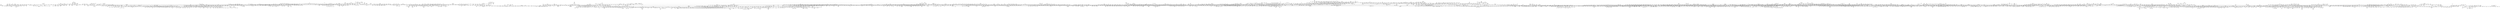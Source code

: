 strict graph "" {
	node [label="\N"];
	0	[id=0,
		label=regional,
		level=5,
		pos="5575.222943244701,4466.164932731979",
		weight=0];
	2462	[id=2462,
		label="urban economics",
		level=2,
		pos="5277.636976861662,4428.183455511198",
		weight=0];
	0 -- 2462	[level=5];
	1	[id=1,
		label="noncommutative geometry",
		level=2,
		pos="-9457.757357441023,-1129.2752888012953",
		weight=0];
	133	[id=133,
		label="quantum groups",
		level=2,
		pos="-8974.205305200627,-1002.0848301414574",
		weight=0];
	1 -- 133	[level=2];
	146	[id=146,
		label="mathematical physics",
		level=3,
		pos="-9853.224308650391,-1189.3243562475793",
		weight=0];
	1 -- 146	[level=3];
	3984	[id=3984,
		label="operator algebras",
		level=2,
		pos="-9940.711449023263,-1258.717729383873",
		weight=0];
	1 -- 3984	[level=2];
	2	[id=2,
		label=macromarketing,
		level=8,
		pos="16542.794571011207,9454.336618967724",
		weight=0];
	160	[id=160,
		label=marketing,
		level=3,
		pos="16289.939489446628,9352.963572226503",
		weight=0];
	2 -- 160	[level=8];
	3	[id=3,
		label="sales management",
		level=5,
		pos="15351.692510431309,9085.673765870499",
		weight=0];
	3440	[id=3440,
		label=sales,
		level=5,
		pos="15087.546985604982,8999.064685164412",
		weight=0];
	3 -- 3440	[level=5];
	4	[id=4,
		label="kinetic theory",
		level=6,
		pos="-12592.88248798217,-1983.7588941246388",
		weight=0];
	3017	[id=3017,
		label="partial differential equations",
		level=2,
		pos="-12356.182682493283,-1903.3026819249424",
		weight=0];
	4 -- 3017	[level=6];
	5	[id=5,
		label="e-participation",
		level=6,
		pos="-7240.6511321926255,-1236.9763596927762",
		weight=0];
	3375	[id=3375,
		label="e-government",
		level=4,
		pos="-7029.671727332583,-1102.858162847969",
		weight=0];
	5 -- 3375	[level=6];
	6	[id=6,
		label="bio-inspired robotics",
		level=6,
		pos="3242.7703232071044,55.06415691749362",
		weight=0];
	1575	[id=1575,
		label="soft robotics",
		level=5,
		pos="2993.1324663401783,68.51556646772406",
		weight=0];
	6 -- 1575	[level=6];
	7	[id=7,
		label=micromechanics,
		level=8,
		pos="-14513.233757478007,-2368.502017477229",
		weight=0];
	3675	[id=3675,
		label="fracture mechanics",
		level=2,
		pos="-14342.162960182042,-2381.0666401356957",
		weight=0];
	7 -- 3675	[level=8];
	8	[id=8,
		label=cavitation,
		level=5,
		pos="13833.157166033972,13492.150418480458",
		weight=0];
	2452	[id=2452,
		label=cfd,
		level=3,
		pos="13632.3299924801,13232.77303169441",
		weight=0];
	8 -- 2452	[level=5];
	9	[id=9,
		label="factor analysis",
		level=6,
		pos="16195.677569868752,15911.187420954118",
		weight=0];
	785	[id=785,
		label=psychometrics,
		level=3,
		pos="16005.24788360436,15775.189857434936",
		weight=0];
	9 -- 785	[level=6];
	10	[id=10,
		label=electromyography,
		level=6,
		pos="-3852.1943488874185,-10208.476873813803",
		weight=0];
	82	[id=82,
		label="motor control",
		level=3,
		pos="-3768.6603782227367,-10023.954942656515",
		weight=0];
	10 -- 82	[level=6];
	11	[id=11,
		label=nutrigenetics,
		level=6,
		pos="4259.592200562369,-13540.581831995514",
		weight=0];
	2297	[id=2297,
		label=nutrigenomics,
		level=5,
		pos="4095.6942696783253,-13346.55893608606",
		weight=0];
	11 -- 2297	[level=6];
	12	[id=12,
		label=musicology,
		level=3,
		pos="-6537.121317577172,7415.652694297799",
		weight=0];
	365	[id=365,
		label=ethnomusicology,
		level=6,
		pos="-6690.490172264748,7608.399566648741",
		weight=0];
	12 -- 365	[level=6];
	3768	[id=3768,
		label=music,
		level=3,
		pos="-6368.792424018695,7115.91568346872",
		weight=0];
	12 -- 3768	[level=3];
	4687	[id=4687,
		label="music theory",
		level=4,
		pos="-6764.905319542376,7694.874317825818",
		weight=0];
	12 -- 4687	[level=4];
	13	[id=13,
		label="food analysis",
		level=7,
		pos="4721.051590406059,-14238.912582984498",
		weight=0];
	4501	[id=4501,
		label="food chemistry",
		level=4,
		pos="4604.389829999423,-14083.82259447833",
		weight=0];
	13 -- 4501	[level=7];
	14	[id=14,
		label="retinal degeneration",
		level=5,
		pos="-3263.792106111955,-8825.714288644842",
		weight=0];
	477	[id=477,
		label="gene therapy",
		level=4,
		pos="-3109.483764432938,-8538.837699825524",
		weight=0];
	14 -- 477	[level=5];
	15	[id=15,
		label=health,
		level=3,
		pos="-6516.457774897123,7177.113421311098",
		weight=0];
	1726	[id=1726,
		label="occupational safety",
		level=8,
		pos="-6615.6823922888725,7346.64480435889",
		weight=0];
	15 -- 1726	[level=8];
	2090	[id=2090,
		label="well-being",
		level=3,
		pos="-6220.730328541434,6846.838559646958",
		weight=0];
	15 -- 2090	[level=3];
	2609	[id=2609,
		label=illness,
		level=6,
		pos="-6629.161677952359,7422.089622008537",
		weight=0];
	15 -- 2609	[level=6];
	4137	[id=4137,
		label="social care",
		level=6,
		pos="-6639.302192480471,7402.285233130544",
		weight=0];
	15 -- 4137	[level=6];
	4336	[id=4336,
		label=wellness,
		level=8,
		pos="-6609.900527263959,7329.083823543811",
		weight=0];
	15 -- 4336	[level=8];
	16	[id=16,
		label=adhd,
		level=5,
		pos="-7232.641926148756,7691.407196903405",
		weight=0];
	4537	[id=4537,
		label="developmental psychopathology",
		level=4,
		pos="-7024.1495319662035,7475.696924621284",
		weight=0];
	16 -- 4537	[level=5];
	17	[id=17,
		label="land cover",
		level=4,
		pos="-2152.2013333778345,-3350.871983135721",
		weight=0];
	241	[id=241,
		label="remote sensing",
		level=2,
		pos="-1976.524782078151,-3057.969474819347",
		weight=0];
	17 -- 241	[level=4];
	3307	[id=3307,
		label="land use",
		level=4,
		pos="-2400.51000154506,-3570.6594522676614",
		weight=0];
	17 -- 3307	[level=4];
	4037	[id=4037,
		label="land use change",
		level=5,
		pos="-2363.263675028082,-3537.2903101414204",
		weight=0];
	17 -- 4037	[level=5];
	18	[id=18,
		label="language variation",
		level=6,
		pos="-3640.013431950005,3557.6904189761217",
		weight=0];
	3825	[id=3825,
		label=sociolinguistics,
		level=3,
		pos="-3575.235899018792,3295.309289076804",
		weight=0];
	18 -- 3825	[level=6];
	19	[id=19,
		label="hydraulic engineering",
		level=6,
		pos="3103.082598659594,-4043.9278612607486",
		weight=0];
	4570	[id=4570,
		label="coastal engineering",
		level=4,
		pos="2855.9840948430456,-3974.706397583922",
		weight=0];
	19 -- 4570	[level=6];
	20	[id=20,
		label=multiscale,
		level=8,
		pos="-14005.581415519799,-2313.2891592415963",
		weight=0];
	3819	[id=3819,
		label="computational mechanics",
		level=2,
		pos="-13854.664991358699,-2293.6995713462375",
		weight=0];
	20 -- 3819	[level=8];
	21	[id=21,
		label="alzheimer s disease",
		level=3,
		pos="3540.007635500956,-13815.380483851754",
		weight=0];
	684	[id=684,
		label="mild cognitive impairment",
		level=7,
		pos="3638.612671342476,-13966.601428766306",
		weight=0];
	21 -- 684	[level=7];
	853	[id=853,
		label="39;s disease",
		level=3,
		pos="3453.336287233298,-13343.576860050316",
		weight=0];
	21 -- 853	[level=3];
	1256	[id=1256,
		label="parkinson&",
		level=4,
		pos="3623.9876292899626,-14169.578270935448",
		weight=0];
	21 -- 1256	[level=4];
	2770	[id=2770,
		label="neurodegenerative disorders",
		level=5,
		pos="3668.321418485401,-14062.087086034153",
		weight=0];
	21 -- 2770	[level=5];
	2796	[id=2796,
		label=neurodegeneration,
		level=3,
		pos="3664.7787553204985,-14195.422807361881",
		weight=0];
	21 -- 2796	[level=3];
	4068	[id=4068,
		label=dementia,
		level=3,
		pos="3599.320861355888,-14309.274888213102",
		weight=0];
	21 -- 4068	[level=3];
	22	[id=22,
		label="protein chemistry",
		level=6,
		pos="2085.809168935213,-10538.830831788722",
		weight=0];
	3026	[id=3026,
		label=enzymology,
		level=5,
		pos="2091.6515686291496,-10304.739895738654",
		weight=0];
	22 -- 3026	[level=6];
	23	[id=23,
		label="regional development",
		level=5,
		pos="6099.965373365382,4510.261921742013",
		weight=0];
	2939	[id=2939,
		label="economic geography",
		level=2,
		pos="5735.728754294381,4431.824963893872",
		weight=0];
	23 -- 2939	[level=5];
	24	[id=24,
		label=stigma,
		level=5,
		pos="-3002.3105022127256,6699.571325929852",
		weight=0];
	4393	[id=4393,
		label=prejudice,
		level=4,
		pos="-2983.4221869107146,6355.018935663383",
		weight=0];
	24 -- 4393	[level=5];
	25	[id=25,
		label=neutron,
		level=5,
		pos="17291.76315419622,17273.73950781247",
		weight=0];
	3156	[id=3156,
		label="x-ray scattering",
		level=5,
		pos="17153.303841624707,17024.73127135469",
		weight=0];
	25 -- 3156	[level=5];
	26	[id=26,
		label="string theory",
		level=4,
		pos="-3273.733059978059,-6392.446731460802",
		weight=0];
	893	[id=893,
		label=cft,
		level=6,
		pos="-3469.0372004396177,-6593.85492175471",
		weight=0];
	26 -- 893	[level=6];
	1072	[id=1072,
		label="black holes",
		level=3,
		pos="-3047.193231179362,-6107.57917173328",
		weight=0];
	26 -- 1072	[level=4];
	1182	[id=1182,
		label="quantum field theory",
		level=4,
		pos="-3550.768601785795,-6591.145484759806",
		weight=0];
	26 -- 1182	[level=4];
	1233	[id=1233,
		label=holography,
		level=4,
		pos="-3515.958275007435,-6645.086683178602",
		weight=0];
	26 -- 1233	[level=4];
	2765	[id=2765,
		label=supergravity,
		level=6,
		pos="-3435.545951121888,-6532.643203914615",
		weight=0];
	26 -- 2765	[level=6];
	2812	[id=2812,
		label="quantum gravity",
		level=4,
		pos="-3511.464956621281,-6711.966439115574",
		weight=0];
	26 -- 2812	[level=4];
	3098	[id=3098,
		label=ads,
		level=4,
		pos="-3502.6814199841047,-6668.671208080329",
		weight=0];
	26 -- 3098	[level=4];
	4627	[id=4627,
		label=supersymmetry,
		level=6,
		pos="-3447.455894613934,-6572.2254196473505",
		weight=0];
	26 -- 4627	[level=6];
	27	[id=27,
		label="spatial ecology",
		level=4,
		pos="2203.168106843785,-8059.80407356806",
		weight=0];
	3953	[id=3953,
		label="conservation biology",
		level=3,
		pos="1902.5409489539093,-7865.641584428059",
		weight=0];
	27 -- 3953	[level=4];
	4315	[id=4315,
		label="movement ecology",
		level=5,
		pos="2436.7038172305206,-8252.997211462505",
		weight=0];
	27 -- 4315	[level=5];
	28	[id=28,
		label=prognostics,
		level=4,
		pos="993.8382953667058,6307.412817463586",
		weight=0];
	179	[id=179,
		label="health management",
		level=7,
		pos="1038.6425258514296,6502.329673919542",
		weight=0];
	28 -- 179	[level=7];
	960	[id=960,
		label="fault diagnosis",
		level=3,
		pos="914.9184078443941,5966.426525431977",
		weight=0];
	28 -- 960	[level=4];
	2098	[id=2098,
		label=diagnostics,
		level=4,
		pos="1091.4336168988796,6627.151129316072",
		weight=0];
	28 -- 2098	[level=4];
	29	[id=29,
		label=persuasion,
		level=3,
		pos="-2874.5306261515025,5200.188925941533",
		weight=0];
	1362	[id=1362,
		label=attitudes,
		level=3,
		pos="-2882.031685353859,5629.448806574787",
		weight=0];
	29 -- 1362	[level=3];
	1854	[id=1854,
		label="social influence",
		level=4,
		pos="-2877.7814855582233,5529.213828817773",
		weight=0];
	29 -- 1854	[level=4];
	2482	[id=2482,
		label="health communication",
		level=3,
		pos="-2797.909589331387,4809.0732609252445",
		weight=0];
	29 -- 2482	[level=3];
	30	[id=30,
		label="vitamin d",
		level=6,
		pos="-3872.122571793826,-10421.822444878422",
		weight=0];
	3407	[id=3407,
		label=osteoporosis,
		level=5,
		pos="-3771.7909989847612,-10192.838656156035",
		weight=0];
	30 -- 3407	[level=6];
	31	[id=31,
		label="self-harm",
		level=6,
		pos="-6970.1023351795,7519.6508867983675",
		weight=0];
	3870	[id=3870,
		label=suicide,
		level=5,
		pos="-6811.535011762369,7331.075628919515",
		weight=0];
	31 -- 3870	[level=6];
	32	[id=32,
		label="social statistics",
		level=5,
		pos="10415.579649933243,10100.523581958985",
		weight=0];
	4683	[id=4683,
		label=demography,
		level=3,
		pos="10263.335067109889,9842.024864358797",
		weight=0];
	32 -- 4683	[level=5];
	33	[id=33,
		label="public opinion",
		level=4,
		pos="7853.816795471087,6434.419445748943",
		weight=0];
	1043	[id=1043,
		label="political behaviour",
		level=7,
		pos="8050.02083704197,6473.200550313556",
		weight=0];
	33 -- 1043	[level=7];
	1891	[id=1891,
		label="political participation",
		level=5,
		pos="8148.234437957065,6492.023714627204",
		weight=0];
	33 -- 1891	[level=5];
	1951	[id=1951,
		label="american politics",
		level=1,
		pos="7510.394474822358,6366.8834577111475",
		weight=0];
	33 -- 1951	[level=4];
	34	[id=34,
		label=ornithology,
		level=7,
		pos="2050.279273860483,-7804.219512247883",
		weight=0];
	34 -- 3953	[level=7];
	35	[id=35,
		label="comparative psychology",
		level=3,
		pos="3111.2268405071163,-7613.979081393868",
		weight=0];
	49	[id=49,
		label="evolutionary psychology",
		level=3,
		pos="2847.149878804578,-7384.276320639984",
		weight=0];
	35 -- 49	[level=3];
	333	[id=333,
		label="developmental psychology",
		level=4,
		pos="3415.303802209655,-7803.681842147752",
		weight=0];
	35 -- 333	[level=4];
	36	[id=36,
		label=evaluation,
		level=4,
		pos="-2313.5736301525785,3973.5549796917685",
		weight=0];
	1372	[id=1372,
		label=assessment,
		level=3,
		pos="-2329.677117337343,3678.3155426170624",
		weight=0];
	36 -- 1372	[level=4];
	1803	[id=1803,
		label=monitoring,
		level=6,
		pos="-2271.1335040674007,4246.963325694783",
		weight=0];
	36 -- 1803	[level=6];
	37	[id=37,
		label=neuropsychopharmacology,
		level=8,
		pos="-3038.8697158071654,-9250.128990099212",
		weight=0];
	4692	[id=4692,
		label="behavioral neuroscience",
		level=4,
		pos="-2975.089206347505,-9060.571487971056",
		weight=0];
	37 -- 4692	[level=8];
	38	[id=38,
		label=nanotubes,
		level=7,
		pos="17575.07665547731,17616.430052470605",
		weight=0];
	95	[id=95,
		label=graphene,
		level=3,
		pos="17442.785567170118,17509.30576414909",
		weight=0];
	38 -- 95	[level=7];
	39	[id=39,
		label="cognitive radio networks",
		level=7,
		pos="-2569.302458745312,4280.616315091823",
		weight=0];
	541	[id=541,
		label="cooperative communications",
		level=7,
		pos="-2562.745262416423,4080.7238360529545",
		weight=0];
	39 -- 541	[level=7];
	40	[id=40,
		label="institutional repositories",
		level=5,
		pos="4203.788126883113,6133.484210727361",
		weight=0];
	4888	[id=4888,
		label="open access",
		level=3,
		pos="4099.162102375834,5852.319854885795",
		weight=0];
	40 -- 4888	[level=5];
	41	[id=41,
		label=biogeochemistry,
		level=3,
		pos="2587.2778873032094,-5419.248887708765",
		weight=0];
	223	[id=223,
		label="soil science",
		level=4,
		pos="2779.4547402343633,-5711.947322085505",
		weight=0];
	41 -- 223	[level=4];
	270	[id=270,
		label="ecosystem science",
		level=8,
		pos="2808.1193711162123,-5464.667607743142",
		weight=0];
	41 -- 270	[level=8];
	655	[id=655,
		label="soil organic matter",
		level=7,
		pos="2776.8048101206705,-5506.261249641102",
		weight=0];
	41 -- 655	[level=7];
	1092	[id=1092,
		label=geomicrobiology,
		level=4,
		pos="2899.2122190334067,-5505.944267365842",
		weight=0];
	41 -- 1092	[level=4];
	1691	[id=1691,
		label="organic geochemistry",
		level=3,
		pos="2235.0909292171223,-5158.592163571063",
		weight=0];
	41 -- 1691	[level=3];
	2307	[id=2307,
		label=methane,
		level=6,
		pos="2854.028867829318,-5484.529431165038",
		weight=0];
	41 -- 2307	[level=6];
	2416	[id=2416,
		label="microbial ecology",
		level=3,
		pos="3004.870052356917,-5610.010531012061",
		weight=0];
	41 -- 2416	[level=3];
	3373	[id=3373,
		label=nitrogen,
		level=4,
		pos="2801.845925003505,-5688.271825907804",
		weight=0];
	41 -- 3373	[level=4];
	3484	[id=3484,
		label="stable isotopes",
		level=3,
		pos="2887.58096113026,-5669.472145089724",
		weight=0];
	41 -- 3484	[level=3];
	3941	[id=3941,
		label=oceanography,
		level=3,
		pos="2989.4101852003714,-5549.131785081399",
		weight=0];
	41 -- 3941	[level=3];
	4124	[id=4124,
		label="ecosystem ecology",
		level=5,
		pos="2864.9682455253646,-5552.857739274478",
		weight=0];
	41 -- 4124	[level=5];
	42	[id=42,
		label="educational psychology",
		level=4,
		pos="3690.0034856909588,-7996.673265648796",
		weight=0];
	42 -- 333	[level=4];
	43	[id=43,
		label=cryogenics,
		level=6,
		pos="14104.380246983685,13809.740953969094",
		weight=0];
	2398	[id=2398,
		label="heat transfer",
		level=3,
		pos="13960.094736729621,13581.072989350556",
		weight=0];
	43 -- 2398	[level=6];
	44	[id=44,
		label="interconnection networks",
		level=6,
		pos="-6359.135602246961,2417.694791639675",
		weight=0];
	1466	[id=1466,
		label="computer architecture",
		level=1,
		pos="-6146.448404700384,2286.301656355583",
		weight=0];
	44 -- 1466	[level=6];
	2682	[id=2682,
		label="network-on-chip",
		level=6,
		pos="-6569.795702483288,2544.3872628678932",
		weight=0];
	44 -- 2682	[level=6];
	45	[id=45,
		label="user-centered design",
		level=7,
		pos="-5571.750062326784,-48.094410260727955",
		weight=0];
	2722	[id=2722,
		label="human-computer interaction",
		level=3,
		pos="-5379.078042977488,-64.71015696151244",
		weight=0];
	45 -- 2722	[level=7];
	46	[id=46,
		label="underwater acoustics",
		level=7,
		pos="-2509.1143339411597,2331.4212757557707",
		weight=0];
	761	[id=761,
		label="signal processing",
		level=2,
		pos="-2530.5622564832115,2111.426517023667",
		weight=0];
	46 -- 761	[level=7];
	47	[id=47,
		label=csear,
		level=6,
		pos="-5830.050066573744,7609.865083986059",
		weight=0];
	3327	[id=3327,
		label=social,
		level=4,
		pos="-5713.331948932554,7368.985418769594",
		weight=0];
	47 -- 3327	[level=6];
	48	[id=48,
		label=macrophages,
		level=5,
		pos="2914.2481799890447,-10437.725986101312",
		weight=0];
	2020	[id=2020,
		label=neutrophils,
		level=5,
		pos="3085.6752192049375,-10683.922594984686",
		weight=0];
	48 -- 2020	[level=5];
	2383	[id=2383,
		label=atherosclerosis,
		level=5,
		pos="3108.5085090345524,-10662.96570740734",
		weight=0];
	48 -- 2383	[level=5];
	2724	[id=2724,
		label=monocyte,
		level=6,
		pos="3056.708752306445,-10643.164505700239",
		weight=0];
	48 -- 2724	[level=6];
	4369	[id=4369,
		label="innate immunity",
		level=3,
		pos="2763.5329071998244,-10171.035297917704",
		weight=0];
	48 -- 4369	[level=5];
	3916	[id=3916,
		label="mate choice",
		level=3,
		pos="2565.34763685882,-7101.758879778402",
		weight=0];
	49 -- 3916	[level=3];
	50	[id=50,
		label=longevity,
		level=8,
		pos="3805.5945302132627,-14897.626977266877",
		weight=0];
	4640	[id=4640,
		label=aging,
		level=3,
		pos="3716.7417506867364,-14743.68521814179",
		weight=0];
	50 -- 4640	[level=8];
	51	[id=51,
		label="relaciones públicas",
		level=7,
		pos="-2798.8856599856954,4599.274190141278",
		weight=0];
	169	[id=169,
		label=comunicación,
		level=3,
		pos="-2785.1698241919175,4381.621455305492",
		weight=0];
	51 -- 169	[level=7];
	52	[id=52,
		label="plant ecophysiology",
		level=7,
		pos="3168.21729988014,-5798.235651145625",
		weight=0];
	710	[id=710,
		label="global change",
		level=7,
		pos="2996.5927727027524,-5695.546695210051",
		weight=0];
	52 -- 710	[level=7];
	53	[id=53,
		label="public transport",
		level=8,
		pos="-4730.3524801686735,-641.3529151745058",
		weight=0];
	4900	[id=4900,
		label="transportation planning",
		level=4,
		pos="-4607.538792273964,-578.5357857739198",
		weight=0];
	53 -- 4900	[level=8];
	54	[id=54,
		label="lab-on-a-chip",
		level=5,
		pos="14815.619295677297,14496.124581924385",
		weight=0];
	3237	[id=3237,
		label=microfluidics,
		level=3,
		pos="14566.629565670028,14245.990654390545",
		weight=0];
	54 -- 3237	[level=5];
	55	[id=55,
		label=protest,
		level=5,
		pos="12004.846066523995,10983.646649279122",
		weight=0];
	1747	[id=1747,
		label="social movements",
		level=3,
		pos="11763.400396029574,10805.590511503704",
		weight=0];
	55 -- 1747	[level=5];
	56	[id=56,
		label=mixing,
		level=7,
		pos="14738.912132303481,14141.13808794461",
		weight=0];
	1458	[id=1458,
		label=turbulence,
		level=3,
		pos="14556.91193543427,14113.804363476733",
		weight=0];
	56 -- 1458	[level=7];
	57	[id=57,
		label="nitrogen fixation",
		level=8,
		pos="3052.279395470112,-8623.791568083006",
		weight=0];
	3931	[id=3931,
		label=symbiosis,
		level=3,
		pos="2905.669035800631,-8487.757004689782",
		weight=0];
	57 -- 3931	[level=8];
	58	[id=58,
		label="trade unions",
		level=7,
		pos="11759.129466604689,10512.70138070705",
		weight=0];
	3612	[id=3612,
		label="employment relations",
		level=3,
		pos="11585.236120069447,10432.866792847793",
		weight=0];
	58 -- 3612	[level=7];
	59	[id=59,
		label=groups,
		level=5,
		pos="13221.512440348572,11296.035988876945",
		weight=0];
	212	[id=212,
		label=teams,
		level=4,
		pos="12956.80243992051,11154.867239950789",
		weight=0];
	59 -- 212	[level=5];
	60	[id=60,
		label="industrial economics",
		level=6,
		pos="6723.980460636346,4529.430487418249",
		weight=0];
	1226	[id=1226,
		label="economics of innovation",
		level=4,
		pos="6474.455362140583,4514.028370009268",
		weight=0];
	60 -- 1226	[level=6];
	61	[id=61,
		label="audio signal processing",
		level=4,
		pos="-6565.339643777373,7362.43283953603",
		weight=0];
	394	[id=394,
		label="music information retrieval",
		level=4,
		pos="-6779.041950272798,7669.9346940824735",
		weight=0];
	61 -- 394	[level=4];
	2356	[id=2356,
		label="spatial audio",
		level=5,
		pos="-6750.286104114095,7629.008669811792",
		weight=0];
	61 -- 2356	[level=5];
	3635	[id=3635,
		label="music technology",
		level=4,
		pos="-6423.007754022,7096.814643489128",
		weight=0];
	61 -- 3635	[level=4];
	62	[id=62,
		label=chemoinformatics,
		level=4,
		pos="2116.003071589766,-15002.187607347818",
		weight=0];
	1801	[id=1801,
		label="molecular modeling",
		level=3,
		pos="2084.7811700340153,-14653.582970454901",
		weight=0];
	62 -- 1801	[level=4];
	63	[id=63,
		label="species interactions",
		level=6,
		pos="1099.8160054683672,-7408.234505115558",
		weight=0];
	1905	[id=1905,
		label="community ecology",
		level=3,
		pos="1160.7746091221175,-7162.840243439413",
		weight=0];
	63 -- 1905	[level=6];
	64	[id=64,
		label="distributed systems",
		level=2,
		pos="-7177.0092523564135,2632.370336876355",
		weight=0];
	156	[id=156,
		label="stream processing",
		level=6,
		pos="-7386.346385407073,2690.5635796350616",
		weight=0];
	64 -- 156	[level=6];
	576	[id=576,
		label="operating systems",
		level=1,
		pos="-6611.57190761433,2509.841580188841",
		weight=0];
	64 -- 576	[level=2];
	937	[id=937,
		label="computer networks",
		level=2,
		pos="-7650.019971505489,2870.6630549427246",
		weight=0];
	64 -- 937	[level=2];
	1488	[id=1488,
		label=middleware,
		level=6,
		pos="-7379.614797956993,2750.308722113361",
		weight=0];
	64 -- 1488	[level=6];
	2196	[id=2196,
		label="cloud computing",
		level=3,
		pos="-7662.929000356399,2740.906790361928",
		weight=0];
	64 -- 2196	[level=3];
	3148	[id=3148,
		label="peer-to-peer",
		level=7,
		pos="-7332.646431643528,2713.9166252855703",
		weight=0];
	64 -- 3148	[level=7];
	3851	[id=3851,
		label=p2p,
		level=6,
		pos="-7372.511650384341,2731.2492951960267",
		weight=0];
	64 -- 3851	[level=6];
	4184	[id=4184,
		label="distributed algorithms",
		level=5,
		pos="-7492.878291165166,2661.983962770706",
		weight=0];
	64 -- 4184	[level=5];
	4438	[id=4438,
		label="fault tolerance",
		level=3,
		pos="-7528.548927590245,2754.203598560016",
		weight=0];
	64 -- 4438	[level=3];
	4725	[id=4725,
		label=networks,
		level=3,
		pos="-7663.8521392164685,2645.5815618441375",
		weight=0];
	64 -- 4725	[level=3];
	65	[id=65,
		label="fluid inclusions",
		level=6,
		pos="-787.0224025951632,-4299.458358619876",
		weight=0];
	1381	[id=1381,
		label="ore deposits",
		level=5,
		pos="-716.7448150935202,-4059.539495887183",
		weight=0];
	65 -- 1381	[level=6];
	66	[id=66,
		label="synaptic plasticity",
		level=7,
		pos="-5901.651586202171,6200.0786024310455",
		weight=0];
	2331	[id=2331,
		label=memory,
		level=3,
		pos="-5773.5627757879765,6045.655002456529",
		weight=0];
	66 -- 2331	[level=7];
	67	[id=67,
		label=lidar,
		level=8,
		pos="-2030.0620589662335,-3190.056487038074",
		weight=0];
	67 -- 241	[level=8];
	68	[id=68,
		label="earth history",
		level=8,
		pos="-244.65072012994665,-2934.8830929370124",
		weight=0];
	2155	[id=2155,
		label=geology,
		level=1,
		pos="-92.54919814886784,-2813.528523053249",
		weight=0];
	68 -- 2155	[level=8];
	69	[id=69,
		label=wear,
		level=6,
		pos="-16979.722567863315,-2991.2223317751723",
		weight=0];
	3906	[id=3906,
		label=tribology,
		level=2,
		pos="-16734.620702391578,-2941.9772757565806",
		weight=0];
	69 -- 3906	[level=6];
	70	[id=70,
		label=librarians,
		level=5,
		pos="4773.538544994263,7841.054989186423",
		weight=0];
	3459	[id=3459,
		label=library,
		level=3,
		pos="4680.84991873136,7555.732682730205",
		weight=0];
	70 -- 3459	[level=5];
	71	[id=71,
		label=epigenomics,
		level=7,
		pos="2258.7993240178084,-8486.36759441924",
		weight=0];
	3208	[id=3208,
		label=genomics,
		level=2,
		pos="2134.3716371743503,-8364.50569858147",
		weight=0];
	71 -- 3208	[level=7];
	72	[id=72,
		label="integral equations",
		level=5,
		pos="-12640.355823216989,-1999.456860675654",
		weight=0];
	72 -- 3017	[level=5];
	73	[id=73,
		label="ontology engineering",
		level=6,
		pos="-3520.5155472361193,1653.145452443029",
		weight=0];
	2704	[id=2704,
		label="semantic web",
		level=3,
		pos="-3294.265429812368,1537.5319937655786",
		weight=0];
	73 -- 2704	[level=6];
	74	[id=74,
		label=optics,
		level=2,
		pos="-11326.232575593072,4002.743979950991",
		weight=0];
	356	[id=356,
		label="optical tweezers",
		level=7,
		pos="-11494.759070635599,4082.173048022227",
		weight=0];
	74 -- 356	[level=7];
	604	[id=604,
		label=lasers,
		level=2,
		pos="-10882.208638287153,3837.36125340992",
		weight=0];
	74 -- 604	[level=2];
	1206	[id=1206,
		label="optical engineering",
		level=7,
		pos="-11477.777365608083,4060.19700335764",
		weight=0];
	74 -- 1206	[level=7];
	2381	[id=2381,
		label=microscopy,
		level=3,
		pos="-11654.821854174297,4157.603732068124",
		weight=0];
	74 -- 2381	[level=3];
	2989	[id=2989,
		label=displays,
		level=8,
		pos="-11475.668761192464,4027.4688200468763",
		weight=0];
	74 -- 2989	[level=8];
	3895	[id=3895,
		label=physics,
		level=2,
		pos="-11729.273856067473,4211.860676615879",
		weight=0];
	74 -- 3895	[level=2];
	75	[id=75,
		label="philosophy of time",
		level=6,
		pos="-5141.841108561547,6112.197491409482",
		weight=0];
	3137	[id=3137,
		label=metaphysics,
		level=3,
		pos="-5047.8231774941205,5793.558344065487",
		weight=0];
	75 -- 3137	[level=6];
	76	[id=76,
		label="precision medicine",
		level=7,
		pos="2799.156106128319,-9105.23789987108",
		weight=0];
	3554	[id=3554,
		label="cancer genomics",
		level=5,
		pos="2687.7379943899687,-8929.37613798205",
		weight=0];
	76 -- 3554	[level=7];
	4698	[id=4698,
		label="translational bioinformatics",
		level=8,
		pos="2925.68696491643,-9260.124767533716",
		weight=0];
	76 -- 4698	[level=8];
	77	[id=77,
		label="citizen science",
		level=6,
		pos="-10436.373333997697,-3148.0282645518528",
		weight=0];
	788	[id=788,
		label="science education",
		level=3,
		pos="-10219.599677898506,-2978.5969513569726",
		weight=0];
	77 -- 788	[level=6];
	78	[id=78,
		label=pediatrics,
		level=4,
		pos="2800.2023359811856,-10869.770997755955",
		weight=0];
	2321	[id=2321,
		label="infectious diseases",
		level=2,
		pos="2669.1061939844712,-10545.250117759648",
		weight=0];
	78 -- 2321	[level=4];
	4316	[id=4316,
		label=neonatology,
		level=5,
		pos="2952.5704576926555,-11107.931752038503",
		weight=0];
	78 -- 4316	[level=5];
	79	[id=79,
		label=instrumentation,
		level=3,
		pos="15446.593272428901,15202.560043810381",
		weight=0];
	522	[id=522,
		label=sensors,
		level=3,
		pos="15167.39095359273,14916.12320058573",
		weight=0];
	79 -- 522	[level=3];
	1790	[id=1790,
		label=measurement,
		level=3,
		pos="15725.795591265076,15488.996887035033",
		weight=0];
	79 -- 1790	[level=3];
	80	[id=80,
		label="nutritional epidemiology",
		level=7,
		pos="3750.881723861806,-12991.50251483891",
		weight=0];
	1447	[id=1447,
		label=obesity,
		level=3,
		pos="3684.924061604304,-12760.450658345466",
		weight=0];
	80 -- 1447	[level=7];
	3091	[id=3091,
		label="cardiovascular epidemiology",
		level=7,
		pos="3813.3128670500187,-13163.280108914967",
		weight=0];
	80 -- 3091	[level=7];
	81	[id=81,
		label="securities regulation",
		level=5,
		pos="13059.614536513564,8337.131694908918",
		weight=0];
	4800	[id=4800,
		label="corporate law",
		level=4,
		pos="12774.909539487191,8187.604229779912",
		weight=0];
	81 -- 4800	[level=5];
	403	[id=403,
		label="motor learning",
		level=5,
		pos="-3899.216827915844,-10298.579327456004",
		weight=0];
	82 -- 403	[level=5];
	437	[id=437,
		label="movement science",
		level=8,
		pos="-3871.038993994438,-10280.129278238408",
		weight=0];
	82 -- 437	[level=8];
	635	[id=635,
		label=cerebellum,
		level=6,
		pos="-3869.8690445915745,-10231.28428460961",
		weight=0];
	82 -- 635	[level=6];
	1789	[id=1789,
		label=neurophysiology,
		level=4,
		pos="-3938.107199259138,-10359.223491142351",
		weight=0];
	82 -- 1789	[level=4];
	4410	[id=4410,
		label=neuromechanics,
		level=3,
		pos="-3612.989823811674,-9741.295321845608",
		weight=0];
	82 -- 4410	[level=3];
	83	[id=83,
		label="molecular biology",
		level=2,
		pos="2093.874628236323,-9007.40474476273",
		weight=0];
	933	[id=933,
		label=genetics,
		level=2,
		pos="1979.9813386961137,-8469.326387459903",
		weight=0];
	83 -- 933	[level=2];
	1094	[id=1094,
		label=cellular,
		level=5,
		pos="2250.2428025905447,-9270.086155412493",
		weight=0];
	83 -- 1094	[level=5];
	2203	[id=2203,
		label=microbiology,
		level=2,
		pos="2285.7623012808795,-9534.951406668573",
		weight=0];
	83 -- 2203	[level=2];
	2465	[id=2465,
		label="medical biochemistry",
		level=7,
		pos="2126.3591371276866,-9204.749004071398",
		weight=0];
	83 -- 2465	[level=7];
	3365	[id=3365,
		label=cell,
		level=4,
		pos="2300.361674591946,-9290.005345765861",
		weight=0];
	83 -- 3365	[level=4];
	4513	[id=4513,
		label="cell biology",
		level=2,
		pos="2061.682938321927,-9527.256085360144",
		weight=0];
	83 -- 4513	[level=2];
	4918	[id=4918,
		label="cancer biology",
		level=4,
		pos="2019.8196791408818,-9349.480561672479",
		weight=0];
	83 -- 4918	[level=4];
	84	[id=84,
		label="isotope geochemistry",
		level=4,
		pos="-293.13536737615505,-3536.2076446172814",
		weight=0];
	2792	[id=2792,
		label="chemical oceanography",
		level=4,
		pos="-386.5641957592445,-3873.5072948201287",
		weight=0];
	84 -- 2792	[level=4];
	3008	[id=3008,
		label=geochronology,
		level=3,
		pos="-199.39599154205848,-3198.9941671015777",
		weight=0];
	84 -- 3008	[level=4];
	3983	[id=3983,
		label="carbonate sedimentology",
		level=6,
		pos="-360.75718184406855,-3776.8885333643257",
		weight=0];
	84 -- 3983	[level=6];
	85	[id=85,
		label=paleoclimatology,
		level=3,
		pos="1430.7170130449485,-4737.278715295658",
		weight=0];
	1719	[id=1719,
		label=paleoecology,
		level=3,
		pos="1058.5300549588617,-4496.621991157956",
		weight=0];
	85 -- 1719	[level=3];
	3541	[id=3541,
		label="stable isotope geochemistry",
		level=3,
		pos="1842.9039711310354,-4937.93543943336",
		weight=0];
	85 -- 3541	[level=3];
	86	[id=86,
		label="cochlear implants",
		level=4,
		pos="-5030.213031728743,6451.528743384443",
		weight=0];
	116	[id=116,
		label="speech perception",
		level=3,
		pos="-4929.368125816775,6126.013171597903",
		weight=0];
	86 -- 116	[level=4];
	1807	[id=1807,
		label=hearing,
		level=4,
		pos="-5131.4484123629745,6797.978294254805",
		weight=0];
	86 -- 1807	[level=4];
	3002	[id=3002,
		label="hearing impairment",
		level=8,
		pos="-5087.568867706583,6649.971406052194",
		weight=0];
	86 -- 3002	[level=8];
	3611	[id=3611,
		label=psychoacoustics,
		level=4,
		pos="-5164.499089709662,6815.059243027859",
		weight=0];
	86 -- 3611	[level=4];
	4080	[id=4080,
		label="hearing aids",
		level=6,
		pos="-5094.394168292237,6703.439525131327",
		weight=0];
	86 -- 4080	[level=6];
	4728	[id=4728,
		label="hearing loss",
		level=6,
		pos="-5126.285976972714,6725.566281478637",
		weight=0];
	86 -- 4728	[level=6];
	87	[id=87,
		label="applied ontology",
		level=8,
		pos="-3674.611373664977,1857.1506583452458",
		weight=0];
	3710	[id=3710,
		label="biomedical informatics",
		level=4,
		pos="-3513.3121106521485,1738.9028348916254",
		weight=0];
	87 -- 3710	[level=8];
	88	[id=88,
		label="molecular ecology",
		level=7,
		pos="1811.843028288832,-6225.058319437344",
		weight=0];
	455	[id=455,
		label="population genetics",
		level=2,
		pos="1619.581683789569,-6148.506428446077",
		weight=0];
	88 -- 455	[level=7];
	89	[id=89,
		label="hippo pathway",
		level=7,
		pos="-2939.8610783271765,-8183.7377911043395",
		weight=0];
	2467	[id=2467,
		label=cancer,
		level=2,
		pos="-2898.9463767986294,-8075.3606680039",
		weight=0];
	89 -- 2467	[level=7];
	90	[id=90,
		label="corporate disclosure",
		level=7,
		pos="13439.175041864619,8521.670845028622",
		weight=0];
	4616	[id=4616,
		label="financial accounting",
		level=4,
		pos="13124.266308632265,8321.348743481049",
		weight=0];
	90 -- 4616	[level=7];
	91	[id=91,
		label="public administration",
		level=3,
		pos="7214.44326018602,7149.349981385517",
		weight=0];
	1129	[id=1129,
		label="local government",
		level=5,
		pos="7351.612917643882,7391.214796980765",
		weight=0];
	91 -- 1129	[level=5];
	2070	[id=2070,
		label=governance,
		level=4,
		pos="7350.343296639761,7417.773924909815",
		weight=0];
	91 -- 2070	[level=4];
	3005	[id=3005,
		label="public management",
		level=5,
		pos="7360.90084004042,7371.4214910557785",
		weight=0];
	91 -- 3005	[level=5];
	3483	[id=3483,
		label="public policy",
		level=3,
		pos="7066.5659994722555,6809.2096947960945",
		weight=0];
	91 -- 3483	[level=3];
	4237	[id=4237,
		label="performance management",
		level=4,
		pos="7399.717122395348,7468.688650347019",
		weight=0];
	91 -- 4237	[level=4];
	92	[id=92,
		label=zoology,
		level=4,
		pos="1161.7424472114867,-7370.709312748616",
		weight=0];
	2868	[id=2868,
		label="comparative anatomy",
		level=8,
		pos="1115.7095681985104,-7565.339665082923",
		weight=0];
	92 -- 2868	[level=8];
	3735	[id=3735,
		label=taxonomy,
		level=4,
		pos="1242.299985484195,-7030.106196163578",
		weight=0];
	92 -- 3735	[level=4];
	93	[id=93,
		label="method development",
		level=7,
		pos="2031.0499238867264,-13504.499120247856",
		weight=0];
	2664	[id=2664,
		label="analytical chemistry",
		level=3,
		pos="2014.331164239556,-13324.526038404956",
		weight=0];
	93 -- 2664	[level=7];
	94	[id=94,
		label="sentence processing",
		level=7,
		pos="-4852.2246908095085,5532.570617636683",
		weight=0];
	319	[id=319,
		label=syntax,
		level=3,
		pos="-4801.846913384156,5338.020510410888",
		weight=0];
	94 -- 319	[level=7];
	460	[id=460,
		label="2d materials",
		level=4,
		pos="17672.760777498243,17773.145493216824",
		weight=0];
	95 -- 460	[level=4];
	1769	[id=1769,
		label="topological insulators",
		level=3,
		pos="17181.919846627476,17206.074703989074",
		weight=0];
	95 -- 1769	[level=3];
	2026	[id=2026,
		label="two-dimensional materials",
		level=8,
		pos="17523.259448061144,17679.226717334932",
		weight=0];
	95 -- 2026	[level=8];
	2213	[id=2213,
		label="quantum hall effect",
		level=5,
		pos="17646.890491089787,17723.144809863792",
		weight=0];
	95 -- 2213	[level=5];
	2771	[id=2771,
		label="carbon nanotubes",
		level=8,
		pos="17543.49385327806,17656.862886960836",
		weight=0];
	95 -- 2771	[level=8];
	2899	[id=2899,
		label=cnt,
		level=5,
		pos="17611.750951941558,17782.010500760498",
		weight=0];
	95 -- 2899	[level=5];
	3350	[id=3350,
		label=heterostructures,
		level=5,
		pos="17632.196819236113,17755.77455262551",
		weight=0];
	95 -- 3350	[level=5];
	3445	[id=3445,
		label="chemical vapor deposition",
		level=6,
		pos="17603.88474281128,17700.47860638286",
		weight=0];
	95 -- 3445	[level=6];
	3457	[id=3457,
		label=silicene,
		level=6,
		pos="17603.46530152671,17738.702818387395",
		weight=0];
	95 -- 3457	[level=6];
	3518	[id=3518,
		label="graphene oxide",
		level=8,
		pos="17584.55542845486,17638.34219904263",
		weight=0];
	95 -- 3518	[level=8];
	3858	[id=3858,
		label=tmds,
		level=7,
		pos="17599.14642107235,17682.67321463029",
		weight=0];
	95 -- 3858	[level=7];
	4361	[id=4361,
		label=cnts,
		level=8,
		pos="17519.073392366485,17581.976573257627",
		weight=0];
	95 -- 4361	[level=8];
	96	[id=96,
		label="high energy density physics",
		level=7,
		pos="1184.085484956258,-1539.1832499649056",
		weight=0];
	2059	[id=2059,
		label="inertial confinement fusion",
		level=5,
		pos="987.3398557970309,-1503.2505711510469",
		weight=0];
	96 -- 2059	[level=7];
	97	[id=97,
		label=chromatin,
		level=4,
		pos="-3241.6727437837826,-8713.828120171822",
		weight=0];
	258	[id=258,
		label=epigenetics,
		level=3,
		pos="-3108.921694036979,-8442.613853622219",
		weight=0];
	97 -- 258	[level=4];
	4671	[id=4671,
		label=transcription,
		level=5,
		pos="-3413.5721035372244,-8969.584863143658",
		weight=0];
	97 -- 4671	[level=5];
	98	[id=98,
		label="database systems",
		level=4,
		pos="-2390.292475878824,3252.018110455442",
		weight=0];
	3199	[id=3199,
		label="query processing",
		level=4,
		pos="-2399.7049742128547,2902.144697811509",
		weight=0];
	98 -- 3199	[level=4];
	99	[id=99,
		label=goals,
		level=7,
		pos="-6100.813494179584,6619.6321810537565",
		weight=0];
	736	[id=736,
		label=motivation,
		level=3,
		pos="-6005.584164099034,6436.162913332917",
		weight=0];
	99 -- 736	[level=7];
	100	[id=100,
		label=metaethics,
		level=5,
		pos="-5070.845011998379,6353.6227904467505",
		weight=0];
	1337	[id=1337,
		label="philosophy of language",
		level=4,
		pos="-4989.965376894895,6026.366756862479",
		weight=0];
	100 -- 1337	[level=5];
	101	[id=101,
		label="health law",
		level=4,
		pos="-5620.745413324456,7309.17764910556",
		weight=0];
	2245	[id=2245,
		label=bioethics,
		level=4,
		pos="-5508.457105841298,6967.298456364416",
		weight=0];
	101 -- 2245	[level=4];
	2934	[id=2934,
		label="public health law",
		level=7,
		pos="-5706.995454784083,7480.214164838111",
		weight=0];
	101 -- 2934	[level=7];
	102	[id=102,
		label=geomagnetism,
		level=5,
		pos="1569.3295109791197,-3670.247523463435",
		weight=0];
	1184	[id=1184,
		label=paleomagnetism,
		level=4,
		pos="1271.3869373213363,-3596.684017228389",
		weight=0];
	102 -- 1184	[level=5];
	103	[id=103,
		label="complex fluids",
		level=4,
		pos="-2303.5678429650266,-6783.806482954519",
		weight=0];
	2202	[id=2202,
		label=rheology,
		level=4,
		pos="-2141.7682580202886,-6537.839828401699",
		weight=0];
	103 -- 2202	[level=4];
	104	[id=104,
		label=expertise,
		level=7,
		pos="16906.52032708966,9638.013291205092",
		weight=0];
	3708	[id=3708,
		label="decision making",
		level=3,
		pos="16737.190098122795,9566.32527312028",
		weight=0];
	104 -- 3708	[level=7];
	105	[id=105,
		label=microrheology,
		level=5,
		pos="-2263.1177838946733,-6817.6239920832095",
		weight=0];
	1716	[id=1716,
		label="soft matter",
		level=3,
		pos="-2147.7083817338143,-6565.493014774044",
		weight=0];
	105 -- 1716	[level=5];
	106	[id=106,
		label="solid state physics",
		level=7,
		pos="17077.000552881982,17056.63064472673",
		weight=0];
	1469	[id=1469,
		label=superconductivity,
		level=3,
		pos="16921.3167041098,16902.61794906358",
		weight=0];
	106 -- 1469	[level=7];
	107	[id=107,
		label="psychiatric epidemiology",
		level=6,
		pos="1761.8264140714505,-14345.579417906287",
		weight=0];
	4539	[id=4539,
		label="mental health",
		level=3,
		pos="1777.583447253602,-14096.076480237616",
		weight=0];
	107 -- 4539	[level=6];
	108	[id=108,
		label="computing education",
		level=4,
		pos="-9854.114987482626,-2728.819891480419",
		weight=0];
	4635	[id=4635,
		label="educational technology",
		level=3,
		pos="-9533.146948884394,-2567.7655287937987",
		weight=0];
	108 -- 4635	[level=4];
	109	[id=109,
		label="progressive collapse",
		level=7,
		pos="1407.8673482132813,134.70682553585038",
		weight=0];
	2897	[id=2897,
		label="structural engineering",
		level=3,
		pos="1224.0494012777679,122.44168265379585",
		weight=0];
	109 -- 2897	[level=7];
	110	[id=110,
		label="formal semantics",
		level=5,
		pos="-4976.089567916619,5978.317645659806",
		weight=0];
	2778	[id=2778,
		label=pragmatics,
		level=4,
		pos="-4891.681945468488,5683.798871878386",
		weight=0];
	110 -- 2778	[level=5];
	111	[id=111,
		label="drug delivery",
		level=3,
		pos="-2568.2075357704966,-7641.910178467516",
		weight=0];
	239	[id=239,
		label="cancer therapy",
		level=7,
		pos="-2585.160677622651,-7768.646290540776",
		weight=0];
	111 -- 239	[level=7];
	495	[id=495,
		label="photodynamic therapy",
		level=6,
		pos="-2617.2507524524112,-7835.515198882184",
		weight=0];
	111 -- 495	[level=6];
	616	[id=616,
		label=nanoparticles,
		level=4,
		pos="-2652.291064195744,-7945.074385833329",
		weight=0];
	111 -- 616	[level=4];
	1379	[id=1379,
		label="pharmaceutical technology",
		level=7,
		pos="-2599.704328143197,-7788.69403398082",
		weight=0];
	111 -- 1379	[level=7];
	2186	[id=2186,
		label=dendrimers,
		level=7,
		pos="-2558.23525106773,-7656.977095986979",
		weight=0];
	111 -- 2186	[level=7];
	3068	[id=3068,
		label=liposomes,
		level=7,
		pos="-2583.8949058649046,-7710.280700917524",
		weight=0];
	111 -- 3068	[level=7];
	3284	[id=3284,
		label=pharmaceutics,
		level=4,
		pos="-2640.6895228837043,-7903.46535114515",
		weight=0];
	111 -- 3284	[level=4];
	3510	[id=3510,
		label=formulation,
		level=5,
		pos="-2653.2894867560576,-7921.383536261738",
		weight=0];
	111 -- 3510	[level=5];
	3646	[id=3646,
		label=biomaterials,
		level=2,
		pos="-2347.3397529319204,-7161.6465035625815",
		weight=0];
	111 -- 3646	[level=3];
	4035	[id=4035,
		label=targeting,
		level=6,
		pos="-2631.2695550276126,-7854.661364631375",
		weight=0];
	111 -- 4035	[level=6];
	4268	[id=4268,
		label=gene,
		level=6,
		pos="-2619.5414495110977,-7834.629142458044",
		weight=0];
	111 -- 4268	[level=6];
	4386	[id=4386,
		label="pharmaceutical sciences",
		level=7,
		pos="-2618.917250630193,-7808.993411881042",
		weight=0];
	111 -- 4386	[level=7];
	112	[id=112,
		label=stereotyping,
		level=4,
		pos="-3056.771864220713,6308.2950123237515",
		weight=0];
	3794	[id=3794,
		label="social cognition",
		level=4,
		pos="-2918.408474015679,5952.327619212169",
		weight=0];
	112 -- 3794	[level=4];
	113	[id=113,
		label="seismic design",
		level=5,
		pos="1068.8762916206654,262.7440318830709",
		weight=0];
	3900	[id=3900,
		label="steel structures",
		level=5,
		pos="1416.0729942987075,188.286311567261",
		weight=0];
	113 -- 3900	[level=5];
	4112	[id=4112,
		label="earthquake engineering",
		level=3,
		pos="816.4140249699783,208.51303902392715",
		weight=0];
	113 -- 4112	[level=5];
	114	[id=114,
		label="light trapping",
		level=7,
		pos="-11430.161403038393,4566.633644416221",
		weight=0];
	1543	[id=1543,
		label=photovoltaics,
		level=3,
		pos="-11272.874055806973,4454.063689724399",
		weight=0];
	114 -- 1543	[level=7];
	115	[id=115,
		label="system modeling",
		level=5,
		pos="-460.6356399435299,1416.6777077670467",
		weight=0];
	4837	[id=4837,
		label=simulation,
		level=3,
		pos="-522.6211353404783,1099.6302062184345",
		weight=0];
	115 -- 4837	[level=5];
	1545	[id=1545,
		label="laboratory phonology",
		level=3,
		pos="-4844.116675251909,5784.438983664486",
		weight=0];
	116 -- 1545	[level=3];
	4626	[id=4626,
		label="speech production",
		level=7,
		pos="-5005.278347198601,6296.59050789956",
		weight=0];
	116 -- 4626	[level=7];
	117	[id=117,
		label=inflation,
		level=7,
		pos="-2612.485423447888,-5742.747326240821",
		weight=0];
	4006	[id=4006,
		label=cosmology,
		level=3,
		pos="-2495.6340463675206,-5577.847907319477",
		weight=0];
	117 -- 4006	[level=7];
	118	[id=118,
		label=micropaleontology,
		level=5,
		pos="1603.3807847073058,-4747.894119124008",
		weight=0];
	2598	[id=2598,
		label=biostratigraphy,
		level=5,
		pos="1330.9554198330836,-4622.258055140982",
		weight=0];
	118 -- 2598	[level=5];
	2764	[id=2764,
		label=foraminifera,
		level=6,
		pos="1830.4019221024905,-4852.590839109864",
		weight=0];
	118 -- 2764	[level=6];
	119	[id=119,
		label=tractography,
		level=6,
		pos="1708.0667336033011,-14297.70595216746",
		weight=0];
	936	[id=936,
		label="diffusion mri",
		level=4,
		pos="1746.9962497441613,-14079.881809587543",
		weight=0];
	119 -- 936	[level=6];
	120	[id=120,
		label=irrigation,
		level=5,
		pos="1132.4557474645328,-3898.124881640043",
		weight=0];
	203	[id=203,
		label=hydrology,
		level=3,
		pos="835.3119274874605,-3803.2714835687793",
		weight=0];
	120 -- 203	[level=5];
	4182	[id=4182,
		label="water management",
		level=6,
		pos="1418.9847172322297,-3950.111443119178",
		weight=0];
	120 -- 4182	[level=6];
	121	[id=121,
		label="molecular physics",
		level=7,
		pos="2213.2054249266694,-10416.428179780934",
		weight=0];
	2658	[id=2658,
		label=atomic,
		level=4,
		pos="2186.7170310738175,-10216.994643450556",
		weight=0];
	121 -- 2658	[level=7];
	122	[id=122,
		label=auv,
		level=7,
		pos="-2096.1666515668035,768.1278624077272",
		weight=0];
	3195	[id=3195,
		label=robotics,
		level=1,
		pos="-1941.189386400757,894.5479845467794",
		weight=0];
	122 -- 3195	[level=7];
	123	[id=123,
		label="neural prosthetics",
		level=5,
		pos="1692.5700004043667,-14361.458795659433",
		weight=0];
	914	[id=914,
		label="neural engineering",
		level=4,
		pos="1663.2783693635147,-14105.207004248674",
		weight=0];
	123 -- 914	[level=5];
	124	[id=124,
		label="sw co-design",
		level=7,
		pos="-6828.3111606179955,2763.004134303572",
		weight=0];
	2403	[id=2403,
		label=hw,
		level=6,
		pos="-6700.8416262274595,2686.619860632206",
		weight=0];
	124 -- 2403	[level=7];
	125	[id=125,
		label="electronic packaging",
		level=7,
		pos="-8101.735095365685,2912.9988251779555",
		weight=0];
	2475	[id=2475,
		label=reliability,
		level=3,
		pos="-7920.088602824076,2836.0368602436774",
		weight=0];
	125 -- 2475	[level=7];
	126	[id=126,
		label=combinatorics,
		level=2,
		pos="-7525.072349209685,-614.7998314212434",
		weight=0];
	475	[id=475,
		label="graph theory",
		level=2,
		pos="-7047.341700902098,-467.24161352873875",
		weight=0];
	126 -- 475	[level=2];
	852	[id=852,
		label=probability,
		level=2,
		pos="-7983.327391484348,-814.8056219120383",
		weight=0];
	126 -- 852	[level=2];
	2423	[id=2423,
		label="finite geometry",
		level=7,
		pos="-7706.1743911806525,-699.6647263657712",
		weight=0];
	126 -- 2423	[level=7];
	3230	[id=3230,
		label="algebraic statistics",
		level=5,
		pos="-7796.5594703540655,-742.4506953146622",
		weight=0];
	126 -- 3230	[level=5];
	3454	[id=3454,
		label="discrete geometry",
		level=6,
		pos="-7751.5878028970865,-720.5861691061766",
		weight=0];
	126 -- 3454	[level=6];
	3926	[id=3926,
		label=algebra,
		level=2,
		pos="-8007.77816909155,-745.1650547447064",
		weight=0];
	126 -- 3926	[level=2];
	4110	[id=4110,
		label="number theory",
		level=3,
		pos="-7885.376232692667,-788.5269494744764",
		weight=0];
	126 -- 4110	[level=3];
	127	[id=127,
		label="genetic epidemiology",
		level=4,
		pos="2216.4152614036993,-6525.070053403245",
		weight=0];
	2096	[id=2096,
		label="cancer epidemiology",
		level=8,
		pos="2381.3157143435683,-6638.241784061683",
		weight=0];
	127 -- 2096	[level=8];
	2122	[id=2122,
		label="statistical genetics",
		level=4,
		pos="1895.1991947396339,-6344.07040922274",
		weight=0];
	127 -- 2122	[level=4];
	128	[id=128,
		label="social innovation",
		level=7,
		pos="13533.952806174733,8373.707186527876",
		weight=0];
	2497	[id=2497,
		label="social entrepreneurship",
		level=5,
		pos="13343.053061020677,8314.064187775995",
		weight=0];
	128 -- 2497	[level=7];
	129	[id=129,
		label="ice sheets",
		level=5,
		pos="13370.023918809977,12527.383713572748",
		weight=0];
	2190	[id=2190,
		label=glaciers,
		level=5,
		pos="13088.809457025036,12299.15844488106",
		weight=0];
	129 -- 2190	[level=5];
	130	[id=130,
		label="model checking",
		level=4,
		pos="-4875.907239675173,1826.2149498910633",
		weight=0];
	2103	[id=2103,
		label="formal verification",
		level=4,
		pos="-5249.9932508776,1867.5268831466274",
		weight=0];
	130 -- 2103	[level=4];
	2305	[id=2305,
		label="formal methods",
		level=1,
		pos="-4526.321063294079,1809.2000951092243",
		weight=0];
	130 -- 2305	[level=4];
	3999	[id=3999,
		label="temporal logic",
		level=7,
		pos="-4990.255148064934,1881.8088800377586",
		weight=0];
	130 -- 3999	[level=7];
	131	[id=131,
		label=phytoremediation,
		level=5,
		pos="3899.914721138205,-6218.15338965856",
		weight=0];
	3475	[id=3475,
		label=bioremediation,
		level=4,
		pos="3724.3391312268877,-6012.679036676126",
		weight=0];
	131 -- 3475	[level=5];
	132	[id=132,
		label="systems biology",
		level=2,
		pos="2770.227429573827,-9132.363450168055",
		weight=0];
	143	[id=143,
		label="physical biology",
		level=8,
		pos="2877.243376481153,-9307.36896850099",
		weight=0];
	132 -- 143	[level=8];
	686	[id=686,
		label="metabolic engineering",
		level=4,
		pos="2965.406358864877,-9428.403353785552",
		weight=0];
	132 -- 686	[level=4];
	1170	[id=1170,
		label="network biology",
		level=5,
		pos="2955.8143887083697,-9368.069794162428",
		weight=0];
	132 -- 1170	[level=5];
	1652	[id=1652,
		label="systems pharmacology",
		level=7,
		pos="2892.6384300479667,-9290.526489348897",
		weight=0];
	132 -- 1652	[level=7];
	1861	[id=1861,
		label="computational biology",
		level=2,
		pos="2449.7348752801977,-8765.991631168317",
		weight=0];
	132 -- 1861	[level=2];
	3035	[id=3035,
		label=bioinformatics,
		level=2,
		pos="3082.8016496175114,-9522.616389893155",
		weight=0];
	132 -- 3035	[level=2];
	3066	[id=3066,
		label="synthetic biology",
		level=4,
		pos="2941.939460585092,-9451.07121095897",
		weight=0];
	132 -- 3066	[level=4];
	4000	[id=4000,
		label="functional genomics",
		level=6,
		pos="2938.281466688299,-9350.331798228137",
		weight=0];
	132 -- 4000	[level=6];
	4013	[id=4013,
		label="systems medicine",
		level=6,
		pos="2924.610296692311,-9328.999993923982",
		weight=0];
	132 -- 4013	[level=6];
	2167	[id=2167,
		label="hopf algebras",
		level=7,
		pos="-9172.095764430986,-1031.0566465428808",
		weight=0];
	133 -- 2167	[level=7];
	2822	[id=2822,
		label="representation theory",
		level=2,
		pos="-8490.569189650552,-875.2143933343243",
		weight=0];
	133 -- 2822	[level=2];
	134	[id=134,
		label="wound healing",
		level=7,
		pos="-2825.6064196757275,-8039.556532215546",
		weight=0];
	3320	[id=3320,
		label=regeneration,
		level=5,
		pos="-2762.524044664542,-7906.639087189161",
		weight=0];
	134 -- 3320	[level=7];
	4207	[id=4207,
		label=burn,
		level=8,
		pos="-2925.412582304802,-8212.873380505778",
		weight=0];
	134 -- 4207	[level=8];
	135	[id=135,
		label="knowledge engineering",
		level=5,
		pos="-3618.4024329946687,1634.3826908229337",
		weight=0];
	135 -- 2704	[level=5];
	136	[id=136,
		label="water chemistry",
		level=5,
		pos="4967.469506217369,-6767.086180018706",
		weight=0];
	521	[id=521,
		label="water treatment",
		level=4,
		pos="4711.337417994825,-6584.100549187062",
		weight=0];
	136 -- 521	[level=5];
	137	[id=137,
		label=diffusion,
		level=5,
		pos="1921.0822723003648,-12251.653197809666",
		weight=0];
	751	[id=751,
		label=adoption,
		level=5,
		pos="1904.667024999072,-12551.203760580023",
		weight=0];
	137 -- 751	[level=5];
	3069	[id=3069,
		label=mri,
		level=3,
		pos="1937.4975196016576,-11952.10263503931",
		weight=0];
	137 -- 3069	[level=5];
	138	[id=138,
		label="finite element analysis",
		level=4,
		pos="-14666.70159052765,-2446.3831137096895",
		weight=0];
	138 -- 3675	[level=4];
	4089	[id=4089,
		label="computational biomechanics",
		level=7,
		pos="-14863.588453632135,-2481.5336917543873",
		weight=0];
	138 -- 4089	[level=7];
	139	[id=139,
		label="social geography",
		level=5,
		pos="8085.361824082433,4501.903308069335",
		weight=0];
	4705	[id=4705,
		label="cultural geography",
		level=4,
		pos="7805.58112414551,4510.43457033021",
		weight=0];
	139 -- 4705	[level=5];
	140	[id=140,
		label="sensory ecology",
		level=6,
		pos="2803.646503609274,-7144.346960973816",
		weight=0];
	2066	[id=2066,
		label="behavioural ecology",
		level=4,
		pos="2591.6717807615214,-7004.204194082743",
		weight=0];
	140 -- 2066	[level=6];
	141	[id=141,
		label="computerized adaptive testing",
		level=8,
		pos="16328.720622445642,16081.744131385909",
		weight=0];
	3421	[id=3421,
		label="item response theory",
		level=6,
		pos="16206.727685602957,15857.089021873635",
		weight=0];
	141 -- 3421	[level=8];
	142	[id=142,
		label="natural resource economics",
		level=7,
		pos="5948.283533769101,4816.803276546461",
		weight=0];
	824	[id=824,
		label="forest economics",
		level=8,
		pos="6181.582275128127,4855.628947030776",
		weight=0];
	142 -- 824	[level=8];
	4358	[id=4358,
		label="environmental economics",
		level=2,
		pos="5770.612812898099,4806.368327715578",
		weight=0];
	142 -- 4358	[level=7];
	144	[id=144,
		label="population dynamics",
		level=4,
		pos="2817.790914359227,-8505.675265630705",
		weight=0];
	946	[id=946,
		label=fisheries,
		level=4,
		pos="2564.321003407795,-8264.31867416846",
		weight=0];
	144 -- 946	[level=4];
	145	[id=145,
		label="traffic operations",
		level=7,
		pos="-4615.791061087952,-515.4535005491064",
		weight=0];
	3234	[id=3234,
		label="transportation safety",
		level=7,
		pos="-4432.348260091364,-398.10568236623317",
		weight=0];
	145 -- 3234	[level=7];
	938	[id=938,
		label="spectral theory",
		level=7,
		pos="-10065.774432090446,-1203.1315644311455",
		weight=0];
	146 -- 938	[level=7];
	1637	[id=1637,
		label="gauge theory",
		level=6,
		pos="-10100.303035128487,-1227.430824490668",
		weight=0];
	146 -- 1637	[level=6];
	3591	[id=3591,
		label="integrable systems",
		level=7,
		pos="-10018.238391340321,-1188.035624141218",
		weight=0];
	146 -- 3591	[level=7];
	4843	[id=4843,
		label="differential geometry",
		level=4,
		pos="-10179.421453460764,-1257.5379471483259",
		weight=0];
	146 -- 4843	[level=4];
	147	[id=147,
		label="object recognition",
		level=5,
		pos="-4163.415909171996,946.8002381378082",
		weight=0];
	1101	[id=1101,
		label="face recognition",
		level=4,
		pos="-3807.6939608976454,882.8619996601842",
		weight=0];
	147 -- 1101	[level=5];
	148	[id=148,
		label="interfacial phenomena",
		level=6,
		pos="-2039.5017497481667,-6419.289436693184",
		weight=0];
	3520	[id=3520,
		label=colloids,
		level=2,
		pos="-1980.6154891978467,-6291.417825763869",
		weight=0];
	148 -- 3520	[level=6];
	149	[id=149,
		label="reservoir engineering",
		level=6,
		pos="3022.952578691382,-165.57737336529703",
		weight=0];
	990	[id=990,
		label="reservoir simulation",
		level=4,
		pos="2803.6427466646924,-122.13531946769763",
		weight=0];
	149 -- 990	[level=6];
	1481	[id=1481,
		label="petroleum engineering",
		level=6,
		pos="3339.827421721393,-143.78569042259596",
		weight=0];
	149 -- 1481	[level=6];
	150	[id=150,
		label="concurrency theory",
		level=6,
		pos="-4731.741896379135,1951.686169287164",
		weight=0];
	150 -- 2305	[level=6];
	151	[id=151,
		label="functional traits",
		level=6,
		pos="1115.2753470081675,-7427.494800620739",
		weight=0];
	151 -- 1905	[level=6];
	152	[id=152,
		label=aeroacoustics,
		level=4,
		pos="14839.288544648927,14392.454281057106",
		weight=0];
	4461	[id=4461,
		label=aerodynamics,
		level=4,
		pos="14562.96022287193,14130.89813251614",
		weight=0];
	152 -- 4461	[level=4];
	153	[id=153,
		label="social network sites",
		level=8,
		pos="-2717.703024482087,4102.1520633940245",
		weight=0];
	2133	[id=2133,
		label="social media",
		level=3,
		pos="-2682.2497098472386,3932.3795539743305",
		weight=0];
	153 -- 2133	[level=8];
	154	[id=154,
		label=restoration,
		level=5,
		pos="1489.625601403227,-3774.1211930257314",
		weight=0];
	1645	[id=1645,
		label=wetlands,
		level=5,
		pos="1163.911910554643,-3674.1623026721563",
		weight=0];
	154 -- 1645	[level=5];
	155	[id=155,
		label=comparative,
		level=7,
		pos="-6943.632728205002,7208.559113129341",
		weight=0];
	3344	[id=3344,
		label="international education",
		level=6,
		pos="-6784.514522666449,7096.11344184653",
		weight=0];
	155 -- 3344	[level=7];
	157	[id=157,
		label="wetland ecology",
		level=5,
		pos="2451.0342602459655,-8236.123385787982",
		weight=0];
	4623	[id=4623,
		label="restoration ecology",
		level=4,
		pos="2224.322483265698,-8038.706180264452",
		weight=0];
	157 -- 4623	[level=5];
	158	[id=158,
		label="data mining",
		level=3,
		pos="-2486.9050737554203,2042.618799804818",
		weight=0];
	233	[id=233,
		label=clustering,
		level=4,
		pos="-2458.5233467850553,2412.518423487088",
		weight=0];
	158 -- 233	[level=4];
	237	[id=237,
		label="data privacy",
		level=8,
		pos="-2410.0258359828003,2281.108272812139",
		weight=0];
	158 -- 237	[level=8];
	509	[id=509,
		label="social network analysis",
		level=4,
		pos="-2334.743431234719,2438.328530455555",
		weight=0];
	158 -- 509	[level=4];
	679	[id=679,
		label="machine learning",
		level=2,
		pos="-2448.9651258206886,1653.1598427209951",
		weight=0];
	158 -- 679	[level=3];
	854	[id=854,
		label="recommender systems",
		level=3,
		pos="-2396.093979731462,2459.3946063485105",
		weight=0];
	158 -- 854	[level=3];
	1368	[id=1368,
		label="healthcare analytics",
		level=6,
		pos="-2391.776952862233,2376.1739113257345",
		weight=0];
	158 -- 1368	[level=6];
	1763	[id=1763,
		label="graph mining",
		level=6,
		pos="-2451.2603251757196,2314.996235129473",
		weight=0];
	158 -- 1763	[level=6];
	1775	[id=1775,
		label="web mining",
		level=6,
		pos="-2396.3777768009436,2396.0541354540605",
		weight=0];
	158 -- 1775	[level=6];
	2563	[id=2563,
		label="business intelligence",
		level=3,
		pos="-2480.670882232241,2442.570215424331",
		weight=0];
	158 -- 2563	[level=3];
	3154	[id=3154,
		label=databases,
		level=3,
		pos="-2449.4728924597016,2512.2810275438987",
		weight=0];
	158 -- 3154	[level=3];
	3306	[id=3306,
		label="knowledge discovery",
		level=8,
		pos="-2428.9750272781307,2299.873790524947",
		weight=0];
	158 -- 3306	[level=8];
	3366	[id=3366,
		label="feature selection",
		level=8,
		pos="-2396.2341370984605,2242.716764803519",
		weight=0];
	158 -- 3366	[level=8];
	3715	[id=3715,
		label="outlier detection",
		level=6,
		pos="-2341.0209305208996,2356.8920831080004",
		weight=0];
	158 -- 3715	[level=6];
	4034	[id=4034,
		label="social networks",
		level=3,
		pos="-2482.766069680244,2426.5391972662246",
		weight=0];
	158 -- 4034	[level=3];
	4261	[id=4261,
		label="information retrieval",
		level=3,
		pos="-2423.4414585386153,2481.930030251643",
		weight=0];
	158 -- 4261	[level=3];
	159	[id=159,
		label="optical trapping",
		level=8,
		pos="-10292.108996540996,3930.191598036992",
		weight=0];
	397	[id=397,
		label=plasmonics,
		level=3,
		pos="-10195.7324422169,3760.726234037268",
		weight=0];
	159 -- 397	[level=8];
	601	[id=601,
		label="word of mouth",
		level=6,
		pos="16624.153140754082,9434.614846141012",
		weight=0];
	160 -- 601	[level=6];
	921	[id=921,
		label=consumer,
		level=6,
		pos="16671.176755350527,9391.756081900077",
		weight=0];
	160 -- 921	[level=6];
	1139	[id=1139,
		label="consumer behaviour",
		level=4,
		pos="16704.434822079023,9452.90953475919",
		weight=0];
	160 -- 1139	[level=4];
	1510	[id=1510,
		label=advertising,
		level=4,
		pos="16651.073205417008,9527.820201159117",
		weight=0];
	160 -- 1510	[level=4];
	2142	[id=2142,
		label=retailing,
		level=5,
		pos="16606.95338470675,9476.13290968214",
		weight=0];
	160 -- 2142	[level=5];
	2938	[id=2938,
		label="consumer behavior",
		level=3,
		pos="15971.474415872504,9283.486979420963",
		weight=0];
	160 -- 2938	[level=3];
	2955	[id=2955,
		label=services,
		level=7,
		pos="16538.178550312783,9370.77312223097",
		weight=0];
	160 -- 2955	[level=7];
	3730	[id=3730,
		label=pricing,
		level=4,
		pos="16677.59098070712,9413.877934562004",
		weight=0];
	160 -- 3730	[level=4];
	4126	[id=4126,
		label=branding,
		level=6,
		pos="16525.57598012699,9436.482697340716",
		weight=0];
	160 -- 4126	[level=6];
	4491	[id=4491,
		label="consumer culture",
		level=5,
		pos="16633.124646184457,9511.989664764642",
		weight=0];
	160 -- 4491	[level=5];
	4735	[id=4735,
		label="consumer culture theory",
		level=6,
		pos="16586.34291491494,9494.286511344862",
		weight=0];
	160 -- 4735	[level=6];
	161	[id=161,
		label="social theory",
		level=4,
		pos="10675.298114606834,10495.33160856817",
		weight=0];
	304	[id=304,
		label="sociology of knowledge",
		level=5,
		pos="10838.143055809658,10724.038037030497",
		weight=0];
	161 -- 304	[level=5];
	4529	[id=4529,
		label=sociology,
		level=3,
		pos="10506.445898325212,10218.460488911436",
		weight=0];
	161 -- 4529	[level=4];
	162	[id=162,
		label="swarm intelligence",
		level=5,
		pos="-3172.1320523769814,1093.467152384023",
		weight=0];
	3679	[id=3679,
		label="evolutionary computation",
		level=3,
		pos="-2915.9939756066624,1096.4754220750076",
		weight=0];
	162 -- 3679	[level=5];
	4828	[id=4828,
		label="swarm robotics",
		level=5,
		pos="-3493.9786009044665,1141.4412018984885",
		weight=0];
	162 -- 4828	[level=5];
	163	[id=163,
		label="chromosome biology",
		level=5,
		pos="2350.643572121142,-11489.087644236703",
		weight=0];
	2564	[id=2564,
		label=meiosis,
		level=5,
		pos="2310.744985200402,-11191.752643334137",
		weight=0];
	163 -- 2564	[level=5];
	164	[id=164,
		label="behavioral pharmacology",
		level=7,
		pos="-2975.650476283965,-9003.996348702598",
		weight=0];
	1285	[id=1285,
		label=addiction,
		level=3,
		pos="-2899.8093550538374,-8796.104003120052",
		weight=0];
	164 -- 1285	[level=7];
	1423	[id=1423,
		label="drug abuse",
		level=7,
		pos="-3025.1100382384966,-9175.972057572459",
		weight=0];
	164 -- 1423	[level=7];
	165	[id=165,
		label=microalgae,
		level=5,
		pos="14479.076563788232,14511.546821866545",
		weight=0];
	1933	[id=1933,
		label=biofuels,
		level=3,
		pos="14303.696918491623,14268.15006754218",
		weight=0];
	165 -- 1933	[level=5];
	166	[id=166,
		label=improvisation,
		level=5,
		pos="14181.368211050358,8564.278987534808",
		weight=0];
	4223	[id=4223,
		label=creativity,
		level=5,
		pos="13893.652199040647,8407.787557298123",
		weight=0];
	166 -- 4223	[level=5];
	167	[id=167,
		label="skull base",
		level=8,
		pos="-4040.156162347147,-10507.236685019283",
		weight=0];
	2662	[id=2662,
		label="brain tumors",
		level=4,
		pos="-3947.8190933434153,-10329.827931887427",
		weight=0];
	167 -- 2662	[level=8];
	168	[id=168,
		label="high-level synthesis",
		level=6,
		pos="-6880.030354620112,2868.5349039959065",
		weight=0];
	950	[id=950,
		label=fpga,
		level=4,
		pos="-6676.093038499153,2796.1063095369745",
		weight=0];
	168 -- 950	[level=6];
	1539	[id=1539,
		label=cine,
		level=8,
		pos="-2812.9950733478513,4579.676385840963",
		weight=0];
	169 -- 1539	[level=8];
	2509	[id=2509,
		label=género,
		level=3,
		pos="-2854.7908311262954,4826.203186141841",
		weight=0];
	169 -- 2509	[level=3];
	4746	[id=4746,
		label=periodismo,
		level=3,
		pos="-2736.1857832254673,3916.940443689369",
		weight=0];
	169 -- 4746	[level=3];
	170	[id=170,
		label=psychiatry,
		level=3,
		pos="1828.1409540952002,-13691.451400919912",
		weight=0];
	865	[id=865,
		label=neuropsychiatry,
		level=7,
		pos="1791.4565434000738,-13896.55477889611",
		weight=0];
	170 -- 865	[level=7];
	3867	[id=3867,
		label=psychopharmacology,
		level=5,
		pos="1762.371330701691,-14016.170974137738",
		weight=0];
	170 -- 3867	[level=5];
	170 -- 4539	[level=3];
	4898	[id=4898,
		label=neuroimaging,
		level=3,
		pos="1830.4304979381527,-13297.824170400376",
		weight=0];
	170 -- 4898	[level=3];
	171	[id=171,
		label="impact cratering",
		level=6,
		pos="-1196.3232325867484,-4159.36561629232",
		weight=0];
	3718	[id=3718,
		label="planetary science",
		level=3,
		pos="-1018.4095795404505,-3983.733238697181",
		weight=0];
	171 -- 3718	[level=6];
	172	[id=172,
		label=geography,
		level=3,
		pos="-2524.6661777564495,-3656.965284980707",
		weight=0];
	1967	[id=1967,
		label=gis,
		level=3,
		pos="-2223.2330734011284,-3394.0240679782864",
		weight=0];
	172 -- 1967	[level=3];
	173	[id=173,
		label=mood,
		level=5,
		pos="-5947.673979269027,6337.9509338001935",
		weight=0];
	4471	[id=4471,
		label=emotion,
		level=3,
		pos="-5749.663096935621,6066.021849166916",
		weight=0];
	173 -- 4471	[level=5];
	174	[id=174,
		label="cognitive neuroscience",
		level=2,
		pos="-5124.578914009305,5357.673113955018",
		weight=0];
	186	[id=186,
		label="time perception",
		level=5,
		pos="-5346.975903179063,5559.017543250261",
		weight=0];
	174 -- 186	[level=5];
	1173	[id=1173,
		label="clinical neuropsychology",
		level=6,
		pos="-5323.660810180104,5509.494554121237",
		weight=0];
	174 -- 1173	[level=6];
	1587	[id=1587,
		label=attention,
		level=2,
		pos="-5467.692200658546,5715.31910658753",
		weight=0];
	174 -- 1587	[level=2];
	1765	[id=1765,
		label="computational psychiatry",
		level=8,
		pos="-5273.705832591654,5490.944124134027",
		weight=0];
	174 -- 1765	[level=8];
	2012	[id=2012,
		label="neurobiology of language",
		level=7,
		pos="-5233.863642784575,5460.247228491653",
		weight=0];
	174 -- 2012	[level=7];
	2948	[id=2948,
		label="cognitive psychology",
		level=2,
		pos="-4819.9297818478035,4961.202552282094",
		weight=0];
	174 -- 2948	[level=2];
	3574	[id=3574,
		label="numerical cognition",
		level=6,
		pos="-5310.125920735799,5525.221042306396",
		weight=0];
	174 -- 3574	[level=6];
	4971	[id=4971,
		label="educational neuroscience",
		level=8,
		pos="-5277.547488325893,5475.7877592364475",
		weight=0];
	174 -- 4971	[level=8];
	175	[id=175,
		label=creep,
		level=3,
		pos="-15181.69506023388,-2554.542702981974",
		weight=0];
	254	[id=254,
		label=fatigue,
		level=2,
		pos="-14828.654984745637,-2520.2493717859907",
		weight=0];
	175 -- 254	[level=3];
	1847	[id=1847,
		label=superplasticity,
		level=3,
		pos="-15574.735135722123,-2628.836034177957",
		weight=0];
	175 -- 1847	[level=3];
	176	[id=176,
		label="groundwater modeling",
		level=5,
		pos="1662.9276448056032,-3927.9202601617253",
		weight=0];
	1045	[id=1045,
		label=hydrogeology,
		level=4,
		pos="1269.0504470528874,-3854.8589709950393",
		weight=0];
	176 -- 1045	[level=5];
	177	[id=177,
		label="experimental psychopathology",
		level=6,
		pos="-7189.109719213423,7800.535957391735",
		weight=0];
	4742	[id=4742,
		label="clinical psychology",
		level=4,
		pos="-7056.472362829243,7655.037502608293",
		weight=0];
	177 -- 4742	[level=6];
	178	[id=178,
		label="corrosion science",
		level=5,
		pos="-18743.54860250756,-3471.2580116381105",
		weight=0];
	4814	[id=4814,
		label=electrochemistry,
		level=3,
		pos="-18485.478813073212,-3359.702546164516",
		weight=0];
	178 -- 4814	[level=5];
	180	[id=180,
		label="chemical kinetics",
		level=6,
		pos="13471.400584980638,13110.449650426011",
		weight=0];
	1851	[id=1851,
		label=combustion,
		level=2,
		pos="13339.93411704382,12928.876725740793",
		weight=0];
	180 -- 1851	[level=6];
	181	[id=181,
		label="dynamical systems",
		level=3,
		pos="-13552.21850410449,-2346.8976686874585",
		weight=0];
	379	[id=379,
		label="fractal geometry",
		level=6,
		pos="-13753.729156834292,-2473.9556801116178",
		weight=0];
	181 -- 379	[level=6];
	1595	[id=1595,
		label="celestial mechanics",
		level=4,
		pos="-13980.57295930833,-2497.813697215822",
		weight=0];
	181 -- 1595	[level=4];
	2169	[id=2169,
		label="ergodic theory",
		level=4,
		pos="-13880.848420627699,-2467.323488036759",
		weight=0];
	181 -- 2169	[level=4];
	2377	[id=2377,
		label="differential equations",
		level=3,
		pos="-13156.30722770968,-2190.1836888638036",
		weight=0];
	181 -- 2377	[level=3];
	2804	[id=2804,
		label="bifurcation theory",
		level=7,
		pos="-13693.742997492966,-2456.0272568456558",
		weight=0];
	181 -- 2804	[level=7];
	2905	[id=2905,
		label=chaos,
		level=4,
		pos="-13900.158452203654,-2489.189902458532",
		weight=0];
	181 -- 2905	[level=4];
	3047	[id=3047,
		label="hamiltonian systems",
		level=5,
		pos="-13834.235146752158,-2449.204136077048",
		weight=0];
	181 -- 3047	[level=5];
	4448	[id=4448,
		label="ordinary differential equations",
		level=6,
		pos="-13706.905211253223,-2513.444990685596",
		weight=0];
	181 -- 4448	[level=6];
	182	[id=182,
		label=fdi,
		level=7,
		pos="3591.6818629569507,4301.384121964756",
		weight=0];
	3844	[id=3844,
		label="international trade",
		level=3,
		pos="3523.2068718011865,4093.803716465617",
		weight=0];
	182 -- 3844	[level=7];
	183	[id=183,
		label="visual culture",
		level=8,
		pos="-4326.596992694986,3261.944616049679",
		weight=0];
	2388	[id=2388,
		label="cultural studies",
		level=3,
		pos="-4150.809652680583,3184.442770505782",
		weight=0];
	183 -- 2388	[level=8];
	184	[id=184,
		label="derecho civil",
		level=6,
		pos="9544.594444825376,6971.46717542924",
		weight=0];
	1512	[id=1512,
		label="private law",
		level=6,
		pos="9322.853867262038,6911.82170358468",
		weight=0];
	184 -- 1512	[level=6];
	185	[id=185,
		label=infertility,
		level=4,
		pos="-9093.561654054924,10309.86468594986",
		weight=0];
	2130	[id=2130,
		label="reproductive endocrinology",
		level=4,
		pos="-9290.177144205893,10604.778726018125",
		weight=0];
	185 -- 2130	[level=4];
	4576	[id=4576,
		label="reproductive biology",
		level=4,
		pos="-8856.946163903955,10054.950645881596",
		weight=0];
	185 -- 4576	[level=4];
	187	[id=187,
		label="mixed-signal circuits",
		level=8,
		pos="-11769.148664521359,4429.781909748912",
		weight=0];
	235	[id=235,
		label=analog,
		level=4,
		pos="-11648.959829365416,4404.798815770548",
		weight=0];
	187 -- 235	[level=8];
	188	[id=188,
		label="computer experiments",
		level=5,
		pos="-8707.262736007728,-1181.152011294085",
		weight=0];
	1492	[id=1492,
		label=statistics,
		level=2,
		pos="-8437.479585765566,-1023.9605511619914",
		weight=0];
	188 -- 1492	[level=5];
	189	[id=189,
		label="marine reserves",
		level=6,
		pos="2521.030959600931,-8142.583360931499",
		weight=0];
	3474	[id=3474,
		label="marine ecology",
		level=3,
		pos="2317.0574679335805,-7945.966988010724",
		weight=0];
	189 -- 3474	[level=6];
	190	[id=190,
		label=preeclampsia,
		level=7,
		pos="3419.6242175202765,-11710.221279171148",
		weight=0];
	293	[id=293,
		label=pregnancy,
		level=4,
		pos="3312.7181734693004,-11541.191406824953",
		weight=0];
	190 -- 293	[level=7];
	191	[id=191,
		label="computer security",
		level=4,
		pos="-8822.281494070809,2913.776853717994",
		weight=0];
	2781	[id=2781,
		label="web security",
		level=4,
		pos="-9153.983654503354,2962.419048211287",
		weight=0];
	191 -- 2781	[level=4];
	3556	[id=3556,
		label=cryptography,
		level=3,
		pos="-8467.28267370263,2790.6701300597897",
		weight=0];
	191 -- 3556	[level=4];
	192	[id=192,
		label="clinical research informatics",
		level=5,
		pos="-3779.813463400811,1942.2381153970082",
		weight=0];
	192 -- 3710	[level=5];
	193	[id=193,
		label="knowledge organization",
		level=7,
		pos="4592.499667552373,7341.891781622129",
		weight=0];
	2751	[id=2751,
		label="information science",
		level=3,
		pos="4533.768044050407,7130.44816368403",
		weight=0];
	193 -- 2751	[level=7];
	194	[id=194,
		label=metamaterials,
		level=3,
		pos="-10569.337193651467,3978.0144445611213",
		weight=0];
	194 -- 397	[level=3];
	964	[id=964,
		label="frequency selective surfaces",
		level=7,
		pos="-10750.298793186426,4062.2392245994934",
		weight=0];
	194 -- 964	[level=7];
	1999	[id=1999,
		label=terahertz,
		level=4,
		pos="-10934.225466900862,4068.197430795979",
		weight=0];
	194 -- 1999	[level=4];
	3141	[id=3141,
		label="transformation optics",
		level=6,
		pos="-10761.58978113368,4110.52787930341",
		weight=0];
	194 -- 3141	[level=6];
	4145	[id=4145,
		label=antennas,
		level=3,
		pos="-10947.279541937522,4136.759791059295",
		weight=0];
	194 -- 4145	[level=3];
	4158	[id=4158,
		label=metasurfaces,
		level=7,
		pos="-10748.71469126964,4080.666533696687",
		weight=0];
	194 -- 4158	[level=7];
	4434	[id=4434,
		label="phononic crystals",
		level=6,
		pos="-10841.903517451476,4029.73633417396",
		weight=0];
	194 -- 4434	[level=6];
	195	[id=195,
		label=invertebrates,
		level=7,
		pos="2153.0455326683846,-7820.712271467245",
		weight=0];
	2238	[id=2238,
		label="marine biology",
		level=3,
		pos="2026.2489074851012,-7671.32106837986",
		weight=0];
	195 -- 2238	[level=7];
	196	[id=196,
		label=geoengineering,
		level=6,
		pos="3020.37138184853,-7212.424368149755",
		weight=0];
	3120	[id=3120,
		label="climate change",
		level=2,
		pos="2821.498303235172,-7045.612160467924",
		weight=0];
	196 -- 3120	[level=6];
	197	[id=197,
		label=medicine,
		level=5,
		pos="2058.9424037017416,-8130.099056095124",
		weight=0];
	1623	[id=1623,
		label=biology,
		level=3,
		pos="1813.140342238763,-7882.679107252355",
		weight=0];
	197 -- 1623	[level=5];
	198	[id=198,
		label="fisheries ecology",
		level=7,
		pos="3250.663958224779,-8850.609968023366",
		weight=0];
	1907	[id=1907,
		label="fisheries management",
		level=4,
		pos="3087.0321904876714,-8731.434124944497",
		weight=0];
	198 -- 1907	[level=7];
	199	[id=199,
		label="rydberg atoms",
		level=6,
		pos="-11089.798789816137,4086.3892530262656",
		weight=0];
	346	[id=346,
		label="atomic physics",
		level=5,
		pos="-10977.247661934558,4028.370950530749",
		weight=0];
	199 -- 346	[level=6];
	200	[id=200,
		label="structural heart disease",
		level=7,
		pos="-8472.073463448396,9479.448333569719",
		weight=0];
	4483	[id=4483,
		label="interventional cardiology",
		level=7,
		pos="-8368.054977372103,9343.768422722467",
		weight=0];
	200 -- 4483	[level=7];
	201	[id=201,
		label=mediation,
		level=6,
		pos="-10417.919358381496,3026.2783635175756",
		weight=0];
	3617	[id=3617,
		label="conflict resolution",
		level=6,
		pos="-10194.315060881709,3020.060218192849",
		weight=0];
	201 -- 3617	[level=6];
	202	[id=202,
		label="food webs",
		level=3,
		pos="3227.884034957311,-5879.695402470683",
		weight=0];
	1993	[id=1993,
		label="ecological networks",
		level=4,
		pos="3527.264277144615,-6061.000313016071",
		weight=0];
	202 -- 1993	[level=4];
	202 -- 3484	[level=3];
	4075	[id=4075,
		label="freshwater ecology",
		level=5,
		pos="3481.2174116706296,-5993.596299404469",
		weight=0];
	202 -- 4075	[level=5];
	4238	[id=4238,
		label="aquatic ecology",
		level=4,
		pos="3547.254232249227,-6111.421331893714",
		weight=0];
	202 -- 4238	[level=4];
	506	[id=506,
		label=hydraulics,
		level=5,
		pos="1282.227638136682,-3839.6543215338706",
		weight=0];
	203 -- 506	[level=5];
	557	[id=557,
		label="vadose zone",
		level=7,
		pos="1118.5980194647248,-3848.217102951103",
		weight=0];
	203 -- 557	[level=7];
	1009	[id=1009,
		label="water quality modeling",
		level=8,
		pos="1070.2702751563895,-3936.291086484659",
		weight=0];
	203 -- 1009	[level=8];
	203 -- 1045	[level=4];
	1107	[id=1107,
		label=hydrometeorology,
		level=5,
		pos="1226.458745243946,-3782.266415190733",
		weight=0];
	203 -- 1107	[level=5];
	1584	[id=1584,
		label="uncertainty analysis",
		level=5,
		pos="1330.0669721705935,-3908.0316636152484",
		weight=0];
	203 -- 1584	[level=5];
	1624	[id=1624,
		label=snow,
		level=6,
		pos="1084.7665530540974,-3793.609983944947",
		weight=0];
	203 -- 1624	[level=6];
	1959	[id=1959,
		label=hydroclimatology,
		level=5,
		pos="1182.4864940162815,-3760.266341690276",
		weight=0];
	203 -- 1959	[level=5];
	2404	[id=2404,
		label=floods,
		level=7,
		pos="1018.6483221887058,-3883.194986857544",
		weight=0];
	203 -- 2404	[level=7];
	2454	[id=2454,
		label="water engineering",
		level=7,
		pos="1061.884506571001,-3981.626336521508",
		weight=0];
	203 -- 2454	[level=7];
	2924	[id=2924,
		label=wildfire,
		level=6,
		pos="1158.7154974091982,-3745.7014004280563",
		weight=0];
	203 -- 2924	[level=6];
	2946	[id=2946,
		label=geomorphology,
		level=3,
		pos="518.0434958610701,-3534.7868968314388",
		weight=0];
	203 -- 2946	[level=3];
	3149	[id=3149,
		label="hydrological modeling",
		level=7,
		pos="1027.0614276595386,-3909.0501953848725",
		weight=0];
	203 -- 3149	[level=7];
	3155	[id=3155,
		label="water quality",
		level=4,
		pos="1219.0807778519088,-3876.2140709276973",
		weight=0];
	203 -- 3155	[level=4];
	3651	[id=3651,
		label="flood modelling",
		level=6,
		pos="1241.3492538977962,-3799.711157858389",
		weight=0];
	203 -- 3651	[level=6];
	3773	[id=3773,
		label="water resources",
		level=4,
		pos="1262.1928611898402,-3817.2867466095586",
		weight=0];
	203 -- 3773	[level=4];
	3801	[id=3801,
		label=watersheds,
		level=6,
		pos="1120.06629016524,-3815.570618867777",
		weight=0];
	203 -- 3801	[level=6];
	4166	[id=4166,
		label="agricultural water management",
		level=6,
		pos="1052.474590154333,-3952.7878960615126",
		weight=0];
	203 -- 4166	[level=6];
	4342	[id=4342,
		label="water resources management",
		level=4,
		pos="1177.4118757004467,-3920.2080504937303",
		weight=0];
	203 -- 4342	[level=4];
	4372	[id=4372,
		label="watershed management",
		level=8,
		pos="1009.8999996199805,-4050.6375251022046",
		weight=0];
	203 -- 4372	[level=8];
	4520	[id=4520,
		label="water resources engineering",
		level=6,
		pos="1118.9452316799177,-3833.9661066281533",
		weight=0];
	203 -- 4520	[level=6];
	4534	[id=4534,
		label=ecohydrology,
		level=6,
		pos="1079.4136442844513,-3776.5742241649177",
		weight=0];
	203 -- 4534	[level=6];
	204	[id=204,
		label=philosophy,
		level=3,
		pos="-5247.016074711709,6222.801587269095",
		weight=0];
	405	[id=405,
		label=ethics,
		level=3,
		pos="-5381.8621054862,6640.995367373379",
		weight=0];
	204 -- 405	[level=3];
	1565	[id=1565,
		label=literature,
		level=3,
		pos="-5343.776812851248,6602.4273099990205",
		weight=0];
	204 -- 1565	[level=3];
	204 -- 3137	[level=3];
	205	[id=205,
		label="gas turbines",
		level=6,
		pos="13483.556088737292,13133.504996629445",
		weight=0];
	205 -- 1851	[level=6];
	206	[id=206,
		label="welfare state",
		level=1,
		pos="8436.274592033089,7938.402032838862",
		weight=0];
	1626	[id=1626,
		label="social policy",
		level=1,
		pos="8832.842619800424,8319.497558072006",
		weight=0];
	206 -- 1626	[level=1];
	2667	[id=2667,
		label="comparative political economy",
		level=1,
		pos="8039.706564265752,7557.306507605719",
		weight=0];
	206 -- 2667	[level=1];
	207	[id=207,
		label="computational fluid dynamics",
		level=3,
		pos="14226.52739828307,13725.373680499188",
		weight=0];
	251	[id=251,
		label="turbulence modeling",
		level=6,
		pos="14463.121612662515,13871.881282507638",
		weight=0];
	207 -- 251	[level=6];
	833	[id=833,
		label="computational aeroacoustics",
		level=5,
		pos="14510.97814691345,13958.42485025627",
		weight=0];
	207 -- 833	[level=5];
	1016	[id=1016,
		label="fluid-structure interaction",
		level=5,
		pos="14536.761220412685,13987.800480541851",
		weight=0];
	207 -- 1016	[level=5];
	1375	[id=1375,
		label=hemodynamics,
		level=5,
		pos="14484.944154595945,13943.375885339607",
		weight=0];
	207 -- 1375	[level=5];
	2165	[id=2165,
		label="high-order methods",
		level=8,
		pos="14442.64801297987,13846.95496621084",
		weight=0];
	207 -- 2165	[level=8];
	2666	[id=2666,
		label="experimental fluid dynamics",
		level=6,
		pos="14447.317639107714,13911.082110318206",
		weight=0];
	207 -- 2666	[level=6];
	2677	[id=2677,
		label="multiphase flow",
		level=3,
		pos="13936.13271914097,13496.000558054684",
		weight=0];
	207 -- 2677	[level=3];
	2883	[id=2883,
		label="reduced order modeling",
		level=6,
		pos="14457.955130363334,13926.169897465279",
		weight=0];
	207 -- 2883	[level=6];
	208	[id=208,
		label="medical image computing",
		level=5,
		pos="-3533.8212006990125,787.2656228174646",
		weight=0];
	3121	[id=3121,
		label="medical image analysis",
		level=4,
		pos="-3351.1414892145203,869.5580809065317",
		weight=0];
	208 -- 3121	[level=5];
	209	[id=209,
		label="computer supported cooperative work",
		level=8,
		pos="-5555.427197056335,-159.05514016504526",
		weight=0];
	209 -- 2722	[level=8];
	210	[id=210,
		label="network virtualization",
		level=8,
		pos="-7823.388372848266,2970.3796404029654",
		weight=0];
	210 -- 937	[level=8];
	211	[id=211,
		label="sport marketing",
		level=4,
		pos="16302.002412068981,9398.934726783655",
		weight=0];
	641	[id=641,
		label="sport management",
		level=7,
		pos="16487.520157891435,9473.741525080533",
		weight=0];
	211 -- 641	[level=7];
	211 -- 2938	[level=4];
	653	[id=653,
		label=leadership,
		level=3,
		pos="12647.974106087775,10990.170366203605",
		weight=0];
	212 -- 653	[level=4];
	213	[id=213,
		label="construction engineering",
		level=4,
		pos="3960.1013416864553,9.830838104125405",
		weight=0];
	3734	[id=3734,
		label="construction management",
		level=3,
		pos="3590.875312786127,13.094129756578695",
		weight=0];
	213 -- 3734	[level=4];
	4714	[id=4714,
		label=management,
		level=4,
		pos="4309.327370586783,-13.432453548327885",
		weight=0];
	213 -- 4714	[level=4];
	214	[id=214,
		label=action,
		level=6,
		pos="-5921.82202385925,6681.496410524063",
		weight=0];
	2064	[id=2064,
		label=perception,
		level=4,
		pos="-5817.599029727012,6445.816623879762",
		weight=0];
	214 -- 2064	[level=6];
	215	[id=215,
		label=nde,
		level=5,
		pos="1387.7900819594227,79.40502745314643",
		weight=0];
	1736	[id=1736,
		label=shm,
		level=8,
		pos="1605.946522693677,72.31213178782514",
		weight=0];
	215 -- 1736	[level=8];
	3703	[id=3703,
		label=ultrasonics,
		level=4,
		pos="1070.5554208580413,100.04437095112849",
		weight=0];
	215 -- 3703	[level=5];
	216	[id=216,
		label="translation studies",
		level=3,
		pos="-3530.3226609361363,2679.4773389579786",
		weight=0];
	2087	[id=2087,
		label="comparative literature",
		level=3,
		pos="-3839.8056855366167,2932.8944999477944",
		weight=0];
	216 -- 2087	[level=3];
	2457	[id=2457,
		label="corpus linguistics",
		level=2,
		pos="-3221.0046087762503,2425.858840799792",
		weight=0];
	216 -- 2457	[level=3];
	4226	[id=4226,
		label="interpreting studies",
		level=5,
		pos="-3757.7919289013435,2875.073177695342",
		weight=0];
	216 -- 4226	[level=5];
	217	[id=217,
		label="power system dynamics",
		level=4,
		pos="-886.0232356477745,1059.7365425476369",
		weight=0];
	371	[id=371,
		label="power system stability",
		level=4,
		pos="-951.3590613571914,692.6851588776601",
		weight=0];
	217 -- 371	[level=4];
	3863	[id=3863,
		label=stability,
		level=4,
		pos="-840.6874099383576,1406.7879262176136",
		weight=0];
	217 -- 3863	[level=4];
	218	[id=218,
		label="ion mobility",
		level=7,
		pos="2023.8653893685773,-13069.064120556272",
		weight=0];
	4201	[id=4201,
		label="mass spectrometry",
		level=3,
		pos="2020.6629962283557,-12854.733662765686",
		weight=0];
	218 -- 4201	[level=7];
	219	[id=219,
		label=dissemination,
		level=5,
		pos="13322.36953984672,11715.01266747232",
		weight=0];
	2440	[id=2440,
		label="implementation science",
		level=4,
		pos="13071.726254188146,11550.155325038704",
		weight=0];
	219 -- 2440	[level=5];
	3744	[id=3744,
		label=implementation,
		level=6,
		pos="13531.2389445622,11852.393786166998",
		weight=0];
	219 -- 3744	[level=6];
	220	[id=220,
		label="biomedical devices",
		level=6,
		pos="15044.852210638652,14721.84338051562",
		weight=0];
	2776	[id=2776,
		label=mems,
		level=3,
		pos="14865.949027516068,14582.00830237975",
		weight=0];
	220 -- 2776	[level=6];
	221	[id=221,
		label="managerial accounting",
		level=7,
		pos="13407.822342895513,8503.24016763743",
		weight=0];
	221 -- 4616	[level=7];
	222	[id=222,
		label="end-user programming",
		level=5,
		pos="-5598.346432918038,-245.81784758391086",
		weight=0];
	222 -- 2722	[level=5];
	1557	[id=1557,
		label=agronomy,
		level=4,
		pos="3051.3540647985674,-5925.065897885353",
		weight=0];
	223 -- 1557	[level=4];
	2451	[id=2451,
		label="soil physics",
		level=4,
		pos="3072.8729790870225,-5902.750197086391",
		weight=0];
	223 -- 2451	[level=4];
	2650	[id=2650,
		label=pedology,
		level=5,
		pos="3030.602575143001,-5876.034996883777",
		weight=0];
	223 -- 2650	[level=5];
	3544	[id=3544,
		label="digital soil mapping",
		level=7,
		pos="2896.0853483254177,-5833.996417224102",
		weight=0];
	223 -- 3544	[level=7];
	3949	[id=3949,
		label="environmental science",
		level=4,
		pos="3039.8557313440338,-5858.67229831462",
		weight=0];
	223 -- 3949	[level=4];
	224	[id=224,
		label=latino,
		level=7,
		pos="11966.666794567613,10772.479443112148",
		weight=0];
	2352	[id=2352,
		label=immigration,
		level=4,
		pos="11796.410618358292,10667.537390232572",
		weight=0];
	224 -- 2352	[level=7];
	225	[id=225,
		label=nlp,
		level=4,
		pos="-4472.1654772572565,2460.478757065146",
		weight=0];
	415	[id=415,
		label=ai,
		level=5,
		pos="-4753.264069780643,2669.0059286312785",
		weight=0];
	225 -- 415	[level=5];
	2936	[id=2936,
		label=smt,
		level=4,
		pos="-4191.506436137369,2251.36036323604",
		weight=0];
	225 -- 2936	[level=4];
	4507	[id=4507,
		label=ml,
		level=7,
		pos="-4632.2901893868775,2580.312293962819",
		weight=0];
	225 -- 4507	[level=7];
	226	[id=226,
		label=soc,
		level=8,
		pos="-6634.551771910981,2613.074269636429",
		weight=0];
	4377	[id=4377,
		label=vlsi,
		level=4,
		pos="-6466.674992666242,2515.0217428850506",
		weight=0];
	226 -- 4377	[level=8];
	227	[id=227,
		label=altmetrics,
		level=3,
		pos="4243.111731626719,6278.674758972206",
		weight=0];
	928	[id=928,
		label=bibliometrics,
		level=3,
		pos="4387.972614937071,6704.720911972729",
		weight=0];
	227 -- 928	[level=3];
	2950	[id=2950,
		label="scholarly communication",
		level=4,
		pos="4345.813370295478,6613.267606198132",
		weight=0];
	227 -- 2950	[level=4];
	227 -- 4888	[level=3];
	228	[id=228,
		label="genome stability",
		level=8,
		pos="2299.576682322906,-11071.420380289652",
		weight=0];
	3503	[id=3503,
		label="dna repair",
		level=5,
		pos="2270.8463982796616,-10894.417642431572",
		weight=0];
	228 -- 3503	[level=8];
	229	[id=229,
		label="nonlinear control",
		level=4,
		pos="-10128.694902566229,-1807.1171461618567",
		weight=0];
	3036	[id=3036,
		label="intelligent control",
		level=6,
		pos="-10397.243690653002,-1892.1512160040973",
		weight=0];
	229 -- 3036	[level=6];
	3848	[id=3848,
		label="adaptive control",
		level=6,
		pos="-10370.556983829076,-1921.7694367928723",
		weight=0];
	229 -- 3848	[level=6];
	4481	[id=4481,
		label="robust control",
		level=3,
		pos="-9820.371537787367,-1605.5341161320973",
		weight=0];
	229 -- 4481	[level=4];
	230	[id=230,
		label="program management",
		level=7,
		pos="3231.2616593350162,-30.7958574348188",
		weight=0];
	3062	[id=3062,
		label="project management",
		level=4,
		pos="3031.8386226573175,-15.615197296169754",
		weight=0];
	230 -- 3062	[level=7];
	231	[id=231,
		label=tribocorrosion,
		level=6,
		pos="-17008.133233198092,-2942.262568130378",
		weight=0];
	231 -- 3906	[level=6];
	232	[id=232,
		label="atmospheric physics",
		level=6,
		pos="12690.305503184947,12006.787644504271",
		weight=0];
	3318	[id=3318,
		label="cloud physics",
		level=4,
		pos="12537.554806385222,11887.4194897122",
		weight=0];
	232 -- 3318	[level=6];
	1403	[id=1403,
		label=classification,
		level=5,
		pos="-2431.3390093818853,2732.4323866433197",
		weight=0];
	233 -- 1403	[level=5];
	234	[id=234,
		label="quantum photonics",
		level=7,
		pos="-10820.971836059522,3997.2604681921257",
		weight=0];
	2039	[id=2039,
		label="quantum optics",
		level=3,
		pos="-10646.244870732156,3927.5287773137907",
		weight=0];
	234 -- 2039	[level=7];
	345	[id=345,
		label=rf,
		level=3,
		pos="-11345.421510460983,4251.296170851083",
		weight=0];
	235 -- 345	[level=4];
	431	[id=431,
		label="mixed-signal ic design",
		level=7,
		pos="-11814.204681557621,4413.068138714828",
		weight=0];
	235 -- 431	[level=7];
	491	[id=491,
		label="mixed-signal integrated circuits",
		level=5,
		pos="-11906.278388426359,4539.229654272946",
		weight=0];
	235 -- 491	[level=5];
	668	[id=668,
		label="rf circuits",
		level=4,
		pos="-11952.947750228584,4557.206621940581",
		weight=0];
	235 -- 668	[level=4];
	737	[id=737,
		label="mixed signal design",
		level=6,
		pos="-11850.39741336339,4522.557947261119",
		weight=0];
	235 -- 737	[level=6];
	1003	[id=1003,
		label="mixed-signal circuit design",
		level=7,
		pos="-11813.833849878723,4453.192627993028",
		weight=0];
	235 -- 1003	[level=7];
	2848	[id=2848,
		label="mixed-signal",
		level=8,
		pos="-11808.656596464796,4484.694663689165",
		weight=0];
	235 -- 2848	[level=8];
	236	[id=236,
		label=neurogenetics,
		level=5,
		pos="3299.2304492861954,-12763.097871520971",
		weight=0];
	2052	[id=2052,
		label=drosophila,
		level=6,
		pos="3381.680662633212,-12999.110503214768",
		weight=0];
	236 -- 2052	[level=6];
	4379	[id=4379,
		label="movement disorders",
		level=2,
		pos="3180.2901932697755,-12499.882713488416",
		weight=0];
	236 -- 4379	[level=5];
	238	[id=238,
		label=gastroenterology,
		level=4,
		pos="-8295.555232069142,9010.64834490882",
		weight=0];
	598	[id=598,
		label=hepatology,
		level=7,
		pos="-8405.905205267754,9182.335142248341",
		weight=0];
	238 -- 598	[level=7];
	1436	[id=1436,
		label="internal medicine",
		level=3,
		pos="-7966.0780950518665,8846.375297500736",
		weight=0];
	238 -- 1436	[level=4];
	3014	[id=3014,
		label="inflammatory bowel disease",
		level=4,
		pos="-8506.405582911357,9301.69252605735",
		weight=0];
	238 -- 3014	[level=4];
	4653	[id=4653,
		label=endoscopy,
		level=5,
		pos="-8473.608003022302,9255.981653404866",
		weight=0];
	238 -- 4653	[level=5];
	240	[id=240,
		label="organic photovoltaics",
		level=3,
		pos="2106.834152743513,-17053.439214668553",
		weight=0];
	3034	[id=3034,
		label="organic electronics",
		level=4,
		pos="2066.6187084674675,-17443.439148359637",
		weight=0];
	240 -- 3034	[level=4];
	3387	[id=3387,
		label="ultrafast spectroscopy",
		level=3,
		pos="2105.6371424900512,-16653.441005714496",
		weight=0];
	240 -- 3387	[level=3];
	4829	[id=4829,
		label="perovskite solar cells",
		level=4,
		pos="2091.669873889809,-17423.405807075593",
		weight=0];
	240 -- 4829	[level=4];
	301	[id=301,
		label=landsat,
		level=6,
		pos="-2405.0254670909285,-3048.5702502457743",
		weight=0];
	241 -- 301	[level=6];
	857	[id=857,
		label=hyperspectral,
		level=5,
		pos="-2129.5362216662315,-3329.325571764066",
		weight=0];
	241 -- 857	[level=5];
	1063	[id=1063,
		label="forest inventory",
		level=6,
		pos="-2186.3283120234973,-3264.401667280541",
		weight=0];
	241 -- 1063	[level=6];
	1247	[id=1247,
		label="land change science",
		level=7,
		pos="-2033.4844690593127,-3106.0301283059434",
		weight=0];
	241 -- 1247	[level=7];
	1255	[id=1255,
		label="land degradation",
		level=5,
		pos="-2114.352515993581,-3309.898230858438",
		weight=0];
	241 -- 1255	[level=5];
	1343	[id=1343,
		label="change detection",
		level=6,
		pos="-2090.0485142516022,-3250.0105303728087",
		weight=0];
	241 -- 1343	[level=6];
	1412	[id=1412,
		label="imaging spectroscopy",
		level=6,
		pos="-2114.624984769909,-3179.983440204034",
		weight=0];
	241 -- 1412	[level=6];
	241 -- 1967	[level=3];
	2249	[id=2249,
		label="earth observation",
		level=6,
		pos="-1894.3782007182754,-3094.963799187619",
		weight=0];
	241 -- 2249	[level=6];
	2374	[id=2374,
		label=evapotranspiration,
		level=5,
		pos="-2114.3071352185902,-3290.7348769573828",
		weight=0];
	241 -- 2374	[level=5];
	2470	[id=2470,
		label="image classification",
		level=7,
		pos="-2031.950840097456,-3232.7401051126553",
		weight=0];
	241 -- 2470	[level=7];
	2476	[id=2476,
		label="radiative transfer",
		level=7,
		pos="-2021.9190069664169,-3206.982996874419",
		weight=0];
	241 -- 2476	[level=7];
	2941	[id=2941,
		label="soil moisture",
		level=6,
		pos="-2006.3055258401537,-3295.618190763461",
		weight=0];
	241 -- 2941	[level=6];
	3390	[id=3390,
		label="ocean optics",
		level=6,
		pos="-2128.1233753804127,-3198.2357866215834",
		weight=0];
	241 -- 3390	[level=6];
	3414	[id=3414,
		label="precision agriculture",
		level=6,
		pos="-2068.6327561028656,-3266.7226374982656",
		weight=0];
	241 -- 3414	[level=6];
	3553	[id=3553,
		label="synthetic aperture radar",
		level=7,
		pos="-2010.736163162529,-3161.447735663801",
		weight=0];
	241 -- 3553	[level=7];
	3566	[id=3566,
		label="geographic information systems",
		level=7,
		pos="-2081.594726484679,-3141.0914520422575",
		weight=0];
	241 -- 3566	[level=7];
	3892	[id=3892,
		label=photogrammetry,
		level=2,
		pos="-1515.467846874118,-2760.335165055999",
		weight=0];
	241 -- 3892	[level=2];
	4317	[id=4317,
		label=polarimetry,
		level=5,
		pos="-2141.889905695474,-3157.596833305912",
		weight=0];
	241 -- 4317	[level=5];
	242	[id=242,
		label="implant dentistry",
		level=5,
		pos="-2704.535809562455,-8149.022036673411",
		weight=0];
	543	[id=543,
		label=prosthodontics,
		level=4,
		pos="-2622.1694740623607,-7887.027119420844",
		weight=0];
	242 -- 543	[level=5];
	243	[id=243,
		label="software defined networking",
		level=2,
		pos="-8163.158699769919,3068.62427729489",
		weight=0];
	243 -- 937	[level=2];
	1024	[id=1024,
		label="optical networks",
		level=2,
		pos="-8676.425773321247,3266.252491900129",
		weight=0];
	243 -- 1024	[level=2];
	3956	[id=3956,
		label="network function virtualization",
		level=7,
		pos="-8336.912632421645,3167.667555148866",
		weight=0];
	243 -- 3956	[level=7];
	244	[id=244,
		label="food processing",
		level=5,
		pos="4603.151760814779,-14018.422349435114",
		weight=0];
	4751	[id=4751,
		label="food engineering",
		level=3,
		pos="4455.910717594514,-13757.041257556975",
		weight=0];
	244 -- 4751	[level=5];
	245	[id=245,
		label=recognition,
		level=6,
		pos="156.19015897528573,-832.3345053066607",
		weight=0];
	492	[id=492,
		label="object detection",
		level=6,
		pos="-110.50551894806586,-811.8222541480548",
		weight=0];
	245 -- 492	[level=6];
	246	[id=246,
		label="cavity optomechanics",
		level=5,
		pos="-10929.365184615235,4013.694971337598",
		weight=0];
	246 -- 2039	[level=5];
	247	[id=247,
		label="molecular magnetism",
		level=8,
		pos="-1807.383950511879,-5741.435008045546",
		weight=0];
	384	[id=384,
		label="coordination chemistry",
		level=3,
		pos="-1688.2554846987605,-5580.785051204553",
		weight=0];
	247 -- 384	[level=8];
	248	[id=248,
		label="human action recognition",
		level=7,
		pos="-3162.2217788399553,862.1024808545054",
		weight=0];
	3323	[id=3323,
		label="computer vision",
		level=2,
		pos="-2942.937389582566,964.9686019348942",
		weight=0];
	248 -- 3323	[level=7];
	249	[id=249,
		label=polyploidy,
		level=5,
		pos="2566.0566283927637,-6809.095256529378",
		weight=0];
	3572	[id=3572,
		label=hybridization,
		level=4,
		pos="2319.128627725053,-6656.961130247418",
		weight=0];
	249 -- 3572	[level=5];
	250	[id=250,
		label=exoskeletons,
		level=8,
		pos="-3334.828691322461,-9335.294112951282",
		weight=0];
	312	[id=312,
		label=prosthetics,
		level=6,
		pos="-3307.693301531466,-9163.027193887994",
		weight=0];
	250 -- 312	[level=8];
	252	[id=252,
		label="circular economy",
		level=8,
		pos="6994.776680419896,5040.672221637643",
		weight=0];
	2895	[id=2895,
		label="industrial ecology",
		level=2,
		pos="6777.484691244317,4987.871748971182",
		weight=0];
	252 -- 2895	[level=8];
	253	[id=253,
		label=mimo,
		level=3,
		pos="-2536.188066087534,3900.8313570140863",
		weight=0];
	253 -- 541	[level=7];
	3083	[id=3083,
		label="wireless communications",
		level=3,
		pos="-2525.540016983337,3483.194909245321",
		weight=0];
	253 -- 3083	[level=3];
	4174	[id=4174,
		label=ofdm,
		level=3,
		pos="-2564.457000083769,4230.733664423691",
		weight=0];
	253 -- 4174	[level=3];
	1113	[id=1113,
		label=fracture,
		level=2,
		pos="-15274.649800339233,-2597.7612401914703",
		weight=0];
	254 -- 1113	[level=2];
	254 -- 3675	[level=2];
	255	[id=255,
		label=palaeoclimate,
		level=7,
		pos="1279.3322062596158,-4145.684849423592",
		weight=0];
	1687	[id=1687,
		label=palaeoecology,
		level=4,
		pos="1095.8750554867506,-4105.89988678664",
		weight=0];
	255 -- 1687	[level=7];
	256	[id=256,
		label=bioanalysis,
		level=5,
		pos="2029.0025342747558,-13604.478710842955",
		weight=0];
	256 -- 2664	[level=5];
	257	[id=257,
		label="metal forming",
		level=4,
		pos="-16655.78463479227,-2832.137245220475",
		weight=0];
	1804	[id=1804,
		label="thermomechanical processing",
		level=4,
		pos="-16311.779923001319,-2767.6333052972077",
		weight=0];
	257 -- 1804	[level=4];
	360	[id=360,
		label="genomic imprinting",
		level=5,
		pos="-3230.211034672796,-8728.403836674872",
		weight=0];
	258 -- 360	[level=5];
	1359	[id=1359,
		label="chromatin biology",
		level=6,
		pos="-3210.3447719573833,-8666.38571767877",
		weight=0];
	258 -- 1359	[level=6];
	1409	[id=1409,
		label="non-coding rna",
		level=8,
		pos="-3173.822371024179,-8562.342531253464",
		weight=0];
	258 -- 1409	[level=8];
	2340	[id=2340,
		label="gene regulation",
		level=4,
		pos="-3249.1986222283003,-8698.790778303412",
		weight=0];
	258 -- 2340	[level=4];
	258 -- 2467	[level=3];
	3747	[id=3747,
		label=methylation,
		level=5,
		pos="-3226.9169515985905,-8647.08384995333",
		weight=0];
	258 -- 3747	[level=5];
	4012	[id=4012,
		label="transcriptional regulation",
		level=7,
		pos="-3191.8484861135184,-8583.551604336768",
		weight=0];
	258 -- 4012	[level=7];
	4073	[id=4073,
		label="dna methylation",
		level=6,
		pos="-3198.027368163387,-8606.151730929965",
		weight=0];
	258 -- 4073	[level=6];
	4149	[id=4149,
		label="non-coding rnas",
		level=6,
		pos="-3194.9842765602,-8625.101653840606",
		weight=0];
	258 -- 4149	[level=6];
	4169	[id=4169,
		label=lncrna,
		level=6,
		pos="-3249.194744326109,-8751.484338052844",
		weight=0];
	258 -- 4169	[level=6];
	259	[id=259,
		label=neurogenesis,
		level=7,
		pos="1755.8072423272308,-13815.005903793595",
		weight=0];
	3869	[id=3869,
		label=epilepsy,
		level=5,
		pos="1753.4375622752673,-13635.78448973745",
		weight=0];
	259 -- 3869	[level=7];
	260	[id=260,
		label="molecular diagnostics",
		level=6,
		pos="2843.496399095557,-10696.746314659482",
		weight=0];
	260 -- 2321	[level=6];
	261	[id=261,
		label="conservation genetics",
		level=5,
		pos="1902.751546447609,-6359.247892835442",
		weight=0];
	261 -- 455	[level=5];
	262	[id=262,
		label="life cycle costing",
		level=5,
		pos="7587.482654548174,5133.97742402279",
		weight=0];
	1768	[id=1768,
		label="life cycle assessment",
		level=2,
		pos="7291.415067663846,5106.188389294025",
		weight=0];
	262 -- 1768	[level=5];
	263	[id=263,
		label="applied mathematics",
		level=3,
		pos="-13240.890501812279,-2170.268803186633",
		weight=0];
	2292	[id=2292,
		label="numerical analysis",
		level=2,
		pos="-12868.927421428663,-2074.7576920777337",
		weight=0];
	263 -- 2292	[level=3];
	4759	[id=4759,
		label=numerical,
		level=7,
		pos="-13457.364300471774,-2253.4955609278286",
		weight=0];
	263 -- 4759	[level=7];
	264	[id=264,
		label=boiling,
		level=5,
		pos="14172.837925225896,13801.13635251116",
		weight=0];
	1827	[id=1827,
		label=condensation,
		level=6,
		pos="14357.790274711057,13960.991742598744",
		weight=0];
	264 -- 1827	[level=6];
	264 -- 2398	[level=5];
	265	[id=265,
		label=asphalt,
		level=6,
		pos="2564.0632500717675,118.94066205782201",
		weight=0];
	2759	[id=2759,
		label=pavement,
		level=4,
		pos="2295.202035137721,172.68702873277016",
		weight=0];
	265 -- 2759	[level=6];
	2850	[id=2850,
		label=bitumen,
		level=6,
		pos="2813.870194991278,109.11771596306016",
		weight=0];
	265 -- 2850	[level=6];
	266	[id=266,
		label="video quality assessment",
		level=7,
		pos="-6649.119646422214,7795.791229431484",
		weight=0];
	1897	[id=1897,
		label="video coding",
		level=3,
		pos="-6516.302300601698,7609.103910247853",
		weight=0];
	266 -- 1897	[level=7];
	267	[id=267,
		label="information behaviour",
		level=8,
		pos="4889.584306732453,8147.87742077549",
		weight=0];
	3590	[id=3590,
		label="information literacy",
		level=3,
		pos="4828.600214541987,7980.785444264432",
		weight=0];
	267 -- 3590	[level=8];
	268	[id=268,
		label="deep eutectic solvents",
		level=7,
		pos="-3071.6041805449586,-7355.21319706644",
		weight=0];
	3716	[id=3716,
		label="ionic liquids",
		level=4,
		pos="-2950.1661575028556,-7196.301880415845",
		weight=0];
	268 -- 3716	[level=7];
	269	[id=269,
		label="enzyme design",
		level=7,
		pos="1991.079874464744,-11160.295499579664",
		weight=0];
	1306	[id=1306,
		label="structural biology",
		level=2,
		pos="2008.202553526704,-11005.454729162815",
		weight=0];
	269 -- 1306	[level=7];
	271	[id=271,
		label="high energy physics",
		level=7,
		pos="-2852.426777854276,-6006.4959163909025",
		weight=0];
	1245	[id=1245,
		label="particle physics",
		level=4,
		pos="-2696.646587558914,-5922.349484937019",
		weight=0];
	271 -- 1245	[level=7];
	272	[id=272,
		label="european union",
		level=6,
		pos="6047.890572083229,5395.863191893786",
		weight=0];
	2589	[id=2589,
		label="european integration",
		level=7,
		pos="6284.744507423782,5471.197709591602",
		weight=0];
	272 -- 2589	[level=7];
	4101	[id=4101,
		label="european politics",
		level=6,
		pos="5801.823152907537,5351.695044771517",
		weight=0];
	272 -- 4101	[level=6];
	273	[id=273,
		label="gpu computing",
		level=8,
		pos="-6063.044612043216,2504.4829719352733",
		weight=0];
	1844	[id=1844,
		label="parallel computing",
		level=3,
		pos="-5897.004067707709,2392.9906509585876",
		weight=0];
	273 -- 1844	[level=8];
	274	[id=274,
		label=mobile,
		level=3,
		pos="-6758.810978550657,-969.368239132906",
		weight=0];
	4179	[id=4179,
		label="pervasive computing",
		level=3,
		pos="-6464.074949438366,-774.7171807150219",
		weight=0];
	274 -- 4179	[level=3];
	275	[id=275,
		label="financial history",
		level=6,
		pos="13516.24700345939,8162.216232350084",
		weight=0];
	3704	[id=3704,
		label="economic history",
		level=4,
		pos="13268.5035553077,8119.086741949401",
		weight=0];
	275 -- 3704	[level=6];
	276	[id=276,
		label="representation learning",
		level=5,
		pos="-2566.6546928778885,2292.4165719041057",
		weight=0];
	2289	[id=2289,
		label="deep learning",
		level=4,
		pos="-2512.336431159181,1997.3750045888241",
		weight=0];
	276 -- 2289	[level=5];
	277	[id=277,
		label="bayesian networks",
		level=5,
		pos="-2375.5607992163013,2264.6981150970564",
		weight=0];
	2646	[id=2646,
		label="probabilistic graphical models",
		level=5,
		pos="-2423.122081830589,2019.0165653771926",
		weight=0];
	277 -- 2646	[level=5];
	278	[id=278,
		label="halogen bonding",
		level=6,
		pos="-1573.9087557642179,-5447.1548945331315",
		weight=0];
	4508	[id=4508,
		label="supramolecular chemistry",
		level=2,
		pos="-1410.8177320129685,-5226.485328674804",
		weight=0];
	278 -- 4508	[level=6];
	279	[id=279,
		label="neutrino physics",
		level=6,
		pos="-3104.7741087117984,-6276.487656267161",
		weight=0];
	896	[id=896,
		label="astroparticle physics",
		level=5,
		pos="-2936.6358603284566,-6091.475414967885",
		weight=0];
	279 -- 896	[level=6];
	280	[id=280,
		label="soi-ustan",
		level=5,
		pos="4491.825663721154,-8324.672266713607",
		weight=0];
	1564	[id=1564,
		label=smru,
		level=5,
		pos="4252.650872413664,-8143.5772110024745",
		weight=0];
	280 -- 1564	[level=5];
	281	[id=281,
		label="rock engineering",
		level=5,
		pos="3172.9039307006256,-87.1279225088781",
		weight=0];
	1516	[id=1516,
		label="rock mechanics",
		level=4,
		pos="2824.058327725268,-98.64763843131436",
		weight=0];
	281 -- 1516	[level=5];
	282	[id=282,
		label="visual analytics",
		level=2,
		pos="-4479.760281058606,364.43289724707597",
		weight=0];
	702	[id=702,
		label="information visualization",
		level=2,
		pos="-4992.711579621828,165.98651833754616",
		weight=0];
	282 -- 702	[level=2];
	1135	[id=1135,
		label=visualization,
		level=2,
		pos="-3966.935408963903,563.2057589788808",
		weight=0];
	282 -- 1135	[level=2];
	4303	[id=4303,
		label="data visualization",
		level=6,
		pos="-4685.070990016315,221.78818901265504",
		weight=0];
	282 -- 4303	[level=6];
	283	[id=283,
		label="distributional semantics",
		level=6,
		pos="-3006.2613611872275,2246.9367195179916",
		weight=0];
	337	[id=337,
		label="computational linguistics",
		level=2,
		pos="-2955.574949330703,2002.1288608755233",
		weight=0];
	283 -- 337	[level=6];
	284	[id=284,
		label=fairness,
		level=8,
		pos="-9508.328436722171,2945.829558131406",
		weight=0];
	1293	[id=1293,
		label=cooperation,
		level=3,
		pos="-9323.549060123907,2914.9529203376615",
		weight=0];
	284 -- 1293	[level=8];
	285	[id=285,
		label="resource management",
		level=8,
		pos="-7792.606845072679,2713.8015910481327",
		weight=0];
	285 -- 2196	[level=8];
	286	[id=286,
		label=coding,
		level=7,
		pos="-2535.432932409891,2738.724277622513",
		weight=0];
	705	[id=705,
		label="information theory",
		level=3,
		pos="-2542.221455335139,2561.2754506470906",
		weight=0];
	286 -- 705	[level=7];
	287	[id=287,
		label="cyber-physical systems",
		level=4,
		pos="-7034.895228760417,2922.371691239724",
		weight=0];
	667	[id=667,
		label="real-time systems",
		level=4,
		pos="-6738.381286347805,2730.2330488824077",
		weight=0];
	287 -- 667	[level=4];
	1120	[id=1120,
		label="real-time embedded systems",
		level=7,
		pos="-7181.434067865152,3047.0191501691506",
		weight=0];
	287 -- 1120	[level=7];
	4458	[id=4458,
		label="hybrid systems",
		level=6,
		pos="-7223.875893591302,3073.459034119771",
		weight=0];
	287 -- 4458	[level=6];
	288	[id=288,
		label="web of things",
		level=8,
		pos="-8098.484158465203,2841.6553579150454",
		weight=0];
	1201	[id=1201,
		label="internet of things",
		level=4,
		pos="-7927.554716338677,2800.267759754969",
		weight=0];
	288 -- 1201	[level=8];
	289	[id=289,
		label=bridges,
		level=6,
		pos="2264.233879412356,129.28254303934386",
		weight=0];
	699	[id=699,
		label=concrete,
		level=3,
		pos="1994.487971248844,120.55114346629807",
		weight=0];
	289 -- 699	[level=6];
	290	[id=290,
		label="occupational health",
		level=4,
		pos="-3702.487684929122,-9949.536251403326",
		weight=0];
	2023	[id=2023,
		label=safety,
		level=3,
		pos="-3589.962297854112,-9700.394984072174",
		weight=0];
	290 -- 2023	[level=4];
	291	[id=291,
		label="mass cytometry",
		level=6,
		pos="2654.540591670625,-10230.691067579413",
		weight=0];
	4615	[id=4615,
		label=immunology,
		level=2,
		pos="2453.734741325058,-10084.114901218281",
		weight=0];
	291 -- 4615	[level=6];
	292	[id=292,
		label="behavioural neuroscience",
		level=5,
		pos="1740.6945085832242,-14315.38680824891",
		weight=0];
	292 -- 3867	[level=5];
	1935	[id=1935,
		label="birth outcomes",
		level=4,
		pos="3126.0187724123334,-11245.145238727864",
		weight=0];
	293 -- 1935	[level=4];
	2761	[id=2761,
		label=childbirth,
		level=5,
		pos="3472.414950965993,-11795.153882905914",
		weight=0];
	293 -- 2761	[level=5];
	294	[id=294,
		label="social determinants",
		level=7,
		pos="3221.592926414765,-11669.272908373883",
		weight=0];
	1033	[id=1033,
		label="public health",
		level=2,
		pos="3145.4684937010247,-11415.032445096387",
		weight=0];
	294 -- 1033	[level=7];
	295	[id=295,
		label=paleoseismology,
		level=5,
		pos="1635.8306803197306,-3685.567363688636",
		weight=0];
	3976	[id=3976,
		label="structural geology",
		level=3,
		pos="1297.5165162681753,-3638.3548636975875",
		weight=0];
	295 -- 3976	[level=5];
	296	[id=296,
		label="organ-on-a-chip",
		level=5,
		pos="14779.344210396492,14457.538473851995",
		weight=0];
	296 -- 3237	[level=5];
	297	[id=297,
		label=drives,
		level=4,
		pos="709.925320032835,5151.699131113148",
		weight=0];
	1402	[id=1402,
		label="power electronics",
		level=3,
		pos="610.1952521209377,4755.990003947871",
		weight=0];
	297 -- 1402	[level=4];
	298	[id=298,
		label=historia,
		level=4,
		pos="-2973.868726678337,5566.682489184777",
		weight=0];
	4251	[id=4251,
		label="historia del arte",
		level=4,
		pos="-3032.387710630019,5911.755711149714",
		weight=0];
	298 -- 4251	[level=4];
	4338	[id=4338,
		label=arqueología,
		level=4,
		pos="-3048.9584942314987,5891.048610047736",
		weight=0];
	298 -- 4338	[level=4];
	4773	[id=4773,
		label=educación,
		level=3,
		pos="-2916.67617062352,5221.386946885262",
		weight=0];
	298 -- 4773	[level=4];
	299	[id=299,
		label=disclosure,
		level=7,
		pos="13451.36510241454,8302.071129940397",
		weight=0];
	3701	[id=3701,
		label=accounting,
		level=4,
		pos="13268.044212288329,8237.038091774013",
		weight=0];
	299 -- 3701	[level=7];
	300	[id=300,
		label="persuasive technology",
		level=7,
		pos="-6281.707941687237,-646.3647616403825",
		weight=0];
	2054	[id=2054,
		label=hci,
		level=3,
		pos="-6144.61250023038,-537.9068812048156",
		weight=0];
	300 -- 2054	[level=7];
	302	[id=302,
		label="resource economics",
		level=4,
		pos="6137.094564375676,4875.869801360615",
		weight=0];
	4114	[id=4114,
		label=environmental,
		level=6,
		pos="6384.581529716803,4911.227996821357",
		weight=0];
	302 -- 4114	[level=6];
	302 -- 4358	[level=4];
	303	[id=303,
		label="thermal physiology",
		level=6,
		pos="4007.8311396586264,-13613.867633435195",
		weight=0];
	1635	[id=1635,
		label="exercise physiology",
		level=4,
		pos="3829.4522079498956,-13308.377127479294",
		weight=0];
	303 -- 1635	[level=6];
	305	[id=305,
		label=thermodynamics,
		level=3,
		pos="14205.303419081443,13897.099415617859",
		weight=0];
	1393	[id=1393,
		label=refrigeration,
		level=4,
		pos="14419.660205128956,14173.778233519377",
		weight=0];
	305 -- 1393	[level=4];
	305 -- 2398	[level=3];
	3584	[id=3584,
		label="supercritical fluids",
		level=7,
		pos="14328.292301868085,14038.02406435909",
		weight=0];
	305 -- 3584	[level=7];
	4064	[id=4064,
		label="phase equilibria",
		level=8,
		pos="14328.594895995237,14054.577070288024",
		weight=0];
	305 -- 4064	[level=8];
	4171	[id=4171,
		label="energy systems",
		level=4,
		pos="14449.87609252325,14188.828841962171",
		weight=0];
	305 -- 4171	[level=4];
	4498	[id=4498,
		label="statistical mechanics",
		level=3,
		pos="14448.21132255232,14214.897701376898",
		weight=0];
	305 -- 4498	[level=3];
	4724	[id=4724,
		label=kinetics,
		level=4,
		pos="14403.666986232154,14147.768250231644",
		weight=0];
	305 -- 4724	[level=4];
	306	[id=306,
		label=pet,
		level=3,
		pos="1880.9445995603576,-12348.084663968404",
		weight=0];
	1872	[id=1872,
		label=radiochemistry,
		level=6,
		pos="1854.8808519830723,-12616.471336682049",
		weight=0];
	306 -- 1872	[level=6];
	2882	[id=2882,
		label=mr,
		level=7,
		pos="1847.0704316436622,-12545.195142502529",
		weight=0];
	306 -- 2882	[level=7];
	306 -- 3069	[level=3];
	3333	[id=3333,
		label=spect,
		level=6,
		pos="1840.2650009800768,-12594.752801877108",
		weight=0];
	306 -- 3333	[level=6];
	3792	[id=3792,
		label="image reconstruction",
		level=4,
		pos="1802.82865302059,-12713.225992640859",
		weight=0];
	306 -- 3792	[level=4];
	4612	[id=4612,
		label="nuclear medicine",
		level=3,
		pos="1826.2622390643567,-12744.329335163595",
		weight=0];
	306 -- 4612	[level=3];
	307	[id=307,
		label="cyber security",
		level=6,
		pos="-9124.688655718452,2828.7071468738286",
		weight=0];
	1661	[id=1661,
		label="network security",
		level=3,
		pos="-8897.26689385016,2835.3317834352183",
		weight=0];
	307 -- 1661	[level=6];
	308	[id=308,
		label="solar water splitting",
		level=8,
		pos="-19853.77804768498,-3655.931154934943",
		weight=0];
	3436	[id=3436,
		label=photoelectrochemistry,
		level=7,
		pos="-19658.195780903516,-3614.1271249782103",
		weight=0];
	308 -- 3436	[level=8];
	309	[id=309,
		label=sat,
		level=4,
		pos="-3910.847395017481,2042.2419694069342",
		weight=0];
	309 -- 2936	[level=4];
	4297	[id=4297,
		label="constraint programming",
		level=3,
		pos="-3590.0942051661805,1803.2495193165275",
		weight=0];
	309 -- 4297	[level=4];
	310	[id=310,
		label="history of education",
		level=6,
		pos="5320.309878496064,9329.65742512909",
		weight=0];
	831	[id=831,
		label="teacher education",
		level=3,
		pos="5222.955796597807,9114.135960491989",
		weight=0];
	310 -- 831	[level=6];
	311	[id=311,
		label="architectural design",
		level=6,
		pos="8263.925431047719,4713.873527217279",
		weight=0];
	755	[id=755,
		label=architecture,
		level=3,
		pos="7895.638440170471,4564.657604142334",
		weight=0];
	311 -- 755	[level=6];
	3564	[id=3564,
		label=orthotics,
		level=6,
		pos="-3422.327939024496,-9417.914803475105",
		weight=0];
	312 -- 3564	[level=6];
	4991	[id=4991,
		label=biomechanics,
		level=2,
		pos="-3285.889906024081,-9037.180582162675",
		weight=0];
	312 -- 4991	[level=6];
	313	[id=313,
		label=art,
		level=4,
		pos="-5157.927521730915,6003.299153249047",
		weight=0];
	1546	[id=1546,
		label=música,
		level=6,
		pos="-5278.141814867685,6248.882553170184",
		weight=0];
	313 -- 1546	[level=6];
	3813	[id=3813,
		label=aesthetics,
		level=4,
		pos="-5012.754506624365,5710.765947204488",
		weight=0];
	313 -- 3813	[level=4];
	4007	[id=4007,
		label=literatura,
		level=7,
		pos="-5256.6139262975175,6203.748988914157",
		weight=0];
	313 -- 4007	[level=7];
	314	[id=314,
		label=transportation,
		level=3,
		pos="436.81526493934274,3190.2364021122753",
		weight=0];
	573	[id=573,
		label="discrete choice models",
		level=5,
		pos="507.03561038975306,3511.928332141107",
		weight=0];
	314 -- 573	[level=5];
	1125	[id=1125,
		label=cycling,
		level=6,
		pos="496.0534823015355,3444.758313994801",
		weight=0];
	314 -- 1125	[level=6];
	3360	[id=3360,
		label=transition,
		level=3,
		pos="538.360023434725,3588.6729420465135",
		weight=0];
	314 -- 3360	[level=3];
	3936	[id=3936,
		label=logistics,
		level=3,
		pos="318.6496953349266,2819.436079966691",
		weight=0];
	314 -- 3936	[level=3];
	4486	[id=4486,
		label="travel behaviour",
		level=5,
		pos="509.186836533749,3493.005095544535",
		weight=0];
	314 -- 4486	[level=5];
	4768	[id=4768,
		label=ports,
		level=7,
		pos="481.72274457015965,3396.849423890426",
		weight=0];
	314 -- 4768	[level=7];
	315	[id=315,
		label=migration,
		level=3,
		pos="11283.793077473707,10180.038509264963",
		weight=0];
	357	[id=357,
		label=labour,
		level=7,
		pos="11378.993213601836,10346.364641652563",
		weight=0];
	315 -- 357	[level=7];
	442	[id=442,
		label=integration,
		level=6,
		pos="11394.633872170762,10296.951802353033",
		weight=0];
	315 -- 442	[level=6];
	700	[id=700,
		label="population geography",
		level=6,
		pos="11382.249674963743,10271.706834438948",
		weight=0];
	315 -- 700	[level=6];
	732	[id=732,
		label=labor,
		level=4,
		pos="11519.057062584834,10414.9808628232",
		weight=0];
	315 -- 732	[level=4];
	1430	[id=1430,
		label=refugees,
		level=7,
		pos="11312.843050834097,10311.59121041055",
		weight=0];
	315 -- 1430	[level=7];
	2029	[id=2029,
		label="labour market",
		level=6,
		pos="11431.869196410422,10315.305444073496",
		weight=0];
	315 -- 2029	[level=6];
	2472	[id=2472,
		label=citizenship,
		level=5,
		pos="11468.415820298113,10436.394280966866",
		weight=0];
	315 -- 2472	[level=5];
	3059	[id=3059,
		label=multiculturalism,
		level=6,
		pos="11337.476529445994,10235.752110010875",
		weight=0];
	315 -- 3059	[level=6];
	3613	[id=3613,
		label=gender,
		level=2,
		pos="10819.13722123774,10051.764723220587",
		weight=0];
	315 -- 3613	[level=3];
	3689	[id=3689,
		label=turkey,
		level=6,
		pos="11354.794258059788,10251.537154209824",
		weight=0];
	315 -- 3689	[level=6];
	4583	[id=4583,
		label=transnationalism,
		level=4,
		pos="11550.487836510383,10483.784450957462",
		weight=0];
	315 -- 4583	[level=4];
	316	[id=316,
		label="mathematical finance",
		level=3,
		pos="-9090.404098027178,-1298.8796536302195",
		weight=0];
	451	[id=451,
		label="stochastic analysis",
		level=7,
		pos="-9271.18514999681,-1363.775525576362",
		weight=0];
	316 -- 451	[level=7];
	972	[id=972,
		label="stochastic control",
		level=3,
		pos="-9453.304172215405,-1446.5952941531416",
		weight=0];
	316 -- 972	[level=3];
	1710	[id=1710,
		label="probability theory",
		level=3,
		pos="-8765.402200235476,-1089.9206937530291",
		weight=0];
	316 -- 1710	[level=3];
	3286	[id=3286,
		label="actuarial science",
		level=4,
		pos="-9415.304444154273,-1407.328296828525",
		weight=0];
	316 -- 3286	[level=4];
	317	[id=317,
		label="machine translation",
		level=4,
		pos="-2751.616465222087,1904.9846045598592",
		weight=0];
	1263	[id=1263,
		label="post-editing",
		level=7,
		pos="-2784.941880975707,2159.5185712994326",
		weight=0];
	317 -- 1263	[level=7];
	1656	[id=1656,
		label="natural language processing",
		level=2,
		pos="-2729.341767125628,1538.9032795445273",
		weight=0];
	317 -- 1656	[level=4];
	3462	[id=3462,
		label=parsing,
		level=5,
		pos="-2812.7992255694035,2217.0710958598256",
		weight=0];
	317 -- 3462	[level=5];
	318	[id=318,
		label=derivatives,
		level=5,
		pos="11931.65835758753,7803.3662477103535",
		weight=0];
	2272	[id=2272,
		label="asset pricing",
		level=2,
		pos="11601.048030753569,7688.897207583201",
		weight=0];
	318 -- 2272	[level=5];
	3340	[id=3340,
		label="credit risk",
		level=5,
		pos="12262.268684421488,7917.835287837506",
		weight=0];
	318 -- 3340	[level=5];
	534	[id=534,
		label=semantics,
		level=3,
		pos="-4922.6958727223555,5719.328167070015",
		weight=0];
	319 -- 534	[level=3];
	1056	[id=1056,
		label="syntax-semantics interface",
		level=5,
		pos="-4877.907503430064,5699.758111873726",
		weight=0];
	319 -- 1056	[level=5];
	2030	[id=2030,
		label="linguistic theory",
		level=7,
		pos="-4842.820454357531,5548.499452294678",
		weight=0];
	319 -- 2030	[level=7];
	319 -- 2778	[level=4];
	4747	[id=4747,
		label=linguistics,
		level=3,
		pos="-4641.822204856625,4996.45260119566",
		weight=0];
	319 -- 4747	[level=3];
	320	[id=320,
		label="lie algebras",
		level=6,
		pos="-8721.75685259228,-890.5429604478093",
		weight=0];
	320 -- 2822	[level=6];
	321	[id=321,
		label="protein misfolding",
		level=4,
		pos="3935.6849793961537,-14913.35369714226",
		weight=0];
	706	[id=706,
		label=amyloid,
		level=5,
		pos="4002.890279118712,-15176.073153096053",
		weight=0];
	321 -- 706	[level=5];
	3444	[id=3444,
		label="protein folding",
		level=4,
		pos="4019.6417328242214,-15223.214055041002",
		weight=0];
	321 -- 3444	[level=4];
	4960	[id=4960,
		label="protein aggregation",
		level=4,
		pos="3806.4202261372807,-14556.478384118776",
		weight=0];
	321 -- 4960	[level=4];
	322	[id=322,
		label=neuroprotection,
		level=3,
		pos="3816.4365760438095,-14487.134325207315",
		weight=0];
	2631	[id=2631,
		label=glaucoma,
		level=4,
		pos="3928.0943967671205,-14818.845843052748",
		weight=0];
	322 -- 2631	[level=4];
	322 -- 2796	[level=3];
	323	[id=323,
		label="r d",
		level=6,
		pos="13928.706149731835,8364.097918547375",
		weight=0];
	1153	[id=1153,
		label=innovation,
		level=2,
		pos="13585.95826715912,8438.832343822178",
		weight=0];
	323 -- 1153	[level=6];
	324	[id=324,
		label=karst,
		level=5,
		pos="1401.0318695082442,-3891.966193820541",
		weight=0];
	324 -- 1045	[level=5];
	325	[id=325,
		label=marxism,
		level=5,
		pos="-4946.490174906252,3869.7745124648627",
		weight=0];
	1698	[id=1698,
		label="critical theory",
		level=4,
		pos="-4717.185490310844,3676.333664600197",
		weight=0];
	325 -- 1698	[level=5];
	326	[id=326,
		label="face analysis",
		level=5,
		pos="-3177.2205270707645,760.3009482041435",
		weight=0];
	326 -- 3323	[level=5];
	327	[id=327,
		label="user interfaces",
		level=7,
		pos="-6255.6135714033,-546.0429893402995",
		weight=0];
	3887	[id=3887,
		label="user experience",
		level=3,
		pos="-6078.761899283613,-490.8318245138569",
		weight=0];
	327 -- 3887	[level=7];
	328	[id=328,
		label=crystallography,
		level=2,
		pos="-891.880384065355,-4256.586349963569",
		weight=0];
	843	[id=843,
		label="crystal engineering",
		level=2,
		pos="-1151.3490580391617,-4741.535839319186",
		weight=0];
	328 -- 843	[level=2];
	1054	[id=1054,
		label="solid state chemistry",
		level=6,
		pos="-962.6152762531383,-4496.370784460853",
		weight=0];
	328 -- 1054	[level=6];
	2002	[id=2002,
		label="x-ray diffraction",
		level=6,
		pos="-956.3745617143416,-4475.921469845097",
		weight=0];
	328 -- 2002	[level=6];
	2866	[id=2866,
		label=diffraction,
		level=5,
		pos="-1077.9123994217591,-4507.221433566401",
		weight=0];
	328 -- 2866	[level=5];
	3108	[id=3108,
		label="structural chemistry",
		level=5,
		pos="-1125.7512163456938,-4486.274364366352",
		weight=0];
	328 -- 3108	[level=5];
	4380	[id=4380,
		label=mineralogy,
		level=2,
		pos="-632.4117100915485,-3771.6368606079513",
		weight=0];
	328 -- 4380	[level=2];
	329	[id=329,
		label="sustainable operations",
		level=7,
		pos="242.13127097628524,2613.1538046272544",
		weight=0];
	4330	[id=4330,
		label="supply chain management",
		level=3,
		pos="209.76314284795183,2434.541654588119",
		weight=0];
	329 -- 4330	[level=7];
	330	[id=330,
		label="memory management",
		level=7,
		pos="-6811.060154142116,2524.139814250051",
		weight=0];
	330 -- 576	[level=7];
	331	[id=331,
		label="memory consolidation",
		level=6,
		pos="-6199.614661884436,6498.574814966405",
		weight=0];
	3060	[id=3060,
		label=sleep,
		level=4,
		pos="-6022.810246411001,6291.369671102958",
		weight=0];
	331 -- 3060	[level=6];
	332	[id=332,
		label="adolescent health",
		level=4,
		pos="9717.19611869429,9573.674653668884",
		weight=0];
	1081	[id=1081,
		label=child,
		level=4,
		pos="9570.609262711514,9311.92612233951",
		weight=0];
	332 -- 1081	[level=4];
	334	[id=334,
		label=switching,
		level=8,
		pos="-8127.313698074516,3143.959045725337",
		weight=0];
	4444	[id=4444,
		label=routing,
		level=5,
		pos="-7953.752342958506,3044.5786854407506",
		weight=0];
	334 -- 4444	[level=8];
	335	[id=335,
		label="social science",
		level=7,
		pos="10624.580890029622,10364.375679395165",
		weight=0];
	4274	[id=4274,
		label=human,
		level=8,
		pos="10723.690768300177,10556.500765528854",
		weight=0];
	335 -- 4274	[level=8];
	335 -- 4529	[level=7];
	336	[id=336,
		label="microwave photonics",
		level=5,
		pos="-9450.517168303886,3612.105783162109",
		weight=0];
	3821	[id=3821,
		label="optical communications",
		level=2,
		pos="-9189.692846872578,3463.880706505368",
		weight=0];
	336 -- 3821	[level=5];
	614	[id=614,
		label="lexical semantics",
		level=7,
		pos="-3114.403705615974,2123.6748446712622",
		weight=0];
	337 -- 614	[level=7];
	1211	[id=1211,
		label="computational semantics",
		level=6,
		pos="-3154.302924027211,2153.810079465776",
		weight=0];
	337 -- 1211	[level=6];
	337 -- 1656	[level=2];
	2406	[id=2406,
		label=dialogue,
		level=8,
		pos="-3090.1952478262797,2101.833822321765",
		weight=0];
	337 -- 2406	[level=8];
	337 -- 2457	[level=2];
	3811	[id=3811,
		label="natural language generation",
		level=8,
		pos="-3112.3172271612334,2080.41257185594",
		weight=0];
	337 -- 3811	[level=8];
	338	[id=338,
		label="reinforcement learning",
		level=3,
		pos="-2499.9886896007883,1546.830924767092",
		weight=0];
	3970	[id=3970,
		label="artificial intelligence",
		level=1,
		pos="-2426.322706001612,1153.6727850060463",
		weight=0];
	338 -- 3970	[level=3];
	339	[id=339,
		label="environmental biotechnology",
		level=7,
		pos="3596.276613865714,-5899.709303771152",
		weight=0];
	991	[id=991,
		label="environmental microbiology",
		level=3,
		pos="3422.4622174106244,-5800.772174315356",
		weight=0];
	339 -- 991	[level=7];
	340	[id=340,
		label="structural mechanics",
		level=5,
		pos="-14098.885579397276,-2342.992942747377",
		weight=0];
	340 -- 3819	[level=5];
	341	[id=341,
		label="organizational culture",
		level=6,
		pos="12868.909543477206,11107.164094691678",
		weight=0];
	341 -- 653	[level=6];
	342	[id=342,
		label=zno,
		level=5,
		pos="-11780.838411511333,4759.1687461086285",
		weight=0];
	392	[id=392,
		label=gan,
		level=4,
		pos="-11503.892693910475,4642.585951962342",
		weight=0];
	342 -- 392	[level=5];
	343	[id=343,
		label="electron microscopy",
		level=4,
		pos="-12474.403278273829,4412.360987786641",
		weight=0];
	3130	[id=3130,
		label="materials science",
		level=2,
		pos="-12212.785696970208,4339.2039124269995",
		weight=0];
	343 -- 3130	[level=4];
	344	[id=344,
		label="evolutionary dynamics",
		level=7,
		pos="-3897.736850784291,1163.626437985144",
		weight=0];
	2365	[id=2365,
		label="complex systems",
		level=3,
		pos="-3674.5893302262475,1087.4269825105396",
		weight=0];
	344 -- 2365	[level=7];
	3938	[id=3938,
		label="power amplifiers",
		level=5,
		pos="-11603.66199977203,4383.466711136617",
		weight=0];
	345 -- 3938	[level=5];
	345 -- 4145	[level=3];
	4729	[id=4729,
		label="mm-wave",
		level=6,
		pos="-11557.150038887285,4365.114554515371",
		weight=0];
	345 -- 4729	[level=6];
	4845	[id=4845,
		label="integrated circuits",
		level=4,
		pos="-11644.235153211222,4420.252585809369",
		weight=0];
	345 -- 4845	[level=4];
	1572	[id=1572,
		label="trapped ions",
		level=6,
		pos="-11167.260791334396,4118.774349590539",
		weight=0];
	346 -- 1572	[level=6];
	346 -- 2039	[level=5];
	2041	[id=2041,
		label="laser cooling",
		level=5,
		pos="-11239.132760336222,4151.039306410661",
		weight=0];
	346 -- 2041	[level=5];
	4933	[id=4933,
		label="precision measurement",
		level=7,
		pos="-11077.243233828092,4068.6036162155533",
		weight=0];
	346 -- 4933	[level=7];
	347	[id=347,
		label="foreign policy",
		level=8,
		pos="7322.299906048051,6991.631672897336",
		weight=0];
	746	[id=746,
		label="international relations",
		level=1,
		pos="7245.839282904256,6795.877834864337",
		weight=0];
	347 -- 746	[level=8];
	348	[id=348,
		label="green communications",
		level=7,
		pos="-2587.112366165219,4010.5573637862426",
		weight=0];
	4703	[id=4703,
		label="cognitive radio",
		level=4,
		pos="-2559.3692922716377,3830.7073079776983",
		weight=0];
	348 -- 4703	[level=7];
	349	[id=349,
		label="medieval studies",
		level=6,
		pos="-2321.2508883539645,4750.509915759189",
		weight=0];
	1134	[id=1134,
		label="digital humanities",
		level=4,
		pos="-2330.8790385820457,4500.695387112064",
		weight=0];
	349 -- 1134	[level=6];
	350	[id=350,
		label=aquaculture,
		level=5,
		pos="2794.0783065061432,-8529.515104707405",
		weight=0];
	350 -- 946	[level=5];
	959	[id=959,
		label="fish nutrition",
		level=6,
		pos="2985.3261674486416,-8709.731731272359",
		weight=0];
	350 -- 959	[level=6];
	3322	[id=3322,
		label="fish physiology",
		level=7,
		pos="2956.796765419485,-8649.62735072966",
		weight=0];
	350 -- 3322	[level=7];
	4982	[id=4982,
		label="fish biology",
		level=6,
		pos="2992.8154404212714,-8684.309375093495",
		weight=0];
	350 -- 4982	[level=6];
	351	[id=351,
		label="word sense disambiguation",
		level=6,
		pos="-2888.2612842561985,1730.3332161638782",
		weight=0];
	351 -- 1656	[level=6];
	352	[id=352,
		label="thermal spray",
		level=5,
		pos="-17899.13742404095,-3231.090021472135",
		weight=0];
	1945	[id=1945,
		label=coatings,
		level=3,
		pos="-17609.921911446596,-3151.375610762493",
		weight=0];
	352 -- 1945	[level=5];
	353	[id=353,
		label=ct,
		level=4,
		pos="1908.2025279694578,-12235.841675541633",
		weight=0];
	353 -- 3069	[level=4];
	354	[id=354,
		label="economic demography",
		level=7,
		pos="4457.074374106822,4373.477537524866",
		weight=0];
	3997	[id=3997,
		label="labor economics",
		level=1,
		pos="4280.601558030033,4351.239491516373",
		weight=0];
	354 -- 3997	[level=7];
	355	[id=355,
		label="corporate responsibility",
		level=6,
		pos="8031.418349445282,5207.634167607404",
		weight=0];
	2146	[id=2146,
		label=sustainability,
		level=2,
		pos="7784.7102165728265,5167.197832776128",
		weight=0];
	355 -- 2146	[level=6];
	358	[id=358,
		label="design of experiments",
		level=6,
		pos="-8664.310385359684,-1129.0690111235665",
		weight=0];
	358 -- 1492	[level=6];
	359	[id=359,
		label="cultural sociology",
		level=7,
		pos="11566.389434791523,10652.845766257704",
		weight=0];
	4920	[id=4920,
		label="political sociology",
		level=3,
		pos="11441.69811283117,10567.87715263438",
		weight=0];
	359 -- 4920	[level=7];
	361	[id=361,
		label=semiconductors,
		level=3,
		pos="-10494.817189457943,4084.194542260195",
		weight=0];
	552	[id=552,
		label="solar cells",
		level=3,
		pos="-10918.143156741,4269.223247050599",
		weight=0];
	361 -- 552	[level=3];
	738	[id=738,
		label="molecular beam epitaxy",
		level=7,
		pos="-10674.466716292292,4152.061330149186",
		weight=0];
	361 -- 738	[level=7];
	1593	[id=1593,
		label=defects,
		level=8,
		pos="-10684.818152046151,4167.941413486157",
		weight=0];
	361 -- 1593	[level=8];
	2474	[id=2474,
		label=nanostructures,
		level=8,
		pos="-10709.268357768553,4135.14844156012",
		weight=0];
	361 -- 2474	[level=8];
	4091	[id=4091,
		label="crystal growth",
		level=7,
		pos="-10674.298147428504,4186.8891915543445",
		weight=0];
	361 -- 4091	[level=7];
	4786	[id=4786,
		label=optoelectronics,
		level=3,
		pos="-10117.668298189721,3875.1228021888783",
		weight=0];
	361 -- 4786	[level=3];
	362	[id=362,
		label=friction,
		level=2,
		pos="-16247.934792664495,-2827.3612852791466",
		weight=0];
	362 -- 3906	[level=2];
	4702	[id=4702,
		label=adhesion,
		level=2,
		pos="-15761.248882937412,-2712.7452948017126",
		weight=0];
	362 -- 4702	[level=2];
	363	[id=363,
		label=ngos,
		level=8,
		pos="12204.498034385237,11134.121900319225",
		weight=0];
	2256	[id=2256,
		label="civil society",
		level=4,
		pos="12044.098893164995,11014.655940749944",
		weight=0];
	363 -- 2256	[level=8];
	364	[id=364,
		label="laser scanning",
		level=4,
		pos="-1396.0348873885882,-2668.5529926717936",
		weight=0];
	2766	[id=2766,
		label=geomatics,
		level=2,
		pos="-1143.377763093663,-2426.345689844198",
		weight=0];
	364 -- 2766	[level=4];
	3697	[id=3697,
		label="mobile mapping",
		level=8,
		pos="-1540.4103869856885,-2806.957165716134",
		weight=0];
	364 -- 3697	[level=8];
	4614	[id=4614,
		label="popular music",
		level=6,
		pos="-6828.6155518897895,7823.6881453899205",
		weight=0];
	365 -- 4614	[level=6];
	366	[id=366,
		label="intellectual property rights",
		level=7,
		pos="13786.926036049608,8383.568236789419",
		weight=0];
	366 -- 1153	[level=7];
	367	[id=367,
		label="network information theory",
		level=7,
		pos="-2504.615497729384,3151.2700474284247",
		weight=0];
	3271	[id=3271,
		label="coding theory",
		level=4,
		pos="-2523.5234113299675,2931.27302908241",
		weight=0];
	367 -- 3271	[level=7];
	368	[id=368,
		label="health outcomes",
		level=8,
		pos="4481.0981892980435,4819.406170120883",
		weight=0];
	3955	[id=3955,
		label="health economics",
		level=3,
		pos="4435.246227821452,4720.13653149515",
		weight=0];
	368 -- 3955	[level=8];
	369	[id=369,
		label="turbulent flows",
		level=6,
		pos="14957.06473465859,14491.293025876235",
		weight=0];
	1083	[id=1083,
		label="flow control",
		level=5,
		pos="14796.972159979898,14326.921586727807",
		weight=0];
	369 -- 1083	[level=6];
	370	[id=370,
		label=volcanoes,
		level=6,
		pos="2371.8840558959164,-3849.5381457809235",
		weight=0];
	1730	[id=1730,
		label=earthquakes,
		level=3,
		pos="2130.8406217355996,-3783.2202534124162",
		weight=0];
	370 -- 1730	[level=6];
	3756	[id=3756,
		label=control,
		level=1,
		pos="-996.6948870666083,345.63377520768336",
		weight=0];
	371 -- 3756	[level=4];
	372	[id=372,
		label=body,
		level=6,
		pos="11086.112763194189,10294.327580863153",
		weight=0];
	372 -- 3613	[level=6];
	373	[id=373,
		label=bpm,
		level=7,
		pos="-8110.207488527146,2810.237765735069",
		weight=0];
	1950	[id=1950,
		label=soa,
		level=5,
		pos="-7939.213599033726,2782.1824706095695",
		weight=0];
	373 -- 1950	[level=7];
	374	[id=374,
		label="business cycles",
		level=6,
		pos="12920.67838659542,8072.715235082769",
		weight=0];
	2757	[id=2757,
		label=macroeconomics,
		level=2,
		pos="12635.609531099657,7973.017447729384",
		weight=0];
	374 -- 2757	[level=6];
	375	[id=375,
		label="virtual humans",
		level=5,
		pos="-3977.3337745083845,376.4697872711679",
		weight=0];
	3814	[id=3814,
		label="virtual reality",
		level=4,
		pos="-3736.258649910528,555.027297054789",
		weight=0];
	375 -- 3814	[level=5];
	376	[id=376,
		label="social simulation",
		level=7,
		pos="-437.3359807279212,1647.5726728349607",
		weight=0];
	3504	[id=3504,
		label="agent-based modeling",
		level=5,
		pos="-452.14350265075836,1465.9710911830048",
		weight=0];
	376 -- 3504	[level=7];
	377	[id=377,
		label="shape memory alloys",
		level=5,
		pos="3013.197920470944,89.77994871129954",
		weight=0];
	1427	[id=1427,
		label="smart materials",
		level=5,
		pos="2691.4705752611153,106.87892683996233",
		weight=0];
	377 -- 1427	[level=5];
	4198	[id=4198,
		label="martensitic transformation",
		level=6,
		pos="3262.8903224468427,77.38219103071515",
		weight=0];
	377 -- 4198	[level=6];
	378	[id=378,
		label="ad hoc",
		level=5,
		pos="-6959.783291034452,-1118.5299113229873",
		weight=0];
	1820	[id=1820,
		label="sensor networks",
		level=4,
		pos="-6711.11353547928,-995.0600094064578",
		weight=0];
	378 -- 1820	[level=5];
	380	[id=380,
		label=phononics,
		level=5,
		pos="14941.319597464066,14508.271874529277",
		weight=0];
	3874	[id=3874,
		label=thermoelectrics,
		level=4,
		pos="14723.269628411967,14302.227677822893",
		weight=0];
	380 -- 3874	[level=5];
	381	[id=381,
		label="medical ethics",
		level=6,
		pos="-5458.8760350754155,7040.002707719052",
		weight=0];
	3834	[id=3834,
		label="history of medicine",
		level=5,
		pos="-5395.080923941687,6784.464219674983",
		weight=0];
	381 -- 3834	[level=6];
	382	[id=382,
		label=detection,
		level=7,
		pos="-1398.2468647543428,12.37193165879421",
		weight=0];
	3004	[id=3004,
		label=estimation,
		level=4,
		pos="-1244.9552365042578,140.8307838583903",
		weight=0];
	382 -- 3004	[level=7];
	383	[id=383,
		label="islet biology",
		level=5,
		pos="4059.4558302051246,-13325.769236883983",
		weight=0];
	713	[id=713,
		label=diabetes,
		level=3,
		pos="3811.019753684218,-13136.024328476195",
		weight=0];
	383 -- 713	[level=5];
	2168	[id=2168,
		label="inorganic chemistry",
		level=3,
		pos="-1966.3905075590474,-5934.537661171615",
		weight=0];
	384 -- 2168	[level=3];
	3862	[id=3862,
		label="bioinorganic chemistry",
		level=6,
		pos="-1837.6928980436282,-5781.205757452174",
		weight=0];
	384 -- 3862	[level=6];
	4354	[id=4354,
		label=organometallics,
		level=7,
		pos="-1810.9872128150369,-5725.306301366002",
		weight=0];
	384 -- 4354	[level=7];
	384 -- 4508	[level=3];
	385	[id=385,
		label="stem education",
		level=7,
		pos="-10046.907244929916,-2877.675483788731",
		weight=0];
	2479	[id=2479,
		label="learning sciences",
		level=3,
		pos="-9863.344616803653,-2793.153410974366",
		weight=0];
	385 -- 2479	[level=7];
	386	[id=386,
		label=stem,
		level=4,
		pos="-10848.799132567598,4012.7260315657304",
		weight=0];
	4496	[id=4496,
		label=eels,
		level=4,
		pos="-10533.589771894189,3945.612663473944",
		weight=0];
	386 -- 4496	[level=4];
	4911	[id=4911,
		label=tem,
		level=4,
		pos="-11175.332477742944,4138.725930329962",
		weight=0];
	386 -- 4911	[level=4];
	387	[id=387,
		label="quality management",
		level=8,
		pos="259.0928697541857,2628.3626494347977",
		weight=0];
	387 -- 4330	[level=8];
	388	[id=388,
		label="animal behaviour",
		level=4,
		pos="2798.9973394315466,-7290.117995524265",
		weight=0];
	388 -- 2066	[level=4];
	2588	[id=2588,
		label="animal welfare",
		level=4,
		pos="3065.955681534444,-7516.465612215213",
		weight=0];
	388 -- 2588	[level=4];
	2680	[id=2680,
		label="animal cognition",
		level=6,
		pos="3016.0755679004283,-7423.619377036414",
		weight=0];
	388 -- 2680	[level=6];
	389	[id=389,
		label="continental philosophy",
		level=4,
		pos="-5721.5415322194585,7391.800538327814",
		weight=0];
	3586	[id=3586,
		label=phenomenology,
		level=4,
		pos="-5866.295943033006,7690.0185253194595",
		weight=0];
	389 -- 3586	[level=4];
	4015	[id=4015,
		label="political philosophy",
		level=3,
		pos="-5586.570914332747,7029.191211179441",
		weight=0];
	389 -- 4015	[level=4];
	390	[id=390,
		label=fish,
		level=7,
		pos="2750.587901775308,-8399.26785278265",
		weight=0];
	390 -- 946	[level=7];
	391	[id=391,
		label="spin waves",
		level=5,
		pos="17306.277967767146,17296.00401124566",
		weight=0];
	530	[id=530,
		label=magnonics,
		level=5,
		pos="17101.721209575262,17076.558043686382",
		weight=0];
	391 -- 530	[level=5];
	955	[id=955,
		label=led,
		level=4,
		pos="-11207.116300970374,4453.648294245405",
		weight=0];
	392 -- 955	[level=4];
	4239	[id=4239,
		label=hemt,
		level=6,
		pos="-11736.369464054016,4736.298127474665",
		weight=0];
	392 -- 4239	[level=6];
	393	[id=393,
		label=emissions,
		level=2,
		pos="12660.876237722834,12194.791991849612",
		weight=0];
	1955	[id=1955,
		label="air quality",
		level=2,
		pos="12321.347298062341,11827.749624904021",
		weight=0];
	393 -- 1955	[level=2];
	2038	[id=2038,
		label="internal combustion engines",
		level=2,
		pos="13000.405177383327,12561.834358795202",
		weight=0];
	393 -- 2038	[level=2];
	1183	[id=1183,
		label=sound,
		level=6,
		pos="-6897.263111202434,7898.249145504509",
		weight=0];
	394 -- 1183	[level=6];
	4224	[id=4224,
		label="music computing",
		level=8,
		pos="-6870.141291824532,7856.238441204332",
		weight=0];
	394 -- 4224	[level=8];
	395	[id=395,
		label="veterinary medicine",
		level=5,
		pos="3314.9739115499597,-7690.24551396088",
		weight=0];
	2160	[id=2160,
		label="isu-vdpam",
		level=5,
		pos="3563.9921415654753,-7864.025415706547",
		weight=0];
	395 -- 2160	[level=5];
	395 -- 2588	[level=5];
	396	[id=396,
		label=pde,
		level=4,
		pos="-12199.903180466124,-1899.9967571028144",
		weight=0];
	2793	[id=2793,
		label="calculus of variations",
		level=2,
		pos="-11872.788204166118,-1775.514660879118",
		weight=0];
	396 -- 2793	[level=4];
	4375	[id=4375,
		label=analysis,
		level=4,
		pos="-12527.018156766131,-2024.4788533265107",
		weight=0];
	396 -- 4375	[level=4];
	512	[id=512,
		label=nanolasers,
		level=6,
		pos="-10294.160181007086,3898.252573526708",
		weight=0];
	397 -- 512	[level=6];
	550	[id=550,
		label=nanoantennas,
		level=6,
		pos="-10341.460117370782,3948.183279732857",
		weight=0];
	397 -- 550	[level=6];
	1095	[id=1095,
		label="nano-optics",
		level=5,
		pos="-10387.459672156161,3967.86518365357",
		weight=0];
	397 -- 1095	[level=5];
	1679	[id=1679,
		label="near-field optics",
		level=5,
		pos="-10429.666743035526,3924.466344748187",
		weight=0];
	397 -- 1679	[level=5];
	2674	[id=2674,
		label=sers,
		level=6,
		pos="-10381.028285520097,3909.0857421124765",
		weight=0];
	397 -- 2674	[level=6];
	2797	[id=2797,
		label="photonic crystals",
		level=7,
		pos="-10390.002971594622,3862.1648198097037",
		weight=0];
	397 -- 2797	[level=7];
	3626	[id=3626,
		label="magneto-optics",
		level=7,
		pos="-10302.033299858449,3913.4723022610788",
		weight=0];
	397 -- 3626	[level=7];
	3685	[id=3685,
		label=nanophotonics,
		level=5,
		pos="-10410.136661789944,4021.9085684828106",
		weight=0];
	397 -- 3685	[level=5];
	3791	[id=3791,
		label=nanofabrication,
		level=4,
		pos="-10499.840774316213,3962.08614320821",
		weight=0];
	397 -- 3791	[level=4];
	4398	[id=4398,
		label=photonics,
		level=2,
		pos="-9742.959920423906,3621.508921110607",
		weight=0];
	397 -- 4398	[level=3];
	397 -- 4496	[level=4];
	398	[id=398,
		label=head,
		level=4,
		pos="1677.7086087007906,-13834.251880649292",
		weight=0];
	838	[id=838,
		label=neuroradiology,
		level=4,
		pos="1724.2532592017421,-13476.187000437361",
		weight=0];
	398 -- 838	[level=4];
	2043	[id=2043,
		label="neck surgery",
		level=6,
		pos="1643.2843059939232,-14081.870473212826",
		weight=0];
	398 -- 2043	[level=6];
	2951	[id=2951,
		label=neck,
		level=5,
		pos="1638.0012726240209,-14131.612482380064",
		weight=0];
	398 -- 2951	[level=5];
	4722	[id=4722,
		label=otolaryngology,
		level=7,
		pos="1634.0056432867807,-14010.586939939365",
		weight=0];
	398 -- 4722	[level=7];
	4851	[id=4851,
		label="neck cancer",
		level=7,
		pos="1651.6644222033826,-14032.548881004033",
		weight=0];
	398 -- 4851	[level=7];
	399	[id=399,
		label=dentistry,
		level=4,
		pos="-2719.8216418043066,-8196.660199413769",
		weight=0];
	399 -- 543	[level=4];
	1088	[id=1088,
		label=endodontics,
		level=8,
		pos="-2793.8275996431744,-8368.84658130036",
		weight=0];
	399 -- 1088	[level=8];
	2063	[id=2063,
		label=orthodontics,
		level=7,
		pos="-2786.3573069678964,-8350.544594186204",
		weight=0];
	399 -- 2063	[level=7];
	2551	[id=2551,
		label="oral medicine",
		level=6,
		pos="-2806.720137657829,-8466.273459506689",
		weight=0];
	399 -- 2551	[level=6];
	3031	[id=3031,
		label="oral surgery",
		level=7,
		pos="-2786.3547231803045,-8385.269184042325",
		weight=0];
	399 -- 3031	[level=7];
	3441	[id=3441,
		label=periodontics,
		level=6,
		pos="-2796.3115290983656,-8448.108866154214",
		weight=0];
	399 -- 3441	[level=6];
	400	[id=400,
		label="physical oceanography",
		level=3,
		pos="-3917.0272637209737,4875.068868253693",
		weight=0];
	1195	[id=1195,
		label="ocean mixing",
		level=5,
		pos="-3992.6857108735103,5148.876083653562",
		weight=0];
	400 -- 1195	[level=5];
	1269	[id=1269,
		label="internal waves",
		level=5,
		pos="-3982.252741799628,5173.150712334075",
		weight=0];
	400 -- 1269	[level=5];
	1966	[id=1966,
		label="ocean modeling",
		level=4,
		pos="-4005.220252302076,5197.307642294405",
		weight=0];
	400 -- 1966	[level=4];
	2873	[id=2873,
		label="geophysical fluid dynamics",
		level=7,
		pos="-3954.37860764739,5031.183257397577",
		weight=0];
	400 -- 2873	[level=7];
	3018	[id=3018,
		label="air-sea interaction",
		level=7,
		pos="-3970.436040623621,5051.379182879094",
		weight=0];
	400 -- 3018	[level=7];
	3285	[id=3285,
		label="coastal oceanography",
		level=7,
		pos="-3947.740877562909,5076.010083985301",
		weight=0];
	400 -- 3285	[level=7];
	3616	[id=3616,
		label="climate dynamics",
		level=3,
		pos="-3841.2552381981914,4465.451819188659",
		weight=0];
	400 -- 3616	[level=3];
	401	[id=401,
		label=photobiology,
		level=7,
		pos="1992.9855912792498,-16162.416662936064",
		weight=0];
	2902	[id=2902,
		label=photochemistry,
		level=3,
		pos="2004.9007116581681,-15941.710231789517",
		weight=0];
	401 -- 2902	[level=7];
	402	[id=402,
		label=clinical,
		level=7,
		pos="17821.172272771313,9900.781636483678",
		weight=0];
	3818	[id=3818,
		label="health psychology",
		level=4,
		pos="17631.62901752081,9836.958800530998",
		weight=0];
	402 -- 3818	[level=7];
	404	[id=404,
		label="eating behavior",
		level=7,
		pos="3943.596752416836,-12781.575002277521",
		weight=0];
	404 -- 1447	[level=7];
	1348	[id=1348,
		label="practical reason",
		level=6,
		pos="-5470.865817566823,6874.61544193006",
		weight=0];
	405 -- 1348	[level=6];
	405 -- 2245	[level=4];
	3079	[id=3079,
		label="comparative philosophy",
		level=5,
		pos="-5488.287009484762,6921.483762514598",
		weight=0];
	405 -- 3079	[level=5];
	405 -- 4015	[level=3];
	406	[id=406,
		label="self-regulated learning",
		level=6,
		pos="-6123.123709783628,6431.964073000683",
		weight=0];
	779	[id=779,
		label=metacognition,
		level=6,
		pos="-5930.543961993818,6242.226970019824",
		weight=0];
	406 -- 779	[level=6];
	407	[id=407,
		label="crop physiology",
		level=8,
		pos="3225.2369105633034,-5999.99648531855",
		weight=0];
	407 -- 1557	[level=8];
	408	[id=408,
		label="technology transfer",
		level=6,
		pos="13856.237572029699,8428.242722533652",
		weight=0];
	408 -- 1153	[level=6];
	409	[id=409,
		label=superfluidity,
		level=5,
		pos="-11225.871781183654,4044.2939867234218",
		weight=0];
	962	[id=962,
		label="bose-einstein condensation",
		level=5,
		pos="-10953.591632429281,3902.1345739608523",
		weight=0];
	409 -- 962	[level=5];
	410	[id=410,
		label="sports medicine",
		level=4,
		pos="3862.2249053123437,-13427.222317426318",
		weight=0];
	2798	[id=2798,
		label="sports science",
		level=4,
		pos="3742.034521078439,-13086.525176546718",
		weight=0];
	410 -- 2798	[level=4];
	3978	[id=3978,
		label="orthopaedic surgery",
		level=8,
		pos="3962.3336963031466,-13590.477826500375",
		weight=0];
	410 -- 3978	[level=8];
	411	[id=411,
		label=phycology,
		level=7,
		pos="2174.7625521766827,-7805.275155067883",
		weight=0];
	411 -- 2238	[level=7];
	412	[id=412,
		label="interest groups",
		level=6,
		pos="6138.611906502136,5909.321840874115",
		weight=0];
	2074	[id=2074,
		label=lobbying,
		level=7,
		pos="6224.59731014356,6089.894569603071",
		weight=0];
	412 -- 2074	[level=7];
	2833	[id=2833,
		label="political parties",
		level=1,
		pos="6031.130151950355,5683.60592996292",
		weight=0];
	412 -- 2833	[level=6];
	413	[id=413,
		label=anxiety,
		level=3,
		pos="-6303.775694737282,6779.108808560722",
		weight=0];
	2094	[id=2094,
		label=ocd,
		level=7,
		pos="-6420.942415847931,6944.660485362308",
		weight=0];
	413 -- 2094	[level=7];
	2293	[id=2293,
		label=ptsd,
		level=3,
		pos="-6574.739663385288,7147.4278679809295",
		weight=0];
	413 -- 2293	[level=3];
	4053	[id=4053,
		label="emotion regulation",
		level=3,
		pos="-6038.652037166611,6410.964442106914",
		weight=0];
	413 -- 4053	[level=3];
	4660	[id=4660,
		label="cognitive behavioral therapy",
		level=7,
		pos="-6399.547697550926,6962.1941952896295",
		weight=0];
	413 -- 4660	[level=7];
	4721	[id=4721,
		label=depression,
		level=3,
		pos="-6573.251885859025,7074.714259150724",
		weight=0];
	413 -- 4721	[level=3];
	414	[id=414,
		label="close relationships",
		level=7,
		pos="-2949.5037610306026,6225.638048498193",
		weight=0];
	3694	[id=3694,
		label="social psychology",
		level=3,
		pos="-2925.874823042586,6027.0387703284105",
		weight=0];
	414 -- 3694	[level=7];
	416	[id=416,
		label=transistors,
		level=7,
		pos="-11073.738149387747,4384.964557660959",
		weight=0];
	416 -- 552	[level=7];
	417	[id=417,
		label=glycomics,
		level=5,
		pos="2006.0431693323503,-13154.377218781046",
		weight=0];
	417 -- 4201	[level=5];
	418	[id=418,
		label="machine vision",
		level=7,
		pos="-4148.916014980197,718.1893434392468",
		weight=0];
	2826	[id=2826,
		label="image processing",
		level=2,
		pos="-3999.683301985957,824.4279419027245",
		weight=0];
	418 -- 2826	[level=7];
	419	[id=419,
		label="automated planning",
		level=7,
		pos="-2586.1205156669957,1033.4036699924827",
		weight=0];
	419 -- 3970	[level=7];
	420	[id=420,
		label="network optimization",
		level=7,
		pos="-100.30977570394862,1251.9311102395404",
		weight=0];
	4416	[id=4416,
		label="operations research",
		level=1,
		pos="-139.40360694670017,1079.0280138838455",
		weight=0];
	420 -- 4416	[level=7];
	421	[id=421,
		label="early childhood",
		level=6,
		pos="-6932.56337124933,7425.802089757197",
		weight=0];
	3012	[id=3012,
		label="child development",
		level=4,
		pos="-6779.459644827518,7225.427202650143",
		weight=0];
	421 -- 3012	[level=6];
	422	[id=422,
		label=ubiquitous,
		level=6,
		pos="-6286.710338805111,-709.84766940334",
		weight=0];
	2625	[id=2625,
		label="mobile computing",
		level=3,
		pos="-6069.036589117579,-540.8998828118367",
		weight=0];
	422 -- 2625	[level=6];
	423	[id=423,
		label=auditing,
		level=4,
		pos="12782.74420406286,8163.060868838108",
		weight=0];
	1578	[id=1578,
		label="corporate governance",
		level=3,
		pos="12481.541494272511,8044.032744980607",
		weight=0];
	423 -- 1578	[level=4];
	2808	[id=2808,
		label="accounting education",
		level=8,
		pos="12945.093653967277,8238.78184033572",
		weight=0];
	423 -- 2808	[level=8];
	3973	[id=3973,
		label=fraud,
		level=6,
		pos="13031.791774549041,8283.246748354022",
		weight=0];
	423 -- 3973	[level=6];
	423 -- 4616	[level=4];
	4799	[id=4799,
		label="internal control",
		level=8,
		pos="12929.113231515403,8207.486349612685",
		weight=0];
	423 -- 4799	[level=8];
	424	[id=424,
		label="cancer prevention",
		level=7,
		pos="3691.7234977728076,-12228.099964236855",
		weight=0];
	4095	[id=4095,
		label="tobacco control",
		level=5,
		pos="3588.150392705598,-12057.007556729284",
		weight=0];
	424 -- 4095	[level=7];
	425	[id=425,
		label=neutrinos,
		level=6,
		pos="-2902.2941500096745,-6055.121418891198",
		weight=0];
	656	[id=656,
		label="dark matter",
		level=4,
		pos="-2734.5713363916607,-5869.732482349513",
		weight=0];
	425 -- 656	[level=6];
	426	[id=426,
		label=nanotoxicology,
		level=4,
		pos="-2593.2784871344757,-7870.175970322843",
		weight=0];
	3433	[id=3433,
		label=nanomedicine,
		level=3,
		pos="-2498.3347150577138,-7559.588721233037",
		weight=0];
	426 -- 3433	[level=4];
	427	[id=427,
		label="model updating",
		level=7,
		pos="553.875580108092,165.46855845222444",
		weight=0];
	1494	[id=1494,
		label="structural dynamics",
		level=3,
		pos="327.83936875098425,204.30099507077716",
		weight=0];
	427 -- 1494	[level=7];
	428	[id=428,
		label="speech technology",
		level=3,
		pos="-4885.969558778501,5744.397341279914",
		weight=0];
	1267	[id=1267,
		label="speech synthesis",
		level=3,
		pos="-4965.856930158384,6099.84109668284",
		weight=0];
	428 -- 1267	[level=3];
	3242	[id=3242,
		label=phonetics,
		level=3,
		pos="-4751.812562915778,5381.033049390858",
		weight=0];
	428 -- 3242	[level=3];
	429	[id=429,
		label="monetary policy",
		level=8,
		pos="12836.062642991921,7956.466936924767",
		weight=0];
	429 -- 2757	[level=8];
	430	[id=430,
		label="usable privacy",
		level=7,
		pos="-8288.297937662872,2741.7961799282075",
		weight=0];
	2164	[id=2164,
		label=security,
		level=3,
		pos="-8130.933516217249,2676.7503251581584",
		weight=0];
	430 -- 2164	[level=7];
	432	[id=432,
		label="fuzzy sets",
		level=7,
		pos="-8216.258043667447,2780.7403297118426",
		weight=0];
	3993	[id=3993,
		label=systems,
		level=3,
		pos="-8038.8066790859475,2728.9133187792477",
		weight=0];
	432 -- 3993	[level=7];
	433	[id=433,
		label="self-stabilization",
		level=7,
		pos="-7652.345945429856,2713.9785160969623",
		weight=0];
	433 -- 4184	[level=7];
	434	[id=434,
		label=its,
		level=7,
		pos="-4149.802921703585,-160.6404054217253",
		weight=0];
	639	[id=639,
		label="traffic safety",
		level=3,
		pos="-4002.572072932955,-77.35771379774701",
		weight=0];
	434 -- 639	[level=7];
	435	[id=435,
		label="category theory",
		level=3,
		pos="-9327.386635858093,-1206.4794861568064",
		weight=0];
	2632	[id=2632,
		label="homological algebra",
		level=3,
		pos="-8908.977912754322,-1040.8469397455654",
		weight=0];
	435 -- 2632	[level=3];
	3888	[id=3888,
		label=logic,
		level=3,
		pos="-9746.180546570627,-1371.135674470818",
		weight=0];
	435 -- 3888	[level=3];
	4978	[id=4978,
		label="homotopy theory",
		level=4,
		pos="-9652.008084224955,-1337.3264015205189",
		weight=0];
	435 -- 4978	[level=4];
	436	[id=436,
		label="language ideologies",
		level=7,
		pos="-4478.884004109944,5009.703313822008",
		weight=0];
	4789	[id=4789,
		label="language policy",
		level=4,
		pos="-4428.804575102717,4816.07467237062",
		weight=0];
	436 -- 4789	[level=7];
	438	[id=438,
		label=mining,
		level=8,
		pos="3042.6469035929026,-102.36635540472503",
		weight=0];
	438 -- 1516	[level=8];
	439	[id=439,
		label=fea,
		level=5,
		pos="13895.078787915481,13462.66134001943",
		weight=0];
	439 -- 2452	[level=5];
	440	[id=440,
		label=pastoralism,
		level=5,
		pos="8158.862792299757,4564.5724692815875",
		weight=0];
	2500	[id=2500,
		label="political ecology",
		level=3,
		pos="7875.406519419808,4535.69748920624",
		weight=0];
	440 -- 2500	[level=5];
	441	[id=441,
		label="cardiac surgery",
		level=8,
		pos="-8326.570466672532,9326.002403503106",
		weight=0];
	970	[id=970,
		label=cardiology,
		level=3,
		pos="-8261.823072407635,9113.937496994266",
		weight=0];
	441 -- 970	[level=8];
	443	[id=443,
		label="3d reconstruction",
		level=5,
		pos="-3183.314861019917,785.4729996896419",
		weight=0];
	443 -- 3323	[level=5];
	444	[id=444,
		label=twitter,
		level=5,
		pos="-2705.4426440370667,4306.220529472967",
		weight=0];
	444 -- 2133	[level=5];
	445	[id=445,
		label="complex networks",
		level=4,
		pos="-4048.305635959864,1087.1010763244944",
		weight=0];
	500	[id=500,
		label="human mobility",
		level=5,
		pos="-4324.602378122247,1072.9744694676913",
		weight=0];
	445 -- 500	[level=5];
	2179	[id=2179,
		label=epidemics,
		level=6,
		pos="-4267.117074168363,1099.7449407641457",
		weight=0];
	445 -- 2179	[level=6];
	445 -- 2365	[level=4];
	446	[id=446,
		label="quantitative psychology",
		level=6,
		pos="16178.831584033185,15955.102889051423",
		weight=0];
	446 -- 785	[level=6];
	447	[id=447,
		label=colon,
		level=8,
		pos="-7250.207429809189,8010.821261687645",
		weight=0];
	1483	[id=1483,
		label=surgery,
		level=3,
		pos="-7203.9340162550225,7853.821759527614",
		weight=0];
	447 -- 1483	[level=8];
	448	[id=448,
		label="latin american literature",
		level=6,
		pos="11340.17274246873,10390.804798201598",
		weight=0];
	2881	[id=2881,
		label=culture,
		level=4,
		pos="11134.545598143384,10259.471651313217",
		weight=0];
	448 -- 2881	[level=6];
	449	[id=449,
		label="liquid crystals",
		level=7,
		pos="-2230.419862342561,-6690.395001373291",
		weight=0];
	449 -- 1716	[level=7];
	450	[id=450,
		label="handwriting recognition",
		level=6,
		pos="-4157.897670108641,853.950180014569",
		weight=0];
	1445	[id=1445,
		label="pattern recognition",
		level=3,
		pos="-3880.422552108146,857.7868164914496",
		weight=0];
	450 -- 1445	[level=6];
	452	[id=452,
		label=radiosurgery,
		level=5,
		pos="-4085.6386074668735,-10596.297032397737",
		weight=0];
	452 -- 2662	[level=5];
	453	[id=453,
		label=narrative,
		level=5,
		pos="-3018.3853279831446,7022.750478844306",
		weight=0];
	723	[id=723,
		label=storytelling,
		level=6,
		pos="-3041.512954218284,7271.678405973279",
		weight=0];
	453 -- 723	[level=6];
	3583	[id=3583,
		label=identity,
		level=4,
		pos="-2981.9141492416143,6748.015071189306",
		weight=0];
	453 -- 3583	[level=5];
	454	[id=454,
		label=dopamine,
		level=4,
		pos="-7036.117288660715,7595.1414395176735",
		weight=0];
	1484	[id=1484,
		label="basal ganglia",
		level=7,
		pos="-7168.708089685976,7751.382867484423",
		weight=0];
	454 -- 1484	[level=7];
	4362	[id=4362,
		label=serotonin,
		level=4,
		pos="-6832.595965125061,7310.085384613829",
		weight=0];
	454 -- 4362	[level=4];
	906	[id=906,
		label="medical genetics",
		level=5,
		pos="1887.3129033667165,-6297.70820989893",
		weight=0];
	455 -- 906	[level=5];
	1937	[id=1937,
		label=phylogenetics,
		level=1,
		pos="1244.8356995833797,-5821.625982745985",
		weight=0];
	455 -- 1937	[level=2];
	2095	[id=2095,
		label="human genomics",
		level=6,
		pos="1805.77607382271,-6279.49041302723",
		weight=0];
	455 -- 2095	[level=6];
	455 -- 2122	[level=4];
	2708	[id=2708,
		label="experimental evolution",
		level=8,
		pos="1803.8625654671223,-6242.57567020408",
		weight=0];
	455 -- 2708	[level=8];
	4376	[id=4376,
		label=speciation,
		level=2,
		pos="1933.3412791975547,-6536.651493349183",
		weight=0];
	455 -- 4376	[level=2];
	4424	[id=4424,
		label=domestication,
		level=5,
		pos="1864.6475892910967,-6326.863021935625",
		weight=0];
	455 -- 4424	[level=5];
	456	[id=456,
		label="structure from motion",
		level=8,
		pos="-3157.0184485328077,895.9825642936541",
		weight=0];
	456 -- 3323	[level=8];
	457	[id=457,
		label="energy transfer",
		level=5,
		pos="2111.1189870375556,-16953.390917166987",
		weight=0];
	457 -- 3387	[level=5];
	458	[id=458,
		label=radiation,
		level=6,
		pos="12462.247091168549,11821.3699258365",
		weight=0];
	885	[id=885,
		label=aerosols,
		level=3,
		pos="12263.419316102609,11669.819551827302",
		weight=0];
	458 -- 885	[level=6];
	459	[id=459,
		label=biopolymers,
		level=5,
		pos="14372.110625487352,14342.038765483321",
		weight=0];
	3516	[id=3516,
		label=cellulose,
		level=5,
		pos="14193.927760446484,14100.686602439713",
		weight=0];
	459 -- 3516	[level=5];
	748	[id=748,
		label=nanoelectronics,
		level=4,
		pos="17902.735987826367,18036.98522228456",
		weight=0];
	460 -- 748	[level=4];
	461	[id=461,
		label="ring theory",
		level=5,
		pos="-8285.688903984359,-858.1501131875741",
		weight=0];
	461 -- 3926	[level=5];
	462	[id=462,
		label="magnetization dynamics",
		level=8,
		pos="17033.130587788168,17003.785897073976",
		weight=0];
	3109	[id=3109,
		label=spintronics,
		level=4,
		pos="16897.16445138338,16857.1120761271",
		weight=0];
	462 -- 3109	[level=8];
	463	[id=463,
		label="3d user interfaces",
		level=6,
		pos="-3915.4684819388176,391.4810960397472",
		weight=0];
	463 -- 3814	[level=6];
	464	[id=464,
		label="food policy",
		level=8,
		pos="5452.255481779259,4764.1280196420485",
		weight=0];
	1556	[id=1556,
		label="agricultural economics",
		level=2,
		pos="5267.363679357158,4760.4591960297275",
		weight=0];
	464 -- 1556	[level=8];
	465	[id=465,
		label=platelets,
		level=6,
		pos="3104.8763927966734,-11618.023163893506",
		weight=0];
	1417	[id=1417,
		label=thrombosis,
		level=4,
		pos="3036.3006854831096,-11396.170095295687",
		weight=0];
	465 -- 1417	[level=6];
	4796	[id=4796,
		label=coagulation,
		level=7,
		pos="3174.4668029407453,-11805.525630053233",
		weight=0];
	465 -- 4796	[level=7];
	466	[id=466,
		label="metabolic syndrome",
		level=5,
		pos="3982.624230362207,-12902.074369929916",
		weight=0];
	466 -- 1447	[level=5];
	467	[id=467,
		label=children,
		level=3,
		pos="10225.493397293096,9806.458728867738",
		weight=0];
	1659	[id=1659,
		label=youth,
		level=4,
		pos="10375.260287730653,10066.400796507174",
		weight=0];
	467 -- 1659	[level=4];
	2714	[id=2714,
		label=family,
		level=2,
		pos="10024.756056086444,9460.475319084431",
		weight=0];
	467 -- 2714	[level=3];
	4345	[id=4345,
		label=adolescence,
		level=3,
		pos="10426.754126413365,10152.137942755382",
		weight=0];
	467 -- 4345	[level=3];
	468	[id=468,
		label="climate variability",
		level=3,
		pos="-3752.7718855930298,4075.3611934210676",
		weight=0];
	3600	[id=3600,
		label=change,
		level=3,
		pos="-3664.003892305911,3685.3352412489357",
		weight=0];
	468 -- 3600	[level=3];
	468 -- 3616	[level=3];
	3632	[id=3632,
		label=monsoon,
		level=7,
		pos="-3799.713533359306,4269.774366084308",
		weight=0];
	468 -- 3632	[level=7];
	469	[id=469,
		label=delinquency,
		level=3,
		pos="11389.460152540647,11604.229871825419",
		weight=0];
	3190	[id=3190,
		label="juvenile justice",
		level=3,
		pos="11596.550977177212,11956.844952958749",
		weight=0];
	469 -- 3190	[level=3];
	4383	[id=4383,
		label=crime,
		level=3,
		pos="11158.672460410013,11261.800859508443",
		weight=0];
	469 -- 4383	[level=3];
	470	[id=470,
		label="strongly correlated electrons",
		level=7,
		pos="17341.318306648394,17348.449039077615",
		weight=0];
	4185	[id=4185,
		label="condensed matter physics",
		level=3,
		pos="17186.160079088302,17184.845863042687",
		weight=0];
	470 -- 4185	[level=7];
	471	[id=471,
		label="marine conservation",
		level=4,
		pos="2801.4505490287997,-8488.779904445633",
		weight=0];
	471 -- 946	[level=4];
	471 -- 1907	[level=4];
	472	[id=472,
		label="family communication",
		level=6,
		pos="-2837.4399239455656,5382.64273113994",
		weight=0];
	1823	[id=1823,
		label="interpersonal communication",
		level=5,
		pos="-2833.690452167775,5117.2886203637145",
		weight=0];
	472 -- 1823	[level=6];
	473	[id=473,
		label=mitosis,
		level=4,
		pos="2108.973803311361,-9874.046474628001",
		weight=0];
	1634	[id=1634,
		label="cell cycle",
		level=4,
		pos="2176.2646683007943,-10200.836863895858",
		weight=0];
	473 -- 1634	[level=4];
	473 -- 4513	[level=4];
	474	[id=474,
		label=microeconomics,
		level=5,
		pos="3313.921205111945,2742.7412908020237",
		weight=0];
	4505	[id=4505,
		label="game theory",
		level=3,
		pos="2963.86932719052,2725.2699568197795",
		weight=0];
	474 -- 4505	[level=5];
	1755	[id=1755,
		label=algorithms,
		level=2,
		pos="-6569.230053694188,-320.9226031297501",
		weight=0];
	475 -- 1755	[level=2];
	1819	[id=1819,
		label="discrete mathematics",
		level=4,
		pos="-7387.946851344978,-547.5887481717525",
		weight=0];
	475 -- 1819	[level=4];
	2478	[id=2478,
		label="linear algebra",
		level=6,
		pos="-7294.914323147867,-501.99498335604835",
		weight=0];
	475 -- 2478	[level=6];
	476	[id=476,
		label="performance studies",
		level=4,
		pos="-4419.84755985057,3408.314618904801",
		weight=0];
	476 -- 2388	[level=4];
	3221	[id=3221,
		label=theatre,
		level=4,
		pos="-4698.236946641019,3655.574631315534",
		weight=0];
	476 -- 3221	[level=4];
	1435	[id=1435,
		label="viral vectors",
		level=5,
		pos="-3278.3243025985794,-8807.964495022412",
		weight=0];
	477 -- 1435	[level=5];
	2205	[id=2205,
		label="gene editing",
		level=6,
		pos="-3239.8920821709353,-8781.79075571463",
		weight=0];
	477 -- 2205	[level=6];
	2971	[id=2971,
		label="cell therapy",
		level=4,
		pos="-2954.7476007457167,-8265.216882770022",
		weight=0];
	477 -- 2971	[level=4];
	478	[id=478,
		label="heart disease",
		level=8,
		pos="-2668.9146031815644,-7706.771843858324",
		weight=0];
	4190	[id=4190,
		label="stem cells",
		level=2,
		pos="-2576.3184100996004,-7606.133595120577",
		weight=0];
	478 -- 4190	[level=8];
	479	[id=479,
		label="problem solving",
		level=6,
		pos="5419.01022495471,9681.199790503315",
		weight=0];
	4120	[id=4120,
		label="mathematics education",
		level=4,
		pos="5337.846818420539,9444.74154590235",
		weight=0];
	479 -- 4120	[level=6];
	480	[id=480,
		label=ocean,
		level=8,
		pos="-3932.449112528486,4854.917706378577",
		weight=0];
	3019	[id=3019,
		label=atmosphere,
		level=7,
		pos="-3886.8521753633386,4660.184762783618",
		weight=0];
	480 -- 3019	[level=8];
	481	[id=481,
		label=landscape,
		level=4,
		pos="2118.462119223659,-4009.6025060407937",
		weight=0];
	725	[id=725,
		label=heritage,
		level=3,
		pos="1814.2856137556655,-3897.6034739962824",
		weight=0];
	481 -- 725	[level=4];
	482	[id=482,
		label=protocols,
		level=7,
		pos="-7858.206303258362,2698.426819812953",
		weight=0];
	482 -- 4725	[level=7];
	483	[id=483,
		label="carbohydrate chemistry",
		level=5,
		pos="2168.2089137907833,-16170.001987285663",
		weight=0];
	844	[id=844,
		label="organic chemistry",
		level=3,
		pos="2148.1202342876745,-15933.32264939667",
		weight=0];
	483 -- 844	[level=5];
	994	[id=994,
		label=glycobiology,
		level=5,
		pos="2208.1981784351615,-16449.33529532033",
		weight=0];
	483 -- 994	[level=5];
	484	[id=484,
		label="landscape planning",
		level=5,
		pos="9133.82639130485,4830.405567010991",
		weight=0];
	3198	[id=3198,
		label="urban planning",
		level=3,
		pos="8810.957838368273,4771.067159438895",
		weight=0];
	484 -- 3198	[level=5];
	485	[id=485,
		label="device modeling",
		level=6,
		pos="-468.34527819860295,1367.2693905515882",
		weight=0];
	485 -- 4837	[level=6];
	486	[id=486,
		label="ontology learning",
		level=6,
		pos="-3476.3977769574003,1704.6459436059663",
		weight=0];
	486 -- 2704	[level=6];
	487	[id=487,
		label="solar physics",
		level=5,
		pos="688.9934332639726,-1452.0972921085274",
		weight=0];
	4397	[id=4397,
		label="space physics",
		level=3,
		pos="298.67671283821426,-1377.7794234673286",
		weight=0];
	487 -- 4397	[level=5];
	4760	[id=4760,
		label="mhd waves",
		level=7,
		pos="855.2580635089273,-1399.565075068531",
		weight=0];
	487 -- 4760	[level=7];
	488	[id=488,
		label="watershed modeling",
		level=6,
		pos="1490.251415096991,-3931.398820103722",
		weight=0];
	488 -- 3155	[level=6];
	489	[id=489,
		label="efficiency analysis",
		level=7,
		pos="13265.789493477369,8378.207270855575",
		weight=0];
	1042	[id=1042,
		label=productivity,
		level=4,
		pos="13085.028882880615,8267.137579061238",
		weight=0];
	489 -- 1042	[level=7];
	490	[id=490,
		label="copyright law",
		level=7,
		pos="3727.333609017497,4804.748182958678",
		weight=0];
	2018	[id=2018,
		label="intellectual property",
		level=3,
		pos="3666.70732860229,4573.459937460264",
		weight=0];
	490 -- 2018	[level=7];
	646	[id=646,
		label=tracking,
		level=4,
		pos="-377.2011968714173,-791.3100029894488",
		weight=0];
	492 -- 646	[level=6];
	493	[id=493,
		label=angiogenesis,
		level=6,
		pos="-2992.3324781286838,-8223.499556563864",
		weight=0];
	493 -- 2467	[level=6];
	494	[id=494,
		label="heterogeneous architectures",
		level=6,
		pos="-6299.554899022653,2477.0136377408894",
		weight=0];
	494 -- 1466	[level=6];
	496	[id=496,
		label="mesoscopic physics",
		level=5,
		pos="17097.406761652754,17113.44415612327",
		weight=0];
	496 -- 1469	[level=5];
	2622	[id=2622,
		label="quantum transport",
		level=5,
		pos="17304.753131169422,17364.11172627379",
		weight=0];
	496 -- 2622	[level=5];
	497	[id=497,
		label="substance use",
		level=4,
		pos="3207.604330774628,-11096.158497407609",
		weight=0];
	1284	[id=1284,
		label=hiv,
		level=3,
		pos="2997.4778892239515,-10840.498703371728",
		weight=0];
	497 -- 1284	[level=4];
	498	[id=498,
		label=electrokinetics,
		level=7,
		pos="14365.9959445875,14087.07783011184",
		weight=0];
	549	[id=549,
		label=nanofluidics,
		level=3,
		pos="14263.362151199824,13913.53182187055",
		weight=0];
	498 -- 549	[level=7];
	499	[id=499,
		label=experiments,
		level=8,
		pos="-2982.33793905964,6589.792792336397",
		weight=0];
	1909	[id=1909,
		label="political psychology",
		level=4,
		pos="-2961.7908095508137,6375.191096061186",
		weight=0];
	499 -- 1909	[level=8];
	2966	[id=2966,
		label="urban computing",
		level=5,
		pos="-4624.317710884011,1059.9085095907835",
		weight=0];
	500 -- 2966	[level=5];
	501	[id=501,
		label="policy analysis",
		level=6,
		pos="7144.675362365778,6991.592819704144",
		weight=0];
	501 -- 3483	[level=6];
	502	[id=502,
		label="image understanding",
		level=6,
		pos="-3193.457031896404,1041.0969298445648",
		weight=0];
	502 -- 3323	[level=6];
	503	[id=503,
		label="learning design",
		level=8,
		pos="-7861.498527473333,-1563.6612229489704",
		weight=0];
	4634	[id=4634,
		label="learning analytics",
		level=3,
		pos="-7688.0753302246185,-1464.03996690372",
		weight=0];
	503 -- 4634	[level=8];
	504	[id=504,
		label=gerontology,
		level=6,
		pos="3763.061449985169,-14768.168032015043",
		weight=0];
	1287	[id=1287,
		label=geriatrics,
		level=7,
		pos="3900.5576854368815,-14879.72528953582",
		weight=0];
	504 -- 1287	[level=7];
	3772	[id=3772,
		label=caregiving,
		level=6,
		pos="3691.1911556705286,-14528.721460114073",
		weight=0];
	504 -- 3772	[level=6];
	505	[id=505,
		label="dye-sensitized solar cells",
		level=6,
		pos="2114.5226608734265,-17653.389529758544",
		weight=0];
	505 -- 4829	[level=6];
	507	[id=507,
		label="new product development",
		level=5,
		pos="15071.762950677163,8977.783278519859",
		weight=0];
	4761	[id=4761,
		label="marketing strategy",
		level=3,
		pos="14792.324344941699,8868.631706728062",
		weight=0];
	507 -- 4761	[level=5];
	508	[id=508,
		label=gpgpu,
		level=4,
		pos="-6517.789484432834,2813.8507377541546",
		weight=0];
	1019	[id=1019,
		label="high performance computing",
		level=3,
		pos="-6227.669434212511,2618.0693380754374",
		weight=0];
	508 -- 1019	[level=4];
	2572	[id=2572,
		label=hpc,
		level=6,
		pos="-6725.0180917330645,2953.6945946675232",
		weight=0];
	508 -- 2572	[level=6];
	664	[id=664,
		label="community detection",
		level=6,
		pos="-2219.5074440803824,2492.0752477420056",
		weight=0];
	509 -- 664	[level=6];
	510	[id=510,
		label=ventilation,
		level=8,
		pos="12127.724171623013,11447.32610378741",
		weight=0];
	1316	[id=1316,
		label="indoor air quality",
		level=7,
		pos="11968.338111419616,11326.511850436083",
		weight=0];
	510 -- 1316	[level=8];
	511	[id=511,
		label="health insurance",
		level=7,
		pos="4392.825238024154,4909.0071203606685",
		weight=0];
	511 -- 3955	[level=7];
	513	[id=513,
		label="deliberative democracy",
		level=6,
		pos="-5886.793921485235,7915.166844594111",
		weight=0];
	4412	[id=4412,
		label="democratic theory",
		level=5,
		pos="-5817.996047770649,7705.443920420381",
		weight=0];
	513 -- 4412	[level=6];
	514	[id=514,
		label="plant virology",
		level=6,
		pos="3897.6120305661493,-9417.24867784339",
		weight=0];
	4030	[id=4030,
		label="plant pathology",
		level=4,
		pos="3716.4834289557552,-9231.114013437646",
		weight=0];
	514 -- 4030	[level=6];
	515	[id=515,
		label=microfabrication,
		level=7,
		pos="14991.463732969616,14737.71976218573",
		weight=0];
	515 -- 2776	[level=7];
	516	[id=516,
		label="spatial analysis",
		level=4,
		pos="-2495.723158440427,-3614.3381954507813",
		weight=0];
	516 -- 1967	[level=4];
	2277	[id=2277,
		label="geographic information science",
		level=8,
		pos="-2669.0972152302315,-3742.70420528858",
		weight=0];
	516 -- 2277	[level=8];
	517	[id=517,
		label="human vision",
		level=7,
		pos="-3118.9011070166976,737.0632819791214",
		weight=0];
	517 -- 3323	[level=7];
	518	[id=518,
		label=peatlands,
		level=4,
		pos="1417.3316365722173,-4208.821234889958",
		weight=0];
	518 -- 1687	[level=4];
	519	[id=519,
		label=pbpk,
		level=5,
		pos="5297.29860542274,6744.202795180928",
		weight=0];
	2803	[id=2803,
		label=pharmacokinetics,
		level=4,
		pos="5178.700012049516,6468.640871741036",
		weight=0];
	519 -- 2803	[level=5];
	520	[id=520,
		label="host-pathogen interactions",
		level=3,
		pos="2534.647604240352,-9842.993352293139",
		weight=0];
	520 -- 2203	[level=3];
	520 -- 4369	[level=3];
	790	[id=790,
		label="membrane processes",
		level=8,
		pos="4911.141761616176,-6670.657311341915",
		weight=0];
	521 -- 790	[level=8];
	947	[id=947,
		label=disinfection,
		level=5,
		pos="4988.04107635584,-6714.493093277862",
		weight=0];
	521 -- 947	[level=5];
	1674	[id=1674,
		label="advanced oxidation processes",
		level=7,
		pos="4905.743704693248,-6685.716637940056",
		weight=0];
	521 -- 1674	[level=7];
	4427	[id=4427,
		label=desalination,
		level=3,
		pos="4392.826464359074,-6418.872764195508",
		weight=0];
	521 -- 4427	[level=4];
	4463	[id=4463,
		label="membrane filtration",
		level=5,
		pos="4994.07144951797,-6732.620345445149",
		weight=0];
	521 -- 4463	[level=5];
	1050	[id=1050,
		label=actuators,
		level=3,
		pos="15465.957814381301,15252.809745667142",
		weight=0];
	522 -- 1050	[level=3];
	1155	[id=1155,
		label=wearables,
		level=8,
		pos="15308.214634335945,15058.139717026363",
		weight=0];
	522 -- 1155	[level=8];
	522 -- 2776	[level=3];
	523	[id=523,
		label="vortex dynamics",
		level=7,
		pos="14408.592544594198,13979.605854451815",
		weight=0];
	3282	[id=3282,
		label="fluid mechanics",
		level=3,
		pos="14257.653517717165,13848.390725120573",
		weight=0];
	523 -- 3282	[level=7];
	524	[id=524,
		label="reverse logistics",
		level=6,
		pos="270.76719852692213,2676.9844420467625",
		weight=0];
	524 -- 4330	[level=6];
	525	[id=525,
		label=exoplanets,
		level=3,
		pos="-1627.959800116329,-4645.887099180559",
		weight=0];
	1275	[id=1275,
		label="stellar astrophysics",
		level=7,
		pos="-1768.2262847112238,-4788.453972259091",
		weight=0];
	525 -- 1275	[level=7];
	1329	[id=1329,
		label=astronomy,
		level=3,
		pos="-1931.0715078641656,-4978.4878998804215",
		weight=0];
	525 -- 1329	[level=3];
	1620	[id=1620,
		label="planetary atmospheres",
		level=5,
		pos="-1838.6461300916544,-4859.455051742567",
		weight=0];
	525 -- 1620	[level=5];
	2739	[id=2739,
		label="planet formation",
		level=5,
		pos="-1837.185326726984,-4836.319423430479",
		weight=0];
	525 -- 2739	[level=5];
	3881	[id=3881,
		label=astrobiology,
		level=3,
		pos="-1323.5124069858075,-4314.508486690209",
		weight=0];
	525 -- 3881	[level=3];
	526	[id=526,
		label=diplomacy,
		level=6,
		pos="7363.991451746982,7016.195934433483",
		weight=0];
	526 -- 746	[level=6];
	527	[id=527,
		label=anthropology,
		level=3,
		pos="1813.648646903157,-3878.8350251781194",
		weight=0];
	740	[id=740,
		label="indigenous studies",
		level=5,
		pos="2137.8562159972444,-3959.4468617586344",
		weight=0];
	527 -- 740	[level=5];
	1667	[id=1667,
		label="african studies",
		level=6,
		pos="2071.488967841565,-3935.854384665946",
		weight=0];
	527 -- 1667	[level=6];
	2769	[id=2769,
		label=kinship,
		level=7,
		pos="2024.2298515003677,-3919.488173936251",
		weight=0];
	527 -- 2769	[level=7];
	3210	[id=3210,
		label=folklore,
		level=8,
		pos="2044.8167428889808,-3904.2247390998964",
		weight=0];
	527 -- 3210	[level=8];
	4645	[id=4645,
		label=archaeology,
		level=3,
		pos="1372.7939697404197,-3816.5659985063276",
		weight=0];
	527 -- 4645	[level=3];
	528	[id=528,
		label=metadata,
		level=4,
		pos="-2354.7077626329924,4430.805418874917",
		weight=0];
	2775	[id=2775,
		label=cataloging,
		level=8,
		pos="-2327.661517641231,4650.681256412915",
		weight=0];
	528 -- 2775	[level=8];
	4564	[id=4564,
		label="digital libraries",
		level=3,
		pos="-2365.2771301206344,4130.991662567921",
		weight=0];
	528 -- 4564	[level=4];
	529	[id=529,
		label="chemical biology",
		level=4,
		pos="2115.493322438526,-15848.463949628172",
		weight=0];
	1577	[id=1577,
		label="medicinal chemistry",
		level=3,
		pos="2122.6773172647254,-15471.485025675292",
		weight=0];
	529 -- 1577	[level=4];
	530 -- 3109	[level=5];
	531	[id=531,
		label="human-robot interaction",
		level=4,
		pos="-1899.0398069118314,1277.339995914947",
		weight=0];
	2455	[id=2455,
		label="social robotics",
		level=7,
		pos="-1870.060110725783,1474.7579669100776",
		weight=0];
	531 -- 2455	[level=7];
	531 -- 3195	[level=4];
	532	[id=532,
		label="metal-organic frameworks",
		level=6,
		pos="5989.898390648932,-7149.172496863542",
		weight=0];
	1881	[id=1881,
		label="porous materials",
		level=4,
		pos="5768.443122197338,-7033.16575535671",
		weight=0];
	532 -- 1881	[level=6];
	533	[id=533,
		label=jurisprudence,
		level=6,
		pos="-6120.689441971903,8427.166464334154",
		weight=0];
	1928	[id=1928,
		label="constitutional law",
		level=3,
		pos="-6098.648961762842,8094.638197072031",
		weight=0];
	533 -- 1928	[level=6];
	535	[id=535,
		label="ore geology",
		level=7,
		pos="-410.75686277785235,-3540.7901803969726",
		weight=0];
	2800	[id=2800,
		label=geochemistry,
		level=2,
		pos="-372.94303611774194,-3286.687371252334",
		weight=0];
	535 -- 2800	[level=7];
	536	[id=536,
		label="planning theory",
		level=7,
		pos="8917.403151416733,4875.148634154305",
		weight=0];
	536 -- 3198	[level=7];
	537	[id=537,
		label="archaeological theory",
		level=5,
		pos="1753.0296074097182,-3810.0216041685453",
		weight=0];
	537 -- 4645	[level=5];
	538	[id=538,
		label="artificial pancreas",
		level=4,
		pos="4073.6245705808888,-13374.576776594915",
		weight=0];
	538 -- 713	[level=4];
	539	[id=539,
		label="applied analysis",
		level=8,
		pos="-12553.622994768743,-1935.1981845635407",
		weight=0];
	539 -- 3017	[level=8];
	540	[id=540,
		label="power system economics",
		level=5,
		pos="573.2458174800886,4176.306806937764",
		weight=0];
	675	[id=675,
		label="smart grid",
		level=3,
		pos="466.68701396344227,3914.8976098863495",
		weight=0];
	540 -- 675	[level=5];
	542	[id=542,
		label=urban,
		level=3,
		pos="7547.55826748634,4623.134612350326",
		weight=0];
	542 -- 755	[level=3];
	2649	[id=2649,
		label=infrastructure,
		level=6,
		pos="7811.566077391301,4648.238272819902",
		weight=0];
	542 -- 2649	[level=6];
	3610	[id=3610,
		label="regional studies",
		level=6,
		pos="7814.960590135836,4711.008670768157",
		weight=0];
	542 -- 3610	[level=6];
	4019	[id=4019,
		label="regional planning",
		level=6,
		pos="7815.692523321326,4673.620528462814",
		weight=0];
	542 -- 4019	[level=6];
	4311	[id=4311,
		label="regional economics",
		level=3,
		pos="7119.60088918835,4600.307200236212",
		weight=0];
	542 -- 4311	[level=3];
	677	[id=677,
		label="dental implants",
		level=6,
		pos="-2688.9208782918045,-8101.492882090407",
		weight=0];
	543 -- 677	[level=6];
	1411	[id=1411,
		label=implantology,
		level=5,
		pos="-2725.4039741325178,-8168.705372034115",
		weight=0];
	543 -- 1411	[level=5];
	3569	[id=3569,
		label="dental materials",
		level=3,
		pos="-2523.248937534822,-7577.849498686989",
		weight=0];
	543 -- 3569	[level=4];
	544	[id=544,
		label=paleoclimate,
		level=3,
		pos="1416.8420327983788,-3544.33324229094",
		weight=0];
	1535	[id=1535,
		label="ice cores",
		level=6,
		pos="1661.3850291741758,-3596.2824763906547",
		weight=0];
	544 -- 1535	[level=6];
	2774	[id=2774,
		label=speleothems,
		level=6,
		pos="1637.4934627686357,-3556.9305241070497",
		weight=0];
	544 -- 2774	[level=6];
	3502	[id=3502,
		label=paleoceanography,
		level=3,
		pos="1025.7050333190027,-3460.5964663900822",
		weight=0];
	544 -- 3502	[level=3];
	545	[id=545,
		label="financial intermediation",
		level=5,
		pos="12420.517208320394,8099.663461643263",
		weight=0];
	3946	[id=3946,
		label="corporate finance",
		level=2,
		pos="12074.603754326177,7899.983362101239",
		weight=0];
	545 -- 3946	[level=5];
	546	[id=546,
		label="anomaly detection",
		level=7,
		pos="-2422.531932285886,2531.958259428504",
		weight=0];
	546 -- 1763	[level=7];
	547	[id=547,
		label=mmic,
		level=7,
		pos="-11976.039649326183,4603.776799167037",
		weight=0];
	3367	[id=3367,
		label=rfic,
		level=7,
		pos="-11811.749131696452,4506.078632446288",
		weight=0];
	547 -- 3367	[level=7];
	548	[id=548,
		label="emergency medicine",
		level=3,
		pos="-7093.493252387228,7834.255036916414",
		weight=0];
	551	[id=551,
		label="medical education",
		level=4,
		pos="-7286.441762208612,8109.054242320933",
		weight=0];
	548 -- 551	[level=4];
	837	[id=837,
		label="disaster medicine",
		level=5,
		pos="-7240.757252742751,8063.936915088044",
		weight=0];
	548 -- 837	[level=5];
	2241	[id=2241,
		label=resuscitation,
		level=3,
		pos="-7307.1488065905305,8132.549407852188",
		weight=0];
	548 -- 2241	[level=3];
	3733	[id=3733,
		label=trauma,
		level=3,
		pos="-6844.295581108139,7503.250839089066",
		weight=0];
	548 -- 3733	[level=3];
	549 -- 2398	[level=3];
	549 -- 3237	[level=3];
	3649	[id=3649,
		label=micro,
		level=6,
		pos="14455.291961005245,14106.536403078338",
		weight=0];
	549 -- 3649	[level=6];
	3172	[id=3172,
		label="clinical reasoning",
		level=5,
		pos="-7462.529854577096,8351.938955149937",
		weight=0];
	551 -- 3172	[level=5];
	4750	[id=4750,
		label="health professions education",
		level=6,
		pos="-7432.739111810149,8311.778403435403",
		weight=0];
	551 -- 4750	[level=6];
	552 -- 955	[level=4];
	1068	[id=1068,
		label=mbe,
		level=6,
		pos="-11120.515154901761,4403.462883053129",
		weight=0];
	552 -- 1068	[level=6];
	552 -- 1543	[level=3];
	1857	[id=1857,
		label="quantum dots",
		level=4,
		pos="-11201.996492897179,4494.283776591062",
		weight=0];
	552 -- 1857	[level=4];
	2283	[id=2283,
		label="thin films",
		level=3,
		pos="-11294.990723572355,4429.943511676743",
		weight=0];
	552 -- 2283	[level=3];
	2928	[id=2928,
		label=photodetectors,
		level=5,
		pos="-11161.74325268596,4432.453793435822",
		weight=0];
	552 -- 2928	[level=5];
	4736	[id=4736,
		label="gas sensors",
		level=7,
		pos="-11087.25788015172,4369.6536016465925",
		weight=0];
	552 -- 4736	[level=7];
	553	[id=553,
		label="chinese politics",
		level=5,
		pos="5722.839378468673,5619.27999742992",
		weight=0];
	2067	[id=2067,
		label="comparative politics",
		level=1,
		pos="5595.755733731846,5347.526897649247",
		weight=0];
	553 -- 2067	[level=5];
	554	[id=554,
		label="cerebrovascular disease",
		level=7,
		pos="3104.3144892126797,-12670.755694553998",
		weight=0];
	3379	[id=3379,
		label=stroke,
		level=3,
		pos="3060.3582413583335,-12471.93640311592",
		weight=0];
	554 -- 3379	[level=7];
	555	[id=555,
		label=cyberbullying,
		level=6,
		pos="11840.555015832375,12393.91289013913",
		weight=0];
	2231	[id=2231,
		label=bullying,
		level=5,
		pos="11710.071952639952,12180.666154595718",
		weight=0];
	555 -- 2231	[level=6];
	556	[id=556,
		label=solidification,
		level=5,
		pos="-13906.375138774434,4779.9450633261795",
		weight=0];
	1349	[id=1349,
		label=welding,
		level=4,
		pos="-13615.987012882084,4704.614217447963",
		weight=0];
	556 -- 1349	[level=5];
	4152	[id=4152,
		label=casting,
		level=5,
		pos="-14196.763264666788,4855.275909204396",
		weight=0];
	556 -- 4152	[level=5];
	558	[id=558,
		label="market design",
		level=1,
		pos="2504.289865467823,3054.032948866181",
		weight=0];
	2533	[id=2533,
		label="auction theory",
		level=1,
		pos="2066.7592631419384,2720.7658307336706",
		weight=0];
	558 -- 2533	[level=1];
	2556	[id=2556,
		label="matching theory",
		level=5,
		pos="2804.2328438319255,3059.881857317454",
		weight=0];
	558 -- 2556	[level=5];
	2970	[id=2970,
		label=matching,
		level=6,
		pos="2575.394400558491,3293.708031195446",
		weight=0];
	558 -- 2970	[level=6];
	4188	[id=4188,
		label=auctions,
		level=1,
		pos="2941.820467793707,3387.3000669986923",
		weight=0];
	558 -- 4188	[level=1];
	559	[id=559,
		label=cohabitation,
		level=7,
		pos="10297.068147928429,9938.330857113653",
		weight=0];
	1712	[id=1712,
		label=marriage,
		level=4,
		pos="10198.236853223614,9764.456260961799",
		weight=0];
	559 -- 1712	[level=7];
	560	[id=560,
		label="latino health",
		level=8,
		pos="4258.36189113137,-16233.478055456459",
		weight=0];
	3125	[id=3125,
		label="health disparities",
		level=4,
		pos="4183.9476476121035,-16061.022631780672",
		weight=0];
	560 -- 3125	[level=8];
	561	[id=561,
		label="distributed generation",
		level=7,
		pos="762.5206705629737,5334.397842274749",
		weight=0];
	2627	[id=2627,
		label=microgrids,
		level=4,
		pos="701.6750638567787,5118.613173792248",
		weight=0];
	561 -- 2627	[level=7];
	562	[id=562,
		label="quantum theory",
		level=7,
		pos="-11279.442256584029,4112.308083831739",
		weight=0];
	4619	[id=4619,
		label="quantum information",
		level=3,
		pos="-11047.615969388313,4015.820156902346",
		weight=0];
	562 -- 4619	[level=7];
	563	[id=563,
		label="printed electronics",
		level=4,
		pos="2023.983019398919,-17837.427718051913",
		weight=0];
	1324	[id=1324,
		label="flexible electronics",
		level=4,
		pos="2062.7437583386,-18143.428423107118",
		weight=0];
	563 -- 1324	[level=4];
	563 -- 3034	[level=4];
	564	[id=564,
		label=eap,
		level=5,
		pos="-3353.9981984768665,3062.1077740786964",
		weight=0];
	1924	[id=1924,
		label="academic writing",
		level=4,
		pos="-3292.6165416919666,2768.4544202576635",
		weight=0];
	564 -- 1924	[level=5];
	565	[id=565,
		label=tobacco,
		level=5,
		pos="-2845.7553365276467,-8682.029792870198",
		weight=0];
	4283	[id=4283,
		label=nicotine,
		level=7,
		pos="-2907.0504230317215,-8872.405506579847",
		weight=0];
	565 -- 4283	[level=7];
	4324	[id=4324,
		label=alcohol,
		level=3,
		pos="-2789.784890984865,-8430.320613514634",
		weight=0];
	565 -- 4324	[level=5];
	566	[id=566,
		label="mucosal immunology",
		level=5,
		pos="-8706.738098440943,9533.914328333796",
		weight=0];
	2118	[id=2118,
		label=microbiota,
		level=5,
		pos="-8820.00846790765,9826.579339054631",
		weight=0];
	566 -- 2118	[level=5];
	566 -- 3014	[level=5];
	567	[id=567,
		label="educational data mining",
		level=3,
		pos="-7984.852903635629,-1649.5745241168486",
		weight=0];
	3337	[id=3337,
		label="intelligent tutoring systems",
		level=4,
		pos="-8281.630477046641,-1835.1090813299772",
		weight=0];
	567 -- 3337	[level=4];
	567 -- 4634	[level=3];
	568	[id=568,
		label="microbial evolution",
		level=5,
		pos="3787.216067463653,-6125.664707976347",
		weight=0];
	4457	[id=4457,
		label="microbial genomics",
		level=5,
		pos="3547.4834124243016,-5955.534937756682",
		weight=0];
	568 -- 4457	[level=5];
	569	[id=569,
		label="bioprocess engineering",
		level=8,
		pos="3105.8119994345166,-9563.897970277916",
		weight=0];
	569 -- 686	[level=8];
	570	[id=570,
		label="reproductive health",
		level=3,
		pos="11530.329648847994,10545.792424194575",
		weight=0];
	2747	[id=2747,
		label="women s health",
		level=3,
		pos="11859.852477012759,10754.00856514874",
		weight=0];
	570 -- 2747	[level=3];
	2969	[id=2969,
		label=maternal,
		level=4,
		pos="11814.920956566802,10731.235923918788",
		weight=0];
	570 -- 2969	[level=4];
	3385	[id=3385,
		label="family planning",
		level=8,
		pos="11672.04922882827,10670.314246408127",
		weight=0];
	570 -- 3385	[level=8];
	4923	[id=4923,
		label=sexuality,
		level=3,
		pos="11172.451596675652,10292.901620020813",
		weight=0];
	570 -- 4923	[level=3];
	571	[id=571,
		label="plant-animal interactions",
		level=4,
		pos="3826.6445193319187,-6242.30522356146",
		weight=0];
	571 -- 1993	[level=4];
	4333	[id=4333,
		label=pollination,
		level=4,
		pos="4166.024761519222,-6383.610134106847",
		weight=0];
	571 -- 4333	[level=4];
	572	[id=572,
		label="strategic alliances",
		level=6,
		pos="14156.209793216927,8618.328061694068",
		weight=0];
	3532	[id=3532,
		label="international business",
		level=3,
		pos="13943.862322210458,8568.444771664572",
		weight=0];
	572 -- 3532	[level=6];
	574	[id=574,
		label=structures,
		level=4,
		pos="2344.035078740827,102.7517152735752",
		weight=0];
	574 -- 699	[level=4];
	574 -- 1427	[level=5];
	2820	[id=2820,
		label=aerospace,
		level=4,
		pos="2693.6541913133606,86.42761885159575",
		weight=0];
	574 -- 2820	[level=4];
	575	[id=575,
		label="labour economics",
		level=5,
		pos="4739.965027894936,5045.6413783769885",
		weight=0];
	1508	[id=1508,
		label="applied microeconometrics",
		level=6,
		pos="4665.226312641436,5150.160578322745",
		weight=0];
	575 -- 1508	[level=6];
	3655	[id=3655,
		label="family economics",
		level=6,
		pos="4653.804438197276,5170.214064056034",
		weight=0];
	575 -- 3655	[level=6];
	4737	[id=4737,
		label="economics of education",
		level=4,
		pos="4418.610623452027,4627.20786409371",
		weight=0];
	575 -- 4737	[level=5];
	1276	[id=1276,
		label="file systems",
		level=7,
		pos="-6784.29287622451,2610.675438601385",
		weight=0];
	576 -- 1276	[level=7];
	576 -- 1466	[level=1];
	4076	[id=4076,
		label="storage systems",
		level=4,
		pos="-6913.379694575145,2687.076056885152",
		weight=0];
	576 -- 4076	[level=4];
	577	[id=577,
		label=storage,
		level=4,
		pos="5832.244747594464,-7108.616876664085",
		weight=0];
	3406	[id=3406,
		label="energy conversion",
		level=4,
		pos="6160.82751084892,-7253.773403093542",
		weight=0];
	577 -- 3406	[level=4];
	4176	[id=4176,
		label="carbon capture",
		level=4,
		pos="5503.661984340008,-6963.460350234628",
		weight=0];
	577 -- 4176	[level=4];
	578	[id=578,
		label="vaccine development",
		level=7,
		pos="2584.689350581755,-10211.105391418263",
		weight=0];
	578 -- 4615	[level=7];
	579	[id=579,
		label=supercapacitors,
		level=4,
		pos="-19206.52066000773,-3664.326772439129",
		weight=0];
	805	[id=805,
		label=batteries,
		level=3,
		pos="-18893.635211825083,-3476.3183321830493",
		weight=0];
	579 -- 805	[level=4];
	2121	[id=2121,
		label="conducting polymers",
		level=6,
		pos="-19326.76276138225,-3624.100664098967",
		weight=0];
	579 -- 2121	[level=6];
	2170	[id=2170,
		label="lithium ion batteries",
		level=5,
		pos="-19518.97868617276,-3722.479155222287",
		weight=0];
	579 -- 2170	[level=5];
	2709	[id=2709,
		label="metal oxides",
		level=5,
		pos="-19543.01661417721,-3682.8496609332315",
		weight=0];
	579 -- 2709	[level=5];
	3289	[id=3289,
		label="li-ion batteries",
		level=5,
		pos="-19538.73003006898,-3700.285077749085",
		weight=0];
	579 -- 3289	[level=5];
	3678	[id=3678,
		label="carbon materials",
		level=7,
		pos="-19352.94213365776,-3692.981649871762",
		weight=0];
	579 -- 3678	[level=7];
	580	[id=580,
		label=macroecology,
		level=3,
		pos="1261.50526050711,-6775.731297699903",
		weight=0];
	1639	[id=1639,
		label=biogeography,
		level=2,
		pos="1402.2359118921026,-6348.622351960393",
		weight=0];
	580 -- 1639	[level=3];
	580 -- 1905	[level=3];
	581	[id=581,
		label="web services",
		level=6,
		pos="-8170.264264527344,2825.337488807972",
		weight=0];
	581 -- 1950	[level=6];
	582	[id=582,
		label=chromatography,
		level=5,
		pos="1943.244390808979,-13183.60454515567",
		weight=0];
	609	[id=609,
		label="capillary electrophoresis",
		level=5,
		pos="1912.4105092674333,-13461.500924581309",
		weight=0];
	582 -- 609	[level=5];
	582 -- 4201	[level=5];
	583	[id=583,
		label="rock art",
		level=6,
		pos="1484.997808480726,-3828.666320645608",
		weight=0];
	583 -- 4645	[level=6];
	584	[id=584,
		label="us foreign policy",
		level=5,
		pos="7385.590866558623,7061.338745105556",
		weight=0];
	584 -- 746	[level=5];
	585	[id=585,
		label=speech,
		level=5,
		pos="-6655.374292776893,8039.261952011156",
		weight=0];
	1217	[id=1217,
		label="language processing",
		level=6,
		pos="-6797.9231004685125,8254.136292756863",
		weight=0];
	585 -- 1217	[level=6];
	1478	[id=1478,
		label=language,
		level=3,
		pos="-6559.909640249333,7710.317695346422",
		weight=0];
	585 -- 1478	[level=5];
	2830	[id=2830,
		label="audio processing",
		level=5,
		pos="-6794.368289521053,8321.856029124432",
		weight=0];
	585 -- 2830	[level=5];
	3860	[id=3860,
		label="language therapy",
		level=7,
		pos="-6750.503825999514,8229.586836761588",
		weight=0];
	585 -- 3860	[level=7];
	3943	[id=3943,
		label=voice,
		level=5,
		pos="-6821.923001743501,8298.003043998597",
		weight=0];
	585 -- 3943	[level=5];
	586	[id=586,
		label="evolutionary algorithms",
		level=7,
		pos="-3377.7377503439993,1123.5037245950866",
		weight=0];
	2230	[id=2230,
		label="multi-objective optimization",
		level=5,
		pos="-3289.523384006824,1091.5899680829975",
		weight=0];
	586 -- 2230	[level=7];
	587	[id=587,
		label="antimicrobial resistance",
		level=7,
		pos="2919.0853456685536,-10947.75192524303",
		weight=0];
	2185	[id=2185,
		label="infection control",
		level=5,
		pos="2803.0936849949207,-10802.751202249678",
		weight=0];
	587 -- 2185	[level=7];
	3086	[id=3086,
		label="molecular epidemiology",
		level=8,
		pos="2995.077006342187,-11132.752648236383",
		weight=0];
	587 -- 3086	[level=8];
	588	[id=588,
		label=silviculture,
		level=4,
		pos="2642.4465385629323,-8608.345830343585",
		weight=0];
	1695	[id=1695,
		label=forestry,
		level=4,
		pos="2975.042216258564,-8769.878334475117",
		weight=0];
	588 -- 1695	[level=4];
	2378	[id=2378,
		label="stand dynamics",
		level=5,
		pos="2942.4667975323196,-8731.934506268417",
		weight=0];
	588 -- 2378	[level=5];
	3944	[id=3944,
		label="forest ecology",
		level=4,
		pos="2369.8508608673005,-8386.813326212054",
		weight=0];
	588 -- 3944	[level=4];
	3964	[id=3964,
		label="forest management",
		level=6,
		pos="2874.5946984286934,-8686.136511890292",
		weight=0];
	588 -- 3964	[level=6];
	589	[id=589,
		label=finance,
		level=3,
		pos="12927.024158401753,8169.687366411665",
		weight=0];
	2745	[id=2745,
		label=investments,
		level=3,
		pos="12476.255160433677,7986.97832869831",
		weight=0];
	589 -- 2745	[level=3];
	3487	[id=3487,
		label="public budgeting",
		level=7,
		pos="13114.549829543517,8182.1756176839035",
		weight=0];
	589 -- 3487	[level=7];
	589 -- 3701	[level=4];
	4320	[id=4320,
		label="islamic finance",
		level=6,
		pos="13162.867105391266,8219.767498706711",
		weight=0];
	589 -- 4320	[level=6];
	590	[id=590,
		label="history of science",
		level=4,
		pos="-5294.526790581212,6501.8180340221",
		weight=0];
	2108	[id=2108,
		label="intellectual history",
		level=7,
		pos="-5358.143533511024,6693.941261925014",
		weight=0];
	590 -- 2108	[level=7];
	2225	[id=2225,
		label="environmental history",
		level=5,
		pos="-5389.416983529008,6852.42390747933",
		weight=0];
	590 -- 2225	[level=5];
	2279	[id=2279,
		label="philosophy of science",
		level=3,
		pos="-5140.198915571516,6184.240358628876",
		weight=0];
	590 -- 2279	[level=4];
	3714	[id=3714,
		label="history of biology",
		level=7,
		pos="-5356.351604183224,6731.7171832439",
		weight=0];
	590 -- 3714	[level=7];
	590 -- 3834	[level=5];
	3981	[id=3981,
		label="history of technology",
		level=7,
		pos="-5341.101760216938,6710.412237056027",
		weight=0];
	590 -- 3981	[level=7];
	591	[id=591,
		label="auditory neuroscience",
		level=5,
		pos="-5213.667147740812,7068.985640895236",
		weight=0];
	591 -- 1807	[level=5];
	592	[id=592,
		label=events,
		level=6,
		pos="2506.939019479819,-4023.8006057425127",
		weight=0];
	3670	[id=3670,
		label=tourism,
		level=3,
		pos="2188.975737849578,-4017.6963182629106",
		weight=0];
	592 -- 3670	[level=6];
	593	[id=593,
		label="earnings management",
		level=6,
		pos="12946.963528574237,8459.199277597803",
		weight=0];
	593 -- 1578	[level=6];
	594	[id=594,
		label="language learning",
		level=4,
		pos="-3820.749922557892,3622.6187076569977",
		weight=0];
	981	[id=981,
		label="applied linguistics",
		level=2,
		pos="-3735.9272726590325,3283.0526344633763",
		weight=0];
	594 -- 981	[level=4];
	595	[id=595,
		label="philosophical logic",
		level=6,
		pos="-5114.0121037065555,6048.231455005679",
		weight=0];
	595 -- 3137	[level=6];
	596	[id=596,
		label="photovoltaic systems",
		level=6,
		pos="786.7564308414803,4880.468715510396",
		weight=0];
	596 -- 1402	[level=6];
	597	[id=597,
		label="landscape genetics",
		level=6,
		pos="2344.4486950214123,-8273.08307612983",
		weight=0];
	4864	[id=4864,
		label="landscape ecology",
		level=3,
		pos="2128.082548481453,-8102.26917394917",
		weight=0];
	597 -- 4864	[level=6];
	1014	[id=1014,
		label="liver transplantation",
		level=7,
		pos="-8516.255178466366,9354.021939587863",
		weight=0];
	598 -- 1014	[level=7];
	599	[id=599,
		label=reading,
		level=3,
		pos="-6109.796168577507,6973.927967075943",
		weight=0];
	867	[id=867,
		label=writing,
		level=7,
		pos="-6181.732729515109,7109.436381439786",
		weight=0];
	599 -- 867	[level=7];
	1367	[id=1367,
		label=spelling,
		level=6,
		pos="-6210.279179744575,7150.853951657874",
		weight=0];
	599 -- 1367	[level=6];
	1528	[id=1528,
		label=literacy,
		level=3,
		pos="-6309.902407539113,7329.981209476931",
		weight=0];
	599 -- 1528	[level=3];
	2343	[id=2343,
		label="word recognition",
		level=7,
		pos="-6164.794197440561,7135.624970857497",
		weight=0];
	599 -- 2343	[level=7];
	3173	[id=3173,
		label=dyslexia,
		level=3,
		pos="-6333.280197524755,7302.372558511781",
		weight=0];
	599 -- 3173	[level=3];
	4632	[id=4632,
		label="eye movements",
		level=3,
		pos="-5863.99644869682,6515.685746725655",
		weight=0];
	599 -- 4632	[level=3];
	600	[id=600,
		label="marine mammals",
		level=3,
		pos="4013.476081106173,-7962.482155291343",
		weight=0];
	600 -- 1564	[level=5];
	4988	[id=4988,
		label=bioacoustics,
		level=3,
		pos="3674.5763593628512,-7741.0220810098335",
		weight=0];
	600 -- 4988	[level=3];
	602	[id=602,
		label="water splitting",
		level=5,
		pos="-19465.348446770306,-3566.7508769466513",
		weight=0];
	1798	[id=1798,
		label="artificial photosynthesis",
		level=5,
		pos="-19752.728478524532,-3637.472062231196",
		weight=0];
	602 -- 1798	[level=5];
	2033	[id=2033,
		label=photocatalysis,
		level=4,
		pos="-19188.119015886852,-3507.8886148256597",
		weight=0];
	602 -- 2033	[level=5];
	602 -- 3436	[level=7];
	603	[id=603,
		label=circuits,
		level=5,
		pos="-8351.571944028648,2797.4471282287864",
		weight=0];
	603 -- 3993	[level=5];
	1774	[id=1774,
		label="nonlinear optics",
		level=2,
		pos="-10409.688373986086,3639.8033815569343",
		weight=0];
	604 -- 1774	[level=2];
	3158	[id=3158,
		label=accelerators,
		level=7,
		pos="-11036.991037406046,3922.746460179169",
		weight=0];
	604 -- 3158	[level=7];
	605	[id=605,
		label="web 2.0",
		level=7,
		pos="-10069.84559476612,-2846.904552974018",
		weight=0];
	3674	[id=3674,
		label="e-learning",
		level=3,
		pos="-9878.874541031484,-2768.9431419324765",
		weight=0];
	605 -- 3674	[level=7];
	606	[id=606,
		label="convex analysis",
		level=6,
		pos="-9.239222121261719,715.002225285237",
		weight=0];
	1207	[id=1207,
		label="convex optimization",
		level=7,
		pos="190.73606706252463,711.8583875252691",
		weight=0];
	606 -- 1207	[level=7];
	4624	[id=4624,
		label="variational analysis",
		level=5,
		pos="-259.2083336009946,718.9320224851972",
		weight=0];
	606 -- 4624	[level=6];
	607	[id=607,
		label="language evolution",
		level=6,
		pos="4416.436796899443,-8359.1415310059",
		weight=0];
	4157	[id=4157,
		label="cultural evolution",
		level=4,
		pos="4225.815132696331,-8178.1769379407715",
		weight=0];
	607 -- 4157	[level=6];
	608	[id=608,
		label="dark silicon",
		level=8,
		pos="-6205.780289648926,2389.4595002657015",
		weight=0];
	608 -- 1466	[level=8];
	610	[id=610,
		label="t cell development",
		level=6,
		pos="2603.630561502208,-10257.393150342965",
		weight=0];
	610 -- 4615	[level=6];
	611	[id=611,
		label=theory,
		level=4,
		pos="9040.636288741713,4767.027015987254",
		weight=0];
	2263	[id=2263,
		label="architectural history",
		level=4,
		pos="8692.3036725513,4732.903878705614",
		weight=0];
	611 -- 2263	[level=4];
	612	[id=612,
		label=psychopathology,
		level=6,
		pos="-2321.365352743422,3548.764182208296",
		weight=0];
	4589	[id=4589,
		label=personality,
		level=3,
		pos="-2337.7088360791195,3299.298973105993",
		weight=0];
	612 -- 4589	[level=6];
	613	[id=613,
		label=race,
		level=3,
		pos="11146.792795870515,10243.725334302986",
		weight=0];
	2056	[id=2056,
		label=ethnicity,
		level=4,
		pos="11478.676256950836,10463.542145627462",
		weight=0];
	613 -- 2056	[level=4];
	2400	[id=2400,
		label="ethnic politics",
		level=4,
		pos="11511.486116196982,10501.260119102926",
		weight=0];
	613 -- 2400	[level=4];
	2783	[id=2783,
		label="ethnic studies",
		level=7,
		pos="11295.629422607606,10330.008171209114",
		weight=0];
	613 -- 2783	[level=7];
	613 -- 3613	[level=3];
	3636	[id=3636,
		label="ethnic relations",
		level=8,
		pos="11351.096088647591,10366.885561709056",
		weight=0];
	613 -- 3636	[level=8];
	4082	[id=4082,
		label=racism,
		level=5,
		pos="11410.590169894698,10415.326369315826",
		weight=0];
	613 -- 4082	[level=5];
	615	[id=615,
		label="solar energy conversion",
		level=4,
		pos="-19493.615643407342,-3536.8796325689527",
		weight=0];
	615 -- 2033	[level=4];
	2575	[id=2575,
		label=microparticles,
		level=5,
		pos="-2767.781448492834,-8255.320687292344",
		weight=0];
	616 -- 2575	[level=5];
	4029	[id=4029,
		label=micelles,
		level=5,
		pos="-2751.230866249959,-8223.56880804562",
		weight=0];
	616 -- 4029	[level=5];
	617	[id=617,
		label=film,
		level=4,
		pos="-5455.31670905411,6947.048772415053",
		weight=0];
	617 -- 1565	[level=4];
	2232	[id=2232,
		label=television,
		level=5,
		pos="-5563.913858206944,7263.948156379621",
		weight=0];
	617 -- 2232	[level=5];
	3258	[id=3258,
		label=documentary,
		level=7,
		pos="-5547.802137945925,7094.99026931706",
		weight=0];
	617 -- 3258	[level=7];
	4479	[id=4479,
		label=cinema,
		level=8,
		pos="-5536.284170591352,7117.636317819342",
		weight=0];
	617 -- 4479	[level=8];
	618	[id=618,
		label="urban politics",
		level=7,
		pos="7151.341890090726,6965.847062403601",
		weight=0];
	618 -- 3483	[level=7];
	619	[id=619,
		label="technology strategy",
		level=6,
		pos="13429.236634594185,8424.98423822163",
		weight=0];
	1031	[id=1031,
		label=entrepreneurship,
		level=2,
		pos="13076.703443289596,8244.599689648176",
		weight=0];
	619 -- 1031	[level=6];
	620	[id=620,
		label="multilevel converters",
		level=7,
		pos="744.4900979953077,4956.965626948722",
		weight=0];
	620 -- 1402	[level=7];
	621	[id=621,
		label="flow assurance",
		level=6,
		pos="14129.550737291942,13651.422329796047",
		weight=0];
	1304	[id=1304,
		label="gas hydrates",
		level=7,
		pos="14302.021686725544,13800.854202141372",
		weight=0];
	621 -- 1304	[level=7];
	621 -- 2677	[level=6];
	622	[id=622,
		label=locomotion,
		level=3,
		pos="-3406.9964412029067,-9258.50186427358",
		weight=0];
	622 -- 4410	[level=3];
	622 -- 4991	[level=3];
	623	[id=623,
		label="plant development",
		level=6,
		pos="-13326.711246093524,4804.893153452885",
		weight=0];
	4468	[id=4468,
		label="plant molecular biology",
		level=5,
		pos="-13088.299374960083,4729.661646072988",
		weight=0];
	623 -- 4468	[level=6];
	624	[id=624,
		label="computer arithmetic",
		level=8,
		pos="-6173.708918051896,2360.5996235905677",
		weight=0];
	624 -- 1466	[level=8];
	625	[id=625,
		label="behavioral ecology",
		level=3,
		pos="2717.996892045885,-7016.4852597321815",
		weight=0];
	1011	[id=1011,
		label="sexual selection",
		level=3,
		pos="2303.545394913062,-6799.24143891682",
		weight=0];
	625 -- 1011	[level=3];
	2428	[id=2428,
		label="physiological ecology",
		level=4,
		pos="2968.490796590745,-7258.595699838171",
		weight=0];
	625 -- 2428	[level=4];
	2705	[id=2705,
		label=primatology,
		level=3,
		pos="3011.3879366884876,-7285.053264788782",
		weight=0];
	625 -- 2705	[level=3];
	3249	[id=3249,
		label="animal behavior",
		level=3,
		pos="3028.5569739022217,-7236.888046750018",
		weight=0];
	625 -- 3249	[level=3];
	626	[id=626,
		label="learning theory",
		level=4,
		pos="1535.4489269385995,2062.296509148312",
		weight=0];
	2447	[id=2447,
		label="algorithmic game theory",
		level=1,
		pos="1185.448996060567,2062.5164759015047",
		weight=0];
	626 -- 2447	[level=4];
	627	[id=627,
		label="cell mechanics",
		level=4,
		pos="2194.773403277545,-10619.174451549146",
		weight=0];
	764	[id=764,
		label="cell migration",
		level=4,
		pos="2152.015117114227,-10271.79608583767",
		weight=0];
	627 -- 764	[level=4];
	1352	[id=1352,
		label=mechanotransduction,
		level=6,
		pos="2245.624872571589,-10847.263521929925",
		weight=0];
	627 -- 1352	[level=6];
	3581	[id=3581,
		label="physics of cancer",
		level=6,
		pos="2246.635134785106,-10865.021218106025",
		weight=0];
	627 -- 3581	[level=6];
	628	[id=628,
		label=hydrogeophysics,
		level=5,
		pos="1694.6764934356127,-3944.152242909022",
		weight=0];
	628 -- 1045	[level=5];
	3010	[id=3010,
		label="environmental geophysics",
		level=6,
		pos="1948.4204439697053,-3982.8301183273898",
		weight=0];
	628 -- 3010	[level=6];
	3055	[id=3055,
		label="applied geophysics",
		level=5,
		pos="2008.3804471675976,-4020.287972275907",
		weight=0];
	628 -- 3055	[level=5];
	4008	[id=4008,
		label="near surface geophysics",
		level=5,
		pos="1994.9748195713878,-4001.0767413435833",
		weight=0];
	628 -- 4008	[level=5];
	629	[id=629,
		label="technology management",
		level=4,
		pos="13935.176315742432,8528.394043200395",
		weight=0];
	629 -- 1153	[level=4];
	630	[id=630,
		label="legal philosophy",
		level=7,
		pos="-5648.147893631804,7230.710865650062",
		weight=0];
	630 -- 4015	[level=7];
	631	[id=631,
		label="market efficiency",
		level=7,
		pos="12086.940280801518,7813.477405337754",
		weight=0];
	2555	[id=2555,
		label="market microstructure",
		level=5,
		pos="11872.004731937708,7742.001229606915",
		weight=0];
	631 -- 2555	[level=7];
	632	[id=632,
		label="environmental epidemiology",
		level=4,
		pos="11760.572097237051,11291.24550632595",
		weight=0];
	1175	[id=1175,
		label="air pollution",
		level=2,
		pos="11569.872960911118,11024.476217057765",
		weight=0];
	632 -- 1175	[level=4];
	633	[id=633,
		label=electrocatalysis,
		level=3,
		pos="-18811.040701159298,-3452.1013506577765",
		weight=0];
	633 -- 2033	[level=4];
	633 -- 4814	[level=3];
	634	[id=634,
		label="materials synthesis",
		level=5,
		pos="-4828.723573771824,2241.771859550625",
		weight=0];
	1738	[id=1738,
		label=characterization,
		level=4,
		pos="-4574.165629455995,2049.0325007120923",
		weight=0];
	634 -- 1738	[level=5];
	636	[id=636,
		label=industrial,
		level=5,
		pos="10782.938061617515,10300.829812554575",
		weight=0];
	793	[id=793,
		label="organizational psychology",
		level=5,
		pos="10602.105009344032,10075.790867214253",
		weight=0];
	636 -- 793	[level=5];
	637	[id=637,
		label="electronic health records",
		level=6,
		pos="-4195.792916913324,-10988.377578573127",
		weight=0];
	2361	[id=2361,
		label="clinical decision support",
		level=3,
		pos="-4086.512099620516,-10763.527177257462",
		weight=0];
	637 -- 2361	[level=6];
	638	[id=638,
		label="millimeter-wave circuits",
		level=7,
		pos="-11418.84884452038,4380.680785890176",
		weight=0];
	4473	[id=4473,
		label=microwave,
		level=4,
		pos="-11255.982232834845,4279.688179248263",
		weight=0];
	638 -- 4473	[level=7];
	2037	[id=2037,
		label="traffic engineering",
		level=3,
		pos="-4316.903586929892,-324.73535892436917",
		weight=0];
	639 -- 2037	[level=3];
	2623	[id=2623,
		label="driver behavior",
		level=7,
		pos="-4173.978861002024,-178.50098220683458",
		weight=0];
	639 -- 2623	[level=7];
	3162	[id=3162,
		label="transportation engineering",
		level=4,
		pos="-4279.661984759688,-291.1828310404451",
		weight=0];
	639 -- 3162	[level=4];
	4384	[id=4384,
		label="intelligent transportation systems",
		level=3,
		pos="-3687.2609660189064,168.7701104250284",
		weight=0];
	639 -- 4384	[level=3];
	640	[id=640,
		label="estuarine ecology",
		level=6,
		pos="2497.1863940273593,-8100.0137668652815",
		weight=0];
	640 -- 3474	[level=6];
	3711	[id=3711,
		label="sport policy",
		level=8,
		pos="16675.17315498923,9542.924996229469",
		weight=0];
	641 -- 3711	[level=8];
	642	[id=642,
		label="sex differences",
		level=7,
		pos="-6958.87322199657,7536.83466284351",
		weight=0];
	2760	[id=2760,
		label=stress,
		level=3,
		pos="-6830.392173639683,7395.841068177149",
		weight=0];
	642 -- 2760	[level=7];
	643	[id=643,
		label="surrogate modeling",
		level=7,
		pos="-529.775628266767,921.4757255870184",
		weight=0];
	3803	[id=3803,
		label=optimization,
		level=1,
		pos="-599.1712673766742,683.6477791251493",
		weight=0];
	643 -- 3803	[level=7];
	644	[id=644,
		label=search,
		level=7,
		pos="-2411.2279796415514,2681.5567592566313",
		weight=0];
	644 -- 4261	[level=7];
	645	[id=645,
		label=fib,
		level=6,
		pos="-11388.720325876671,4248.336824441717",
		weight=0];
	645 -- 4911	[level=6];
	888	[id=888,
		label=navigation,
		level=1,
		pos="-682.5273838251796,-694.3027700801488",
		weight=0];
	646 -- 888	[level=4];
	1761	[id=1761,
		label=localization,
		level=4,
		pos="-11.97126508363408,-828.8972776063508",
		weight=0];
	646 -- 1761	[level=4];
	647	[id=647,
		label="inorganic synthesis",
		level=6,
		pos="-18749.028962340493,-3404.8461691886905",
		weight=0];
	647 -- 4814	[level=6];
	648	[id=648,
		label="mimo systems",
		level=7,
		pos="-2534.8210245696023,3700.7688555837367",
		weight=0];
	648 -- 3083	[level=7];
	649	[id=649,
		label="discrete element method",
		level=4,
		pos="3210.8930872443184,-138.18629621938567",
		weight=0];
	803	[id=803,
		label="granular materials",
		level=4,
		pos="3579.891225617006,-114.91413311663769",
		weight=0];
	649 -- 803	[level=4];
	649 -- 1516	[level=4];
	650	[id=650,
		label="theoretical computer science",
		level=4,
		pos="-7740.795027306224,-562.7533096661894",
		weight=0];
	650 -- 1819	[level=4];
	651	[id=651,
		label="time-delay systems",
		level=5,
		pos="-10114.51300983366,-1747.3801390638785",
		weight=0];
	651 -- 4481	[level=5];
	4902	[id=4902,
		label="networked control systems",
		level=6,
		pos="-10342.964236538905,-1848.9184915070293",
		weight=0];
	651 -- 4902	[level=6];
	652	[id=652,
		label="legal profession",
		level=6,
		pos="9613.880892262783,6999.994690223681",
		weight=0];
	1224	[id=1224,
		label="legal education",
		level=5,
		pos="9368.736436967505,6950.962088436901",
		weight=0];
	652 -- 1224	[level=6];
	727	[id=727,
		label="change management",
		level=5,
		pos="12913.37038276769,11130.04465377797",
		weight=0];
	653 -- 727	[level=5];
	1282	[id=1282,
		label="group dynamics",
		level=7,
		pos="12853.220929247844,10994.822815050957",
		weight=0];
	653 -- 1282	[level=7];
	1532	[id=1532,
		label="work motivation",
		level=7,
		pos="12782.775647637613,11041.957652729936",
		weight=0];
	653 -- 1532	[level=7];
	1632	[id=1632,
		label="workplace bullying",
		level=6,
		pos="12848.996805099701,11145.673755917871",
		weight=0];
	653 -- 1632	[level=6];
	3494	[id=3494,
		label="leadership development",
		level=8,
		pos="12825.807321375185,11081.687291089342",
		weight=0];
	653 -- 3494	[level=8];
	3672	[id=3672,
		label="organizational change",
		level=7,
		pos="12805.35825470118,11062.554692908396",
		weight=0];
	653 -- 3672	[level=7];
	4544	[id=4544,
		label="organizational behavior",
		level=3,
		pos="12293.567432665455,10804.709022970776",
		weight=0];
	653 -- 4544	[level=3];
	654	[id=654,
		label="film studies",
		level=6,
		pos="-4592.481588343217,3513.9878774722793",
		weight=0];
	3336	[id=3336,
		label="film theory",
		level=6,
		pos="-4831.077307093214,3699.7431720085806",
		weight=0];
	654 -- 3336	[level=6];
	4967	[id=4967,
		label="media studies",
		level=4,
		pos="-4449.4611012117075,3392.7477603232687",
		weight=0];
	654 -- 4967	[level=6];
	656 -- 896	[level=5];
	656 -- 4006	[level=4];
	657	[id=657,
		label="systems theory",
		level=8,
		pos="-2402.516806665444,510.91142305670405",
		weight=0];
	1277	[id=1277,
		label="control theory",
		level=3,
		pos="-2248.7409999105485,638.7902768867291",
		weight=0];
	657 -- 1277	[level=8];
	658	[id=658,
		label="engineering geology",
		level=3,
		pos="2517.2294130684973,-10.427413623021266",
		weight=0];
	2316	[id=2316,
		label=landslides,
		level=3,
		pos="2895.390102809809,-68.74275186664181",
		weight=0];
	658 -- 2316	[level=3];
	4278	[id=4278,
		label="geotechnical engineering",
		level=3,
		pos="2059.0687233271856,-32.11207537940072",
		weight=0];
	658 -- 4278	[level=3];
	659	[id=659,
		label="soil dynamics",
		level=5,
		pos="2377.4084973436584,-43.62999472379943",
		weight=0];
	3424	[id=3424,
		label="geotechnical earthquake engineering",
		level=5,
		pos="2675.748271360131,-75.14791406819813",
		weight=0];
	659 -- 3424	[level=5];
	659 -- 4278	[level=5];
	660	[id=660,
		label=suspensions,
		level=5,
		pos="-2274.3698196106316,-6743.2144418737835",
		weight=0];
	660 -- 2202	[level=5];
	661	[id=661,
		label="error correcting codes",
		level=6,
		pos="-2515.057848037436,2850.9456872040187",
		weight=0];
	661 -- 705	[level=6];
	662	[id=662,
		label="civil war",
		level=4,
		pos="7445.228762294946,7129.691744414902",
		weight=0];
	662 -- 746	[level=4];
	3657	[id=3657,
		label=terrorism,
		level=4,
		pos="7581.630203618508,7410.080064949878",
		weight=0];
	662 -- 3657	[level=4];
	4673	[id=4673,
		label=peacekeeping,
		level=6,
		pos="7540.748150433492,7347.505422624543",
		weight=0];
	662 -- 4673	[level=6];
	663	[id=663,
		label=sonar,
		level=5,
		pos="-2549.7959889638405,2412.1376507405585",
		weight=0];
	663 -- 761	[level=5];
	665	[id=665,
		label="cancer immunotherapy",
		level=6,
		pos="2737.99976635438,-11253.832311221153",
		weight=0];
	2443	[id=2443,
		label="tumor immunology",
		level=5,
		pos="2673.0580982949878,-11027.90499173013",
		weight=0];
	665 -- 2443	[level=6];
	666	[id=666,
		label=magnetotellurics,
		level=6,
		pos="-10.799013556017144,-2431.1685969645605",
		weight=0];
	2973	[id=2973,
		label=geophysics,
		level=1,
		pos="-245.64537957989614,-2285.26574826097",
		weight=0];
	666 -- 2973	[level=6];
	4986	[id=4986,
		label="embedded systems",
		level=3,
		pos="-6443.617136444183,2541.516075794147",
		weight=0];
	667 -- 4986	[level=4];
	669	[id=669,
		label="crop science",
		level=6,
		pos="3280.2249178048105,-6042.444814624582",
		weight=0];
	669 -- 1557	[level=6];
	670	[id=670,
		label=nanoscience,
		level=5,
		pos="-13017.487650440686,4571.804848046273",
		weight=0];
	1228	[id=1228,
		label="surface physics",
		level=7,
		pos="-13215.935336005503,4639.462534974332",
		weight=0];
	670 -- 1228	[level=7];
	2031	[id=2031,
		label=nanotechnology,
		level=2,
		pos="-12695.187435661537,4470.689890795737",
		weight=0];
	670 -- 2031	[level=5];
	671	[id=671,
		label=lca,
		level=8,
		pos="13997.356053562053,13892.317371390902",
		weight=0];
	2558	[id=2558,
		label=energy,
		level=2,
		pos="13908.351383894973,13751.617153060044",
		weight=0];
	671 -- 2558	[level=8];
	672	[id=672,
		label=ecg,
		level=5,
		pos="1771.6474005527657,-13615.621433255523",
		weight=0];
	1243	[id=1243,
		label=eeg,
		level=3,
		pos="1831.8387808243149,-13243.856185252018",
		weight=0];
	672 -- 1243	[level=5];
	673	[id=673,
		label=teaching,
		level=3,
		pos="-6340.780570290203,6611.866877613241",
		weight=0];
	2807	[id=2807,
		label=learning,
		level=3,
		pos="-6065.412559277048,6332.495669945025",
		weight=0];
	673 -- 2807	[level=3];
	3965	[id=3965,
		label="higher education",
		level=3,
		pos="-6619.643524265102,6896.259584262598",
		weight=0];
	673 -- 3965	[level=3];
	674	[id=674,
		label="educación matemática",
		level=5,
		pos="5436.6851629396315,9727.992285800281",
		weight=0];
	674 -- 4120	[level=5];
	4431	[id=4431,
		label="educación estadística",
		level=5,
		pos="5535.5235074587235,10011.243025698212",
		weight=0];
	674 -- 4431	[level=5];
	915	[id=915,
		label="power system reliability",
		level=5,
		pos="517.5173992509862,4210.560038902144",
		weight=0];
	675 -- 915	[level=5];
	1040	[id=1040,
		label="power system protection",
		level=8,
		pos="518.4674559818154,4087.583095869223",
		weight=0];
	675 -- 1040	[level=8];
	1145	[id=1145,
		label="distributed energy resources",
		level=5,
		pos="539.3608293880975,4225.713879998019",
		weight=0];
	675 -- 1145	[level=5];
	1590	[id=1590,
		label="smart buildings",
		level=7,
		pos="487.2883359449545,4129.252902032574",
		weight=0];
	675 -- 1590	[level=7];
	1835	[id=1835,
		label="demand side management",
		level=7,
		pos="546.8074457344323,4144.72179535988",
		weight=0];
	675 -- 1835	[level=7];
	2669	[id=2669,
		label="power line communications",
		level=7,
		pos="485.3142876412135,4160.499199153206",
		weight=0];
	675 -- 2669	[level=7];
	3016	[id=3016,
		label=pmu,
		level=7,
		pos="500.8475761929243,4111.958656235357",
		weight=0];
	675 -- 3016	[level=7];
	3227	[id=3227,
		label="demand response",
		level=3,
		pos="374.4848073820665,3474.4447144462974",
		weight=0];
	675 -- 3227	[level=3];
	3717	[id=3717,
		label="power market",
		level=8,
		pos="497.2304154279056,4053.8212217810815",
		weight=0];
	675 -- 3717	[level=8];
	3771	[id=3771,
		label="power systems",
		level=3,
		pos="557.9717128953264,4355.541574716137",
		weight=0];
	675 -- 3771	[level=3];
	676	[id=676,
		label="tropical ecology",
		level=6,
		pos="2192.876740259697,-7928.632617542339",
		weight=0];
	676 -- 3953	[level=6];
	678	[id=678,
		label=anesthesiology,
		level=4,
		pos="-7649.675344707558,8613.220170576851",
		weight=0];
	903	[id=903,
		label="critical care",
		level=4,
		pos="-7497.7416478321,8388.127022541647",
		weight=0];
	678 -- 903	[level=4];
	1338	[id=1338,
		label="regional anesthesia",
		level=5,
		pos="-7868.428127616261,8936.969941199175",
		weight=0];
	678 -- 1338	[level=5];
	3274	[id=3274,
		label="perioperative medicine",
		level=5,
		pos="-7882.719109013874,8911.856168494762",
		weight=0];
	678 -- 3274	[level=5];
	4699	[id=4699,
		label="critical care medicine",
		level=6,
		pos="-7853.817501896073,8871.044751161375",
		weight=0];
	678 -- 4699	[level=6];
	679 -- 761	[level=2];
	1192	[id=1192,
		label="dimensionality reduction",
		level=7,
		pos="-2484.803612273344,1849.9226514242225",
		weight=0];
	679 -- 1192	[level=7];
	1709	[id=1709,
		label="neural networks",
		level=5,
		pos="-2510.508149937068,1976.1290761408366",
		weight=0];
	679 -- 1709	[level=5];
	679 -- 2289	[level=4];
	679 -- 2646	[level=5];
	3192	[id=3192,
		label="statistical relational learning",
		level=6,
		pos="-2513.292334493072,1869.9206444892352",
		weight=0];
	679 -- 3192	[level=6];
	3302	[id=3302,
		label="graphical models",
		level=5,
		pos="-2421.3749019564134,1951.8884478915065",
		weight=0];
	679 -- 3302	[level=5];
	679 -- 3970	[level=2];
	4638	[id=4638,
		label="statistical modeling",
		level=6,
		pos="-2492.828530593168,1899.2817672254278",
		weight=0];
	679 -- 4638	[level=6];
	680	[id=680,
		label="ecological restoration",
		level=5,
		pos="2610.2618256997544,-8570.051864943442",
		weight=0];
	680 -- 3944	[level=5];
	681	[id=681,
		label="fault detection",
		level=4,
		pos="1144.4987741329448,6991.020520834457",
		weight=0];
	3095	[id=3095,
		label=diagnosis,
		level=4,
		pos="1067.9719853700947,6649.48918903363",
		weight=0];
	681 -- 3095	[level=4];
	4087	[id=4087,
		label=isolation,
		level=8,
		pos="1188.2283677117164,7186.181281863501",
		weight=0];
	681 -- 4087	[level=8];
	682	[id=682,
		label=micromagnetics,
		level=8,
		pos="17008.231820739788,16981.227328178567",
		weight=0];
	682 -- 3109	[level=8];
	683	[id=683,
		label=amphibians,
		level=7,
		pos="2017.6373367233482,-7736.7749336046245",
		weight=0];
	683 -- 3953	[level=7];
	685	[id=685,
		label="environmental accounting",
		level=4,
		pos="-5880.5010138830185,7673.780572195885",
		weight=0];
	685 -- 3327	[level=4];
	1049	[id=1049,
		label="metabolic flux analysis",
		level=6,
		pos="3119.1055940727697,-9625.574713512337",
		weight=0];
	686 -- 1049	[level=6];
	1813	[id=1813,
		label="biochemical engineering",
		level=5,
		pos="3107.568374273081,-9607.959899762289",
		weight=0];
	686 -- 1813	[level=5];
	687	[id=687,
		label="quantum mechanics",
		level=4,
		pos="-10956.98129662206,4051.496309141731",
		weight=0];
	687 -- 2039	[level=4];
	688	[id=688,
		label=groundwater,
		level=6,
		pos="1566.266178661327,-3945.6122559841915",
		weight=0];
	688 -- 1045	[level=6];
	689	[id=689,
		label="paleolithic archaeology",
		level=8,
		pos="4075.625976045897,-8229.394126817468",
		weight=0];
	1914	[id=1914,
		label="human evolution",
		level=3,
		pos="3905.9886903726906,-8077.703105852642",
		weight=0];
	689 -- 1914	[level=8];
	690	[id=690,
		label=palaeolithic,
		level=8,
		pos="1764.5781420137955,-3915.134035915419",
		weight=0];
	690 -- 4645	[level=8];
	691	[id=691,
		label="discourse analysis",
		level=2,
		pos="-3474.792594764669,2856.6623437659837",
		weight=0];
	691 -- 981	[level=2];
	1319	[id=1319,
		label="systemic functional linguistics",
		level=6,
		pos="-3526.4093386051854,3101.275736194327",
		weight=0];
	691 -- 1319	[level=6];
	691 -- 2457	[level=2];
	2688	[id=2688,
		label=multimodality,
		level=7,
		pos="-3522.7690210856263,3050.8227478587587",
		weight=0];
	691 -- 2688	[level=7];
	691 -- 3825	[level=3];
	4421	[id=4421,
		label=stylistics,
		level=6,
		pos="-3663.7262876282866,3020.3817980190324",
		weight=0];
	691 -- 4421	[level=6];
	692	[id=692,
		label="molecular imaging",
		level=3,
		pos="1775.834075085159,-13161.351998655837",
		weight=0];
	1022	[id=1022,
		label="contrast agents",
		level=3,
		pos="1735.9103799985496,-13587.043178402646",
		weight=0];
	692 -- 1022	[level=3];
	1274	[id=1274,
		label="cancer imaging",
		level=5,
		pos="1739.3800481244184,-13438.911677004675",
		weight=0];
	692 -- 1274	[level=5];
	692 -- 4612	[level=3];
	693	[id=693,
		label="stress analysis",
		level=5,
		pos="-14925.98010785729,-2547.449646582054",
		weight=0];
	2843	[id=2843,
		label="composite materials",
		level=4,
		pos="-14658.058325813065,-2483.1819337587067",
		weight=0];
	693 -- 2843	[level=5];
	694	[id=694,
		label="mechanism design",
		level=1,
		pos="1626.1041296012527,2391.641153317588",
		weight=0];
	694 -- 2447	[level=1];
	694 -- 2533	[level=1];
	695	[id=695,
		label=refactoring,
		level=5,
		pos="-5347.585642373692,1704.4760588227523",
		weight=0];
	4314	[id=4314,
		label="software engineering",
		level=3,
		pos="-5142.633776995944,1679.7597699919754",
		weight=0];
	695 -- 4314	[level=5];
	696	[id=696,
		label=channelopathies,
		level=7,
		pos="-8845.189724686526,9938.115684369277",
		weight=0];
	1027	[id=1027,
		label="ion channels",
		level=3,
		pos="-8737.760141738454,9765.336663243554",
		weight=0];
	696 -- 1027	[level=7];
	697	[id=697,
		label="continuum mechanics",
		level=4,
		pos="-15010.715427162322,-2510.8738649648694",
		weight=0];
	1248	[id=1248,
		label=elasticity,
		level=4,
		pos="-14661.103012613105,-2463.446790585155",
		weight=0];
	697 -- 1248	[level=4];
	698	[id=698,
		label="lgbt health",
		level=6,
		pos="3500.3799404907836,-11586.883005746593",
		weight=0];
	2506	[id=2506,
		label="hiv prevention",
		level=5,
		pos="3360.684926249997,-11379.554032864686",
		weight=0];
	698 -- 2506	[level=6];
	1401	[id=1401,
		label=masonry,
		level=5,
		pos="2277.8774012682225,189.89787801998318",
		weight=0];
	699 -- 1401	[level=5];
	1441	[id=1441,
		label=frp,
		level=3,
		pos="1595.1299891558888,143.20510865217443",
		weight=0];
	699 -- 1441	[level=3];
	1949	[id=1949,
		label="building materials",
		level=3,
		pos="2373.596019444806,73.853468189051",
		weight=0];
	699 -- 1949	[level=3];
	699 -- 2759	[level=4];
	3650	[id=3650,
		label=durability,
		level=6,
		pos="2281.7411359489815,156.3177903973608",
		weight=0];
	699 -- 3650	[level=6];
	3963	[id=3963,
		label=cement,
		level=6,
		pos="2264.6449269750883,109.96227166279641",
		weight=0];
	699 -- 3963	[level=6];
	701	[id=701,
		label=lighting,
		level=4,
		pos="8244.650034721788,4590.942711498917",
		weight=0];
	701 -- 755	[level=4];
	4394	[id=4394,
		label=daylighting,
		level=5,
		pos="8583.802830051489,4653.472803518845",
		weight=0];
	701 -- 4394	[level=5];
	2386	[id=2386,
		label="graph drawing",
		level=2,
		pos="-5518.009410693658,3.0074133233417797",
		weight=0];
	702 -- 2386	[level=2];
	702 -- 2722	[level=3];
	703	[id=703,
		label="biodegradable polymers",
		level=5,
		pos="-2479.615577403633,-7410.072607479105",
		weight=0];
	703 -- 3646	[level=5];
	704	[id=704,
		label="clinical ethics",
		level=6,
		pos="-5609.147602336821,7200.768399502824",
		weight=0];
	704 -- 2245	[level=6];
	705 -- 761	[level=3];
	809	[id=809,
		label="digital communications",
		level=7,
		pos="-2497.9335962905016,2778.6143006255506",
		weight=0];
	705 -- 809	[level=7];
	918	[id=918,
		label="molecular communication",
		level=6,
		pos="-2504.7369037033463,2869.619133592496",
		weight=0];
	705 -- 918	[level=6];
	920	[id=920,
		label="communication systems",
		level=7,
		pos="-2573.583381270917,2762.266879463291",
		weight=0];
	705 -- 920	[level=7];
	2547	[id=2547,
		label=compression,
		level=7,
		pos="-2549.3775690378134,2714.686226420883",
		weight=0];
	705 -- 2547	[level=7];
	705 -- 3271	[level=4];
	3297	[id=3297,
		label="statistical inference",
		level=7,
		pos="-2502.0781824058363,2796.9092249035552",
		weight=0];
	705 -- 3297	[level=7];
	3815	[id=3815,
		label="statistical signal processing",
		level=4,
		pos="-2516.044119205835,2951.8745538244116",
		weight=0];
	705 -- 3815	[level=4];
	4070	[id=4070,
		label="communication theory",
		level=3,
		pos="-2545.2906184519043,3014.360316286432",
		weight=0];
	705 -- 4070	[level=3];
	4130	[id=4130,
		label="physical layer security",
		level=6,
		pos="-2485.636131329017,2885.4722514481655",
		weight=0];
	705 -- 4130	[level=6];
	4523	[id=4523,
		label="network coding",
		level=5,
		pos="-2518.0162264246837,2900.8593707867217",
		weight=0];
	705 -- 4523	[level=5];
	707	[id=707,
		label="nitrogen cycling",
		level=4,
		pos="3266.6890962196576,-5827.225837240899",
		weight=0];
	707 -- 2416	[level=4];
	3905	[id=3905,
		label="carbon cycle",
		level=4,
		pos="3548.5081400823983,-6024.441143469737",
		weight=0];
	707 -- 3905	[level=4];
	708	[id=708,
		label="porous media",
		level=8,
		pos="14756.736016880175,14608.3812127463",
		weight=0];
	4858	[id=4858,
		label=heat,
		level=4,
		pos="14627.51565063103,14427.187529690216",
		weight=0];
	708 -- 4858	[level=8];
	709	[id=709,
		label=electrospinning,
		level=6,
		pos="-2904.245610347584,-8309.687854859545",
		weight=0];
	2387	[id=2387,
		label="tissue engineering",
		level=2,
		pos="-2810.6007268041903,-8077.889158171784",
		weight=0];
	709 -- 2387	[level=6];
	3276	[id=3276,
		label=nanofibers,
		level=7,
		pos="-2959.161517182298,-8475.126812209754",
		weight=0];
	709 -- 3276	[level=7];
	710 -- 4124	[level=7];
	711	[id=711,
		label=dreaming,
		level=7,
		pos="-6152.531969293344,6466.939810349413",
		weight=0];
	711 -- 3060	[level=7];
	712	[id=712,
		label="materials chemistry",
		level=4,
		pos="-2176.165054900594,-6214.706608929301",
		weight=0];
	712 -- 2168	[level=4];
	3555	[id=3555,
		label="solid state",
		level=8,
		pos="-2296.036224810049,-6374.803150505121",
		weight=0];
	712 -- 3555	[level=8];
	713 -- 1447	[level=3];
	1465	[id=1465,
		label=endocrinology,
		level=5,
		pos="3998.699451506491,-13452.079742413145",
		weight=0];
	713 -- 1465	[level=5];
	1500	[id=1500,
		label=metabolism,
		level=3,
		pos="3998.619674308626,-13518.015522708534",
		weight=0];
	713 -- 1500	[level=3];
	1885	[id=1885,
		label=nafld,
		level=7,
		pos="4025.8752211425344,-13302.187328518987",
		weight=0];
	713 -- 1885	[level=7];
	3991	[id=3991,
		label=hypertension,
		level=4,
		pos="4061.3310177950298,-13390.74447473353",
		weight=0];
	713 -- 3991	[level=4];
	4280	[id=4280,
		label=obesidade,
		level=6,
		pos="3974.7678374225197,-13342.237835124099",
		weight=0];
	713 -- 4280	[level=6];
	4525	[id=4525,
		label="beta cells",
		level=7,
		pos="3988.9968094403052,-13259.211325364207",
		weight=0];
	713 -- 4525	[level=7];
	4547	[id=4547,
		label="cardiovascular disease",
		level=4,
		pos="4058.7321383411067,-13406.707172338845",
		weight=0];
	713 -- 4547	[level=4];
	4611	[id=4611,
		label=insulin,
		level=7,
		pos="3984.823889268022,-13243.77221683772",
		weight=0];
	713 -- 4611	[level=7];
	4884	[id=4884,
		label="er stress",
		level=3,
		pos="3972.799903010088,-13540.828455635385",
		weight=0];
	713 -- 4884	[level=3];
	714	[id=714,
		label=thought,
		level=7,
		pos="-6610.765689722596,7900.61801422276",
		weight=0];
	714 -- 1478	[level=7];
	715	[id=715,
		label="biomedical engineering",
		level=3,
		pos="-2938.464866780824,-8429.55593918533",
		weight=0];
	715 -- 2387	[level=3];
	2788	[id=2788,
		label="medical devices",
		level=5,
		pos="-3067.8459892603787,-8754.764372572181",
		weight=0];
	715 -- 2788	[level=5];
	716	[id=716,
		label="social-ecological systems",
		level=4,
		pos="3414.625755593071,-7427.622011956845",
		weight=0];
	4618	[id=4618,
		label=resilience,
		level=3,
		pos="3130.2895852188076,-7223.531487392626",
		weight=0];
	716 -- 4618	[level=4];
	717	[id=717,
		label=physiotherapy,
		level=4,
		pos="3197.7637271184894,-13242.375869716392",
		weight=0];
	2484	[id=2484,
		label=rehabilitation,
		level=3,
		pos="3143.839707450601,-12863.127973601642",
		weight=0];
	717 -- 2484	[level=4];
	718	[id=718,
		label="design thinking",
		level=7,
		pos="-6249.00463954971,-566.990159655563",
		weight=0];
	1356	[id=1356,
		label="design research",
		level=5,
		pos="-6100.266887603041,-509.5363223832999",
		weight=0];
	718 -- 1356	[level=7];
	719	[id=719,
		label="optical fiber sensors",
		level=7,
		pos="-10126.528396958165,3840.588012799856",
		weight=0];
	4891	[id=4891,
		label="fiber optics",
		level=6,
		pos="-9967.164629609608,3732.1084164935237",
		weight=0];
	719 -- 4891	[level=7];
	720	[id=720,
		label=moems,
		level=7,
		pos="14977.473140504786,14811.521140296622",
		weight=0];
	720 -- 2776	[level=7];
	721	[id=721,
		label="rock deformation",
		level=7,
		pos="1514.3401592711184,-3691.00086148238",
		weight=0];
	721 -- 3976	[level=7];
	722	[id=722,
		label="skeletal biology",
		level=7,
		pos="3821.8897632431485,-7938.910758724059",
		weight=0];
	3054	[id=3054,
		label=bioarchaeology,
		level=4,
		pos="3580.9220304964874,-7768.667814569163",
		weight=0];
	722 -- 3054	[level=7];
	724	[id=724,
		label="muscle physiology",
		level=4,
		pos="-3604.8089912061423,-9636.783595529665",
		weight=0];
	4292	[id=4292,
		label="functional morphology",
		level=3,
		pos="-3539.094640327471,-9412.814671283311",
		weight=0];
	724 -- 4292	[level=4];
	725 -- 3670	[level=3];
	725 -- 4645	[level=3];
	726	[id=726,
		label="logic programming",
		level=3,
		pos="-3269.3410153148798,1564.257069226121",
		weight=0];
	3067	[id=3067,
		label="answer set programming",
		level=7,
		pos="-3380.3089610292554,1722.8389755426476",
		weight=0];
	726 -- 3067	[level=7];
	3713	[id=3713,
		label="nonmonotonic reasoning",
		level=5,
		pos="-3524.887368355212,1861.948485992524",
		weight=0];
	726 -- 3713	[level=5];
	726 -- 4297	[level=3];
	4644	[id=4644,
		label="knowledge representation",
		level=1,
		pos="-2969.0915910556373,1304.5899954307754",
		weight=0];
	726 -- 4644	[level=3];
	4827	[id=4827,
		label="computational logic",
		level=6,
		pos="-3388.800741200258,1859.7455674776745",
		weight=0];
	726 -- 4827	[level=6];
	728	[id=728,
		label="model-driven engineering",
		level=8,
		pos="-5211.177968314124,1464.9599431381657",
		weight=0];
	728 -- 4314	[level=8];
	729	[id=729,
		label="gas separation",
		level=3,
		pos="5150.767635383624,-6775.137280817603",
		weight=0];
	2273	[id=2273,
		label=membranes,
		level=3,
		pos="4777.87328642724,-6606.814211400578",
		weight=0];
	729 -- 2273	[level=3];
	729 -- 4176	[level=4];
	730	[id=730,
		label="visual computing",
		level=7,
		pos="-3658.1183326484415,712.3843589155682",
		weight=0];
	4603	[id=4603,
		label="computer graphics",
		level=2,
		pos="-3454.2368331695498,762.3041526902364",
		weight=0];
	730 -- 4603	[level=7];
	731	[id=731,
		label=asthma,
		level=5,
		pos="2707.8711662177398,-10802.217072839734",
		weight=0];
	1627	[id=1627,
		label=allergy,
		level=3,
		pos="2600.686547226349,-10456.143350052977",
		weight=0];
	731 -- 1627	[level=5];
	2654	[id=2654,
		label="cystic fibrosis",
		level=5,
		pos="2836.586622655433,-11061.825637679125",
		weight=0];
	731 -- 2654	[level=5];
	3496	[id=3496,
		label="food allergy",
		level=8,
		pos="2800.7479618746615,-10968.466831644355",
		weight=0];
	731 -- 3496	[level=8];
	1551	[id=1551,
		label="demographic economics",
		level=7,
		pos="11687.035948636621,10547.553312086155",
		weight=0];
	732 -- 1551	[level=7];
	733	[id=733,
		label="chinese linguistics",
		level=5,
		pos="-4219.88845008118,3909.4831389422015",
		weight=0];
	1849	[id=1849,
		label="second language acquisition",
		level=2,
		pos="-3995.432529519483,3710.436562169826",
		weight=0];
	733 -- 1849	[level=5];
	734	[id=734,
		label="ancient history",
		level=3,
		pos="1880.2820109697304,-3847.123410968202",
		weight=0];
	4552	[id=4552,
		label=classics,
		level=3,
		pos="2236.935961624261,-3953.392973827543",
		weight=0];
	734 -- 4552	[level=3];
	734 -- 4645	[level=3];
	735	[id=735,
		label="sustainable chemistry",
		level=8,
		pos="-2645.4317041750046,-6799.894624220461",
		weight=0];
	1235	[id=1235,
		label=catalysis,
		level=3,
		pos="-2524.3358275953233,-6640.722426034349",
		weight=0];
	735 -- 1235	[level=8];
	1739	[id=1739,
		label="self-efficacy",
		level=7,
		pos="-6111.895807179499,6596.209457331375",
		weight=0];
	736 -- 1739	[level=7];
	736 -- 2090	[level=3];
	3184	[id=3184,
		label=engagement,
		level=6,
		pos="-6105.892558368321,6683.077278463939",
		weight=0];
	736 -- 3184	[level=6];
	4005	[id=4005,
		label="self-regulation",
		level=5,
		pos="-6157.572157040011,6701.96797895227",
		weight=0];
	736 -- 4005	[level=5];
	736 -- 4471	[level=3];
	739	[id=739,
		label="medical image processing",
		level=5,
		pos="-4038.0038696901365,795.0177062414185",
		weight=0];
	4054	[id=4054,
		label="image registration",
		level=4,
		pos="-3686.2745666923774,843.4071839355832",
		weight=0];
	739 -- 4054	[level=5];
	741	[id=741,
		label="materials engineering",
		level=7,
		pos="-17364.95294363384,-3100.308564464228",
		weight=0];
	3389	[id=3389,
		label="surface engineering",
		level=3,
		pos="-17172.22924610114,-3046.8522607262894",
		weight=0];
	741 -- 3389	[level=7];
	742	[id=742,
		label="clinical research",
		level=5,
		pos="3288.551260245293,-11563.794627174531",
		weight=0];
	2528	[id=2528,
		label=biostatistics,
		level=3,
		pos="3129.3685048614743,-11309.509648482483",
		weight=0];
	742 -- 2528	[level=5];
	743	[id=743,
		label="company law",
		level=7,
		pos="12723.415254654079,8296.550516276944",
		weight=0];
	743 -- 1578	[level=7];
	744	[id=744,
		label="cognitive linguistics",
		level=5,
		pos="-3448.222477333,2621.7466663748573",
		weight=0];
	744 -- 2457	[level=5];
	745	[id=745,
		label=ecoimmunology,
		level=8,
		pos="2405.0532329053854,-8140.842978855474",
		weight=0];
	1939	[id=1939,
		label="disease ecology",
		level=4,
		pos="2245.799317687571,-8017.286902367888",
		weight=0];
	745 -- 1939	[level=8];
	1119	[id=1119,
		label="international political economy",
		level=1,
		pos="7643.138536498415,7176.210982372576",
		weight=0];
	746 -- 1119	[level=1];
	1625	[id=1625,
		label="international institutions",
		level=5,
		pos="7326.785451501399,7172.050599380316",
		weight=0];
	746 -- 1625	[level=5];
	1724	[id=1724,
		label="international security",
		level=4,
		pos="7407.89266002436,7106.101468657717",
		weight=0];
	746 -- 1724	[level=4];
	2109	[id=2109,
		label="political science",
		level=1,
		pos="6853.43201100532,6410.499406613826",
		weight=0];
	746 -- 2109	[level=1];
	4132	[id=4132,
		label=china,
		level=4,
		pos="7398.336100690036,7082.697235364852",
		weight=0];
	746 -- 4132	[level=4];
	4440	[id=4440,
		label="european studies",
		level=6,
		pos="7386.818263107357,7044.1748190531325",
		weight=0];
	746 -- 4440	[level=6];
	4592	[id=4592,
		label="security studies",
		level=6,
		pos="7415.596024237789,6957.225934856559",
		weight=0];
	746 -- 4592	[level=6];
	4907	[id=4907,
		label="critical security studies",
		level=8,
		pos="7340.135732855607,6972.25294514516",
		weight=0];
	746 -- 4907	[level=8];
	747	[id=747,
		label="evolutionary genetics",
		level=7,
		pos="2116.806156719924,-6631.887051301565",
		weight=0];
	2445	[id=2445,
		label="ecological genetics",
		level=8,
		pos="2320.2710342422934,-6707.122609253948",
		weight=0];
	747 -- 2445	[level=8];
	747 -- 4376	[level=7];
	1505	[id=1505,
		label="electron transport",
		level=8,
		pos="18034.150393728152,18187.750781751834",
		weight=0];
	748 -- 1505	[level=8];
	749	[id=749,
		label="affective science",
		level=8,
		pos="-2925.1612985574457,6207.57640813729",
		weight=0];
	749 -- 3694	[level=8];
	750	[id=750,
		label="emerging infectious diseases",
		level=6,
		pos="2654.58199088293,-8405.261419103004",
		weight=0];
	2994	[id=2994,
		label=zoonoses,
		level=5,
		pos="2474.1194059100562,-8213.163582078727",
		weight=0];
	750 -- 2994	[level=6];
	752	[id=752,
		label="colloidal chemistry",
		level=8,
		pos="-1714.1486162519436,-5910.009300760778",
		weight=0];
	4652	[id=4652,
		label="self-assembly",
		level=2,
		pos="-1656.8253504984732,-5718.400211197269",
		weight=0];
	752 -- 4652	[level=8];
	753	[id=753,
		label=hadoop,
		level=6,
		pos="-8052.349340828195,2866.100920754601",
		weight=0];
	1323	[id=1323,
		label=mapreduce,
		level=6,
		pos="-7824.1505069269415,2805.816811811261",
		weight=0];
	753 -- 1323	[level=6];
	754	[id=754,
		label="solar fuels",
		level=7,
		pos="-19950.95962984713,-3679.645372560806",
		weight=0];
	754 -- 1798	[level=7];
	1615	[id=1615,
		label="architectural theory",
		level=4,
		pos="8323.971056360886,4678.780741423974",
		weight=0];
	755 -- 1615	[level=4];
	2226	[id=2226,
		label="historic preservation",
		level=7,
		pos="8184.266554281788,4661.983951412124",
		weight=0];
	755 -- 2226	[level=7];
	2974	[id=2974,
		label=design,
		level=3,
		pos="8354.040761121032,4660.373016238594",
		weight=0];
	755 -- 2974	[level=3];
	2987	[id=2987,
		label="history of architecture",
		level=7,
		pos="8204.682901867516,4752.632206834042",
		weight=0];
	755 -- 2987	[level=7];
	3159	[id=3159,
		label="sustainable design",
		level=6,
		pos="8275.582792969964,4732.262259712047",
		weight=0];
	755 -- 3159	[level=6];
	3174	[id=3174,
		label=space,
		level=6,
		pos="8164.830531759426,4604.739971769732",
		weight=0];
	755 -- 3174	[level=6];
	3466	[id=3466,
		label="space syntax",
		level=6,
		pos="8252.485552780883,4799.818352422303",
		weight=0];
	755 -- 3466	[level=6];
	3542	[id=3542,
		label="interior design",
		level=7,
		pos="8115.577912128127,4621.9009646487275",
		weight=0];
	755 -- 3542	[level=7];
	4575	[id=4575,
		label="urban design",
		level=3,
		pos="8413.33410919468,4727.531312162358",
		weight=0];
	755 -- 4575	[level=3];
	4849	[id=4849,
		label="computational design",
		level=6,
		pos="8118.14525356337,4581.180775768852",
		weight=0];
	755 -- 4849	[level=6];
	756	[id=756,
		label="igneous petrology",
		level=7,
		pos="-428.67824529078916,-3478.764403867992",
		weight=0];
	2561	[id=2561,
		label="experimental petrology",
		level=8,
		pos="-484.4134544638364,-3670.84143648365",
		weight=0];
	756 -- 2561	[level=8];
	756 -- 2800	[level=7];
	757	[id=757,
		label="greenhouse gases",
		level=6,
		pos="3764.0931714129274,-6151.023505061764",
		weight=0];
	757 -- 3905	[level=6];
	758	[id=758,
		label=discrimination,
		level=7,
		pos="-2985.110804469925,6573.839467471268",
		weight=0];
	758 -- 4393	[level=7];
	759	[id=759,
		label="3d modeling",
		level=6,
		pos="-1706.3533313230905,-2921.774725965589",
		weight=0];
	759 -- 3892	[level=6];
	760	[id=760,
		label=compassion,
		level=5,
		pos="-6494.040140032518,6874.775432039736",
		weight=0];
	4407	[id=4407,
		label=mindfulness,
		level=4,
		pos="-6283.498051541852,6661.065280259367",
		weight=0];
	760 -- 4407	[level=5];
	1482	[id=1482,
		label="blind source separation",
		level=7,
		pos="-2501.3497876946676,2351.1353780448094",
		weight=0];
	761 -- 1482	[level=7];
	2014	[id=2014,
		label="compressed sensing",
		level=4,
		pos="-2533.710967500882,2464.6761507424",
		weight=0];
	761 -- 2014	[level=4];
	2269	[id=2269,
		label="radar systems",
		level=6,
		pos="-2508.4335948862436,2381.4174544590182",
		weight=0];
	761 -- 2269	[level=6];
	3622	[id=3622,
		label=communication,
		level=3,
		pos="-2562.273081461012,2578.445521742835",
		weight=0];
	761 -- 3622	[level=3];
	4738	[id=4738,
		label="adaptive filtering",
		level=5,
		pos="-2526.256901362515,2396.7577125799007",
		weight=0];
	761 -- 4738	[level=5];
	762	[id=762,
		label=astrochemistry,
		level=4,
		pos="2053.6796249313106,-16190.230738728273",
		weight=0];
	4150	[id=4150,
		label="chemical physics",
		level=4,
		pos="2037.6729688120154,-15895.399297350015",
		weight=0];
	762 -- 4150	[level=4];
	763	[id=763,
		label="capital structure",
		level=5,
		pos="13105.83636206936,8376.506697874784",
		weight=0];
	3329	[id=3329,
		label=mergers,
		level=5,
		pos="12833.688928170934,8250.269721427696",
		weight=0];
	763 -- 3329	[level=5];
	895	[id=895,
		label="cancer metastasis",
		level=7,
		pos="2175.7872541099255,-10470.37827411914",
		weight=0];
	764 -- 895	[level=7];
	1082	[id=1082,
		label=cytoskeleton,
		level=4,
		pos="2090.1245720141706,-9944.312011049746",
		weight=0];
	764 -- 1082	[level=4];
	3778	[id=3778,
		label="cell adhesion",
		level=5,
		pos="2172.7482685817185,-10639.417734144456",
		weight=0];
	764 -- 3778	[level=5];
	765	[id=765,
		label="portfolio management",
		level=6,
		pos="12757.522658757101,8092.476376400173",
		weight=0];
	765 -- 2745	[level=6];
	766	[id=766,
		label="image analysis",
		level=8,
		pos="-3115.4265833598906,964.1322345277626",
		weight=0];
	766 -- 3323	[level=8];
	767	[id=767,
		label="exergy analysis",
		level=8,
		pos="14022.182336468617,13916.063236127342",
		weight=0];
	767 -- 2558	[level=8];
	768	[id=768,
		label="point-of-care diagnostics",
		level=7,
		pos="14707.653226940565,14387.808590357236",
		weight=0];
	768 -- 3237	[level=7];
	769	[id=769,
		label="philosophy of education",
		level=6,
		pos="4197.803720256981,-16356.315031281198",
		weight=0];
	3189	[id=3189,
		label="education policy",
		level=4,
		pos="4148.650032633488,-16085.168066670123",
		weight=0];
	769 -- 3189	[level=6];
	770	[id=770,
		label="corporate social responsibility",
		level=3,
		pos="12939.370774707357,8287.172478360146",
		weight=0];
	770 -- 1578	[level=3];
	2767	[id=2767,
		label="business ethics",
		level=4,
		pos="13223.189203742695,8416.852139910796",
		weight=0];
	770 -- 2767	[level=4];
	3266	[id=3266,
		label="corporate sustainability",
		level=6,
		pos="13144.82096674441,8393.437614449698",
		weight=0];
	770 -- 3266	[level=6];
	3628	[id=3628,
		label="stakeholder management",
		level=7,
		pos="13087.280829358475,8353.36792100296",
		weight=0];
	770 -- 3628	[level=7];
	771	[id=771,
		label="optical physics",
		level=5,
		pos="2245.274577941268,-10570.36005442303",
		weight=0];
	771 -- 2658	[level=5];
	4351	[id=4351,
		label="atomic molecular",
		level=8,
		pos="2267.364938449174,-10743.387197626982",
		weight=0];
	771 -- 4351	[level=8];
	772	[id=772,
		label=transcriptomics,
		level=6,
		pos="2318.4814208767116,-8551.959279653993",
		weight=0];
	772 -- 3208	[level=6];
	773	[id=773,
		label="computed tomography",
		level=8,
		pos="1769.264796886784,-12910.389547998915",
		weight=0];
	773 -- 3792	[level=8];
	774	[id=774,
		label="endovascular neurosurgery",
		level=7,
		pos="-3881.6557240538714,-10151.81306539626",
		weight=0];
	2357	[id=2357,
		label=neurosurgery,
		level=3,
		pos="-3809.83854897685,-10061.449364957616",
		weight=0];
	774 -- 2357	[level=7];
	775	[id=775,
		label="motor development",
		level=6,
		pos="3712.5762442750683,-12440.855792566555",
		weight=0];
	2901	[id=2901,
		label="physical activity",
		level=3,
		pos="3627.6185075711483,-12211.51169291395",
		weight=0];
	775 -- 2901	[level=6];
	776	[id=776,
		label="road ecology",
		level=5,
		pos="2274.096279039008,-7964.650877799063",
		weight=0];
	776 -- 3953	[level=5];
	777	[id=777,
		label=sti,
		level=7,
		pos="3111.85310821232,-10934.305907444697",
		weight=0];
	777 -- 1284	[level=7];
	778	[id=778,
		label="neuro-ophthalmology",
		level=6,
		pos="3141.5024071532225,-12236.231710245924",
		weight=0];
	804	[id=804,
		label=neurology,
		level=2,
		pos="3058.575346689464,-12000.386204367944",
		weight=0];
	778 -- 804	[level=6];
	779 -- 2331	[level=6];
	780	[id=780,
		label=uas,
		level=6,
		pos="-1923.3648305628035,1401.499829540599",
		weight=0];
	2221	[id=2221,
		label=uav,
		level=5,
		pos="-1997.0653062487463,1127.7778474446386",
		weight=0];
	780 -- 2221	[level=6];
	781	[id=781,
		label="sexual behavior",
		level=6,
		pos="3209.0453141799067,-11064.774269258844",
		weight=0];
	781 -- 1284	[level=6];
	782	[id=782,
		label="microwave engineering",
		level=6,
		pos="-11185.048685862927,4218.063336974042",
		weight=0];
	930	[id=930,
		label="antenna design",
		level=7,
		pos="-11348.10341423834,4318.629871089662",
		weight=0];
	782 -- 930	[level=7];
	782 -- 4145	[level=6];
	783	[id=783,
		label=limnology,
		level=4,
		pos="3844.0528756862627,-6296.922181632833",
		weight=0];
	1391	[id=1391,
		label=lakes,
		level=8,
		pos="4054.325335288692,-6361.837812026683",
		weight=0];
	783 -- 1391	[level=8];
	1477	[id=1477,
		label=paleolimnology,
		level=7,
		pos="4060.7130444961504,-6377.174010548563",
		weight=0];
	783 -- 1477	[level=7];
	3568	[id=3568,
		label=arctic,
		level=4,
		pos="4160.002567296371,-6463.774476336114",
		weight=0];
	783 -- 3568	[level=4];
	4143	[id=4143,
		label=zooplankton,
		level=4,
		pos="4181.02056949695,-6442.15227862779",
		weight=0];
	783 -- 4143	[level=4];
	783 -- 4238	[level=4];
	784	[id=784,
		label="structural equation modeling",
		level=6,
		pos="16182.161198493086,15937.15114387564",
		weight=0];
	784 -- 785	[level=6];
	3998	[id=3998,
		label="multilevel modeling",
		level=7,
		pos="16318.666532605046,16098.096578421946",
		weight=0];
	784 -- 3998	[level=7];
	785 -- 1790	[level=3];
	2086	[id=2086,
		label="latent variable models",
		level=6,
		pos="16195.10732494115,15885.676356754537",
		weight=0];
	785 -- 2086	[level=6];
	785 -- 3421	[level=6];
	786	[id=786,
		label="queer theory",
		level=4,
		pos="-4669.083139067843,3530.383154229391",
		weight=0];
	2397	[id=2397,
		label="gender studies",
		level=4,
		pos="-4479.374093650806,3330.737090660428",
		weight=0];
	786 -- 2397	[level=4];
	787	[id=787,
		label="microbial physiology",
		level=7,
		pos="3185.597901132556,-5695.669416581099",
		weight=0];
	787 -- 2416	[level=7];
	1167	[id=1167,
		label="nature of science",
		level=7,
		pos="-10391.011087970975,-3081.6412549208653",
		weight=0];
	788 -- 1167	[level=7];
	2337	[id=2337,
		label="biology education",
		level=6,
		pos="-10433.214432219043,-3108.4766523751714",
		weight=0];
	788 -- 2337	[level=6];
	788 -- 2479	[level=3];
	3150	[id=3150,
		label="chemistry education",
		level=6,
		pos="-10413.126351598927,-3128.3614033212752",
		weight=0];
	788 -- 3150	[level=6];
	3315	[id=3315,
		label="environmental education",
		level=6,
		pos="-10453.406393266756,-3216.5266488813995",
		weight=0];
	788 -- 3315	[level=6];
	4549	[id=4549,
		label="physics education research",
		level=6,
		pos="-10418.491955508252,-3190.425258915995",
		weight=0];
	788 -- 4549	[level=6];
	4836	[id=4836,
		label="didáctica de las ciencias experimentales",
		level=6,
		pos="-10412.86173648775,-3170.3671919803455",
		weight=0];
	788 -- 4836	[level=6];
	789	[id=789,
		label=glass,
		level=3,
		pos="-2548.4704440209653,-7161.566956311647",
		weight=0];
	1197	[id=1197,
		label=ceramics,
		level=4,
		pos="-2745.502987668084,-7450.838760578751",
		weight=0];
	789 -- 1197	[level=4];
	2913	[id=2913,
		label=gels,
		level=3,
		pos="-2376.378820786522,-6910.41952318938",
		weight=0];
	789 -- 2913	[level=3];
	791	[id=791,
		label=africa,
		level=4,
		pos="13975.199217763784,8277.942568558447",
		weight=0];
	4567	[id=4567,
		label=development,
		level=2,
		pos="13637.834944912676,8152.7350185789255",
		weight=0];
	791 -- 4567	[level=4];
	792	[id=792,
		label=magnetohydrodynamics,
		level=6,
		pos="1051.5997125608683,-1326.1346508569306",
		weight=0];
	1091	[id=1091,
		label="plasma physics",
		level=3,
		pos="672.2214120581905,-1469.3515529302588",
		weight=0];
	792 -- 1091	[level=6];
	3695	[id=3695,
		label=work,
		level=2,
		pos="10435.371945920895,9826.39141741226",
		weight=0];
	793 -- 3695	[level=5];
	4901	[id=4901,
		label="occupational health psychology",
		level=5,
		pos="10768.594732244193,10325.35282779444",
		weight=0];
	793 -- 4901	[level=5];
	794	[id=794,
		label="medicinal plants",
		level=3,
		pos="1106.370351543819,-7485.044321369444",
		weight=0];
	2492	[id=2492,
		label=ethnobotany,
		level=3,
		pos="1190.1405254481197,-7145.217074133377",
		weight=0];
	794 -- 2492	[level=3];
	3752	[id=3752,
		label=phytochemistry,
		level=4,
		pos="1042.6001776395183,-7804.871568605512",
		weight=0];
	794 -- 3752	[level=4];
	795	[id=795,
		label="algebraic geometry",
		level=3,
		pos="-8245.19160285869,-963.2636067398869",
		weight=0];
	1962	[id=1962,
		label="singularity theory",
		level=4,
		pos="-8489.113047006573,-1163.720999236816",
		weight=0];
	795 -- 1962	[level=4];
	3920	[id=3920,
		label="computer algebra",
		level=4,
		pos="-8492.01692410991,-1080.596912756029",
		weight=0];
	795 -- 3920	[level=4];
	795 -- 4110	[level=3];
	4332	[id=4332,
		label="tropical geometry",
		level=5,
		pos="-8493.737091271236,-1056.980271191376",
		weight=0];
	795 -- 4332	[level=5];
	796	[id=796,
		label=microfinance,
		level=6,
		pos="4828.194355344868,4904.156143770865",
		weight=0];
	3594	[id=3594,
		label="development economics",
		level=1,
		pos="4723.728360803027,4677.0287434326765",
		weight=0];
	796 -- 3594	[level=6];
	797	[id=797,
		label=ofet,
		level=8,
		pos="2035.1951306038743,-17652.733206314915",
		weight=0];
	797 -- 3034	[level=8];
	798	[id=798,
		label=dsp,
		level=6,
		pos="-6866.263024096798,2883.6979509248185",
		weight=0];
	798 -- 950	[level=6];
	799	[id=799,
		label="online learning",
		level=3,
		pos="-8460.510912294074,-1925.9309405685292",
		weight=0];
	3452	[id=3452,
		label=moocs,
		level=3,
		pos="-8074.293121259346,-1694.9854537361246",
		weight=0];
	799 -- 3452	[level=3];
	3808	[id=3808,
		label="distance education",
		level=3,
		pos="-8852.704963119544,-2175.4580411061697",
		weight=0];
	799 -- 3808	[level=3];
	800	[id=800,
		label=representation,
		level=6,
		pos="7755.8193001219315,6414.492859373775",
		weight=0];
	800 -- 1951	[level=6];
	801	[id=801,
		label="unmanned aerial vehicles",
		level=7,
		pos="-1911.6659560556077,992.958020865052",
		weight=0];
	801 -- 3195	[level=7];
	802	[id=802,
		label="dna barcoding",
		level=7,
		pos="1523.764300844793,-7067.917991700199",
		weight=0];
	1796	[id=1796,
		label=biodiversity,
		level=2,
		pos="1568.324726692911,-6872.945253995066",
		weight=0];
	802 -- 1796	[level=7];
	2068	[id=2068,
		label=neuroscience,
		level=2,
		pos="3110.586725896659,-12547.678160927973",
		weight=0];
	804 -- 2068	[level=2];
	804 -- 3379	[level=3];
	3648	[id=3648,
		label="multiple sclerosis",
		level=2,
		pos="2925.84921619682,-11518.324201836682",
		weight=0];
	804 -- 3648	[level=2];
	804 -- 4379	[level=2];
	4840	[id=4840,
		label="clinical neurophysiology",
		level=8,
		pos="3125.168894236324,-12188.973848250367",
		weight=0];
	804 -- 4840	[level=8];
	1864	[id=1864,
		label="fuel cells",
		level=3,
		pos="-19270.472170322377,-3536.046840504462",
		weight=0];
	805 -- 1864	[level=3];
	3275	[id=3275,
		label="solid oxide fuel cells",
		level=6,
		pos="-19110.151812075805,-3523.58801022392",
		weight=0];
	805 -- 3275	[level=6];
	3277	[id=3277,
		label="energy storage",
		level=4,
		pos="-19253.118598212863,-3581.4713143192375",
		weight=0];
	805 -- 3277	[level=4];
	805 -- 4814	[level=3];
	806	[id=806,
		label=nanosensors,
		level=6,
		pos="-19163.11630258466,-3427.274908138993",
		weight=0];
	3638	[id=3638,
		label=nanomaterials,
		level=3,
		pos="-18926.20416049103,-3450.5935146016755",
		weight=0];
	806 -- 3638	[level=6];
	807	[id=807,
		label=weather,
		level=5,
		pos="13131.641031515486,12345.238336519447",
		weight=0];
	4270	[id=4270,
		label=climate,
		level=3,
		pos="12894.840418083804,12161.049657501491",
		weight=0];
	807 -- 4270	[level=5];
	808	[id=808,
		label="affective neuroscience",
		level=4,
		pos="-3012.0139251111814,6721.718209733593",
		weight=0];
	886	[id=886,
		label="social neuroscience",
		level=4,
		pos="-3082.730553973646,6379.862602560694",
		weight=0];
	808 -- 886	[level=4];
	810	[id=810,
		label="social studies of science",
		level=7,
		pos="4620.485909474724,-13976.33531352359",
		weight=0];
	1680	[id=1680,
		label=technology,
		level=3,
		pos="4504.2667067533575,-13778.461613300917",
		weight=0];
	810 -- 1680	[level=7];
	811	[id=811,
		label=fiction,
		level=8,
		pos="-5132.354496646996,4010.8799488946443",
		weight=0];
	4155	[id=4155,
		label="creative writing",
		level=4,
		pos="-4982.719883146662,3904.360446242201",
		weight=0];
	811 -- 4155	[level=8];
	812	[id=812,
		label="natural products",
		level=4,
		pos="971.1464029464626,-8096.237932625304",
		weight=0];
	3751	[id=3751,
		label=pharmacognosy,
		level=8,
		pos="923.161347415918,-8290.396204264014",
		weight=0];
	812 -- 3751	[level=8];
	812 -- 3752	[level=4];
	4607	[id=4607,
		label=biosynthesis,
		level=6,
		pos="912.0382904029149,-8339.149914691936",
		weight=0];
	812 -- 4607	[level=6];
	813	[id=813,
		label="metamorphic petrology",
		level=7,
		pos="1135.112708354307,-3484.7997374478336",
		weight=0];
	4021	[id=4021,
		label=tectonics,
		level=3,
		pos="969.1470175482274,-3482.4697300645694",
		weight=0];
	813 -- 4021	[level=7];
	814	[id=814,
		label=magnetosphere,
		level=5,
		pos="916.6622074638458,-1522.1755469662778",
		weight=0];
	898	[id=898,
		label="space weather",
		level=4,
		pos="602.1752842448493,-1484.926511576947",
		weight=0];
	814 -- 898	[level=5];
	815	[id=815,
		label=deafness,
		level=8,
		pos="-5173.37988321379,6988.41276811613",
		weight=0];
	815 -- 1807	[level=8];
	816	[id=816,
		label=nephrology,
		level=3,
		pos="-7708.226252548008,8540.577280310687",
		weight=0];
	816 -- 1436	[level=3];
	2173	[id=2173,
		label=dialysis,
		level=7,
		pos="-7841.65933149447,8715.755582790141",
		weight=0];
	816 -- 2173	[level=7];
	3663	[id=3663,
		label="kidney transplantation",
		level=8,
		pos="-7831.568630252449,8744.641702489262",
		weight=0];
	816 -- 3663	[level=8];
	4897	[id=4897,
		label=transplantation,
		level=3,
		pos="-7418.650333605731,8196.12730256539",
		weight=0];
	816 -- 4897	[level=3];
	817	[id=817,
		label="end of life care",
		level=5,
		pos="13025.20976184271,11529.829049370284",
		weight=0];
	4887	[id=4887,
		label="palliative care",
		level=4,
		pos="12776.538431352099,11362.011978152756",
		weight=0];
	817 -- 4887	[level=5];
	818	[id=818,
		label="british politics",
		level=7,
		pos="6227.615119897804,5720.937650666497",
		weight=0];
	818 -- 2833	[level=7];
	819	[id=819,
		label="quantum communication",
		level=7,
		pos="-10836.751709223074,3943.973825669528",
		weight=0];
	819 -- 2039	[level=7];
	820	[id=820,
		label=cyberlaw,
		level=8,
		pos="3745.112783527219,4745.337201090993",
		weight=0];
	820 -- 2018	[level=8];
	821	[id=821,
		label="futures studies",
		level=8,
		pos="14055.921049268516,8547.26812675598",
		weight=0];
	3682	[id=3682,
		label=foresight,
		level=5,
		pos="13881.422370827175,8500.483823510054",
		weight=0];
	821 -- 3682	[level=8];
	822	[id=822,
		label=thailand,
		level=4,
		pos="11875.259184671053,10677.10742723029",
		weight=0];
	2368	[id=2368,
		label=politics,
		level=3,
		pos="11572.543320692424,10516.698845942861",
		weight=0];
	822 -- 2368	[level=4];
	4494	[id=4494,
		label="southeast asia",
		level=4,
		pos="12158.236840077334,10832.334537930989",
		weight=0];
	822 -- 4494	[level=4];
	823	[id=823,
		label="isotope geology",
		level=7,
		pos="-252.10915031715717,-3391.922451424927",
		weight=0];
	823 -- 3008	[level=7];
	825	[id=825,
		label=rivers,
		level=4,
		pos="894.6144150197572,-3577.7668787495713",
		weight=0];
	825 -- 1645	[level=5];
	1685	[id=1685,
		label=streams,
		level=7,
		pos="1105.7669962127475,-3629.7310957738237",
		weight=0];
	825 -- 1685	[level=7];
	825 -- 2946	[level=4];
	826	[id=826,
		label=palaeontology,
		level=3,
		pos="796.4725080916369,-3942.784504253832",
		weight=0];
	826 -- 1687	[level=4];
	3084	[id=3084,
		label=stratigraphy,
		level=1,
		pos="431.55749424354667,-3778.9643813499342",
		weight=0];
	826 -- 3084	[level=3];
	3425	[id=3425,
		label=palaeobiology,
		level=7,
		pos="978.5197891717014,-4025.602300960554",
		weight=0];
	826 -- 3425	[level=7];
	827	[id=827,
		label="intellectual property law",
		level=8,
		pos="9254.777496285402,6978.856858101009",
		weight=0];
	1420	[id=1420,
		label=law,
		level=2,
		pos="9054.56309061317,6872.122966292764",
		weight=0];
	827 -- 1420	[level=8];
	828	[id=828,
		label="private international law",
		level=7,
		pos="-6240.118875741991,8560.457789854358",
		weight=0];
	1531	[id=1531,
		label="comparative law",
		level=5,
		pos="-6210.092303584401,8404.478204979469",
		weight=0];
	828 -- 1531	[level=7];
	829	[id=829,
		label="business process modeling",
		level=3,
		pos="-5826.096005918517,1833.335438454945",
		weight=0];
	1246	[id=1246,
		label="requirements engineering",
		level=3,
		pos="-5486.17179156429,1765.549375704452",
		weight=0];
	829 -- 1246	[level=3];
	3077	[id=3077,
		label="business process management",
		level=3,
		pos="-6226.020220272744,1841.1215012054383",
		weight=0];
	829 -- 3077	[level=3];
	830	[id=830,
		label=ict4d,
		level=3,
		pos="-6734.769317292059,-914.3573178835743",
		weight=0];
	3328	[id=3328,
		label=ict,
		level=5,
		pos="-6988.29488145098,-1074.7468073082266",
		weight=0];
	830 -- 3328	[level=5];
	830 -- 3375	[level=4];
	4365	[id=4365,
		label=ictd,
		level=3,
		pos="-6430.939457255026,-713.316278238148",
		weight=0];
	830 -- 4365	[level=3];
	934	[id=934,
		label=curriculum,
		level=3,
		pos="5091.267407094213,8736.434798103057",
		weight=0];
	831 -- 934	[level=3];
	1340	[id=1340,
		label="multicultural education",
		level=7,
		pos="5304.4692681299475,9256.279111356613",
		weight=0];
	831 -- 1340	[level=7];
	1591	[id=1591,
		label="english education",
		level=5,
		pos="5347.490104992414,9382.512463814213",
		weight=0];
	831 -- 1591	[level=5];
	2489	[id=2489,
		label="professional development",
		level=5,
		pos="5319.123982913083,9398.3043611646",
		weight=0];
	831 -- 2489	[level=5];
	3185	[id=3185,
		label="social studies education",
		level=6,
		pos="5302.61390216087,9351.105549718337",
		weight=0];
	831 -- 3185	[level=6];
	3589	[id=3589,
		label="art education",
		level=7,
		pos="5287.4532950850735,9303.450705530206",
		weight=0];
	831 -- 3589	[level=7];
	831 -- 4120	[level=4];
	4731	[id=4731,
		label="technology integration",
		level=7,
		pos="5285.598435097812,9285.105144766421",
		weight=0];
	831 -- 4731	[level=7];
	832	[id=832,
		label="systems neuroscience",
		level=5,
		pos="-6278.26600677436,7102.511059571663",
		weight=0];
	3041	[id=3041,
		label="computational neuroscience",
		level=3,
		pos="-6093.601745668188,6805.191180199106",
		weight=0];
	832 -- 3041	[level=5];
	834	[id=834,
		label="gait analysis",
		level=5,
		pos="-3363.4757597300822,-9224.800284864448",
		weight=0];
	834 -- 4991	[level=5];
	835	[id=835,
		label="quantum entanglement",
		level=7,
		pos="-11207.60869333156,4066.859525964337",
		weight=0];
	835 -- 4619	[level=7];
	836	[id=836,
		label=validation,
		level=7,
		pos="-4200.483538620926,1644.653801658876",
		weight=0];
	1462	[id=1462,
		label=verification,
		level=1,
		pos="-4000.509651958695,1647.8856205277668",
		weight=0];
	836 -- 1462	[level=7];
	2204	[id=2204,
		label=radiology,
		level=4,
		pos="1771.8544271758165,-13140.611797563208",
		weight=0];
	838 -- 2204	[level=4];
	839	[id=839,
		label="emotion recognition",
		level=6,
		pos="-8790.392031465515,-2153.168322266769",
		weight=0];
	4115	[id=4115,
		label="affective computing",
		level=4,
		pos="-8578.408050457652,-2020.643638543106",
		weight=0];
	839 -- 4115	[level=6];
	840	[id=840,
		label="scientific computing",
		level=4,
		pos="-13174.23987873799,-2132.088015539436",
		weight=0];
	840 -- 2292	[level=4];
	2461	[id=2461,
		label="computational finance",
		level=7,
		pos="-13364.232376640997,-2194.5608155453256",
		weight=0];
	840 -- 2461	[level=7];
	4014	[id=4014,
		label="numerical linear algebra",
		level=4,
		pos="-13482.72590539361,-2234.5373812276202",
		weight=0];
	840 -- 4014	[level=4];
	841	[id=841,
		label="compressible flow",
		level=7,
		pos="14707.127828024117,14125.10480849763",
		weight=0];
	841 -- 1458	[level=7];
	842	[id=842,
		label="macro-finance",
		level=7,
		pos="11874.687977320296,7818.932905775941",
		weight=0];
	842 -- 2272	[level=7];
	843 -- 4508	[level=2];
	844 -- 1577	[level=3];
	2139	[id=2139,
		label="polymer chemistry",
		level=4,
		pos="2169.2738974934414,-16220.03484622562",
		weight=0];
	844 -- 2139	[level=4];
	3779	[id=3779,
		label="flow chemistry",
		level=6,
		pos="2164.1836065724547,-16120.158462735808",
		weight=0];
	844 -- 3779	[level=6];
	3826	[id=3826,
		label="fluorine chemistry",
		level=7,
		pos="2189.1427597488564,-16105.740291251741",
		weight=0];
	844 -- 3826	[level=7];
	845	[id=845,
		label="contact mechanics",
		level=8,
		pos="-16871.24831321554,-2990.944595719393",
		weight=0];
	845 -- 3906	[level=8];
	846	[id=846,
		label=nociception,
		level=6,
		pos="3255.824668226812,-13115.507969472988",
		weight=0];
	2624	[id=2624,
		label=pain,
		level=4,
		pos="3187.2998012380276,-12889.167698207917",
		weight=0];
	846 -- 2624	[level=6];
	847	[id=847,
		label="sexuality studies",
		level=7,
		pos="11042.770220385402,10148.214151701803",
		weight=0];
	847 -- 3613	[level=7];
	848	[id=848,
		label=dance,
		level=7,
		pos="-6477.324895577724,7276.783248547758",
		weight=0];
	848 -- 3768	[level=7];
	849	[id=849,
		label=pharmacology,
		level=3,
		pos="3222.6830261849736,-12916.931640646786",
		weight=0];
	1218	[id=1218,
		label=physiology,
		level=4,
		pos="3327.145823769892,-13241.22965993319",
		weight=0];
	849 -- 1218	[level=4];
	849 -- 2068	[level=3];
	3088	[id=3088,
		label=toxicology,
		level=4,
		pos="3343.569294644346,-13217.456840264551",
		weight=0];
	849 -- 3088	[level=4];
	850	[id=850,
		label="earthquake science",
		level=6,
		pos="27.27978318752912,-2345.225836496864",
		weight=0];
	850 -- 2973	[level=6];
	851	[id=851,
		label="approximate computing",
		level=5,
		pos="-6212.149632296811,2566.975155668615",
		weight=0];
	851 -- 1466	[level=5];
	852 -- 1492	[level=2];
	4875	[id=4875,
		label="stochastic processes",
		level=3,
		pos="-8371.90663309925,-985.0244090224458",
		weight=0];
	852 -- 4875	[level=3];
	2268	[id=2268,
		label="parkinson s disease",
		level=3,
		pos="3286.6649389656404,-12951.773236248879",
		weight=0];
	853 -- 2268	[level=3];
	871	[id=871,
		label="user modeling",
		level=3,
		pos="-2367.158387563439,2883.7565798756095",
		weight=0];
	854 -- 871	[level=3];
	891	[id=891,
		label="information filtering",
		level=7,
		pos="-2279.110178732703,2509.75891144209",
		weight=0];
	854 -- 891	[level=7];
	1066	[id=1066,
		label="collaborative filtering",
		level=8,
		pos="-2282.1874718633007,2577.296367158271",
		weight=0];
	854 -- 1066	[level=8];
	855	[id=855,
		label="educational linguistics",
		level=7,
		pos="-3636.6813065349907,3507.179613402661",
		weight=0];
	855 -- 3825	[level=7];
	856	[id=856,
		label="hybrid vehicles",
		level=5,
		pos="13169.100591329963,12809.910672282349",
		weight=0];
	856 -- 2038	[level=5];
	858	[id=858,
		label="financial regulation",
		level=7,
		pos="12579.582832404489,8069.090914382135",
		weight=0];
	1585	[id=1585,
		label=banking,
		level=4,
		pos="12394.350563321397,7993.665411464832",
		weight=0];
	858 -- 1585	[level=7];
	859	[id=859,
		label="physical anthropology",
		level=5,
		pos="3857.1365343743964,-7913.607556533169",
		weight=0];
	859 -- 3054	[level=5];
	860	[id=860,
		label="crustal deformation",
		level=6,
		pos="-580.2074684136362,-1930.7465434219969",
		weight=0];
	2676	[id=2676,
		label=geodesy,
		level=1,
		pos="-400.07449326644587,-1757.391095671943",
		weight=0];
	860 -- 2676	[level=6];
	861	[id=861,
		label=gentrification,
		level=3,
		pos="6586.570297845981,4441.807075766373",
		weight=0];
	2574	[id=2574,
		label="urban studies",
		level=3,
		pos="7076.179776962728,4500.55050897289",
		weight=0];
	861 -- 2574	[level=3];
	4857	[id=4857,
		label=housing,
		level=3,
		pos="6116.960818729234,4403.063642559854",
		weight=0];
	861 -- 4857	[level=3];
	862	[id=862,
		label="party politics",
		level=7,
		pos="5680.937795097234,5528.479975604675",
		weight=0];
	862 -- 2067	[level=7];
	863	[id=863,
		label="systems thinking",
		level=6,
		pos="-903.0512627377773,910.6811278255216",
		weight=0];
	4783	[id=4783,
		label="system dynamics",
		level=5,
		pos="-936.5256374327005,662.9323311810497",
		weight=0];
	863 -- 4783	[level=6];
	864	[id=864,
		label=rdf,
		level=5,
		pos="-3760.5277270961096,1909.0272049332536",
		weight=0];
	1699	[id=1699,
		label="linked data",
		level=4,
		pos="-3581.438222056555,1685.3861355925505",
		weight=0];
	864 -- 1699	[level=5];
	866	[id=866,
		label=tms,
		level=7,
		pos="1820.2031561558892,-13067.734420106675",
		weight=0];
	1032	[id=1032,
		label=fmri,
		level=3,
		pos="1862.1815254087571,-12848.945709951937",
		weight=0];
	866 -- 1032	[level=7];
	3369	[id=3369,
		label=tdcs,
		level=8,
		pos="1798.2247869030214,-13266.523130261414",
		weight=0];
	866 -- 3369	[level=8];
	868	[id=868,
		label=biodemography,
		level=6,
		pos="10398.245366794195,10050.799290782377",
		weight=0];
	868 -- 4683	[level=6];
	869	[id=869,
		label="forensic psychology",
		level=4,
		pos="-2246.827905007205,4395.538297508972",
		weight=0];
	4716	[id=4716,
		label=psychopathy,
		level=4,
		pos="-2242.2346056465663,4023.8463722837078",
		weight=0];
	869 -- 4716	[level=4];
	870	[id=870,
		label="power integrity",
		level=7,
		pos="-11630.01643887804,4496.036618866309",
		weight=0];
	1628	[id=1628,
		label="signal integrity",
		level=6,
		pos="-11471.055893472108,4325.361597583681",
		weight=0];
	870 -- 1628	[level=7];
	871 -- 4589	[level=3];
	872	[id=872,
		label="neurological surgery",
		level=6,
		pos="-4038.8041055627364,-10481.980703017902",
		weight=0];
	4168	[id=4168,
		label="neuro-oncology",
		level=6,
		pos="-3922.716706602743,-10260.567704748371",
		weight=0];
	872 -- 4168	[level=6];
	873	[id=873,
		label="organic solar cells",
		level=7,
		pos="2094.6736571144947,-17623.383249019276",
		weight=0];
	1833	[id=1833,
		label="organic light-emitting diodes",
		level=7,
		pos="2117.67744033918,-17803.36069096296",
		weight=0];
	873 -- 1833	[level=7];
	873 -- 4829	[level=7];
	874	[id=874,
		label=phonology,
		level=3,
		pos="-4862.585166901967,5765.388913410284",
		weight=0];
	874 -- 3242	[level=3];
	3287	[id=3287,
		label=morphology,
		level=3,
		pos="-4972.966705042505,6149.857268464023",
		weight=0];
	874 -- 3287	[level=3];
	4233	[id=4233,
		label="language documentation",
		level=6,
		pos="-4932.06238889658,6005.540772915703",
		weight=0];
	874 -- 4233	[level=6];
	875	[id=875,
		label="data warehouse",
		level=6,
		pos="-2447.063596090229,2716.6759558473213",
		weight=0];
	875 -- 2563	[level=6];
	876	[id=876,
		label="parallel algorithms",
		level=5,
		pos="-6475.397219084873,2787.2761482286724",
		weight=0];
	876 -- 1019	[level=5];
	877	[id=877,
		label=calcium,
		level=6,
		pos="4443.441125928366,-13876.410833431753",
		weight=0];
	4577	[id=4577,
		label=mitochondria,
		level=4,
		pos="4192.967512255418,-13792.144071110539",
		weight=0];
	877 -- 4577	[level=6];
	878	[id=878,
		label="wireless ad hoc",
		level=6,
		pos="-6918.124528290874,-1090.8725541829756",
		weight=0];
	878 -- 1820	[level=6];
	879	[id=879,
		label=mortality,
		level=7,
		pos="10365.288600362765,10014.087286337724",
		weight=0];
	879 -- 4683	[level=7];
	880	[id=880,
		label="behavior analysis",
		level=7,
		pos="-7166.406061606257,8818.964837318448",
		weight=0];
	897	[id=897,
		label=autism,
		level=4,
		pos="-7106.443213877569,8645.769564434091",
		weight=0];
	880 -- 897	[level=7];
	881	[id=881,
		label="digital signal processing",
		level=6,
		pos="-9433.75925643276,3518.0248449175806",
		weight=0];
	881 -- 3821	[level=6];
	882	[id=882,
		label="bone marrow transplantation",
		level=7,
		pos="2651.879184632835,-10628.13622475323",
		weight=0];
	4853	[id=4853,
		label=oncology,
		level=3,
		pos="2571.7845323021174,-10479.537669855441",
		weight=0];
	882 -- 4853	[level=7];
	883	[id=883,
		label=archaea,
		level=7,
		pos="3146.606750641681,-5620.488826497322",
		weight=0];
	883 -- 2416	[level=7];
	884	[id=884,
		label="environmental policy",
		level=4,
		pos="6948.153969001178,5015.183863031447",
		weight=0];
	1260	[id=1260,
		label="energy policy",
		level=3,
		pos="6581.865169128708,4944.35014309198",
		weight=0];
	884 -- 1260	[level=4];
	1178	[id=1178,
		label=cloud,
		level=3,
		pos="12579.31794021318,11915.192857802196",
		weight=0];
	885 -- 1178	[level=3];
	885 -- 3318	[level=4];
	3451	[id=3451,
		label="atmospheric chemistry",
		level=2,
		pos="11947.8654644358,11424.003021263872",
		weight=0];
	885 -- 3451	[level=3];
	886 -- 3694	[level=4];
	3934	[id=3934,
		label="theory of mind",
		level=5,
		pos="-3005.189271570057,6672.181559371877",
		weight=0];
	886 -- 3934	[level=5];
	4062	[id=4062,
		label=oxytocin,
		level=7,
		pos="-3012.5734901841342,6552.979228667532",
		weight=0];
	886 -- 4062	[level=7];
	887	[id=887,
		label=lexicography,
		level=4,
		pos="-3774.5404607294477,2854.3419247539814",
		weight=0];
	3115	[id=3115,
		label=terminology,
		level=4,
		pos="-3497.6028531364364,2640.3195859651087",
		weight=0];
	887 -- 3115	[level=4];
	3824	[id=3824,
		label=lexicology,
		level=7,
		pos="-3932.7905222111685,2976.640404061909",
		weight=0];
	887 -- 3824	[level=7];
	1414	[id=1414,
		label=guidance,
		level=1,
		pos="-829.611135445894,-164.33449743623282",
		weight=0];
	888 -- 1414	[level=1];
	1946	[id=1946,
		label=gnss,
		level=1,
		pos="-537.4478699051315,-1224.8232076136358",
		weight=0];
	888 -- 1946	[level=1];
	2222	[id=2222,
		label=positioning,
		level=7,
		pos="-485.09650472341855,-726.2566114314766",
		weight=0];
	888 -- 2222	[level=7];
	2448	[id=2448,
		label="spatial cognition",
		level=4,
		pos="-336.9182798211964,-749.5689191188133",
		weight=0];
	888 -- 2448	[level=4];
	4300	[id=4300,
		label="sensor fusion",
		level=7,
		pos="-835.5761405801165,-823.0508887295803",
		weight=0];
	888 -- 4300	[level=7];
	889	[id=889,
		label=affect,
		level=6,
		pos="-5895.935475472322,6268.380421239645",
		weight=0];
	889 -- 4471	[level=6];
	890	[id=890,
		label=welfare,
		level=4,
		pos="9385.329140270089,8987.266813355956",
		weight=0];
	3082	[id=3082,
		label=poverty,
		level=1,
		pos="9229.165005243398,8700.848533941728",
		weight=0];
	890 -- 3082	[level=4];
	892	[id=892,
		label=andrology,
		level=3,
		pos="-8628.915242733085,9721.134358631987",
		weight=0];
	892 -- 4576	[level=4];
	4826	[id=4826,
		label=urology,
		level=3,
		pos="-8360.884321562215,9427.318071382377",
		weight=0];
	892 -- 4826	[level=3];
	894	[id=894,
		label="environmental chemistry",
		level=4,
		pos="2025.2673138590692,-13654.408656744707",
		weight=0];
	894 -- 2664	[level=4];
	4202	[id=4202,
		label=ecotoxicology,
		level=4,
		pos="2016.2034634785823,-14004.291275084457",
		weight=0];
	894 -- 4202	[level=4];
	2006	[id=2006,
		label="cosmic rays",
		level=6,
		pos="-3124.101810656834,-6257.621687788713",
		weight=0];
	896 -- 2006	[level=6];
	951	[id=951,
		label="applied behavior analysis",
		level=4,
		pos="-6927.239666890127,8385.583052898044",
		weight=0];
	897 -- 951	[level=4];
	3481	[id=3481,
		label="developmental disabilities",
		level=4,
		pos="-7259.33413926643,8985.501029013256",
		weight=0];
	897 -- 3481	[level=4];
	3558	[id=3558,
		label="neurodevelopmental disorders",
		level=7,
		pos="-7186.261107715308,8839.079656667054",
		weight=0];
	897 -- 3558	[level=7];
	3619	[id=3619,
		label="sensory processing",
		level=4,
		pos="-7263.547868385319,8967.653551011203",
		weight=0];
	897 -- 3619	[level=4];
	4296	[id=4296,
		label="intellectual disability",
		level=5,
		pos="-7257.209837789308,8905.133064399402",
		weight=0];
	897 -- 4296	[level=5];
	1335	[id=1335,
		label=heliophysics,
		level=8,
		pos="818.4202532212422,-1503.4999759203859",
		weight=0];
	898 -- 1335	[level=8];
	898 -- 4397	[level=4];
	899	[id=899,
		label="electric vehicles",
		level=4,
		pos="731.3803397170077,5136.444085362705",
		weight=0];
	899 -- 1402	[level=4];
	900	[id=900,
		label=employment,
		level=3,
		pos="10835.222187380037,10023.388875860413",
		weight=0];
	900 -- 3695	[level=3];
	4950	[id=4950,
		label="sociology of work",
		level=3,
		pos="11199.66739575232,10082.425309575041",
		weight=0];
	900 -- 4950	[level=3];
	901	[id=901,
		label="data management",
		level=3,
		pos="-2393.165569202588,2951.9484783178996",
		weight=0];
	2889	[id=2889,
		label="data curation",
		level=3,
		pos="-2376.858245945474,3351.6159290918995",
		weight=0];
	901 -- 2889	[level=3];
	901 -- 3154	[level=3];
	902	[id=902,
		label="eu law",
		level=6,
		pos="-6336.980472713938,8820.162406839401",
		weight=0];
	4704	[id=4704,
		label="international law",
		level=4,
		pos="-6193.306546740965,8457.697533429704",
		weight=0];
	902 -- 4704	[level=6];
	1596	[id=1596,
		label=anaesthesia,
		level=5,
		pos="-7677.3061721242075,8628.45301284596",
		weight=0];
	903 -- 1596	[level=5];
	903 -- 2241	[level=4];
	3089	[id=3089,
		label=pulmonary,
		level=7,
		pos="-7617.159321017273,8548.5621163679",
		weight=0];
	903 -- 3089	[level=7];
	3458	[id=3458,
		label=sepsis,
		level=4,
		pos="-7702.696812141495,8653.567337518307",
		weight=0];
	903 -- 3458	[level=4];
	904	[id=904,
		label="reputation systems",
		level=7,
		pos="-9144.125408601161,2874.938456466958",
		weight=0];
	1533	[id=1533,
		label=trust,
		level=3,
		pos="-8940.229236104089,2854.1258620542935",
		weight=0];
	904 -- 1533	[level=7];
	905	[id=905,
		label="medical physics",
		level=3,
		pos="1705.2727719826387,-13199.65234854011",
		weight=0];
	1418	[id=1418,
		label="radiation therapy",
		level=5,
		pos="1656.6110730819323,-13520.799692133782",
		weight=0];
	905 -- 1418	[level=5];
	1549	[id=1549,
		label="health physics",
		level=7,
		pos="1695.6632388807823,-13377.448393873403",
		weight=0];
	905 -- 1549	[level=7];
	1601	[id=1601,
		label="radiation dosimetry",
		level=7,
		pos="1710.2552794667422,-13422.485232152956",
		weight=0];
	905 -- 1601	[level=7];
	1616	[id=1616,
		label="monte carlo",
		level=5,
		pos="1606.7600401267653,-13538.958637869264",
		weight=0];
	905 -- 1616	[level=5];
	2099	[id=2099,
		label=radiotherapy,
		level=6,
		pos="1712.186522787858,-13403.588738918936",
		weight=0];
	905 -- 2099	[level=6];
	2338	[id=2338,
		label="radiation protection",
		level=7,
		pos="1671.4843960476096,-13343.870276667905",
		weight=0];
	905 -- 2338	[level=7];
	2979	[id=2979,
		label="proton therapy",
		level=5,
		pos="1613.5656180927951,-13487.664645485766",
		weight=0];
	905 -- 2979	[level=5];
	3357	[id=3357,
		label="radiation oncology",
		level=4,
		pos="1624.969715237095,-13568.950193781742",
		weight=0];
	905 -- 3357	[level=4];
	3592	[id=3592,
		label="monte carlo simulation",
		level=7,
		pos="1621.9493399224193,-13448.190313757601",
		weight=0];
	905 -- 3592	[level=7];
	3625	[id=3625,
		label="radiation physics",
		level=4,
		pos="1679.7072113674963,-13505.619870433968",
		weight=0];
	905 -- 3625	[level=4];
	905 -- 4612	[level=3];
	907	[id=907,
		label="facial expressions",
		level=6,
		pos="-5900.665222696401,6309.476556465214",
		weight=0];
	907 -- 4471	[level=6];
	908	[id=908,
		label=raman,
		level=6,
		pos="-10586.215606833059,4037.670595199327",
		weight=0];
	908 -- 2674	[level=6];
	909	[id=909,
		label="judicial politics",
		level=2,
		pos="8031.784013419295,6541.96329390502",
		weight=0];
	909 -- 1951	[level=2];
	3604	[id=3604,
		label=courts,
		level=2,
		pos="8553.173552016233,6717.043130098892",
		weight=0];
	909 -- 3604	[level=2];
	910	[id=910,
		label="heart rate variability",
		level=8,
		pos="-4296.65723685842,851.8273355488603",
		weight=0];
	2210	[id=2210,
		label="biomedical signal processing",
		level=7,
		pos="-4026.033199122917,860.4670571233397",
		weight=0];
	910 -- 2210	[level=8];
	911	[id=911,
		label=mrs,
		level=7,
		pos="1902.834460423515,-12149.075913248342",
		weight=0];
	911 -- 3069	[level=7];
	912	[id=912,
		label="software metrics",
		level=6,
		pos="-5181.302490609653,1662.4081535634098",
		weight=0];
	912 -- 4314	[level=6];
	913	[id=913,
		label="global illumination",
		level=6,
		pos="-3656.924499124052,663.1888812924478",
		weight=0];
	913 -- 4603	[level=6];
	2968	[id=2968,
		label="neural interfaces",
		level=5,
		pos="1700.1079236180185,-14384.410928094032",
		weight=0];
	914 -- 2968	[level=5];
	4248	[id=4248,
		label="brain computer interface",
		level=3,
		pos="1723.7711078214038,-13705.089434285224",
		weight=0];
	914 -- 4248	[level=4];
	4812	[id=4812,
		label="brain-machine interfaces",
		level=4,
		pos="1688.8190711570264,-14411.33402311723",
		weight=0];
	914 -- 4812	[level=4];
	4861	[id=4861,
		label=neuroprosthetics,
		level=8,
		pos="1682.4079806249601,-14281.942747562383",
		weight=0];
	914 -- 4861	[level=8];
	916	[id=916,
		label="international development",
		level=7,
		pos="9327.733540031073,8874.872221840275",
		weight=0];
	916 -- 3082	[level=7];
	917	[id=917,
		label="business history",
		level=7,
		pos="13457.85998388769,8186.567158760644",
		weight=0];
	917 -- 3704	[level=7];
	919	[id=919,
		label=spectroscopy,
		level=3,
		pos="2052.7607743908407,-15913.204450366351",
		weight=0];
	1415	[id=1415,
		label=interferometry,
		level=7,
		pos="2080.349811443196,-16093.06041479228",
		weight=0];
	919 -- 1415	[level=7];
	2017	[id=2017,
		label=luminescence,
		level=4,
		pos="2085.0050031868027,-16242.99021174207",
		weight=0];
	919 -- 2017	[level=4];
	3757	[id=3757,
		label="physical chemistry",
		level=3,
		pos="2073.856305737031,-15531.124218893669",
		weight=0];
	919 -- 3757	[level=3];
	922	[id=922,
		label=corruption,
		level=5,
		pos="5286.268409393156,5284.4682429016175",
		weight=0];
	3868	[id=3868,
		label="political economy",
		level=1,
		pos="5159.529567434732,5012.554164672782",
		weight=0];
	922 -- 3868	[level=5];
	923	[id=923,
		label="quaternary geology",
		level=8,
		pos="1177.185606628657,-3692.542970811136",
		weight=0];
	1855	[id=1855,
		label=geoarchaeology,
		level=3,
		pos="945.649084868366,-3674.977696278919",
		weight=0];
	923 -- 1855	[level=8];
	924	[id=924,
		label="online social networks",
		level=6,
		pos="-8799.50896941757,2714.179758906711",
		weight=0];
	3605	[id=3605,
		label=privacy,
		level=3,
		pos="-8538.685148349978,2761.677776927394",
		weight=0];
	924 -- 3605	[level=6];
	925	[id=925,
		label="environmental magnetism",
		level=8,
		pos="1466.209666203129,-3641.8957890478105",
		weight=0];
	925 -- 1184	[level=8];
	926	[id=926,
		label="gerontological social work",
		level=7,
		pos="3793.1107024893727,-14915.577222333397",
		weight=0];
	926 -- 4640	[level=7];
	927	[id=927,
		label="financial markets",
		level=8,
		pos="12099.636311208946,7792.836767272311",
		weight=0];
	927 -- 2555	[level=8];
	1363	[id=1363,
		label=scientometrics,
		level=8,
		pos="4490.027764895101,6831.966454046791",
		weight=0];
	928 -- 1363	[level=8];
	1906	[id=1906,
		label="citation analysis",
		level=7,
		pos="4447.487056865479,6895.660774761906",
		weight=0];
	928 -- 1906	[level=7];
	2127	[id=2127,
		label="science policy",
		level=4,
		pos="4491.633956178861,7039.017675839735",
		weight=0];
	928 -- 2127	[level=4];
	928 -- 2751	[level=3];
	3025	[id=3025,
		label=webometrics,
		level=7,
		pos="4425.875026981697,6847.268269019198",
		weight=0];
	928 -- 3025	[level=7];
	3633	[id=3633,
		label="research evaluation",
		level=5,
		pos="4491.78550539328,6986.18651160282",
		weight=0];
	928 -- 3633	[level=5];
	3690	[id=3690,
		label="research assessment",
		level=7,
		pos="4459.976521094317,6955.257620681121",
		weight=0];
	928 -- 3690	[level=7];
	4830	[id=4830,
		label=informetrics,
		level=8,
		pos="4451.325135185471,6915.1992922493655",
		weight=0];
	928 -- 4830	[level=8];
	929	[id=929,
		label="enterprise systems",
		level=5,
		pos="-6950.273205219419,1899.3197397094166",
		weight=0];
	2101	[id=2101,
		label="information systems",
		level=3,
		pos="-6625.923887710922,1849.8996997390361",
		weight=0];
	929 -- 2101	[level=5];
	931	[id=931,
		label=galaxies,
		level=6,
		pos="-2403.987069849055,-5494.573444050257",
		weight=0];
	2442	[id=2442,
		label=astrophysics,
		level=3,
		pos="-2234.183215612002,-5311.088700580284",
		weight=0];
	931 -- 2442	[level=6];
	932	[id=932,
		label="complex traits",
		level=6,
		pos="2524.8694794859343,-8748.35857698968",
		weight=0];
	1151	[id=1151,
		label="human genetics",
		level=4,
		pos="2345.5522784352142,-8575.69817771322",
		weight=0];
	932 -- 1151	[level=6];
	1495	[id=1495,
		label="plant breeding",
		level=4,
		pos="2187.731074493051,-8751.000041315394",
		weight=0];
	933 -- 1495	[level=4];
	1589	[id=1589,
		label="animal breeding",
		level=5,
		pos="1915.3810025304106,-8762.28849519276",
		weight=0];
	933 -- 1589	[level=5];
	2816	[id=2816,
		label=evolution,
		level=2,
		pos="1825.4004001868302,-7971.394041778466",
		weight=0];
	933 -- 2816	[level=2];
	1720	[id=1720,
		label=instruction,
		level=3,
		pos="4959.9338108181,8358.610121183745",
		weight=0];
	934 -- 1720	[level=3];
	3567	[id=3567,
		label=pedagogy,
		level=4,
		pos="5202.139406292131,9068.409796851241",
		weight=0];
	934 -- 3567	[level=4];
	935	[id=935,
		label="post-translational modifications",
		level=6,
		pos="1973.9194531949229,-13547.582444693186",
		weight=0];
	2490	[id=2490,
		label=proteomics,
		level=3,
		pos="1985.7257032464336,-13274.45466206191",
		weight=0];
	935 -- 2490	[level=6];
	2034	[id=2034,
		label="brain connectivity",
		level=4,
		pos="1782.9085918851806,-13666.740413483456",
		weight=0];
	936 -- 2034	[level=4];
	2084	[id=2084,
		label="information-centric networking",
		level=7,
		pos="-7870.705535453991,2855.0837229453446",
		weight=0];
	937 -- 2084	[level=7];
	2481	[id=2481,
		label=telecommunications,
		level=7,
		pos="-7816.780706784645,2873.0752230341686",
		weight=0];
	937 -- 2481	[level=7];
	2728	[id=2728,
		label="network management",
		level=5,
		pos="-7957.871691503377,2951.872117910829",
		weight=0];
	937 -- 2728	[level=5];
	3183	[id=3183,
		label="network measurement",
		level=6,
		pos="-7894.156596890124,2924.4897039727593",
		weight=0];
	937 -- 3183	[level=6];
	3836	[id=3836,
		label="network monitoring",
		level=7,
		pos="-7821.3620848894125,2894.2469832149372",
		weight=0];
	937 -- 3836	[level=7];
	3930	[id=3930,
		label="quality of service",
		level=4,
		pos="-7971.613250617836,3071.6392251217812",
		weight=0];
	937 -- 3930	[level=4];
	4108	[id=4108,
		label="computer communications",
		level=5,
		pos="-7909.879076896898,3020.5738462326653",
		weight=0];
	937 -- 4108	[level=5];
	937 -- 4444	[level=5];
	4984	[id=4984,
		label="internet measurement",
		level=7,
		pos="-7832.395849261521,2985.432500235236",
		weight=0];
	937 -- 4984	[level=7];
	939	[id=939,
		label=metaphor,
		level=6,
		pos="-6636.559076344189,7943.502876663205",
		weight=0];
	939 -- 1478	[level=6];
	940	[id=940,
		label="monte carlo methods",
		level=7,
		pos="2557.9605349041776,-4193.624512695493",
		weight=0];
	4009	[id=4009,
		label="bayesian statistics",
		level=5,
		pos="2383.917629838338,-4135.961436011746",
		weight=0];
	940 -- 4009	[level=7];
	941	[id=941,
		label="mixture models",
		level=5,
		pos="-2404.154671978715,3052.3463497995513",
		weight=0];
	941 -- 1403	[level=5];
	942	[id=942,
		label=polyoxometalates,
		level=7,
		pos="-2627.8271347051063,-6772.868432136823",
		weight=0];
	942 -- 1235	[level=7];
	943	[id=943,
		label=thz,
		level=6,
		pos="-11166.28851922186,4161.185278106591",
		weight=0];
	943 -- 1999	[level=6];
	944	[id=944,
		label="mathematical programming",
		level=7,
		pos="-69.41445785043402,1293.7574589485316",
		weight=0];
	944 -- 4416	[level=7];
	945	[id=945,
		label="alloy design",
		level=7,
		pos="-12793.895826609682,4488.562542401758",
		weight=0];
	2710	[id=2710,
		label=metallurgy,
		level=3,
		pos="-12580.77936364646,4412.855855020433",
		weight=0];
	945 -- 2710	[level=7];
	3299	[id=3299,
		label="marine protected areas",
		level=5,
		pos="2780.3745729107377,-8472.455300222207",
		weight=0];
	946 -- 3299	[level=5];
	946 -- 3474	[level=4];
	3929	[id=3929,
		label="marine policy",
		level=8,
		pos="2728.558232878376,-8382.866938808083",
		weight=0];
	946 -- 3929	[level=8];
	4754	[id=4754,
		label="fish ecology",
		level=6,
		pos="2764.9946693719558,-8417.110532851302",
		weight=0];
	946 -- 4754	[level=6];
	948	[id=948,
		label="energy harvesting",
		level=4,
		pos="16006.287580859822,15842.578683325266",
		weight=0];
	1351	[id=1351,
		label="power management",
		level=7,
		pos="16156.307684956293,16011.181636585663",
		weight=0];
	948 -- 1351	[level=7];
	1969	[id=1969,
		label=nanogenerator,
		level=7,
		pos="16144.276921487508,15987.350717479438",
		weight=0];
	948 -- 1969	[level=7];
	4748	[id=4748,
		label=piezoelectric,
		level=3,
		pos="15764.524675169872,15589.496290748555",
		weight=0];
	948 -- 4748	[level=4];
	949	[id=949,
		label="biological oceanography",
		level=7,
		pos="4390.71639453163,-6507.998048339195",
		weight=0];
	1931	[id=1931,
		label="zooplankton ecology",
		level=8,
		pos="4580.412219566308,-6593.843818050599",
		weight=0];
	949 -- 1931	[level=8];
	949 -- 4143	[level=7];
	2385	[id=2385,
		label=gpu,
		level=7,
		pos="-6855.426887249885,2850.9621229577233",
		weight=0];
	950 -- 2385	[level=7];
	4488	[id=4488,
		label="reconfigurable computing",
		level=4,
		pos="-6380.787374509289,2557.200934362889",
		weight=0];
	950 -- 4488	[level=4];
	4420	[id=4420,
		label="special education",
		level=3,
		pos="-6756.473518571932,8039.534286371456",
		weight=0];
	951 -- 4420	[level=4];
	952	[id=952,
		label=peacebuilding,
		level=5,
		pos="-9925.278473362108,2999.5004007270772",
		weight=0];
	2477	[id=2477,
		label=statebuilding,
		level=5,
		pos="-10198.783156066136,3055.1268923952557",
		weight=0];
	952 -- 2477	[level=5];
	2699	[id=2699,
		label=conflict,
		level=4,
		pos="-9622.334045085761,2942.3512312667754",
		weight=0];
	952 -- 2699	[level=5];
	952 -- 3617	[level=6];
	953	[id=953,
		label=psychoneuroendocrinology,
		level=5,
		pos="-7046.434042468649,7633.752015219705",
		weight=0];
	953 -- 2760	[level=5];
	954	[id=954,
		label="neuromorphic computing",
		level=4,
		pos="-6633.676987833481,2632.8074530851472",
		weight=0];
	2628	[id=2628,
		label=memristor,
		level=6,
		pos="-6876.585300249727,2792.014224960501",
		weight=0];
	954 -- 2628	[level=6];
	954 -- 4377	[level=4];
	4512	[id=4512,
		label=mocvd,
		level=8,
		pos="-11383.926744145167,4547.1259235709995",
		weight=0];
	955 -- 4512	[level=8];
	956	[id=956,
		label="host-microbe interactions",
		level=7,
		pos="2289.692123054928,-9740.210269671179",
		weight=0];
	956 -- 2203	[level=7];
	957	[id=957,
		label="plant cell walls",
		level=7,
		pos="14398.972914049551,14392.292623568093",
		weight=0];
	957 -- 1933	[level=7];
	958	[id=958,
		label="executive function",
		level=4,
		pos="-6634.69502191175,6880.275030708495",
		weight=0];
	1728	[id=1728,
		label="cognitive development",
		level=4,
		pos="-6891.867282670735,7117.682756564484",
		weight=0];
	958 -- 1728	[level=4];
	2651	[id=2651,
		label="prefrontal cortex",
		level=3,
		pos="-6361.051087213827,6588.662734199073",
		weight=0];
	958 -- 2651	[level=4];
	2825	[id=2825,
		label="cognitive aging",
		level=7,
		pos="-6780.846806761819,7016.80215543153",
		weight=0];
	958 -- 2825	[level=7];
	1640	[id=1640,
		label=prognosis,
		level=4,
		pos="971.4451966072443,6287.957857232804",
		weight=0];
	960 -- 1640	[level=4];
	1655	[id=1655,
		label="condition monitoring",
		level=3,
		pos="826.6773559365753,5576.281018270608",
		weight=0];
	960 -- 1655	[level=3];
	3994	[id=3994,
		label="fault tolerant control",
		level=8,
		pos="957.6699059093978,6161.803876763184",
		weight=0];
	960 -- 3994	[level=8];
	961	[id=961,
		label=als,
		level=6,
		pos="3742.760705207713,-14432.949259555711",
		weight=0];
	961 -- 2796	[level=6];
	2990	[id=2990,
		label=mnd,
		level=7,
		pos="3805.1462651174843,-14622.970421310774",
		weight=0];
	961 -- 2990	[level=7];
	1830	[id=1830,
		label="cold atoms",
		level=6,
		pos="-11173.589591148891,3992.14157225688",
		weight=0];
	962 -- 1830	[level=6];
	3776	[id=3776,
		label="ultracold atoms",
		level=8,
		pos="-11110.661001898174,3950.2244085972916",
		weight=0];
	962 -- 3776	[level=8];
	4341	[id=4341,
		label="quantum gases",
		level=5,
		pos="-11169.884524027788,3977.0780372577874",
		weight=0];
	962 -- 4341	[level=5];
	4745	[id=4745,
		label=solitons,
		level=4,
		pos="-10625.670647726365,3857.864136868692",
		weight=0];
	962 -- 4745	[level=5];
	963	[id=963,
		label="lithic technology",
		level=8,
		pos="4077.5346513151267,-8254.972121659897",
		weight=0];
	963 -- 1914	[level=8];
	965	[id=965,
		label=operations,
		level=6,
		pos="219.94879456229353,2692.910322683819",
		weight=0];
	965 -- 4330	[level=6];
	966	[id=966,
		label=microbubbles,
		level=6,
		pos="1645.5532489238258,-14149.031133015367",
		weight=0];
	1817	[id=1817,
		label=ultrasound,
		level=4,
		pos="1687.7860444066491,-13885.961575479982",
		weight=0];
	966 -- 1817	[level=6];
	967	[id=967,
		label="global justice",
		level=7,
		pos="-5676.047340136551,7215.060088831377",
		weight=0];
	967 -- 4015	[level=7];
	968	[id=968,
		label=taxation,
		level=5,
		pos="4880.413643286962,4366.252201195034",
		weight=0];
	1678	[id=1678,
		label="public finance",
		level=5,
		pos="4580.511159649249,4358.603651794576",
		weight=0];
	968 -- 1678	[level=5];
	969	[id=969,
		label="collection development",
		level=7,
		pos="4380.689501993298,6766.0698984599085",
		weight=0];
	969 -- 2950	[level=7];
	1013	[id=1013,
		label=arrhythmia,
		level=3,
		pos="-8499.791607073043,9439.63708011891",
		weight=0];
	970 -- 1013	[level=3];
	970 -- 1436	[level=3];
	2092	[id=2092,
		label="cardiac imaging",
		level=7,
		pos="-8351.789895213042,9305.95270994964",
		weight=0];
	970 -- 2092	[level=7];
	2573	[id=2573,
		label="cardiovascular imaging",
		level=4,
		pos="-8465.81668975126,9402.874031123261",
		weight=0];
	970 -- 2573	[level=4];
	4193	[id=4193,
		label=echocardiography,
		level=6,
		pos="-8441.353711827043,9286.421197827438",
		weight=0];
	970 -- 4193	[level=6];
	970 -- 4483	[level=7];
	4719	[id=4719,
		label="heart failure",
		level=4,
		pos="-8445.36356933273,9385.58123216042",
		weight=0];
	970 -- 4719	[level=4];
	971	[id=971,
		label=dendroclimatology,
		level=6,
		pos="3014.6177171450286,-7149.404457425205",
		weight=0];
	971 -- 3120	[level=6];
	972 -- 4481	[level=3];
	973	[id=973,
		label="cross-cultural psychology",
		level=6,
		pos="-2956.4888800840604,6278.6751907100725",
		weight=0];
	973 -- 3694	[level=6];
	974	[id=974,
		label=biomass,
		level=3,
		pos="13837.562030364748,13617.982276352497",
		weight=0];
	1271	[id=1271,
		label=bioenergy,
		level=3,
		pos="14067.19196615944,13940.56126053039",
		weight=0];
	974 -- 1271	[level=3];
	1397	[id=1397,
		label=lignin,
		level=5,
		pos="14015.744895405616,13859.334439396105",
		weight=0];
	974 -- 1397	[level=5];
	2954	[id=2954,
		label=coal,
		level=8,
		pos="13952.692623136667,13781.52109929062",
		weight=0];
	974 -- 2954	[level=8];
	3480	[id=3480,
		label=pyrolysis,
		level=4,
		pos="14026.171550891348,13876.061804690413",
		weight=0];
	974 -- 3480	[level=4];
	4852	[id=4852,
		label=gasification,
		level=3,
		pos="13603.384188801956,13293.697311358754",
		weight=0];
	974 -- 4852	[level=3];
	975	[id=975,
		label="driver distraction",
		level=6,
		pos="-3665.7409468084325,-9932.862242750607",
		weight=0];
	4465	[id=4465,
		label="human factors",
		level=3,
		pos="-3562.8133996159577,-9683.729714566642",
		weight=0];
	975 -- 4465	[level=6];
	976	[id=976,
		label="econometric theory",
		level=6,
		pos="11404.60880035214,7644.246222183286",
		weight=0];
	1831	[id=1831,
		label="financial econometrics",
		level=2,
		pos="11159.891161198524,7593.126000283528",
		weight=0];
	976 -- 1831	[level=6];
	977	[id=977,
		label="organization studies",
		level=6,
		pos="4558.8344667445335,-29.123500897927897",
		weight=0];
	977 -- 4714	[level=6];
	978	[id=978,
		label="personal informatics",
		level=7,
		pos="-5528.356227198248,-116.72356798040687",
		weight=0];
	978 -- 2722	[level=7];
	979	[id=979,
		label="integrated optics",
		level=7,
		pos="-10804.219658709757,3768.884658913954",
		weight=0];
	4582	[id=4582,
		label="silicon photonics",
		level=6,
		pos="-10633.465108307315,3715.237160101041",
		weight=0];
	979 -- 4582	[level=7];
	980	[id=980,
		label=geomorphometry,
		level=6,
		pos="805.9177781618727,-3609.2353070703366",
		weight=0];
	980 -- 2946	[level=6];
	1523	[id=1523,
		label=sla,
		level=5,
		pos="-3963.480027890333,3500.2123013310047",
		weight=0];
	981 -- 1523	[level=5];
	981 -- 1849	[level=2];
	1870	[id=1870,
		label="english for specific purposes",
		level=6,
		pos="-3796.206231603739,3525.6767204658636",
		weight=0];
	981 -- 1870	[level=6];
	1982	[id=1982,
		label=call,
		level=5,
		pos="-3962.397814320766,3479.80398454627",
		weight=0];
	981 -- 1982	[level=5];
	2214	[id=2214,
		label="intercultural communication",
		level=8,
		pos="-3886.740623665847,3414.4121912458786",
		weight=0];
	981 -- 2214	[level=8];
	2521	[id=2521,
		label=tesol,
		level=4,
		pos="-3998.6772985273583,3514.272062509971",
		weight=0];
	981 -- 2521	[level=4];
	3105	[id=3105,
		label="second language writing",
		level=5,
		pos="-3947.075406794317,3436.708160181599",
		weight=0];
	981 -- 3105	[level=5];
	4859	[id=4859,
		label="language teaching",
		level=7,
		pos="-3891.1086897569103,3453.647583203049",
		weight=0];
	981 -- 4859	[level=7];
	982	[id=982,
		label="web science",
		level=6,
		pos="-3719.6900580821275,1880.1723842293864",
		weight=0];
	982 -- 1699	[level=6];
	983	[id=983,
		label="anomalous diffusion",
		level=7,
		pos="-4268.409633067354,1135.4362065215064",
		weight=0];
	4695	[id=4695,
		label="statistical physics",
		level=3,
		pos="-4084.1575382544115,1103.9228999585134",
		weight=0];
	983 -- 4695	[level=7];
	984	[id=984,
		label="plant biotechnology",
		level=7,
		pos="2514.5375513999907,-9193.37681398401",
		weight=0];
	3932	[id=3932,
		label="plant genetics",
		level=4,
		pos="2395.480810289988,-9032.673695170884",
		weight=0];
	984 -- 3932	[level=7];
	985	[id=985,
		label="philosophy of social science",
		level=8,
		pos="-5204.196878265236,6336.331991868644",
		weight=0];
	985 -- 2279	[level=8];
	986	[id=986,
		label="philosophy of mind",
		level=3,
		pos="-4858.054262522649,5396.810799970253",
		weight=0];
	1196	[id=1196,
		label="experimental philosophy",
		level=4,
		pos="-5034.795876448801,5689.7517951495765",
		weight=0];
	986 -- 1196	[level=4];
	1621	[id=1621,
		label="cognitive science",
		level=3,
		pos="-4686.929194527095,4980.618283094328",
		weight=0];
	986 -- 1621	[level=3];
	2036	[id=2036,
		label="philosophy of action",
		level=6,
		pos="-4969.575617584188,5620.558397421574",
		weight=0];
	986 -- 2036	[level=6];
	986 -- 3137	[level=3];
	3634	[id=3634,
		label="philosophy of cognitive science",
		level=6,
		pos="-4946.25896465533,5667.973322986862",
		weight=0];
	986 -- 3634	[level=6];
	986 -- 3813	[level=4];
	3898	[id=3898,
		label=kant,
		level=7,
		pos="-4944.248785250835,5598.501391855003",
		weight=0];
	986 -- 3898	[level=7];
	4059	[id=4059,
		label="free will",
		level=6,
		pos="-4947.001681683644,5645.797047222087",
		weight=0];
	986 -- 4059	[level=6];
	4516	[id=4516,
		label="action theory",
		level=5,
		pos="-4977.374222232346,5522.04330369643",
		weight=0];
	986 -- 4516	[level=5];
	4973	[id=4973,
		label="philosophy of psychology",
		level=7,
		pos="-4945.635620242791,5576.614876063918",
		weight=0];
	986 -- 4973	[level=7];
	987	[id=987,
		label="crop protection",
		level=5,
		pos="2002.568433900419,-8011.634215256868",
		weight=0];
	1852	[id=1852,
		label=entomology,
		level=4,
		pos="1803.2596330553183,-7822.451184113893",
		weight=0];
	987 -- 1852	[level=5];
	988	[id=988,
		label="selective laser melting",
		level=5,
		pos="-4556.587029724179,-17.0047181113398",
		weight=0];
	2346	[id=2346,
		label="additive manufacturing",
		level=4,
		pos="-4313.568215107331,177.4020612693273",
		weight=0];
	988 -- 2346	[level=5];
	989	[id=989,
		label="vehicle dynamics",
		level=7,
		pos="-3531.5866480505165,294.4151739925169",
		weight=0];
	4474	[id=4474,
		label="autonomous vehicles",
		level=3,
		pos="-3371.9498591048578,414.8979346478038",
		weight=0];
	989 -- 4474	[level=7];
	1084	[id=1084,
		label="multiscale methods",
		level=8,
		pos="2998.753974842878,-185.0148650372148",
		weight=0];
	990 -- 1084	[level=8];
	1473	[id=1473,
		label=geomechanics,
		level=3,
		pos="2456.313474125002,-78.98005979926893",
		weight=0];
	990 -- 1473	[level=4];
	4339	[id=4339,
		label=eor,
		level=5,
		pos="3129.0310031577787,-157.73965983227663",
		weight=0];
	990 -- 4339	[level=5];
	991 -- 2416	[level=3];
	2541	[id=2541,
		label="environmental engineering",
		level=3,
		pos="3776.3877802563775,-5987.150005519383",
		weight=0];
	991 -- 2541	[level=3];
	3426	[id=3426,
		label=biodegradation,
		level=6,
		pos="3635.014498214572,-5919.480945288327",
		weight=0];
	991 -- 3426	[level=6];
	991 -- 3475	[level=4];
	992	[id=992,
		label="sex chromosomes",
		level=7,
		pos="2273.913970266464,-8504.84792819954",
		weight=0];
	992 -- 3208	[level=7];
	993	[id=993,
		label="space situational awareness",
		level=7,
		pos="-14361.8203650773,-2614.637632001709",
		weight=0];
	3985	[id=3985,
		label=astrodynamics,
		level=4,
		pos="-14191.029391511835,-2563.473691634731",
		weight=0];
	993 -- 3985	[level=7];
	995	[id=995,
		label="risk perception",
		level=4,
		pos="-2848.542814798368,5482.060297160071",
		weight=0];
	1555	[id=1555,
		label="risk communication",
		level=4,
		pos="-2842.5669693232994,5163.186987124104",
		weight=0];
	995 -- 1555	[level=4];
	996	[id=996,
		label="membrane proteins",
		level=4,
		pos="1945.726551316602,-11349.83351647098",
		weight=0];
	996 -- 1306	[level=4];
	997	[id=997,
		label=relationships,
		level=8,
		pos="-2974.6608322286834,6248.594501100854",
		weight=0];
	997 -- 3694	[level=8];
	998	[id=998,
		label="language modeling",
		level=6,
		pos="-2739.718739961778,1823.775002305376",
		weight=0];
	998 -- 1656	[level=6];
	999	[id=999,
		label=biogas,
		level=6,
		pos="4602.22664849248,-6439.6032015334795",
		weight=0];
	3447	[id=3447,
		label="anaerobic digestion",
		level=5,
		pos="4358.983201617988,-6347.076034024493",
		weight=0];
	999 -- 3447	[level=6];
	1000	[id=1000,
		label="optical imaging",
		level=5,
		pos="1611.0936446600294,-14531.421152013883",
		weight=0];
	3514	[id=3514,
		label="photoacoustic imaging",
		level=4,
		pos="1646.717465310689,-14233.543755418825",
		weight=0];
	1000 -- 3514	[level=5];
	1001	[id=1001,
		label="cardiovascular physiology",
		level=6,
		pos="3987.2178105457615,-13631.070708161036",
		weight=0];
	1001 -- 1635	[level=6];
	1002	[id=1002,
		label="meshless methods",
		level=8,
		pos="-13525.543684019729,-2170.539452865947",
		weight=0];
	1882	[id=1882,
		label="finite element method",
		level=2,
		pos="-13328.148125051503,-2138.368141117411",
		weight=0];
	1002 -- 1882	[level=8];
	1004	[id=1004,
		label=hospice,
		level=7,
		pos="12926.247575109748,11493.121734023165",
		weight=0];
	1004 -- 4887	[level=7];
	1005	[id=1005,
		label=performance,
		level=7,
		pos="-4842.324168297851,3760.4696109756896",
		weight=0];
	1005 -- 3221	[level=7];
	1006	[id=1006,
		label="structural health monitoring",
		level=3,
		pos="723.8264539832835,147.78349044408878",
		weight=0];
	1432	[id=1432,
		label="smart structures",
		level=6,
		pos="952.7433525144243,98.74010948306068",
		weight=0];
	1006 -- 1432	[level=6];
	1006 -- 1494	[level=3];
	1686	[id=1686,
		label="nondestructive evaluation",
		level=6,
		pos="1011.2682367205091,152.11047324868355",
		weight=0];
	1006 -- 1686	[level=6];
	1942	[id=1942,
		label="acoustic emission",
		level=7,
		pos="960.9304612921026,66.4706150764307",
		weight=0];
	1006 -- 1942	[level=7];
	2943	[id=2943,
		label="wireless sensors",
		level=6,
		pos="979.6506708122345,131.31012130483418",
		weight=0];
	1006 -- 2943	[level=6];
	1006 -- 3703	[level=4];
	4148	[id=4148,
		label="damage detection",
		level=7,
		pos="961.493787810059,114.95441207991826",
		weight=0];
	1006 -- 4148	[level=7];
	4585	[id=4585,
		label="system identification",
		level=3,
		pos="1099.6114758267452,69.86789250734455",
		weight=0];
	1006 -- 4585	[level=3];
	1007	[id=1007,
		label="habitat fragmentation",
		level=6,
		pos="2164.998173442883,-7963.970935751416",
		weight=0];
	1007 -- 3953	[level=6];
	1008	[id=1008,
		label=facebook,
		level=6,
		pos="-2694.5726844737724,4236.302959779706",
		weight=0];
	1008 -- 2133	[level=6];
	1010	[id=1010,
		label=function,
		level=6,
		pos="1834.3268409743175,-11888.4990296282",
		weight=0];
	2557	[id=2557,
		label="rna structure",
		level=6,
		pos="1786.028031931988,-12133.789113090806",
		weight=0];
	1010 -- 2557	[level=6];
	2942	[id=2942,
		label="protein structure",
		level=4,
		pos="1882.6256500166471,-11643.208946165592",
		weight=0];
	1010 -- 2942	[level=6];
	1700	[id=1700,
		label="sperm competition",
		level=6,
		pos="2551.2690629798435,-6901.005932358977",
		weight=0];
	1011 -- 1700	[level=6];
	1011 -- 2066	[level=4];
	2599	[id=2599,
		label="sexual conflict",
		level=6,
		pos="2562.869848129543,-6918.047927169301",
		weight=0];
	1011 -- 2599	[level=6];
	1011 -- 3916	[level=3];
	1011 -- 4376	[level=3];
	4480	[id=4480,
		label=jebed,
		level=7,
		pos="2531.5851454250146,-6884.167865605324",
		weight=0];
	1011 -- 4480	[level=7];
	4749	[id=4749,
		label="mating systems",
		level=5,
		pos="2591.448646112,-6934.331438898761",
		weight=0];
	1011 -- 4749	[level=5];
	1012	[id=1012,
		label=birds,
		level=7,
		pos="2139.9928265428352,-7840.671385630413",
		weight=0];
	3816	[id=3816,
		label=conservation,
		level=3,
		pos="2020.5171876245363,-7690.499235223918",
		weight=0];
	1012 -- 3816	[level=7];
	1013 -- 1027	[level=3];
	1446	[id=1446,
		label="atrial fibrillation",
		level=8,
		pos="-8629.492852595882,9591.878949884831",
		weight=0];
	1013 -- 1446	[level=8];
	3102	[id=3102,
		label="cardiac electrophysiology",
		level=8,
		pos="-8645.996278092938,9576.096487387756",
		weight=0];
	1013 -- 3102	[level=8];
	1015	[id=1015,
		label="type 2 diabetes",
		level=6,
		pos="3820.825368900468,-12961.96112529238",
		weight=0];
	1164	[id=1164,
		label="insulin resistance",
		level=6,
		pos="3976.7266761966325,-13143.471592239295",
		weight=0];
	1015 -- 1164	[level=6];
	1015 -- 1447	[level=6];
	1017	[id=1017,
		label="resource recovery",
		level=7,
		pos="4309.879079176786,-6261.680736177752",
		weight=0];
	3661	[id=3661,
		label="wastewater treatment",
		level=3,
		pos="4051.0910653685964,-6252.04343301371",
		weight=0];
	1017 -- 3661	[level=7];
	1018	[id=1018,
		label="second language learning",
		level=6,
		pos="-4315.289464190541,4380.620765185362",
		weight=0];
	4664	[id=4664,
		label=bilingualism,
		level=2,
		pos="-4254.392649284033,4138.151018754508",
		weight=0];
	1018 -- 4664	[level=6];
	1240	[id=1240,
		label="energy efficient computing",
		level=6,
		pos="-6434.560789309932,2758.4116595111063",
		weight=0];
	1019 -- 1240	[level=6];
	1019 -- 1844	[level=3];
	2286	[id=2286,
		label="parallel i",
		level=7,
		pos="-6389.163800731742,2707.3260086045984",
		weight=0];
	1019 -- 2286	[level=7];
	3706	[id=3706,
		label=supercomputing,
		level=7,
		pos="-6393.002117464912,2730.608681633862",
		weight=0];
	1019 -- 3706	[level=7];
	3837	[id=3837,
		label="parallel processing",
		level=8,
		pos="-6363.046591699179,2688.4393598077077",
		weight=0];
	1019 -- 3837	[level=8];
	1020	[id=1020,
		label=pharmacogenomics,
		level=6,
		pos="5510.842933616131,7251.060886600825",
		weight=0];
	2276	[id=2276,
		label=pharmacogenetics,
		level=6,
		pos="5413.1538390377145,7020.937352818534",
		weight=0];
	1020 -- 2276	[level=6];
	3907	[id=3907,
		label="personalized medicine",
		level=8,
		pos="5588.994209278863,7435.159713626658",
		weight=0];
	1020 -- 3907	[level=8];
	1021	[id=1021,
		label="microlocal analysis",
		level=5,
		pos="-12676.883765077659,-1965.9814538559137",
		weight=0];
	1021 -- 3017	[level=5];
	1022 -- 1817	[level=4];
	1023	[id=1023,
		label="gc-ms",
		level=5,
		pos="2107.8104398605465,-13400.15682522467",
		weight=0];
	2288	[id=2288,
		label=ms,
		level=4,
		pos="2085.4404025497365,-13090.724825279984",
		weight=0];
	1023 -- 2288	[level=5];
	4291	[id=4291,
		label=hplc,
		level=5,
		pos="2136.788117717868,-13698.754035837894",
		weight=0];
	1023 -- 4291	[level=5];
	1024 -- 3821	[level=2];
	1025	[id=1025,
		label=spanish,
		level=7,
		pos="-4693.02955428676,5189.786011045949",
		weight=0];
	1025 -- 4747	[level=7];
	1026	[id=1026,
		label="environmental politics",
		level=3,
		pos="8358.950056569434,7533.4416517504615",
		weight=0];
	2835	[id=2835,
		label="global governance",
		level=3,
		pos="8000.968060830497,7354.97907660719",
		weight=0];
	1026 -- 2835	[level=3];
	3758	[id=3758,
		label=policy,
		level=3,
		pos="8716.932052308372,7711.904226893733",
		weight=0];
	1026 -- 3758	[level=3];
	3248	[id=3248,
		label=electrophysiology,
		level=4,
		pos="-8962.811389292106,10033.38877753207",
		weight=0];
	1027 -- 3248	[level=4];
	4477	[id=4477,
		label="calcium signaling",
		level=7,
		pos="-8867.127153033685,9917.862649188703",
		weight=0];
	1027 -- 4477	[level=7];
	1028	[id=1028,
		label="ecological risk assessment",
		level=6,
		pos="2010.2941512469379,-14254.221425384394",
		weight=0];
	1028 -- 4202	[level=6];
	1029	[id=1029,
		label="quantitative proteomics",
		level=7,
		pos="2039.0516493131072,-13053.886512199804",
		weight=0];
	1029 -- 4201	[level=7];
	1030	[id=1030,
		label="computational topology",
		level=5,
		pos="-6311.0414726324125,-295.31710765348885",
		weight=0];
	1234	[id=1234,
		label="computational geometry",
		level=2,
		pos="-6043.307241765488,-159.9716916908626",
		weight=0];
	1030 -- 1234	[level=5];
	1053	[id=1053,
		label=strategy,
		level=3,
		pos="13520.282882750027,8416.522230656374",
		weight=0];
	1031 -- 1053	[level=3];
	1074	[id=1074,
		label="new venture creation",
		level=6,
		pos="13382.303114068032,8374.915177566943",
		weight=0];
	1031 -- 1074	[level=6];
	1031 -- 1153	[level=2];
	1729	[id=1729,
		label="entrepreneurship education",
		level=8,
		pos="13282.253348825092,8339.240379327253",
		weight=0];
	1031 -- 1729	[level=8];
	1984	[id=1984,
		label="venture capital",
		level=2,
		pos="12543.654657716474,8022.658816278306",
		weight=0];
	1031 -- 1984	[level=2];
	1031 -- 2497	[level=5];
	2531	[id=2531,
		label="family business",
		level=5,
		pos="13415.653208933687,8337.422330062029",
		weight=0];
	1031 -- 2531	[level=5];
	2871	[id=2871,
		label="corporate entrepreneurship",
		level=6,
		pos="13328.511381023483,8358.221695627335",
		weight=0];
	1031 -- 2871	[level=6];
	4231	[id=4231,
		label="technological innovation",
		level=7,
		pos="13327.592864993905,8274.63207684106",
		weight=0];
	1031 -- 4231	[level=7];
	4240	[id=4240,
		label=smes,
		level=8,
		pos="13252.97761688571,8255.588448606464",
		weight=0];
	1031 -- 4240	[level=8];
	4785	[id=4785,
		label="small business",
		level=7,
		pos="13336.05684473427,8289.913755855021",
		weight=0];
	1031 -- 4785	[level=7];
	1032 -- 1243	[level=3];
	2233	[id=2233,
		label=connectivity,
		level=6,
		pos="1847.9997263396851,-13098.543138975483",
		weight=0];
	1032 -- 2233	[level=6];
	2456	[id=2456,
		label=mvpa,
		level=8,
		pos="1850.5593664752937,-13048.607737943554",
		weight=0];
	1032 -- 2456	[level=8];
	2780	[id=2780,
		label=ecog,
		level=7,
		pos="1849.485519300346,-13024.760363673262",
		weight=0];
	1032 -- 2780	[level=7];
	2995	[id=2995,
		label=dti,
		level=3,
		pos="1899.8395225052072,-12400.524172495623",
		weight=0];
	1032 -- 2995	[level=3];
	1032 -- 4898	[level=3];
	1281	[id=1281,
		label="health promotion",
		level=2,
		pos="3392.7907351047834,-11840.368945467928",
		weight=0];
	1033 -- 1281	[level=2];
	1669	[id=1669,
		label="preventive medicine",
		level=8,
		pos="3252.388819499136,-11594.894954077263",
		weight=0];
	1033 -- 1669	[level=8];
	2536	[id=2536,
		label="oral health",
		level=6,
		pos="3295.4065596767523,-11610.153420676073",
		weight=0];
	1033 -- 2536	[level=6];
	4579	[id=4579,
		label="health equity",
		level=7,
		pos="3242.910913486378,-11579.430578540816",
		weight=0];
	1033 -- 4579	[level=7];
	4775	[id=4775,
		label=epidemiology,
		level=2,
		pos="2936.278436411781,-10969.344582438991",
		weight=0];
	1033 -- 4775	[level=2];
	1034	[id=1034,
		label=valuation,
		level=7,
		pos="13367.49916700173,8443.938641088635",
		weight=0];
	3608	[id=3608,
		label=property,
		level=7,
		pos="13572.002701053654,8558.733449500734",
		weight=0];
	1034 -- 3608	[level=7];
	1034 -- 4616	[level=7];
	1035	[id=1035,
		label=bone,
		level=4,
		pos="-3650.65727051214,-9918.38170174183",
		weight=0];
	2459	[id=2459,
		label=arthritis,
		level=7,
		pos="-3730.4928152654556,-10101.756415903683",
		weight=0];
	1035 -- 2459	[level=7];
	1035 -- 3407	[level=5];
	4016	[id=4016,
		label="cartilage biology",
		level=8,
		pos="-3737.3181873159765,-10122.269493437812",
		weight=0];
	1035 -- 4016	[level=8];
	4301	[id=4301,
		label=cartilage,
		level=4,
		pos="-3485.797790216636,-9638.635589242362",
		weight=0];
	1035 -- 4301	[level=4];
	1036	[id=1036,
		label="inkjet printing",
		level=8,
		pos="-4475.159546160312,41.04501830417166",
		weight=0];
	1036 -- 2346	[level=8];
	1037	[id=1037,
		label="foreign aid",
		level=7,
		pos="7739.90481111306,7351.243231107497",
		weight=0];
	1037 -- 1119	[level=7];
	1038	[id=1038,
		label="soil microbiology",
		level=7,
		pos="3167.077563983984,-5603.650918704453",
		weight=0];
	1038 -- 2416	[level=7];
	1039	[id=1039,
		label="communication technology",
		level=7,
		pos="-2505.090686298641,3501.27079603167",
		weight=0];
	1597	[id=1597,
		label=information,
		level=5,
		pos="-2504.520768128214,3301.271608050121",
		weight=0];
	1039 -- 1597	[level=7];
	1041	[id=1041,
		label=comets,
		level=6,
		pos="-1410.5723944683928,-4369.36042470433",
		weight=0];
	3927	[id=3927,
		label=asteroids,
		level=5,
		pos="-1232.3165695011462,-4194.075340155626",
		weight=0];
	1041 -- 3927	[level=6];
	3740	[id=3740,
		label=efficiency,
		level=4,
		pos="12693.538223597512,8116.696299772489",
		weight=0];
	1042 -- 3740	[level=4];
	1044	[id=1044,
		label="queueing theory",
		level=4,
		pos="-9353.687526106754,-1424.7209668183475",
		weight=0];
	2906	[id=2906,
		label="performance evaluation",
		level=4,
		pos="-9672.940388289808,-1568.1699472536563",
		weight=0];
	1044 -- 2906	[level=4];
	4425	[id=4425,
		label="stochastic modeling",
		level=3,
		pos="-9034.434663923705,-1281.2719863830387",
		weight=0];
	1044 -- 4425	[level=4];
	1548	[id=1548,
		label="environmental geology",
		level=6,
		pos="1579.1747763595506,-3913.755986973192",
		weight=0];
	1045 -- 1548	[level=6];
	2073	[id=2073,
		label=hydrochemistry,
		level=7,
		pos="1532.9751800009726,-3884.6329452826058",
		weight=0];
	1045 -- 2073	[level=7];
	2177	[id=2177,
		label="environmental geochemistry",
		level=8,
		pos="1400.0936812814828,-3857.6783366206873",
		weight=0];
	1045 -- 2177	[level=8];
	4243	[id=4243,
		label=geostatistics,
		level=4,
		pos="1653.1171039564515,-3958.16580746249",
		weight=0];
	1045 -- 4243	[level=4];
	1046	[id=1046,
		label=nanoplasmonics,
		level=8,
		pos="-10626.993325715364,4081.4881242996553",
		weight=0];
	1046 -- 3685	[level=8];
	1047	[id=1047,
		label="biological invasions",
		level=8,
		pos="3717.7071706282295,-6216.0434891930345",
		weight=0];
	1047 -- 4238	[level=8];
	1048	[id=1048,
		label=pharmacometrics,
		level=7,
		pos="5118.779121965228,6331.113491538637",
		weight=0];
	4060	[id=4060,
		label="clinical pharmacology",
		level=4,
		pos="5042.255745331073,6146.33207248221",
		weight=0];
	1048 -- 4060	[level=7];
	1050 -- 4748	[level=3];
	1051	[id=1051,
		label="electronic structure theory",
		level=8,
		pos="2099.350305277396,-15622.863242863246",
		weight=0];
	3875	[id=3875,
		label="quantum chemistry",
		level=3,
		pos="2089.518565462624,-15423.105046805575",
		weight=0];
	1051 -- 3875	[level=8];
	1052	[id=1052,
		label="molecular programming",
		level=6,
		pos="3316.9902885636257,-9847.237397946106",
		weight=0];
	1188	[id=1188,
		label="dna nanotechnology",
		level=5,
		pos="3147.315720666071,-9713.04783487177",
		weight=0];
	1052 -- 1188	[level=6];
	1053 -- 3532	[level=3];
	1055	[id=1055,
		label="counselor education",
		level=6,
		pos="-7165.01169322732,7781.0789951765655",
		weight=0];
	3092	[id=3092,
		label=counseling,
		level=4,
		pos="-7071.034451482688,7681.321450388829",
		weight=0];
	1055 -- 3092	[level=6];
	4049	[id=4049,
		label="school counseling",
		level=6,
		pos="-7354.001956527093,7988.469026286738",
		weight=0];
	1055 -- 4049	[level=6];
	1057	[id=1057,
		label="geometric modeling",
		level=3,
		pos="-3761.2782880478544,538.929432769339",
		weight=0];
	3724	[id=3724,
		label=cam,
		level=4,
		pos="-4047.56145123013,327.8237716595854",
		weight=0];
	1057 -- 3724	[level=4];
	1057 -- 4603	[level=3];
	1058	[id=1058,
		label="inertial sensors",
		level=6,
		pos="15046.769827868211,14839.682770315796",
		weight=0];
	1058 -- 2776	[level=6];
	1059	[id=1059,
		label="laser physics",
		level=4,
		pos="-10571.180579396394,3896.504578705387",
		weight=0];
	1059 -- 1774	[level=4];
	1060	[id=1060,
		label=mechatronics,
		level=1,
		pos="-1459.0253890599802,629.9390662005464",
		weight=0];
	2407	[id=2407,
		label="control engineering",
		level=7,
		pos="-1612.5592955651914,501.76988287924655",
		weight=0];
	1060 -- 2407	[level=7];
	1060 -- 3195	[level=1];
	1060 -- 3756	[level=1];
	1061	[id=1061,
		label=electromagnetics,
		level=3,
		pos="-11287.403013102099,4302.850684512972",
		weight=0];
	2192	[id=2192,
		label=radar,
		level=3,
		pos="-11605.60012295829,4521.9315324558665",
		weight=0];
	1061 -- 2192	[level=3];
	1061 -- 4145	[level=3];
	1062	[id=1062,
		label="harmonic analysis",
		level=2,
		pos="-10906.705685843015,-1517.281108081477",
		weight=0];
	2772	[id=2772,
		label="geometric measure theory",
		level=2,
		pos="-11389.746945004565,-1646.3978844802975",
		weight=0];
	1062 -- 2772	[level=2];
	4072	[id=4072,
		label="functional analysis",
		level=2,
		pos="-10423.75214658591,-1387.8366067728646",
		weight=0];
	1062 -- 4072	[level=2];
	4937	[id=4937,
		label="complex analysis",
		level=8,
		pos="-11093.432861841746,-1588.9257990469507",
		weight=0];
	1062 -- 4937	[level=8];
	1064	[id=1064,
		label="panel data",
		level=7,
		pos="10313.223768297747,7282.660833157247",
		weight=0];
	4467	[id=4467,
		label=econometrics,
		level=2,
		pos="10117.342167807044,7242.282638680509",
		weight=0];
	1064 -- 4467	[level=7];
	1065	[id=1065,
		label=composites,
		level=3,
		pos="-2265.334721781502,-7139.8790036975615",
		weight=0];
	1289	[id=1289,
		label=polymers,
		level=2,
		pos="-2133.84530338109,-6709.51807046974",
		weight=0];
	1065 -- 1289	[level=3];
	1398	[id=1398,
		label=impact,
		level=6,
		pos="-2339.447013647618,-7378.641161910188",
		weight=0];
	1065 -- 1398	[level=6];
	3341	[id=3341,
		label=rhetoric,
		level=3,
		pos="-2396.824140181914,-7570.239936925383",
		weight=0];
	1065 -- 3341	[level=3];
	4500	[id=4500,
		label=buckling,
		level=5,
		pos="-2332.6204292216453,-7445.585739086618",
		weight=0];
	1065 -- 4500	[level=5];
	1067	[id=1067,
		label="biosphere-atmosphere interactions",
		level=7,
		pos="12060.108997592251,11589.53667121021",
		weight=0];
	1067 -- 3451	[level=7];
	1069	[id=1069,
		label=psychotherapy,
		level=4,
		pos="-6787.250412531941,7354.992359487468",
		weight=0];
	1069 -- 3092	[level=4];
	1069 -- 4721	[level=4];
	1069 -- 4742	[level=4];
	4928	[id=4928,
		label=psychoanalysis,
		level=5,
		pos="-6879.794521563706,7480.10194870999",
		weight=0];
	1069 -- 4928	[level=5];
	1070	[id=1070,
		label=india,
		level=7,
		pos="11250.062084804395,10356.61688926944",
		weight=0];
	1894	[id=1894,
		label="south asia",
		level=5,
		pos="11085.692139377734,10242.676022849899",
		weight=0];
	1070 -- 1894	[level=7];
	1071	[id=1071,
		label="lithium sulfur batteries",
		level=5,
		pos="-19792.901834947643,-3696.00281495909",
		weight=0];
	1071 -- 2170	[level=5];
	2019	[id=2019,
		label="neutron stars",
		level=3,
		pos="-2814.1165391793083,-5925.992888680118",
		weight=0];
	1072 -- 2019	[level=3];
	1073	[id=1073,
		label=cheminformatics,
		level=4,
		pos="2132.8550341246146,-15402.016152595605",
		weight=0];
	4919	[id=4919,
		label="drug design",
		level=3,
		pos="2113.43573188988,-15052.555295415981",
		weight=0];
	1073 -- 4919	[level=4];
	1075	[id=1075,
		label="mood disorders",
		level=5,
		pos="-6953.648687429688,7594.498879195927",
		weight=0];
	4890	[id=4890,
		label="bipolar disorder",
		level=4,
		pos="-6780.959692513921,7372.216566708118",
		weight=0];
	1075 -- 4890	[level=5];
	1076	[id=1076,
		label=dislocations,
		level=7,
		pos="-16139.844431587797,-2845.6237606971654",
		weight=0];
	4472	[id=4472,
		label=plasticity,
		level=4,
		pos="-15947.75782656388,-2789.921550952975",
		weight=0];
	1076 -- 4472	[level=7];
	1077	[id=1077,
		label="active transportation",
		level=5,
		pos="3659.991093098579,-13041.205219762369",
		weight=0];
	1614	[id=1614,
		label="built environment",
		level=4,
		pos="3574.1434031499743,-12723.368265350311",
		weight=0];
	1077 -- 1614	[level=5];
	1078	[id=1078,
		label=complexity,
		level=5,
		pos="-6861.987122119526,-372.21284479896576",
		weight=0];
	1078 -- 1755	[level=5];
	1079	[id=1079,
		label="ocean acidification",
		level=7,
		pos="2757.3294182107024,-8353.587554615537",
		weight=0];
	1717	[id=1717,
		label="coral reefs",
		level=3,
		pos="2611.3632518671056,-8216.861996350253",
		weight=0];
	1079 -- 1717	[level=7];
	1080	[id=1080,
		label=altitude,
		level=7,
		pos="-3252.204297485739,-8458.839082057317",
		weight=0];
	4690	[id=4690,
		label=hypoxia,
		level=4,
		pos="-3128.5574656385006,-8425.788500569706",
		weight=0];
	1080 -- 4690	[level=7];
	2914	[id=2914,
		label="adolescent psychiatry",
		level=8,
		pos="9634.45625332123,9453.625920593102",
		weight=0];
	1081 -- 2914	[level=8];
	3788	[id=3788,
		label="family policy",
		level=3,
		pos="9399.887133977456,9006.387328140618",
		weight=0];
	1081 -- 3788	[level=4];
	4490	[id=4490,
		label="adolescent mental health",
		level=6,
		pos="9691.91894775401,9530.521548446484",
		weight=0];
	1081 -- 4490	[level=6];
	4903	[id=4903,
		label="adolescent development",
		level=7,
		pos="9667.99560479543,9486.61413101645",
		weight=0];
	1081 -- 4903	[level=7];
	1229	[id=1229,
		label="cell division",
		level=6,
		pos="2141.462829561493,-10172.340061104367",
		weight=0];
	1082 -- 1229	[level=6];
	3081	[id=3081,
		label=actin,
		level=7,
		pos="2135.4783397533756,-10122.698468403634",
		weight=0];
	1082 -- 3081	[level=7];
	1082 -- 4513	[level=4];
	1611	[id=1611,
		label="experimental fluid mechanics",
		level=7,
		pos="14920.618694960282,14457.058942474207",
		weight=0];
	1083 -- 1611	[level=7];
	1083 -- 4461	[level=5];
	1085	[id=1085,
		label="social control",
		level=7,
		pos="10844.110710841505,10776.171135748278",
		weight=0];
	2011	[id=2011,
		label=criminology,
		level=3,
		pos="10741.216702474503,10604.669465079533",
		weight=0];
	1085 -- 2011	[level=7];
	1086	[id=1086,
		label="longitudinal data analysis",
		level=7,
		pos="3662.6076983420126,-12015.042731893398",
		weight=0];
	2617	[id=2617,
		label="survival analysis",
		level=4,
		pos="3496.767378000829,-11905.343507999842",
		weight=0];
	1086 -- 2617	[level=7];
	1087	[id=1087,
		label="computational creativity",
		level=6,
		pos="-2626.353872358498,1003.7143491449589",
		weight=0];
	1294	[id=1294,
		label="procedural content generation",
		level=7,
		pos="-2786.3788054440065,883.7476004560889",
		weight=0];
	1087 -- 1294	[level=7];
	1087 -- 3970	[level=6];
	1089	[id=1089,
		label="symbolic dynamics",
		level=8,
		pos="-14069.850625761665,-2541.205192407392",
		weight=0];
	1089 -- 2169	[level=8];
	1090	[id=1090,
		label=prehistory,
		level=5,
		pos="1677.6247244172437,-3888.001949553206",
		weight=0];
	1090 -- 4645	[level=5];
	1496	[id=1496,
		label="plasma chemistry",
		level=6,
		pos="1005.1101586592843,-1370.0787699112063",
		weight=0];
	1091 -- 1496	[level=6];
	1868	[id=1868,
		label="laser plasma interactions",
		level=5,
		pos="1022.2624365422208,-1486.6559682344011",
		weight=0];
	1091 -- 1868	[level=5];
	1091 -- 2059	[level=5];
	2081	[id=2081,
		label="electric propulsion",
		level=8,
		pos="893.1647570008595,-1424.0499202689577",
		weight=0];
	1091 -- 2081	[level=8];
	2348	[id=2348,
		label="plasma diagnostics",
		level=8,
		pos="901.1291824112725,-1463.0581743742644",
		weight=0];
	1091 -- 2348	[level=8];
	2529	[id=2529,
		label="fusion energy",
		level=5,
		pos="1070.1687250751534,-1404.7382758688252",
		weight=0];
	1091 -- 2529	[level=5];
	2657	[id=2657,
		label=mhd,
		level=5,
		pos="1042.5670866908588,-1531.4271607583576",
		weight=0];
	1091 -- 2657	[level=5];
	2898	[id=2898,
		label="nuclear fusion",
		level=8,
		pos="888.7216430981381,-1486.6028509109626",
		weight=0];
	1091 -- 2898	[level=8];
	3123	[id=3123,
		label=fusion,
		level=7,
		pos="973.1682584537907,-1406.1389295634224",
		weight=0];
	1091 -- 3123	[level=7];
	3807	[id=3807,
		label=tokamak,
		level=7,
		pos="991.7879268195645,-1386.6349425803485",
		weight=0];
	1091 -- 3807	[level=7];
	1091 -- 4397	[level=3];
	4784	[id=4784,
		label="plasma processing",
		level=6,
		pos="1004.6373921616946,-1345.7421858836303",
		weight=0];
	1091 -- 4784	[level=6];
	1093	[id=1093,
		label="human behavioral ecology",
		level=4,
		pos="3891.6948349560707,-8020.557861647375",
		weight=0];
	1977	[id=1977,
		label="hunter-gatherers",
		level=5,
		pos="4166.355707931205,-8127.322883456388",
		weight=0];
	1093 -- 1977	[level=5];
	2516	[id=2516,
		label="evolutionary anthropology",
		level=3,
		pos="3597.80076993108,-7822.654118806445",
		weight=0];
	1093 -- 2516	[level=4];
	1093 -- 4157	[level=4];
	2540	[id=2540,
		label="molecular neuroscience",
		level=5,
		pos="2426.610976944766,-9512.767566062255",
		weight=0];
	1094 -- 2540	[level=5];
	1096	[id=1096,
		label="geospatial analysis",
		level=8,
		pos="-2383.6061912844243,-3452.4244835169848",
		weight=0];
	1096 -- 1967	[level=8];
	1097	[id=1097,
		label="evolutionary robotics",
		level=5,
		pos="-3575.4663452425057,1109.7152795732425",
		weight=0];
	3491	[id=3491,
		label="artificial life",
		level=3,
		pos="-3307.8775640852928,1066.194894897696",
		weight=0];
	1097 -- 3491	[level=5];
	1098	[id=1098,
		label=wireless,
		level=4,
		pos="-7990.72661629314,2676.539953342256",
		weight=0];
	2581	[id=2581,
		label="mobile networks",
		level=6,
		pos="-8236.734373303338,2757.72586500324",
		weight=0];
	1098 -- 2581	[level=6];
	3050	[id=3050,
		label="mobile communication",
		level=7,
		pos="-8155.861103195878,2711.3469080753757",
		weight=0];
	1098 -- 3050	[level=7];
	1098 -- 4725	[level=4];
	1099	[id=1099,
		label=myopia,
		level=6,
		pos="-5764.2306108197145,6368.974894194665",
		weight=0];
	3511	[id=3511,
		label=vision,
		level=3,
		pos="-5709.507888180676,6086.851737116691",
		weight=0];
	1099 -- 3511	[level=6];
	1100	[id=1100,
		label="abstract interpretation",
		level=7,
		pos="-5595.853862445498,2018.4085342612134",
		weight=0];
	4707	[id=4707,
		label="static analysis",
		level=4,
		pos="-5396.177479993335,2007.0356590391066",
		weight=0];
	1100 -- 4707	[level=7];
	1200	[id=1200,
		label=biometrics,
		level=2,
		pos="-3481.4426159198456,886.3352055734874",
		weight=0];
	1101 -- 1200	[level=4];
	2480	[id=2480,
		label="face perception",
		level=4,
		pos="-4090.147133592365,885.3185236115187",
		weight=0];
	1101 -- 2480	[level=4];
	1102	[id=1102,
		label="women s",
		level=5,
		pos="-4699.787723459727,3549.8960188963592",
		weight=0];
	1102 -- 2397	[level=5];
	4600	[id=4600,
		label="gender history",
		level=6,
		pos="-4878.3801175923645,3720.6298228402684",
		weight=0];
	1102 -- 4600	[level=6];
	1103	[id=1103,
		label="physical simulation",
		level=5,
		pos="-3784.2381271853046,735.7971672183661",
		weight=0];
	1103 -- 4603	[level=5];
	1104	[id=1104,
		label=neuromodulation,
		level=6,
		pos="3343.592527778595,-12972.463233129216",
		weight=0];
	4163	[id=4163,
		label="deep brain stimulation",
		level=6,
		pos="3261.9413605241853,-12736.172973308816",
		weight=0];
	1104 -- 4163	[level=6];
	4228	[id=4228,
		label="brain stimulation",
		level=7,
		pos="3428.913461582123,-13141.495440985536",
		weight=0];
	1104 -- 4228	[level=7];
	1105	[id=1105,
		label="asymmetric synthesis",
		level=5,
		pos="-2705.6370288206936,-6879.740991075306",
		weight=0];
	1105 -- 1235	[level=5];
	1106	[id=1106,
		label="marine microbiology",
		level=7,
		pos="3162.7623500124464,-5663.632674379277",
		weight=0];
	1106 -- 2416	[level=7];
	1108	[id=1108,
		label="molecular spectroscopy",
		level=6,
		pos="2031.720461575135,-15696.864994586567",
		weight=0];
	1108 -- 3757	[level=6];
	1109	[id=1109,
		label=telerobotics,
		level=8,
		pos="-1881.3630864034117,1457.6103219983142",
		weight=0];
	4944	[id=4944,
		label=haptics,
		level=4,
		pos="-1920.4477602813336,1222.168639717247",
		weight=0];
	1109 -- 4944	[level=8];
	1110	[id=1110,
		label="context awareness",
		level=7,
		pos="-5929.701472656427,-458.441481166494",
		weight=0];
	4204	[id=4204,
		label="ubiquitous computing",
		level=3,
		pos="-5760.144469737533,-304.0600648293273",
		weight=0];
	1110 -- 4204	[level=7];
	1111	[id=1111,
		label="parallel programming",
		level=5,
		pos="-5855.89777129337,2164.4360921687903",
		weight=0];
	2259	[id=2259,
		label=compilers,
		level=1,
		pos="-5566.022953149605,2168.3765334016634",
		weight=0];
	1111 -- 2259	[level=5];
	1112	[id=1112,
		label=biopharmaceutics,
		level=6,
		pos="5274.784761925494,6699.438880487365",
		weight=0];
	1112 -- 2803	[level=6];
	2900	[id=2900,
		label=damage,
		level=4,
		pos="-15611.203813451557,-2693.8413955722226",
		weight=0];
	1113 -- 2900	[level=4];
	1113 -- 4702	[level=2];
	1114	[id=1114,
		label="renewable energy generation",
		level=5,
		pos="688.5428248813078,5065.8305579862545",
		weight=0];
	1114 -- 1402	[level=5];
	1115	[id=1115,
		label="strategic management",
		level=4,
		pos="14244.042476529456,8720.019139424172",
		weight=0];
	1115 -- 3532	[level=4];
	1116	[id=1116,
		label="patent law",
		level=7,
		pos="3703.353009707324,4710.927081291264",
		weight=0];
	1116 -- 2018	[level=7];
	1117	[id=1117,
		label="computational genetics",
		level=8,
		pos="2114.9256306483403,-6418.613288264579",
		weight=0];
	1117 -- 2122	[level=8];
	1118	[id=1118,
		label=feminism,
		level=4,
		pos="11201.094932718574,10181.492327726728",
		weight=0];
	1118 -- 3613	[level=4];
	1119 -- 2667	[level=1];
	1119 -- 2835	[level=3];
	1121	[id=1121,
		label="molecular pharmacology",
		level=6,
		pos="2193.269060026516,-15981.51492963384",
		weight=0];
	4946	[id=4946,
		label="drug discovery",
		level=4,
		pos="2170.1508675827617,-15800.405079603011",
		weight=0];
	1121 -- 4946	[level=6];
	1122	[id=1122,
		label="peptide chemistry",
		level=5,
		pos="2181.489645373922,-15729.381579491566",
		weight=0];
	1122 -- 1577	[level=5];
	1123	[id=1123,
		label="design patterns",
		level=7,
		pos="-5170.386424605698,1737.0504959344494",
		weight=0];
	1123 -- 4314	[level=7];
	1124	[id=1124,
		label="spatial economics",
		level=7,
		pos="5451.75907739713,4457.777758803288",
		weight=0];
	1124 -- 2462	[level=7];
	1126	[id=1126,
		label="hand surgery",
		level=8,
		pos="-16669.30993374703,-2994.524306605561",
		weight=0];
	4574	[id=4574,
		label="plastic surgery",
		level=7,
		pos="-16479.455217049494,-2958.8331973582126",
		weight=0];
	1126 -- 4574	[level=8];
	1127	[id=1127,
		label="social work",
		level=4,
		pos="9100.783638862093,8454.433136420323",
		weight=0];
	1127 -- 1626	[level=4];
	1128	[id=1128,
		label="climate change adaptation",
		level=5,
		pos="3950.708819013666,-105.38725461103081",
		weight=0];
	3254	[id=3254,
		label="disaster risk reduction",
		level=5,
		pos="3648.8189335338056,-58.297874052819225",
		weight=0];
	1128 -- 3254	[level=5];
	1130	[id=1130,
		label=french,
		level=8,
		pos="-4686.766887991401,5215.311686676469",
		weight=0];
	1130 -- 4747	[level=8];
	1131	[id=1131,
		label=heidegger,
		level=7,
		pos="-5939.716050944285,7870.285301218179",
		weight=0];
	1131 -- 3586	[level=7];
	1132	[id=1132,
		label="activity recognition",
		level=7,
		pos="-5855.77909331443,-377.78362317232586",
		weight=0];
	1132 -- 4204	[level=7];
	1133	[id=1133,
		label=gps,
		level=4,
		pos="-105.84085175547966,-1815.9279575898506",
		weight=0];
	1133 -- 2676	[level=4];
	2749	[id=2749,
		label=insar,
		level=5,
		pos="188.39278975548655,-1874.4648195077582",
		weight=0];
	1133 -- 2749	[level=5];
	1660	[id=1660,
		label="book history",
		level=5,
		pos="-2318.1441283365207,4800.424968670239",
		weight=0];
	1134 -- 1660	[level=5];
	1134 -- 4564	[level=4];
	1825	[id=1825,
		label=graphics,
		level=4,
		pos="-4254.116263839141,363.13787901528485",
		weight=0];
	1135 -- 1825	[level=4];
	1135 -- 4603	[level=2];
	1136	[id=1136,
		label="fluid flow",
		level=7,
		pos="14111.394144090744,13711.87241340194",
		weight=0];
	1136 -- 2398	[level=7];
	1137	[id=1137,
		label="medical anthropology",
		level=5,
		pos="3306.578836602761,-11362.188414681788",
		weight=0];
	2884	[id=2884,
		label="psychological anthropology",
		level=5,
		pos="3471.1293102921654,-11613.033270336819",
		weight=0];
	1137 -- 2884	[level=5];
	4879	[id=4879,
		label=aids,
		level=5,
		pos="3142.0283629133564,-11111.343559026758",
		weight=0];
	1137 -- 4879	[level=5];
	1138	[id=1138,
		label="sports injury",
		level=8,
		pos="-3303.814626473886,-9118.282677593303",
		weight=0];
	1138 -- 4991	[level=8];
	3720	[id=3720,
		label="social marketing",
		level=4,
		pos="17014.51924474435,9632.81294986587",
		weight=0];
	1139 -- 3720	[level=4];
	1140	[id=1140,
		label="criminal procedure",
		level=7,
		pos="-6282.966079597587,8636.815287993464",
		weight=0];
	3273	[id=3273,
		label="criminal law",
		level=4,
		pos="-6221.396218566771,8434.205436749306",
		weight=0];
	1140 -- 3273	[level=7];
	1141	[id=1141,
		label=power,
		level=6,
		pos="14575.025659959152,14329.672359028762",
		weight=0];
	3094	[id=3094,
		label=status,
		level=7,
		pos="14700.296493273676,14525.575235758717",
		weight=0];
	1141 -- 3094	[level=7];
	1141 -- 4171	[level=6];
	1142	[id=1142,
		label="organometallic chemistry",
		level=3,
		pos="-2245.240522660841,-6287.726943395367",
		weight=0];
	1142 -- 1235	[level=3];
	1142 -- 2168	[level=3];
	4235	[id=4235,
		label="homogeneous catalysis",
		level=8,
		pos="-2365.654005135894,-6447.415995112228",
		weight=0];
	1142 -- 4235	[level=8];
	1143	[id=1143,
		label="human resources",
		level=7,
		pos="12469.77263669969,10899.322584743139",
		weight=0];
	1143 -- 4544	[level=7];
	1144	[id=1144,
		label=ecology,
		level=2,
		pos="1555.08084342393,-7577.0563085749045",
		weight=0];
	1144 -- 1623	[level=3];
	1144 -- 1796	[level=2];
	1144 -- 1852	[level=4];
	2152	[id=2152,
		label=behaviour,
		level=3,
		pos="1923.3796871902555,-7731.946650380535",
		weight=0];
	1144 -- 2152	[level=3];
	1144 -- 2238	[level=3];
	1144 -- 2816	[level=2];
	2870	[id=2870,
		label=ecophysiology,
		level=4,
		pos="1947.063926447405,-7609.337189748557",
		weight=0];
	1144 -- 2870	[level=4];
	3176	[id=3176,
		label="life history",
		level=6,
		pos="1680.0011534980267,-7640.913290754351",
		weight=0];
	1144 -- 3176	[level=6];
	3549	[id=3549,
		label=ants,
		level=5,
		pos="1956.2864795522562,-7593.34823733225",
		weight=0];
	1144 -- 3549	[level=5];
	1144 -- 3816	[level=3];
	1144 -- 3953	[level=3];
	4710	[id=4710,
		label=dispersal,
		level=6,
		pos="1912.8570986268705,-7572.827759857583",
		weight=0];
	1144 -- 4710	[level=6];
	4835	[id=4835,
		label=herbivory,
		level=6,
		pos="1882.8847015091603,-7589.960367056951",
		weight=0];
	1144 -- 4835	[level=6];
	1146	[id=1146,
		label=methodology,
		level=3,
		pos="7028.386988326745,6770.208672425064",
		weight=0];
	1146 -- 2109	[level=3];
	4917	[id=4917,
		label="design theory",
		level=3,
		pos="7203.34196564817,7129.917938236302",
		weight=0];
	1146 -- 4917	[level=3];
	1147	[id=1147,
		label=attachment,
		level=4,
		pos="-6800.908405419891,7204.034940292143",
		weight=0];
	1214	[id=1214,
		label=parenting,
		level=3,
		pos="-6541.310441020504,6977.215695298201",
		weight=0];
	1147 -- 1214	[level=4];
	1147 -- 4537	[level=4];
	1148	[id=1148,
		label=oocyte,
		level=5,
		pos="-9044.02515939462,10289.474524082098",
		weight=0];
	1148 -- 4576	[level=5];
	1149	[id=1149,
		label="exploration seismology",
		level=5,
		pos="36.17028938342207,-2390.9163327306787",
		weight=0];
	1149 -- 2973	[level=5];
	1150	[id=1150,
		label=biomedical,
		level=5,
		pos="-4512.494845895764,-11668.253809716276",
		weight=0];
	4123	[id=4123,
		label="health informatics",
		level=4,
		pos="-4385.9038200763,-11396.270883447041",
		weight=0];
	1150 -- 4123	[level=5];
	1151 -- 3208	[level=4];
	1152	[id=1152,
		label="extragalactic astronomy",
		level=5,
		pos="-2699.649371019535,-5833.900669315805",
		weight=0];
	1152 -- 4006	[level=5];
	1795	[id=1795,
		label="business models",
		level=7,
		pos="13776.129998382858,8405.068286830618",
		weight=0];
	1153 -- 1795	[level=7];
	2691	[id=2691,
		label="technology entrepreneurship",
		level=6,
		pos="13815.554488054677,8478.476206366071",
		weight=0];
	1153 -- 2691	[level=6];
	1153 -- 3682	[level=5];
	1153 -- 4223	[level=5];
	4447	[id=4447,
		label=knowledge,
		level=6,
		pos="13801.14485977116,8449.50846720369",
		weight=0];
	1153 -- 4447	[level=6];
	4617	[id=4617,
		label=platforms,
		level=6,
		pos="13795.652486732128,8493.664935234388",
		weight=0];
	1153 -- 4617	[level=6];
	1154	[id=1154,
		label="na-ion batteries",
		level=6,
		pos="-19744.86624839712,-3674.4033076532414",
		weight=0];
	1154 -- 3289	[level=6];
	1156	[id=1156,
		label=typography,
		level=6,
		pos="8622.645450714612,4673.023380409995",
		weight=0];
	1156 -- 2974	[level=6];
	4522	[id=4522,
		label="graphic design",
		level=7,
		pos="8809.25612460333,4699.512704594673",
		weight=0];
	1156 -- 4522	[level=7];
	1157	[id=1157,
		label=computational,
		level=3,
		pos="-9295.930498908776,2868.0018002957613",
		weight=0];
	1157 -- 1661	[level=3];
	4886	[id=4886,
		label="communication networks",
		level=7,
		pos="-9475.262301438084,2904.3368087260333",
		weight=0];
	1157 -- 4886	[level=7];
	1158	[id=1158,
		label=csr,
		level=4,
		pos="13561.15558579821,8583.130572642789",
		weight=0];
	1158 -- 2767	[level=4];
	1159	[id=1159,
		label="work-family",
		level=7,
		pos="11079.905956844545,10166.065659319383",
		weight=0];
	1159 -- 3613	[level=7];
	1160	[id=1160,
		label=silicon,
		level=6,
		pos="-11525.610053996726,4586.4462490649",
		weight=0];
	1160 -- 1543	[level=6];
	3782	[id=3782,
		label=germanium,
		level=6,
		pos="-11695.504761090466,4706.6105855115475",
		weight=0];
	1160 -- 3782	[level=6];
	1161	[id=1161,
		label="frequency combs",
		level=7,
		pos="-10511.61028882382,3852.4694444160605",
		weight=0];
	1161 -- 1774	[level=7];
	1162	[id=1162,
		label="coal preparation",
		level=5,
		pos="-2718.8812601894656,-7347.393295581022",
		weight=0];
	2587	[id=2587,
		label="mineral processing",
		level=4,
		pos="-2543.229939417817,-7104.192527672746",
		weight=0];
	1162 -- 2587	[level=5];
	1163	[id=1163,
		label="institutional investors",
		level=8,
		pos="12151.35897070825,7857.293338852948",
		weight=0];
	2485	[id=2485,
		label="hedge funds",
		level=5,
		pos="11911.305579317148,7784.729624806068",
		weight=0];
	1163 -- 2485	[level=8];
	1165	[id=1165,
		label="entrepreneurial finance",
		level=5,
		pos="12405.386351827052,8081.62322873327",
		weight=0];
	1165 -- 3946	[level=5];
	1166	[id=1166,
		label="operations management",
		level=4,
		pos="297.99035419770155,2766.648056757107",
		weight=0];
	2046	[id=2046,
		label=lean,
		level=5,
		pos="376.9170788559579,3062.6814174411256",
		weight=0];
	1166 -- 2046	[level=5];
	2554	[id=2554,
		label="operations strategy",
		level=6,
		pos="360.2752647408061,2996.239457770065",
		weight=0];
	1166 -- 2554	[level=6];
	3852	[id=3852,
		label="service operations",
		level=6,
		pos="363.29340692011135,3014.5654298463623",
		weight=0];
	1166 -- 3852	[level=6];
	1166 -- 4330	[level=4];
	4556	[id=4556,
		label="behavioral operations",
		level=6,
		pos="353.0874102414812,2970.7871620939122",
		weight=0];
	1166 -- 4556	[level=6];
	1168	[id=1168,
		label="renewable energy",
		level=3,
		pos="719.2073751562864,5217.098654908992",
		weight=0];
	1168 -- 1402	[level=3];
	3512	[id=3512,
		label="waste to energy",
		level=8,
		pos="777.9347547027655,5433.313307963913",
		weight=0];
	1168 -- 3512	[level=8];
	4666	[id=4666,
		label="energy efficiency",
		level=4,
		pos="797.8743094667984,5596.420257899432",
		weight=0];
	1168 -- 4666	[level=4];
	1169	[id=1169,
		label="variational inequalities",
		level=6,
		pos="-541.960072590208,950.8629222344736",
		weight=0];
	1169 -- 3803	[level=6];
	4502	[id=4502,
		label="equilibrium problems",
		level=7,
		pos="-492.1911167610351,1168.635036721933",
		weight=0];
	1169 -- 4502	[level=7];
	1171	[id=1171,
		label="behavioral economics",
		level=3,
		pos="3766.6558091722063,2739.4288728050697",
		weight=0];
	2181	[id=2181,
		label="economic psychology",
		level=7,
		pos="3966.640435861444,2741.908608268027",
		weight=0];
	1171 -- 2181	[level=7];
	3872	[id=3872,
		label=experimental,
		level=7,
		pos="3937.145379750388,2778.3366561375406",
		weight=0];
	1171 -- 3872	[level=7];
	4173	[id=4173,
		label="field experiments",
		level=7,
		pos="3947.9709701582838,2717.2593463664552",
		weight=0];
	1171 -- 4173	[level=7];
	4792	[id=4792,
		label="experimental economics",
		level=3,
		pos="3362.215062711686,2726.8123292745013",
		weight=0];
	1171 -- 4792	[level=3];
	1172	[id=1172,
		label="cultural economics",
		level=6,
		pos="5264.857953821739,5239.282925576883",
		weight=0];
	1172 -- 3868	[level=6];
	1174	[id=1174,
		label=cryptology,
		level=6,
		pos="-9048.399591378093,2944.676482979608",
		weight=0];
	2265	[id=2265,
		label="information security",
		level=4,
		pos="-8823.441383644844,2885.9718166246757",
		weight=0];
	1174 -- 2265	[level=6];
	1943	[id=1943,
		label="environmental health",
		level=2,
		pos="11191.88045738644,10624.949412851658",
		weight=0];
	1175 -- 1943	[level=2];
	3450	[id=3450,
		label="aerosol science",
		level=4,
		pos="11765.15325589594,11314.93379810987",
		weight=0];
	1175 -- 3450	[level=4];
	1175 -- 3451	[level=2];
	3810	[id=3810,
		label="particulate matter",
		level=7,
		pos="11681.680011442117,11190.304994571075",
		weight=0];
	1175 -- 3810	[level=7];
	3950	[id=3950,
		label="exposure assessment",
		level=5,
		pos="11808.952051216216,11205.697597084756",
		weight=0];
	1175 -- 3950	[level=5];
	1176	[id=1176,
		label="risk assessment",
		level=5,
		pos="11431.435189171534,10805.541579014453",
		weight=0];
	1176 -- 1943	[level=5];
	1177	[id=1177,
		label="huntington s disease",
		level=8,
		pos="3766.737958913258,-14345.583416032949",
		weight=0];
	1177 -- 2796	[level=8];
	3843	[id=3843,
		label=precipitation,
		level=6,
		pos="12777.923080493263,12067.0348752227",
		weight=0];
	1178 -- 3843	[level=6];
	1178 -- 4270	[level=3];
	4790	[id=4790,
		label=grid,
		level=7,
		pos="12738.015835924027,12036.909651618615",
		weight=0];
	1178 -- 4790	[level=7];
	1179	[id=1179,
		label=ferroelectrics,
		level=3,
		pos="16062.592045007888,15926.62511336366",
		weight=0];
	4028	[id=4028,
		label=multiferroics,
		level=3,
		pos="16360.659414845908,16263.753935978764",
		weight=0];
	1179 -- 4028	[level=3];
	1179 -- 4748	[level=3];
	1180	[id=1180,
		label=biofilms,
		level=6,
		pos="2328.2661428339125,-9781.311759512197",
		weight=0];
	1873	[id=1873,
		label="quorum sensing",
		level=6,
		pos="2391.0071397740703,-10007.63107905608",
		weight=0];
	1180 -- 1873	[level=6];
	1180 -- 2203	[level=6];
	3790	[id=3790,
		label="microbial interactions",
		level=7,
		pos="2382.0794602518235,-9958.432685761023",
		weight=0];
	1180 -- 3790	[level=7];
	1181	[id=1181,
		label=organizations,
		level=3,
		pos="10798.02469411281,10092.817737862872",
		weight=0];
	2120	[id=2120,
		label="economic sociology",
		level=3,
		pos="11121.480066389824,10347.077318432994",
		weight=0];
	1181 -- 2120	[level=3];
	1181 -- 3695	[level=3];
	2075	[id=2075,
		label="rock magnetism",
		level=7,
		pos="1426.6951232696058,-3624.034185137437",
		weight=0];
	1184 -- 2075	[level=7];
	2429	[id=2429,
		label=paleogeography,
		level=6,
		pos="1466.601842340303,-3661.60914592019",
		weight=0];
	1184 -- 2429	[level=6];
	1184 -- 4021	[level=4];
	1185	[id=1185,
		label=mycology,
		level=4,
		pos="3458.3037127092966,-8994.80228262663",
		weight=0];
	1733	[id=1733,
		label="forest pathology",
		level=5,
		pos="3678.626591380277,-9198.414239874068",
		weight=0];
	1185 -- 1733	[level=5];
	3548	[id=3548,
		label=fungi,
		level=3,
		pos="3200.407530151919,-8758.181152922767",
		weight=0];
	1185 -- 3548	[level=4];
	1185 -- 4030	[level=4];
	1186	[id=1186,
		label="rechargeable batteries",
		level=7,
		pos="-18654.743682799533,-3389.1999926011913",
		weight=0];
	1186 -- 4814	[level=7];
	1187	[id=1187,
		label="energy economics",
		level=3,
		pos="6172.237474346666,4890.665795771706",
		weight=0];
	1187 -- 1260	[level=3];
	1187 -- 4358	[level=3];
	1188 -- 3066	[level=5];
	1189	[id=1189,
		label="social epistemology",
		level=8,
		pos="-5223.655130643728,6380.70013149659",
		weight=0];
	1189 -- 2279	[level=8];
	1190	[id=1190,
		label="charge transfer",
		level=6,
		pos="2110.6297492320696,-16903.391148498853",
		weight=0];
	1190 -- 3387	[level=6];
	1191	[id=1191,
		label="molecular machines",
		level=6,
		pos="-1482.1641890721626,-5466.0885070032655",
		weight=0];
	1191 -- 4508	[level=6];
	1193	[id=1193,
		label=steganalysis,
		level=8,
		pos="-8961.147864055187,2869.9189894469464",
		weight=0];
	3228	[id=3228,
		label=steganography,
		level=4,
		pos="-8794.439948820884,2855.187838137227",
		weight=0];
	1193 -- 3228	[level=8];
	1194	[id=1194,
		label="empirical software engineering",
		level=5,
		pos="-5298.811219144813,1577.9650622901827",
		weight=0];
	1194 -- 4314	[level=5];
	1802	[id=1802,
		label="moral psychology",
		level=4,
		pos="-5171.537490374953,6022.692790328899",
		weight=0];
	1196 -- 1802	[level=4];
	3056	[id=3056,
		label="mechanical properties",
		level=4,
		pos="-2914.3880250799,-7698.786021379127",
		weight=0];
	1197 -- 3056	[level=4];
	1198	[id=1198,
		label=rram,
		level=6,
		pos="-7070.399590348471,2941.565177676295",
		weight=0];
	1198 -- 2628	[level=6];
	1199	[id=1199,
		label="software process improvement",
		level=8,
		pos="-5675.708024906522,1844.5088985917737",
		weight=0];
	4793	[id=4793,
		label="software quality",
		level=6,
		pos="-5495.86488933774,1816.5892290255945",
		weight=0];
	1199 -- 4793	[level=8];
	1200 -- 1445	[level=3];
	1200 -- 2826	[level=2];
	2910	[id=2910,
		label=authentication,
		level=7,
		pos="-3640.5763005800427,907.7401623185445",
		weight=0];
	1200 -- 2910	[level=7];
	1200 -- 3323	[level=2];
	4094	[id=4094,
		label="iris recognition",
		level=5,
		pos="-3775.108017251746,905.3279069439157",
		weight=0];
	1200 -- 4094	[level=5];
	2051	[id=2051,
		label="wireless sensor networks",
		level=4,
		pos="-8265.84001171809,2891.937615375259",
		weight=0];
	1201 -- 2051	[level=4];
	1201 -- 2196	[level=4];
	3490	[id=3490,
		label="smart cities",
		level=6,
		pos="-8167.502580116768,2873.722923305704",
		weight=0];
	1201 -- 3490	[level=6];
	1202	[id=1202,
		label="healthcare operations",
		level=7,
		pos="414.11284574362094,3208.0011675932005",
		weight=0];
	1202 -- 3852	[level=7];
	1203	[id=1203,
		label=musicología,
		level=8,
		pos="-5366.49521615553,6428.308516957115",
		weight=0];
	1203 -- 1546	[level=8];
	1204	[id=1204,
		label="drug delivery systems",
		level=5,
		pos="-2401.262787568994,-7485.622817599741",
		weight=0];
	1204 -- 3646	[level=5];
	1205	[id=1205,
		label="positive psychology",
		level=6,
		pos="-6381.669336741248,7033.323900452674",
		weight=0];
	1205 -- 2090	[level=6];
	1208	[id=1208,
		label="x-ray",
		level=6,
		pos="17068.218720103694,17020.62581005049",
		weight=0];
	2303	[id=2303,
		label="neutron scattering",
		level=4,
		pos="16899.617785369916,16838.090801998405",
		weight=0];
	1208 -- 2303	[level=6];
	1209	[id=1209,
		label="human rights law",
		level=6,
		pos="-6291.230605216553,8687.72118171759",
		weight=0];
	1209 -- 4704	[level=6];
	1210	[id=1210,
		label="microbial fuel cell",
		level=5,
		pos="4625.903546962452,-6484.0280089209145",
		weight=0];
	1772	[id=1772,
		label="bioelectrochemical systems",
		level=5,
		pos="4338.497306165524,-6368.035720967312",
		weight=0];
	1210 -- 1772	[level=5];
	1992	[id=1992,
		label=bioelectrochemistry,
		level=5,
		pos="4909.791438330841,-6623.336008532256",
		weight=0];
	1210 -- 1992	[level=5];
	1212	[id=1212,
		label=neotectonics,
		level=6,
		pos="1574.569763718386,-3740.577930930961",
		weight=0];
	1212 -- 3976	[level=6];
	1213	[id=1213,
		label=trapping,
		level=5,
		pos="-11514.582619750632,4291.179740910988",
		weight=0];
	1213 -- 2041	[level=5];
	1214 -- 3012	[level=4];
	3143	[id=3143,
		label=fathering,
		level=8,
		pos="-6655.24022473304,7137.540736711864",
		weight=0];
	1214 -- 3143	[level=8];
	3220	[id=3220,
		label=temperament,
		level=3,
		pos="-6275.460166076994,6739.715649496828",
		weight=0];
	1214 -- 3220	[level=3];
	1215	[id=1215,
		label="european union law",
		level=6,
		pos="-6284.383084556459,8704.480646502092",
		weight=0];
	1215 -- 4704	[level=6];
	1216	[id=1216,
		label=particles,
		level=5,
		pos="-3151.559167866518,-6368.6094200841535",
		weight=0];
	3795	[id=3795,
		label="nuclear physics",
		level=4,
		pos="-2932.3689017543506,-6159.709562957873",
		weight=0];
	1216 -- 3795	[level=5];
	1219	[id=1219,
		label="sedentary behaviour",
		level=7,
		pos="3763.516579310624,-12418.081913808424",
		weight=0];
	1219 -- 2901	[level=7];
	1220	[id=1220,
		label="mac protocols",
		level=6,
		pos="-6583.616030214117,-918.2875226407853",
		weight=0];
	3476	[id=3476,
		label="wireless networks",
		level=3,
		pos="-6422.573634243933,-752.5987006017419",
		weight=0];
	1220 -- 3476	[level=6];
	1221	[id=1221,
		label="music therapy",
		level=6,
		pos="-6504.431587652838,7318.799522710391",
		weight=0];
	1221 -- 3768	[level=6];
	1222	[id=1222,
		label="urban geography",
		level=4,
		pos="6414.751295083184,4448.799384988694",
		weight=0];
	3884	[id=3884,
		label="political geography",
		level=4,
		pos="6065.223751696032,4430.619824660059",
		weight=0];
	1222 -- 3884	[level=4];
	1223	[id=1223,
		label=video,
		level=7,
		pos="-6825.335242388052,8123.397719944165",
		weight=0];
	2718	[id=2718,
		label=imaging,
		level=3,
		pos="-6722.61520819966,7951.791791793838",
		weight=0];
	1223 -- 2718	[level=7];
	1224 -- 1420	[level=5];
	1225	[id=1225,
		label=flotation,
		level=4,
		pos="-2376.4779653765027,-6845.055243686736",
		weight=0];
	1759	[id=1759,
		label="surface chemistry",
		level=4,
		pos="-2226.955797073968,-6634.698237366957",
		weight=0];
	1225 -- 1759	[level=4];
	1225 -- 2587	[level=4];
	1971	[id=1971,
		label="economics of science",
		level=5,
		pos="6751.704384122844,4511.1466806137505",
		weight=0];
	1226 -- 1971	[level=5];
	4022	[id=4022,
		label="evolutionary economics",
		level=4,
		pos="6145.567700106476,4453.453271606181",
		weight=0];
	1226 -- 4022	[level=4];
	1227	[id=1227,
		label="optical coherence tomography",
		level=4,
		pos="-12719.633219009764,4443.020626201436",
		weight=0];
	1353	[id=1353,
		label="adaptive optics",
		level=6,
		pos="-12946.148520089813,4498.417801565837",
		weight=0];
	1227 -- 1353	[level=6];
	1880	[id=1880,
		label="biomedical optics",
		level=4,
		pos="-12363.283816548064,4356.050276933976",
		weight=0];
	1227 -- 1880	[level=4];
	1974	[id=1974,
		label="biomedical imaging",
		level=5,
		pos="-13042.912648336522,4523.690932350551",
		weight=0];
	1227 -- 1974	[level=5];
	1230	[id=1230,
		label="dna replication",
		level=4,
		pos="2223.5555332902277,-10547.627253163715",
		weight=0];
	1230 -- 1634	[level=4];
	1230 -- 3503	[level=5];
	1231	[id=1231,
		label="vehicle routing problem",
		level=5,
		pos="949.3380053382582,1421.6266336175643",
		weight=0];
	3877	[id=3877,
		label=metaheuristics,
		level=4,
		pos="653.3037382749405,1402.95528563941",
		weight=0];
	1231 -- 3877	[level=5];
	1232	[id=1232,
		label="gene expression",
		level=7,
		pos="-3518.162169138369,-9140.05749489887",
		weight=0];
	1232 -- 4671	[level=7];
	1529	[id=1529,
		label="data structures",
		level=5,
		pos="-6325.043453915984,-316.0697909770429",
		weight=0];
	1234 -- 1529	[level=5];
	1234 -- 1755	[level=2];
	1234 -- 2386	[level=2];
	2502	[id=2502,
		label=discrete,
		level=7,
		pos="-6221.680523143664,-250.43147551982133",
		weight=0];
	1234 -- 2502	[level=7];
	3731	[id=3731,
		label="mesh generation",
		level=7,
		pos="-6201.680677531751,-224.41987819498308",
		weight=0];
	1234 -- 3731	[level=7];
	1592	[id=1592,
		label="chemical reaction engineering",
		level=6,
		pos="-2678.437555184805,-6819.7821065958515",
		weight=0];
	1235 -- 1592	[level=6];
	1809	[id=1809,
		label="biomass conversion",
		level=4,
		pos="-2759.8313410355026,-6936.5152535102525",
		weight=0];
	1235 -- 1809	[level=4];
	2661	[id=2661,
		label="hydrogen storage",
		level=6,
		pos="-2675.134339810247,-6840.121043666883",
		weight=0];
	1235 -- 2661	[level=6];
	3106	[id=3106,
		label="chemical engineering",
		level=3,
		pos="-2794.4404256314456,-6972.888551744986",
		weight=0];
	1235 -- 3106	[level=3];
	3180	[id=3180,
		label="reaction engineering",
		level=6,
		pos="-2652.9846501863726,-6857.567238527655",
		weight=0];
	1235 -- 3180	[level=6];
	3239	[id=3239,
		label="co2 reduction",
		level=6,
		pos="-2700.975096264759,-6902.067987295774",
		weight=0];
	1235 -- 3239	[level=6];
	3922	[id=3922,
		label="surface science",
		level=4,
		pos="-2811.4219579157966,-6991.901286289406",
		weight=0];
	1235 -- 3922	[level=4];
	3979	[id=3979,
		label=zeolites,
		level=4,
		pos="-2840.9737236265914,-6791.936636946762",
		weight=0];
	1235 -- 3979	[level=4];
	4216	[id=4216,
		label="green chemistry",
		level=4,
		pos="-2737.2509925490895,-6918.512153225097",
		weight=0];
	1235 -- 4216	[level=4];
	5000	[id=5000,
		label=dft,
		level=4,
		pos="-2783.0476185030984,-6894.669440243114",
		weight=0];
	1235 -- 5000	[level=4];
	1236	[id=1236,
		label="quantum simulation",
		level=6,
		pos="-11342.925766866309,4057.706507265845",
		weight=0];
	1236 -- 1830	[level=6];
	1237	[id=1237,
		label="historical ecology",
		level=5,
		pos="1670.776020452637,-3849.545453973934",
		weight=0];
	1237 -- 4645	[level=5];
	1238	[id=1238,
		label=international,
		level=6,
		pos="4316.169360126865,-16528.633495750255",
		weight=0];
	2603	[id=2603,
		label="comparative education",
		level=6,
		pos="4232.409696380177,-16306.90078121019",
		weight=0];
	1238 -- 2603	[level=6];
	1239	[id=1239,
		label=cryosphere,
		level=8,
		pos="1113.6071817250424,-3586.731694440875",
		weight=0];
	2242	[id=2242,
		label=glaciology,
		level=4,
		pos="989.3844806358754,-3541.2131633548433",
		weight=0];
	1239 -- 2242	[level=8];
	1241	[id=1241,
		label="hadron physics",
		level=7,
		pos="-3094.8531356879303,-6310.059978217019",
		weight=0];
	1241 -- 3795	[level=7];
	1242	[id=1242,
		label="stochastic optimization",
		level=8,
		pos="-70.4970170799296,1317.3259404193254",
		weight=0];
	1242 -- 4416	[level=8];
	1385	[id=1385,
		label=meg,
		level=7,
		pos="1798.6106897052293,-13419.425358153916",
		weight=0];
	1243 -- 1385	[level=7];
	1243 -- 3869	[level=5];
	3919	[id=3919,
		label=emg,
		level=8,
		pos="1772.8932607729298,-13393.820728624742",
		weight=0];
	1243 -- 3919	[level=8];
	1243 -- 4248	[level=3];
	4366	[id=4366,
		label=bci,
		level=6,
		pos="1783.1664279375336,-13516.252953280831",
		weight=0];
	1243 -- 4366	[level=6];
	4989	[id=4989,
		label=erp,
		level=7,
		pos="1800.6855681818547,-13482.143127266378",
		weight=0];
	1243 -- 4989	[level=7];
	1244	[id=1244,
		label=geopolitics,
		level=7,
		pos="6543.941179976577,4488.387421302394",
		weight=0];
	4260	[id=4260,
		label=borders,
		level=7,
		pos="6284.925647820248,4461.535532808998",
		weight=0];
	1244 -- 4260	[level=7];
	3073	[id=3073,
		label="theoretical physics",
		level=4,
		pos="-2958.026143224025,-6139.352405114851",
		weight=0];
	1245 -- 3073	[level=4];
	3250	[id=3250,
		label=nuclear,
		level=8,
		pos="-2858.9234765248466,-6026.751127302628",
		weight=0];
	1245 -- 3250	[level=8];
	1245 -- 3795	[level=4];
	1245 -- 4006	[level=4];
	1246 -- 4314	[level=3];
	1248 -- 3675	[level=4];
	1249	[id=1249,
		label=timetabling,
		level=5,
		pos="953.2948414783934,1400.6448746856458",
		weight=0];
	1249 -- 3877	[level=5];
	1250	[id=1250,
		label="comparative effectiveness research",
		level=5,
		pos="5044.790683449481,6114.380786963078",
		weight=0];
	4277	[id=4277,
		label=pharmacoepidemiology,
		level=3,
		pos="4906.091996800514,5823.904664239507",
		weight=0];
	1250 -- 4277	[level=5];
	1251	[id=1251,
		label=intersectionality,
		level=6,
		pos="11170.250348667007,10361.576223786515",
		weight=0];
	1251 -- 3613	[level=6];
	1252	[id=1252,
		label="compiler optimization",
		level=7,
		pos="-6258.3887463495585,2448.4609384280666",
		weight=0];
	1252 -- 1466	[level=7];
	1253	[id=1253,
		label="soft matter physics",
		level=6,
		pos="2061.781961837496,-10724.835623537916",
		weight=0];
	2665	[id=2665,
		label=biophysics,
		level=2,
		pos="2032.586964633851,-10506.049682637495",
		weight=0];
	1253 -- 2665	[level=6];
	1254	[id=1254,
		label="damage mechanics",
		level=6,
		pos="-14537.362021008346,-2420.7213087143364",
		weight=0];
	1254 -- 3675	[level=6];
	3485	[id=3485,
		label="neurodegenerative diseases",
		level=4,
		pos="3727.967623078969,-14503.776058019143",
		weight=0];
	1256 -- 3485	[level=4];
	1257	[id=1257,
		label=microbes,
		level=5,
		pos="1799.6780325870038,-8224.106478133797",
		weight=0];
	1257 -- 2816	[level=5];
	1258	[id=1258,
		label="early modern history",
		level=8,
		pos="13475.761493654365,8143.828495175737",
		weight=0];
	1258 -- 3704	[level=8];
	1259	[id=1259,
		label=cytokines,
		level=5,
		pos="3182.9934387370517,-10761.15030005264",
		weight=0];
	4352	[id=4352,
		label=inflammation,
		level=3,
		pos="2993.6797552267817,-10498.19340700757",
		weight=0];
	1259 -- 4352	[level=5];
	1838	[id=1838,
		label="energy security",
		level=8,
		pos="6791.610908818267,4951.206382036963",
		weight=0];
	1260 -- 1838	[level=8];
	3238	[id=3238,
		label="climate policy",
		level=7,
		pos="6769.938286767498,4934.440244049056",
		weight=0];
	1260 -- 3238	[level=7];
	1261	[id=1261,
		label="environmental toxicology",
		level=5,
		pos="2008.4344488667366,-14304.190662232815",
		weight=0];
	1261 -- 4202	[level=5];
	1262	[id=1262,
		label="lc-ms",
		level=4,
		pos="2045.0254711696846,-12753.196202229354",
		weight=0];
	1262 -- 2288	[level=4];
	3954	[id=3954,
		label=metabolomics,
		level=3,
		pos="2011.2181803361436,-12404.83278984726",
		weight=0];
	1262 -- 3954	[level=4];
	1264	[id=1264,
		label=childhood,
		level=7,
		pos="10475.104881355688,10239.6955082668",
		weight=0];
	1264 -- 1659	[level=7];
	1265	[id=1265,
		label=periodontology,
		level=6,
		pos="-2811.4327241909823,-8403.43724921184",
		weight=0];
	1265 -- 1411	[level=6];
	3391	[id=3391,
		label="oral microbiology",
		level=7,
		pos="-2860.255724237754,-8571.222750954019",
		weight=0];
	1265 -- 3391	[level=7];
	1266	[id=1266,
		label=lipids,
		level=5,
		pos="4228.2661810656045,-13215.58204292356",
		weight=0];
	2334	[id=2334,
		label=nutrition,
		level=3,
		pos="3961.894510351233,-13094.688942090914",
		weight=0];
	1266 -- 2334	[level=5];
	1991	[id=1991,
		label="speech recognition",
		level=4,
		pos="-5065.744301538267,6435.284852085764",
		weight=0];
	1267 -- 1991	[level=4];
	1268	[id=1268,
		label="real-time rendering",
		level=5,
		pos="-3699.2653705981274,570.0322855043479",
		weight=0];
	1268 -- 4603	[level=5];
	1270	[id=1270,
		label="household finance",
		level=4,
		pos="12738.582345749051,8068.574342018937",
		weight=0];
	1341	[id=1341,
		label="real estate finance",
		level=8,
		pos="12930.31343984845,8152.864475680919",
		weight=0];
	1270 -- 1341	[level=8];
	4323	[id=4323,
		label="behavioral finance",
		level=4,
		pos="12428.868814031677,7970.6893656766015",
		weight=0];
	1270 -- 4323	[level=4];
	1271 -- 1933	[level=3];
	2218	[id=2218,
		label=biorefinery,
		level=5,
		pos="14247.474054627299,14185.402304320247",
		weight=0];
	1271 -- 2218	[level=5];
	1272	[id=1272,
		label="performance measurement",
		level=4,
		pos="7505.1080849763275,7723.344198080215",
		weight=0];
	2434	[id=2434,
		label="management accounting",
		level=4,
		pos="7661.9571806909225,8048.7406898442305",
		weight=0];
	1272 -- 2434	[level=4];
	1272 -- 4237	[level=4];
	1273	[id=1273,
		label=recombination,
		level=7,
		pos="2298.5059570934764,-11092.495780564544",
		weight=0];
	1273 -- 3503	[level=7];
	1277 -- 3195	[level=3];
	1278	[id=1278,
		label="travel behavior",
		level=4,
		pos="-4866.018589823821,-758.8670115374409",
		weight=0];
	1278 -- 4900	[level=4];
	1279	[id=1279,
		label="technology studies",
		level=4,
		pos="11404.104283972,10534.585171389688",
		weight=0];
	1384	[id=1384,
		label="medical sociology",
		level=5,
		pos="11646.811403335127,10710.917965306337",
		weight=0];
	1279 -- 1384	[level=5];
	1693	[id=1693,
		label=science,
		level=4,
		pos="11688.013163013038,10739.269680822279",
		weight=0];
	1279 -- 1693	[level=4];
	1279 -- 2120	[level=4];
	1280	[id=1280,
		label="estimation theory",
		level=7,
		pos="-2501.992039625624,3131.4280909585177",
		weight=0];
	1280 -- 3815	[level=7];
	1281 -- 2901	[level=3];
	3618	[id=3618,
		label="health education",
		level=5,
		pos="3549.3199693066276,-12076.8123168414",
		weight=0];
	1281 -- 3618	[level=5];
	1281 -- 4095	[level=5];
	1283	[id=1283,
		label=dystonia,
		level=5,
		pos="3231.0086523003424,-12811.428420972408",
		weight=0];
	1283 -- 4379	[level=5];
	1887	[id=1887,
		label=adherence,
		level=7,
		pos="3097.3637334958257,-10987.839176406464",
		weight=0];
	1284 -- 1887	[level=7];
	2143	[id=2143,
		label=siv,
		level=6,
		pos="3130.488414171038,-11084.571300559208",
		weight=0];
	1284 -- 2143	[level=6];
	2180	[id=2180,
		label=msm,
		level=6,
		pos="3113.678465660273,-11062.28323286022",
		weight=0];
	1284 -- 2180	[level=6];
	2183	[id=2183,
		label=hcv,
		level=7,
		pos="3161.486795821743,-10986.114550465538",
		weight=0];
	1284 -- 2183	[level=7];
	1284 -- 2321	[level=3];
	2419	[id=2419,
		label="sexual health",
		level=4,
		pos="3193.050909161053,-11130.759265406397",
		weight=0];
	1284 -- 2419	[level=4];
	2821	[id=2821,
		label="drug use",
		level=8,
		pos="3088.81173287744,-11104.440959782445",
		weight=0];
	1284 -- 2821	[level=8];
	3097	[id=3097,
		label="cervical cancer",
		level=6,
		pos="3135.3202770891266,-11033.865058425594",
		weight=0];
	1284 -- 3097	[level=6];
	3127	[id=3127,
		label=stis,
		level=8,
		pos="3083.2792573801803,-11014.739176305975",
		weight=0];
	1284 -- 3127	[level=8];
	4606	[id=4606,
		label=std,
		level=8,
		pos="3132.7029819148693,-11006.091149124617",
		weight=0];
	1284 -- 4606	[level=8];
	1284 -- 4879	[level=5];
	1433	[id=1433,
		label=methamphetamine,
		level=6,
		pos="-2977.033689019669,-9033.877849965187",
		weight=0];
	1285 -- 1433	[level=6];
	3728	[id=3728,
		label=impulsivity,
		level=8,
		pos="-2937.971894584336,-8945.938943518424",
		weight=0];
	1285 -- 3728	[level=8];
	4263	[id=4263,
		label=gambling,
		level=7,
		pos="-2961.9373286429245,-8986.20953933011",
		weight=0];
	1285 -- 4263	[level=7];
	1285 -- 4324	[level=3];
	1285 -- 4692	[level=4];
	1286	[id=1286,
		label=influenza,
		level=8,
		pos="2495.506593085328,-10653.981985919856",
		weight=0];
	2753	[id=2753,
		label=vaccines,
		level=4,
		pos="2425.3634790239425,-10515.938425677268",
		weight=0];
	1286 -- 2753	[level=8];
	1288	[id=1288,
		label="food intake",
		level=7,
		pos="3931.545992554923,-12698.779606209026",
		weight=0];
	1288 -- 1447	[level=7];
	1289 -- 3520	[level=2];
	3597	[id=3597,
		label=fiber,
		level=6,
		pos="-2271.519970729276,-6918.194101605485",
		weight=0];
	1289 -- 3597	[level=6];
	1289 -- 3646	[level=2];
	4895	[id=4895,
		label=nanocomposites,
		level=4,
		pos="-2326.021025007909,-7002.038996246362",
		weight=0];
	1289 -- 4895	[level=4];
	1290	[id=1290,
		label="commercial law",
		level=6,
		pos="9570.618541986612,7129.670833390516",
		weight=0];
	4774	[id=4774,
		label=contracts,
		level=5,
		pos="9325.138791362318,7001.694530164265",
		weight=0];
	1290 -- 4774	[level=6];
	1291	[id=1291,
		label="missing data",
		level=7,
		pos="3845.5866599596443,-12313.406574390372",
		weight=0];
	2062	[id=2062,
		label="causal inference",
		level=4,
		pos="3740.306432645142,-12143.359305266147",
		weight=0];
	1291 -- 2062	[level=7];
	4540	[id=4540,
		label="longitudinal data",
		level=8,
		pos="3950.8668872741464,-12483.453843514597",
		weight=0];
	1291 -- 4540	[level=8];
	1292	[id=1292,
		label="membrane traffic",
		level=7,
		pos="2112.392206804584,-9704.884374907113",
		weight=0];
	1292 -- 4513	[level=7];
	1293 -- 1533	[level=3];
	3523	[id=3523,
		label="evolutionary game theory",
		level=5,
		pos="-9701.596817099977,2988.8850360402403",
		weight=0];
	1293 -- 3523	[level=5];
	4545	[id=4545,
		label="social dilemmas",
		level=5,
		pos="-9632.040062532717,2971.2299639984894",
		weight=0];
	1293 -- 4545	[level=5];
	1295	[id=1295,
		label="neurobiology of learning",
		level=7,
		pos="-5893.812313778728,6161.239001422563",
		weight=0];
	1295 -- 2331	[level=7];
	1296	[id=1296,
		label="mathematical morphology",
		level=6,
		pos="-4270.159241472255,743.8684064918702",
		weight=0];
	1296 -- 2826	[level=6];
	1297	[id=1297,
		label="social philosophy",
		level=6,
		pos="-5693.395278053291,7268.292721195386",
		weight=0];
	1297 -- 4015	[level=6];
	1298	[id=1298,
		label=refinement,
		level=5,
		pos="-4783.8251911428,1862.4566904816397",
		weight=0];
	1298 -- 2305	[level=5];
	1299	[id=1299,
		label=military,
		level=7,
		pos="-6690.211887930062,7330.78038521287",
		weight=0];
	1299 -- 2293	[level=7];
	1300	[id=1300,
		label=federalism,
		level=7,
		pos="7122.2714143886915,6946.892093789544",
		weight=0];
	1300 -- 3483	[level=7];
	1301	[id=1301,
		label="building energy efficiency",
		level=6,
		pos="907.9155987867456,6187.947659203932",
		weight=0];
	2607	[id=2607,
		label="thermal comfort",
		level=4,
		pos="878.6183011131401,5923.0756628557",
		weight=0];
	1301 -- 2607	[level=6];
	1302	[id=1302,
		label=fertility,
		level=4,
		pos="10422.681053209908,10124.731951243417",
		weight=0];
	1302 -- 4683	[level=4];
	1303	[id=1303,
		label="discrete event systems",
		level=8,
		pos="-4937.705122657063,2093.388686896497",
		weight=0];
	4032	[id=4032,
		label="petri nets",
		level=5,
		pos="-4773.15149891187,1979.7132501815877",
		weight=0];
	1303 -- 4032	[level=8];
	1305	[id=1305,
		label="soil ecology",
		level=5,
		pos="3102.9114709540504,-5726.041591084799",
		weight=0];
	3074	[id=3074,
		label=plant,
		level=6,
		pos="3297.8641588112887,-5873.694800926733",
		weight=0];
	1305 -- 3074	[level=6];
	1305 -- 4124	[level=5];
	1360	[id=1360,
		label="protein design",
		level=5,
		pos="1943.0665329191365,-11316.613732750366",
		weight=0];
	1306 -- 1360	[level=5];
	1773	[id=1773,
		label="protein crystallography",
		level=6,
		pos="2067.7693621727813,-11289.956064625443",
		weight=0];
	1306 -- 1773	[level=6];
	1829	[id=1829,
		label="cryo-em",
		level=6,
		pos="1974.5596859158143,-11207.404905321851",
		weight=0];
	1306 -- 1829	[level=6];
	1925	[id=1925,
		label="structural bioinformatics",
		level=8,
		pos="1856.9137085448333,-11396.828794828722",
		weight=0];
	1306 -- 1925	[level=8];
	2577	[id=2577,
		label=ribosome,
		level=8,
		pos="2029.8459525662481,-11128.24909851811",
		weight=0];
	1306 -- 2577	[level=8];
	2642	[id=2642,
		label="nmr spectroscopy",
		level=6,
		pos="1968.7220785780803,-11272.55559829775",
		weight=0];
	1306 -- 2642	[level=6];
	1306 -- 2665	[level=2];
	2698	[id=2698,
		label="protein nmr",
		level=5,
		pos="1953.5006623099794,-11300.42541092172",
		weight=0];
	1306 -- 2698	[level=5];
	2794	[id=2794,
		label="molecular biophysics",
		level=6,
		pos="1950.019525260244,-11191.945249298848",
		weight=0];
	1306 -- 2794	[level=6];
	3187	[id=3187,
		label="protein biochemistry",
		level=6,
		pos="1981.2668200339876,-11254.297401156226",
		weight=0];
	1306 -- 3187	[level=6];
	3529	[id=3529,
		label="macromolecular crystallography",
		level=7,
		pos="1981.778842890488,-11225.314015160548",
		weight=0];
	1306 -- 3529	[level=7];
	3551	[id=3551,
		label="biomolecular nmr",
		level=8,
		pos="1967.073446308943,-11176.487807084759",
		weight=0];
	1306 -- 3551	[level=8];
	4321	[id=4321,
		label="x-ray crystallography",
		level=4,
		pos="1915.1704776244255,-11373.030935916286",
		weight=0];
	1306 -- 4321	[level=4];
	4990	[id=4990,
		label=nmr,
		level=3,
		pos="1989.3390640668595,-11505.098771222158",
		weight=0];
	1306 -- 4990	[level=3];
	1307	[id=1307,
		label=dna,
		level=5,
		pos="-2426.2810765111253,-6766.225293433695",
		weight=0];
	2578	[id=2578,
		label=rna,
		level=5,
		pos="-2248.574784642393,-6524.522017017621",
		weight=0];
	1307 -- 2578	[level=5];
	1308	[id=1308,
		label="gut microbiota",
		level=4,
		pos="3311.1350484020977,-5701.488408005208",
		weight=0];
	1308 -- 2416	[level=4];
	1309	[id=1309,
		label=turbomachinery,
		level=6,
		pos="14708.978050984937,14264.111249532041",
		weight=0];
	1309 -- 4461	[level=6];
	1310	[id=1310,
		label=geobiology,
		level=4,
		pos="-1571.628168522007,-4561.365872395623",
		weight=0];
	1310 -- 3881	[level=4];
	1311	[id=1311,
		label="victorian literature",
		level=6,
		pos="11343.668884553284,10387.907498799905",
		weight=0];
	1311 -- 2881	[level=6];
	1312	[id=1312,
		label="soil-structure interaction",
		level=5,
		pos="2999.3247119328257,-76.39446347059697",
		weight=0];
	1312 -- 3424	[level=5];
	1313	[id=1313,
		label="transfusion medicine",
		level=5,
		pos="2799.5202177458386,-11088.333621600073",
		weight=0];
	4882	[id=4882,
		label=hematology,
		level=4,
		pos="2673.48392414401,-10827.698084935191",
		weight=0];
	1313 -- 4882	[level=5];
	1314	[id=1314,
		label=telecare,
		level=8,
		pos="-4835.191599833056,-12345.291366351466",
		weight=0];
	2047	[id=2047,
		label=telehealth,
		level=7,
		pos="-4749.708350912348,-12164.480376215468",
		weight=0];
	1314 -- 2047	[level=8];
	1315	[id=1315,
		label="information processing",
		level=7,
		pos="-4437.737612775063,840.3609076890584",
		weight=0];
	4871	[id=4871,
		label=signal,
		level=5,
		pos="-4297.286583794592,797.2868011920887",
		weight=0];
	1315 -- 4871	[level=7];
	1316 -- 3950	[level=7];
	1317	[id=1317,
		label="reputation management",
		level=6,
		pos="-2719.6903912620805,4539.85788026119",
		weight=0];
	3045	[id=3045,
		label="public relations",
		level=4,
		pos="-2701.412909399419,4290.526908144287",
		weight=0];
	1317 -- 3045	[level=6];
	1318	[id=1318,
		label="spatial data mining",
		level=6,
		pos="-2597.4179199150994,-3725.664989215874",
		weight=0];
	4071	[id=4071,
		label="spatial databases",
		level=6,
		pos="-2407.322238595667,-3555.5039290844225",
		weight=0];
	1318 -- 4071	[level=6];
	1320	[id=1320,
		label=intonation,
		level=7,
		pos="-4934.284936105492,5925.83876722467",
		weight=0];
	4495	[id=4495,
		label=prosody,
		level=4,
		pos="-4861.2601701225585,5638.392127518584",
		weight=0];
	1320 -- 4495	[level=7];
	1321	[id=1321,
		label=construction,
		level=3,
		pos="2752.7040676407687,27.15579291180393",
		weight=0];
	1688	[id=1688,
		label="lean construction",
		level=3,
		pos="3171.789690213448,20.124961334191312",
		weight=0];
	1321 -- 1688	[level=3];
	1321 -- 1949	[level=3];
	1321 -- 3062	[level=4];
	4838	[id=4838,
		label="building information modeling",
		level=6,
		pos="3002.277196033184,12.55258831749802",
		weight=0];
	1321 -- 4838	[level=6];
	1322	[id=1322,
		label="magnetospheric physics",
		level=5,
		pos="593.2622249228572,-1434.518969375176",
		weight=0];
	1322 -- 4397	[level=5];
	1323 -- 2196	[level=6];
	3376	[id=3376,
		label="thin film transistors",
		level=8,
		pos="2081.243028863295,-18323.422792555466",
		weight=0];
	1324 -- 3376	[level=8];
	3809	[id=3809,
		label="stretchable electronics",
		level=6,
		pos="2081.851854022282,-18373.426832115438",
		weight=0];
	1324 -- 3809	[level=6];
	1325	[id=1325,
		label="pest management",
		level=5,
		pos="2206.365682404128,-8271.456759742903",
		weight=0];
	4628	[id=4628,
		label="biological control",
		level=5,
		pos="1998.5249875482716,-8050.20421117334",
		weight=0];
	1325 -- 4628	[level=5];
	1326	[id=1326,
		label=detonation,
		level=5,
		pos="14039.563849706312,13495.019898844861",
		weight=0];
	1603	[id=1603,
		label="shock waves",
		level=5,
		pos="13806.41033309315,13306.235795459761",
		weight=0];
	1326 -- 1603	[level=5];
	1327	[id=1327,
		label="quantitative genetics",
		level=5,
		pos="1839.165407461705,-9075.046455419762",
		weight=0];
	1327 -- 1589	[level=5];
	1328	[id=1328,
		label=cornea,
		level=6,
		pos="4120.64059766156,-15387.109828552382",
		weight=0];
	3535	[id=3535,
		label=ophthalmology,
		level=4,
		pos="4039.7522174904316,-15150.557360898181",
		weight=0];
	1328 -- 3535	[level=6];
	1329 -- 2442	[level=3];
	1330	[id=1330,
		label="software visualization",
		level=5,
		pos="-5976.231321313036,1809.6166637565823",
		weight=0];
	4436	[id=4436,
		label="program comprehension",
		level=5,
		pos="-5736.239040043861,1751.7686811626518",
		weight=0];
	1330 -- 4436	[level=5];
	1331	[id=1331,
		label=microstructure,
		level=8,
		pos="-3026.6309033774514,-7864.320115364267",
		weight=0];
	1331 -- 3056	[level=8];
	1332	[id=1332,
		label=palaeobotany,
		level=7,
		pos="1473.378541679314,-4775.729019134234",
		weight=0];
	4765	[id=4765,
		label=palynology,
		level=5,
		pos="1287.439146991133,-4684.086207943722",
		weight=0];
	1332 -- 4765	[level=7];
	1333	[id=1333,
		label="academic librarianship",
		level=6,
		pos="4920.544628230189,8233.895579183823",
		weight=0];
	1333 -- 3590	[level=6];
	1334	[id=1334,
		label="network theory",
		level=5,
		pos="-4362.341612233989,1099.3985565306916",
		weight=0];
	1334 -- 4695	[level=5];
	1336	[id=1336,
		label="difference equations",
		level=7,
		pos="-13345.573532739774,-2254.823195206717",
		weight=0];
	1336 -- 2377	[level=7];
	2768	[id=2768,
		label="philosophy of logic",
		level=5,
		pos="-5059.530303030843,6332.684978438162",
		weight=0];
	1337 -- 2768	[level=5];
	1337 -- 2778	[level=4];
	1339	[id=1339,
		label="phased array",
		level=5,
		pos="-11168.659864888607,4302.98207237028",
		weight=0];
	1339 -- 4145	[level=5];
	1342	[id=1342,
		label=digital,
		level=7,
		pos="-2684.5138553759093,3989.8169182003494",
		weight=0];
	1342 -- 2133	[level=7];
	1344	[id=1344,
		label="environmental sociology",
		level=6,
		pos="11926.9658889967,11000.45467349421",
		weight=0];
	1344 -- 1747	[level=6];
	1345	[id=1345,
		label="agricultural policy",
		level=7,
		pos="5465.409680851358,4788.347926588132",
		weight=0];
	1345 -- 1556	[level=7];
	1346	[id=1346,
		label="firm dynamics",
		level=7,
		pos="12810.155738402143,7914.813752052354",
		weight=0];
	1346 -- 2757	[level=7];
	1347	[id=1347,
		label="non-volatile memory",
		level=5,
		pos="-6353.663801026935,2588.707785345198",
		weight=0];
	1347 -- 1466	[level=5];
	4180	[id=4180,
		label="physical metallurgy",
		level=4,
		pos="-13277.351276228135,4616.150451640494",
		weight=0];
	1349 -- 4180	[level=4];
	4487	[id=4487,
		label="residual stress",
		level=5,
		pos="-13913.676722287415,4798.142186352236",
		weight=0];
	1349 -- 4487	[level=5];
	1350	[id=1350,
		label="device physics",
		level=5,
		pos="2111.2800103314776,-18303.426905169927",
		weight=0];
	4555	[id=4555,
		label="organic semiconductors",
		level=5,
		pos="2109.59504156849,-18003.431637073467",
		weight=0];
	1350 -- 4555	[level=5];
	4350	[id=4350,
		label="astronomical instrumentation",
		level=7,
		pos="-13140.481150303669,4545.69177785474",
		weight=0];
	1353 -- 4350	[level=7];
	1354	[id=1354,
		label="outcomes research",
		level=3,
		pos="4592.284466624164,5088.0210127576",
		weight=0];
	2840	[id=2840,
		label=pharmacoeconomics,
		level=3,
		pos="4749.322705426877,5455.90549402005",
		weight=0];
	1354 -- 2840	[level=3];
	1354 -- 3955	[level=3];
	1355	[id=1355,
		label=phylogeography,
		level=6,
		pos="1266.122975298372,-6932.979122531367",
		weight=0];
	4221	[id=4221,
		label=systematics,
		level=4,
		pos="1322.5206657138735,-6689.423583658202",
		weight=0];
	1355 -- 4221	[level=6];
	2327	[id=2327,
		label="service design",
		level=5,
		pos="-6236.772786045433,-582.6668171082322",
		weight=0];
	1356 -- 2327	[level=5];
	4497	[id=4497,
		label="interaction design",
		level=3,
		pos="-5771.42550411134,-274.52749490695237",
		weight=0];
	1356 -- 4497	[level=5];
	1357	[id=1357,
		label="medical geography",
		level=5,
		pos="-2481.4644575760576,-3630.2793371832295",
		weight=0];
	1357 -- 1967	[level=5];
	3849	[id=3849,
		label="spatial epidemiology",
		level=5,
		pos="-2702.805644011711,-3832.7838536446097",
		weight=0];
	1357 -- 3849	[level=5];
	1358	[id=1358,
		label="atmospheric modeling",
		level=7,
		pos="13327.799623315,12500.233910108836",
		weight=0];
	2834	[id=2834,
		label=meteorology,
		level=4,
		pos="13170.179682057336,12377.124389283146",
		weight=0];
	1358 -- 2834	[level=7];
	1361	[id=1361,
		label="interstellar medium",
		level=5,
		pos="-2261.782547763096,-5284.846081184773",
		weight=0];
	2010	[id=2010,
		label="star formation",
		level=5,
		pos="-2050.571763322655,-5071.796780467653",
		weight=0];
	1361 -- 2010	[level=5];
	1362 -- 3694	[level=3];
	1362 -- 3794	[level=4];
	1364	[id=1364,
		label="conversation analysis",
		level=4,
		pos="-6851.456572233685,8338.878326201806",
		weight=0];
	1676	[id=1676,
		label="social interaction",
		level=4,
		pos="-6703.64704567548,8011.73021405343",
		weight=0];
	1364 -- 1676	[level=4];
	1980	[id=1980,
		label="discursive psychology",
		level=8,
		pos="-6947.622342164973,8514.241220491112",
		weight=0];
	1364 -- 1980	[level=8];
	2931	[id=2931,
		label=ethnomethodology,
		level=7,
		pos="-6966.666320742162,8537.545168106535",
		weight=0];
	1364 -- 2931	[level=7];
	1365	[id=1365,
		label=rnai,
		level=7,
		pos="-3094.145453403771,-8461.580564519652",
		weight=0];
	2544	[id=2544,
		label=microrna,
		level=5,
		pos="-3017.478748666812,-8333.777136909066",
		weight=0];
	1365 -- 2544	[level=7];
	1366	[id=1366,
		label="infant feeding",
		level=6,
		pos="4260.503872906387,-13474.081217968658",
		weight=0];
	2380	[id=2380,
		label=breastfeeding,
		level=6,
		pos="4101.19919162881,-13294.385080029786",
		weight=0];
	1366 -- 2380	[level=6];
	1369	[id=1369,
		label=islam,
		level=4,
		pos="12218.287447287435,10882.900465445236",
		weight=0];
	3303	[id=3303,
		label=religion,
		level=3,
		pos="11913.81637976507,10704.357431627364",
		weight=0];
	1369 -- 3303	[level=4];
	4162	[id=4162,
		label="middle east",
		level=4,
		pos="12539.75687569801,11080.709868272537",
		weight=0];
	1369 -- 4162	[level=4];
	1370	[id=1370,
		label=cardiomyopathy,
		level=6,
		pos="-8602.873712450466,9617.402712278816",
		weight=0];
	1370 -- 4719	[level=6];
	1371	[id=1371,
		label="modular forms",
		level=7,
		pos="-8050.645231145704,-852.5239889436891",
		weight=0];
	1371 -- 4110	[level=7];
	3072	[id=3072,
		label=feedback,
		level=7,
		pos="-2295.0732445082976,3897.7816472523937",
		weight=0];
	1372 -- 3072	[level=7];
	3085	[id=3085,
		label="school psychology",
		level=5,
		pos="-2289.5355311329067,3997.6386397966307",
		weight=0];
	1372 -- 3085	[level=5];
	1372 -- 4589	[level=3];
	1373	[id=1373,
		label="search theory",
		level=7,
		pos="12836.818890412225,7972.609087204298",
		weight=0];
	1373 -- 2757	[level=7];
	1374	[id=1374,
		label=botany,
		level=3,
		pos="1286.1882186701112,-6756.919713046885",
		weight=0];
	1374 -- 1639	[level=3];
	1374 -- 2492	[level=3];
	4281	[id=4281,
		label=lichenology,
		level=7,
		pos="1239.3872039283724,-6951.366788157681",
		weight=0];
	1374 -- 4281	[level=7];
	4965	[id=4965,
		label="plant systematics",
		level=7,
		pos="1219.3381334497308,-6966.631291224035",
		weight=0];
	1374 -- 4965	[level=7];
	1376	[id=1376,
		label="sexual assault",
		level=4,
		pos="12376.149911897755,13179.433730315957",
		weight=0];
	2827	[id=2827,
		label="intimate partner violence",
		level=4,
		pos="12188.428385325467,12884.034630010336",
		weight=0];
	1376 -- 2827	[level=4];
	1377	[id=1377,
		label="subduction zones",
		level=8,
		pos="1518.7764323445774,-3572.370475275833",
		weight=0];
	4310	[id=4310,
		label=geodynamics,
		level=4,
		pos="1306.5654427544787,-3529.5310499341795",
		weight=0];
	1377 -- 4310	[level=8];
	1378	[id=1378,
		label=scm,
		level=8,
		pos="409.13286523146,3073.1878216515042",
		weight=0];
	1378 -- 3936	[level=8];
	1380	[id=1380,
		label="latin america",
		level=4,
		pos="5939.769219281243,5411.984028830791",
		weight=0];
	1380 -- 2067	[level=4];
	2209	[id=2209,
		label=brazil,
		level=6,
		pos="6185.449197445645,5458.258733898882",
		weight=0];
	1380 -- 2209	[level=6];
	3417	[id=3417,
		label=mexico,
		level=5,
		pos="6256.880683744729,5487.5395579231335",
		weight=0];
	1380 -- 3417	[level=5];
	1381 -- 4380	[level=5];
	1382	[id=1382,
		label="mesenchymal stem cells",
		level=6,
		pos="-2840.338581761593,-8271.84739700453",
		weight=0];
	1382 -- 2387	[level=6];
	1383	[id=1383,
		label="flight dynamics",
		level=6,
		pos="-943.6882806641001,613.4453244417534",
		weight=0];
	1383 -- 3756	[level=6];
	1386	[id=1386,
		label=wastewater,
		level=5,
		pos="4714.170306097039,-6459.30261857377",
		weight=0];
	4044	[id=4044,
		label=water,
		level=4,
		pos="4444.864868368446,-6327.1111619292105",
		weight=0];
	1386 -- 4044	[level=5];
	1387	[id=1387,
		label=regulation,
		level=4,
		pos="3646.9003372421,4474.371608522803",
		weight=0];
	1948	[id=1948,
		label=competition,
		level=6,
		pos="3722.7360054926203,4695.29462251865",
		weight=0];
	1387 -- 1948	[level=6];
	4229	[id=4229,
		label=antitrust,
		level=3,
		pos="3523.3029298257907,4146.921336145505",
		weight=0];
	1387 -- 4229	[level=4];
	1388	[id=1388,
		label=apoptosis,
		level=6,
		pos="4369.9753393108,-13942.9174301719",
		weight=0];
	2239	[id=2239,
		label=autophagy,
		level=4,
		pos="4162.559720210995,-13817.170038662262",
		weight=0];
	1388 -- 2239	[level=6];
	1389	[id=1389,
		label="process control",
		level=4,
		pos="-10550.105808376404,-1899.8907421980418",
		weight=0];
	4099	[id=4099,
		label="process optimization",
		level=5,
		pos="-10857.102589796883,-2021.979685126226",
		weight=0];
	1389 -- 4099	[level=5];
	4111	[id=4111,
		label="model predictive control",
		level=3,
		pos="-10203.455336198807,-1785.925277717701",
		weight=0];
	1389 -- 4111	[level=4];
	4599	[id=4599,
		label="process modeling",
		level=4,
		pos="-10831.35149768107,-2039.0255026660686",
		weight=0];
	1389 -- 4599	[level=4];
	4772	[id=4772,
		label="process monitoring",
		level=4,
		pos="-10878.122053936328,-2056.8238691747956",
		weight=0];
	1389 -- 4772	[level=4];
	1390	[id=1390,
		label="virtual environments",
		level=6,
		pos="-3937.374203432917,406.5263403865465",
		weight=0];
	1390 -- 3814	[level=6];
	1392	[id=1392,
		label="membrane bioreactor",
		level=7,
		pos="4308.260611043123,-6216.080459412603",
		weight=0];
	1392 -- 3661	[level=7];
	1393 -- 4858	[level=4];
	1394	[id=1394,
		label="nanoscale heat transfer",
		level=4,
		pos="14456.891908684687,14054.59252897316",
		weight=0];
	3096	[id=3096,
		label="thermal sciences",
		level=4,
		pos="14214.486367290403,13821.457885508002",
		weight=0];
	1394 -- 3096	[level=4];
	1394 -- 3874	[level=4];
	1395	[id=1395,
		label="physical medicine",
		level=7,
		pos="3215.574187675247,-13023.247456672992",
		weight=0];
	1395 -- 2484	[level=7];
	1396	[id=1396,
		label=maintenance,
		level=8,
		pos="-8140.158544915051,2939.9168002770793",
		weight=0];
	1396 -- 2475	[level=8];
	1397 -- 3516	[level=5];
	1399	[id=1399,
		label=proteins,
		level=4,
		pos="-2090.8684927736604,-6302.818740601547",
		weight=0];
	2565	[id=2565,
		label=peptides,
		level=4,
		pos="-1883.8469216360668,-6020.609475899408",
		weight=0];
	1399 -- 2565	[level=4];
	1399 -- 2578	[level=5];
	4177	[id=4177,
		label="nucleic acids",
		level=7,
		pos="-2188.820484520257,-6444.3344600935225",
		weight=0];
	1399 -- 4177	[level=7];
	1400	[id=1400,
		label="intensive care",
		level=7,
		pos="3350.417248914776,-13385.210694690068",
		weight=0];
	3206	[id=3206,
		label=anesthesia,
		level=4,
		pos="3301.4375394947097,-13264.83457080372",
		weight=0];
	1400 -- 3206	[level=7];
	1908	[id=1908,
		label="renewable energy systems",
		level=7,
		pos="573.2062326601672,4977.682919608162",
		weight=0];
	1402 -- 1908	[level=7];
	2113	[id=2113,
		label="hybrid electric vehicles",
		level=6,
		pos="709.1748507578601,5035.310968851059",
		weight=0];
	1402 -- 2113	[level=6];
	2282	[id=2282,
		label="wireless power transfer",
		level=8,
		pos="624.7079530328016,4925.59302257393",
		weight=0];
	1402 -- 2282	[level=8];
	2364	[id=2364,
		label="renewable energy sources",
		level=7,
		pos="678.5273297665857,5009.568540584016",
		weight=0];
	1402 -- 2364	[level=7];
	2491	[id=2491,
		label=hvdc,
		level=7,
		pos="647.6113378275265,4952.458923959147",
		weight=0];
	1402 -- 2491	[level=7];
	1402 -- 2627	[level=4];
	2755	[id=2755,
		label="power quality",
		level=7,
		pos="714.8838596788561,4941.848572512209",
		weight=0];
	1402 -- 2755	[level=7];
	2891	[id=2891,
		label="industrial electronics",
		level=6,
		pos="591.6784768280635,4891.5958006408055",
		weight=0];
	1402 -- 2891	[level=6];
	2962	[id=2962,
		label="electric drives",
		level=8,
		pos="733.1392865506773,5089.080464030526",
		weight=0];
	1402 -- 2962	[level=8];
	3135	[id=3135,
		label="power converters",
		level=7,
		pos="690.2959299190886,5050.993114523892",
		weight=0];
	1402 -- 3135	[level=7];
	3753	[id=3753,
		label="motor drives",
		level=6,
		pos="715.6621986944288,4977.198937690673",
		weight=0];
	1402 -- 3753	[level=6];
	1402 -- 3771	[level=3];
	4103	[id=4103,
		label="electrical machines",
		level=3,
		pos="738.4363040287565,5186.13551110924",
		weight=0];
	1402 -- 4103	[level=3];
	4116	[id=4116,
		label="dc-dc converters",
		level=8,
		pos="686.3222616965998,4992.700042276168",
		weight=0];
	1402 -- 4116	[level=8];
	4125	[id=4125,
		label="dc converters",
		level=8,
		pos="650.6589917234501,4844.342634400783",
		weight=0];
	1402 -- 4125	[level=8];
	4371	[id=4371,
		label="digital control",
		level=5,
		pos="746.0632529810226,5103.894707831225",
		weight=0];
	1402 -- 4371	[level=5];
	1404	[id=1404,
		label=nanodevices,
		level=7,
		pos="-19121.95029675989,-3491.623383426877",
		weight=0];
	1404 -- 3638	[level=7];
	1405	[id=1405,
		label="ulcerative colitis",
		level=6,
		pos="-8785.330924140177,9790.474606409467",
		weight=0];
	1406	[id=1406,
		label="crohn s disease",
		level=5,
		pos="-8701.832087551276,9558.898009975052",
		weight=0];
	1405 -- 1406	[level=6];
	1406 -- 3014	[level=5];
	1407	[id=1407,
		label="spectral methods",
		level=6,
		pos="-13080.090333724696,-2098.2031409561096",
		weight=0];
	1407 -- 2292	[level=6];
	1408	[id=1408,
		label="philosophy of physics",
		level=6,
		pos="-5115.0577377881455,6085.2348942637145",
		weight=0];
	1408 -- 3137	[level=6];
	1410	[id=1410,
		label="archaeological science",
		level=6,
		pos="1726.9943989892292,-3833.3764884417033",
		weight=0];
	1410 -- 4645	[level=6];
	1413	[id=1413,
		label="low back pain",
		level=6,
		pos="-3260.014239081594,-9208.208512760975",
		weight=0];
	1413 -- 4991	[level=6];
	1414 -- 3756	[level=1];
	1416	[id=1416,
		label="political economy of development",
		level=6,
		pos="5701.946126264719,5573.8532119251495",
		weight=0];
	1416 -- 2067	[level=6];
	2370	[id=2370,
		label=hemostasis,
		level=4,
		pos="2815.6861521302967,-11135.671583064519",
		weight=0];
	1417 -- 2370	[level=4];
	3974	[id=3974,
		label=haemostasis,
		level=7,
		pos="3099.5078525383947,-11595.57198508497",
		weight=0];
	1417 -- 3974	[level=7];
	2606	[id=2606,
		label=dosimetry,
		level=6,
		pos="1640.6125265605938,-13746.741457318096",
		weight=0];
	1418 -- 2606	[level=6];
	1419	[id=1419,
		label="marine robotics",
		level=7,
		pos="-1895.7849548194904,1102.9738702330078",
		weight=0];
	1419 -- 3195	[level=7];
	1420 -- 1512	[level=6];
	3163	[id=3163,
		label=economics,
		level=2,
		pos="9595.952629210107,7067.202802486637",
		weight=0];
	1420 -- 3163	[level=2];
	3244	[id=3244,
		label="family law",
		level=7,
		pos="9270.497489512782,6932.244174248749",
		weight=0];
	1420 -- 3244	[level=7];
	1420 -- 3604	[level=2];
	1420 -- 4774	[level=5];
	4804	[id=4804,
		label=society,
		level=3,
		pos="9434.65173188625,7066.295783994338",
		weight=0];
	1420 -- 4804	[level=3];
	1421	[id=1421,
		label="prosocial behavior",
		level=6,
		pos="-3001.5166418233434,6184.160526901236",
		weight=0];
	1421 -- 3794	[level=6];
	1422	[id=1422,
		label="co-design",
		level=8,
		pos="-6125.336863576096,-471.63685496742414",
		weight=0];
	1654	[id=1654,
		label="participatory design",
		level=6,
		pos="-5969.4379920263345,-396.4549922649087",
		weight=0];
	1422 -- 1654	[level=8];
	1424	[id=1424,
		label="water economics",
		level=5,
		pos="6102.330422520129,4905.535143605137",
		weight=0];
	1424 -- 4358	[level=5];
	1425	[id=1425,
		label=metatranscriptomics,
		level=8,
		pos="3501.1464351171517,-5865.074314938761",
		weight=0];
	3755	[id=3755,
		label=metagenomics,
		level=4,
		pos="3287.7507573849502,-5805.4051675370165",
		weight=0];
	1425 -- 3755	[level=8];
	1426	[id=1426,
		label="body area networks",
		level=6,
		pos="-8487.204108745154,2957.8315790483794",
		weight=0];
	1426 -- 2051	[level=6];
	1427 -- 1575	[level=5];
	1428	[id=1428,
		label=anonymity,
		level=5,
		pos="-8793.062412017978,2800.9740001766313",
		weight=0];
	1428 -- 3605	[level=5];
	1429	[id=1429,
		label="diffusion tensor imaging",
		level=7,
		pos="1865.0891409984938,-13518.451776849513",
		weight=0];
	1429 -- 4898	[level=7];
	1431	[id=1431,
		label=publishing,
		level=8,
		pos="4404.295590741238,6804.526148207982",
		weight=0];
	1431 -- 2950	[level=8];
	1434	[id=1434,
		label="tissue regeneration",
		level=5,
		pos="-2677.052862284197,-7974.441088367043",
		weight=0];
	1434 -- 4190	[level=5];
	1437	[id=1437,
		label="lipid membranes",
		level=6,
		pos="2114.7134227111073,-10780.325527608666",
		weight=0];
	1437 -- 2665	[level=6];
	1438	[id=1438,
		label="water waves",
		level=7,
		pos="3049.404206808971,-4025.585276178961",
		weight=0];
	1438 -- 4570	[level=7];
	1439	[id=1439,
		label="cosmic microwave background",
		level=7,
		pos="-2545.809443922058,-5612.204265980595",
		weight=0];
	1439 -- 4006	[level=7];
	1440	[id=1440,
		label="quality control",
		level=7,
		pos="2005.8704855124831,-13724.436549538981",
		weight=0];
	2737	[id=2737,
		label="pharmaceutical analysis",
		level=7,
		pos="2010.1008248760195,-13524.481293971969",
		weight=0];
	1440 -- 2737	[level=7];
	3348	[id=3348,
		label="reinforced concrete",
		level=3,
		pos="1195.7720070629334,165.8590738380508",
		weight=0];
	1441 -- 3348	[level=3];
	1442	[id=1442,
		label=ar,
		level=8,
		pos="-6535.929202659757,-760.103277214738",
		weight=0];
	4326	[id=4326,
		label=vr,
		level=6,
		pos="-6362.0106682467,-661.3493234325504",
		weight=0];
	1442 -- 4326	[level=8];
	1443	[id=1443,
		label=scheduling,
		level=2,
		pos="-26.685595498430303,1566.15700080122",
		weight=0];
	3324	[id=3324,
		label=planning,
		level=2,
		pos="76.1001818202435,2055.4780446783416",
		weight=0];
	1443 -- 3324	[level=2];
	4134	[id=4134,
		label="production planning",
		level=3,
		pos="91.68123678239385,2000.3105370252192",
		weight=0];
	1443 -- 4134	[level=3];
	1443 -- 4416	[level=2];
	1444	[id=1444,
		label="theoretical chemistry",
		level=4,
		pos="2107.842266359116,-15772.625063378955",
		weight=0];
	3764	[id=3764,
		label="quantum dynamics",
		level=5,
		pos="2123.5482956989663,-16072.213649013282",
		weight=0];
	1444 -- 3764	[level=5];
	1444 -- 3875	[level=4];
	1499	[id=1499,
		label="human language technology",
		level=5,
		pos="-4170.630003125384,812.233821541847",
		weight=0];
	1445 -- 1499	[level=5];
	1961	[id=1961,
		label="document image analysis",
		level=6,
		pos="-4138.133253386262,836.9006054007735",
		weight=0];
	1445 -- 1961	[level=6];
	1445 -- 2210	[level=7];
	3349	[id=3349,
		label="multimedia information retrieval",
		level=5,
		pos="-4164.90406282164,869.2574044919469",
		weight=0];
	1445 -- 3349	[level=5];
	4951	[id=4951,
		label="document analysis",
		level=5,
		pos="-4256.179912318423,832.1068133750344",
		weight=0];
	1445 -- 4951	[level=5];
	1758	[id=1758,
		label="eating disorders",
		level=4,
		pos="3992.9572747764337,-12881.25375920942",
		weight=0];
	1447 -- 1758	[level=4];
	1770	[id=1770,
		label=appetite,
		level=8,
		pos="3880.7194604205,-12856.861096282866",
		weight=0];
	1447 -- 1770	[level=8];
	2161	[id=2161,
		label="brown adipose tissue",
		level=7,
		pos="3949.68154423196,-12738.997511034951",
		weight=0];
	1447 -- 2161	[level=7];
	1447 -- 2334	[level=3];
	1447 -- 2901	[level=3];
	4066	[id=4066,
		label="bariatric surgery",
		level=7,
		pos="3931.48710353022,-12765.473823958431",
		weight=0];
	1447 -- 4066	[level=7];
	4360	[id=4360,
		label="metabolic disease",
		level=7,
		pos="3923.7605420325685,-12714.914089342366",
		weight=0];
	1447 -- 4360	[level=7];
	4374	[id=4374,
		label="adipose tissue",
		level=6,
		pos="3963.884197627539,-12803.307886347904",
		weight=0];
	1447 -- 4374	[level=6];
	4643	[id=4643,
		label="energy metabolism",
		level=7,
		pos="3886.2713450850224,-12824.352494238532",
		weight=0];
	1447 -- 4643	[level=7];
	4873	[id=4873,
		label=feeding,
		level=6,
		pos="3977.3283761688926,-12820.92652062152",
		weight=0];
	1447 -- 4873	[level=6];
	1448	[id=1448,
		label=civil,
		level=7,
		pos="3950.8842139047006,-6084.879195856847",
		weight=0];
	1448 -- 2541	[level=7];
	1449	[id=1449,
		label=mm,
		level=6,
		pos="1916.8455703078403,-11120.003661702774",
		weight=0];
	1826	[id=1826,
		label=qm,
		level=6,
		pos="1858.4406694951967,-11338.01883386711",
		weight=0];
	1449 -- 1826	[level=6];
	2148	[id=2148,
		label="molecular dynamics",
		level=4,
		pos="1961.1840674435643,-10848.68888978232",
		weight=0];
	1449 -- 2148	[level=6];
	1450	[id=1450,
		label="metamorphic geology",
		level=8,
		pos="1111.958769106288,-3564.268696409159",
		weight=0];
	1450 -- 4021	[level=8];
	1451	[id=1451,
		label="dairy cattle",
		level=7,
		pos="3238.10877543143,-7626.270989675374",
		weight=0];
	1451 -- 2588	[level=7];
	1452	[id=1452,
		label=morphogenesis,
		level=6,
		pos="2183.9940199098696,-10149.153433074192",
		weight=0];
	1673	[id=1673,
		label="developmental biology",
		level=3,
		pos="2144.877788356862,-9902.232554189697",
		weight=0];
	1452 -- 1673	[level=6];
	1453	[id=1453,
		label="lung cancer",
		level=7,
		pos="1638.5743643543462,-13722.776078563682",
		weight=0];
	1453 -- 3357	[level=7];
	1454	[id=1454,
		label=mosquitoes,
		level=7,
		pos="3415.4778931734813,-11583.57520604198",
		weight=0];
	3231	[id=3231,
		label=malaria,
		level=4,
		pos="3301.9071154805024,-11431.849851988758",
		weight=0];
	1454 -- 3231	[level=7];
	3361	[id=3361,
		label=dengue,
		level=7,
		pos="3517.034479788481,-11769.074135108913",
		weight=0];
	1454 -- 3361	[level=7];
	1455	[id=1455,
		label=prehistoria,
		level=5,
		pos="-3079.8465066725175,6207.984709574742",
		weight=0];
	2507	[id=2507,
		label=neolítico,
		level=5,
		pos="-3128.9634703055717,6503.936604117536",
		weight=0];
	1455 -- 2507	[level=5];
	1455 -- 4338	[level=5];
	1456	[id=1456,
		label="historical demography",
		level=7,
		pos="13458.189316744665,8204.087298814067",
		weight=0];
	1456 -- 3704	[level=7];
	1457	[id=1457,
		label=inventory,
		level=8,
		pos="465.6232089781672,3349.4349349535296",
		weight=0];
	4443	[id=4443,
		label="supply chain",
		level=4,
		pos="412.17829492607973,3156.708078594679",
		weight=0];
	1457 -- 4443	[level=8];
	1580	[id=1580,
		label="large eddy simulation",
		level=7,
		pos="14673.827471596236,14157.301428074743",
		weight=0];
	1458 -- 1580	[level=7];
	1619	[id=1619,
		label="particle image velocimetry",
		level=8,
		pos="14718.972003688003,14221.27476244411",
		weight=0];
	1458 -- 1619	[level=8];
	1651	[id=1651,
		label="boundary layer",
		level=5,
		pos="14797.088030043044,14285.777564287637",
		weight=0];
	1458 -- 1651	[level=5];
	1690	[id=1690,
		label="environmental fluid mechanics",
		level=7,
		pos="14665.873801583588,14186.987908873969",
		weight=0];
	1458 -- 1690	[level=7];
	1990	[id=1990,
		label="numerical simulation",
		level=7,
		pos="14766.351294984248,14235.304285299908",
		weight=0];
	1458 -- 1990	[level=7];
	2223	[id=2223,
		label="direct numerical simulation",
		level=6,
		pos="14852.642940744408,14251.76810341661",
		weight=0];
	1458 -- 2223	[level=6];
	2318	[id=2318,
		label=dns,
		level=7,
		pos="14755.470600158813,14191.441197535534",
		weight=0];
	1458 -- 2318	[level=7];
	1458 -- 3282	[level=3];
	4677	[id=4677,
		label=waves,
		level=8,
		pos="14687.737521125528,14205.357512022945",
		weight=0];
	1458 -- 4677	[level=8];
	4778	[id=4778,
		label="fluid dynamics",
		level=4,
		pos="14819.475302967217,14345.235731337181",
		weight=0];
	1458 -- 4778	[level=4];
	1459	[id=1459,
		label="media effects",
		level=3,
		pos="-2748.8546188729038,4403.665570178681",
		weight=0];
	1459 -- 2482	[level=3];
	2579	[id=2579,
		label="political communication",
		level=3,
		pos="-2728.8347345823445,3901.81401060776",
		weight=0];
	1459 -- 2579	[level=3];
	4331	[id=4331,
		label="media psychology",
		level=4,
		pos="-2811.7820057958997,4713.814413326675",
		weight=0];
	1459 -- 4331	[level=4];
	1460	[id=1460,
		label=vgi,
		level=5,
		pos="-2456.5471158621585,-3570.881294853197",
		weight=0];
	1460 -- 1967	[level=5];
	1461	[id=1461,
		label="plant genomics",
		level=6,
		pos="2562.7161732683717,-9217.918330706587",
		weight=0];
	1461 -- 3932	[level=6];
	1462 -- 2305	[level=1];
	3582	[id=3582,
		label="automated reasoning",
		level=1,
		pos="-3474.8006215071664,1486.237807979271",
		weight=0];
	1462 -- 3582	[level=1];
	4414	[id=4414,
		label=testing,
		level=4,
		pos="-4400.472531208072,1642.436288224753",
		weight=0];
	1462 -- 4414	[level=4];
	4972	[id=4972,
		label=synthesis,
		level=3,
		pos="-4328.313067671438,1877.1124092045243",
		weight=0];
	1462 -- 4972	[level=3];
	1463	[id=1463,
		label="molecular simulation",
		level=4,
		pos="14630.175875113313,14453.411645646993",
		weight=0];
	2611	[id=2611,
		label=nucleation,
		level=5,
		pos="14812.140427674305,14691.925589917088",
		weight=0];
	1463 -- 2611	[level=5];
	1463 -- 4498	[level=4];
	1464	[id=1464,
		label="college students",
		level=7,
		pos="-6765.673524068406,7148.141671681772",
		weight=0];
	1464 -- 3965	[level=7];
	4782	[id=4782,
		label=thyroid,
		level=8,
		pos="4128.444380247885,-13590.813756426152",
		weight=0];
	1465 -- 4782	[level=8];
	1672	[id=1672,
		label="computer systems",
		level=7,
		pos="-6223.30843897623,2416.5016308153854",
		weight=0];
	1466 -- 1672	[level=7];
	1466 -- 2259	[level=1];
	2604	[id=2604,
		label=gpus,
		level=7,
		pos="-6267.09090375123,2337.2270497852583",
		weight=0];
	1466 -- 2604	[level=7];
	2726	[id=2726,
		label="digital systems",
		level=7,
		pos="-6238.869084285408,2433.0652340886454",
		weight=0];
	1466 -- 2726	[level=7];
	3990	[id=3990,
		label="programming models",
		level=5,
		pos="-6342.576838255104,2502.5009698137583",
		weight=0];
	1466 -- 3990	[level=5];
	4047	[id=4047,
		label="memory systems",
		level=5,
		pos="-6331.730710457405,2519.5254557849275",
		weight=0];
	1466 -- 4047	[level=5];
	4109	[id=4109,
		label="electronic design automation",
		level=7,
		pos="-6318.584541671357,2388.130681435422",
		weight=0];
	1466 -- 4109	[level=7];
	1466 -- 4377	[level=4];
	1466 -- 4488	[level=4];
	1466 -- 4986	[level=3];
	1467	[id=1467,
		label="epoch of reionization",
		level=7,
		pos="-2645.824586547495,-5760.067194462301",
		weight=0];
	1467 -- 4006	[level=7];
	1468	[id=1468,
		label="political methodology",
		level=6,
		pos="7735.237482235258,6476.1794869964",
		weight=0];
	1468 -- 1951	[level=6];
	1708	[id=1708,
		label=magnetism,
		level=3,
		pos="16658.987239442486,16600.65230206485",
		weight=0];
	1469 -- 1708	[level=3];
	1469 -- 1769	[level=3];
	2505	[id=2505,
		label=ferromagnetism,
		level=5,
		pos="17131.258617394826,17148.314539457606",
		weight=0];
	1469 -- 2505	[level=5];
	2875	[id=2875,
		label="strongly correlated systems",
		level=6,
		pos="17087.482159253872,17092.744470443446",
		weight=0];
	1469 -- 2875	[level=6];
	3828	[id=3828,
		label="condensed matter",
		level=4,
		pos="17154.704814306555,17163.443542168985",
		weight=0];
	1469 -- 3828	[level=4];
	1469 -- 4185	[level=3];
	4357	[id=4357,
		label="strongly correlated electron systems",
		level=6,
		pos="17106.557897435527,17130.79489635796",
		weight=0];
	1469 -- 4357	[level=6];
	1470	[id=1470,
		label=training,
		level=5,
		pos="3738.1329064941483,-13022.412075353799",
		weight=0];
	2057	[id=2057,
		label=exercise,
		level=3,
		pos="3619.37419622587,-12746.919119481212",
		weight=0];
	1470 -- 2057	[level=5];
	1471	[id=1471,
		label="extracellular matrix",
		level=6,
		pos="-2515.86541700815,-7355.16234965602",
		weight=0];
	1471 -- 3646	[level=6];
	1472	[id=1472,
		label="political theory",
		level=4,
		pos="-5652.088866858657,7329.41856194812",
		weight=0];
	3011	[id=3011,
		label=democracy,
		level=4,
		pos="-5810.844340464679,7722.430238786476",
		weight=0];
	1472 -- 3011	[level=4];
	1472 -- 4015	[level=4];
	1472 -- 4412	[level=5];
	4429	[id=4429,
		label=liberalism,
		level=5,
		pos="-5803.216181717292,7656.9265222071",
		weight=0];
	1472 -- 4429	[level=5];
	1473 -- 1516	[level=4];
	1473 -- 4278	[level=3];
	1474	[id=1474,
		label="soft condensed matter",
		level=4,
		pos="-2094.680250365857,-6502.688951131288",
		weight=0];
	1474 -- 3520	[level=4];
	1475	[id=1475,
		label="functional mri",
		level=7,
		pos="1671.9914779615776,-13295.672863428495",
		weight=0];
	2319	[id=2319,
		label="magnetic resonance imaging",
		level=4,
		pos="1725.0231779830367,-13078.419455869354",
		weight=0];
	1475 -- 2319	[level=7];
	1476	[id=1476,
		label="glacial geology",
		level=8,
		pos="142.33378533392477,-3475.7221922458566",
		weight=0];
	1520	[id=1520,
		label=sedimentology,
		level=1,
		pos="194.53890942532826,-3282.6558176007593",
		weight=0];
	1476 -- 1520	[level=8];
	1478 -- 1528	[level=3];
	1478 -- 1676	[level=4];
	1703	[id=1703,
		label=concepts,
		level=8,
		pos="-6625.348071802793,7884.047008701881",
		weight=0];
	1478 -- 1703	[level=8];
	2024	[id=2024,
		label=aphasia,
		level=4,
		pos="-6658.642921921492,7988.412761476539",
		weight=0];
	1478 -- 2024	[level=4];
	1479	[id=1479,
		label=xfem,
		level=6,
		pos="-14078.300932861075,-2309.8530355132534",
		weight=0];
	1479 -- 3819	[level=6];
	1480	[id=1480,
		label="computational mathematics",
		level=5,
		pos="-13171.70769448702,-2147.2279531153963",
		weight=0];
	1480 -- 2292	[level=5];
	3614	[id=3614,
		label=applied,
		level=5,
		pos="-13411.089940253813,-2212.123832976249",
		weight=0];
	1480 -- 3614	[level=5];
	2174	[id=2174,
		label=cardiac,
		level=5,
		pos="-7353.7861643997285,8061.00231449065",
		weight=0];
	1483 -- 2174	[level=5];
	2998	[id=2998,
		label="vascular disease",
		level=6,
		pos="-7294.409447880399,8039.198861692934",
		weight=0];
	1483 -- 2998	[level=6];
	3418	[id=3418,
		label=general,
		level=5,
		pos="-7316.666635879393,8085.790883887634",
		weight=0];
	1483 -- 3418	[level=5];
	3527	[id=3527,
		label=gastrointestinal,
		level=8,
		pos="-7221.05434743008,7974.535938472816",
		weight=0];
	1483 -- 3527	[level=8];
	3692	[id=3692,
		label="surgical oncology",
		level=3,
		pos="-7375.288028989688,8166.921446288541",
		weight=0];
	1483 -- 3692	[level=3];
	1483 -- 3733	[level=3];
	1483 -- 4897	[level=3];
	1485	[id=1485,
		label="carbon footprint",
		level=8,
		pos="7488.774583074924,5117.94784810057",
		weight=0];
	1485 -- 1768	[level=8];
	1486	[id=1486,
		label="computer science education",
		level=7,
		pos="-5204.097208780655,1712.862508273059",
		weight=0];
	1486 -- 4314	[level=7];
	1487	[id=1487,
		label="scientific visualization",
		level=8,
		pos="-3646.0597146016926,818.181480565577",
		weight=0];
	1487 -- 4603	[level=8];
	1489	[id=1489,
		label="molecular recognition",
		level=6,
		pos="-1570.3149312654368,-5418.996739844683",
		weight=0];
	1489 -- 4508	[level=6];
	1490	[id=1490,
		label="health systems",
		level=4,
		pos="4713.65259765549,5389.670811872039",
		weight=0];
	2144	[id=2144,
		label="global health",
		level=4,
		pos="4817.0960849651465,5670.257546825069",
		weight=0];
	1490 -- 2144	[level=4];
	3563	[id=3563,
		label="health policy",
		level=4,
		pos="4566.565341222592,5044.567248992027",
		weight=0];
	1490 -- 3563	[level=4];
	1491	[id=1491,
		label=elastography,
		level=5,
		pos="1628.1337520903141,-14204.592135598485",
		weight=0];
	1491 -- 1817	[level=5];
	2072	[id=2072,
		label="bayesian nonparametrics",
		level=5,
		pos="-8732.09482145105,-1165.583342958955",
		weight=0];
	1492 -- 2072	[level=5];
	2153	[id=2153,
		label=bayesian,
		level=8,
		pos="-8612.88302043,-1092.414732948531",
		weight=0];
	1492 -- 2153	[level=8];
	3766	[id=3766,
		label="extreme value theory",
		level=8,
		pos="-8619.205655228398,-1107.480822219926",
		weight=0];
	1492 -- 3766	[level=8];
	4855	[id=4855,
		label="data analysis",
		level=5,
		pos="-8751.660338143949,-1207.9337555931786",
		weight=0];
	1492 -- 4855	[level=5];
	1493	[id=1493,
		label="plant biology",
		level=4,
		pos="-13204.918362760829,4735.737479680673",
		weight=0];
	2836	[id=2836,
		label="plant biochemistry",
		level=4,
		pos="-12870.514623500327,4632.421754020954",
		weight=0];
	1493 -- 2836	[level=4];
	4170	[id=4170,
		label=arabidopsis,
		level=6,
		pos="-13423.778176518332,4829.5344265804715",
		weight=0];
	1493 -- 4170	[level=6];
	1954	[id=1954,
		label="structural control",
		level=8,
		pos="581.0836763998543,252.15389909254804",
		weight=0];
	1494 -- 1954	[level=8];
	2697	[id=2697,
		label=vibration,
		level=3,
		pos="-80.23427409224087,285.8943910514122",
		weight=0];
	1494 -- 2697	[level=3];
	3023	[id=3023,
		label="wind engineering",
		level=6,
		pos="600.8146165088522,230.58591051649364",
		weight=0];
	1494 -- 3023	[level=6];
	3829	[id=3829,
		label="seismic isolation",
		level=8,
		pos="591.3087159642755,270.9945519137277",
		weight=0];
	1494 -- 3829	[level=8];
	3864	[id=3864,
		label="nonlinear vibration",
		level=5,
		pos="665.2273340627528,204.79912058707237",
		weight=0];
	1494 -- 3864	[level=5];
	1494 -- 4112	[level=3];
	4506	[id=4506,
		label="modal analysis",
		level=8,
		pos="490.8543102065262,141.69328790906843",
		weight=0];
	1494 -- 4506	[level=8];
	4686	[id=4686,
		label=aeroelasticity,
		level=4,
		pos="684.7399939401482,108.09909234232418",
		weight=0];
	1494 -- 4686	[level=4];
	4930	[id=4930,
		label="wave propagation",
		level=4,
		pos="704.6034040537934,168.10329950035248",
		weight=0];
	1494 -- 4930	[level=4];
	1495 -- 3932	[level=4];
	1497	[id=1497,
		label="service oriented computing",
		level=8,
		pos="-6422.975457129265,1822.4187544193726",
		weight=0];
	1497 -- 3077	[level=8];
	1498	[id=1498,
		label="visible light communications",
		level=5,
		pos="-2549.763125644763,4550.686735805751",
		weight=0];
	1705	[id=1705,
		label="optical wireless communications",
		level=5,
		pos="-2555.069251205757,4850.63980718781",
		weight=0];
	1498 -- 1705	[level=5];
	1498 -- 4174	[level=5];
	1560	[id=1560,
		label=cholesterol,
		level=6,
		pos="4150.307212183621,-13701.680213447644",
		weight=0];
	1500 -- 1560	[level=6];
	2862	[id=2862,
		label="nuclear receptors",
		level=7,
		pos="4132.926959749164,-13633.100269784603",
		weight=0];
	1500 -- 2862	[level=7];
	1500 -- 4577	[level=4];
	1501	[id=1501,
		label="isogeometric analysis",
		level=6,
		pos="-14083.375239403696,-2249.6598461207404",
		weight=0];
	1501 -- 3819	[level=6];
	1502	[id=1502,
		label="avian ecology",
		level=7,
		pos="2095.531166143427,-7870.240634958201",
		weight=0];
	1502 -- 3953	[level=7];
	1503	[id=1503,
		label="international criminal law",
		level=7,
		pos="-6188.591315835917,8531.905469930358",
		weight=0];
	1818	[id=1818,
		label="public international law",
		level=7,
		pos="-6324.718789901954,8847.933043100182",
		weight=0];
	1503 -- 1818	[level=7];
	1503 -- 4704	[level=7];
	1504	[id=1504,
		label="alternative communication",
		level=7,
		pos="-7160.447141670046,-1077.5672654137586",
		weight=0];
	3925	[id=3925,
		label="assistive technology",
		level=4,
		pos="-6999.208347560511,-957.8375741448078",
		weight=0];
	1504 -- 3925	[level=7];
	4553	[id=4553,
		label=augmentative,
		level=7,
		pos="-7349.674086323347,-1150.642568772592",
		weight=0];
	1504 -- 4553	[level=7];
	1506	[id=1506,
		label="international relations theory",
		level=6,
		pos="7509.42285203526,7307.8780703041875",
		weight=0];
	1506 -- 1724	[level=6];
	1507	[id=1507,
		label="boards of directors",
		level=6,
		pos="12800.303417864634,8271.929941365686",
		weight=0];
	1507 -- 1578	[level=6];
	1509	[id=1509,
		label=discourse,
		level=7,
		pos="-4952.096249992568,5903.833084920551",
		weight=0];
	1509 -- 2778	[level=7];
	1707	[id=1707,
		label="consumer psychology",
		level=6,
		pos="16867.665036183007,9598.597991192722",
		weight=0];
	1510 -- 1707	[level=6];
	2592	[id=2592,
		label="marketing communication",
		level=7,
		pos="16820.415818194477,9582.23237468777",
		weight=0];
	1510 -- 2592	[level=7];
	1511	[id=1511,
		label="theorem proving",
		level=7,
		pos="-4736.417797098267,1774.4313927574856",
		weight=0];
	1511 -- 2305	[level=7];
	1513	[id=1513,
		label="genome engineering",
		level=7,
		pos="3081.932460325672,-9591.076460914266",
		weight=0];
	1513 -- 3066	[level=7];
	1514	[id=1514,
		label=inversion,
		level=5,
		pos="26.748601674134875,-2328.1017677983673",
		weight=0];
	1514 -- 2973	[level=5];
	4685	[id=4685,
		label="seismic imaging",
		level=5,
		pos="342.5246025982368,-2403.824054863986",
		weight=0];
	1514 -- 4685	[level=5];
	1515	[id=1515,
		label="high voltage",
		level=5,
		pos="610.0379450972501,4650.988875371085",
		weight=0];
	1515 -- 3771	[level=5];
	2345	[id=2345,
		label="numerical modeling",
		level=4,
		pos="3195.712384478386,-119.43637880679603",
		weight=0];
	1516 -- 2345	[level=4];
	3644	[id=3644,
		label="mining engineering",
		level=7,
		pos="3055.690026984553,-125.94504800481104",
		weight=0];
	1516 -- 3644	[level=7];
	4343	[id=4343,
		label=tunnelling,
		level=7,
		pos="3025.43807834199,-145.80877421786454",
		weight=0];
	1516 -- 4343	[level=7];
	1517	[id=1517,
		label="semiconductor devices",
		level=5,
		pos="-10369.38270981691,4005.431440722762",
		weight=0];
	1517 -- 4786	[level=5];
	1518	[id=1518,
		label=infection,
		level=6,
		pos="3310.1316712638486,-10948.035807006136",
		weight=0];
	3033	[id=3033,
		label=immunity,
		level=5,
		pos="3166.289891247,-10743.56198882497",
		weight=0];
	1518 -- 3033	[level=6];
	1519	[id=1519,
		label="social epidemiology",
		level=4,
		pos="4112.440845055247,-15703.17839474293",
		weight=0];
	2586	[id=2586,
		label="health inequalities",
		level=4,
		pos="4016.1755917802025,-15366.67727882815",
		weight=0];
	1519 -- 2586	[level=4];
	3044	[id=3044,
		label="population health",
		level=4,
		pos="4208.706098330293,-16039.67951065771",
		weight=0];
	1519 -- 3044	[level=4];
	1520 -- 2155	[level=1];
	2384	[id=2384,
		label="marine geology",
		level=3,
		pos="649.6831020696552,-3360.148701282532",
		weight=0];
	1520 -- 2384	[level=3];
	2696	[id=2696,
		label="sequence stratigraphy",
		level=8,
		pos="377.51076825038933,-3363.410377088765",
		weight=0];
	1520 -- 2696	[level=8];
	1520 -- 2946	[level=3];
	1520 -- 3084	[level=1];
	3526	[id=3526,
		label=ichnology,
		level=5,
		pos="488.127659153383,-3344.3457360082075",
		weight=0];
	1520 -- 3526	[level=5];
	3876	[id=3876,
		label="petroleum geology",
		level=7,
		pos="174.62490599801447,-3446.482705744321",
		weight=0];
	1520 -- 3876	[level=7];
	4212	[id=4212,
		label="basin analysis",
		level=3,
		pos="582.5914667795533,-3379.687836701909",
		weight=0];
	1520 -- 4212	[level=3];
	4924	[id=4924,
		label="coastal geology",
		level=6,
		pos="456.6374774687727,-3312.7668138307927",
		weight=0];
	1520 -- 4924	[level=6];
	1521	[id=1521,
		label=cad,
		level=4,
		pos="-4310.250978958032,154.2461784962677",
		weight=0];
	2894	[id=2894,
		label="machine design",
		level=6,
		pos="-4513.783878673757,9.076075743294268",
		weight=0];
	1521 -- 2894	[level=6];
	2993	[id=2993,
		label="reverse engineering",
		level=5,
		pos="-4510.967733784121,-65.78692226216504",
		weight=0];
	1521 -- 2993	[level=5];
	1521 -- 3724	[level=4];
	1522	[id=1522,
		label="comparative biomechanics",
		level=6,
		pos="-3610.4611242294695,-9561.682195201554",
		weight=0];
	1522 -- 4292	[level=6];
	1524	[id=1524,
		label=afm,
		level=6,
		pos="-3146.7418706064127,-7365.780473901162",
		weight=0];
	1671	[id=1671,
		label=stm,
		level=4,
		pos="-3001.883664066847,-7125.694011749593",
		weight=0];
	1524 -- 1671	[level=6];
	1525	[id=1525,
		label="mathematical optimization",
		level=7,
		pos="-108.51550370521295,1276.6284315912562",
		weight=0];
	1525 -- 4416	[level=7];
	1526	[id=1526,
		label="urban governance",
		level=5,
		pos="9091.87897747508,4869.052573332968",
		weight=0];
	1526 -- 3198	[level=5];
	1527	[id=1527,
		label="literary studies",
		level=8,
		pos="-4314.25613466606,3283.2014371486803",
		weight=0];
	1527 -- 2388	[level=8];
	4405	[id=4405,
		label="children s literature",
		level=6,
		pos="-6418.342727432197,7549.911050229924",
		weight=0];
	1528 -- 4405	[level=6];
	1677	[id=1677,
		label="data compression",
		level=8,
		pos="-6490.1962912767,-384.2262827031284",
		weight=0];
	1529 -- 1677	[level=8];
	2405	[id=2405,
		label="graph algorithms",
		level=6,
		pos="-6534.68167272057,-407.0568972525491",
		weight=0];
	1529 -- 2405	[level=6];
	1530	[id=1530,
		label="total synthesis",
		level=7,
		pos="2224.911547172328,-15672.506316506717",
		weight=0];
	1530 -- 1577	[level=7];
	1531 -- 1928	[level=5];
	3777	[id=3777,
		label="legal history",
		level=8,
		pos="-6257.54613497863,8593.375415875329",
		weight=0];
	1531 -- 3777	[level=8];
	2585	[id=2585,
		label=reputation,
		level=8,
		pos="-9147.047711104758,2897.817227162376",
		weight=0];
	1533 -- 2585	[level=8];
	2997	[id=2997,
		label=negotiation,
		level=4,
		pos="-9294.224499339412,2886.0229480666253",
		weight=0];
	1533 -- 2997	[level=4];
	1533 -- 3605	[level=3];
	1534	[id=1534,
		label="biological physics",
		level=5,
		pos="-4350.021401469959,1150.7383540396283",
		weight=0];
	1534 -- 4695	[level=5];
	1536	[id=1536,
		label="chronic illness",
		level=5,
		pos="17933.502329568455,9950.864736461574",
		weight=0];
	1536 -- 3818	[level=5];
	1537	[id=1537,
		label="real-time",
		level=6,
		pos="-6642.928712344756,2712.072884276852",
		weight=0];
	1537 -- 4986	[level=6];
	1538	[id=1538,
		label=primates,
		level=5,
		pos="2335.14713729074,-8445.494733136558",
		weight=0];
	2207	[id=2207,
		label=behavior,
		level=3,
		pos="2122.0926991625442,-8238.166047747985",
		weight=0];
	1538 -- 2207	[level=5];
	1540	[id=1540,
		label=aristotle,
		level=6,
		pos="-5251.941952802423,6357.7705739805315",
		weight=0];
	2058	[id=2058,
		label="ancient philosophy",
		level=4,
		pos="-5154.525934589198,6148.052524180513",
		weight=0];
	1540 -- 2058	[level=6];
	1541	[id=1541,
		label="cell-free protein synthesis",
		level=5,
		pos="3109.1112777710096,-9822.358543963497",
		weight=0];
	1541 -- 3066	[level=5];
	1542	[id=1542,
		label="acute kidney injury",
		level=5,
		pos="4435.577115876844,-13824.400803925737",
		weight=0];
	2215	[id=2215,
		label="chronic kidney disease",
		level=5,
		pos="4258.454066835937,-13597.572639329634",
		weight=0];
	1542 -- 2215	[level=5];
	1776	[id=1776,
		label="solar energy",
		level=4,
		pos="-11563.672301335271,4635.012285793243",
		weight=0];
	1543 -- 1776	[level=4];
	2176	[id=2176,
		label=upconversion,
		level=5,
		pos="-11519.505150312401,4611.569542119261",
		weight=0];
	1543 -- 2176	[level=5];
	3037	[id=3037,
		label="silicon solar cells",
		level=5,
		pos="-11567.875066455876,4661.091779025966",
		weight=0];
	1543 -- 3037	[level=5];
	1544	[id=1544,
		label="systems analysis",
		level=7,
		pos="1399.038946611107,-3968.321574780891",
		weight=0];
	1544 -- 4342	[level=7];
	1545 -- 3242	[level=3];
	1547	[id=1547,
		label=buildings,
		level=4,
		pos="14106.004414091309,14040.465347885987",
		weight=0];
	1547 -- 2558	[level=4];
	1550	[id=1550,
		label="low-dimensional topology",
		level=7,
		pos="-9235.589042014311,-1441.9205077211325",
		weight=0];
	2727	[id=2727,
		label="geometric group theory",
		level=7,
		pos="-9055.589594840862,-1354.741387415568",
		weight=0];
	1550 -- 2727	[level=7];
	1552	[id=1552,
		label="international studies",
		level=5,
		pos="7122.231619188706,6543.716412436876",
		weight=0];
	1552 -- 2109	[level=5];
	1553	[id=1553,
		label=dialectology,
		level=7,
		pos="-4806.6773169527005,5573.360527314497",
		weight=0];
	1553 -- 3242	[level=7];
	1554	[id=1554,
		label="microeconomic theory",
		level=3,
		pos="2516.739238134202,2725.0110758340124",
		weight=0];
	1554 -- 2533	[level=3];
	3429	[id=3429,
		label="information economics",
		level=5,
		pos="2816.7391700214284,2725.2132333459804",
		weight=0];
	1554 -- 3429	[level=5];
	1554 -- 4505	[level=3];
	4675	[id=4675,
		label="decision theory",
		level=4,
		pos="2888.7362934117364,2750.97633636546",
		weight=0];
	1554 -- 4675	[level=4];
	1555 -- 2482	[level=4];
	1756	[id=1756,
		label="rural development",
		level=3,
		pos="5623.7059660310315,4774.429482244692",
		weight=0];
	1556 -- 1756	[level=3];
	2255	[id=2255,
		label=agribusiness,
		level=5,
		pos="5562.845054168362,4812.331704545131",
		weight=0];
	1556 -- 2255	[level=5];
	1556 -- 3594	[level=2];
	1556 -- 4358	[level=2];
	4451	[id=4451,
		label="weed science",
		level=8,
		pos="3238.2528365864987,-6015.269345996925",
		weight=0];
	1557 -- 4451	[level=8];
	4798	[id=4798,
		label="crop modeling",
		level=5,
		pos="3321.1060627602374,-6071.270408997879",
		weight=0];
	1557 -- 4798	[level=5];
	1558	[id=1558,
		label="electrical engineering",
		level=6,
		pos="623.405792226546,4617.297530947726",
		weight=0];
	1558 -- 3771	[level=6];
	1559	[id=1559,
		label="computer-mediated communication",
		level=5,
		pos="-2837.832743852001,5453.169468886386",
		weight=0];
	1559 -- 1823	[level=5];
	1561	[id=1561,
		label=phosphorylation,
		level=7,
		pos="1985.4237491644787,-13433.736517026053",
		weight=0];
	1561 -- 2490	[level=7];
	1562	[id=1562,
		label="self-injury",
		level=7,
		pos="-6933.616747516213,7453.644257022742",
		weight=0];
	1562 -- 3870	[level=7];
	1563	[id=1563,
		label="derecho constitucional",
		level=5,
		pos="-6130.903535377603,8386.714408874865",
		weight=0];
	1563 -- 1928	[level=5];
	2645	[id=2645,
		label="popular culture",
		level=4,
		pos="-5452.8923517335015,6905.377962896226",
		weight=0];
	1565 -- 2645	[level=4];
	1566	[id=1566,
		label="human movement analysis",
		level=7,
		pos="-3328.850075112233,-9181.174804202445",
		weight=0];
	1566 -- 4991	[level=7];
	1567	[id=1567,
		label="software ecosystems",
		level=5,
		pos="-5220.578190850145,1620.8250005514112",
		weight=0];
	1567 -- 4314	[level=5];
	1568	[id=1568,
		label="ecological psychology",
		level=7,
		pos="-5899.505373029315,6636.750900010393",
		weight=0];
	1568 -- 2064	[level=7];
	1569	[id=1569,
		label=democratization,
		level=5,
		pos="5870.832675415005,5381.652663111857",
		weight=0];
	1744	[id=1744,
		label=authoritarianism,
		level=7,
		pos="6086.073636622778,5435.9906808277865",
		weight=0];
	1569 -- 1744	[level=7];
	1569 -- 2067	[level=5];
	3186	[id=3186,
		label="ethnic conflict",
		level=8,
		pos="6067.516197232076,5417.923756914411",
		weight=0];
	1569 -- 3186	[level=8];
	1570	[id=1570,
		label=morphodynamics,
		level=4,
		pos="3533.794367421643,-4149.558433279614",
		weight=0];
	2300	[id=2300,
		label="sediment transport",
		level=4,
		pos="3194.8892311323443,-4062.132415431768",
		weight=0];
	1570 -- 2300	[level=4];
	1571	[id=1571,
		label="nursing education",
		level=7,
		pos="12658.28213832352,11256.89437409585",
		weight=0];
	2960	[id=2960,
		label=nursing,
		level=3,
		pos="12485.9818208865,11166.879059057228",
		weight=0];
	1571 -- 2960	[level=7];
	1573	[id=1573,
		label="community development",
		level=8,
		pos="6329.646163560477,4406.958900191479",
		weight=0];
	1573 -- 4857	[level=8];
	1574	[id=1574,
		label="mutual funds",
		level=8,
		pos="12144.759659850934,7875.479193521742",
		weight=0];
	1574 -- 2485	[level=8];
	1576	[id=1576,
		label="computer-aided design",
		level=8,
		pos="-6490.720678642329,2489.959706515262",
		weight=0];
	1576 -- 4109	[level=8];
	2138	[id=2138,
		label="bioorganic chemistry",
		level=5,
		pos="2215.470375039681,-15709.625976528556",
		weight=0];
	1577 -- 2138	[level=5];
	2324	[id=2324,
		label="organic synthesis",
		level=4,
		pos="2148.2637044677153,-15820.548539652189",
		weight=0];
	1577 -- 2324	[level=4];
	3247	[id=3247,
		label="pharmaceutical chemistry",
		level=5,
		pos="2168.073878348221,-15750.408117264304",
		weight=0];
	1577 -- 3247	[level=5];
	3298	[id=3298,
		label="heterocyclic chemistry",
		level=7,
		pos="2160.2240529981786,-15650.713818938466",
		weight=0];
	1577 -- 3298	[level=7];
	4413	[id=4413,
		label="synthetic organic chemistry",
		level=6,
		pos="2176.838392730322,-15693.65897792129",
		weight=0];
	1577 -- 4413	[level=6];
	1577 -- 4919	[level=3];
	1577 -- 4946	[level=4];
	1938	[id=1938,
		label="financial reporting",
		level=7,
		pos="12711.616033815393,8252.9776130699",
		weight=0];
	1578 -- 1938	[level=7];
	2347	[id=2347,
		label="top management teams",
		level=6,
		pos="12798.239702815448,8315.921388199762",
		weight=0];
	1578 -- 2347	[level=6];
	2975	[id=2975,
		label="executive compensation",
		level=8,
		pos="12742.440843492182,8209.32884953351",
		weight=0];
	1578 -- 2975	[level=8];
	1578 -- 3329	[level=5];
	3904	[id=3904,
		label=ifrs,
		level=5,
		pos="12811.574745071968,8348.761352687012",
		weight=0];
	1578 -- 3904	[level=5];
	1578 -- 3946	[level=3];
	4390	[id=4390,
		label=acquisitions,
		level=5,
		pos="12732.735654516306,8145.715432918531",
		weight=0];
	1578 -- 4390	[level=5];
	4715	[id=4715,
		label="strategic leadership",
		level=6,
		pos="12787.814306668643,8230.337092823695",
		weight=0];
	1578 -- 4715	[level=6];
	1578 -- 4800	[level=4];
	1579	[id=1579,
		label=regenerative,
		level=5,
		pos="-2913.954503423829,-8352.015211281318",
		weight=0];
	1579 -- 2387	[level=5];
	1581	[id=1581,
		label=penology,
		level=5,
		pos="10916.112040984885,10837.542295877967",
		weight=0];
	1581 -- 2011	[level=5];
	1582	[id=1582,
		label=judgment,
		level=3,
		pos="16345.527417337278,9425.206251558502",
		weight=0];
	1582 -- 2938	[level=3];
	1582 -- 3708	[level=3];
	1583	[id=1583,
		label=sociophonetics,
		level=6,
		pos="-3634.571428407108,3538.1658207003293",
		weight=0];
	1583 -- 3825	[level=6];
	2330	[id=2330,
		label=money,
		level=5,
		pos="12672.956572371506,8093.333148699714",
		weight=0];
	1585 -- 2330	[level=5];
	1585 -- 3740	[level=4];
	1585 -- 3946	[level=4];
	1586	[id=1586,
		label=nonprofits,
		level=7,
		pos="7439.3072005468475,7596.897970759641",
		weight=0];
	1586 -- 2070	[level=7];
	1764	[id=1764,
		label=awareness,
		level=7,
		pos="-5535.365437696574,5923.861309094061",
		weight=0];
	1587 -- 1764	[level=7];
	1970	[id=1970,
		label="working memory",
		level=4,
		pos="-5588.874803958835,6008.341177548427",
		weight=0];
	1587 -- 1970	[level=4];
	1587 -- 2331	[level=3];
	2852	[id=2852,
		label=consciousness,
		level=6,
		pos="-5561.7381016518875,5966.344452048408",
		weight=0];
	1587 -- 2852	[level=6];
	3188	[id=3188,
		label="cognitive control",
		level=4,
		pos="-5674.782709459065,5991.118263984509",
		weight=0];
	1587 -- 3188	[level=4];
	1587 -- 3511	[level=3];
	1587 -- 4471	[level=3];
	1588	[id=1588,
		label=molecular,
		level=4,
		pos="2120.51219333458,-9835.519278951357",
		weight=0];
	1957	[id=1957,
		label="cellular biology",
		level=7,
		pos="2161.8999716629373,-10051.373944913908",
		weight=0];
	1588 -- 1957	[level=7];
	1588 -- 2658	[level=4];
	1588 -- 4513	[level=4];
	1749	[id=1749,
		label="genomic selection",
		level=5,
		pos="1851.0615320536083,-9055.312394759987",
		weight=0];
	1589 -- 1749	[level=5];
	1594	[id=1594,
		label=pathology,
		level=4,
		pos="2650.3095301791295,-10848.857916542847",
		weight=0];
	2524	[id=2524,
		label="molecular pathology",
		level=6,
		pos="2714.369867139321,-11053.976614365649",
		weight=0];
	1594 -- 2524	[level=6];
	1594 -- 4853	[level=4];
	1595 -- 3985	[level=4];
	1597 -- 3271	[level=5];
	1598	[id=1598,
		label=automation,
		level=4,
		pos="-1884.7429683915448,1262.2144821392542",
		weight=0];
	1598 -- 3195	[level=4];
	1599	[id=1599,
		label="economic development",
		level=4,
		pos="13337.405552861524,8151.60214938403",
		weight=0];
	4161	[id=4161,
		label="economic growth",
		level=4,
		pos="12985.802890348234,8106.4170283640815",
		weight=0];
	1599 -- 4161	[level=4];
	1600	[id=1600,
		label="dna damage",
		level=6,
		pos="2305.950822061428,-11141.940731114124",
		weight=0];
	1600 -- 3503	[level=6];
	1602	[id=1602,
		label="alzheimer disease",
		level=8,
		pos="3677.651485801037,-14480.579718920115",
		weight=0];
	1602 -- 4068	[level=8];
	3495	[id=3495,
		label=explosion,
		level=5,
		pos="13551.87072513621,13093.021421327345",
		weight=0];
	1603 -- 3495	[level=5];
	1604	[id=1604,
		label="game-based learning",
		level=8,
		pos="-9703.36835818298,-2672.7639660031373",
		weight=0];
	1604 -- 4635	[level=8];
	1605	[id=1605,
		label=alzheimer,
		level=7,
		pos="3818.9807985275047,-14826.589519798186",
		weight=0];
	1605 -- 4640	[level=7];
	1606	[id=1606,
		label="family medicine",
		level=7,
		pos="4900.554535028133,5880.300846353568",
		weight=0];
	4074	[id=4074,
		label="primary care",
		level=4,
		pos="4826.59285444385,5694.479238877073",
		weight=0];
	1606 -- 4074	[level=7];
	1607	[id=1607,
		label="organizational communication",
		level=7,
		pos="13002.742403314587,11174.939019613186",
		weight=0];
	1607 -- 3672	[level=7];
	1608	[id=1608,
		label=ux,
		level=8,
		pos="-6301.764767647212,-621.2064502640453",
		weight=0];
	1608 -- 2054	[level=8];
	1609	[id=1609,
		label="influenza virus",
		level=7,
		pos="2524.556589382224,-10707.599529593483",
		weight=0];
	2396	[id=2396,
		label=virology,
		level=3,
		pos="2490.600289411489,-10516.660041956735",
		weight=0];
	1609 -- 2396	[level=7];
	1610	[id=1610,
		label="moral philosophy",
		level=7,
		pos="-5672.136625796025,7158.965606296901",
		weight=0];
	1610 -- 4015	[level=7];
	1612	[id=1612,
		label="online algorithms",
		level=5,
		pos="1042.7590751045154,1756.0640248227767",
		weight=0];
	4992	[id=4992,
		label="approximation algorithms",
		level=1,
		pos="744.5871024406329,1733.6688048532735",
		weight=0];
	1612 -- 4992	[level=5];
	1613	[id=1613,
		label="dendritic cells",
		level=6,
		pos="2659.2340760022234,-10434.698433255795",
		weight=0];
	1613 -- 4615	[level=6];
	1614 -- 2901	[level=4];
	1615 -- 2263	[level=4];
	1617	[id=1617,
		label="fog computing",
		level=7,
		pos="-7761.046691197754,2698.3245308948262",
		weight=0];
	1617 -- 2196	[level=7];
	1618	[id=1618,
		label="adult neurogenesis",
		level=8,
		pos="-5922.6804550273455,6183.610786063816",
		weight=0];
	1618 -- 2331	[level=8];
	2923	[id=2923,
		label=psycholinguistics,
		level=2,
		pos="-4515.535429254941,4564.536347382342",
		weight=0];
	1621 -- 2923	[level=3];
	3032	[id=3032,
		label="computational modeling",
		level=7,
		pos="-4776.84404722236,5159.266874649898",
		weight=0];
	1621 -- 3032	[level=7];
	1622	[id=1622,
		label=trademark,
		level=6,
		pos="3883.0238262477747,5239.111368228993",
		weight=0];
	3270	[id=3270,
		label=patents,
		level=3,
		pos="3810.669324239258,4999.810666100689",
		weight=0];
	1622 -- 3270	[level=6];
	1626 -- 3082	[level=1];
	2693	[id=2693,
		label=dermatology,
		level=4,
		pos="2729.9675964929165,-10781.391578796094",
		weight=0];
	1627 -- 2693	[level=4];
	1627 -- 4615	[level=3];
	1742	[id=1742,
		label="electromagnetic compatibility",
		level=4,
		pos="-11273.983329361621,4246.670741267528",
		weight=0];
	1628 -- 1742	[level=6];
	1629	[id=1629,
		label="circulating tumor cells",
		level=8,
		pos="14679.803391492165,14369.971605006556",
		weight=0];
	1629 -- 3237	[level=8];
	1630	[id=1630,
		label=hri,
		level=4,
		pos="-6437.919356803577,-728.8809315026235",
		weight=0];
	1630 -- 2054	[level=4];
	1631	[id=1631,
		label=paleontology,
		level=1,
		pos="666.06188505771,-4276.465829276348",
		weight=0];
	1631 -- 1719	[level=3];
	2163	[id=2163,
		label=paleobiology,
		level=1,
		pos="858.5512839752946,-4791.682124927356",
		weight=0];
	1631 -- 2163	[level=1];
	1631 -- 3084	[level=1];
	3211	[id=3211,
		label=extinction,
		level=6,
		pos="893.4815897417366,-4380.29394647699",
		weight=0];
	1631 -- 3211	[level=6];
	1633	[id=1633,
		label="experimental finance",
		level=7,
		pos="12666.645857830139,8021.4451802975445",
		weight=0];
	1633 -- 4323	[level=7];
	1635 -- 2798	[level=4];
	2855	[id=2855,
		label="environmental physiology",
		level=7,
		pos="3890.06908851819,-13410.907895241191",
		weight=0];
	1635 -- 2855	[level=7];
	3552	[id=3552,
		label="skeletal muscle physiology",
		level=5,
		pos="4027.8906473334773,-13659.669779601205",
		weight=0];
	1635 -- 3552	[level=5];
	4364	[id=4364,
		label=strength,
		level=5,
		pos="4040.2431856561484,-13678.534271786228",
		weight=0];
	1635 -- 4364	[level=5];
	4631	[id=4631,
		label="sports nutrition",
		level=8,
		pos="3945.310344387365,-13484.052299162076",
		weight=0];
	1635 -- 4631	[level=8];
	4665	[id=4665,
		label="neuromuscular physiology",
		level=8,
		pos="3835.207921583461,-13330.359796420598",
		weight=0];
	1635 -- 4665	[level=8];
	4938	[id=4938,
		label="body composition",
		level=7,
		pos="3987.9272924360507,-13567.993624350584",
		weight=0];
	1635 -- 4938	[level=7];
	1636	[id=1636,
		label=geocomputation,
		level=7,
		pos="-2370.2762005440645,-3485.182371724658",
		weight=0];
	1636 -- 1967	[level=7];
	1638	[id=1638,
		label="image quality",
		level=5,
		pos="-4283.392335092779,689.1488804185105",
		weight=0];
	1638 -- 2826	[level=5];
	1639 -- 1796	[level=2];
	1639 -- 1937	[level=2];
	1958	[id=1958,
		label=mammalogy,
		level=5,
		pos="1625.528153388102,-6548.973480950704",
		weight=0];
	1639 -- 1958	[level=5];
	3384	[id=3384,
		label="species distribution modelling",
		level=5,
		pos="1332.4238325721522,-6640.386423739331",
		weight=0];
	1639 -- 3384	[level=5];
	1639 -- 4221	[level=4];
	1640 -- 3095	[level=4];
	1641	[id=1641,
		label="family firms",
		level=6,
		pos="13601.221398186415,8410.071484800277",
		weight=0];
	1641 -- 2531	[level=6];
	1642	[id=1642,
		label="ocean engineering",
		level=4,
		pos="3174.0416828263606,-4085.3544378655697",
		weight=0];
	1725	[id=1725,
		label=coastal,
		level=4,
		pos="3512.214048775786,-4175.573343357534",
		weight=0];
	1642 -- 1725	[level=4];
	2424	[id=2424,
		label=hydrodynamics,
		level=5,
		pos="3466.8657306578452,-4214.1751686038615",
		weight=0];
	1642 -- 2424	[level=5];
	1642 -- 4570	[level=4];
	1643	[id=1643,
		label="network analysis",
		level=5,
		pos="-4773.874819360734,1046.8774705136088",
		weight=0];
	3442	[id=3442,
		label="computational social science",
		level=3,
		pos="-4516.124379247159,1020.0920327240151",
		weight=0];
	1643 -- 3442	[level=5];
	1644	[id=1644,
		label="disability studies",
		level=5,
		pos="-4682.315913298218,3565.5171150810584",
		weight=0];
	1644 -- 2397	[level=5];
	1646	[id=1646,
		label=radicalization,
		level=5,
		pos="7725.3303514048785,7673.424454535408",
		weight=0];
	1646 -- 3657	[level=5];
	1647	[id=1647,
		label="biofuel cells",
		level=6,
		pos="15032.518353484684,14701.481125782764",
		weight=0];
	2032	[id=2032,
		label=biosensors,
		level=3,
		pos="14855.84516366402,14531.143865989225",
		weight=0];
	1647 -- 2032	[level=6];
	1648	[id=1648,
		label="music composition",
		level=8,
		pos="-6698.417398237583,7543.401657270995",
		weight=0];
	4118	[id=4118,
		label="computer music",
		level=4,
		pos="-6586.779379508657,7377.459038350237",
		weight=0];
	1648 -- 4118	[level=8];
	1649	[id=1649,
		label="young adults",
		level=5,
		pos="10577.699673253563,10411.397353171114",
		weight=0];
	1649 -- 4345	[level=5];
	1650	[id=1650,
		label=mirna,
		level=7,
		pos="-2985.04872200078,-8207.372261144208",
		weight=0];
	1650 -- 2467	[level=7];
	1653	[id=1653,
		label="digital human modeling",
		level=5,
		pos="-3538.767220945316,-9594.633457403585",
		weight=0];
	3723	[id=3723,
		label=ergonomics,
		level=3,
		pos="-3457.3010971806807,-9379.579089491559",
		weight=0];
	1653 -- 3723	[level=5];
	1654 -- 4497	[level=6];
	1655 -- 4103	[level=3];
	2274	[id=2274,
		label="text mining",
		level=4,
		pos="-2757.0534087957776,1922.291010225653",
		weight=0];
	1656 -- 2274	[level=4];
	2514	[id=2514,
		label="sentiment analysis",
		level=5,
		pos="-2768.123454163199,1853.0881079585995",
		weight=0];
	1656 -- 2514	[level=5];
	2953	[id=2953,
		label=bionlp,
		level=5,
		pos="-2749.42303900944,1872.8254474203504",
		weight=0];
	1656 -- 2953	[level=5];
	1656 -- 3970	[level=2];
	4041	[id=4041,
		label="statistical machine translation",
		level=7,
		pos="-2726.670452964881,1775.3888240853773",
		weight=0];
	1656 -- 4041	[level=7];
	4524	[id=4524,
		label="information extraction",
		level=4,
		pos="-2793.7269916120986,1888.2146769893752",
		weight=0];
	1656 -- 4524	[level=4];
	4727	[id=4727,
		label="text summarization",
		level=6,
		pos="-2737.3054715943904,1805.833595042837",
		weight=0];
	1656 -- 4727	[level=6];
	1657	[id=1657,
		label="non-market valuation",
		level=6,
		pos="6019.833925799195,4838.171190968035",
		weight=0];
	1657 -- 4358	[level=6];
	1658	[id=1658,
		label="software maintenance",
		level=3,
		pos="-5476.246758774686,1713.920698568721",
		weight=0];
	1658 -- 4314	[level=3];
	1658 -- 4436	[level=5];
	2140	[id=2140,
		label="print culture",
		level=5,
		pos="-2305.4092180909956,5100.154550228413",
		weight=0];
	1660 -- 2140	[level=5];
	3432	[id=3432,
		label="intrusion detection",
		level=6,
		pos="-9146.345533320327,2856.7754622168723",
		weight=0];
	1661 -- 3432	[level=6];
	1661 -- 3605	[level=3];
	4051	[id=4051,
		label="traffic analysis",
		level=7,
		pos="-9118.200084066466,2812.419774501451",
		weight=0];
	1661 -- 4051	[level=7];
	1662	[id=1662,
		label="acoustic modeling",
		level=8,
		pos="-5121.990264704178,6627.2129418161085",
		weight=0];
	1662 -- 1991	[level=8];
	1663	[id=1663,
		label=publicidad,
		level=7,
		pos="-2750.7578160527914,4133.929718895372",
		weight=0];
	1663 -- 4746	[level=7];
	1664	[id=1664,
		label=mechanics,
		level=5,
		pos="-12891.465647086734,4560.01269257397",
		weight=0];
	3292	[id=3292,
		label=materials,
		level=3,
		pos="-12595.60206510968,4455.736534825998",
		weight=0];
	1664 -- 3292	[level=5];
	3370	[id=3370,
		label=kinematics,
		level=5,
		pos="-13171.586612978143,4624.391275563298",
		weight=0];
	1664 -- 3370	[level=5];
	1665	[id=1665,
		label=theranostics,
		level=8,
		pos="-2543.647459136994,-7728.623758886998",
		weight=0];
	1665 -- 3433	[level=8];
	1666	[id=1666,
		label="algebraic combinatorics",
		level=5,
		pos="-8787.4902351042,-918.0850449122001",
		weight=0];
	1666 -- 2822	[level=5];
	2977	[id=2977,
		label="enumerative combinatorics",
		level=5,
		pos="-9084.411280557852,-960.955696490076",
		weight=0];
	1666 -- 2977	[level=5];
	1668	[id=1668,
		label="feminist theory",
		level=7,
		pos="11020.473392114927,10187.176269317415",
		weight=0];
	1668 -- 3613	[level=7];
	1670	[id=1670,
		label="3d bioprinting",
		level=8,
		pos="-2868.688055942485,-8236.479182184401",
		weight=0];
	1670 -- 2387	[level=8];
	1671 -- 3922	[level=4];
	2932	[id=2932,
		label="evo-devo",
		level=8,
		pos="2175.8662594777143,-10099.817256678509",
		weight=0];
	1673 -- 2932	[level=8];
	2961	[id=2961,
		label=embryology,
		level=4,
		pos="2200.705920371659,-10247.751323109329",
		weight=0];
	1673 -- 2961	[level=4];
	1673 -- 4513	[level=3];
	1675	[id=1675,
		label=interpreting,
		level=8,
		pos="-3953.305327897958,3005.2689043684095",
		weight=0];
	3471	[id=3471,
		label=translation,
		level=4,
		pos="-3749.417783404755,2837.589219210008",
		weight=0];
	1675 -- 3471	[level=8];
	1806	[id=1806,
		label="fiscal federalism",
		level=7,
		pos="4780.4554595976115,4363.323494817313",
		weight=0];
	1678 -- 1806	[level=7];
	1678 -- 3997	[level=5];
	1853	[id=1853,
		label="food science",
		level=3,
		pos="4241.909006083864,-13427.236546423836",
		weight=0];
	1680 -- 1853	[level=3];
	1681	[id=1681,
		label="parameterized complexity",
		level=6,
		pos="-7069.31228370374,-581.5571465579735",
		weight=0];
	3255	[id=3255,
		label="computational complexity",
		level=4,
		pos="-6838.001829873256,-454.19575244929297",
		weight=0];
	1681 -- 3255	[level=6];
	1682	[id=1682,
		label=neuroendocrinology,
		level=5,
		pos="-9506.792634356862,10879.69276608639",
		weight=0];
	1682 -- 2130	[level=5];
	1683	[id=1683,
		label="literary theory",
		level=3,
		pos="-4126.478700583887,3201.301372688439",
		weight=0];
	1683 -- 2087	[level=3];
	2679	[id=2679,
		label=modernism,
		level=6,
		pos="-4302.747603150278,3328.0478216688343",
		weight=0];
	1683 -- 2679	[level=6];
	4165	[id=4165,
		label="american literature",
		level=4,
		pos="-4449.663358282868,3450.6526754247548",
		weight=0];
	1683 -- 4165	[level=4];
	1684	[id=1684,
		label=lanthanides,
		level=6,
		pos="2113.750880898204,-16472.837184153297",
		weight=0];
	1684 -- 2017	[level=6];
	2028	[id=2028,
		label=palaeoclimatology,
		level=5,
		pos="1369.851949016513,-4228.115523313973",
		weight=0];
	1687 -- 2028	[level=5];
	3262	[id=3262,
		label="pollen analysis",
		level=6,
		pos="1344.44205518456,-4187.177360338963",
		weight=0];
	1687 -- 3262	[level=6];
	4878	[id=4878,
		label=palaeoenvironments,
		level=8,
		pos="1298.1865722406874,-4168.134373827535",
		weight=0];
	1687 -- 4878	[level=8];
	1688 -- 3734	[level=3];
	1689	[id=1689,
		label=grief,
		level=5,
		pos="-7024.842003349319,7742.840048812521",
		weight=0];
	2986	[id=2986,
		label=bereavement,
		level=6,
		pos="-7195.297355216971,7922.497723582066",
		weight=0];
	1689 -- 2986	[level=6];
	1689 -- 3733	[level=5];
	1691 -- 3541	[level=3];
	1692	[id=1692,
		label=giftedness,
		level=7,
		pos="14105.224003575284,8530.939112606487",
		weight=0];
	1692 -- 4223	[level=7];
	2964	[id=2964,
		label="sociology of science",
		level=5,
		pos="11924.176523645416,10907.408764876465",
		weight=0];
	1693 -- 2964	[level=5];
	4433	[id=4433,
		label="technology policy",
		level=6,
		pos="11891.005566751322,10885.194606810108",
		weight=0];
	1693 -- 4433	[level=6];
	1694	[id=1694,
		label="quality of experience",
		level=6,
		pos="-8168.766903942272,3172.162010309783",
		weight=0];
	1694 -- 3930	[level=6];
	4833	[id=4833,
		label=agroforestry,
		level=7,
		pos="3107.9540320846395,-8919.325479693136",
		weight=0];
	1695 -- 4833	[level=7];
	1696	[id=1696,
		label=immunoinformatics,
		level=5,
		pos="3308.9216521023136,-9757.914002669902",
		weight=0];
	1696 -- 3035	[level=5];
	1697	[id=1697,
		label="skin cancer",
		level=4,
		pos="2863.8643032868567,-11110.058504357628",
		weight=0];
	2154	[id=2154,
		label=melanoma,
		level=4,
		pos="3049.645988701319,-11371.443217221888",
		weight=0];
	1697 -- 2154	[level=4];
	1697 -- 2693	[level=4];
	1698 -- 4165	[level=4];
	1699 -- 2704	[level=4];
	1701	[id=1701,
		label="molecular genetics",
		level=6,
		pos="2352.320534135046,-9760.314791517476",
		weight=0];
	1701 -- 2203	[level=6];
	1702	[id=1702,
		label=m2m,
		level=4,
		pos="-2563.221531904686,4950.481341725449",
		weight=0];
	1828	[id=1828,
		label=iot,
		level=4,
		pos="-2573.1233360557003,5300.341248366029",
		weight=0];
	1702 -- 1828	[level=4];
	2228	[id=2228,
		label=lte,
		level=4,
		pos="-2573.3197277536715,4580.6214350848695",
		weight=0];
	1702 -- 2228	[level=4];
	1704	[id=1704,
		label="mobile cloud computing",
		level=8,
		pos="-7664.706505143958,2683.8854672922353",
		weight=0];
	1704 -- 2196	[level=8];
	1706	[id=1706,
		label="chronic pain",
		level=7,
		pos="17859.55579824809,9842.31972754537",
		weight=0];
	1706 -- 3818	[level=7];
	1708 -- 2303	[level=4];
	1708 -- 3109	[level=4];
	1708 -- 4028	[level=3];
	4996	[id=4996,
		label="spin dynamics",
		level=6,
		pos="16827.95268852882,16784.909396948744",
		weight=0];
	1708 -- 4996	[level=6];
	3455	[id=3455,
		label="mathematical statistics",
		level=8,
		pos="-8903.739966004563,-1205.6875984891951",
		weight=0];
	1710 -- 3455	[level=8];
	3883	[id=3883,
		label="financial mathematics",
		level=6,
		pos="-8949.895885078531,-1224.916100087734",
		weight=0];
	1710 -- 3883	[level=6];
	1710 -- 4875	[level=3];
	1711	[id=1711,
		label=musculoskeletal,
		level=6,
		pos="-3550.8396054604264,-9543.8113192406",
		weight=0];
	4820	[id=4820,
		label=orthopaedics,
		level=3,
		pos="-3436.001470765,-9281.503469506657",
		weight=0];
	1711 -- 4820	[level=6];
	2610	[id=2610,
		label="family therapy",
		level=6,
		pos="10322.339437736773,9981.478261038183",
		weight=0];
	1712 -- 2610	[level=6];
	1712 -- 2714	[level=4];
	1713	[id=1713,
		label="episodic memory",
		level=7,
		pos="-6215.128221614884,6451.878052606828",
		weight=0];
	4650	[id=4650,
		label=hippocampus,
		level=3,
		pos="-6067.407152515903,6317.0504376896515",
		weight=0];
	1713 -- 4650	[level=7];
	1714	[id=1714,
		label=bifurcation,
		level=7,
		pos="-14087.599095410416,-2559.867624060532",
		weight=0];
	1714 -- 2905	[level=7];
	1715	[id=1715,
		label="integer programming",
		level=5,
		pos="583.2928963739078,1381.980646744643",
		weight=0];
	1808	[id=1808,
		label="stochastic programming",
		level=8,
		pos="783.2800890516874,1379.7172941736371",
		weight=0];
	1715 -- 1808	[level=8];
	4267	[id=4267,
		label="combinatorial optimization",
		level=1,
		pos="303.31210735723835,1405.375675601152",
		weight=0];
	1715 -- 4267	[level=5];
	1737	[id=1737,
		label="computer simulation",
		level=8,
		pos="-2239.65595323799,-6706.44366855078",
		weight=0];
	1716 -- 1737	[level=8];
	2570	[id=2570,
		label="polymer physics",
		level=4,
		pos="-2281.454130053599,-6834.570793539539",
		weight=0];
	1716 -- 2570	[level=4];
	1716 -- 2913	[level=3];
	2919	[id=2919,
		label="colloid science",
		level=6,
		pos="-2186.2601354776234,-6777.793654446311",
		weight=0];
	1716 -- 2919	[level=6];
	3295	[id=3295,
		label="glass transition",
		level=6,
		pos="-2276.425750919202,-6800.6201323055",
		weight=0];
	1716 -- 3295	[level=6];
	1716 -- 3520	[level=3];
	1717 -- 3474	[level=3];
	3859	[id=3859,
		label=corals,
		level=6,
		pos="2810.6182521497058,-8374.290522978308",
		weight=0];
	1717 -- 3859	[level=6];
	1717 -- 3931	[level=3];
	1718	[id=1718,
		label=piv,
		level=8,
		pos="13803.806739395703,13383.367040530447",
		weight=0];
	1718 -- 2452	[level=8];
	2522	[id=2522,
		label=paleobotany,
		level=6,
		pos="1285.8176134712648,-4600.739068265752",
		weight=0];
	1719 -- 2522	[level=6];
	1719 -- 2598	[level=5];
	1719 -- 4765	[level=5];
	1720 -- 3590	[level=3];
	1721	[id=1721,
		label=photosynthesis,
		level=3,
		pos="-12134.411454725043,4429.500236243589",
		weight=0];
	1786	[id=1786,
		label="quantum biology",
		level=3,
		pos="-11777.851786506839,4310.072236102529",
		weight=0];
	1721 -- 1786	[level=3];
	2025	[id=2025,
		label="plant physiology",
		level=4,
		pos="-12556.110884239824,4509.106028361236",
		weight=0];
	1721 -- 2025	[level=4];
	2172	[id=2172,
		label="light harvesting",
		level=5,
		pos="-12419.782185757973,4522.039664973899",
		weight=0];
	1721 -- 2172	[level=5];
	2193	[id=2193,
		label="electron transfer",
		level=6,
		pos="-12394.215682409842,4504.458177043034",
		weight=0];
	1721 -- 2193	[level=6];
	1722	[id=1722,
		label="image quality assessment",
		level=7,
		pos="-4175.601972767413,694.6610780711027",
		weight=0];
	1722 -- 2826	[level=7];
	1723	[id=1723,
		label=lipidomics,
		level=6,
		pos="2026.5007813163702,-13134.63425408626",
		weight=0];
	1723 -- 4201	[level=6];
	2553	[id=2553,
		label="nuclear weapons",
		level=8,
		pos="7500.494589807277,7283.372116539649",
		weight=0];
	1724 -- 2553	[level=8];
	4921	[id=4921,
		label="international conflict",
		level=6,
		pos="7523.26739374103,7327.886659371181",
		weight=0];
	1724 -- 4921	[level=6];
	1988	[id=1988,
		label="marine spatial planning",
		level=7,
		pos="3725.4554007468864,-4207.127003638657",
		weight=0];
	1725 -- 1988	[level=7];
	1727	[id=1727,
		label=reionization,
		level=7,
		pos="-2512.6126331682267,-5595.250120682661",
		weight=0];
	1727 -- 4006	[level=7];
	2191	[id=2191,
		label="developmental cognitive neuroscience",
		level=7,
		pos="-7038.321088736669,7253.885850100579",
		weight=0];
	1728 -- 2191	[level=7];
	2308	[id=2308,
		label="language development",
		level=4,
		pos="-7149.331465355491,7354.773866972426",
		weight=0];
	1728 -- 2308	[level=4];
	2576	[id=2576,
		label="active tectonics",
		level=3,
		pos="1717.8995160714976,-3745.815276008735",
		weight=0];
	1730 -- 2576	[level=3];
	4809	[id=4809,
		label=tsunami,
		level=3,
		pos="2517.583807392904,-3885.3461969705522",
		weight=0];
	1730 -- 4809	[level=3];
	1731	[id=1731,
		label=nfv,
		level=7,
		pos="-2552.173025336548,5504.714740569473",
		weight=0];
	3232	[id=3232,
		label=sdn,
		level=4,
		pos="-2549.2330458490774,5312.729871114895",
		weight=0];
	1731 -- 3232	[level=7];
	1732	[id=1732,
		label=uncertainty,
		level=6,
		pos="3659.6765327790995,-7600.690897511647",
		weight=0];
	3506	[id=3506,
		label=risk,
		level=3,
		pos="3456.2042408696534,-7455.435858269914",
		weight=0];
	1732 -- 3506	[level=6];
	1734	[id=1734,
		label=archives,
		level=5,
		pos="-2346.5120785305144,4050.954717925968",
		weight=0];
	3070	[id=3070,
		label="digital preservation",
		level=3,
		pos="-2380.5509226883605,3731.2833798659003",
		weight=0];
	1734 -- 3070	[level=5];
	3347	[id=3347,
		label="special collections",
		level=5,
		pos="-2332.2640084313875,4373.6832230967575",
		weight=0];
	1734 -- 3347	[level=5];
	1735	[id=1735,
		label="stochastic geometry",
		level=5,
		pos="-2530.7127204065796,3800.9228573053033",
		weight=0];
	1735 -- 3083	[level=5];
	3252	[id=3252,
		label=fabrication,
		level=6,
		pos="-4779.345082337298,2191.865942578237",
		weight=0];
	1738 -- 3252	[level=6];
	3873	[id=3873,
		label="nanomaterials synthesis",
		level=5,
		pos="-4820.018191240552,2220.9525922196603",
		weight=0];
	1738 -- 3873	[level=5];
	1738 -- 4972	[level=4];
	1740	[id=1740,
		label=protists,
		level=6,
		pos="1810.943115215368,-8175.390771497406",
		weight=0];
	1740 -- 2816	[level=6];
	1741	[id=1741,
		label="pulmonary hypertension",
		level=7,
		pos="-3207.858234666411,-8508.677575416503",
		weight=0];
	1741 -- 4690	[level=7];
	1742 -- 4145	[level=4];
	1743	[id=1743,
		label=ozone,
		level=8,
		pos="12104.16973983025,11548.77871398251",
		weight=0];
	1743 -- 3451	[level=8];
	1745	[id=1745,
		label=noise,
		level=5,
		pos="199.67007677886613,258.31941061711564",
		weight=0];
	1745 -- 2697	[level=5];
	4668	[id=4668,
		label="vibration control",
		level=6,
		pos="449.5903691714552,252.00692692186863",
		weight=0];
	1745 -- 4668	[level=6];
	1746	[id=1746,
		label="institutional economics",
		level=7,
		pos="4922.053861968874,4702.855001142915",
		weight=0];
	1746 -- 3594	[level=7];
	1839	[id=1839,
		label=activism,
		level=7,
		pos="11924.813282784799,10923.683186930017",
		weight=0];
	1747 -- 1839	[level=7];
	1747 -- 2256	[level=4];
	3107	[id=3107,
		label="contentious politics",
		level=6,
		pos="11964.323343806536,10954.351961673485",
		weight=0];
	1747 -- 3107	[level=6];
	1747 -- 4920	[level=3];
	1748	[id=1748,
		label=virtualization,
		level=4,
		pos="-7923.910809204203,2816.4731302914856",
		weight=0];
	1748 -- 2196	[level=4];
	1750	[id=1750,
		label=openfoam,
		level=7,
		pos="13826.236607057072,13364.396934502252",
		weight=0];
	1750 -- 2452	[level=7];
	1751	[id=1751,
		label="social relationships",
		level=7,
		pos="3782.6631249076167,-14871.368719046955",
		weight=0];
	1751 -- 4640	[level=7];
	1752	[id=1752,
		label="optical sensing",
		level=6,
		pos="-10616.672087414106,4101.497778800088",
		weight=0];
	1752 -- 3685	[level=6];
	1753	[id=1753,
		label="invasive species",
		level=8,
		pos="2382.8355639593324,-8162.977197716879",
		weight=0];
	1753 -- 4623	[level=8];
	1754	[id=1754,
		label="molecular dynamics simulation",
		level=5,
		pos="2104.7676228890423,-15353.265202544155",
		weight=0];
	3677	[id=3677,
		label="computational chemistry",
		level=3,
		pos="2103.8516598275673,-15078.0287061992",
		weight=0];
	1754 -- 3677	[level=5];
	1782	[id=1782,
		label="theory of computation",
		level=7,
		pos="-6767.412199650288,-347.82682258015143",
		weight=0];
	1755 -- 1782	[level=7];
	1755 -- 3255	[level=4];
	4335	[id=4335,
		label=graphs,
		level=8,
		pos="-6772.963594339577,-368.35071877020073",
		weight=0];
	1755 -- 4335	[level=8];
	2323	[id=2323,
		label=agriculture,
		level=3,
		pos="5980.048252704905,4788.399768459656",
		weight=0];
	1756 -- 2323	[level=3];
	1757	[id=1757,
		label=anatomy,
		level=4,
		pos="2256.534052386457,-10593.27009202896",
		weight=0];
	2156	[id=2156,
		label=histology,
		level=6,
		pos="2323.201831822888,-10801.87241279217",
		weight=0];
	1757 -- 2156	[level=6];
	1757 -- 2961	[level=4];
	4559	[id=4559,
		label="body image",
		level=5,
		pos="4147.334847607641,-13118.666555929516",
		weight=0];
	1758 -- 4559	[level=5];
	1759 -- 3520	[level=4];
	1760	[id=1760,
		label=sociología,
		level=3,
		pos="-2975.7126343142427,5617.006329568788",
		weight=0];
	1898	[id=1898,
		label="ciencia política",
		level=8,
		pos="-3005.610869150066,5814.758941571011",
		weight=0];
	1760 -- 1898	[level=8];
	2746	[id=2746,
		label=política,
		level=5,
		pos="-3021.4495053552173,5931.837740038821",
		weight=0];
	1760 -- 2746	[level=5];
	1760 -- 4773	[level=3];
	4850	[id=4850,
		label=filosofía,
		level=4,
		pos="-3026.7043441184323,5963.2719003829325",
		weight=0];
	1760 -- 4850	[level=4];
	1762	[id=1762,
		label="computational statistics",
		level=5,
		pos="2663.114422908114,-4245.730059668747",
		weight=0];
	3278	[id=3278,
		label="markov chain monte carlo",
		level=5,
		pos="2942.3112159778907,-4355.498683325749",
		weight=0];
	1762 -- 3278	[level=5];
	1762 -- 4009	[level=5];
	1766	[id=1766,
		label="patient safety",
		level=3,
		pos="-3914.74456539102,-10402.284995079468",
		weight=0];
	1766 -- 2361	[level=3];
	3245	[id=3245,
		label="quality improvement",
		level=7,
		pos="-3979.419961580563,-10567.398054123189",
		weight=0];
	1766 -- 3245	[level=7];
	4655	[id=4655,
		label=quality,
		level=3,
		pos="-3742.353431622566,-10041.339989575821",
		weight=0];
	1766 -- 4655	[level=3];
	4701	[id=4701,
		label="medical error",
		level=7,
		pos="-3995.29766346215,-10545.700225726325",
		weight=0];
	1766 -- 4701	[level=7];
	1767	[id=1767,
		label="child-computer interaction",
		level=7,
		pos="-5512.014780697908,-76.94858236227105",
		weight=0];
	1767 -- 2722	[level=7];
	1768 -- 2146	[level=2];
	1768 -- 2895	[level=2];
	4757	[id=4757,
		label=superconductors,
		level=7,
		pos="17325.65203009075,17381.997531943995",
		weight=0];
	1769 -- 4757	[level=7];
	1771	[id=1771,
		label=diagenesis,
		level=7,
		pos="-447.8613546352567,-3457.781009892209",
		weight=0];
	1771 -- 2800	[level=7];
	1772 -- 3661	[level=5];
	1871	[id=1871,
		label="fiber lasers",
		level=5,
		pos="-10512.826045313752,3868.673488281175",
		weight=0];
	1774 -- 1871	[level=5];
	1774 -- 2039	[level=3];
	2958	[id=2958,
		label="ultrafast lasers",
		level=7,
		pos="-10575.423129779378,3699.80566199895",
		weight=0];
	1774 -- 2958	[level=7];
	3460	[id=3460,
		label="ultrafast optics",
		level=8,
		pos="-10461.340195842138,3836.9836157227355",
		weight=0];
	1774 -- 3460	[level=8];
	3732	[id=3732,
		label="optical fiber",
		level=8,
		pos="-10468.656082038582,3821.3548248798015",
		weight=0];
	1774 -- 3732	[level=8];
	1774 -- 4398	[level=2];
	1774 -- 4582	[level=6];
	1774 -- 4745	[level=4];
	1777	[id=1777,
		label=sar,
		level=7,
		pos="-11807.807619558564,4588.483793491416",
		weight=0];
	1777 -- 2192	[level=7];
	1778	[id=1778,
		label=pervasive,
		level=5,
		pos="-6029.7890375043025,-463.7701562957566",
		weight=0];
	1778 -- 4204	[level=5];
	1779	[id=1779,
		label="intergroup contact",
		level=7,
		pos="-3042.6301060631263,6402.582071750459",
		weight=0];
	1859	[id=1859,
		label="intergroup relations",
		level=6,
		pos="-3001.5184313301033,6293.226393562185",
		weight=0];
	1779 -- 1859	[level=7];
	1780	[id=1780,
		label="type theory",
		level=7,
		pos="-5287.5264105303195,1937.1462794085917",
		weight=0];
	4806	[id=4806,
		label="programming languages",
		level=1,
		pos="-5046.74381070205,1987.1331274004197",
		weight=0];
	1780 -- 4806	[level=7];
	1781	[id=1781,
		label=nanowires,
		level=6,
		pos="-10568.985687927892,4160.626688459169",
		weight=0];
	4669	[id=4669,
		label="iii-v semiconductors",
		level=5,
		pos="-10357.499057136334,4065.1560150559",
		weight=0];
	1781 -- 4669	[level=6];
	1783	[id=1783,
		label=chemistry,
		level=3,
		pos="-12137.70159087656,4372.848579622184",
		weight=0];
	1783 -- 3292	[level=3];
	1783 -- 3895	[level=3];
	1784	[id=1784,
		label="algebraic topology",
		level=4,
		pos="-9976.629532591822,-1468.1733168842313",
		weight=0];
	4764	[id=4764,
		label="geometric topology",
		level=5,
		pos="-10254.876488334849,-1580.3278157674133",
		weight=0];
	1784 -- 4764	[level=5];
	1784 -- 4978	[level=4];
	1785	[id=1785,
		label="software systems",
		level=6,
		pos="-5318.399726040978,2025.6028194229489",
		weight=0];
	1785 -- 4806	[level=6];
	2729	[id=2729,
		label="open quantum systems",
		level=3,
		pos="-11443.756061138305,4130.961255148653",
		weight=0];
	1786 -- 2729	[level=3];
	1787	[id=1787,
		label=microbiome,
		level=4,
		pos="3603.5361558106233,-5971.780360525767",
		weight=0];
	1787 -- 3755	[level=4];
	1788	[id=1788,
		label="rna-seq",
		level=5,
		pos="3335.706343217981,-9720.756945506613",
		weight=0];
	1788 -- 3035	[level=5];
	4312	[id=4312,
		label=neuroanatomy,
		level=5,
		pos="-4067.1923824189507,-10623.546708962403",
		weight=0];
	1789 -- 4312	[level=5];
	2917	[id=2917,
		label="radiation detection",
		level=8,
		pos="15864.39303387294,15633.186862076851",
		weight=0];
	1790 -- 2917	[level=8];
	1791	[id=1791,
		label="side-channel analysis",
		level=6,
		pos="-8679.06664652177,2950.8096255347973",
		weight=0];
	1791 -- 3556	[level=6];
	1792	[id=1792,
		label="web mapping",
		level=7,
		pos="-2361.5211841708065,-3469.3247760246877",
		weight=0];
	1792 -- 1967	[level=7];
	1793	[id=1793,
		label=chemical,
		level=4,
		pos="3937.7219735546178,-6234.474271725457",
		weight=0];
	1841	[id=1841,
		label="biomolecular engineering",
		level=8,
		pos="4131.841804288572,-6312.872872046696",
		weight=0];
	1793 -- 1841	[level=8];
	1793 -- 2541	[level=4];
	3623	[id=3623,
		label="biological engineering",
		level=5,
		pos="4203.55711075104,-6349.332772668946",
		weight=0];
	1793 -- 3623	[level=5];
	1794	[id=1794,
		label="crowd simulation",
		level=6,
		pos="-2598.356826974063,355.4463746211545",
		weight=0];
	4910	[id=4910,
		label="path planning",
		level=5,
		pos="-2385.0561112206537,555.8979021428427",
		weight=0];
	1794 -- 4910	[level=6];
	1995	[id=1995,
		label="vegetation ecology",
		level=5,
		pos="1501.856427703572,-7165.48920834973",
		weight=0];
	1796 -- 1995	[level=5];
	1797	[id=1797,
		label="materials processing",
		level=6,
		pos="9021.514651580826,4737.621563638598",
		weight=0];
	4079	[id=4079,
		label=manufacturing,
		level=3,
		pos="8772.503666234263,4715.406047062726",
		weight=0];
	1797 -- 4079	[level=6];
	1799	[id=1799,
		label="long-term care",
		level=7,
		pos="3678.4974496157406,-14456.118940618127",
		weight=0];
	1799 -- 4068	[level=7];
	1800	[id=1800,
		label="embedded security",
		level=8,
		pos="-8560.743902033988,2831.3555065282144",
		weight=0];
	1800 -- 3556	[level=8];
	2929	[id=2929,
		label="computer-aided drug design",
		level=5,
		pos="2080.2741888807614,-14953.549113745916",
		weight=0];
	1801 -- 2929	[level=5];
	1801 -- 3677	[level=3];
	4712	[id=4712,
		label=qsar,
		level=3,
		pos="2061.9133949205807,-14227.8257601174",
		weight=0];
	1801 -- 4712	[level=3];
	1801 -- 4919	[level=3];
	3662	[id=3662,
		label="severe plastic deformation",
		level=4,
		pos="-15967.775211210366,-2703.1293653739403",
		weight=0];
	1804 -- 3662	[level=4];
	1805	[id=1805,
		label=zooarchaeology,
		level=5,
		pos="1579.7668742457263,-3789.301233093126",
		weight=0];
	3886	[id=3886,
		label=taphonomy,
		level=6,
		pos="1859.0142882464702,-3821.8317431834093",
		weight=0];
	1805 -- 3886	[level=6];
	4084	[id=4084,
		label="environmental archaeology",
		level=5,
		pos="1252.6699774448339,-3742.2646209847862",
		weight=0];
	1805 -- 4084	[level=5];
	3882	[id=3882,
		label=audiology,
		level=6,
		pos="-5201.391838642515,7020.507261379919",
		weight=0];
	1807 -- 3882	[level=6];
	3410	[id=3410,
		label="heterogeneous catalysis",
		level=4,
		pos="-2931.7384925078063,-7167.1693245076285",
		weight=0];
	1809 -- 3410	[level=4];
	1810	[id=1810,
		label="social inequality",
		level=5,
		pos="11754.365390880248,10640.459534053429",
		weight=0];
	1810 -- 2056	[level=5];
	1811	[id=1811,
		label=distributed,
		level=6,
		pos="-6104.75025189343,2532.0644549486724",
		weight=0];
	1811 -- 1844	[level=6];
	1812	[id=1812,
		label=electrolytes,
		level=6,
		pos="-3088.240552291088,-7405.856926945607",
		weight=0];
	1812 -- 3716	[level=6];
	1814	[id=1814,
		label=parallel,
		level=5,
		pos="-8300.766586061876,2851.2179633803107",
		weight=0];
	3890	[id=3890,
		label="distributed computing",
		level=4,
		pos="-7997.5666447442845,2744.4458609669828",
		weight=0];
	1814 -- 3890	[level=5];
	1815	[id=1815,
		label="slow light",
		level=8,
		pos="-10536.339887962808,3928.1948377445015",
		weight=0];
	1815 -- 2797	[level=8];
	1816	[id=1816,
		label="chemical ecology",
		level=5,
		pos="2052.727177373108,-8066.732560878815",
		weight=0];
	1816 -- 1852	[level=5];
	1976	[id=1976,
		label="insect behavior",
		level=5,
		pos="2286.977987866858,-8341.463190184257",
		weight=0];
	1816 -- 1976	[level=5];
	2534	[id=2534,
		label="plant-insect interactions",
		level=5,
		pos="2259.9625188122363,-8312.85003037561",
		weight=0];
	1816 -- 2534	[level=5];
	3763	[id=3763,
		label="plant-herbivore interactions",
		level=6,
		pos="2216.632566171529,-8255.504972853762",
		weight=0];
	1816 -- 3763	[level=6];
	1998	[id=1998,
		label=photoacoustics,
		level=7,
		pos="1663.4691766606572,-14061.916524123111",
		weight=0];
	1817 -- 1998	[level=7];
	3193	[id=3193,
		label=hifu,
		level=6,
		pos="1644.0373969124012,-14177.751369428466",
		weight=0];
	1817 -- 3193	[level=6];
	1817 -- 3514	[level=4];
	3910	[id=3910,
		label=transducers,
		level=4,
		pos="1628.3564295152037,-14255.753951524448",
		weight=0];
	1817 -- 3910	[level=4];
	1820 -- 3476	[level=4];
	1821	[id=1821,
		label="behavioral disorders",
		level=7,
		pos="-5890.628830293802,6217.705381424514",
		weight=0];
	1821 -- 4471	[level=7];
	1822	[id=1822,
		label="cognitive networks",
		level=6,
		pos="-6630.173067618375,-891.8914687650984",
		weight=0];
	1822 -- 3476	[level=6];
	1823 -- 2482	[level=5];
	1824	[id=1824,
		label="environmental catalysis",
		level=8,
		pos="-3058.4956380546932,-7334.05259962189",
		weight=0];
	1824 -- 3410	[level=8];
	2157	[id=2157,
		label=wsn,
		level=8,
		pos="-2578.78150985628,5500.261195017788",
		weight=0];
	1828 -- 2157	[level=8];
	1831 -- 2272	[level=2];
	3528	[id=3528,
		label="empirical finance",
		level=8,
		pos="11334.899567332835,7613.214500287215",
		weight=0];
	1831 -- 3528	[level=8];
	4346	[id=4346,
		label="time series",
		level=2,
		pos="10638.50034689096,7418.04996321478",
		weight=0];
	1831 -- 4346	[level=2];
	1832	[id=1832,
		label="aerospace engineering",
		level=6,
		pos="14607.06691921057,14172.63273747357",
		weight=0];
	1832 -- 4461	[level=6];
	1834	[id=1834,
		label="spectrum sensing",
		level=8,
		pos="-2611.3899304161664,4033.016266510066",
		weight=0];
	1834 -- 4703	[level=8];
	1836	[id=1836,
		label="atmospheric science",
		level=4,
		pos="13420.731080713216,12609.885501669067",
		weight=0];
	1836 -- 2834	[level=4];
	1837	[id=1837,
		label=invasion,
		level=6,
		pos="-3214.2725521348893,-8543.07185699854",
		weight=0];
	2595	[id=2595,
		label=metastasis,
		level=4,
		pos="-3106.568045828968,-8407.063611609936",
		weight=0];
	1837 -- 2595	[level=6];
	1840	[id=1840,
		label="mobile interaction",
		level=6,
		pos="-5599.968728946676,-181.78835669170053",
		weight=0];
	1840 -- 2722	[level=6];
	1842	[id=1842,
		label="guidance navigation",
		level=7,
		pos="-776.7281429856464,361.98668572988754",
		weight=0];
	1842 -- 3756	[level=7];
	1843	[id=1843,
		label=lysosomes,
		level=5,
		pos="4394.811330328296,-13974.048841676378",
		weight=0];
	1843 -- 2239	[level=5];
	1844 -- 2259	[level=3];
	1845	[id=1845,
		label=drylands,
		level=7,
		pos="766.2481127580322,-3493.9702649678684",
		weight=0];
	1845 -- 2946	[level=7];
	1846	[id=1846,
		label="next generation sequencing",
		level=5,
		pos="3291.239058934327,-9736.05019800579",
		weight=0];
	1846 -- 3035	[level=5];
	1847 -- 3662	[level=4];
	1848	[id=1848,
		label="qualitative methods",
		level=6,
		pos="11102.143722546785,10227.38924382073",
		weight=0];
	1848 -- 3613	[level=6];
	3209	[id=3209,
		label=vocabulary,
		level=7,
		pos="-4144.900495054246,3843.324963766425",
		weight=0];
	1849 -- 3209	[level=7];
	1849 -- 4664	[level=2];
	1850	[id=1850,
		label="political violence",
		level=6,
		pos="7701.905742910908,7629.246199760715",
		weight=0];
	1850 -- 3657	[level=6];
	1851 -- 2038	[level=2];
	2166	[id=2166,
		label=soot,
		level=6,
		pos="13556.859460923584,13061.515064529007",
		weight=0];
	1851 -- 2166	[level=6];
	2417	[id=2417,
		label="laser diagnostics",
		level=5,
		pos="13541.561646605598,13194.180578773115",
		weight=0];
	1851 -- 2417	[level=5];
	1851 -- 2452	[level=3];
	3131	[id=3131,
		label=propulsion,
		level=7,
		pos="13465.977543085846,13067.658855222111",
		weight=0];
	1851 -- 3131	[level=7];
	3224	[id=3224,
		label=flames,
		level=5,
		pos="13508.96229045785,13176.726431393869",
		weight=0];
	1851 -- 3224	[level=5];
	3489	[id=3489,
		label="alternative fuels",
		level=7,
		pos="13476.241346616855,13030.699160695205",
		weight=0];
	1851 -- 3489	[level=7];
	1851 -- 3495	[level=5];
	3866	[id=3866,
		label=thermoacoustics,
		level=7,
		pos="13437.437766164687,13051.628894162346",
		weight=0];
	1851 -- 3866	[level=7];
	3903	[id=3903,
		label=fuels,
		level=2,
		pos="13624.142750469397,13340.246939400418",
		weight=0];
	1851 -- 3903	[level=2];
	4285	[id=4285,
		label="soot formation",
		level=8,
		pos="13454.70725650901,13094.857714927923",
		weight=0];
	1851 -- 4285	[level=8];
	4679	[id=4679,
		label="energetic materials",
		level=5,
		pos="13527.003502267577,13151.578026506246",
		weight=0];
	1851 -- 4679	[level=5];
	1851 -- 4852	[level=3];
	3405	[id=3405,
		label=diptera,
		level=8,
		pos="1953.0138279579562,-7954.647928182773",
		weight=0];
	1852 -- 3405	[level=8];
	4242	[id=4242,
		label="integrated pest management",
		level=7,
		pos="1934.5865308619457,-7933.949704757863",
		weight=0];
	1852 -- 4242	[level=7];
	1852 -- 4628	[level=5];
	4913	[id=4913,
		label=nematology,
		level=6,
		pos="1986.5078887277964,-7991.792164939211",
		weight=0];
	1852 -- 4913	[level=6];
	1901	[id=1901,
		label="animal science",
		level=5,
		pos="4391.315600735824,-13687.385867919213",
		weight=0];
	1853 -- 1901	[level=5];
	1853 -- 2334	[level=3];
	4057	[id=4057,
		label="food technology",
		level=5,
		pos="4430.731911076804,-13647.720217600096",
		weight=0];
	1853 -- 4057	[level=5];
	4253	[id=4253,
		label="meat science",
		level=5,
		pos="4405.937256430017,-13629.660731760674",
		weight=0];
	1853 -- 4253	[level=5];
	1853 -- 4751	[level=3];
	1855 -- 2946	[level=3];
	1855 -- 4084	[level=5];
	1855 -- 4645	[level=3];
	1856	[id=1856,
		label="software engineering education",
		level=5,
		pos="-5260.678066270488,1539.025985898101",
		weight=0];
	1856 -- 4314	[level=5];
	4813	[id=4813,
		label=nanocrystals,
		level=5,
		pos="-11417.755079646216,4589.6701823543535",
		weight=0];
	1857 -- 4813	[level=5];
	1858	[id=1858,
		label=bacteriophage,
		level=6,
		pos="2358.9101886027242,-9717.472749098517",
		weight=0];
	1858 -- 2203	[level=6];
	3473	[id=3473,
		label="social identity",
		level=7,
		pos="-3033.4760139868818,6440.645460747754",
		weight=0];
	1859 -- 3473	[level=7];
	1859 -- 3694	[level=6];
	1860	[id=1860,
		label="mobile robotics",
		level=7,
		pos="-1906.2417178500677,1371.519513056655",
		weight=0];
	2659	[id=2659,
		label=slam,
		level=5,
		pos="-1970.255883798765,1223.8657655383704",
		weight=0];
	1860 -- 2659	[level=7];
	1861 -- 3208	[level=2];
	1861 -- 3554	[level=5];
	3641	[id=3641,
		label="regulatory genomics",
		level=5,
		pos="2673.24904717892,-8949.840035514844",
		weight=0];
	1861 -- 3641	[level=5];
	1862	[id=1862,
		label=paediatrics,
		level=6,
		pos="12310.035555312137,11070.14820476628",
		weight=0];
	3958	[id=3958,
		label="child health",
		level=4,
		pos="12103.737805834913,10928.934754413158",
		weight=0];
	1862 -- 3958	[level=6];
	1863	[id=1863,
		label=turbocharging,
		level=6,
		pos="13195.577894439208,12718.063711085433",
		weight=0];
	1863 -- 2038	[level=6];
	2295	[id=2295,
		label="flow batteries",
		level=7,
		pos="-19493.076999263478,-3624.7941289439595",
		weight=0];
	1864 -- 2295	[level=7];
	2559	[id=2559,
		label="hydrogen energy",
		level=6,
		pos="-19538.24891696477,-3652.6677780004466",
		weight=0];
	1864 -- 2559	[level=6];
	2723	[id=2723,
		label="hydrogen production",
		level=7,
		pos="-19397.91749032651,-3606.533423663491",
		weight=0];
	1864 -- 2723	[level=7];
	2744	[id=2744,
		label=hydrogen,
		level=8,
		pos="-19505.836543665653,-3607.6571088540213",
		weight=0];
	1864 -- 2744	[level=8];
	2809	[id=2809,
		label=catalyst,
		level=5,
		pos="-19639.47324701651,-3632.353303635302",
		weight=0];
	1864 -- 2809	[level=5];
	3052	[id=3052,
		label=electrocatalyst,
		level=7,
		pos="-19540.781956770785,-3593.1713111956606",
		weight=0];
	1864 -- 3052	[level=7];
	4689	[id=4689,
		label="clean energy",
		level=8,
		pos="-19359.294855242348,-3555.11927547691",
		weight=0];
	1864 -- 4689	[level=8];
	1865	[id=1865,
		label=trade,
		level=4,
		pos="13974.76054360038,8252.568562691196",
		weight=0];
	1865 -- 4567	[level=4];
	1866	[id=1866,
		label=petrology,
		level=7,
		pos="-235.77745685345985,-2953.119589774764",
		weight=0];
	1866 -- 2155	[level=7];
	1867	[id=1867,
		label="nonverbal behavior",
		level=6,
		pos="-2977.1064412469846,6263.651526375613",
		weight=0];
	1867 -- 3694	[level=6];
	1869	[id=1869,
		label=syria,
		level=8,
		pos="12712.025120504055,11182.315241316708",
		weight=0];
	1869 -- 4162	[level=8];
	1874	[id=1874,
		label="computational imaging",
		level=3,
		pos="-4347.244208840554,650.3317141297391",
		weight=0];
	2641	[id=2641,
		label="inverse problems",
		level=3,
		pos="-4744.136375805446,600.5661858806293",
		weight=0];
	1874 -- 2641	[level=3];
	3699	[id=3699,
		label="computational photography",
		level=3,
		pos="-3900.740521005052,706.3179334099877",
		weight=0];
	1874 -- 3699	[level=3];
	1875	[id=1875,
		label="rf coils",
		level=6,
		pos="1894.4937122140896,-12198.376207616988",
		weight=0];
	1875 -- 3069	[level=6];
	1876	[id=1876,
		label="3d cell culture",
		level=8,
		pos="-2390.07092445125,-7325.102990856846",
		weight=0];
	1876 -- 3646	[level=8];
	1877	[id=1877,
		label=ionosphere,
		level=3,
		pos="-94.76856509762638,-1305.6627591657323",
		weight=0];
	1877 -- 1946	[level=3];
	3316	[id=3316,
		label=thermosphere,
		level=7,
		pos="102.45613455698776,-1338.8654374635332",
		weight=0];
	1877 -- 3316	[level=7];
	1877 -- 4397	[level=3];
	1878	[id=1878,
		label="self-control",
		level=6,
		pos="-6300.895484490826,6906.8055336350635",
		weight=0];
	1878 -- 4005	[level=6];
	1879	[id=1879,
		label="membrane trafficking",
		level=5,
		pos="2102.6010612140453,-9782.85230558831",
		weight=0];
	1879 -- 4513	[level=5];
	1960	[id=1960,
		label=biophotonics,
		level=4,
		pos="-12023.33490077364,4272.775222663246",
		weight=0];
	1880 -- 1960	[level=4];
	4584	[id=4584,
		label=adsorption,
		level=4,
		pos="5458.405746365107,-6870.756317247146",
		weight=0];
	1881 -- 4584	[level=4];
	1882 -- 2292	[level=2];
	1882 -- 3819	[level=2];
	1883	[id=1883,
		label=teleoperation,
		level=5,
		pos="-1866.4274725912992,1540.233431374174",
		weight=0];
	1883 -- 4944	[level=5];
	1884	[id=1884,
		label="lattice boltzmann method",
		level=7,
		pos="14082.941211589507,13593.525954373696",
		weight=0];
	1884 -- 2677	[level=7];
	1886	[id=1886,
		label=acting,
		level=6,
		pos="-4881.425923181988,3791.6486030638443",
		weight=0];
	1886 -- 3221	[level=6];
	1888	[id=1888,
		label="humanitarian logistics",
		level=5,
		pos="259.77832965289167,2748.59332456774",
		weight=0];
	1888 -- 4330	[level=5];
	1889	[id=1889,
		label="search-based software engineering",
		level=8,
		pos="-5317.936830514711,1597.6272550621873",
		weight=0];
	1889 -- 4314	[level=8];
	1890	[id=1890,
		label="business analytics",
		level=4,
		pos="-2430.361468302825,3182.4942941531826",
		weight=0];
	3330	[id=3330,
		label="decision support systems",
		level=4,
		pos="-2476.642935878297,2814.0647112842826",
		weight=0];
	1890 -- 3330	[level=4];
	1892	[id=1892,
		label="family demography",
		level=8,
		pos="11021.918918297728,10207.963342413199",
		weight=0];
	1892 -- 3613	[level=8];
	1893	[id=1893,
		label="cultural transmission",
		level=8,
		pos="4657.048888691388,-8519.55275385396",
		weight=0];
	4246	[id=4246,
		label="social learning",
		level=4,
		pos="4500.2366137840945,-8395.416093521892",
		weight=0];
	1893 -- 4246	[level=8];
	1894 -- 3613	[level=5];
	1895	[id=1895,
		label="psychology of religion",
		level=7,
		pos="12366.35693424967,10981.01355123578",
		weight=0];
	3761	[id=3761,
		label=spirituality,
		level=5,
		pos="12199.081865165797,10902.393883117495",
		weight=0];
	1895 -- 3761	[level=7];
	1896	[id=1896,
		label="quantum information theory",
		level=6,
		pos="-11528.79978333681,4231.511454575554",
		weight=0];
	2653	[id=2653,
		label="quantum cryptography",
		level=5,
		pos="-11306.816004523695,4133.8769520271135",
		weight=0];
	1896 -- 2653	[level=6];
	1897 -- 2718	[level=3];
	2983	[id=2983,
		label="visual search",
		level=3,
		pos="-6349.662422530212,7226.613091698507",
		weight=0];
	1897 -- 2983	[level=3];
	4077	[id=4077,
		label="multimedia signal processing",
		level=8,
		pos="-6605.784500640812,7763.192995697334",
		weight=0];
	1897 -- 4077	[level=8];
	4100	[id=4100,
		label="multimedia communications",
		level=7,
		pos="-6620.275237958403,7779.953634559655",
		weight=0];
	1897 -- 4100	[level=7];
	1899	[id=1899,
		label="liquid chromatography",
		level=6,
		pos="2023.4351967690834,-13110.929496458733",
		weight=0];
	1899 -- 4201	[level=6];
	1900	[id=1900,
		label="stem cell engineering",
		level=7,
		pos="-2386.965066112758,-7352.440320957997",
		weight=0];
	1900 -- 3646	[level=7];
	4489	[id=4489,
		label="animal nutrition",
		level=5,
		pos="4540.722195387783,-13947.53518941459",
		weight=0];
	1901 -- 4489	[level=5];
	1902	[id=1902,
		label=energetics,
		level=7,
		pos="3103.05874204495,-7405.515951327307",
		weight=0];
	1902 -- 2428	[level=7];
	1903	[id=1903,
		label="mixed reality",
		level=7,
		pos="-3876.0518320552237,454.25928604477326",
		weight=0];
	1903 -- 3814	[level=7];
	1904	[id=1904,
		label="main group chemistry",
		level=5,
		pos="-2146.682653032124,-6174.318273984067",
		weight=0];
	1904 -- 2168	[level=5];
	2732	[id=2732,
		label="functional ecology",
		level=8,
		pos="1130.5733619955704,-7336.437337392136",
		weight=0];
	1905 -- 2732	[level=8];
	2851	[id=2851,
		label="theoretical ecology",
		level=4,
		pos="1092.6487760415275,-7466.914205727152",
		weight=0];
	1905 -- 2851	[level=4];
	4649	[id=4649,
		label=population,
		level=4,
		pos="1091.8814709008284,-7446.321744190977",
		weight=0];
	1905 -- 4649	[level=4];
	1909 -- 3694	[level=4];
	4848	[id=4848,
		label="experimental methods",
		level=5,
		pos="-2972.2379109193034,6653.406000524527",
		weight=0];
	1909 -- 4848	[level=5];
	1910	[id=1910,
		label="criminal justice",
		level=5,
		pos="11111.365714851523,11198.797446050556",
		weight=0];
	3243	[id=3243,
		label=policing,
		level=3,
		pos="10953.2701861239,10943.835088443922",
		weight=0];
	1910 -- 3243	[level=5];
	1911	[id=1911,
		label="fault zones",
		level=5,
		pos="1602.739077264811,-3721.2562092639046",
		weight=0];
	1911 -- 3976	[level=5];
	1912	[id=1912,
		label="intrinsically disordered proteins",
		level=6,
		pos="4096.581114316312,-15461.08026023967",
		weight=0];
	1912 -- 3444	[level=6];
	1913	[id=1913,
		label="rock physics",
		level=5,
		pos="-461.27924504665316,-2493.8371654395105",
		weight=0];
	2789	[id=2789,
		label=petrophysics,
		level=5,
		pos="-676.9131105134102,-2702.408582618051",
		weight=0];
	1913 -- 2789	[level=5];
	1913 -- 2973	[level=5];
	2254	[id=2254,
		label=paleoanthropology,
		level=3,
		pos="3575.3838358518906,-7845.662187849012",
		weight=0];
	1914 -- 2254	[level=3];
	3075	[id=3075,
		label="primate evolution",
		level=7,
		pos="4082.3095073089885,-8180.762468569769",
		weight=0];
	1914 -- 3075	[level=7];
	4601	[id=4601,
		label="palaeolithic archaeology",
		level=5,
		pos="4198.309798341107,-8207.510647305366",
		weight=0];
	1914 -- 4601	[level=5];
	1915	[id=1915,
		label=neoliberalism,
		level=6,
		pos="12035.957428924954,10753.27247285254",
		weight=0];
	3865	[id=3865,
		label=globalization,
		level=4,
		pos="11814.94429011047,10613.237567509677",
		weight=0];
	1915 -- 3865	[level=6];
	1916	[id=1916,
		label=stratification,
		level=6,
		pos="9850.151476266983,9193.747239542883",
		weight=0];
	3796	[id=3796,
		label=inequality,
		level=1,
		pos="9627.45213629603,9080.147045984506",
		weight=0];
	1916 -- 3796	[level=6];
	1917	[id=1917,
		label="earthquake geology",
		level=6,
		pos="1584.4261956599112,-3756.020569296087",
		weight=0];
	1917 -- 3976	[level=6];
	1918	[id=1918,
		label="myocardial infarction",
		level=7,
		pos="-8534.80674192416,9515.239920205015",
		weight=0];
	1918 -- 4719	[level=7];
	1919	[id=1919,
		label="vlsi design",
		level=4,
		pos="-4750.440050551276,1637.668122459616",
		weight=0];
	2552	[id=2552,
		label="hardware security",
		level=4,
		pos="-5090.860923327529,1624.1814627747033",
		weight=0];
	1919 -- 2552	[level=4];
	1919 -- 4414	[level=4];
	1920	[id=1920,
		label="environmental nanotechnology",
		level=6,
		pos="3994.8486684347927,-6108.701806560331",
		weight=0];
	1920 -- 2541	[level=6];
	1921	[id=1921,
		label=disasters,
		level=4,
		pos="3652.25247668961,-74.93826035418715",
		weight=0];
	4069	[id=4069,
		label="natural hazards",
		level=3,
		pos="3313.5507925511206,-87.05809011026236",
		weight=0];
	1921 -- 4069	[level=4];
	1922	[id=1922,
		label="political institutions",
		level=8,
		pos="7168.09509427635,6281.376644562143",
		weight=0];
	3857	[id=3857,
		label=congress,
		level=1,
		pos="6988.445178401887,6193.479501683104",
		weight=0];
	1922 -- 3857	[level=8];
	1923	[id=1923,
		label="uncertainty quantification",
		level=3,
		pos="-5141.0285427703375,550.8006576315195",
		weight=0];
	1923 -- 2641	[level=3];
	4024	[id=4024,
		label="model reduction",
		level=5,
		pos="-5438.697667994006,513.476511444687",
		weight=0];
	1923 -- 4024	[level=5];
	1924 -- 2457	[level=4];
	1926	[id=1926,
		label="health behaviour",
		level=8,
		pos="17813.452341922435,9821.112850273365",
		weight=0];
	1926 -- 3818	[level=8];
	1927	[id=1927,
		label=gravitation,
		level=6,
		pos="-2728.2382007958095,-5736.953441946894",
		weight=0];
	4763	[id=4763,
		label="gravitational waves",
		level=3,
		pos="-2572.9640071471213,-5534.248037043017",
		weight=0];
	1927 -- 4763	[level=6];
	2633	[id=2633,
		label="first amendment",
		level=5,
		pos="-6180.633888528951,8309.525897816553",
		weight=0];
	1928 -- 2633	[level=5];
	2838	[id=2838,
		label="legal theory",
		level=3,
		pos="-5879.979276730248,7787.454413318367",
		weight=0];
	1928 -- 2838	[level=3];
	1928 -- 3273	[level=4];
	3645	[id=3645,
		label="public law",
		level=5,
		pos="-6116.296886154608,8367.867722918814",
		weight=0];
	1928 -- 3645	[level=5];
	3959	[id=3959,
		label="constitutional theory",
		level=5,
		pos="-6064.271938465639,8450.958278636763",
		weight=0];
	1928 -- 3959	[level=5];
	4514	[id=4514,
		label="human rights",
		level=3,
		pos="-6244.014628833066,8478.85543465754",
		weight=0];
	1928 -- 4514	[level=3];
	1928 -- 4704	[level=4];
	4936	[id=4936,
		label="administrative law",
		level=8,
		pos="-6118.963099007496,8337.803803446828",
		weight=0];
	1928 -- 4936	[level=8];
	1929	[id=1929,
		label="migration studies",
		level=8,
		pos="10612.51085002724,10390.245390456212",
		weight=0];
	1929 -- 4529	[level=8];
	1930	[id=1930,
		label=ontologies,
		level=4,
		pos="-3251.283609054227,1511.6350750097977",
		weight=0];
	3146	[id=3146,
		label="conceptual modeling",
		level=7,
		pos="-3392.8159015503497,1649.5643694236414",
		weight=0];
	1930 -- 3146	[level=7];
	1930 -- 3710	[level=4];
	1930 -- 4644	[level=4];
	1932	[id=1932,
		label="massive mimo",
		level=7,
		pos="-2526.6608224930405,3652.9484495924225",
		weight=0];
	1932 -- 3083	[level=7];
	2317	[id=2317,
		label=biodiesel,
		level=7,
		pos="14390.38160894634,14538.82396109459",
		weight=0];
	1933 -- 2317	[level=7];
	2376	[id=2376,
		label=bioprocessing,
		level=7,
		pos="14419.102379100834,14431.495038880681",
		weight=0];
	1933 -- 2376	[level=7];
	2888	[id=2888,
		label=fermentation,
		level=7,
		pos="14376.32943549844,14376.802128062953",
		weight=0];
	1933 -- 2888	[level=7];
	3169	[id=3169,
		label=algae,
		level=7,
		pos="14420.062441231112,14488.918219345996",
		weight=0];
	1933 -- 3169	[level=7];
	4294	[id=4294,
		label=biochemical,
		level=8,
		pos="14397.983406638054,14412.48466898094",
		weight=0];
	1933 -- 4294	[level=8];
	4881	[id=4881,
		label=bioproducts,
		level=6,
		pos="14449.46905345991,14471.252220821721",
		weight=0];
	1933 -- 4881	[level=6];
	1934	[id=1934,
		label=frailty,
		level=7,
		pos="-3974.293204341481,-10649.996021650308",
		weight=0];
	1963	[id=1963,
		label=sarcopenia,
		level=5,
		pos="-3893.292322198793,-10467.133075452599",
		weight=0];
	1934 -- 1963	[level=7];
	1935 -- 4775	[level=4];
	1936	[id=1936,
		label="group processes",
		level=5,
		pos="-2948.7522939494493,6307.282206493198",
		weight=0];
	1936 -- 3694	[level=5];
	2243	[id=2243,
		label=phylogenomics,
		level=8,
		pos="1410.4191398158487,-5933.796051484398",
		weight=0];
	1937 -- 2243	[level=8];
	2596	[id=2596,
		label="evolutionary biology",
		level=3,
		pos="1575.5746247075485,-6046.5965661734845",
		weight=0];
	1937 -- 2596	[level=3];
	2638	[id=2638,
		label="evolutionary genomics",
		level=5,
		pos="1493.4243369500186,-5989.56552357005",
		weight=0];
	1937 -- 2638	[level=5];
	3517	[id=3517,
		label="plant evolution",
		level=7,
		pos="1394.7107120148687,-5954.055136064509",
		weight=0];
	1937 -- 3517	[level=7];
	4067	[id=4067,
		label="molecular evolution",
		level=4,
		pos="1486.2321259019682,-6074.374577388081",
		weight=0];
	1937 -- 4067	[level=4];
	4272	[id=4272,
		label=macroevolution,
		level=1,
		pos="1051.6934917793371,-5306.654053836671",
		weight=0];
	1937 -- 4272	[level=1];
	1939 -- 2994	[level=5];
	1939 -- 3953	[level=4];
	1940	[id=1940,
		label="program transformation",
		level=6,
		pos="-5633.569530101613,2071.4589687089187",
		weight=0];
	4215	[id=4215,
		label="functional programming",
		level=5,
		pos="-5362.784593185774,2065.0192357130823",
		weight=0];
	1940 -- 4215	[level=6];
	1941	[id=1941,
		label="case-based reasoning",
		level=8,
		pos="-2463.403467706335,1350.2052686096417",
		weight=0];
	1941 -- 3970	[level=8];
	2260	[id=2260,
		label=occupational,
		level=2,
		pos="10813.626201653668,10225.670415131959",
		weight=0];
	1943 -- 2260	[level=2];
	1944	[id=1944,
		label=climatology,
		level=4,
		pos="13445.021859843033,12593.831051178933",
		weight=0];
	1944 -- 2834	[level=4];
	3354	[id=3354,
		label=corrosion,
		level=3,
		pos="-18047.700362259904,-3255.5390784635047",
		weight=0];
	1945 -- 3354	[level=3];
	1945 -- 3389	[level=3];
	1946 -- 2676	[level=1];
	1947	[id=1947,
		label="clinical informatics",
		level=7,
		pos="-4173.594882337582,-10943.5732517891",
		weight=0];
	1947 -- 2361	[level=7];
	1950 -- 2196	[level=5];
	1951 -- 3857	[level=1];
	4098	[id=4098,
		label="american political development",
		level=7,
		pos="7692.223935925356,6396.493302244316",
		weight=0];
	1951 -- 4098	[level=7];
	4780	[id=4780,
		label="political behavior",
		level=4,
		pos="7853.04014081776,6454.084244600121",
		weight=0];
	1951 -- 4780	[level=4];
	1952	[id=1952,
		label=usability,
		level=4,
		pos="-6400.12338878264,-622.654715510668",
		weight=0];
	1952 -- 3887	[level=4];
	4435	[id=4435,
		label=accessibility,
		level=4,
		pos="-6692.778471536214,-788.7200674231983",
		weight=0];
	1952 -- 4435	[level=4];
	1953	[id=1953,
		label=decision,
		level=6,
		pos="-2.849854782455168,1917.987531840383",
		weight=0];
	4382	[id=4382,
		label="risk analysis",
		level=6,
		pos="-43.01272306605665,1671.2347324414015",
		weight=0];
	1953 -- 4382	[level=6];
	1955 -- 3451	[level=2];
	1956	[id=1956,
		label=multinationals,
		level=8,
		pos="3594.6931122416695,4280.591610687072",
		weight=0];
	1956 -- 3844	[level=8];
	1960 -- 2381	[level=4];
	3182	[id=3182,
		label=topology,
		level=4,
		pos="-8875.590147667412,-1267.5622671100034",
		weight=0];
	1962 -- 3182	[level=4];
	1963 -- 3407	[level=5];
	1964	[id=1964,
		label="photoemission spectroscopy",
		level=5,
		pos="17391.738793764347,17420.982625261466",
		weight=0];
	1964 -- 4185	[level=5];
	1965	[id=1965,
		label="environmental justice",
		level=4,
		pos="8240.898708010995,4499.665897136577",
		weight=0];
	1965 -- 2500	[level=4];
	3839	[id=3839,
		label="data assimilation",
		level=4,
		pos="-4082.5113135217553,5538.666825348759",
		weight=0];
	1966 -- 3839	[level=4];
	2777	[id=2777,
		label="spatial modeling",
		level=7,
		pos="-2388.3242159166525,-3423.5294170624657",
		weight=0];
	1967 -- 2777	[level=7];
	2854	[id=2854,
		label=rs,
		level=7,
		pos="-2350.3407900445263,-3504.3316471110884",
		weight=0];
	1967 -- 2854	[level=7];
	3139	[id=3139,
		label=sdi,
		level=5,
		pos="-2486.8727090055263,-3568.784674216223",
		weight=0];
	1967 -- 3139	[level=5];
	3700	[id=3700,
		label=cartography,
		level=4,
		pos="-2445.8776788598307,-3595.094651754578",
		weight=0];
	1967 -- 3700	[level=4];
	1967 -- 4071	[level=6];
	1968	[id=1968,
		label="robot learning",
		level=8,
		pos="-1923.085198465105,1119.0402904672296",
		weight=0];
	1968 -- 3195	[level=8];
	1972	[id=1972,
		label=injury,
		level=4,
		pos="11532.611888482443,11905.802789444679",
		weight=0];
	4935	[id=4935,
		label=violence,
		level=3,
		pos="11370.815988339651,11626.224642182844",
		weight=0];
	1972 -- 4935	[level=4];
	1973	[id=1973,
		label="historical geography",
		level=5,
		pos="8109.539634387957,4469.376246056309",
		weight=0];
	1973 -- 4705	[level=5];
	1975	[id=1975,
		label="free probability",
		level=7,
		pos="-10127.341847456126,-1330.6141436254172",
		weight=0];
	1975 -- 3984	[level=7];
	1978	[id=1978,
		label="software verification",
		level=7,
		pos="-4726.108655623879,1818.4151887637595",
		weight=0];
	1978 -- 2305	[level=7];
	1979	[id=1979,
		label="b cells",
		level=6,
		pos="2595.9020667714503,-10275.648541733033",
		weight=0];
	1979 -- 4615	[level=6];
	1981	[id=1981,
		label=accelerometry,
		level=8,
		pos="3704.923429997393,-12388.217428202146",
		weight=0];
	1981 -- 2901	[level=8];
	1983	[id=1983,
		label="sustainable tourism",
		level=5,
		pos="2517.0173841880587,-4095.9630278229606",
		weight=0];
	1983 -- 3670	[level=5];
	3001	[id=3001,
		label="private equity",
		level=6,
		pos="12790.232507813063,8122.047902354951",
		weight=0];
	1984 -- 3001	[level=6];
	1984 -- 3946	[level=2];
	1985	[id=1985,
		label="nonlinear waves",
		level=4,
		pos="-10962.095612139474,3954.39518534346",
		weight=0];
	1985 -- 4745	[level=4];
	1986	[id=1986,
		label=mammals,
		level=6,
		pos="2239.024430629818,-7885.474045504764",
		weight=0];
	1986 -- 3953	[level=6];
	1987	[id=1987,
		label="open data",
		level=4,
		pos="-7324.339072257216,-1291.726253946141",
		weight=0];
	3043	[id=3043,
		label="open government",
		level=7,
		pos="-7492.720412214149,-1399.6508774308106",
		weight=0];
	1987 -- 3043	[level=7];
	1987 -- 3375	[level=4];
	1989	[id=1989,
		label="cognitive decline",
		level=7,
		pos="3775.929820473195,-14853.483642189987",
		weight=0];
	1989 -- 4640	[level=7];
	2867	[id=2867,
		label="speech processing",
		level=4,
		pos="-5166.359436845485,6770.511036246713",
		weight=0];
	1991 -- 2867	[level=4];
	3040	[id=3040,
		label="speaker recognition",
		level=6,
		pos="-5136.572256524642,6675.0418140127285",
		weight=0];
	1991 -- 3040	[level=6];
	1994	[id=1994,
		label="plant nutrition",
		level=6,
		pos="-12730.999194649099,4644.554420825699",
		weight=0];
	1994 -- 2025	[level=6];
	2119	[id=2119,
		label="soil fertility",
		level=6,
		pos="-12992.174891206163,4701.955828070474",
		weight=0];
	1994 -- 2119	[level=6];
	1996	[id=1996,
		label=disorders,
		level=6,
		pos="-7332.921575183981,7524.46379470287",
		weight=0];
	1996 -- 2308	[level=6];
	1997	[id=1997,
		label="spatial statistics",
		level=4,
		pos="2018.5724283023615,-4046.924620189614",
		weight=0];
	3129	[id=3129,
		label="environmental statistics",
		level=5,
		pos="2338.1891667082773,-4115.619052444618",
		weight=0];
	1997 -- 3129	[level=5];
	1997 -- 4009	[level=5];
	1997 -- 4243	[level=4];
	2000	[id=2000,
		label="system on chip",
		level=7,
		pos="-6628.8929639077105,2676.993989537016",
		weight=0];
	2000 -- 4986	[level=7];
	2001	[id=2001,
		label=medicaid,
		level=7,
		pos="4641.737314326295,5229.902551780503",
		weight=0];
	2001 -- 3563	[level=7];
	2003	[id=2003,
		label="multibody dynamics",
		level=4,
		pos="-3365.133939124622,-9244.435972377833",
		weight=0];
	2003 -- 4991	[level=4];
	2004	[id=2004,
		label=secularization,
		level=5,
		pos="12225.235842198388,10927.490621393936",
		weight=0];
	2004 -- 3303	[level=5];
	2005	[id=2005,
		label="spinal cord injury",
		level=5,
		pos="3170.6275242140396,-13060.680283727368",
		weight=0];
	4817	[id=4817,
		label=neurorehabilitation,
		level=5,
		pos="3100.8454833069404,-12785.775293600911",
		weight=0];
	2005 -- 4817	[level=5];
	2007	[id=2007,
		label="image retrieval",
		level=7,
		pos="-3103.490864451279,845.7101359562407",
		weight=0];
	2007 -- 3323	[level=7];
	2008	[id=2008,
		label=chemometrics,
		level=3,
		pos="2051.3537103389563,-13754.203959726756",
		weight=0];
	2247	[id=2247,
		label="hyperspectral imaging",
		level=4,
		pos="2083.060767716232,-14102.76480450493",
		weight=0];
	2008 -- 2247	[level=4];
	2008 -- 2664	[level=3];
	2008 -- 4712	[level=3];
	2009	[id=2009,
		label="cognitive engineering",
		level=6,
		pos="-3664.411808609623,-9876.282682088355",
		weight=0];
	2009 -- 4465	[level=6];
	2010 -- 2739	[level=5];
	2011 -- 3243	[level=3];
	3478	[id=3478,
		label="restorative justice",
		level=5,
		pos="10904.902255110075,10856.079568015726",
		weight=0];
	2011 -- 3478	[level=5];
	3540	[id=3540,
		label=homicide,
		level=8,
		pos="10828.404397819279,10792.028470056915",
		weight=0];
	2011 -- 3540	[level=8];
	3686	[id=3686,
		label="criminological theory",
		level=5,
		pos="10874.250632404895,10876.809674374257",
		weight=0];
	2011 -- 3686	[level=5];
	4156	[id=4156,
		label="sociology of law",
		level=6,
		pos="10855.380223777855,10759.168279218868",
		weight=0];
	2011 -- 4156	[level=6];
	2011 -- 4529	[level=3];
	4863	[id=4863,
		label=victimology,
		level=6,
		pos="10869.53117417173,10819.228073280325",
		weight=0];
	2011 -- 4863	[level=6];
	2013	[id=2013,
		label="cancer immunology",
		level=7,
		pos="2634.473333718701,-10949.644219289992",
		weight=0];
	2486	[id=2486,
		label=immunotherapy,
		level=4,
		pos="2519.1280966237164,-10832.792208340905",
		weight=0];
	2013 -- 2486	[level=7];
	2360	[id=2360,
		label="time-frequency analysis",
		level=7,
		pos="-2507.6323840583727,2681.4187131933713",
		weight=0];
	2014 -- 2360	[level=7];
	2015	[id=2015,
		label=ubicomp,
		level=6,
		pos="-6350.394766136465,-688.3661360971248",
		weight=0];
	2015 -- 2054	[level=6];
	2016	[id=2016,
		label="digital media",
		level=7,
		pos="-5657.8948275153625,7445.8310524992985",
		weight=0];
	2016 -- 2232	[level=7];
	2018 -- 3270	[level=3];
	4033	[id=4033,
		label="internet law",
		level=7,
		pos="3723.8369764747454,4765.126844708148",
		weight=0];
	2018 -- 4033	[level=7];
	2018 -- 4229	[level=3];
	2314	[id=2314,
		label=pulsars,
		level=7,
		pos="-2950.071357163177,-6020.586266678395",
		weight=0];
	2019 -- 2314	[level=7];
	2019 -- 4763	[level=3];
	2021	[id=2021,
		label="distribution networks",
		level=6,
		pos="602.0596440069692,4601.62337885918",
		weight=0];
	2021 -- 3771	[level=6];
	2022	[id=2022,
		label="travel demand modeling",
		level=7,
		pos="-4748.834050215298,-665.2287199679224",
		weight=0];
	2022 -- 4900	[level=7];
	2023 -- 3723	[level=3];
	2023 -- 4655	[level=3];
	2721	[id=2721,
		label=horticulture,
		level=6,
		pos="-12766.406642695503,4599.952699784348",
		weight=0];
	2025 -- 2721	[level=6];
	2025 -- 2836	[level=4];
	4470	[id=4470,
		label="abiotic stress",
		level=5,
		pos="-12823.988878874505,4615.8916106220895",
		weight=0];
	2025 -- 4470	[level=5];
	2027	[id=2027,
		label="digital literacy",
		level=4,
		pos="4948.664869504086,8309.547483783645",
		weight=0];
	2027 -- 3590	[level=4];
	3846	[id=3846,
		label=palaeoceanography,
		level=6,
		pos="1618.1660269579816,-4309.961887086752",
		weight=0];
	2028 -- 3846	[level=6];
	2031 -- 3130	[level=2];
	2227	[id=2227,
		label=nanobiotechnology,
		level=7,
		pos="14996.79395752195,14664.27091155172",
		weight=0];
	2032 -- 2227	[level=7];
	2483	[id=2483,
		label=aptamers,
		level=6,
		pos="15031.21221033479,14685.808436571673",
		weight=0];
	2032 -- 2483	[level=6];
	3144	[id=3144,
		label=bioimaging,
		level=8,
		pos="14999.619799700755,14641.550857196193",
		weight=0];
	2032 -- 3144	[level=8];
	2032 -- 3237	[level=3];
	3522	[id=3522,
		label="electrochemical sensors",
		level=5,
		pos="15138.319035889817,14745.977021954426",
		weight=0];
	2032 -- 3522	[level=5];
	2034 -- 4898	[level=4];
	2035	[id=2035,
		label="medical informatics",
		level=4,
		pos="-4236.207959848408,-11079.899030352251",
		weight=0];
	2035 -- 2361	[level=4];
	2035 -- 4123	[level=4];
	2037 -- 4900	[level=4];
	2134	[id=2134,
		label="circuit qed",
		level=7,
		pos="-10720.777186660122,3942.8662786301074",
		weight=0];
	2039 -- 2134	[level=7];
	2362	[id=2362,
		label=entanglement,
		level=3,
		pos="-11056.272614477253,3980.6239229803177",
		weight=0];
	2039 -- 2362	[level=3];
	2635	[id=2635,
		label="quantum plasmonics",
		level=5,
		pos="-10911.713604500768,4027.209007551469",
		weight=0];
	2039 -- 2635	[level=5];
	2672	[id=2672,
		label=amo,
		level=5,
		pos="-10975.198845927163,3972.0022384698996",
		weight=0];
	2039 -- 2672	[level=5];
	2743	[id=2743,
		label="singular optics",
		level=8,
		pos="-10773.656114405043,3900.9321293387893",
		weight=0];
	2039 -- 2743	[level=8];
	3279	[id=3279,
		label="cavity qed",
		level=5,
		pos="-10914.676318090489,3999.486773064061",
		weight=0];
	2039 -- 3279	[level=5];
	3593	[id=3593,
		label="atom optics",
		level=7,
		pos="-10722.950531161165,3976.4815526423554",
		weight=0];
	2039 -- 3593	[level=7];
	3937	[id=3937,
		label="quantum physics",
		level=4,
		pos="-10975.929454855224,4031.9213520162957",
		weight=0];
	2039 -- 3937	[level=4];
	4329	[id=4329,
		label="quantum information processing",
		level=8,
		pos="-10829.76922668871,3962.0069695103557",
		weight=0];
	2039 -- 4329	[level=8];
	4422	[id=4422,
		label=optomechanics,
		level=5,
		pos="-10997.892339632777,4006.5904528309384",
		weight=0];
	2039 -- 4422	[level=5];
	4485	[id=4485,
		label="quantum technologies",
		level=7,
		pos="-10816.350227747454,3922.024282683864",
		weight=0];
	2039 -- 4485	[level=7];
	4538	[id=4538,
		label="many-body physics",
		level=6,
		pos="-10885.344945544191,3979.443131720078",
		weight=0];
	2039 -- 4538	[level=6];
	2039 -- 4619	[level=3];
	4985	[id=4985,
		label="quantum information science",
		level=6,
		pos="-10862.669380153853,4015.8165190264817",
		weight=0];
	2039 -- 4985	[level=6];
	2040	[id=2040,
		label="reaction kinetics",
		level=5,
		pos="-3160.882230566205,-7451.112500668844",
		weight=0];
	2040 -- 3410	[level=5];
	2042	[id=2042,
		label=misfolding,
		level=7,
		pos="4080.1300033558,-15413.847654199437",
		weight=0];
	2042 -- 3444	[level=7];
	2591	[id=2591,
		label="otolaryngology-head",
		level=6,
		pos="1608.8600032870556,-14329.48906577636",
		weight=0];
	2043 -- 2591	[level=6];
	2044	[id=2044,
		label=france,
		level=6,
		pos="-5364.946660407845,6807.956145647194",
		weight=0];
	2940	[id=2940,
		label=history,
		level=3,
		pos="-5285.845547325026,6570.800049564763",
		weight=0];
	2044 -- 2940	[level=6];
	2045	[id=2045,
		label=cmos,
		level=4,
		pos="-11909.020577824402,4606.575630128294",
		weight=0];
	2438	[id=2438,
		label=microelectronics,
		level=4,
		pos="-12230.58254158208,4744.7707945310485",
		weight=0];
	2045 -- 2438	[level=4];
	2045 -- 4845	[level=4];
	4720	[id=4720,
		label=agile,
		level=6,
		pos="441.2070542436526,3304.273633923051",
		weight=0];
	2046 -- 4720	[level=6];
	4906	[id=4906,
		label=telemedicine,
		level=5,
		pos="-4664.225101991639,-11983.66938607947",
		weight=0];
	2047 -- 4906	[level=7];
	2048	[id=2048,
		label="refugee law",
		level=7,
		pos="-6327.067770843521,8660.795467641465",
		weight=0];
	2048 -- 4514	[level=7];
	2049	[id=2049,
		label="semiconductor physics",
		level=4,
		pos="-10417.010937703286,4046.2113363204244",
		weight=0];
	2285	[id=2285,
		label=devices,
		level=5,
		pos="-10712.865718597386,4211.48916370655",
		weight=0];
	2049 -- 2285	[level=5];
	2049 -- 4786	[level=4];
	2050	[id=2050,
		label="innovation studies",
		level=6,
		pos="6005.212310643756,4467.885944912126",
		weight=0];
	2050 -- 2939	[level=6];
	4408	[id=4408,
		label="industrial dynamics",
		level=8,
		pos="6212.867135393658,4477.473670557788",
		weight=0];
	2050 -- 4408	[level=8];
	2408	[id=2408,
		label="network protocols",
		level=6,
		pos="-8511.151450540168,2940.1278424243337",
		weight=0];
	2051 -- 2408	[level=6];
	2053	[id=2053,
		label="distributed optimization",
		level=8,
		pos="-3445.3424910356325,346.51920855638787",
		weight=0];
	3346	[id=3346,
		label="distributed control",
		level=5,
		pos="-3289.791385708051,472.23258744410873",
		weight=0];
	2053 -- 3346	[level=8];
	2054 -- 4204	[level=3];
	2054 -- 4326	[level=6];
	2054 -- 4365	[level=3];
	4718	[id=4718,
		label=cscw,
		level=3,
		pos="-6511.438466815805,-758.0079327742594",
		weight=0];
	2054 -- 4718	[level=3];
	2055	[id=2055,
		label=microsurgery,
		level=7,
		pos="-16476.63270455915,-2940.8878565575606",
		weight=0];
	4755	[id=4755,
		label="reconstructive surgery",
		level=4,
		pos="-16284.411544158818,-2885.651767862302",
		weight=0];
	2055 -- 4755	[level=7];
	2093	[id=2093,
		label="international migration",
		level=5,
		pos="11823.932137416192,10698.51559303975",
		weight=0];
	2056 -- 2093	[level=5];
	2056 -- 2352	[level=4];
	2893	[id=2893,
		label=nationalism,
		level=6,
		pos="11711.953204412155,10613.975821039836",
		weight=0];
	2056 -- 2893	[level=6];
	3838	[id=3838,
		label=latina,
		level=5,
		pos="11735.454946984239,10618.67017128604",
		weight=0];
	2056 -- 3838	[level=5];
	4580	[id=4580,
		label="urban sociology",
		level=7,
		pos="11649.45953937625,10567.624182713604",
		weight=0];
	2056 -- 4580	[level=7];
	2449	[id=2449,
		label=muscle,
		level=7,
		pos="3698.808176137716,-12930.468139732926",
		weight=0];
	2057 -- 2449	[level=7];
	2057 -- 2798	[level=4];
	2057 -- 2901	[level=3];
	3461	[id=3461,
		label=fitness,
		level=6,
		pos="3718.9933526920927,-12976.213741452506",
		weight=0];
	2057 -- 3461	[level=6];
	2643	[id=2643,
		label=plato,
		level=5,
		pos="-5268.422143095323,6404.979634305336",
		weight=0];
	2058 -- 2643	[level=5];
	2058 -- 3137	[level=4];
	2060	[id=2060,
		label=antiviral,
		level=6,
		pos="2559.287102988226,-10744.901306434644",
		weight=0];
	2060 -- 2396	[level=6];
	2061	[id=2061,
		label="separation science",
		level=8,
		pos="2010.7327903530443,-13480.411165653695",
		weight=0];
	2061 -- 2664	[level=8];
	2062 -- 2617	[level=4];
	3053	[id=3053,
		label="program evaluation",
		level=7,
		pos="3824.784543217877,-12333.900574204641",
		weight=0];
	2062 -- 3053	[level=7];
	2064 -- 3511	[level=4];
	2065	[id=2065,
		label=homelessness,
		level=7,
		pos="6321.133239953299,4361.1646594507465",
		weight=0];
	2065 -- 4857	[level=7];
	2252	[id=2252,
		label="cooperative breeding",
		level=7,
		pos="2765.9772364338633,-7111.443442547009",
		weight=0];
	2066 -- 2252	[level=7];
	3332	[id=3332,
		label="evolutionary ecology",
		level=4,
		pos="2861.0724483200347,-7227.639375553851",
		weight=0];
	2066 -- 3332	[level=4];
	2067 -- 2833	[level=1];
	3515	[id=3515,
		label="latin american politics",
		level=5,
		pos="5702.090171798056,5638.3417176586545",
		weight=0];
	2067 -- 3515	[level=5];
	2067 -- 3868	[level=1];
	2067 -- 4101	[level=6];
	4753	[id=4753,
		label="legislative studies",
		level=6,
		pos="5721.50685564116,5549.1955449099",
		weight=0];
	2067 -- 4753	[level=6];
	2068 -- 2624	[level=4];
	3832	[id=3832,
		label=psychology,
		level=3,
		pos="3236.527919981446,-12991.044440244263",
		weight=0];
	2068 -- 3832	[level=3];
	4693	[id=4693,
		label=synapses,
		level=5,
		pos="3211.940023043925,-12833.664170785883",
		weight=0];
	2068 -- 4693	[level=5];
	2069	[id=2069,
		label="personality disorders",
		level=4,
		pos="-2304.6612247802414,3697.931454707076",
		weight=0];
	2069 -- 4589	[level=4];
	2069 -- 4716	[level=4];
	3508	[id=3508,
		label=participation,
		level=6,
		pos="7442.0443100580715,7621.431886094572",
		weight=0];
	2070 -- 3508	[level=6];
	2071	[id=2071,
		label=tbi,
		level=6,
		pos="-6709.502913078616,7354.537663977897",
		weight=0];
	2071 -- 2293	[level=6];
	2076	[id=2076,
		label="urban informatics",
		level=7,
		pos="-5546.878635310187,-100.97993039617904",
		weight=0];
	2076 -- 2722	[level=7];
	2077	[id=2077,
		label="anonymous communications",
		level=6,
		pos="-8741.198514704123,2683.071017114894",
		weight=0];
	2077 -- 3605	[level=6];
	2078	[id=2078,
		label=microtubules,
		level=7,
		pos="2124.927558985404,-9721.54861924096",
		weight=0];
	2078 -- 4513	[level=7];
	2079	[id=2079,
		label="quantum algorithms",
		level=5,
		pos="-11652.191024582531,4295.683407697119",
		weight=0];
	3977	[id=3977,
		label="quantum computing",
		level=3,
		pos="-11387.313570946255,4181.6364172630265",
		weight=0];
	2079 -- 3977	[level=5];
	2080	[id=2080,
		label="ground improvement",
		level=6,
		pos="2358.2293086292166,54.51713298880918",
		weight=0];
	2080 -- 4278	[level=6];
	2082	[id=2082,
		label="gait recognition",
		level=8,
		pos="-3133.5154103516943,1015.1379025271443",
		weight=0];
	2082 -- 3323	[level=8];
	2083	[id=2083,
		label="motion analysis",
		level=6,
		pos="-3523.8639035262895,-9162.308170183449",
		weight=0];
	2083 -- 4991	[level=6];
	2085	[id=2085,
		label="perceptual learning",
		level=5,
		pos="-5866.650371506594,6333.669913535015",
		weight=0];
	2085 -- 3511	[level=5];
	4680	[id=4680,
		label=amblyopia,
		level=7,
		pos="-5938.078693723873,6531.548697813899",
		weight=0];
	2085 -- 4680	[level=7];
	2087 -- 2388	[level=3];
	2088	[id=2088,
		label=dietetics,
		level=6,
		pos="4160.425734903432,-13234.803341452147",
		weight=0];
	2088 -- 2334	[level=6];
	2089	[id=2089,
		label=librarianship,
		level=5,
		pos="4624.721096508646,7416.328457248537",
		weight=0];
	2089 -- 2751	[level=5];
	4819	[id=4819,
		label=happiness,
		level=5,
		pos="-6409.468155668272,7074.886026266783",
		weight=0];
	2090 -- 4819	[level=5];
	2091	[id=2091,
		label="scholarship of teaching",
		level=5,
		pos="-6260.182191566926,6548.69666154687",
		weight=0];
	2091 -- 2807	[level=5];
	2097	[id=2097,
		label="energy materials",
		level=8,
		pos="-18679.06945134374,-3372.3173941177483",
		weight=0];
	2097 -- 4814	[level=8];
	2100	[id=2100,
		label="resource scheduling",
		level=8,
		pos="-7720.815221152375,2661.336532827747",
		weight=0];
	2100 -- 2196	[level=8];
	2145	[id=2145,
		label="knowledge management",
		level=3,
		pos="-7025.801059135476,1859.8117012270309",
		weight=0];
	2101 -- 2145	[level=3];
	2742	[id=2742,
		label="electronic commerce",
		level=6,
		pos="-6875.873603639143,1854.91363107101",
		weight=0];
	2101 -- 2742	[level=6];
	2101 -- 3077	[level=3];
	3136	[id=3136,
		label="e-business",
		level=6,
		pos="-6827.235218597511,1873.2078573912313",
		weight=0];
	2101 -- 3136	[level=6];
	2102	[id=2102,
		label="software codesign",
		level=6,
		pos="-6842.850557427286,2833.9923843620763",
		weight=0];
	2410	[id=2410,
		label=hardware,
		level=6,
		pos="-6686.2218916040465,2771.4657019054703",
		weight=0];
	2102 -- 2410	[level=6];
	2104	[id=2104,
		label="cognitive impairment",
		level=5,
		pos="3841.7263504494717,-14991.396215156446",
		weight=0];
	2104 -- 4640	[level=5];
	2105	[id=2105,
		label="media policy",
		level=7,
		pos="-2605.0288101627907,3245.159318837087",
		weight=0];
	2752	[id=2752,
		label=media,
		level=3,
		pos="-2593.983906438813,3045.464526462002",
		weight=0];
	2105 -- 2752	[level=7];
	2106	[id=2106,
		label="social web",
		level=5,
		pos="-3708.4788662556166,1560.6887926156037",
		weight=0];
	2106 -- 2704	[level=5];
	2107	[id=2107,
		label="cost-effectiveness analysis",
		level=7,
		pos="4454.830797480836,4859.099103595549",
		weight=0];
	2107 -- 3955	[level=7];
	2109 -- 3483	[level=3];
	4337	[id=4337,
		label=elections,
		level=1,
		pos="6466.718058422089,6019.408216637046",
		weight=0];
	2109 -- 4337	[level=1];
	2110	[id=2110,
		label="clinical genomics",
		level=7,
		pos="3228.9014715464587,-9657.854384306533",
		weight=0];
	2110 -- 3035	[level=7];
	2111	[id=2111,
		label="international finance",
		level=2,
		pos="12104.51867486892,7829.338989064972",
		weight=0];
	2111 -- 2272	[level=2];
	2111 -- 2757	[level=2];
	2112	[id=2112,
		label=esl,
		level=6,
		pos="-4186.355888433305,3679.4287968289673",
		weight=0];
	2112 -- 2521	[level=6];
	2717	[id=2717,
		label=efl,
		level=7,
		pos="-4336.498760358063,3811.554184284164",
		weight=0];
	2112 -- 2717	[level=7];
	2114	[id=2114,
		label="special functions",
		level=7,
		pos="-13381.157782266702,-2177.7487084389422",
		weight=0];
	3804	[id=3804,
		label="approximation theory",
		level=4,
		pos="-13131.953005816955,-2113.5619766700274",
		weight=0];
	2114 -- 3804	[level=7];
	2115	[id=2115,
		label="conjugated polymers",
		level=8,
		pos="2065.18462315533,-17717.165561413414",
		weight=0];
	2115 -- 3034	[level=8];
	2116	[id=2116,
		label="child nutrition",
		level=7,
		pos="11980.279762874092,10843.736880255296",
		weight=0];
	2116 -- 2969	[level=7];
	2117	[id=2117,
		label="elliptic curves",
		level=7,
		pos="-8567.615334487757,2807.5676609952534",
		weight=0];
	2117 -- 3556	[level=7];
	3028	[id=3028,
		label="organizational theory",
		level=7,
		pos="11281.993727637135,10447.462495734888",
		weight=0];
	2120 -- 3028	[level=7];
	2120 -- 4920	[level=3];
	3152	[id=3152,
		label="psychiatric genetics",
		level=7,
		pos="2092.4671847768514,-6440.587632592581",
		weight=0];
	2122 -- 3152	[level=7];
	2123	[id=2123,
		label=faults,
		level=8,
		pos="1420.4249830598499,-3681.4808662742334",
		weight=0];
	2123 -- 3976	[level=8];
	2124	[id=2124,
		label="emotional intelligence",
		level=5,
		pos="-2286.7094780299826,3947.2950529645914",
		weight=0];
	2681	[id=2681,
		label="individual differences",
		level=4,
		pos="-2310.437517232739,3648.2348915328284",
		weight=0];
	2124 -- 2681	[level=5];
	2125	[id=2125,
		label="learning technologies",
		level=7,
		pos="-7881.053353605271,-1583.006788008887",
		weight=0];
	2125 -- 4634	[level=7];
	2126	[id=2126,
		label="transport policy",
		level=7,
		pos="-5025.281381865495,-879.8918764450907",
		weight=0];
	4275	[id=4275,
		label="transport economics",
		level=4,
		pos="-4855.999702503797,-776.2761794424662",
		weight=0];
	2126 -- 4275	[level=7];
	2128	[id=2128,
		label="inclusive design",
		level=6,
		pos="-3497.2066368073074,-9525.481768106814",
		weight=0];
	2128 -- 3723	[level=6];
	2129	[id=2129,
		label="cerebrovascular surgery",
		level=5,
		pos="-3962.759889387252,-10314.028628738266",
		weight=0];
	2129 -- 2357	[level=5];
	4805	[id=4805,
		label="skull base surgery",
		level=5,
		pos="-4143.089239913365,-10543.476925523079",
		weight=0];
	2129 -- 4805	[level=5];
	2131	[id=2131,
		label="two-phase flow",
		level=6,
		pos="14133.762695704845,13786.072430274993",
		weight=0];
	2131 -- 2398	[level=6];
	2132	[id=2132,
		label=acoustics,
		level=3,
		pos="369.65636041971186,275.97385787861526",
		weight=0];
	2132 -- 2697	[level=3];
	4288	[id=4288,
		label=audio,
		level=4,
		pos="719.5712983734529,268.2578876331065",
		weight=0];
	2132 -- 4288	[level=4];
	2133 -- 3045	[level=4];
	3288	[id=3288,
		label="emergency management",
		level=7,
		pos="-2705.971934488387,4150.753158707418",
		weight=0];
	2133 -- 3288	[level=7];
	3951	[id=3951,
		label="internet studies",
		level=7,
		pos="-2712.910864487428,4220.180176768862",
		weight=0];
	2133 -- 3951	[level=7];
	3995	[id=3995,
		label="online communities",
		level=8,
		pos="-2702.6659524049,4203.406583399883",
		weight=0];
	2133 -- 3995	[level=8];
	4400	[id=4400,
		label=blogs,
		level=6,
		pos="-2711.4495587889455,4323.9534766070055",
		weight=0];
	2133 -- 4400	[level=6];
	4441	[id=4441,
		label="mobile technology",
		level=7,
		pos="-2738.1280115040245,4166.5978289831655",
		weight=0];
	2133 -- 4441	[level=7];
	4568	[id=4568,
		label=journalism,
		level=3,
		pos="-2665.9858402729083,3472.449759861848",
		weight=0];
	2133 -- 4568	[level=3];
	2135	[id=2135,
		label=myeloma,
		level=8,
		pos="3028.2020332396137,-11499.050173196703",
		weight=0];
	2421	[id=2421,
		label=lymphoma,
		level=6,
		pos="2939.5225059657128,-11331.212151131325",
		weight=0];
	2135 -- 2421	[level=8];
	2136	[id=2136,
		label="industrial engineering",
		level=4,
		pos="210.5658851333808,1074.4069086902691",
		weight=0];
	2136 -- 4416	[level=4];
	2137	[id=2137,
		label="african politics",
		level=8,
		pos="11666.7842951262,10591.959030806467",
		weight=0];
	2137 -- 2400	[level=8];
	2141	[id=2141,
		label="public health ethics",
		level=8,
		pos="-5576.207113749319,7134.714380769839",
		weight=0];
	2141 -- 2245	[level=8];
	2322	[id=2322,
		label="non-communicable diseases",
		level=7,
		pos="4899.4024132182785,5846.487993159503",
		weight=0];
	2144 -- 2322	[level=7];
	3785	[id=3785,
		label="maternal health",
		level=5,
		pos="4945.337394197075,5970.057012742963",
		weight=0];
	2144 -- 3785	[level=5];
	2493	[id=2493,
		label="organizational learning",
		level=7,
		pos="-7203.3406251829065,1880.0430297270057",
		weight=0];
	2145 -- 2493	[level=7];
	3915	[id=3915,
		label="intellectual capital",
		level=7,
		pos="-7225.751500228603,1864.2637913725846",
		weight=0];
	2145 -- 3915	[level=7];
	4670	[id=4670,
		label="information management",
		level=4,
		pos="-7375.670614816757,1869.3664909883378",
		weight=0];
	2145 -- 4670	[level=4];
	3793	[id=3793,
		label="food systems",
		level=7,
		pos="7960.964718612164,5192.45202144852",
		weight=0];
	2146 -- 3793	[level=7];
	2147	[id=2147,
		label="randomized algorithms",
		level=7,
		pos="944.5867468967144,1733.291687575798",
		weight=0];
	2147 -- 4992	[level=7];
	2148 -- 2665	[level=4];
	2818	[id=2818,
		label="atomistic simulations",
		level=8,
		pos="1901.1947976963252,-11029.057067261478",
		weight=0];
	2148 -- 2818	[level=8];
	3218	[id=3218,
		label="biomolecular simulations",
		level=6,
		pos="1910.7366602804086,-11093.546111669923",
		weight=0];
	2148 -- 3218	[level=6];
	3742	[id=3742,
		label="free energy calculations",
		level=8,
		pos="1920.5302986803795,-11044.513482429284",
		weight=0];
	2148 -- 3742	[level=8];
	4257	[id=4257,
		label="computational biophysics",
		level=5,
		pos="1901.0910815218008,-11142.608662922894",
		weight=0];
	2148 -- 4257	[level=5];
	2149	[id=2149,
		label="comunicación audiovisual",
		level=5,
		pos="-2850.5391433541545,4264.743471126732",
		weight=0];
	2149 -- 4746	[level=5];
	2150	[id=2150,
		label="obesity prevention",
		level=7,
		pos="3739.885929417134,-12372.882751519293",
		weight=0];
	2150 -- 2901	[level=7];
	2151	[id=2151,
		label="mass transfer",
		level=4,
		pos="14847.971816366673,14727.446821589087",
		weight=0];
	2151 -- 4858	[level=4];
	4651	[id=4651,
		label=dermoscopy,
		level=7,
		pos="3123.8398150465764,-11557.172256772115",
		weight=0];
	2154 -- 4651	[level=7];
	2675	[id=2675,
		label="earth sciences",
		level=4,
		pos="-342.8899644427404,-3058.1292195596097",
		weight=0];
	2155 -- 2675	[level=4];
	2155 -- 2800	[level=2];
	2155 -- 2973	[level=1];
	2155 -- 3008	[level=3];
	3530	[id=3530,
		label=geoscience,
		level=4,
		pos="-362.3461619011257,-3035.7046815377153",
		weight=0];
	2155 -- 3530	[level=4];
	2158	[id=2158,
		label=analytics,
		level=4,
		pos="-8337.022735309041,2870.4495312103318",
		weight=0];
	3705	[id=3705,
		label="big data",
		level=3,
		pos="-7978.499111378452,2761.5456383396477",
		weight=0];
	2158 -- 3705	[level=4];
	2159	[id=2159,
		label="materials physics",
		level=7,
		pos="17288.069448704704,17312.486738229214",
		weight=0];
	2159 -- 3828	[level=7];
	2367	[id=2367,
		label=swine,
		level=6,
		pos="3774.840666578405,-8005.508667161271",
		weight=0];
	2160 -- 2367	[level=6];
	2162	[id=2162,
		label="bioanalytical chemistry",
		level=4,
		pos="2005.4822085952255,-13204.404284475371",
		weight=0];
	2162 -- 4201	[level=4];
	2163 -- 4272	[level=1];
	4322	[id=4322,
		label="vertebrate paleontology",
		level=4,
		pos="768.2618420084314,-5129.835665008356",
		weight=0];
	2163 -- 4322	[level=4];
	3317	[id=3317,
		label="information forensics",
		level=4,
		pos="-8388.856521225345,2773.0832089044784",
		weight=0];
	2164 -- 3317	[level=4];
	2164 -- 3556	[level=3];
	2164 -- 3605	[level=3];
	3721	[id=3721,
		label=smartphones,
		level=7,
		pos="-8267.668191821987,2723.3448856505875",
		weight=0];
	2164 -- 3721	[level=7];
	4018	[id=4018,
		label="trust management",
		level=6,
		pos="-8392.1224276486,2812.5560818476933",
		weight=0];
	2164 -- 4018	[level=6];
	2164 -- 4725	[level=3];
	4942	[id=4942,
		label="topological dynamics",
		level=7,
		pos="-14050.028142826253,-2519.733672858056",
		weight=0];
	2169 -- 4942	[level=7];
	2171	[id=2171,
		label=pottery,
		level=6,
		pos="1666.6138857019782,-3903.1503743365756",
		weight=0];
	2171 -- 4645	[level=6];
	2175	[id=2175,
		label="mobile systems",
		level=7,
		pos="-6540.681971761966,-828.2739253300203",
		weight=0];
	2175 -- 3476	[level=7];
	2178	[id=2178,
		label="mechanical engineering",
		level=8,
		pos="-16936.25998969677,-2958.5483580457494",
		weight=0];
	2178 -- 3906	[level=8];
	2182	[id=2182,
		label=wetting,
		level=5,
		pos="-16050.209006383579,-2793.380566599957",
		weight=0];
	2182 -- 4702	[level=5];
	2184	[id=2184,
		label="gesture recognition",
		level=6,
		pos="-3200.6571657167037,920.2921711018131",
		weight=0];
	2184 -- 3323	[level=6];
	2185 -- 2321	[level=5];
	2187	[id=2187,
		label="game ai",
		level=8,
		pos="-2446.3147033346554,1334.264588014055",
		weight=0];
	2187 -- 3970	[level=8];
	2188	[id=2188,
		label=fire,
		level=6,
		pos="13767.973901615936,13274.248556699435",
		weight=0];
	2188 -- 3495	[level=6];
	2189	[id=2189,
		label=inflammasome,
		level=5,
		pos="2593.0289210483097,-10329.70058645401",
		weight=0];
	2189 -- 4615	[level=5];
	2190 -- 4270	[level=5];
	2194	[id=2194,
		label="public participation",
		level=5,
		pos="9152.354334875617,4808.305054750516",
		weight=0];
	2194 -- 3198	[level=5];
	2195	[id=2195,
		label="social systems",
		level=7,
		pos="-3921.3638196474385,1042.128670370486",
		weight=0];
	2195 -- 2365	[level=7];
	2420	[id=2420,
		label="service computing",
		level=6,
		pos="-7655.42853445516,2761.377252822477",
		weight=0];
	2196 -- 2420	[level=6];
	3588	[id=3588,
		label="performance engineering",
		level=5,
		pos="-7936.878409444272,2726.6051596648203",
		weight=0];
	2196 -- 3588	[level=5];
	2196 -- 3705	[level=3];
	3840	[id=3840,
		label="workflow management",
		level=6,
		pos="-7786.34736981542,2683.0394567712933",
		weight=0];
	2196 -- 3840	[level=6];
	2196 -- 3890	[level=4];
	4050	[id=4050,
		label="cloud storage",
		level=5,
		pos="-7945.355556784753,2710.6451955783155",
		weight=0];
	2196 -- 4050	[level=5];
	4521	[id=4521,
		label="autonomic computing",
		level=6,
		pos="-7782.322901631635,2730.9307187018303",
		weight=0];
	2196 -- 4521	[level=6];
	4980	[id=4980,
		label="green computing",
		level=8,
		pos="-7785.940483268864,2746.6139861895363",
		weight=0];
	2196 -- 4980	[level=8];
	2197	[id=2197,
		label="single-molecule spectroscopy",
		level=7,
		pos="2054.377412555011,-10704.859079747881",
		weight=0];
	2197 -- 2665	[level=7];
	2198	[id=2198,
		label=multilingualism,
		level=4,
		pos="-4361.598612193375,4457.112845562564",
		weight=0];
	2198 -- 4664	[level=4];
	2198 -- 4789	[level=4];
	2199	[id=2199,
		label="health services research",
		level=4,
		pos="4696.7242531611255,5369.465167795729",
		weight=0];
	2763	[id=2763,
		label="quality of care",
		level=6,
		pos="4790.316552927316,5601.285100986289",
		weight=0];
	2199 -- 2763	[level=6];
	2199 -- 3563	[level=4];
	2199 -- 4074	[level=4];
	2200	[id=2200,
		label=punishment,
		level=7,
		pos="11272.993241845521,11451.547535167716",
		weight=0];
	2200 -- 4383	[level=7];
	2201	[id=2201,
		label=interfaces,
		level=6,
		pos="-2078.8298813899755,-6459.736768231808",
		weight=0];
	2201 -- 3520	[level=6];
	4532	[id=4532,
		label=surface,
		level=7,
		pos="-2149.4013951436787,-6586.391922206159",
		weight=0];
	2201 -- 4532	[level=7];
	2513	[id=2513,
		label="polymer blends",
		level=6,
		pos="-2264.9860617629733,-6722.751176772456",
		weight=0];
	2202 -- 2513	[level=6];
	2999	[id=2999,
		label="polymer processing",
		level=5,
		pos="-2284.1707650656376,-6758.401541158329",
		weight=0];
	2202 -- 2999	[level=5];
	2202 -- 3520	[level=4];
	2275	[id=2275,
		label="microbial pathogenesis",
		level=7,
		pos="2306.7293896029773,-9801.94673694674",
		weight=0];
	2203 -- 2275	[level=7];
	2358	[id=2358,
		label=biotechnology,
		level=3,
		pos="2519.0480398253285,-9859.878728067946",
		weight=0];
	2203 -- 2358	[level=3];
	3117	[id=3117,
		label="bacterial genetics",
		level=6,
		pos="2299.9288726778896,-9672.718806607672",
		weight=0];
	2203 -- 3117	[level=6];
	3265	[id=3265,
		label=bacteriology,
		level=5,
		pos="2481.6637440432823,-9757.971328555865",
		weight=0];
	2203 -- 3265	[level=5];
	3664	[id=3664,
		label=pathogenesis,
		level=8,
		pos="2422.8218694733164,-9677.115081684282",
		weight=0];
	2203 -- 3664	[level=8];
	4092	[id=4092,
		label="bacterial pathogenesis",
		level=8,
		pos="2402.0200749209557,-9693.733704342372",
		weight=0];
	2203 -- 4092	[level=8];
	4478	[id=4478,
		label="antibiotic resistance",
		level=6,
		pos="2421.4728638383867,-9740.117800119999",
		weight=0];
	2203 -- 4478	[level=6];
	2203 -- 4615	[level=2];
	2204 -- 4612	[level=4];
	4974	[id=4974,
		label="interventional radiology",
		level=7,
		pos="1723.5831814865403,-13358.603556652259",
		weight=0];
	2204 -- 4974	[level=7];
	2206	[id=2206,
		label="collective intelligence",
		level=6,
		pos="-6231.7357458123815,-438.7998614672081",
		weight=0];
	2296	[id=2296,
		label=crowdsourcing,
		level=4,
		pos="-6019.372305928527,-361.3752902332419",
		weight=0];
	2206 -- 2296	[level=6];
	2207 -- 2816	[level=3];
	4998	[id=4998,
		label="neural circuits",
		level=5,
		pos="2314.8320627149365,-8468.060670863488",
		weight=0];
	2207 -- 4998	[level=5];
	2208	[id=2208,
		label="model-driven development",
		level=7,
		pos="-5130.876009967788,1793.7364281900109",
		weight=0];
	2208 -- 4314	[level=7];
	2211	[id=2211,
		label=sbse,
		level=7,
		pos="-5586.244398311017,1760.5117028845668",
		weight=0];
	3899	[id=3899,
		label="software testing",
		level=4,
		pos="-5439.430035180936,1743.821022196793",
		weight=0];
	2211 -- 3899	[level=7];
	2212	[id=2212,
		label="cultural history",
		level=8,
		pos="-5350.120031005279,6760.190626805651",
		weight=0];
	2212 -- 2940	[level=8];
	2215 -- 3991	[level=5];
	2216	[id=2216,
		label="social stratification",
		level=4,
		pos="3990.874364647178,-15388.118724397327",
		weight=0];
	3165	[id=3165,
		label="quantitative methods",
		level=7,
		pos="4043.3354994974716,-15581.11569155023",
		weight=0];
	2216 -- 3165	[level=7];
	4641	[id=4641,
		label="life course",
		level=3,
		pos="3904.237021188057,-15046.214043195027",
		weight=0];
	2216 -- 4641	[level=4];
	4925	[id=4925,
		label="sociology of education",
		level=4,
		pos="4059.7621986403333,-15746.643395533725",
		weight=0];
	2216 -- 4925	[level=4];
	2217	[id=2217,
		label=registration,
		level=6,
		pos="-3878.438583735113,835.0980925727347",
		weight=0];
	3191	[id=3191,
		label=segmentation,
		level=5,
		pos="-3629.6671771348438,859.8526327244606",
		weight=0];
	2217 -- 3191	[level=6];
	2219	[id=2219,
		label="surface processes",
		level=7,
		pos="1142.5097621850368,-3500.7496487811013",
		weight=0];
	2219 -- 4021	[level=7];
	2220	[id=2220,
		label="economics of the family",
		level=7,
		pos="4353.235529527767,4537.584081414944",
		weight=0];
	2220 -- 3997	[level=7];
	2221 -- 3195	[level=5];
	2224	[id=2224,
		label="international management",
		level=5,
		pos="14222.982199038168,8678.408831064376",
		weight=0];
	2224 -- 3532	[level=5];
	3891	[id=3891,
		label="5g",
		level=4,
		pos="-2556.61571982426,4930.085242930321",
		weight=0];
	2228 -- 3891	[level=4];
	2228 -- 4174	[level=4];
	2229	[id=2229,
		label=prediction,
		level=8,
		pos="-4127.230088188348,5733.603305239821",
		weight=0];
	2229 -- 3839	[level=8];
	2230 -- 3679	[level=5];
	2785	[id=2785,
		label=aggression,
		level=4,
		pos="11553.492276809044,11924.770071943622",
		weight=0];
	2231 -- 2785	[level=5];
	2234	[id=2234,
		label="forensic phonetics",
		level=6,
		pos="-4813.377825738735,5595.855013989419",
		weight=0];
	2234 -- 3242	[level=6];
	2235	[id=2235,
		label="landscape architecture",
		level=7,
		pos="8618.981495210646,4791.402917696212",
		weight=0];
	2235 -- 4575	[level=7];
	2236	[id=2236,
		label=neuroplasticity,
		level=6,
		pos="3272.609269713823,-13198.111075233808",
		weight=0];
	2236 -- 2624	[level=6];
	2237	[id=2237,
		label=neuroinformatics,
		level=6,
		pos="-6220.644601940966,7059.331264849814",
		weight=0];
	2237 -- 3041	[level=6];
	2238 -- 3474	[level=3];
	2382	[id=2382,
		label="cell death",
		level=4,
		pos="4451.696908260677,-13993.805632272066",
		weight=0];
	2239 -- 2382	[level=4];
	2239 -- 4884	[level=4];
	2240	[id=2240,
		label="knowledge translation",
		level=4,
		pos="12759.309087586476,11337.821758866154",
		weight=0];
	2240 -- 2440	[level=4];
	2720	[id=2720,
		label="systematic reviews",
		level=4,
		pos="13068.331752230792,11504.914117595552",
		weight=0];
	2240 -- 2720	[level=4];
	2240 -- 2960	[level=4];
	2242 -- 2946	[level=4];
	4402	[id=4402,
		label="glacier hydrology",
		level=7,
		pos="1126.8785963747869,-3605.8929398253385",
		weight=0];
	2242 -- 4402	[level=7];
	4415	[id=4415,
		label=antarctica,
		level=5,
		pos="1202.7431775284936,-3654.3698606697917",
		weight=0];
	2242 -- 4415	[level=5];
	2244	[id=2244,
		label=dem,
		level=6,
		pos="13874.082693543074,13382.594778760342",
		weight=0];
	2244 -- 2452	[level=6];
	4803	[id=4803,
		label=fem,
		level=7,
		pos="14000.397460805929,13537.990558317948",
		weight=0];
	2244 -- 4803	[level=7];
	2309	[id=2309,
		label="research ethics",
		level=5,
		pos="-5617.831877435949,7246.649775206153",
		weight=0];
	2245 -- 2309	[level=5];
	2687	[id=2687,
		label=neuroethics,
		level=6,
		pos="-5598.566154811889,7109.008432256779",
		weight=0];
	2245 -- 2687	[level=6];
	2927	[id=2927,
		label="environmental ethics",
		level=8,
		pos="-5604.010830109502,7176.167252448893",
		weight=0];
	2245 -- 2927	[level=8];
	2246	[id=2246,
		label=estuaries,
		level=7,
		pos="1444.165634951551,-3912.0005847174543",
		weight=0];
	2246 -- 3155	[level=7];
	2248	[id=2248,
		label="population studies",
		level=7,
		pos="10376.061880118188,10033.508320787389",
		weight=0];
	2248 -- 4683	[level=7];
	2250	[id=2250,
		label=women,
		level=3,
		pos="11219.552175992136,10277.017026036696",
		weight=0];
	2250 -- 2368	[level=3];
	2250 -- 3613	[level=3];
	2251	[id=2251,
		label="digital marketing",
		level=6,
		pos="16761.21247080735,9520.001822454931",
		weight=0];
	2251 -- 4126	[level=6];
	2253	[id=2253,
		label="applied microbiology",
		level=6,
		pos="2665.0470668306407,-10062.817842369508",
		weight=0];
	2253 -- 2358	[level=6];
	4807	[id=4807,
		label="biological anthropology",
		level=3,
		pos="3304.7789813310906,-7553.621269845383",
		weight=0];
	2254 -- 4807	[level=3];
	2257	[id=2257,
		label="computational intelligence",
		level=4,
		pos="-3211.054903965021,1186.165492037247",
		weight=0];
	3063	[id=3063,
		label="fuzzy logic",
		level=5,
		pos="-3510.1490969081688,1166.130417773248",
		weight=0];
	2257 -- 3063	[level=5];
	2257 -- 3679	[level=4];
	2258	[id=2258,
		label="personality psychology",
		level=6,
		pos="-5821.150483341686,7594.540652887242",
		weight=0];
	2258 -- 3327	[level=6];
	2409	[id=2409,
		label="virtual machines",
		level=6,
		pos="-5773.955372403924,2307.171738733282",
		weight=0];
	2259 -- 2409	[level=6];
	3707	[id=3707,
		label="runtime systems",
		level=5,
		pos="-5865.309177246422,2189.0587979263623",
		weight=0];
	2259 -- 3707	[level=5];
	2259 -- 4806	[level=1];
	2260 -- 3695	[level=2];
	2261	[id=2261,
		label=critical,
		level=7,
		pos="-4307.356813120371,3308.9135966388126",
		weight=0];
	2261 -- 2388	[level=7];
	2262	[id=2262,
		label=sex,
		level=6,
		pos="11184.778079078755,10103.90829176272",
		weight=0];
	2262 -- 3613	[level=6];
	2264	[id=2264,
		label="mathematical software",
		level=6,
		pos="-13697.196906512654,-2302.428695064583",
		weight=0];
	2264 -- 4014	[level=6];
	2265 -- 3556	[level=4];
	4245	[id=4245,
		label="digital forensics",
		level=4,
		pos="-9163.989518364418,2929.686563229619",
		weight=0];
	2265 -- 4245	[level=4];
	4328	[id=4328,
		label="information privacy",
		level=7,
		pos="-9033.807084337132,2929.275043096026",
		weight=0];
	2265 -- 4328	[level=7];
	2266	[id=2266,
		label="international entrepreneurship",
		level=6,
		pos="14175.931179800213,8661.41812987533",
		weight=0];
	2266 -- 3532	[level=6];
	2267	[id=2267,
		label=aac,
		level=8,
		pos="-7524.906955704765,-1247.0450660864842",
		weight=0];
	2267 -- 4553	[level=8];
	2427	[id=2427,
		label="alpha-synuclein",
		level=7,
		pos="3374.075558383965,-13106.072575327453",
		weight=0];
	2268 -- 2427	[level=7];
	2268 -- 4379	[level=3];
	2270	[id=2270,
		label="traffic flow",
		level=7,
		pos="-3843.446319677915,43.84559200526246",
		weight=0];
	2270 -- 4384	[level=7];
	2271	[id=2271,
		label="description logics",
		level=6,
		pos="-3148.202180370463,1475.7686090727277",
		weight=0];
	2271 -- 4644	[level=6];
	2272 -- 2485	[level=5];
	2272 -- 2555	[level=5];
	2272 -- 3946	[level=2];
	4194	[id=4194,
		label="portfolio choice",
		level=8,
		pos="11846.461478993177,7851.461332145089",
		weight=0];
	2272 -- 4194	[level=8];
	3854	[id=3854,
		label=separation,
		level=4,
		pos="5128.368370532876,-6728.346879137584",
		weight=0];
	2273 -- 3854	[level=4];
	2273 -- 4427	[level=3];
	4726	[id=4726,
		label=data,
		level=7,
		pos="-2800.038962962746,2142.534154145633",
		weight=0];
	2274 -- 4726	[level=7];
	2413	[id=2413,
		label="drug metabolism",
		level=4,
		pos="5315.464744459298,6790.813819036243",
		weight=0];
	2276 -- 2413	[level=6];
	2278	[id=2278,
		label=bargaining,
		level=6,
		pos="3228.615544558518,2778.9066465099727",
		weight=0];
	2278 -- 4505	[level=6];
	2279 -- 2940	[level=3];
	2279 -- 3137	[level=3];
	4093	[id=4093,
		label="philosophy of biology",
		level=6,
		pos="-5239.666147883826,6428.068317176288",
		weight=0];
	2279 -- 4093	[level=6];
	4107	[id=4107,
		label="foundations of physics",
		level=5,
		pos="-5255.544841679276,6475.48153911726",
		weight=0];
	2279 -- 4107	[level=5];
	2280	[id=2280,
		label="system-level design",
		level=7,
		pos="-6522.210103527089,2578.1544331996947",
		weight=0];
	2280 -- 4986	[level=7];
	2281	[id=2281,
		label="complex oxides",
		level=5,
		pos="-11521.396257394877,4484.375133071354",
		weight=0];
	2281 -- 2283	[level=5];
	2496	[id=2496,
		label="materials characterization",
		level=6,
		pos="-11517.541594298556,4543.8342924230765",
		weight=0];
	2283 -- 2496	[level=6];
	2684	[id=2684,
		label=xps,
		level=6,
		pos="-11528.597205514681,4524.636958543115",
		weight=0];
	2283 -- 2684	[level=6];
	3006	[id=3006,
		label=ald,
		level=5,
		pos="-11648.012466328903,4664.028353538395",
		weight=0];
	2283 -- 3006	[level=5];
	3786	[id=3786,
		label=cvd,
		level=4,
		pos="-11607.897180802393,4586.754063055616",
		weight=0];
	2283 -- 3786	[level=4];
	4437	[id=4437,
		label="atomic layer deposition",
		level=5,
		pos="-11562.282192363826,4566.161244411131",
		weight=0];
	2283 -- 4437	[level=5];
	2284	[id=2284,
		label=mitigation,
		level=7,
		pos="2595.5912961304393,-6846.1734213807695",
		weight=0];
	4648	[id=4648,
		label=adaptation,
		level=2,
		pos="2418.2293252493337,-6750.021004655952",
		weight=0];
	2284 -- 4648	[level=7];
	3256	[id=3256,
		label="semiconductor materials",
		level=7,
		pos="-10887.798356600048,4308.435397060048",
		weight=0];
	2285 -- 3256	[level=7];
	4063	[id=4063,
		label="optoelectronic materials",
		level=5,
		pos="-10975.59047076324,4356.319079812965",
		weight=0];
	2285 -- 4063	[level=5];
	4192	[id=4192,
		label="electronic materials",
		level=7,
		pos="-10897.635751200687,4291.3939706075",
		weight=0];
	2285 -- 4192	[level=7];
	2287	[id=2287,
		label="musculoskeletal disorders",
		level=5,
		pos="-3542.8455111883586,-9577.210816184417",
		weight=0];
	2287 -- 3723	[level=5];
	2290	[id=2290,
		label=sph,
		level=6,
		pos="13839.188554558288,13434.822842301233",
		weight=0];
	2290 -- 2452	[level=6];
	2291	[id=2291,
		label="pediatric surgery",
		level=3,
		pos="-7867.962536064687,8797.216402298784",
		weight=0];
	3372	[id=3372,
		label="general surgery",
		level=3,
		pos="-7621.501643315923,8482.165567756987",
		weight=0];
	2291 -- 3372	[level=3];
	4206	[id=4206,
		label="pediatric urology",
		level=3,
		pos="-8114.423428813451,9112.26723684058",
		weight=0];
	2291 -- 4206	[level=3];
	2583	[id=2583,
		label="discontinuous galerkin methods",
		level=8,
		pos="-13016.01840035175,-2063.6374637294666",
		weight=0];
	2292 -- 2583	[level=8];
	2292 -- 3017	[level=2];
	2292 -- 3804	[level=4];
	3921	[id=3921,
		label="matrix computations",
		level=5,
		pos="-13165.710747070792,-2081.1262329529172",
		weight=0];
	2292 -- 3921	[level=5];
	4319	[id=4319,
		label="domain decomposition",
		level=8,
		pos="-13027.229219522593,-2047.176581497152",
		weight=0];
	2292 -- 4319	[level=8];
	4893	[id=4893,
		label="numerical pdes",
		level=5,
		pos="-13196.623743300119,-2029.410905028237",
		weight=0];
	2292 -- 4893	[level=5];
	3402	[id=3402,
		label=veterans,
		level=7,
		pos="-6681.006543512785,7290.893048440159",
		weight=0];
	2293 -- 3402	[level=7];
	3469	[id=3469,
		label="traumatic stress",
		level=7,
		pos="-6674.924157011482,7313.357202347762",
		weight=0];
	2293 -- 3469	[level=7];
	2293 -- 3733	[level=3];
	2294	[id=2294,
		label="finite elements",
		level=8,
		pos="-13984.463470109946,-2271.3843942655058",
		weight=0];
	2294 -- 3819	[level=8];
	2320	[id=2320,
		label=crowdfunding,
		level=6,
		pos="-6256.694153484611,-455.03818482618317",
		weight=0];
	2296 -- 2320	[level=6];
	2619	[id=2619,
		label="open innovation",
		level=6,
		pos="-6236.806593145499,-481.47903403896066",
		weight=0];
	2296 -- 2619	[level=6];
	2824	[id=2824,
		label="human computation",
		level=5,
		pos="-6268.506419531406,-521.781736953363",
		weight=0];
	2296 -- 2824	[level=5];
	2837	[id=2837,
		label="social computing",
		level=4,
		pos="-5690.205059622426,-225.02228848505024",
		weight=0];
	2296 -- 2837	[level=4];
	2297 -- 2334	[level=5];
	2298	[id=2298,
		label="applied microeconomic theory",
		level=6,
		pos="3629.2972103479387,3725.756306921163",
		weight=0];
	3104	[id=3104,
		label="industrial organization",
		level=1,
		pos="3379.351070119591,3720.5671851312027",
		weight=0];
	2298 -- 3104	[level=6];
	2299	[id=2299,
		label="music perception",
		level=6,
		pos="-6197.921189032981,6533.138773359962",
		weight=0];
	2515	[id=2515,
		label=cognition,
		level=3,
		pos="-6032.08883696621,6349.2809202805765",
		weight=0];
	2299 -- 2515	[level=6];
	3533	[id=3533,
		label="river engineering",
		level=8,
		pos="3388.6754974089217,-4111.59839366513",
		weight=0];
	2300 -- 3533	[level=8];
	4389	[id=4389,
		label="fluvial geomorphology",
		level=6,
		pos="3413.590447601025,-4140.623666964006",
		weight=0];
	2300 -- 4389	[level=6];
	2300 -- 4570	[level=4];
	2301	[id=2301,
		label="innovation management",
		level=7,
		pos="-6400.793309661087,-592.531724565298",
		weight=0];
	2301 -- 2619	[level=7];
	2302	[id=2302,
		label=relativity,
		level=8,
		pos="-2575.4471998431854,-5652.31985419872",
		weight=0];
	2302 -- 4006	[level=8];
	2303 -- 3156	[level=5];
	2304	[id=2304,
		label="sedentary behavior",
		level=5,
		pos="3791.96105215549,-12458.256124761809",
		weight=0];
	2304 -- 2901	[level=5];
	3178	[id=3178,
		label=concurrency,
		level=7,
		pos="-4715.376385512586,1795.6358181437229",
		weight=0];
	2305 -- 3178	[level=7];
	2305 -- 4032	[level=5];
	2305 -- 4314	[level=3];
	4590	[id=4590,
		label="program verification",
		level=6,
		pos="-4784.755120282612,1881.873134995675",
		weight=0];
	2305 -- 4590	[level=6];
	2305 -- 4806	[level=1];
	2306	[id=2306,
		label="natural computing",
		level=8,
		pos="-3075.9485665619495,1132.2137843729317",
		weight=0];
	2306 -- 3679	[level=8];
	3359	[id=3359,
		label=gesture,
		level=7,
		pos="-7296.703656534876,7489.9827323141135",
		weight=0];
	2308 -- 3359	[level=7];
	2310	[id=2310,
		label="benthic ecology",
		level=7,
		pos="2466.8063658426563,-8066.551754731899",
		weight=0];
	2310 -- 3474	[level=7];
	2311	[id=2311,
		label="history of political thought",
		level=5,
		pos="-5735.116549256377,7300.314164842407",
		weight=0];
	2311 -- 4015	[level=5];
	2312	[id=2312,
		label="diversity in organizations",
		level=8,
		pos="11018.221090922703,10125.411440135449",
		weight=0];
	2312 -- 3613	[level=8];
	2313	[id=2313,
		label="endocrine resistance",
		level=5,
		pos="-3365.25258706405,-8850.824700128966",
		weight=0];
	3217	[id=3217,
		label="breast cancer",
		level=4,
		pos="-3253.506581442928,-8682.133423817013",
		weight=0];
	2313 -- 3217	[level=5];
	2315	[id=2315,
		label=recycling,
		level=6,
		pos="7369.117702454825,5087.723539370685",
		weight=0];
	4770	[id=4770,
		label="waste management",
		level=4,
		pos="7122.60394778378,5046.118626704225",
		weight=0];
	2315 -- 4770	[level=6];
	2316 -- 4069	[level=3];
	2319 -- 3792	[level=4];
	2530	[id=2530,
		label="tropical medicine",
		level=5,
		pos="2862.0145323396064,-10743.192030989521",
		weight=0];
	2321 -- 2530	[level=5];
	3606	[id=3606,
		label="antimicrobial stewardship",
		level=6,
		pos="2889.6451615602246,-10672.007943712479",
		weight=0];
	2321 -- 3606	[level=6];
	3630	[id=3630,
		label=tuberculosis,
		level=3,
		pos="2924.6701654375734,-10842.195475661141",
		weight=0];
	2321 -- 3630	[level=3];
	2321 -- 4615	[level=2];
	2321 -- 4775	[level=2];
	2436	[id=2436,
		label=food,
		level=4,
		pos="6386.893743258567,4895.28479466835",
		weight=0];
	2323 -- 2436	[level=4];
	3659	[id=3659,
		label="sociology of food",
		level=8,
		pos="6217.012320935035,4813.171250268551",
		weight=0];
	2323 -- 3659	[level=8];
	3893	[id=3893,
		label="food security",
		level=3,
		pos="6404.86317484118,4854.215740873309",
		weight=0];
	2323 -- 3893	[level=3];
	4255	[id=4255,
		label="soil biology",
		level=7,
		pos="6197.088743346692,4840.514119005871",
		weight=0];
	2323 -- 4255	[level=7];
	3845	[id=3845,
		label=heterocycles,
		level=6,
		pos="2175.924339231263,-16026.02825362759",
		weight=0];
	2324 -- 3845	[level=6];
	3947	[id=3947,
		label=organocatalysis,
		level=6,
		pos="2165.7084448645874,-16004.889607887026",
		weight=0];
	2324 -- 3947	[level=6];
	4801	[id=4801,
		label="asymmetric catalysis",
		level=6,
		pos="2186.5396953269938,-16049.879621064256",
		weight=0];
	2324 -- 4801	[level=6];
	2325	[id=2325,
		label="financial engineering",
		level=7,
		pos="-10247.613355303325,-1768.9247584543798",
		weight=0];
	2600	[id=2600,
		label="risk management",
		level=4,
		pos="-10055.694720399006,-1690.9570467543756",
		weight=0];
	2325 -- 2600	[level=7];
	2326	[id=2326,
		label=framing,
		level=6,
		pos="-2754.835113585401,4245.745824959468",
		weight=0];
	2326 -- 2579	[level=6];
	2328	[id=2328,
		label="object-oriented programming",
		level=8,
		pos="-5237.464242393317,1639.648695136251",
		weight=0];
	2328 -- 4314	[level=8];
	2329	[id=2329,
		label="symptom management",
		level=6,
		pos="3288.009697962789,-13131.758401917863",
		weight=0];
	2329 -- 2624	[level=6];
	2331 -- 2807	[level=3];
	2996	[id=2996,
		label="autobiographical memory",
		level=7,
		pos="-5874.288771857248,6138.851695047159",
		weight=0];
	2331 -- 2996	[level=7];
	2331 -- 3060	[level=4];
	4105	[id=4105,
		label="false memory",
		level=8,
		pos="-5812.028680427861,6098.07259031894",
		weight=0];
	2331 -- 4105	[level=8];
	2331 -- 4650	[level=3];
	2332	[id=2332,
		label="sensory biology",
		level=6,
		pos="3538.2846424544127,-7596.093117691628",
		weight=0];
	4744	[id=4744,
		label=neuroethology,
		level=4,
		pos="3337.7335288102486,-7446.830762035269",
		weight=0];
	2332 -- 4744	[level=6];
	2333	[id=2333,
		label="psycho-oncology",
		level=8,
		pos="17814.50253607495,9880.307380622067",
		weight=0];
	2333 -- 3818	[level=8];
	2334 -- 2380	[level=6];
	3078	[id=3078,
		label=diet,
		level=7,
		pos="4136.4716549534405,-13190.913695513618",
		weight=0];
	2334 -- 3078	[level=7];
	3382	[id=3382,
		label=lactation,
		level=7,
		pos="4099.573906966591,-13166.819868987579",
		weight=0];
	2334 -- 3382	[level=7];
	3738	[id=3738,
		label="dietary assessment",
		level=5,
		pos="4204.503450837286,-13258.62584760707",
		weight=0];
	2334 -- 3738	[level=5];
	4142	[id=4142,
		label=elderly,
		level=6,
		pos="4156.8770091248825,-13206.640582040569",
		weight=0];
	2334 -- 4142	[level=6];
	4976	[id=4976,
		label=hydration,
		level=5,
		pos="4198.364440304444,-13274.917369381365",
		weight=0];
	2334 -- 4976	[level=5];
	2335	[id=2335,
		label="population biology",
		level=7,
		pos="1061.367830208581,-7654.8794807076365",
		weight=0];
	2335 -- 2851	[level=7];
	2336	[id=2336,
		label="urban forestry",
		level=7,
		pos="2499.482499905802,-8398.675276118916",
		weight=0];
	4541	[id=4541,
		label="urban ecology",
		level=6,
		pos="2324.8884963486503,-8290.741323942759",
		weight=0];
	2336 -- 4541	[level=7];
	2339	[id=2339,
		label="economic evaluation",
		level=7,
		pos="4508.596290259666,4906.200413912748",
		weight=0];
	2339 -- 3955	[level=7];
	3971	[id=3971,
		label="transcription factors",
		level=6,
		pos="-3363.6191002140367,-8882.909554814549",
		weight=0];
	2340 -- 3971	[level=6];
	2341	[id=2341,
		label="heuristic search",
		level=7,
		pos="109.72284628864725,2252.6315798585283",
		weight=0];
	2341 -- 3324	[level=7];
	2342	[id=2342,
		label="climate modeling",
		level=7,
		pos="-3907.754461667658,4639.971284067464",
		weight=0];
	2342 -- 3616	[level=7];
	4880	[id=4880,
		label="land-atmosphere interactions",
		level=7,
		pos="-3954.253685137124,4834.490748946269",
		weight=0];
	2342 -- 4880	[level=7];
	2344	[id=2344,
		label=dielectrics,
		level=5,
		pos="15954.771374210512,15821.457911505395",
		weight=0];
	2344 -- 4748	[level=5];
	2736	[id=2736,
		label="3d printing",
		level=4,
		pos="-4598.15668232756,-44.8150187814947",
		weight=0];
	2346 -- 2736	[level=4];
	2346 -- 3724	[level=4];
	3912	[id=3912,
		label="rapid prototyping",
		level=6,
		pos="-4533.622709502567,24.183945133710495",
		weight=0];
	2346 -- 3912	[level=6];
	4758	[id=4758,
		label="laser material processing",
		level=8,
		pos="-4480.227259431222,62.719565019054926",
		weight=0];
	2346 -- 4758	[level=8];
	2349	[id=2349,
		label="structural analysis",
		level=8,
		pos="1035.1542133039284,206.04182141867864",
		weight=0];
	2349 -- 4112	[level=8];
	2350	[id=2350,
		label="open source software",
		level=6,
		pos="-5015.223952307869,5871.466136622879",
		weight=0];
	2350 -- 4059	[level=6];
	2351	[id=2351,
		label="proof complexity",
		level=6,
		pos="-7061.870647787735,-565.4735685923763",
		weight=0];
	2351 -- 3255	[level=6];
	4706	[id=4706,
		label="latino politics",
		level=6,
		pos="12008.924912023762,10799.209995537796",
		weight=0];
	2352 -- 4706	[level=6];
	2353	[id=2353,
		label="comunicación política",
		level=6,
		pos="-2759.064066789846,4183.235902028683",
		weight=0];
	2353 -- 4746	[level=6];
	2354	[id=2354,
		label="non-photorealistic rendering",
		level=7,
		pos="-3616.435753693295,645.2934259130227",
		weight=0];
	2354 -- 4603	[level=7];
	2355	[id=2355,
		label=agroecology,
		level=7,
		pos="2586.731433253599,-8435.67624128895",
		weight=0];
	3725	[id=3725,
		label="ecosystem services",
		level=4,
		pos="2433.256626013452,-8323.729695649079",
		weight=0];
	2355 -- 3725	[level=7];
	2357 -- 2662	[level=4];
	3057	[id=3057,
		label="spine surgery",
		level=8,
		pos="-3887.8330391728277,-10136.691139245679",
		weight=0];
	2357 -- 3057	[level=8];
	3802	[id=3802,
		label=spine,
		level=3,
		pos="-3599.9773472346315,-9665.373636216727",
		weight=0];
	2357 -- 3802	[level=3];
	2357 -- 4168	[level=6];
	4791	[id=4791,
		label="functional neurosurgery",
		level=8,
		pos="-3881.17599560717,-10180.251672746675",
		weight=0];
	2357 -- 4791	[level=8];
	2690	[id=2690,
		label="industrial microbiology",
		level=6,
		pos="2630.4608981465835,-10094.149594119723",
		weight=0];
	2358 -- 2690	[level=6];
	2359	[id=2359,
		label="mathematical economics",
		level=7,
		pos="3167.8612760920764,2698.162305852962",
		weight=0];
	2359 -- 4505	[level=7];
	2362 -- 2729	[level=3];
	2363	[id=2363,
		label=pharmacovigilance,
		level=8,
		pos="4986.058829976693,6007.222163654519",
		weight=0];
	2363 -- 4277	[level=8];
	2637	[id=2637,
		label="cellular automata",
		level=8,
		pos="-3856.585980919943,1086.8294613699218",
		weight=0];
	2365 -- 2637	[level=8];
	3116	[id=3116,
		label="science of science",
		level=6,
		pos="-3922.041206209474,1147.814310831684",
		weight=0];
	2365 -- 3116	[level=6];
	2365 -- 3491	[level=3];
	3871	[id=3871,
		label=econophysics,
		level=6,
		pos="-3912.064788982114,1070.6721966982686",
		weight=0];
	2365 -- 3871	[level=6];
	4023	[id=4023,
		label="collective behavior",
		level=6,
		pos="-3970.6106451158803,1120.0800400797627",
		weight=0];
	2365 -- 4023	[level=6];
	2365 -- 4695	[level=3];
	4993	[id=4993,
		label="network science",
		level=3,
		pos="-4094.709127695125,1061.0437638119877",
		weight=0];
	2365 -- 4993	[level=3];
	2366	[id=2366,
		label="surface modification",
		level=6,
		pos="-2533.8609567858175,-7487.106903368048",
		weight=0];
	2366 -- 3646	[level=6];
	2368 -- 3303	[level=3];
	2369	[id=2369,
		label=hermeneutics,
		level=6,
		pos="-5980.087620139828,7895.951251545831",
		weight=0];
	2369 -- 3586	[level=6];
	2370 -- 4882	[level=4];
	2371	[id=2371,
		label="galaxy formation",
		level=3,
		pos="-2770.332626224301,-5904.780216380676",
		weight=0];
	2371 -- 4006	[level=3];
	2372	[id=2372,
		label=insurance,
		level=4,
		pos="-9716.091446960148,-1549.9823303491696",
		weight=0];
	2372 -- 2600	[level=4];
	2372 -- 3286	[level=4];
	2373	[id=2373,
		label=textiles,
		level=7,
		pos="-2381.6597046078246,-7085.134926514081",
		weight=0];
	2373 -- 3597	[level=7];
	2375	[id=2375,
		label="pattern formation",
		level=8,
		pos="-14375.284245555791,-2641.921365959771",
		weight=0];
	2976	[id=2976,
		label="nonlinear dynamics",
		level=4,
		pos="-14207.965775245924,-2591.8371974138654",
		weight=0];
	2375 -- 2976	[level=8];
	4153	[id=4153,
		label="nonlinear analysis",
		level=3,
		pos="-12779.778029960788,-2055.1808620690454",
		weight=0];
	2377 -- 4153	[level=3];
	4788	[id=4788,
		label="mathematical biology",
		level=3,
		pos="-13534.247929038713,-2321.183025804564",
		weight=0];
	2377 -- 4788	[level=3];
	2379	[id=2379,
		label=couples,
		level=6,
		pos="10446.442022249928,10198.500261114568",
		weight=0];
	2379 -- 2610	[level=6];
	3283	[id=3283,
		label=fluorescence,
		level=5,
		pos="-11926.602916116655,4247.344766558517",
		weight=0];
	2381 -- 3283	[level=5];
	4909	[id=4909,
		label="signal transduction",
		level=4,
		pos="4640.83409631036,-14270.44122588187",
		weight=0];
	2382 -- 4909	[level=4];
	4052	[id=4052,
		label="lipid metabolism",
		level=6,
		pos="3226.3547923116657,-10890.594027085102",
		weight=0];
	2383 -- 4052	[level=6];
	2384 -- 3502	[level=3];
	3022	[id=3022,
		label=bioprinting,
		level=6,
		pos="-2834.7866867871894,-8212.56096466464",
		weight=0];
	2387 -- 3022	[level=6];
	3246	[id=3246,
		label="stem cell therapy",
		level=6,
		pos="-2848.872096766345,-8164.843801881037",
		weight=0];
	2387 -- 3246	[level=6];
	3398	[id=3398,
		label=bioreactors,
		level=6,
		pos="-2813.080967958672,-8194.576899195423",
		weight=0];
	2387 -- 3398	[level=6];
	3539	[id=3539,
		label=mechanobiology,
		level=2,
		pos="-3008.76564661702,-8507.782554170284",
		weight=0];
	2387 -- 3539	[level=2];
	2387 -- 4190	[level=2];
	4492	[id=4492,
		label="intervertebral disc",
		level=6,
		pos="-2885.6259851889763,-8289.12540158727",
		weight=0];
	2387 -- 4492	[level=6];
	4493	[id=4493,
		label="bone regeneration",
		level=5,
		pos="-2905.3659391145397,-8335.069507481328",
		weight=0];
	2387 -- 4493	[level=5];
	4557	[id=4557,
		label=vascular,
		level=5,
		pos="-2881.6570227524985,-8373.899404734351",
		weight=0];
	2387 -- 4557	[level=5];
	2388 -- 2397	[level=4];
	3325	[id=3325,
		label="postcolonial studies",
		level=5,
		pos="-4385.3702340076625,3371.4757453725215",
		weight=0];
	2388 -- 3325	[level=5];
	3356	[id=3356,
		label="visual studies",
		level=6,
		pos="-4343.867098326425,3343.2786061371116",
		weight=0];
	2388 -- 3356	[level=6];
	2388 -- 4967	[level=4];
	2389	[id=2389,
		label=file,
		level=6,
		pos="-7128.83473647807,2813.879546263832",
		weight=0];
	2389 -- 4076	[level=6];
	2390	[id=2390,
		label="food safety",
		level=3,
		pos="4626.424242828077,-14062.696517142711",
		weight=0];
	3587	[id=3587,
		label="food microbiology",
		level=4,
		pos="4816.93776806164,-14348.351776728447",
		weight=0];
	2390 -- 3587	[level=4];
	2390 -- 4751	[level=3];
	2391	[id=2391,
		label="constitutive modeling",
		level=5,
		pos="-14169.211221809055,-2376.5529606509",
		weight=0];
	2391 -- 3819	[level=5];
	2392	[id=2392,
		label=psoriasis,
		level=5,
		pos="2860.301186308953,-11040.365590055757",
		weight=0];
	2392 -- 2693	[level=5];
	2393	[id=2393,
		label="microbial diversity",
		level=7,
		pos="3197.341136536102,-5679.4071361864",
		weight=0];
	2393 -- 2416	[level=7];
	2394	[id=2394,
		label="condensed matter theory",
		level=7,
		pos="17219.744322462695,17239.427920121765",
		weight=0];
	2394 -- 2875	[level=7];
	2395	[id=2395,
		label=microeconometrics,
		level=7,
		pos="4365.275070857007,4561.050223454802",
		weight=0];
	2395 -- 3997	[level=7];
	3161	[id=3161,
		label="rna biology",
		level=7,
		pos="2533.238405299326,-10674.91102037379",
		weight=0];
	2396 -- 3161	[level=7];
	3656	[id=3656,
		label="virus-host interactions",
		level=5,
		pos="2588.70423894345,-10770.979479046417",
		weight=0];
	2396 -- 3656	[level=5];
	2396 -- 4615	[level=3];
	4717	[id=4717,
		label=herpesviruses,
		level=8,
		pos="2564.9594121716254,-10692.41873497589",
		weight=0];
	2396 -- 4717	[level=8];
	2398 -- 2452	[level=3];
	2398 -- 3096	[level=4];
	3170	[id=3170,
		label="heat pipes",
		level=5,
		pos="14124.227882293795,13841.339866651319",
		weight=0];
	2398 -- 3170	[level=5];
	3205	[id=3205,
		label="energy technology",
		level=5,
		pos="14160.624073810148,13770.916525332861",
		weight=0];
	2398 -- 3205	[level=5];
	2398 -- 3282	[level=3];
	3312	[id=3312,
		label="heat exchangers",
		level=8,
		pos="14084.51912998428,13737.657057388175",
		weight=0];
	2398 -- 3312	[level=8];
	3671	[id=3671,
		label=microchannels,
		level=6,
		pos="14181.596563250016,13755.719083741165",
		weight=0];
	2398 -- 3671	[level=6];
	2399	[id=2399,
		label="numerical relativity",
		level=6,
		pos="-2682.4852584136315,-5781.743619836097",
		weight=0];
	2399 -- 4763	[level=6];
	3263	[id=3263,
		label=racial,
		level=8,
		pos="11643.748641132232,10612.527116618117",
		weight=0];
	2400 -- 3263	[level=8];
	2401	[id=2401,
		label="motion planning",
		level=4,
		pos="-2172.936890820069,704.0405196131949",
		weight=0];
	2401 -- 3195	[level=4];
	3855	[id=3855,
		label=manipulation,
		level=5,
		pos="-2383.3559751096473,530.4642336084762",
		weight=0];
	2401 -- 3855	[level=5];
	2401 -- 4910	[level=5];
	2402	[id=2402,
		label="soil erosion",
		level=5,
		pos="886.5788600592944,-3550.1740036921956",
		weight=0];
	2402 -- 2946	[level=5];
	2403 -- 4986	[level=6];
	3138	[id=3138,
		label=drought,
		level=8,
		pos="1221.9847168899514,-3943.1184901463084",
		weight=0];
	2404 -- 3138	[level=8];
	2410 -- 4986	[level=6];
	2411	[id=2411,
		label="social support",
		level=7,
		pos="-6979.843516469766,7558.648578441414",
		weight=0];
	2411 -- 2760	[level=7];
	2412	[id=2412,
		label="medical imaging",
		level=3,
		pos="1862.3984219086933,-12376.510708963518",
		weight=0];
	2412 -- 3069	[level=3];
	2413 -- 2803	[level=4];
	2414	[id=2414,
		label=cosmochemistry,
		level=2,
		pos="-712.6622694981149,-3653.5536172759375",
		weight=0];
	2414 -- 2800	[level=2];
	2414 -- 3718	[level=3];
	2415	[id=2415,
		label="cultural heritage",
		level=6,
		pos="-1704.8798830018186,-2904.0358074342203",
		weight=0];
	2415 -- 3892	[level=6];
	2416 -- 3755	[level=4];
	3781	[id=3781,
		label=extremophiles,
		level=6,
		pos="3221.5482056889414,-5736.569637138912",
		weight=0];
	2416 -- 3781	[level=6];
	4802	[id=4802,
		label="microbial oceanography",
		level=6,
		pos="3253.738344826738,-5720.75203127871",
		weight=0];
	2416 -- 4802	[level=6];
	4810	[id=4810,
		label=anammox,
		level=7,
		pos="3178.7535140472887,-5753.313788094297",
		weight=0];
	2416 -- 4810	[level=7];
	2418	[id=2418,
		label="material culture",
		level=7,
		pos="1625.5498243178013,-3802.6629696063937",
		weight=0];
	2418 -- 4645	[level=7];
	2419 -- 2506	[level=5];
	2597	[id=2597,
		label=leukemia,
		level=4,
		pos="2793.6730968733364,-11156.414623549603",
		weight=0];
	2421 -- 2597	[level=6];
	2422	[id=2422,
		label="robot perception",
		level=6,
		pos="-3219.3266345136885,825.8263896782463",
		weight=0];
	2422 -- 3323	[level=6];
	2425	[id=2425,
		label="social capital",
		level=7,
		pos="-2479.869745677356,2642.5775518526852",
		weight=0];
	2425 -- 4034	[level=7];
	2426	[id=2426,
		label="mineral physics",
		level=5,
		pos="-825.1311664090372,-4001.548172110216",
		weight=0];
	3200	[id=3200,
		label="high pressure",
		level=5,
		pos="-1017.8506227265261,-4231.459483612481",
		weight=0];
	2426 -- 3200	[level=5];
	2426 -- 4380	[level=5];
	2430	[id=2430,
		label="nuclear astrophysics",
		level=5,
		pos="-3153.458042185918,-6387.094543811635",
		weight=0];
	2849	[id=2849,
		label="nuclear structure",
		level=5,
		pos="-3344.875644887733,-6598.035009496082",
		weight=0];
	2430 -- 2849	[level=5];
	2430 -- 3795	[level=5];
	2431	[id=2431,
		label="sex work",
		level=4,
		pos="11439.571140229822,10482.995509368959",
		weight=0];
	2431 -- 4923	[level=4];
	2432	[id=2432,
		label=nonlinear,
		level=7,
		pos="-10553.320004064608,-1926.1371912580428",
		weight=0];
	2432 -- 3848	[level=7];
	2433	[id=2433,
		label="wind turbines",
		level=4,
		pos="14828.84628945819,14376.742473869053",
		weight=0];
	2908	[id=2908,
		label="wind energy",
		level=4,
		pos="15065.805211744359,14594.637619161835",
		weight=0];
	2433 -- 2908	[level=4];
	2433 -- 4461	[level=4];
	4396	[id=4396,
		label="management control",
		level=6,
		pos="7799.876727343796,8285.130525241408",
		weight=0];
	2434 -- 4396	[level=6];
	2435	[id=2435,
		label="humanoid robotics",
		level=6,
		pos="-1915.6886882882482,1143.2440126529289",
		weight=0];
	2435 -- 3195	[level=6];
	2437	[id=2437,
		label=antibodies,
		level=7,
		pos="2626.8045906313705,-10189.085229392313",
		weight=0];
	2437 -- 4615	[level=7];
	2439	[id=2439,
		label=oxides,
		level=7,
		pos="16487.72454706409,16418.202801867694",
		weight=0];
	2439 -- 4028	[level=7];
	2441	[id=2441,
		label=seizures,
		level=7,
		pos="1747.8475795385164,-13836.063123422999",
		weight=0];
	2441 -- 3869	[level=7];
	3319	[id=3319,
		label="space science",
		level=7,
		pos="-2369.2384458183137,-5476.7951282019",
		weight=0];
	2442 -- 3319	[level=7];
	3509	[id=3509,
		label=agn,
		level=8,
		pos="-2349.8591170886925,-5423.671544091813",
		weight=0];
	2442 -- 3509	[level=8];
	3901	[id=3901,
		label="galaxy evolution",
		level=5,
		pos="-2438.2538632779633,-5530.986792343708",
		weight=0];
	2442 -- 3901	[level=5];
	3933	[id=3933,
		label="radio astronomy",
		level=7,
		pos="-2370.4340659664877,-5457.49807793597",
		weight=0];
	2442 -- 3933	[level=7];
	2442 -- 4006	[level=3];
	2442 -- 4763	[level=3];
	2443 -- 2486	[level=5];
	2444	[id=2444,
		label=neighbourhoods,
		level=5,
		pos="6436.8118155272605,4432.517727350571",
		weight=0];
	2444 -- 4857	[level=5];
	2446	[id=2446,
		label=geotechnics,
		level=4,
		pos="2836.4444935193605,-12.668125026573762",
		weight=0];
	2560	[id=2560,
		label="soil mechanics",
		level=4,
		pos="2487.756608423273,17.60989979701276",
		weight=0];
	2446 -- 2560	[level=4];
	2733	[id=2733,
		label=geoenvironmental,
		level=7,
		pos="3015.694713574268,-49.96985349719466",
		weight=0];
	2446 -- 2733	[level=7];
	2447 -- 4992	[level=1];
	4752	[id=4752,
		label="embodied cognition",
		level=6,
		pos="-90.0546341040656,-789.0447398607164",
		weight=0];
	2448 -- 4752	[level=6];
	2450	[id=2450,
		label=procedure,
		level=5,
		pos="-6305.132177323758,8723.099140321428",
		weight=0];
	2450 -- 3273	[level=5];
	3339	[id=3339,
		label="vadose zone hydrology",
		level=7,
		pos="3234.308483571182,-5984.381743565265",
		weight=0];
	2451 -- 3339	[level=7];
	2452 -- 2677	[level=3];
	3439	[id=3439,
		label=fsi,
		level=5,
		pos="13884.760254618112,13442.446891892529",
		weight=0];
	2452 -- 3439	[level=5];
	4646	[id=4646,
		label="thermal engineering",
		level=6,
		pos="13842.336729606923,13415.245921268084",
		weight=0];
	2452 -- 4646	[level=6];
	2453	[id=2453,
		label="applied microeconomics",
		level=1,
		pos="3829.976314074812,4035.9033383237884",
		weight=0];
	2453 -- 3104	[level=1];
	2453 -- 3997	[level=1];
	2457 -- 3115	[level=4];
	3762	[id=3762,
		label="english linguistics",
		level=6,
		pos="-3410.1458202745516,2589.3385096059",
		weight=0];
	2457 -- 3762	[level=6];
	2458	[id=2458,
		label="child welfare",
		level=3,
		pos="11811.511210004184,12294.175796942773",
		weight=0];
	2828	[id=2828,
		label="child maltreatment",
		level=4,
		pos="11999.969797664828,12589.105213476554",
		weight=0];
	2458 -- 2828	[level=4];
	2458 -- 3190	[level=3];
	3942	[id=3942,
		label="title iv-e",
		level=8,
		pos="11918.14763376549,12463.375894836952",
		weight=0];
	2458 -- 3942	[level=8];
	2460	[id=2460,
		label="disturbance ecology",
		level=6,
		pos="2577.293321159218,-8532.455515628655",
		weight=0];
	2460 -- 3944	[level=6];
	4381	[id=4381,
		label="fire ecology",
		level=8,
		pos="2811.2472893927525,-8580.969267161936",
		weight=0];
	2460 -- 4381	[level=8];
	2462 -- 2939	[level=2];
	3431	[id=3431,
		label="real estate",
		level=3,
		pos="5687.298897795448,4405.623549035527",
		weight=0];
	2462 -- 3431	[level=3];
	3789	[id=3789,
		label="public economics",
		level=2,
		pos="4779.119267445847,4389.711473513786",
		weight=0];
	2462 -- 3789	[level=2];
	4273	[id=4273,
		label="real estate economics",
		level=5,
		pos="5589.0409319661885,4483.5046034424695",
		weight=0];
	2462 -- 4273	[level=5];
	2463	[id=2463,
		label="atomic force microscopy",
		level=5,
		pos="2088.3665083093683,-10849.170451922946",
		weight=0];
	2463 -- 2665	[level=5];
	2464	[id=2464,
		label=nutraceuticals,
		level=6,
		pos="4888.608758593528,-14546.200410896728",
		weight=0];
	4344	[id=4344,
		label="functional foods",
		level=5,
		pos="4768.509245596208,-14326.937767070183",
		weight=0];
	2464 -- 4344	[level=6];
	2466	[id=2466,
		label="protein engineering",
		level=4,
		pos="3153.651491596357,-9729.778971749884",
		weight=0];
	2590	[id=2590,
		label="antibody engineering",
		level=6,
		pos="3325.0662937944608,-9908.710009236016",
		weight=0];
	2466 -- 2590	[level=6];
	3000	[id=3000,
		label=biocatalysis,
		level=5,
		pos="3354.6578256438975,-9949.020914215393",
		weight=0];
	2466 -- 3000	[level=5];
	2466 -- 3066	[level=4];
	3805	[id=3805,
		label="directed evolution",
		level=8,
		pos="3295.0900718647254,-9868.68986257365",
		weight=0];
	2466 -- 3805	[level=8];
	2467 -- 2544	[level=5];
	2467 -- 2595	[level=4];
	2748	[id=2748,
		label=screening,
		level=5,
		pos="-2998.7027074592916,-8285.527532211236",
		weight=0];
	2467 -- 2748	[level=5];
	2892	[id=2892,
		label=breast,
		level=5,
		pos="-3011.4435314468883,-8309.962003242186",
		weight=0];
	2467 -- 2892	[level=5];
	2912	[id=2912,
		label="cell signaling",
		level=4,
		pos="-3058.322880555439,-8372.150221381471",
		weight=0];
	2467 -- 2912	[level=4];
	2467 -- 4190	[level=2];
	2467 -- 4690	[level=4];
	4834	[id=4834,
		label=biomarkers,
		level=6,
		pos="-2965.5497558634697,-8247.18560717697",
		weight=0];
	2467 -- 4834	[level=6];
	2468	[id=2468,
		label="floral evolution",
		level=7,
		pos="4377.289772160873,-6446.897578309495",
		weight=0];
	2468 -- 4333	[level=7];
	2469	[id=2469,
		label="computational economics",
		level=6,
		pos="12898.239223473007,8053.2738364264715",
		weight=0];
	2469 -- 2757	[level=6];
	2471	[id=2471,
		label="technical debt",
		level=8,
		pos="-5146.054006869353,1509.7787983808028",
		weight=0];
	2471 -- 4314	[level=8];
	2473	[id=2473,
		label=brain,
		level=4,
		pos="1919.038339207847,-12301.615522726142",
		weight=0];
	2473 -- 3069	[level=4];
	2475 -- 4438	[level=3];
	4135	[id=4135,
		label="matrix theory",
		level=7,
		pos="-7492.972420944482,-529.7976792178963",
		weight=0];
	2478 -- 4135	[level=7];
	2479 -- 4635	[level=3];
	3013	[id=3013,
		label=prosopagnosia,
		level=8,
		pos="-4289.75447264875,872.792143654434",
		weight=0];
	2480 -- 3013	[level=8];
	3889	[id=3889,
		label="narrative persuasion",
		level=5,
		pos="-2817.604676350148,5133.429107926516",
		weight=0];
	2482 -- 3889	[level=5];
	4282	[id=4282,
		label="health literacy",
		level=7,
		pos="-2810.000959185783,5033.7132124396485",
		weight=0];
	2482 -- 4282	[level=7];
	2582	[id=2582,
		label="occupational therapy",
		level=6,
		pos="3211.7211699879754,-13223.703014431725",
		weight=0];
	2484 -- 2582	[level=6];
	3335	[id=3335,
		label="physical therapy",
		level=6,
		pos="3215.1664157098257,-13087.802387914362",
		weight=0];
	2484 -- 3335	[level=6];
	2484 -- 3379	[level=3];
	4797	[id=4797,
		label="brain injury",
		level=7,
		pos="3205.9199355328597,-13038.651001413062",
		weight=0];
	2484 -- 4797	[level=7];
	2486 -- 2753	[level=4];
	2487	[id=2487,
		label=optogenetics,
		level=6,
		pos="1649.7918900688267,-14988.423456864619",
		weight=0];
	3774	[id=3774,
		label=neuroengineering,
		level=4,
		pos="1674.3865488555766,-14739.636192803207",
		weight=0];
	2487 -- 3774	[level=6];
	2488	[id=2488,
		label="aquatic chemistry",
		level=6,
		pos="4020.142206413331,-6127.6415815268265",
		weight=0];
	2488 -- 2541	[level=6];
	2858	[id=2858,
		label=venom,
		level=5,
		pos="1955.2120383121855,-13594.270376876277",
		weight=0];
	2490 -- 2858	[level=5];
	2490 -- 4201	[level=3];
	4225	[id=4225,
		label=exosomes,
		level=4,
		pos="1971.5834281842858,-13624.168825424027",
		weight=0];
	2490 -- 4225	[level=4];
	4466	[id=4466,
		label=facts,
		level=7,
		pos="705.0274235341153,5168.927843970423",
		weight=0];
	2491 -- 4466	[level=7];
	4056	[id=4056,
		label=ethnoecology,
		level=7,
		pos="1161.1862715775533,-7319.133244237822",
		weight=0];
	2492 -- 4056	[level=7];
	2494	[id=2494,
		label=masculinity,
		level=4,
		pos="11108.38899072997,10275.34287208711",
		weight=0];
	2846	[id=2846,
		label=men,
		level=6,
		pos="11330.895247841087,10415.529240399399",
		weight=0];
	2494 -- 2846	[level=6];
	2494 -- 3613	[level=4];
	2495	[id=2495,
		label="social determinants of health",
		level=4,
		pos="4090.061619696153,-15723.849955304411",
		weight=0];
	2495 -- 2586	[level=4];
	2495 -- 3125	[level=4];
	2498	[id=2498,
		label="applied econometrics",
		level=4,
		pos="4423.629990145646,4670.680984761301",
		weight=0];
	2498 -- 3997	[level=4];
	2499	[id=2499,
		label="driver assistance systems",
		level=6,
		pos="-4154.982687433591,-207.04419387549137",
		weight=0];
	3968	[id=3968,
		label="intelligent vehicles",
		level=4,
		pos="-3960.098636844139,-50.45490041694143",
		weight=0];
	2499 -- 3968	[level=6];
	2630	[id=2630,
		label="biodiversity conservation",
		level=5,
		pos="8170.841431351326,4545.496609871772",
		weight=0];
	2500 -- 2630	[level=5];
	3132	[id=3132,
		label="human geography",
		level=3,
		pos="7475.818232045603,4517.553603366952",
		weight=0];
	2500 -- 3132	[level=3];
	3428	[id=3428,
		label="science studies",
		level=7,
		pos="8020.816357323914,4543.421149796987",
		weight=0];
	2500 -- 3428	[level=7];
	4252	[id=4252,
		label="environmental anthropology",
		level=6,
		pos="8105.1983896955035,4525.896584468586",
		weight=0];
	2500 -- 4252	[level=6];
	2501	[id=2501,
		label="thermal biology",
		level=7,
		pos="2367.21538646588,-8023.894662462196",
		weight=0];
	3355	[id=3355,
		label=herpetology,
		level=4,
		pos="2267.1050669255756,-7996.018085323692",
		weight=0];
	2501 -- 3355	[level=7];
	2503	[id=2503,
		label=travel,
		level=6,
		pos="2465.3130876779974,-4059.2110842631837",
		weight=0];
	2503 -- 3670	[level=6];
	2504	[id=2504,
		label="vision science",
		level=5,
		pos="4247.853505474794,-15766.34454324225",
		weight=0];
	3411	[id=3411,
		label=optometry,
		level=4,
		pos="4151.806757174319,-15482.135074468066",
		weight=0];
	2504 -- 3411	[level=5];
	2508	[id=2508,
		label="plankton ecology",
		level=5,
		pos="3265.402369963964,-5633.820633699611",
		weight=0];
	2508 -- 3941	[level=5];
	2509 -- 4773	[level=3];
	2510	[id=2510,
		label="plant-microbe interactions",
		level=6,
		pos="3901.2008008685643,-9399.576153141572",
		weight=0];
	2510 -- 4030	[level=6];
	2511	[id=2511,
		label="historia antigua",
		level=8,
		pos="-3062.715783875171,6109.458447605836",
		weight=0];
	2511 -- 4338	[level=8];
	2512	[id=2512,
		label=carbon,
		level=4,
		pos="3096.427508054629,-5877.355575624608",
		weight=0];
	2512 -- 3373	[level=4];
	3992	[id=3992,
		label=forest,
		level=6,
		pos="3325.8202075421714,-5993.863475892314",
		weight=0];
	2512 -- 3992	[level=6];
	4232	[id=4232,
		label="polymer composites",
		level=8,
		pos="-2375.733340443747,-6887.982500734356",
		weight=0];
	2513 -- 4232	[level=8];
	4236	[id=4236,
		label="polymer nanocomposites",
		level=7,
		pos="-2359.3749870113506,-6866.809623005868",
		weight=0];
	2513 -- 4236	[level=7];
	4119	[id=4119,
		label="opinion mining",
		level=6,
		pos="-2797.1081933611745,2118.242131636993",
		weight=0];
	2514 -- 4119	[level=6];
	2515 -- 4471	[level=3];
	2516 -- 4807	[level=3];
	2517	[id=2517,
		label=surveying,
		level=2,
		pos="-771.7261281800543,-2091.8683927580705",
		weight=0];
	2517 -- 2676	[level=2];
	2517 -- 2766	[level=2];
	2518	[id=2518,
		label="usable security",
		level=8,
		pos="-8661.291214297027,2754.5246723758655",
		weight=0];
	2518 -- 3605	[level=8];
	2519	[id=2519,
		label=immunodeficiency,
		level=6,
		pos="2595.9253292255644,-10158.175457118143",
		weight=0];
	2519 -- 4615	[level=6];
	2520	[id=2520,
		label="behavioral medicine",
		level=7,
		pos="17824.44404721562,9863.294451185813",
		weight=0];
	2520 -- 3818	[level=7];
	2523	[id=2523,
		label="voting behavior",
		level=7,
		pos="6662.155460764133,6155.432350818779",
		weight=0];
	2523 -- 4337	[level=7];
	2525	[id=2525,
		label="game studies",
		level=4,
		pos="-4695.609922745644,3623.977562882894",
		weight=0];
	4602	[id=4602,
		label="game design",
		level=4,
		pos="-4968.4350020455295,3843.218243654076",
		weight=0];
	2525 -- 4602	[level=4];
	2525 -- 4967	[level=4];
	2526	[id=2526,
		label="dynamic spectrum access",
		level=5,
		pos="-2564.573755579389,4126.230448104621",
		weight=0];
	2526 -- 4703	[level=5];
	2527	[id=2527,
		label=neuropharmacology,
		level=6,
		pos="1744.9269557369064,-14265.561619074728",
		weight=0];
	2527 -- 3867	[level=6];
	4535	[id=4535,
		label="clinical trials",
		level=3,
		pos="3313.733530371489,-11629.454133397492",
		weight=0];
	2528 -- 4535	[level=3];
	2528 -- 4775	[level=3];
	2532	[id=2532,
		label=bioceramics,
		level=5,
		pos="-2436.673492203722,-7448.036941649675",
		weight=0];
	2532 -- 3646	[level=5];
	2535	[id=2535,
		label="student affairs",
		level=7,
		pos="-6759.629844715232,7050.338760590633",
		weight=0];
	2535 -- 3965	[level=7];
	2537	[id=2537,
		label=mapping,
		level=6,
		pos="-2631.695191124657,-3762.342528081039",
		weight=0];
	3281	[id=3281,
		label="simultaneous localization",
		level=6,
		pos="-2817.5127033894832,-3929.5904044074996",
		weight=0];
	2537 -- 3281	[level=6];
	2537 -- 3700	[level=6];
	2538	[id=2538,
		label="process intensification",
		level=5,
		pos="-2918.8618282425555,-7128.196721894191",
		weight=0];
	2538 -- 3106	[level=5];
	2539	[id=2539,
		label=bioética,
		level=6,
		pos="-3099.5496438387036,6457.937001545996",
		weight=0];
	2663	[id=2663,
		label=ética,
		level=6,
		pos="-3079.376865986471,6229.17841079942",
		weight=0];
	2539 -- 2663	[level=6];
	2541 -- 3661	[level=3];
	2542	[id=2542,
		label="wildlife management",
		level=5,
		pos="2213.41966916596,-7979.019571487942",
		weight=0];
	2542 -- 3953	[level=5];
	2543	[id=2543,
		label="boundary element method",
		level=7,
		pos="-14498.960020800474,-2400.4455832035437",
		weight=0];
	2543 -- 3675	[level=7];
	2545	[id=2545,
		label="mathematical epidemiology",
		level=6,
		pos="-13770.227171123028,-2403.7287543755283",
		weight=0];
	2545 -- 4788	[level=6];
	2546	[id=2546,
		label="competition policy",
		level=5,
		pos="3486.182648158875,4000.9009396696747",
		weight=0];
	2546 -- 3104	[level=5];
	2548	[id=2548,
		label="management science",
		level=5,
		pos="-89.13013380642974,1352.2641031749074",
		weight=0];
	2548 -- 4416	[level=5];
	2549	[id=2549,
		label=permafrost,
		level=7,
		pos="4385.210673310738,-6553.73154465433",
		weight=0];
	2549 -- 3568	[level=7];
	2550	[id=2550,
		label=collaboration,
		level=6,
		pos="-6779.446769328378,-931.3216796438553",
		weight=0];
	2550 -- 4718	[level=6];
	2558 -- 3903	[level=2];
	4001	[id=4001,
		label=renewables,
		level=6,
		pos="14051.008479266718,13956.91925519272",
		weight=0];
	2558 -- 4001	[level=6];
	4113	[id=4113,
		label=environment,
		level=3,
		pos="14163.807075113717,14122.079553073801",
		weight=0];
	2558 -- 4113	[level=3];
	4571	[id=4571,
		label=exergy,
		level=8,
		pos="13978.887046797827,13956.6109122391",
		weight=0];
	2558 -- 4571	[level=8];
	2560 -- 4278	[level=4];
	2562	[id=2562,
		label="inventory theory",
		level=7,
		pos="228.3771854724946,2570.379467887634",
		weight=0];
	2562 -- 4330	[level=7];
	2563 -- 3330	[level=4];
	2564 -- 3503	[level=5];
	2565 -- 4652	[level=4];
	2566	[id=2566,
		label="data streams",
		level=7,
		pos="-2403.349661372199,2752.1872706706436",
		weight=0];
	2566 -- 3154	[level=7];
	2567	[id=2567,
		label="cooperative control",
		level=3,
		pos="-3056.4647277166787,660.80265577569",
		weight=0];
	2944	[id=2944,
		label="multi-agent systems",
		level=3,
		pos="-2741.3132818384215,907.134882982858",
		weight=0];
	2567 -- 2944	[level=3];
	2567 -- 3346	[level=5];
	2567 -- 4474	[level=3];
	2568	[id=2568,
		label=insomnia,
		level=7,
		pos="-6161.418257227858,6483.218347742835",
		weight=0];
	2568 -- 3060	[level=7];
	2569	[id=2569,
		label="philosophy of mathematics",
		level=6,
		pos="-9965.58902135269,-1420.0486711899214",
		weight=0];
	2569 -- 3888	[level=6];
	2571	[id=2571,
		label=lithography,
		level=6,
		pos="-1827.5538603282116,-5906.4311611560215",
		weight=0];
	2571 -- 4652	[level=6];
	2574 -- 3132	[level=3];
	4269	[id=4269,
		label="housing studies",
		level=7,
		pos="7276.070226502044,4507.169284008367",
		weight=0];
	2574 -- 4269	[level=7];
	2576 -- 3976	[level=3];
	2579 -- 4568	[level=3];
	2580	[id=2580,
		label=metabonomics,
		level=3,
		pos="2000.2786222015015,-11954.965780534709",
		weight=0];
	2580 -- 3954	[level=3];
	2580 -- 4990	[level=3];
	2584	[id=2584,
		label=sem,
		level=5,
		pos="-11435.037730680291,4267.192383573604",
		weight=0];
	2584 -- 4911	[level=5];
	2586 -- 4641	[level=4];
	4247	[id=4247,
		label=hydrometallurgy,
		level=8,
		pos="-2659.8067363130604,-7266.703605527905",
		weight=0];
	2587 -- 4247	[level=8];
	2593	[id=2593,
		label=mhealth,
		level=4,
		pos="-4677.49302089444,-11961.605778293146",
		weight=0];
	2819	[id=2819,
		label=ehealth,
		level=4,
		pos="-4536.000228610577,-11712.45290087547",
		weight=0];
	2593 -- 2819	[level=4];
	2594	[id=2594,
		label=news,
		level=7,
		pos="-2680.8222272169282,3689.3924574789125",
		weight=0];
	2594 -- 4568	[level=7];
	2595 -- 3217	[level=4];
	4446	[id=4446,
		label=morphometrics,
		level=6,
		pos="1782.2864529101544,-6187.203180815672",
		weight=0];
	2596 -- 4446	[level=6];
	2597 -- 4882	[level=4];
	2601	[id=2601,
		label=peace,
		level=5,
		pos="-9920.83102287909,2972.343801150825",
		weight=0];
	2601 -- 2699	[level=5];
	2712	[id=2712,
		label=war,
		level=6,
		pos="-10169.57850437353,2997.337609387534",
		weight=0];
	2601 -- 2712	[level=6];
	2602	[id=2602,
		label="cancer metabolism",
		level=5,
		pos="2041.1877866355726,-12703.332074098089",
		weight=0];
	2602 -- 3954	[level=5];
	2603 -- 3189	[level=6];
	2605	[id=2605,
		label=engineering,
		level=3,
		pos="-12600.76031114527,4436.547113297492",
		weight=0];
	2605 -- 3130	[level=3];
	3453	[id=3453,
		label="indoor environmental quality",
		level=8,
		pos="918.2417333670096,6119.111332100924",
		weight=0];
	2607 -- 3453	[level=8];
	2607 -- 4666	[level=4];
	2608	[id=2608,
		label="pavement engineering",
		level=7,
		pos="2260.362690583068,-43.84877122927605",
		weight=0];
	2608 -- 4278	[level=7];
	3797	[id=3797,
		label="sociology of health",
		level=7,
		pos="-6732.533688306875,7587.147374579391",
		weight=0];
	2609 -- 3797	[level=7];
	3403	[id=3403,
		label=crystallization,
		level=5,
		pos="14994.104980235297,14930.439534187182",
		weight=0];
	2611 -- 3403	[level=5];
	2612	[id=2612,
		label="virtual screening",
		level=6,
		pos="2127.673934569215,-15302.1495132666",
		weight=0];
	2612 -- 4919	[level=6];
	2613	[id=2613,
		label="ad hoc networks",
		level=7,
		pos="-6568.890825675725,-846.4748547414836",
		weight=0];
	2613 -- 3476	[level=7];
	2614	[id=2614,
		label="global software development",
		level=8,
		pos="-5223.654963439687,1429.8196958446676",
		weight=0];
	2614 -- 4314	[level=8];
	2615	[id=2615,
		label=internationalization,
		level=8,
		pos="14130.047486274354,8641.486435682446",
		weight=0];
	2615 -- 3532	[level=8];
	2616	[id=2616,
		label="comparative genomics",
		level=6,
		pos="1673.075756213724,-6240.4753233584825",
		weight=0];
	3134	[id=3134,
		label="genome evolution",
		level=6,
		pos="1839.9193865254797,-6426.576069328884",
		weight=0];
	2616 -- 3134	[level=6];
	2616 -- 4067	[level=6];
	2617 -- 4535	[level=4];
	2618	[id=2618,
		label=rotordynamics,
		level=5,
		pos="219.65495459423528,277.7426723473375",
		weight=0];
	2618 -- 2697	[level=5];
	2620	[id=2620,
		label="drug development",
		level=8,
		pos="-3140.9660774420454,-8523.802119515158",
		weight=0];
	2620 -- 2912	[level=8];
	2621	[id=2621,
		label="fault mechanics",
		level=5,
		pos="1599.8788553226736,-3772.3198335164616",
		weight=0];
	2621 -- 3976	[level=5];
	3642	[id=3642,
		label="molecular electronics",
		level=6,
		pos="17464.518309110936,17556.400800111376",
		weight=0];
	2622 -- 3642	[level=6];
	2956	[id=2956,
		label=headache,
		level=5,
		pos="3252.586560197089,-13181.97760088305",
		weight=0];
	2624 -- 2956	[level=5];
	2624 -- 3206	[level=4];
	3543	[id=3543,
		label=itch,
		level=5,
		pos="3271.4175709940046,-13162.235798828779",
		weight=0];
	2624 -- 3543	[level=5];
	2625 -- 3476	[level=3];
	2625 -- 4179	[level=3];
	2625 -- 4204	[level=3];
	2626	[id=2626,
		label="hydrodynamic instability",
		level=8,
		pos="14994.082828906277,14473.269657403649",
		weight=0];
	2626 -- 4778	[level=8];
	2629	[id=2629,
		label="translational research",
		level=6,
		pos="-3100.100234759687,-8488.036816005348",
		weight=0];
	2629 -- 4834	[level=6];
	2631 -- 3535	[level=4];
	2632 -- 2822	[level=3];
	2634	[id=2634,
		label="writing studies",
		level=7,
		pos="-2454.731986140123,-7761.673166476786",
		weight=0];
	2634 -- 3341	[level=7];
	2636	[id=2636,
		label="resource allocation",
		level=4,
		pos="-2540.8484696118967,3850.6481705239394",
		weight=0];
	2636 -- 3083	[level=4];
	2639	[id=2639,
		label="data quality",
		level=8,
		pos="-3629.4291608426065,1783.834288126446",
		weight=0];
	3294	[id=3294,
		label="data integration",
		level=7,
		pos="-3477.1704479584814,1633.5576593004698",
		weight=0];
	2639 -- 3294	[level=8];
	2640	[id=2640,
		label="journalism studies",
		level=5,
		pos="-4676.16937302422,3604.249710298809",
		weight=0];
	2640 -- 4967	[level=5];
	2702	[id=2702,
		label="electrical impedance tomography",
		level=7,
		pos="-4942.498648357258,575.0238909939073",
		weight=0];
	2641 -- 2702	[level=7];
	4045	[id=4045,
		label=tomography,
		level=4,
		pos="-5061.287611466696,517.1547137909117",
		weight=0];
	2641 -- 4045	[level=4];
	2644	[id=2644,
		label="social choice",
		level=6,
		pos="3220.240520422739,2723.8733328738535",
		weight=0];
	2644 -- 4505	[level=6];
	2647	[id=2647,
		label="social norms",
		level=5,
		pos="-2959.4558942447024,6325.153365168915",
		weight=0];
	2647 -- 3694	[level=5];
	2648	[id=2648,
		label="theoretical particle physics",
		level=6,
		pos="-2664.072045136497,-5798.628206513706",
		weight=0];
	2648 -- 4006	[level=6];
	2651 -- 4650	[level=3];
	2652	[id=2652,
		label="redes sociales",
		level=6,
		pos="-2805.7387617602762,4117.396409488663",
		weight=0];
	2652 -- 4746	[level=6];
	2653 -- 4619	[level=5];
	2655	[id=2655,
		label="statistical ecology",
		level=7,
		pos="2262.4032123116544,-8111.634086275221",
		weight=0];
	3253	[id=3253,
		label="population ecology",
		level=6,
		pos="2093.8263415766805,-8027.744067316303",
		weight=0];
	2655 -- 3253	[level=7];
	2656	[id=2656,
		label="video analytics",
		level=7,
		pos="-3180.922670001293,1075.2729056833582",
		weight=0];
	2656 -- 3323	[level=7];
	3400	[id=3400,
		label=sprays,
		level=8,
		pos="2214.382563373655,-10397.41937199729",
		weight=0];
	2658 -- 3400	[level=8];
	2981	[id=2981,
		label="robot vision",
		level=6,
		pos="-1901.1883890808954,1421.265291165447",
		weight=0];
	2659 -- 2981	[level=6];
	2659 -- 3195	[level=5];
	2660	[id=2660,
		label="cosmogenic nuclides",
		level=5,
		pos="906.7416016139011,-3516.3552959497692",
		weight=0];
	2660 -- 2946	[level=5];
	2663 -- 4850	[level=6];
	2664 -- 2737	[level=7];
	2664 -- 4201	[level=3];
	4205	[id=4205,
		label="environmental analysis",
		level=7,
		pos="2066.822817916568,-13456.817804249345",
		weight=0];
	2664 -- 4205	[level=7];
	2715	[id=2715,
		label=biochemistry,
		level=2,
		pos="2057.617950099332,-10006.676625928758",
		weight=0];
	2665 -- 2715	[level=2];
	2782	[id=2782,
		label="single molecule",
		level=5,
		pos="1986.1154788545975,-10822.578284677422",
		weight=0];
	2665 -- 2782	[level=5];
	3652	[id=3652,
		label=biomembranes,
		level=6,
		pos="2025.5078797790836,-10800.8800027797",
		weight=0];
	2665 -- 3652	[level=6];
	4866	[id=4866,
		label="molecular motors",
		level=6,
		pos="2059.503246041907,-10754.596486670784",
		weight=0];
	2665 -- 4866	[level=6];
	2668	[id=2668,
		label="image compression",
		level=7,
		pos="-4175.06747923369,762.0529597375779",
		weight=0];
	2668 -- 2826	[level=7];
	2670	[id=2670,
		label=gwas,
		level=7,
		pos="3352.861025652459,-9814.818741673236",
		weight=0];
	4676	[id=4676,
		label=ngs,
		level=7,
		pos="3207.831337634985,-9678.717565783196",
		weight=0];
	2670 -- 4676	[level=7];
	2671	[id=2671,
		label=microglia,
		level=6,
		pos="2856.676858949143,-11291.886406416083",
		weight=0];
	3264	[id=3264,
		label=neuroimmunology,
		level=2,
		pos="2713.1230857041764,-11116.26219930542",
		weight=0];
	2671 -- 3264	[level=6];
	2673	[id=2673,
		label=surveillance,
		level=5,
		pos="-8769.613977719357,2750.2351624299445",
		weight=0];
	2673 -- 3605	[level=5];
	4663	[id=4663,
		label="raman spectroscopy",
		level=8,
		pos="-10541.351597352648,4015.5929857961137",
		weight=0];
	2674 -- 4663	[level=8];
	2676 -- 2973	[level=1];
	2754	[id=2754,
		label=fluidization,
		level=7,
		pos="14111.173895107335,13622.980239115526",
		weight=0];
	2677 -- 2754	[level=7];
	4530	[id=4530,
		label="granular flow",
		level=5,
		pos="14164.631839956295,13683.463423129619",
		weight=0];
	2677 -- 4530	[level=5];
	2678	[id=2678,
		label="co2 capture",
		level=7,
		pos="5326.226895977221,-6799.814605286009",
		weight=0];
	2678 -- 3854	[level=7];
	4779	[id=4779,
		label="comparative cognition",
		level=6,
		pos="3222.1980733826986,-7571.298937516934",
		weight=0];
	2680 -- 4779	[level=6];
	3798	[id=3798,
		label=intelligence,
		level=4,
		pos="-2272.2536540963238,4042.92256558772",
		weight=0];
	2681 -- 3798	[level=4];
	2681 -- 4589	[level=4];
	2683	[id=2683,
		label="evidence-based medicine",
		level=7,
		pos="13548.195147880051,11825.777901746018",
		weight=0];
	4432	[id=4432,
		label="meta-analysis",
		level=4,
		pos="13367.274891328092,11737.684946021353",
		weight=0];
	2683 -- 4432	[level=7];
	2685	[id=2685,
		label=tax,
		level=5,
		pos="13596.042051019293,8341.68326477459",
		weight=0];
	2685 -- 3701	[level=5];
	2686	[id=2686,
		label="land cover change",
		level=8,
		pos="-2547.257767264928,-3706.5457770256244",
		weight=0];
	2686 -- 3307	[level=8];
	2689	[id=2689,
		label=bioelectronics,
		level=4,
		pos="-11895.109017386767,4572.489439152909",
		weight=0];
	2740	[id=2740,
		label=bioprotonics,
		level=7,
		pos="-12047.511619217774,4664.215172689047",
		weight=0];
	2689 -- 2740	[level=7];
	2689 -- 4845	[level=4];
	2692	[id=2692,
		label="poisson geometry",
		level=7,
		pos="-10397.216581907309,-1270.3941510509956",
		weight=0];
	2692 -- 4843	[level=7];
	3835	[id=3835,
		label=dermatopathology,
		level=7,
		pos="2806.5189762053215,-10931.449557233465",
		weight=0];
	2693 -- 3835	[level=7];
	2694	[id=2694,
		label=cybercrime,
		level=4,
		pos="-9516.549322405444,2983.95847503811",
		weight=0];
	2694 -- 4245	[level=4];
	2695	[id=2695,
		label="network economics",
		level=8,
		pos="-6508.824039524291,-810.034957802093",
		weight=0];
	2695 -- 3476	[level=8];
	4348	[id=4348,
		label=dynamics,
		level=3,
		pos="-528.4645805794246,325.76408312954777",
		weight=0];
	2697 -- 4348	[level=3];
	2699 -- 2997	[level=4];
	2700	[id=2700,
		label="cellular networks",
		level=5,
		pos="-2523.6710481007276,3781.6228998044153",
		weight=0];
	2700 -- 3083	[level=5];
	2701	[id=2701,
		label=pharmacodynamics,
		level=7,
		pos="5255.9349021488615,6653.126024941346",
		weight=0];
	2701 -- 2803	[level=7];
	2703	[id=2703,
		label="hardware design",
		level=6,
		pos="-6631.647677293539,2694.7070848512",
		weight=0];
	2703 -- 4986	[level=6];
	3142	[id=3142,
		label="information integration",
		level=7,
		pos="-3481.86650151733,1668.5518626822166",
		weight=0];
	2704 -- 3142	[level=7];
	2704 -- 3294	[level=7];
	3311	[id=3311,
		label="linked open data",
		level=7,
		pos="-3471.9711467696143,1684.8527046231038",
		weight=0];
	2704 -- 3311	[level=7];
	2704 -- 4644	[level=3];
	4856	[id=4856,
		label=provenance,
		level=4,
		pos="-3558.3736357490297,1761.9397414647576",
		weight=0];
	2704 -- 4856	[level=4];
	2705 -- 4807	[level=3];
	2706	[id=2706,
		label=community,
		level=7,
		pos="11280.434439155702,11432.851624266576",
		weight=0];
	2706 -- 4383	[level=7];
	2707	[id=2707,
		label="sign language",
		level=6,
		pos="-4683.716128226472,5261.101890295398",
		weight=0];
	2707 -- 4747	[level=6];
	2710 -- 3130	[level=3];
	3831	[id=3831,
		label=steel,
		level=4,
		pos="-12938.71553957419,4527.686685833026",
		weight=0];
	2710 -- 3831	[level=4];
	2711	[id=2711,
		label="web development",
		level=7,
		pos="-5084.60632723394,1709.9139325841468",
		weight=0];
	2711 -- 4314	[level=7];
	2713	[id=2713,
		label="productivity analysis",
		level=5,
		pos="13010.952136749118,8222.785712022596",
		weight=0];
	2713 -- 3740	[level=5];
	2714 -- 3695	[level=2];
	2714 -- 3796	[level=2];
	2714 -- 4683	[level=3];
	2715 -- 3026	[level=5];
	3488	[id=3488,
		label="protein science",
		level=5,
		pos="2083.141671401277,-10324.41701842284",
		weight=0];
	2715 -- 3488	[level=5];
	2715 -- 4513	[level=2];
	2716	[id=2716,
		label="environmental law",
		level=4,
		pos="-6328.777024354502,8780.416838236777",
		weight=0];
	3822	[id=3822,
		label="water law",
		level=8,
		pos="-6385.956531955609,8984.925167605536",
		weight=0];
	2716 -- 3822	[level=8];
	2716 -- 4704	[level=4];
	4870	[id=4870,
		label="energy law",
		level=5,
		pos="-6425.242683442275,9076.886999833378",
		weight=0];
	2716 -- 4870	[level=5];
	3500	[id=3500,
		label="video processing",
		level=5,
		pos="-6877.67682801141,8208.61058795439",
		weight=0];
	2718 -- 3500	[level=5];
	2719	[id=2719,
		label=equity,
		level=6,
		pos="-7201.223606206134,8888.091492760326",
		weight=0];
	3226	[id=3226,
		label=diversity,
		level=4,
		pos="-7079.135437603719,8669.929903365428",
		weight=0];
	2719 -- 3226	[level=6];
	3301	[id=3301,
		label="social justice",
		level=6,
		pos="-7323.311774808549,9106.253082155225",
		weight=0];
	2719 -- 3301	[level=6];
	2720 -- 4432	[level=4];
	4968	[id=4968,
		label="evidence synthesis",
		level=7,
		pos="13220.717053300014,11637.157358378241",
		weight=0];
	2720 -- 4968	[level=7];
	2722 -- 2837	[level=4];
	2841	[id=2841,
		label="end-user development",
		level=8,
		pos="-5472.434463454427,-24.470791226164692",
		weight=0];
	2722 -- 2841	[level=8];
	3051	[id=3051,
		label="interaction techniques",
		level=8,
		pos="-5547.257393198782,-139.72620270669313",
		weight=0];
	2722 -- 3051	[level=8];
	3280	[id=3280,
		label="intelligent user interfaces",
		level=7,
		pos="-5598.831520950711,-30.98854170102436",
		weight=0];
	2722 -- 3280	[level=7];
	2722 -- 4204	[level=3];
	4287	[id=4287,
		label="accessible computing",
		level=5,
		pos="-5644.6879970138125,-204.1782619777548",
		weight=0];
	2722 -- 4287	[level=5];
	2722 -- 4497	[level=3];
	2725	[id=2725,
		label="sport psychology",
		level=7,
		pos="4324.341671257373,-13363.296297202958",
		weight=0];
	3960	[id=3960,
		label="exercise psychology",
		level=6,
		pos="4222.699491961465,-13191.04976635842",
		weight=0];
	2725 -- 3960	[level=7];
	2727 -- 3182	[level=7];
	3741	[id=3741,
		label="flamingo project",
		level=5,
		pos="-8236.362140743197,2997.953512454741",
		weight=0];
	2728 -- 3741	[level=5];
	2730	[id=2730,
		label=intervention,
		level=4,
		pos="3817.36679242172,-12501.322782873756",
		weight=0];
	2730 -- 2901	[level=4];
	2731	[id=2731,
		label=ndt,
		level=4,
		pos="1457.1938564238737,91.65227460810752",
		weight=0];
	2731 -- 3703	[level=4];
	2734	[id=2734,
		label="kidney disease",
		level=5,
		pos="4244.097373997391,-13613.758588610037",
		weight=0];
	2734 -- 3991	[level=5];
	2735	[id=2735,
		label="applied economics",
		level=5,
		pos="10411.084433134965,7303.237388782698",
		weight=0];
	2735 -- 4467	[level=5];
	2738	[id=2738,
		label="biogeochemical cycles",
		level=6,
		pos="3001.6210064864813,-7189.0677205708225",
		weight=0];
	2738 -- 3120	[level=6];
	4563	[id=4563,
		label=stars,
		level=6,
		pos="-2015.8455291479686,-5035.81583806871",
		weight=0];
	2739 -- 4563	[level=6];
	2741	[id=2741,
		label=probiotics,
		level=4,
		pos="4987.451293295203,-14654.00703631418",
		weight=0];
	2741 -- 3587	[level=4];
	4290	[id=4290,
		label=prebiotics,
		level=6,
		pos="5109.246668462034,-14872.332221732564",
		weight=0];
	2741 -- 4290	[level=6];
	2745 -- 3946	[level=3];
	4197	[id=4197,
		label=midwifery,
		level=3,
		pos="12193.788127078755,10974.206161899934",
		weight=0];
	2747 -- 4197	[level=3];
	2750	[id=2750,
		label="linguistic anthropology",
		level=7,
		pos="-3622.9608307742765,3489.5316639179496",
		weight=0];
	2750 -- 3825	[level=7];
	2988	[id=2988,
		label="information behavior",
		level=5,
		pos="4644.656827009891,7439.7069935970285",
		weight=0];
	2751 -- 2988	[level=5];
	3396	[id=3396,
		label="library science",
		level=8,
		pos="4594.691446428596,7320.943147981951",
		weight=0];
	2751 -- 3396	[level=8];
	2751 -- 3459	[level=3];
	2752 -- 3622	[level=3];
	2752 -- 4568	[level=3];
	2753 -- 4615	[level=4];
	2756	[id=2756,
		label="single cell analysis",
		level=5,
		pos="14779.860461461489,14548.382787351295",
		weight=0];
	2756 -- 3237	[level=5];
	3168	[id=3168,
		label=monetary,
		level=5,
		pos="13007.231041393708,7934.79827059276",
		weight=0];
	2757 -- 3168	[level=5];
	3251	[id=3251,
		label="international macroeconomics",
		level=7,
		pos="12871.82228170128,7932.45709918849",
		weight=0];
	2757 -- 3251	[level=7];
	3331	[id=3331,
		label=growth,
		level=2,
		pos="13124.386146158486,8078.36174312138",
		weight=0];
	2757 -- 3331	[level=2];
	4036	[id=4036,
		label="financial economics",
		level=6,
		pos="12932.798160249225,7900.7221995510945",
		weight=0];
	2757 -- 4036	[level=6];
	2757 -- 4161	[level=4];
	4554	[id=4554,
		label="time series econometrics",
		level=5,
		pos="12957.75210558463,8121.467317838977",
		weight=0];
	2757 -- 4554	[level=5];
	4672	[id=4672,
		label=macroeconometrics,
		level=5,
		pos="12952.560019723824,8136.798188337966",
		weight=0];
	2757 -- 4672	[level=5];
	4885	[id=4885,
		label="monetary theory",
		level=6,
		pos="12892.135970375355,8031.214549409361",
		weight=0];
	2757 -- 4885	[level=6];
	2758	[id=2758,
		label=nems,
		level=6,
		pos="15062.630111069437,14761.256016116437",
		weight=0];
	2758 -- 2776	[level=6];
	4211	[id=4211,
		label=cortisol,
		level=5,
		pos="-7026.273465181025,7610.7086926282545",
		weight=0];
	2760 -- 4211	[level=5];
	2760 -- 4721	[level=3];
	4916	[id=4916,
		label=psychoneuroimmunology,
		level=7,
		pos="-7010.638062913323,7579.670395613172",
		weight=0];
	2760 -- 4916	[level=7];
	2762	[id=2762,
		label="regional science",
		level=2,
		pos="6227.031058287525,4523.161730323357",
		weight=0];
	2762 -- 2939	[level=2];
	3989	[id=3989,
		label="spatial econometrics",
		level=3,
		pos="6671.643510890361,4557.479788122099",
		weight=0];
	2762 -- 3989	[level=3];
	2766 -- 3892	[level=2];
	2772 -- 2793	[level=2];
	2773	[id=2773,
		label=giscience,
		level=6,
		pos="-2853.1321842672314,-3964.748229886014",
		weight=0];
	4038	[id=4038,
		label="health geography",
		level=6,
		pos="-3038.2478685433225,-4132.772583582121",
		weight=0];
	2773 -- 4038	[level=6];
	4740	[id=4740,
		label=geovisualization,
		level=5,
		pos="-2668.0164999911403,-3796.723876189907",
		weight=0];
	2773 -- 4740	[level=6];
	2776 -- 3237	[level=3];
	3562	[id=3562,
		label=resonators,
		level=8,
		pos="14978.345692030187,14754.277051484514",
		weight=0];
	2776 -- 3562	[level=8];
	3668	[id=3668,
		label=microsystems,
		level=5,
		pos="15055.533220774574,14814.511708089261",
		weight=0];
	2776 -- 3668	[level=5];
	3799	[id=3799,
		label=gyroscopes,
		level=8,
		pos="14980.177034463879,14885.050916819968",
		weight=0];
	2776 -- 3799	[level=8];
	3841	[id=3841,
		label=nanomanufacturing,
		level=6,
		pos="15022.568269297011,14776.868285711276",
		weight=0];
	2776 -- 3841	[level=6];
	2779	[id=2779,
		label="historical sociology",
		level=8,
		pos="11601.577856632426,10688.037327076854",
		weight=0];
	2779 -- 4920	[level=8];
	2832	[id=2832,
		label="system security",
		level=4,
		pos="-9505.992779309523,3008.130247501402",
		weight=0];
	2781 -- 2832	[level=4];
	3579	[id=3579,
		label="mobile security",
		level=6,
		pos="-9398.345416773162,2979.3362499894765",
		weight=0];
	2781 -- 3579	[level=6];
	2784	[id=2784,
		label="vascular surgery",
		level=6,
		pos="-7773.211561694056,8680.871633758254",
		weight=0];
	2784 -- 3372	[level=6];
	2785 -- 4935	[level=4];
	2786	[id=2786,
		label=osteology,
		level=8,
		pos="3760.7073053905447,-7817.088800496625",
		weight=0];
	2786 -- 3054	[level=8];
	2787	[id=2787,
		label="ultrasound imaging",
		level=6,
		pos="1617.7346427268067,-14481.85806429987",
		weight=0];
	2787 -- 3514	[level=6];
	3015	[id=3015,
		label="reservoir characterization",
		level=5,
		pos="-892.5469759801672,-2910.979999796591",
		weight=0];
	2789 -- 3015	[level=5];
	2790	[id=2790,
		label="environmental risk assessment",
		level=7,
		pos="2010.5722535725226,-14204.211983053876",
		weight=0];
	2790 -- 4202	[level=7];
	2791	[id=2791,
		label=prions,
		level=8,
		pos="3787.384762386973,-14694.746222066968",
		weight=0];
	2791 -- 3485	[level=8];
	3175	[id=3175,
		label="marine chemistry",
		level=4,
		pos="-480.458815530352,-4210.677578768817",
		weight=0];
	2792 -- 3175	[level=4];
	4832	[id=4832,
		label="marine biogeochemistry",
		level=6,
		pos="-452.9662377291363,-4114.527561234032",
		weight=0];
	2792 -- 4832	[level=6];
	2793 -- 3017	[level=2];
	3923	[id=3923,
		label=pdes,
		level=7,
		pos="-12059.905941612222,-1846.1330177918283",
		weight=0];
	2793 -- 3923	[level=7];
	2795	[id=2795,
		label="formal political theory",
		level=5,
		pos="5454.944022417141,5064.806435316706",
		weight=0];
	2795 -- 3868	[level=5];
	2796 -- 4960	[level=4];
	2799	[id=2799,
		label=parties,
		level=5,
		pos="6596.212550752617,6290.020811421655",
		weight=0];
	2799 -- 4337	[level=5];
	3409	[id=3409,
		label=volcanology,
		level=5,
		pos="-454.5378648412045,-3575.3780083114334",
		weight=0];
	2800 -- 3409	[level=5];
	3780	[id=3780,
		label="magnesium isotopes",
		level=7,
		pos="-425.05282675173294,-3519.773184617952",
		weight=0];
	2800 -- 3780	[level=7];
	2800 -- 4380	[level=2];
	4816	[id=4816,
		label="economic geology",
		level=7,
		pos="-453.63682234810744,-3560.0855248799007",
		weight=0];
	2800 -- 4816	[level=7];
	2801	[id=2801,
		label="urban regeneration",
		level=7,
		pos="8959.547228998154,4835.623576847762",
		weight=0];
	2801 -- 3198	[level=7];
	2802	[id=2802,
		label=repositories,
		level=7,
		pos="4157.306629067896,6043.68132962864",
		weight=0];
	2802 -- 4888	[level=7];
	2803 -- 4060	[level=4];
	2805	[id=2805,
		label="semiconductor lasers",
		level=6,
		pos="-10335.169852977004,3982.0836082454643",
		weight=0];
	2805 -- 4786	[level=6];
	2806	[id=2806,
		label=geothermal,
		level=7,
		pos="-49.76519967683339,-2325.6508336408942",
		weight=0];
	2806 -- 2973	[level=7];
	2963	[id=2963,
		label=games,
		level=4,
		pos="-6275.101288308701,6576.993932040537",
		weight=0];
	2807 -- 2963	[level=4];
	3093	[id=3093,
		label="online teaching",
		level=6,
		pos="-6221.0974620980605,6517.213468011536",
		weight=0];
	2807 -- 3093	[level=6];
	2810	[id=2810,
		label=heart,
		level=7,
		pos="-2620.027351436602,-7748.093370721696",
		weight=0];
	2810 -- 4190	[level=7];
	2811	[id=2811,
		label="formal languages",
		level=6,
		pos="-10292.365288448575,-1560.7575703238078",
		weight=0];
	3338	[id=3338,
		label="automata theory",
		level=4,
		pos="-10071.90914379149,-1499.2015987150492",
		weight=0];
	2811 -- 3338	[level=6];
	4983	[id=4983,
		label="combinatorics on words",
		level=6,
		pos="-10537.235711249865,-1682.1529190639515",
		weight=0];
	2811 -- 4983	[level=6];
	2813	[id=2813,
		label="tectonic geomorphology",
		level=5,
		pos="1675.434688787686,-3706.206992393557",
		weight=0];
	2813 -- 3976	[level=5];
	2814	[id=2814,
		label="scanning probe microscopy",
		level=8,
		pos="-2895.0003376538816,-7086.560576772298",
		weight=0];
	2814 -- 3922	[level=8];
	2815	[id=2815,
		label="modified gravity",
		level=7,
		pos="-2496.6996886060087,-5562.771223590748",
		weight=0];
	2815 -- 4006	[level=7];
	3090	[id=3090,
		label="phenotypic plasticity",
		level=6,
		pos="2025.4902391251612,-8165.218607800612",
		weight=0];
	2816 -- 3090	[level=6];
	2816 -- 3208	[level=2];
	3627	[id=3627,
		label=insects,
		level=7,
		pos="1974.1376467895748,-8104.451943688639",
		weight=0];
	2816 -- 3627	[level=7];
	2817	[id=2817,
		label="youth studies",
		level=5,
		pos="10678.375037459904,10469.616143413368",
		weight=0];
	2817 -- 4529	[level=5];
	2819 -- 4123	[level=4];
	2819 -- 4906	[level=5];
	2822 -- 3926	[level=2];
	2823	[id=2823,
		label="autoimmune diseases",
		level=7,
		pos="2439.95377838015,-10257.397531752442",
		weight=0];
	2823 -- 4615	[level=7];
	3736	[id=3736,
		label="image fusion",
		level=8,
		pos="-4113.99015917803,737.265678606468",
		weight=0];
	2826 -- 3736	[level=8];
	3896	[id=3896,
		label="biomedical signal",
		level=8,
		pos="-4197.554085451835,674.0221759733323",
		weight=0];
	2826 -- 3896	[level=8];
	3948	[id=3948,
		label="multimedia security",
		level=7,
		pos="-4296.152219468459,759.8604115677336",
		weight=0];
	2826 -- 3948	[level=7];
	2826 -- 4871	[level=5];
	2827 -- 2828	[level=4];
	4164	[id=4164,
		label="domestic violence",
		level=6,
		pos="12323.567295036362,13094.361696937422",
		weight=0];
	2827 -- 4164	[level=6];
	2829	[id=2829,
		label="bpm@qut",
		level=6,
		pos="-6491.200075191331,1869.766181836405",
		weight=0];
	2829 -- 3077	[level=6];
	2831	[id=2831,
		label=equality,
		level=7,
		pos="-7151.855619496007,8863.779892055629",
		weight=0];
	2831 -- 3226	[level=7];
	2833 -- 4337	[level=1];
	2834 -- 4270	[level=4];
	4459	[id=4459,
		label="international organizations",
		level=7,
		pos="8179.72996052834,7444.668447306391",
		weight=0];
	2835 -- 4459	[level=7];
	4926	[id=4926,
		label="philosophy of law",
		level=3,
		pos="-5721.309591697654,7420.270629564703",
		weight=0];
	2838 -- 4926	[level=3];
	2839	[id=2839,
		label="context-aware computing",
		level=7,
		pos="-5927.1740540553865,-414.0651463601587",
		weight=0];
	2839 -- 4204	[level=7];
	3225	[id=3225,
		label="pharmaceutical policy",
		level=7,
		pos="4829.853856134739,5638.975791353255",
		weight=0];
	2840 -- 3225	[level=7];
	2840 -- 4277	[level=3];
	2842	[id=2842,
		label="international humanitarian law",
		level=7,
		pos="-6150.000940984315,8576.00070813772",
		weight=0];
	2842 -- 4704	[level=7];
	2843 -- 3675	[level=4];
	2844	[id=2844,
		label="foundations of mathematics",
		level=6,
		pos="-9956.919003777752,-1443.0347300709366",
		weight=0];
	2844 -- 3888	[level=6];
	2845	[id=2845,
		label="acoustic metamaterials",
		level=7,
		pos="-11027.95657649148,4103.113845864232",
		weight=0];
	2845 -- 4434	[level=7];
	2847	[id=2847,
		label=biocompatibility,
		level=6,
		pos="-2502.882784525629,-7465.665759476978",
		weight=0];
	2847 -- 3646	[level=6];
	2853	[id=2853,
		label=cryptanalysis,
		level=6,
		pos="-8665.711930014764,2884.310790289008",
		weight=0];
	2853 -- 3556	[level=6];
	2856	[id=2856,
		label="philosophy of religion",
		level=6,
		pos="-5107.505258849857,6069.149060211198",
		weight=0];
	2856 -- 3137	[level=6];
	2857	[id=2857,
		label=reporting,
		level=6,
		pos="13420.416968853511,8479.005459130281",
		weight=0];
	2857 -- 4616	[level=6];
	2911	[id=2911,
		label=toxinology,
		level=6,
		pos="1966.4506508669788,-13824.11680588825",
		weight=0];
	2858 -- 2911	[level=6];
	2859	[id=2859,
		label="directed self-assembly",
		level=5,
		pos="-2009.5374855066093,-6203.780628826577",
		weight=0];
	3313	[id=3313,
		label="block copolymers",
		level=5,
		pos="-1833.1814180025412,-5961.090420011923",
		weight=0];
	2859 -- 3313	[level=5];
	2860	[id=2860,
		label="interfacial science",
		level=6,
		pos="-2042.1766690116392,-6403.993460002503",
		weight=0];
	2860 -- 3520	[level=6];
	2861	[id=2861,
		label="computational materials science",
		level=4,
		pos="2100.224994955416,-16142.43114582902",
		weight=0];
	2921	[id=2921,
		label="density functional theory",
		level=4,
		pos="2072.4043427328825,-15880.427915875776",
		weight=0];
	2861 -- 2921	[level=4];
	4085	[id=4085,
		label="materials design",
		level=8,
		pos="2128.5987721889487,-16322.255768573172",
		weight=0];
	2861 -- 4085	[level=8];
	4994	[id=4994,
		label="first-principles calculations",
		level=6,
		pos="2131.441242868419,-16372.179410653329",
		weight=0];
	2861 -- 4994	[level=6];
	2863	[id=2863,
		label="performance analysis",
		level=6,
		pos="-9262.116778796924,-1384.5234007406978",
		weight=0];
	2863 -- 4425	[level=6];
	2864	[id=2864,
		label="variable selection",
		level=6,
		pos="2616.030417094162,-4228.825067172348",
		weight=0];
	2864 -- 4009	[level=6];
	2865	[id=2865,
		label="applied game theory",
		level=6,
		pos="3468.0825807748915,3954.290780467293",
		weight=0];
	2865 -- 3104	[level=6];
	3557	[id=3557,
		label="acoustic signal processing",
		level=7,
		pos="-5223.853799878181,6962.068855767255",
		weight=0];
	2867 -- 3557	[level=7];
	2869	[id=2869,
		label="diagnostic radiology",
		level=8,
		pos="1715.3119357972641,-13536.59531574131",
		weight=0];
	2869 -- 4974	[level=8];
	2872	[id=2872,
		label="family sociology",
		level=7,
		pos="10419.439797608156,9997.24316502266",
		weight=0];
	2872 -- 4683	[level=7];
	2874	[id=2874,
		label="social insects",
		level=5,
		pos="3573.9112501458967,-7701.892117775326",
		weight=0];
	3038	[id=3038,
		label="animal communication",
		level=3,
		pos="3355.6766376195296,-7499.562006728324",
		weight=0];
	2874 -- 3038	[level=5];
	4334	[id=4334,
		label="social evolution",
		level=6,
		pos="3792.440093917869,-7833.833876981161",
		weight=0];
	2874 -- 4334	[level=6];
	2876	[id=2876,
		label="visual attention",
		level=3,
		pos="-6103.828058842922,6949.541900517078",
		weight=0];
	2876 -- 2983	[level=3];
	2876 -- 4632	[level=3];
	2877	[id=2877,
		label="symbolic computation",
		level=7,
		pos="-8740.301377870732,-1223.0473448553187",
		weight=0];
	2877 -- 3920	[level=7];
	2878	[id=2878,
		label=morality,
		level=4,
		pos="-2938.7972144330215,6395.446584022105",
		weight=0];
	2878 -- 3694	[level=4];
	2879	[id=2879,
		label="positron emission tomography",
		level=7,
		pos="1803.870689861455,-12943.071928797406",
		weight=0];
	2879 -- 4612	[level=7];
	2880	[id=2880,
		label="new media",
		level=4,
		pos="-2666.0021518267445,3841.8769300587",
		weight=0];
	3573	[id=3573,
		label="digital culture",
		level=5,
		pos="-2696.8290510303063,4274.025201502001",
		weight=0];
	2880 -- 3573	[level=5];
	2880 -- 4568	[level=4];
	2881 -- 3613	[level=4];
	2885	[id=2885,
		label="cost-effectiveness",
		level=7,
		pos="4507.500323169852,4879.721962249289",
		weight=0];
	2885 -- 3955	[level=7];
	2886	[id=2886,
		label="commitment therapy",
		level=7,
		pos="-6578.553141685598,7002.3755511417585",
		weight=0];
	4395	[id=4395,
		label=acceptance,
		level=6,
		pos="-6458.250759170054,6843.582765142134",
		weight=0];
	2886 -- 4395	[level=7];
	2887	[id=2887,
		label="capital markets",
		level=7,
		pos="13409.734196627473,8463.738183886899",
		weight=0];
	2887 -- 4616	[level=7];
	2889 -- 3070	[level=3];
	2890	[id=2890,
		label="molecular phylogenetics",
		level=6,
		pos="1658.741191959657,-6220.502094344865",
		weight=0];
	2890 -- 4067	[level=6];
	4298	[id=4298,
		label="ecological economics",
		level=2,
		pos="6309.123493032328,4929.711954199514",
		weight=0];
	2895 -- 4298	[level=2];
	2895 -- 4770	[level=4];
	2896	[id=2896,
		label="domain-specific languages",
		level=6,
		pos="-5638.730125455613,2042.3272197156173",
		weight=0];
	2896 -- 4215	[level=6];
	3321	[id=3321,
		label="seismic engineering",
		level=7,
		pos="1456.3004457812117,150.48817615201824",
		weight=0];
	2897 -- 3321	[level=7];
	3639	[id=3639,
		label="fire engineering",
		level=6,
		pos="1484.6265862853484,118.28405743756844",
		weight=0];
	2897 -- 3639	[level=6];
	3702	[id=3702,
		label="civil engineering",
		level=3,
		pos="1711.5590623024768,115.16480363719756",
		weight=0];
	2897 -- 3702	[level=3];
	2897 -- 4112	[level=3];
	4195	[id=4195,
		label="timber engineering",
		level=5,
		pos="1557.8114775462604,100.31178955211385",
		weight=0];
	2897 -- 4195	[level=5];
	2900 -- 4472	[level=4];
	4586	[id=4586,
		label="physical education",
		level=3,
		pos="3866.536381575757,-12588.432384083226",
		weight=0];
	2901 -- 4586	[level=3];
	3750	[id=3750,
		label=photophysics,
		level=3,
		pos="2012.0242083660733,-16337.430410165363",
		weight=0];
	2902 -- 3750	[level=3];
	2902 -- 3757	[level=3];
	4681	[id=4681,
		label="physical organic chemistry",
		level=7,
		pos="2011.5109395839997,-16117.50786232536",
		weight=0];
	2902 -- 4681	[level=7];
	2903	[id=2903,
		label="drug safety",
		level=5,
		pos="5025.180255939385,6099.255325279703",
		weight=0];
	2903 -- 4277	[level=5];
	2904	[id=2904,
		label="supply chain risk management",
		level=6,
		pos="252.56597044657815,2550.1174527334188",
		weight=0];
	2904 -- 4330	[level=6];
	2905 -- 2976	[level=4];
	2907	[id=2907,
		label="atmospheric dynamics",
		level=6,
		pos="-3897.6870198303886,4708.999461389966",
		weight=0];
	2907 -- 3616	[level=6];
	2909	[id=2909,
		label="extracellular vesicles",
		level=6,
		pos="1981.1946458793138,-13853.952878562373",
		weight=0];
	2909 -- 4225	[level=6];
	2915	[id=2915,
		label=sanitation,
		level=4,
		pos="4748.055102972714,-6503.316868008266",
		weight=0];
	2915 -- 4044	[level=4];
	4777	[id=4777,
		label="water supply",
		level=6,
		pos="4982.285369971354,-6593.905473069609",
		weight=0];
	2915 -- 4777	[level=6];
	2916	[id=2916,
		label=psychophysiology,
		level=7,
		pos="-5815.4974255751085,6251.228027379559",
		weight=0];
	2916 -- 4471	[level=7];
	2918	[id=2918,
		label="sport pedagogy",
		level=5,
		pos="4020.313779156214,-12846.022197533568",
		weight=0];
	2918 -- 4586	[level=5];
	2920	[id=2920,
		label="automorphic forms",
		level=7,
		pos="-8076.010424753636,-890.8133376618396",
		weight=0];
	2920 -- 4110	[level=7];
	3853	[id=3853,
		label="electronic structure",
		level=6,
		pos="2092.258294520372,-15963.756659602901",
		weight=0];
	2921 -- 3853	[level=6];
	2921 -- 3875	[level=4];
	2922	[id=2922,
		label="crisis communication",
		level=6,
		pos="-2716.7922983997187,4557.049519195256",
		weight=0];
	2922 -- 3045	[level=6];
	2923 -- 2948	[level=2];
	2923 -- 4664	[level=2];
	2923 -- 4747	[level=3];
	4844	[id=4844,
		label="language production",
		level=5,
		pos="-4739.482491044743,4764.155268118114",
		weight=0];
	2923 -- 4844	[level=5];
	4987	[id=4987,
		label=neurolinguistics,
		level=5,
		pos="-4608.169499000366,4849.876371077581",
		weight=0];
	2923 -- 4987	[level=5];
	2925	[id=2925,
		label="software evolution",
		level=6,
		pos="-5305.690410735111,1740.207461486735",
		weight=0];
	2925 -- 4314	[level=6];
	2925 -- 4793	[level=6];
	2926	[id=2926,
		label="autonomous systems",
		level=8,
		pos="-1950.5416717064718,1016.7797615975852",
		weight=0];
	2926 -- 3195	[level=8];
	2930	[id=2930,
		label="inventory control",
		level=8,
		pos="249.27003496174996,2709.626407108056",
		weight=0];
	2930 -- 4330	[level=8];
	2933	[id=2933,
		label="nonlinear circuits",
		level=5,
		pos="-8288.940914238745,2827.81936276576",
		weight=0];
	2933 -- 3993	[level=5];
	2935	[id=2935,
		label="analysis of algorithms",
		level=7,
		pos="8585.256115316912,4712.385974510842",
		weight=0];
	2935 -- 2974	[level=7];
	2937	[id=2937,
		label="tumor microenvironment",
		level=5,
		pos="1956.6255338912758,-9642.749209853922",
		weight=0];
	2937 -- 4918	[level=5];
	3957	[id=3957,
		label="services marketing",
		level=3,
		pos="15594.074981100093,9150.936360284482",
		weight=0];
	2938 -- 3957	[level=3];
	4824	[id=4824,
		label="food marketing",
		level=6,
		pos="16205.758060471591,9370.72902131229",
		weight=0];
	2938 -- 4824	[level=6];
	2939 -- 3884	[level=4];
	2939 -- 4022	[level=4];
	4622	[id=4622,
		label="evolutionary economic geography",
		level=7,
		pos="5967.555762186045,4495.560358595049",
		weight=0];
	2939 -- 4622	[level=7];
	3114	[id=3114,
		label=colonialism,
		level=8,
		pos="-5283.995630523494,6808.99729786652",
		weight=0];
	2940 -- 3114	[level=8];
	4387	[id=4387,
		label="theory of architecture",
		level=5,
		pos="-5366.577594159714,6832.816693006528",
		weight=0];
	2940 -- 4387	[level=5];
	2942 -- 4321	[level=4];
	2944 -- 3970	[level=3];
	4739	[id=4739,
		label=agents,
		level=6,
		pos="-2935.436139648417,749.6029304282088",
		weight=0];
	2944 -- 4739	[level=6];
	2945	[id=2945,
		label="physical geography",
		level=7,
		pos="729.1368412149219,-3462.016589223499",
		weight=0];
	2945 -- 2946	[level=7];
	4178	[id=4178,
		label="quaternary science",
		level=5,
		pos="759.9898002323603,-3677.2870502526503",
		weight=0];
	2946 -- 4178	[level=5];
	4250	[id=4250,
		label="coastal processes",
		level=5,
		pos="780.2503168539236,-3656.567593356407",
		weight=0];
	2946 -- 4250	[level=5];
	4284	[id=4284,
		label="landscape evolution",
		level=8,
		pos="787.4952992498977,-3446.261591144228",
		weight=0];
	2946 -- 4284	[level=8];
	4355	[id=4355,
		label=quaternary,
		level=8,
		pos="838.0781917281746,-3460.2996000170324",
		weight=0];
	2946 -- 4355	[level=8];
	4608	[id=4608,
		label="environmental change",
		level=6,
		pos="866.3650881400547,-3483.5060683541624",
		weight=0];
	2946 -- 4608	[level=6];
	2947	[id=2947,
		label="economic networks",
		level=8,
		pos="-5800.635053562031,7531.655917753781",
		weight=0];
	2947 -- 3327	[level=8];
	4734	[id=4734,
		label="experimental psychology",
		level=7,
		pos="-4910.07468686554,5139.73517142869",
		weight=0];
	2948 -- 4734	[level=7];
	2949	[id=2949,
		label="substance abuse",
		level=6,
		pos="1806.6217322583852,-14301.243484761599",
		weight=0];
	2949 -- 4539	[level=6];
	2952	[id=2952,
		label=disability,
		level=3,
		pos="-7183.078779910568,8708.498843842839",
		weight=0];
	4299	[id=4299,
		label="inclusive education",
		level=3,
		pos="-6979.77614924125,8364.016565107147",
		weight=0];
	2952 -- 4299	[level=3];
	3048	[id=3048,
		label=migraine,
		level=6,
		pos="3326.9921926629736,-13405.985853112328",
		weight=0];
	2956 -- 3048	[level=6];
	2957	[id=2957,
		label="empirical asset pricing",
		level=7,
		pos="12642.142077840686,8042.123260110273",
		weight=0];
	2957 -- 4323	[level=7];
	3739	[id=3739,
		label="attosecond science",
		level=7,
		pos="-10761.950583761696,3785.579198415445",
		weight=0];
	2958 -- 3739	[level=7];
	2959	[id=2959,
		label="medical statistics",
		level=8,
		pos="3416.8859084611267,-11778.371575186797",
		weight=0];
	2959 -- 4535	[level=8];
	3157	[id=3157,
		label=research,
		level=4,
		pos="12771.631541913117,11380.922090996739",
		weight=0];
	2960 -- 3157	[level=4];
	3448	[id=3448,
		label="qualitative research",
		level=7,
		pos="12651.541989406527,11279.083473407201",
		weight=0];
	2960 -- 3448	[level=7];
	2960 -- 4197	[level=3];
	2960 -- 4887	[level=4];
	2965	[id=2965,
		label=humanoids,
		level=8,
		pos="-1914.6093525382416,971.5067848080884",
		weight=0];
	2965 -- 3195	[level=8];
	2967	[id=2967,
		label=careers,
		level=6,
		pos="10638.658979877913,9971.905615430729",
		weight=0];
	2967 -- 3695	[level=6];
	2969 -- 3958	[level=4];
	4771	[id=4771,
		label="regenerative medicine",
		level=4,
		pos="-2771.881931308421,-7950.580353185472",
		weight=0];
	2971 -- 4771	[level=4];
	2972	[id=2972,
		label="african american",
		level=7,
		pos="4292.605252599993,-16194.353918355768",
		weight=0];
	2972 -- 3125	[level=7];
	3080	[id=3080,
		label=seismic,
		level=5,
		pos="26.8200079204272,-2369.053089672555",
		weight=0];
	2973 -- 3080	[level=5];
	2992	[id=2992,
		label="antenna theory",
		level=7,
		pos="8556.43656760711,4689.075182548484",
		weight=0];
	2974 -- 2992	[level=7];
	2974 -- 4079	[level=3];
	2978	[id=2978,
		label="digital geometry processing",
		level=6,
		pos="-3656.614391944632,615.5277114462888",
		weight=0];
	2978 -- 4603	[level=6];
	2980	[id=2980,
		label="music education",
		level=3,
		pos="-6149.52738203743,6774.242928370405",
		weight=0];
	2980 -- 3635	[level=4];
	2980 -- 3768	[level=3];
	4136	[id=4136,
		label="music psychology",
		level=3,
		pos="-5945.641992860331,6390.7035324521585",
		weight=0];
	2980 -- 4136	[level=3];
	2982	[id=2982,
		label=therapeutics,
		level=5,
		pos="1943.8345268841283,-9661.834626572487",
		weight=0];
	2982 -- 4918	[level=5];
	2984	[id=2984,
		label="interface science",
		level=7,
		pos="-2011.9391715237293,-6377.571482820841",
		weight=0];
	2984 -- 3520	[level=7];
	2985	[id=2985,
		label="conflict management",
		level=8,
		pos="-9473.276577329787,2925.4721189413585",
		weight=0];
	2985 -- 2997	[level=8];
	2991	[id=2991,
		label="neural coding",
		level=3,
		pos="-5881.554816924432,6466.021458657899",
		weight=0];
	2991 -- 3041	[level=3];
	2991 -- 3511	[level=3];
	2995 -- 3069	[level=3];
	3505	[id=3505,
		label="enzyme engineering",
		level=5,
		pos="3575.664159691438,-10148.262856680902",
		weight=0];
	3000 -- 3505	[level=5];
	3003	[id=3003,
		label=rfid,
		level=4,
		pos="-11254.760332589347,4319.878874112061",
		weight=0];
	3003 -- 4145	[level=4];
	3004 -- 3756	[level=4];
	4147	[id=4147,
		label="organization theory",
		level=5,
		pos="7487.338593045582,7658.759398731108",
		weight=0];
	3005 -- 4147	[level=5];
	3007	[id=3007,
		label="road safety",
		level=7,
		pos="-4437.756230825576,-413.68266516628614",
		weight=0];
	3007 -- 3162	[level=7];
	4846	[id=4846,
		label="injury prevention",
		level=7,
		pos="-4595.850476891464,-536.1824992921272",
		weight=0];
	3007 -- 4846	[level=7];
	3009	[id=3009,
		label="numerical weather prediction",
		level=6,
		pos="-4203.208704889914,6075.259911138094",
		weight=0];
	3565	[id=3565,
		label="mesoscale meteorology",
		level=5,
		pos="-4148.346254268024,5831.353963052033",
		weight=0];
	3009 -- 3565	[level=6];
	3147	[id=3147,
		label="early childhood education",
		level=5,
		pos="-7000.975151415697,7498.745697982512",
		weight=0];
	3012 -- 3147	[level=5];
	3229	[id=3229,
		label="geometric analysis",
		level=8,
		pos="-12545.71999605259,-1967.1431610014745",
		weight=0];
	3017 -- 3229	[level=8];
	3017 -- 4153	[level=3];
	4484	[id=4484,
		label="free boundary problems",
		level=6,
		pos="-12609.74218742739,-1896.205616608829",
		weight=0];
	3017 -- 4484	[level=6];
	3019 -- 3616	[level=7];
	3020	[id=3020,
		label=biliteracy,
		level=8,
		pos="-4304.843100163792,4331.683320983436",
		weight=0];
	3020 -- 4664	[level=8];
	3021	[id=3021,
		label=care,
		level=7,
		pos="-7138.984012323227,7643.499123886722",
		weight=0];
	3021 -- 3147	[level=7];
	3024	[id=3024,
		label=bioenergetics,
		level=5,
		pos="4488.260546017552,-13965.806427259557",
		weight=0];
	3024 -- 4577	[level=5];
	3027	[id=3027,
		label=meditation,
		level=7,
		pos="-6403.184847055232,6824.2001787265235",
		weight=0];
	3027 -- 4407	[level=7];
	3029	[id=3029,
		label="water reuse",
		level=7,
		pos="4305.749514971882,-6239.1296075963",
		weight=0];
	3029 -- 3661	[level=7];
	3030	[id=3030,
		label="prebiotic chemistry",
		level=5,
		pos="-1535.763753777239,-4526.521141466342",
		weight=0];
	3383	[id=3383,
		label="origin of life",
		level=6,
		pos="-1712.6398761034316,-4703.198353779786",
		weight=0];
	3030 -- 3383	[level=6];
	3030 -- 3881	[level=5];
	3033 -- 4352	[level=5];
	3113	[id=3113,
		label="organic photonics",
		level=7,
		pos="2060.7757879819674,-17690.8628837654",
		weight=0];
	3034 -- 3113	[level=7];
	3775	[id=3775,
		label=oled,
		level=5,
		pos="2067.9100728055028,-17743.436368977007",
		weight=0];
	3034 -- 3775	[level=5];
	3126	[id=3126,
		label="genome informatics",
		level=7,
		pos="3268.0859680613457,-9619.406379914493",
		weight=0];
	3035 -- 3126	[level=7];
	3153	[id=3153,
		label="sequence analysis",
		level=7,
		pos="3244.104284252603,-9639.190117473612",
		weight=0];
	3035 -- 3153	[level=7];
	4256	[id=4256,
		label="protein structure prediction",
		level=8,
		pos="3264.6750073871276,-9584.903568792992",
		weight=0];
	3035 -- 4256	[level=8];
	3035 -- 4676	[level=7];
	4958	[id=4958,
		label="ngs data analysis",
		level=8,
		pos="3287.0049217215355,-9600.804193353024",
		weight=0];
	3035 -- 4958	[level=8];
	3038 -- 3249	[level=3];
	3038 -- 4988	[level=3];
	3039	[id=3039,
		label=empathy,
		level=6,
		pos="-5885.8331740674585,6283.403088094155",
		weight=0];
	3039 -- 4471	[level=6];
	4518	[id=4518,
		label=connectomics,
		level=7,
		pos="-6179.458302645472,6994.88027632763",
		weight=0];
	3041 -- 4518	[level=7];
	4922	[id=4922,
		label="neuromorphic engineering",
		level=6,
		pos="-6206.756208263749,7036.780142791411",
		weight=0];
	3041 -- 4922	[level=6];
	3042	[id=3042,
		label="robotic manipulation",
		level=5,
		pos="-1905.745644169573,1182.198796808559",
		weight=0];
	3042 -- 3195	[level=5];
	4511	[id=4511,
		label="strategic communication",
		level=6,
		pos="-2732.693182962116,4511.565067205867",
		weight=0];
	3045 -- 4511	[level=6];
	3046	[id=3046,
		label="anxiety disorders",
		level=8,
		pos="-6515.319700364571,7125.279582018537",
		weight=0];
	3046 -- 4660	[level=8];
	3049	[id=3049,
		label="volcano seismology",
		level=6,
		pos="1520.8250066921994,-3609.1288237361114",
		weight=0];
	3596	[id=3596,
		label=seismology,
		level=4,
		pos="1291.8558982637078,-3574.658658416014",
		weight=0];
	3049 -- 3596	[level=6];
	4953	[id=4953,
		label="research methods",
		level=7,
		pos="3929.2626537906117,-12504.441843143135",
		weight=0];
	3053 -- 4953	[level=7];
	3468	[id=3468,
		label="forensic anthropology",
		level=6,
		pos="3799.553737491407,-7879.993919829806",
		weight=0];
	3054 -- 3468	[level=6];
	3643	[id=3643,
		label="dental anthropology",
		level=7,
		pos="3735.8413244185504,-7801.165823232256",
		weight=0];
	3054 -- 3643	[level=7];
	4674	[id=4674,
		label=paleopathology,
		level=8,
		pos="3743.5662355170944,-7896.879527622578",
		weight=0];
	3054 -- 4674	[level=8];
	3054 -- 4807	[level=4];
	4442	[id=4442,
		label=metals,
		level=8,
		pos="-3023.221478932654,-7882.103524975509",
		weight=0];
	3056 -- 4442	[level=8];
	3058	[id=3058,
		label="structural reliability",
		level=5,
		pos="1102.9307097233284,241.57150503638923",
		weight=0];
	3058 -- 4112	[level=5];
	4203	[id=4203,
		label="circadian rhythms",
		level=4,
		pos="-6256.96384607524,6562.9343103673555",
		weight=0];
	3060 -- 4203	[level=4];
	3061	[id=3061,
		label="nonadiabatic dynamics",
		level=6,
		pos="2156.636653482175,-16301.870803708554",
		weight=0];
	3061 -- 3764	[level=6];
	3064	[id=3064,
		label="traffic control",
		level=8,
		pos="-3855.3099706250623,68.87285559725274",
		weight=0];
	3064 -- 4384	[level=8];
	3065	[id=3065,
		label="sports engineering",
		level=6,
		pos="-3270.263850230386,-9301.918150894764",
		weight=0];
	3065 -- 4991	[level=6];
	4392	[id=4392,
		label="diffusion imaging",
		level=7,
		pos="1890.1233864621279,-12173.802338836924",
		weight=0];
	3069 -- 4392	[level=7];
	3069 -- 4990	[level=3];
	4449	[id=4449,
		label="digital curation",
		level=5,
		pos="-2365.3975683515882,4070.1559090527717",
		weight=0];
	3070 -- 4449	[level=5];
	3070 -- 4564	[level=3];
	3071	[id=3071,
		label="web search",
		level=7,
		pos="-2387.8313281269084,2618.989179371082",
		weight=0];
	3071 -- 4261	[level=7];
	3595	[id=3595,
		label="ultracold quantum gases",
		level=6,
		pos="-3122.6072080185477,-6327.536020531022",
		weight=0];
	3073 -- 3595	[level=6];
	3076	[id=3076,
		label=pedagogía,
		level=7,
		pos="-2947.6188403721326,5418.978827256972",
		weight=0];
	3076 -- 4773	[level=7];
	4046	[id=4046,
		label="process mining",
		level=8,
		pos="-6426.007683541242,1843.3608170454577",
		weight=0];
	3077 -- 4046	[level=8];
	3082 -- 3788	[level=3];
	3082 -- 3796	[level=1];
	3083 -- 4070	[level=3];
	4208	[id=4208,
		label="signal processing for communications",
		level=5,
		pos="-2548.924264269853,3761.033106057286",
		weight=0];
	3083 -- 4208	[level=5];
	3083 -- 4703	[level=4];
	4934	[id=4934,
		label="smart grid communications",
		level=7,
		pos="-2537.414556424673,3725.9675922780843",
		weight=0];
	3083 -- 4934	[level=7];
	3212	[id=3212,
		label="sedimentary geology",
		level=8,
		pos="379.59651731174847,-3972.0966077552994",
		weight=0];
	3084 -- 3212	[level=8];
	3087	[id=3087,
		label="microwave circuits",
		level=4,
		pos="-11270.292945135647,4381.441864181572",
		weight=0];
	3087 -- 4145	[level=4];
	4588	[id=4588,
		label="clinical chemistry",
		level=6,
		pos="3401.345200686755,-13460.68912570581",
		weight=0];
	3088 -- 4588	[level=6];
	3691	[id=3691,
		label="cft correspondence",
		level=8,
		pos="-3653.028732270668,-6790.73637763253",
		weight=0];
	3098 -- 3691	[level=8];
	4453	[id=4453,
		label=cmt,
		level=6,
		pos="-3687.0123666868385,-6827.418025031641",
		weight=0];
	3098 -- 4453	[level=6];
	3099	[id=3099,
		label="image segmentation",
		level=6,
		pos="-3922.6640116358903,753.9126478302353",
		weight=0];
	3099 -- 4054	[level=6];
	3100	[id=3100,
		label=purification,
		level=7,
		pos="5305.967710934751,-6820.316843195525",
		weight=0];
	3352	[id=3352,
		label="protein expression",
		level=8,
		pos="5483.567051336627,-6912.286807253465",
		weight=0];
	3100 -- 3352	[level=8];
	3100 -- 3854	[level=7];
	3101	[id=3101,
		label=bees,
		level=6,
		pos="4419.628832614313,-6473.507404330679",
		weight=0];
	3101 -- 4333	[level=6];
	3103	[id=3103,
		label="engineering seismology",
		level=5,
		pos="1170.9826172550809,147.98633412328968",
		weight=0];
	3103 -- 4112	[level=5];
	3104 -- 3844	[level=3];
	3104 -- 4188	[level=1];
	3104 -- 4229	[level=3];
	3177	[id=3177,
		label="particle technology",
		level=5,
		pos="-2927.536304680134,-7150.745585441019",
		weight=0];
	3106 -- 3177	[level=5];
	3580	[id=3580,
		label="membrane science",
		level=4,
		pos="-2993.2819489130525,-7226.033911741794",
		weight=0];
	3106 -- 3580	[level=4];
	3972	[id=3972,
		label="process design",
		level=6,
		pos="-2956.4066839267675,-7182.01172784826",
		weight=0];
	3106 -- 3972	[level=6];
	3111	[id=3111,
		label="magnetic materials",
		level=6,
		pos="17066.44504175999,17041.079686650657",
		weight=0];
	3109 -- 3111	[level=6];
	3669	[id=3669,
		label=nanomagnetism,
		level=7,
		pos="17004.952306535117,16961.763309041417",
		weight=0];
	3109 -- 3669	[level=7];
	3110	[id=3110,
		label=pharmacy,
		level=6,
		pos="5005.691497687295,6053.207824756549",
		weight=0];
	3110 -- 4277	[level=6];
	3112	[id=3112,
		label="general relativity",
		level=4,
		pos="-2764.860176990236,-5850.992016195231",
		weight=0];
	3112 -- 4763	[level=4];
	3115 -- 3471	[level=4];
	3118	[id=3118,
		label="climate extremes",
		level=6,
		pos="3093.511383215865,-7258.518204237052",
		weight=0];
	3118 -- 3120	[level=6];
	3119	[id=3119,
		label="prostate cancer",
		level=4,
		pos="-9002.185511742933,10258.721945382898",
		weight=0];
	3784	[id=3784,
		label="androgen receptor",
		level=8,
		pos="-9124.272235458433,10417.135429317868",
		weight=0];
	3119 -- 3784	[level=8];
	4133	[id=4133,
		label="kidney cancer",
		level=4,
		pos="-8788.533745240806,9981.498348496702",
		weight=0];
	3119 -- 4133	[level=4];
	3575	[id=3575,
		label="climate impacts",
		level=8,
		pos="2922.4935717593203,-7098.1802280029815",
		weight=0];
	3120 -- 3575	[level=8];
	3806	[id=3806,
		label=enso,
		level=6,
		pos="3040.614769779341,-7167.640667589608",
		weight=0];
	3120 -- 3806	[level=6];
	3908	[id=3908,
		label="vegetation dynamics",
		level=7,
		pos="2986.594571766488,-7124.198934953368",
		weight=0];
	3120 -- 3908	[level=7];
	4191	[id=4191,
		label=downscaling,
		level=7,
		pos="2981.5805122786696,-7173.807939896148",
		weight=0];
	3120 -- 4191	[level=7];
	3120 -- 4648	[level=2];
	3121 -- 3191	[level=5];
	3121 -- 3323	[level=4];
	3121 -- 4054	[level=4];
	4581	[id=4581,
		label="computer aided diagnosis",
		level=7,
		pos="-3512.6316293846794,836.1806473395524",
		weight=0];
	3121 -- 4581	[level=7];
	3122	[id=3122,
		label=copyright,
		level=3,
		pos="3954.915713307546,5426.065260493242",
		weight=0];
	3122 -- 3270	[level=3];
	3122 -- 4888	[level=3];
	3124	[id=3124,
		label="american studies",
		level=8,
		pos="-4571.248482923541,3588.8924064261755",
		weight=0];
	3124 -- 4165	[level=8];
	3982	[id=3982,
		label="minority health",
		level=5,
		pos="4284.804070227045,-16329.920951128353",
		weight=0];
	3125 -- 3982	[level=5];
	4709	[id=4709,
		label="health behavior",
		level=6,
		pos="4270.05168160227,-16282.124802426702",
		weight=0];
	3125 -- 4709	[level=6];
	3128	[id=3128,
		label="computer games",
		level=7,
		pos="-2383.175670778277,1376.1798193643074",
		weight=0];
	3128 -- 3970	[level=7];
	3856	[id=3856,
		label="polymer science",
		level=4,
		pos="-12487.31966910751,4427.423246834925",
		weight=0];
	3130 -- 3856	[level=4];
	3130 -- 3895	[level=2];
	3952	[id=3952,
		label="applied physics",
		level=6,
		pos="-12467.849021556514,4384.8817084508955",
		weight=0];
	3130 -- 3952	[level=6];
	3132 -- 4705	[level=4];
	3133	[id=3133,
		label=gravity,
		level=7,
		pos="-2599.493592082867,-5672.286969074408",
		weight=0];
	3133 -- 4006	[level=7];
	3381	[id=3381,
		label="transposable elements",
		level=7,
		pos="1969.3942907748842,-6579.456666105206",
		weight=0];
	3134 -- 3381	[level=7];
	4154	[id=4154,
		label=epistemology,
		level=4,
		pos="-5180.678525718513,6128.415839639596",
		weight=0];
	3137 -- 4154	[level=4];
	3140	[id=3140,
		label="social demography",
		level=5,
		pos="4004.94280849496,-15317.889042663423",
		weight=0];
	3140 -- 4641	[level=5];
	3145	[id=3145,
		label="oxidative stress",
		level=4,
		pos="4506.894581938288,-13916.205943769033",
		weight=0];
	3181	[id=3181,
		label=antioxidants,
		level=8,
		pos="4594.522686984932,-14126.260552885225",
		weight=0];
	3145 -- 3181	[level=8];
	3145 -- 4577	[level=4];
	3151	[id=3151,
		label="synchrotron radiation",
		level=7,
		pos="-2895.630242548737,-7023.274985838357",
		weight=0];
	3151 -- 3922	[level=7];
	3154 -- 3199	[level=4];
	3362	[id=3362,
		label=xml,
		level=7,
		pos="-2388.4745785287723,2817.200559406136",
		weight=0];
	3154 -- 3362	[level=7];
	3160	[id=3160,
		label="sea level",
		level=6,
		pos="13092.438414916567,12314.200013843485",
		weight=0];
	3160 -- 4270	[level=6];
	3162 -- 3234	[level=7];
	3163 -- 4467	[level=2];
	3164	[id=3164,
		label="community colleges",
		level=7,
		pos="-6802.796228384781,7066.836468155591",
		weight=0];
	3164 -- 3965	[level=7];
	3166	[id=3166,
		label=seismotectonics,
		level=7,
		pos="1487.6613892282844,-3708.0104272969756",
		weight=0];
	3166 -- 3976	[level=7];
	3167	[id=3167,
		label="pediatric cardiology",
		level=8,
		pos="-8548.978223362574,9460.408158493976",
		weight=0];
	3167 -- 4193	[level=8];
	3171	[id=3171,
		label="intracerebral hemorrhage",
		level=5,
		pos="3121.5142842967634,-12758.703457855112",
		weight=0];
	3171 -- 3379	[level=5];
	3827	[id=3827,
		label=dyscalculia,
		level=7,
		pos="-6450.6600001694915,7497.937365117098",
		weight=0];
	3173 -- 3827	[level=7];
	4043	[id=4043,
		label="reading development",
		level=7,
		pos="-6430.359196873722,7477.231552805478",
		weight=0];
	3173 -- 4043	[level=7];
	4661	[id=4661,
		label="learning disabilities",
		level=3,
		pos="-6557.323720432084,7692.634649731609",
		weight=0];
	3173 -- 4661	[level=3];
	4219	[id=4219,
		label=place,
		level=7,
		pos="8404.18420503059,4660.80586587165",
		weight=0];
	3174 -- 4219	[level=7];
	4697	[id=4697,
		label=granulation,
		level=6,
		pos="-3119.441179042603,-7381.227763288517",
		weight=0];
	3177 -- 4697	[level=6];
	3179	[id=3179,
		label="3d interaction",
		level=7,
		pos="-3897.3264346276183,436.46436555286846",
		weight=0];
	3179 -- 3814	[level=7];
	3684	[id=3684,
		label=geometry,
		level=4,
		pos="-9191.188266053407,-1418.8825488676705",
		weight=0];
	3182 -- 3684	[level=4];
	3363	[id=3363,
		label=inhibition,
		level=5,
		pos="-5775.213305964583,6174.276509224122",
		weight=0];
	3188 -- 3363	[level=5];
	3300	[id=3300,
		label="educational leadership",
		level=5,
		pos="4223.228082051753,-16375.75043802972",
		weight=0];
	3189 -- 3300	[level=5];
	4573	[id=4573,
		label="charter schools",
		level=7,
		pos="4220.730230712425,-16258.26817792866",
		weight=0];
	3189 -- 4573	[level=7];
	4904	[id=4904,
		label="school choice",
		level=7,
		pos="4239.283508706213,-16217.678848925823",
		weight=0];
	3189 -- 4904	[level=7];
	3189 -- 4925	[level=4];
	4741	[id=4741,
		label=corrections,
		level=5,
		pos="11755.924238865475,12211.010575061433",
		weight=0];
	3190 -- 4741	[level=5];
	3194	[id=3194,
		label=wheelchairs,
		level=7,
		pos="-7173.918977264225,-1055.1833283846906",
		weight=0];
	3194 -- 3925	[level=7];
	3235	[id=3235,
		label="active perception",
		level=5,
		pos="-1921.371992589654,1197.5050629935192",
		weight=0];
	3195 -- 3235	[level=5];
	3470	[id=3470,
		label="control systems",
		level=5,
		pos="-1901.981014088863,1242.3449131425505",
		weight=0];
	3195 -- 3470	[level=5];
	3195 -- 3970	[level=1];
	4002	[id=4002,
		label="micro air vehicles",
		level=6,
		pos="-2133.710886747663,735.0629636069548",
		weight=0];
	3195 -- 4002	[level=6];
	4078	[id=4078,
		label="multi-robot systems",
		level=7,
		pos="-1895.0141085445698,1057.4130755005049",
		weight=0];
	3195 -- 4078	[level=7];
	4353	[id=4353,
		label=quadrotors,
		level=8,
		pos="-1964.233061867887,1041.7173104216204",
		weight=0];
	3195 -- 4353	[level=8];
	4548	[id=4548,
		label=biomechatronics,
		level=7,
		pos="-1901.9387459510144,1075.9393679887896",
		weight=0];
	3195 -- 4548	[level=7];
	4756	[id=4756,
		label="learning from demonstration",
		level=6,
		pos="-1889.9090323458481,1166.5991567777294",
		weight=0];
	3195 -- 4756	[level=6];
	3195 -- 4944	[level=4];
	3196	[id=3196,
		label=tectonophysics,
		level=6,
		pos="1539.8864565407052,-3592.069320835517",
		weight=0];
	3196 -- 4310	[level=6];
	3197	[id=3197,
		label=ipos,
		level=6,
		pos="12381.104522208672,8037.4587097810445",
		weight=0];
	3197 -- 3946	[level=6];
	3404	[id=3404,
		label="housing policy",
		level=7,
		pos="8924.4370406592,4907.554513890129",
		weight=0];
	3198 -- 3404	[level=7];
	3198 -- 4575	[level=3];
	3913	[id=3913,
		label=indexing,
		level=6,
		pos="-2392.474025584774,3152.0401026951085",
		weight=0];
	3199 -- 3913	[level=6];
	3201	[id=3201,
		label="electricity markets",
		level=2,
		pos="281.98251517275924,3034.054744151759",
		weight=0];
	3201 -- 3227	[level=3];
	4186	[id=4186,
		label="power system operation",
		level=2,
		pos="152.3575303278816,2500.918220011766",
		weight=0];
	3201 -- 4186	[level=2];
	3202	[id=3202,
		label=crisis,
		level=5,
		pos="3700.9088895800946,-7628.985951613305",
		weight=0];
	3202 -- 3506	[level=5];
	3203	[id=3203,
		label="ecological modelling",
		level=6,
		pos="2162.6327154680603,-7949.286306713043",
		weight=0];
	3203 -- 3953	[level=6];
	3204	[id=3204,
		label="foreign direct investment",
		level=6,
		pos="3626.5746155148704,4348.6964249465",
		weight=0];
	3204 -- 3844	[level=6];
	3207	[id=3207,
		label=neuropsychology,
		level=4,
		pos="3700.9129413306878,-14644.206298036655",
		weight=0];
	3207 -- 4068	[level=4];
	4610	[id=4610,
		label="high-throughput sequencing",
		level=6,
		pos="2314.066135708331,-8536.853475116528",
		weight=0];
	3208 -- 4610	[level=6];
	3213	[id=3213,
		label=nanomotors,
		level=7,
		pos="-19109.925738681108,-3404.9140697103085",
		weight=0];
	3213 -- 3638	[level=7];
	3214	[id=3214,
		label=parasitology,
		level=4,
		pos="3491.288703054386,-11726.187437573739",
		weight=0];
	3214 -- 3231	[level=4];
	3215	[id=3215,
		label=orthopedics,
		level=5,
		pos="-3468.048518548647,-9561.463896746161",
		weight=0];
	3561	[id=3561,
		label=osteoarthritis,
		level=3,
		pos="-3388.0119040760237,-9297.982141442018",
		weight=0];
	3215 -- 3561	[level=5];
	3216	[id=3216,
		label="general practice",
		level=7,
		pos="4897.606603762761,5861.639177071076",
		weight=0];
	3216 -- 4074	[level=7];
	4454	[id=4454,
		label="cancer stem cells",
		level=5,
		pos="-3402.184874587683,-8917.751178476376",
		weight=0];
	3217 -- 4454	[level=5];
	3219	[id=3219,
		label="offshore engineering",
		level=5,
		pos="2500.185501632467,56.49334736887727",
		weight=0];
	3219 -- 4278	[level=5];
	3220 -- 4053	[level=3];
	3693	[id=3693,
		label=drama,
		level=5,
		pos="-4919.489387451975,3824.0766230744093",
		weight=0];
	3221 -- 3693	[level=5];
	3222	[id=3222,
		label="combinatorial optimisation",
		level=5,
		pos="-93.81728422993183,1375.5442650087418",
		weight=0];
	3222 -- 4416	[level=5];
	3223	[id=3223,
		label="genomic instability",
		level=8,
		pos="2262.9376400987185,-11051.68411005576",
		weight=0];
	3223 -- 3503	[level=8];
	3800	[id=3800,
		label=inclusion,
		level=4,
		pos="-6888.623480015526,8402.441753187617",
		weight=0];
	3226 -- 3800	[level=4];
	4181	[id=4181,
		label="energy management",
		level=8,
		pos="422.76902800636844,3668.528804568862",
		weight=0];
	3227 -- 4181	[level=8];
	3228 -- 3556	[level=4];
	4276	[id=4276,
		label=watermarking,
		level=5,
		pos="-9071.936339758307,2913.864670727398",
		weight=0];
	3228 -- 4276	[level=5];
	4711	[id=4711,
		label="information hiding",
		level=6,
		pos="-9001.907135829999,2886.419721957062",
		weight=0];
	3228 -- 4711	[level=6];
	4684	[id=4684,
		label="drug resistance",
		level=4,
		pos="3126.5396449080904,-11171.843152273228",
		weight=0];
	3231 -- 4684	[level=4];
	3232 -- 3891	[level=4];
	3233	[id=3233,
		label="sexual violence",
		level=5,
		pos="11192.918629781725,10198.2849924828",
		weight=0];
	3233 -- 3613	[level=5];
	3236	[id=3236,
		label=pedometrics,
		level=8,
		pos="3091.9384218096893,-5954.331227721945",
		weight=0];
	3236 -- 3544	[level=8];
	3524	[id=3524,
		label=droplets,
		level=6,
		pos="14767.057326298225,14438.448069703203",
		weight=0];
	3237 -- 3524	[level=6];
	3861	[id=3861,
		label=acoustofluidics,
		level=7,
		pos="14671.419543466287,14347.083772884893",
		weight=0];
	3237 -- 3861	[level=7];
	4209	[id=4209,
		label=electrowetting,
		level=5,
		pos="14786.26822475587,14512.992948507908",
		weight=0];
	3237 -- 4209	[level=5];
	4367	[id=4367,
		label=biopreservation,
		level=7,
		pos="14708.267037304038,14404.067580693187",
		weight=0];
	3237 -- 4367	[level=7];
	4426	[id=4426,
		label=dielectrophoresis,
		level=6,
		pos="14743.15531087872,14423.017944034025",
		weight=0];
	3237 -- 4426	[level=6];
	4896	[id=4896,
		label=microreactors,
		level=5,
		pos="14795.443517941021,14481.064031018213",
		weight=0];
	3237 -- 4896	[level=5];
	3240	[id=3240,
		label="nk cells",
		level=7,
		pos="2478.42859381119,-10338.01391545534",
		weight=0];
	3240 -- 4615	[level=7];
	3241	[id=3241,
		label="inventory management",
		level=6,
		pos="165.7338992639602,2217.1316713688166",
		weight=0];
	3241 -- 4134	[level=6];
	3242 -- 4495	[level=4];
	3242 -- 4747	[level=3];
	4003	[id=4003,
		label=gangs,
		level=3,
		pos="11162.043087231774,11285.029865313383",
		weight=0];
	3243 -- 4003	[level=3];
	3243 -- 4383	[level=3];
	4613	[id=4613,
		label=ethology,
		level=7,
		pos="3217.1479595977617,-7357.613429729369",
		weight=0];
	3249 -- 4613	[level=7];
	3249 -- 4744	[level=4];
	3463	[id=3463,
		label="quantitative ecology",
		level=7,
		pos="2270.996683684013,-8133.292331634903",
		weight=0];
	3253 -- 3463	[level=7];
	3253 -- 3953	[level=6];
	3254 -- 4069	[level=5];
	3257	[id=3257,
		label=pensions,
		level=8,
		pos="3873.5753160319514,-15071.787344678783",
		weight=0];
	4356	[id=4356,
		label=retirement,
		level=7,
		pos="3778.62798022793,-14930.986795263221",
		weight=0];
	3257 -- 4356	[level=8];
	3259	[id=3259,
		label="terahertz spectroscopy",
		level=8,
		pos="2109.9707387309027,-16853.394050061466",
		weight=0];
	3259 -- 3387	[level=8];
	3260	[id=3260,
		label="software reliability",
		level=8,
		pos="-5117.698536547103,1533.2550015809315",
		weight=0];
	3260 -- 4314	[level=8];
	3261	[id=3261,
		label=antarctic,
		level=7,
		pos="4369.262581065179,-6530.315772268644",
		weight=0];
	3261 -- 3568	[level=7];
	3264 -- 3648	[level=2];
	4566	[id=4566,
		label=autoimmunity,
		level=2,
		pos="2584.232345547775,-10645.082877064753",
		weight=0];
	3264 -- 4566	[level=2];
	3267	[id=3267,
		label=procurement,
		level=5,
		pos="283.36293926996655,2725.373341250074",
		weight=0];
	3267 -- 4330	[level=5];
	3268	[id=3268,
		label="one health",
		level=8,
		pos="3066.896053470426,-11088.415893345797",
		weight=0];
	3268 -- 4775	[level=8];
	3269	[id=3269,
		label=posture,
		level=8,
		pos="-3413.610661903528,-9321.186491997165",
		weight=0];
	4867	[id=4867,
		label=gait,
		level=7,
		pos="-3364.433503434979,-9202.048656271338",
		weight=0];
	3269 -- 4867	[level=8];
	3272	[id=3272,
		label="data science",
		level=4,
		pos="-4444.241507753814,1042.9574349830648",
		weight=0];
	3272 -- 4993	[level=4];
	4010	[id=4010,
		label=evidence,
		level=5,
		pos="-6322.081003529038,8744.722235039855",
		weight=0];
	3273 -- 4010	[level=5];
	3667	[id=3667,
		label="solid state ionics",
		level=7,
		pos="-19251.280581070212,-3566.373919925696",
		weight=0];
	3275 -- 3667	[level=7];
	3688	[id=3688,
		label=conversion,
		level=6,
		pos="-19441.177563972928,-3646.250581137396",
		weight=0];
	3277 -- 3688	[level=6];
	4656	[id=4656,
		label="lithium batteries",
		level=8,
		pos="-19425.4045958544,-3674.9210266849595",
		weight=0];
	3277 -- 4656	[level=8];
	4196	[id=4196,
		label="bayesian inference",
		level=8,
		pos="3128.4424113577415,-4428.67776576375",
		weight=0];
	3278 -- 4196	[level=8];
	3282 -- 4461	[level=4];
	4527	[id=4527,
		label=biofluids,
		level=6,
		pos="14443.034329608614,14016.122518715189",
		weight=0];
	3282 -- 4527	[level=6];
	3290	[id=3290,
		label="vehicle routing",
		level=7,
		pos="840.0516471738022,1469.3015443233874",
		weight=0];
	3290 -- 3877	[level=7];
	3291	[id=3291,
		label="scene perception",
		level=8,
		pos="-5962.566056682596,6716.39695553381",
		weight=0];
	3291 -- 4632	[level=8];
	3293	[id=3293,
		label="masonry structures",
		level=6,
		pos="1060.5237192605875,167.73013791674816",
		weight=0];
	3293 -- 4112	[level=6];
	3296	[id=3296,
		label="time series analysis",
		level=6,
		pos="11135.179028709972,7654.291972659608",
		weight=0];
	3967	[id=3967,
		label=forecasting,
		level=5,
		pos="10909.415991519512,7546.909241093777",
		weight=0];
	3296 -- 3967	[level=6];
	3395	[id=3395,
		label="school improvement",
		level=5,
		pos="4317.806131470017,-16646.332809389314",
		weight=0];
	3300 -- 3395	[level=5];
	3303 -- 3761	[level=5];
	4151	[id=4151,
		label="sociology of religion",
		level=6,
		pos="12152.60294961368,10851.332354067708",
		weight=0];
	3303 -- 4151	[level=6];
	3304	[id=3304,
		label=geoinformatics,
		level=6,
		pos="-2647.1318994064436,-3777.709261400444",
		weight=0];
	3304 -- 3700	[level=6];
	3305	[id=3305,
		label=business,
		level=4,
		pos="4645.085897887862,-12.985967810956936",
		weight=0];
	3305 -- 4714	[level=4];
	3308	[id=3308,
		label="public space",
		level=6,
		pos="8662.024654238643,4753.085427403092",
		weight=0];
	3308 -- 4575	[level=6];
	3309	[id=3309,
		label=qos,
		level=5,
		pos="-7983.013578177174,2647.9965889233144",
		weight=0];
	4265	[id=4265,
		label=qoe,
		level=8,
		pos="-8182.45453748431,2662.9399403094326",
		weight=0];
	3309 -- 4265	[level=8];
	3309 -- 4725	[level=5];
	3310	[id=3310,
		label="sustainable development",
		level=6,
		pos="6550.372778024483,4969.852884943113",
		weight=0];
	3310 -- 4298	[level=6];
	4970	[id=4970,
		label="environmental management",
		level=7,
		pos="6747.479499573434,5003.748907131923",
		weight=0];
	3310 -- 4970	[level=7];
	3313 -- 4652	[level=5];
	3314	[id=3314,
		label="formación del profesorado",
		level=7,
		pos="-2969.4360628227187,5436.57159570117",
		weight=0];
	3314 -- 4773	[level=7];
	4445	[id=4445,
		label="radar meteorology",
		level=5,
		pos="12795.998458366426,12093.046237723409",
		weight=0];
	3318 -- 4445	[level=5];
	3676	[id=3676,
		label="tissue repair",
		level=5,
		pos="-2894.8269672516626,-8146.606808665502",
		weight=0];
	3320 -- 3676	[level=5];
	3320 -- 4190	[level=5];
	3323 -- 3970	[level=2];
	4304	[id=4304,
		label="object tracking",
		level=7,
		pos="-3121.9400612690706,880.5691122161415",
		weight=0];
	3323 -- 4304	[level=7];
	4404	[id=4404,
		label="video surveillance",
		level=8,
		pos="-3159.650149242198,944.0998067534898",
		weight=0];
	3323 -- 4404	[level=8];
	3323 -- 4603	[level=2];
	4688	[id=4688,
		label=multimedia,
		level=7,
		pos="-3113.323061920341,819.0921944862744",
		weight=0];
	3323 -- 4688	[level=7];
	3324 -- 4186	[level=2];
	3326	[id=3326,
		label="arithmetic geometry",
		level=7,
		pos="-8066.012437134118,-874.3789246700783",
		weight=0];
	3326 -- 4110	[level=7];
	3482	[id=3482,
		label="emotional learning",
		level=5,
		pos="-5843.583887186017,7639.2342533299225",
		weight=0];
	3327 -- 3482	[level=5];
	3327 -- 4015	[level=4];
	4475	[id=4475,
		label="cultural anthropology",
		level=7,
		pos="-5799.006086577079,7549.706037789303",
		weight=0];
	3327 -- 4475	[level=7];
	3331 -- 4567	[level=2];
	3975	[id=3975,
		label="ecological genomics",
		level=6,
		pos="3053.671468141215,-7387.030772950074",
		weight=0];
	3332 -- 3975	[level=6];
	4578	[id=4578,
		label="plant reproduction",
		level=5,
		pos="3071.7830780990766,-7439.401220838458",
		weight=0];
	3332 -- 4578	[level=5];
	3334	[id=3334,
		label="low power design",
		level=7,
		pos="-6585.162178680195,2593.694454914949",
		weight=0];
	3334 -- 4377	[level=7];
	3337 -- 4115	[level=4];
	3338 -- 3888	[level=4];
	4411	[id=4411,
		label="environmental communication",
		level=4,
		pos="-2499.093687826679,-7904.9651072136885",
		weight=0];
	3341 -- 4411	[level=4];
	4877	[id=4877,
		label=argumentation,
		level=4,
		pos="-2475.027901005658,-7883.935321609316",
		weight=0];
	3341 -- 4877	[level=4];
	3342	[id=3342,
		label="storage devices",
		level=7,
		pos="6337.160518422895,-7348.148561053232",
		weight=0];
	3342 -- 3406	[level=7];
	3343	[id=3343,
		label="protein kinases",
		level=6,
		pos="4747.360659202991,-14496.60950703173",
		weight=0];
	3343 -- 4909	[level=6];
	3344 -- 3965	[level=6];
	3345	[id=3345,
		label=freight,
		level=8,
		pos="422.8160901445967,3036.8595537926903",
		weight=0];
	3345 -- 3936	[level=8];
	3348 -- 4112	[level=3];
	3351	[id=3351,
		label="pediatric hematology",
		level=6,
		pos="2655.9583342235615,-10714.941091814617",
		weight=0];
	3351 -- 4853	[level=6];
	3353	[id=3353,
		label=malacology,
		level=7,
		pos="1196.8447116960112,-7224.872256052978",
		weight=0];
	3353 -- 3735	[level=7];
	3354 -- 4814	[level=3];
	3355 -- 3953	[level=4];
	3358	[id=3358,
		label="oxide surfaces",
		level=7,
		pos="-2871.8268427533417,-7067.043377232986",
		weight=0];
	3358 -- 3922	[level=7];
	3364	[id=3364,
		label=emulsions,
		level=6,
		pos="-2112.525948434872,-6482.949801210439",
		weight=0];
	3364 -- 3520	[level=6];
	4927	[id=4927,
		label=foams,
		level=8,
		pos="-2201.849674752847,-6617.8283882445585",
		weight=0];
	3364 -- 4927	[level=8];
	4595	[id=4595,
		label="tissue mechanics",
		level=5,
		pos="2477.350571468195,-9532.234432339974",
		weight=0];
	3365 -- 4595	[level=5];
	3367 -- 4845	[level=7];
	3368	[id=3368,
		label="computer animation",
		level=5,
		pos="-3696.8666642169865,585.8650269672482",
		weight=0];
	3368 -- 4603	[level=5];
	3371	[id=3371,
		label="contract theory",
		level=4,
		pos="4712.108790346657,5308.475882622795",
		weight=0];
	3748	[id=3748,
		label="organizational economics",
		level=4,
		pos="4548.2730462411155,4969.397085587321",
		weight=0];
	3371 -- 3748	[level=4];
	3372 -- 3692	[level=3];
	3576	[id=3576,
		label=soil,
		level=4,
		pos="3063.2050242121304,-5810.8104034154985",
		weight=0];
	3373 -- 3576	[level=4];
	4017	[id=4017,
		label=phosphorus,
		level=5,
		pos="3074.9541372084504,-5829.319126147256",
		weight=0];
	3373 -- 4017	[level=5];
	3374	[id=3374,
		label="video games",
		level=7,
		pos="-2839.192534773333,4911.927166326519",
		weight=0];
	3374 -- 4331	[level=7];
	3377	[id=3377,
		label="conservation ecology",
		level=8,
		pos="2288.7229324134073,-8217.624457729391",
		weight=0];
	3377 -- 4864	[level=8];
	3378	[id=3378,
		label="software reuse",
		level=7,
		pos="-5236.903154643397,1485.4943579946562",
		weight=0];
	3378 -- 4314	[level=7];
	4691	[id=4691,
		label="neurocritical care",
		level=6,
		pos="3129.878340841712,-12696.98284717736",
		weight=0];
	3379 -- 4691	[level=6];
	3379 -- 4817	[level=5];
	4929	[id=4929,
		label="cerebral aneurysms",
		level=7,
		pos="3121.1080657583398,-12647.741029750146",
		weight=0];
	3379 -- 4929	[level=7];
	3380	[id=3380,
		label="industrial design",
		level=7,
		pos="-5905.723244520338,-352.17751821324396",
		weight=0];
	4271	[id=4271,
		label="product design",
		level=8,
		pos="-6081.882086451544,-446.87737253972386",
		weight=0];
	3380 -- 4271	[level=8];
	3380 -- 4497	[level=7];
	3386	[id=3386,
		label="data envelopment analysis",
		level=7,
		pos="23.66677867076544,1248.9940476331044",
		weight=0];
	3386 -- 4416	[level=7];
	3387 -- 3750	[level=3];
	3388	[id=3388,
		label=fpgas,
		level=6,
		pos="-6503.853972486434,2632.257849261353",
		weight=0];
	3388 -- 4488	[level=6];
	3389 -- 3906	[level=3];
	3392	[id=3392,
		label="energy planning",
		level=7,
		pos="847.8331954205779,5776.2644178750015",
		weight=0];
	3392 -- 4666	[level=7];
	3393	[id=3393,
		label="power system planning",
		level=6,
		pos="239.88221495189975,2787.256645763716",
		weight=0];
	3393 -- 4186	[level=6];
	3394	[id=3394,
		label=alliances,
		level=5,
		pos="13044.821261793379,8304.100748807075",
		weight=0];
	3394 -- 4390	[level=5];
	3397	[id=3397,
		label="topology optimization",
		level=5,
		pos="-14389.505613943333,-2425.624426875196",
		weight=0];
	3423	[id=3423,
		label="structural optimization",
		level=5,
		pos="-14137.527358253643,-2358.569924346466",
		weight=0];
	3397 -- 3423	[level=5];
	3399	[id=3399,
		label=neuroeconomics,
		level=4,
		pos="17047.328481327942,9689.73109160941",
		weight=0];
	3399 -- 3708	[level=4];
	3401	[id=3401,
		label="young adult literature",
		level=7,
		pos="-6511.217601173713,7727.038851061689",
		weight=0];
	3401 -- 4405	[level=7];
	3408	[id=3408,
		label="tecnología educativa",
		level=4,
		pos="-2973.0530814210865,5551.258689135422",
		weight=0];
	3408 -- 4773	[level=4];
	4969	[id=4969,
		label=homogenization,
		level=6,
		pos="-3142.3911844522895,-7430.970857310976",
		weight=0];
	3410 -- 4969	[level=6];
	3411 -- 3535	[level=4];
	3412	[id=3412,
		label=ichthyology,
		level=5,
		pos="1255.2770404621956,-6981.790296645525",
		weight=0];
	3412 -- 4221	[level=5];
	3413	[id=3413,
		label=tic,
		level=4,
		pos="-2982.0392426937865,5526.655433515425",
		weight=0];
	3413 -- 4773	[level=4];
	3415	[id=3415,
		label="unsaturated soils",
		level=5,
		pos="2457.5412918033016,37.653410116966825",
		weight=0];
	3415 -- 4278	[level=5];
	3416	[id=3416,
		label="instructional technology",
		level=5,
		pos="-9449.915025816099,-2512.033062853666",
		weight=0];
	4020	[id=4020,
		label="instructional design",
		level=3,
		pos="-9190.033406470779,-2362.161304585293",
		weight=0];
	3416 -- 4020	[level=5];
	3419	[id=3419,
		label="software analytics",
		level=8,
		pos="-5496.2557265259375,1697.8191858724517",
		weight=0];
	4138	[id=4138,
		label="mining software repositories",
		level=7,
		pos="-5316.256388470862,1677.3046204912994",
		weight=0];
	3419 -- 4138	[level=8];
	3420	[id=3420,
		label="bone tissue engineering",
		level=6,
		pos="-2412.170412953281,-7310.009178538133",
		weight=0];
	3420 -- 3646	[level=6];
	3422	[id=3422,
		label="scanning tunneling microscopy",
		level=6,
		pos="-2903.0301316731206,-7106.113759185048",
		weight=0];
	3422 -- 3922	[level=6];
	3423 -- 3819	[level=5];
	4565	[id=4565,
		label="multidisciplinary design optimization",
		level=7,
		pos="-14293.56089856058,-2397.4307148516846",
		weight=0];
	3423 -- 4565	[level=7];
	3427	[id=3427,
		label=japan,
		level=6,
		pos="7643.826353545701,7546.947847992292",
		weight=0];
	4597	[id=4597,
		label="east asia",
		level=6,
		pos="7546.5921833917055,7370.33641416636",
		weight=0];
	3427 -- 4597	[level=6];
	3430	[id=3430,
		label="applied cryptography",
		level=8,
		pos="-8733.474923150894,2771.30336422202",
		weight=0];
	3430 -- 3605	[level=8];
	3431 -- 4857	[level=3];
	3433 -- 3646	[level=3];
	3434	[id=3434,
		label=asia,
		level=7,
		pos="7494.970728746108,7259.289647277595",
		weight=0];
	3434 -- 4132	[level=7];
	3435	[id=3435,
		label="hearing science",
		level=8,
		pos="-5254.35932180941,7213.365877280181",
		weight=0];
	3435 -- 3882	[level=8];
	3437	[id=3437,
		label=paleoethnobotany,
		level=7,
		pos="1551.012835452151,-3848.1785718439714",
		weight=0];
	3437 -- 4645	[level=7];
	3438	[id=3438,
		label=earth,
		level=8,
		pos="-1160.7428355399811,-4080.3352137869833",
		weight=0];
	3438 -- 3718	[level=8];
	3440 -- 4761	[level=5];
	3442 -- 4993	[level=3];
	3443	[id=3443,
		label=mathematics,
		level=3,
		pos="-12114.703773606314,4318.836275076469",
		weight=0];
	3443 -- 3895	[level=3];
	4509	[id=4509,
		label="protein dynamics",
		level=6,
		pos="4049.3826080826557,-15476.23679387713",
		weight=0];
	3444 -- 4509	[level=6];
	3446	[id=3446,
		label="engineering education",
		level=7,
		pos="7596.137357330197,7939.677709422947",
		weight=0];
	4065	[id=4065,
		label="engineering design",
		level=4,
		pos="7489.161897989962,7739.579765313207",
		weight=0];
	3446 -- 4065	[level=7];
	3447 -- 3661	[level=5];
	3449	[id=3449,
		label="disease modeling",
		level=8,
		pos="-2683.84828902324,-7691.604397201753",
		weight=0];
	3449 -- 4190	[level=8];
	3452 -- 4634	[level=3];
	3456	[id=3456,
		label=biochar,
		level=5,
		pos="14221.656965231181,14142.359126537505",
		weight=0];
	3456 -- 3480	[level=5];
	3459 -- 3590	[level=3];
	4865	[id=4865,
		label="information studies",
		level=6,
		pos="4758.464148486142,7793.379545405839",
		weight=0];
	3459 -- 4865	[level=6];
	3464	[id=3464,
		label=organisation,
		level=6,
		pos="4542.005157873591,-51.25371827635149",
		weight=0];
	3464 -- 4714	[level=6];
	3465	[id=3465,
		label=erosion,
		level=7,
		pos="3262.989390372056,-5917.786392648819",
		weight=0];
	3465 -- 3576	[level=7];
	3467	[id=3467,
		label="chinese economy",
		level=6,
		pos="4978.543486416315,4741.972528097147",
		weight=0];
	3467 -- 3594	[level=6];
	3472	[id=3472,
		label=campaigns,
		level=8,
		pos="6553.27725841758,6199.706594045553",
		weight=0];
	3472 -- 4337	[level=8];
	3653	[id=3653,
		label="invertebrate zoology",
		level=7,
		pos="2462.46174815782,-8083.289947826156",
		weight=0];
	3474 -- 3653	[level=7];
	4999	[id=4999,
		label=seagrass,
		level=6,
		pos="2499.275474084862,-8117.12947874468",
		weight=0];
	3474 -- 4999	[level=6];
	3602	[id=3602,
		label="wireless security",
		level=7,
		pos="-6588.148566857911,-864.7813271081525",
		weight=0];
	3476 -- 3602	[level=7];
	4129	[id=4129,
		label="vehicular networks",
		level=4,
		pos="-6712.9191396435535,-948.0455923504694",
		weight=0];
	3476 -- 4129	[level=4];
	4159	[id=4159,
		label=vanet,
		level=8,
		pos="-6541.650576203167,-885.6027915816564",
		weight=0];
	3476 -- 4159	[level=8];
	4517	[id=4517,
		label=mac,
		level=5,
		pos="-6669.918938323147,-922.3641286192308",
		weight=0];
	3476 -- 4517	[level=5];
	3477	[id=3477,
		label="heart transplantation",
		level=7,
		pos="-8567.09413404304,9550.667377382215",
		weight=0];
	3477 -- 4719	[level=7];
	3479	[id=3479,
		label=comorbidity,
		level=6,
		pos="1768.8600015060556,-14330.482478688597",
		weight=0];
	3479 -- 4539	[level=6];
	3749	[id=3749,
		label=intellectual,
		level=6,
		pos="-7377.057837523919,9203.790611530296",
		weight=0];
	3481 -- 3749	[level=6];
	4140	[id=4140,
		label=administration,
		level=6,
		pos="7147.526623763486,7011.991744481021",
		weight=0];
	3483 -- 4140	[level=6];
	3486	[id=3486,
		label="reconfigurable architectures",
		level=7,
		pos="-6518.995928652665,2560.67651214414",
		weight=0];
	3486 -- 4986	[level=7];
	3491 -- 3679	[level=3];
	3492	[id=3492,
		label="computational electromagnetics",
		level=4,
		pos="-11237.695779663743,4339.594460060173",
		weight=0];
	3966	[id=3966,
		label="microwave imaging",
		level=5,
		pos="-11487.76046546653,4446.784044773022",
		weight=0];
	3492 -- 3966	[level=5];
	3492 -- 4145	[level=4];
	4401	[id=4401,
		label=bioelectromagnetics,
		level=7,
		pos="-11396.55849716222,4405.766188391295",
		weight=0];
	3492 -- 4401	[level=7];
	3493	[id=3493,
		label=recreation,
		level=6,
		pos="2702.20564159433,-4139.107154955286",
		weight=0];
	4293	[id=4293,
		label=leisure,
		level=6,
		pos="2445.590689721954,-4078.4017366090984",
		weight=0];
	3493 -- 4293	[level=6];
	4860	[id=4860,
		label=parks,
		level=7,
		pos="2891.4976030922307,-4203.671489632236",
		weight=0];
	3493 -- 4860	[level=7];
	3497	[id=3497,
		label="emerging adulthood",
		level=7,
		pos="10527.035514581872,10325.18025892977",
		weight=0];
	3497 -- 4345	[level=7];
	3498	[id=3498,
		label="modified electrodes",
		level=6,
		pos="-18726.716985220122,-3425.3085237825508",
		weight=0];
	3498 -- 4814	[level=6];
	3499	[id=3499,
		label=bitcoin,
		level=7,
		pos="-8663.687838125203,2839.0686382039603",
		weight=0];
	3499 -- 3556	[level=7];
	3745	[id=3745,
		label="video compression",
		level=5,
		pos="-7052.738447823161,8445.429384114945",
		weight=0];
	3500 -- 3745	[level=5];
	3501	[id=3501,
		label=internet,
		level=3,
		pos="9794.740373159333,7240.468601695912",
		weight=0];
	3501 -- 4804	[level=3];
	3537	[id=3537,
		label="complex adaptive systems",
		level=8,
		pos="-423.51259922828103,1663.9111613285231",
		weight=0];
	3504 -- 3537	[level=8];
	3504 -- 4837	[level=5];
	3506 -- 4618	[level=3];
	3507	[id=3507,
		label="foundations of quantum theory",
		level=7,
		pos="-11167.73936103535,4028.6475495758423",
		weight=0];
	3507 -- 4619	[level=7];
	3729	[id=3729,
		label=psychophysics,
		level=4,
		pos="-5853.098318767913,6424.8358873609495",
		weight=0];
	3511 -- 3729	[level=4];
	4227	[id=4227,
		label=color,
		level=8,
		pos="-5739.884523910268,6325.2671616578455",
		weight=0];
	3511 -- 4227	[level=8];
	3511 -- 4632	[level=3];
	3513	[id=3513,
		label="m-learning",
		level=6,
		pos="-10094.76758936993,-2894.9994455397627",
		weight=0];
	3513 -- 3674	[level=6];
	3519	[id=3519,
		label=sequestration,
		level=6,
		pos="5744.647136498374,-7060.360147178609",
		weight=0];
	3519 -- 4176	[level=6];
	3520 -- 4652	[level=2];
	3521	[id=3521,
		label="animal ecology",
		level=8,
		pos="2139.189884745011,-7911.6794848072395",
		weight=0];
	3521 -- 3953	[level=8];
	3525	[id=3525,
		label="communication studies",
		level=8,
		pos="-4603.713897319854,3498.0029906908812",
		weight=0];
	3525 -- 4967	[level=8];
	3531	[id=3531,
		label="facilities management",
		level=8,
		pos="3206.9616207527283,-13.581096136001179",
		weight=0];
	3531 -- 4838	[level=8];
	3547	[id=3547,
		label="international marketing",
		level=3,
		pos="14384.430377650573,8724.248838313175",
		weight=0];
	3532 -- 3547	[level=3];
	4533	[id=4533,
		label="emerging markets",
		level=4,
		pos="14268.945595850182,8698.140049912005",
		weight=0];
	3532 -- 4533	[level=4];
	3534	[id=3534,
		label="applied probability",
		level=3,
		pos="-8740.759559350314,-1149.2201633174716",
		weight=0];
	3534 -- 4425	[level=3];
	3534 -- 4875	[level=3];
	4088	[id=4088,
		label="visual science",
		level=5,
		pos="4134.0973770423425,-15435.336206441743",
		weight=0];
	3535 -- 4088	[level=5];
	4955	[id=4955,
		label=retina,
		level=4,
		pos="4127.223845406017,-15497.144332607006",
		weight=0];
	3535 -- 4955	[level=4];
	3536	[id=3536,
		label=archaeometry,
		level=7,
		pos="1495.1946679521086,-3812.254769263912",
		weight=0];
	3536 -- 4645	[level=7];
	3538	[id=3538,
		label="early intervention",
		level=5,
		pos="-7538.743085612786,9443.860064330027",
		weight=0];
	3727	[id=3727,
		label="autism spectrum disorder",
		level=5,
		pos="-7387.976461701047,9184.496564364716",
		weight=0];
	3538 -- 3727	[level=5];
	3539 -- 4991	[level=2];
	3545	[id=3545,
		label=bim,
		level=8,
		pos="3810.3398188452566,18.46843925707026",
		weight=0];
	3545 -- 3734	[level=8];
	3546	[id=3546,
		label=hospitality,
		level=7,
		pos="2412.918080460551,-4021.7827885161114",
		weight=0];
	3546 -- 3670	[level=7];
	3547 -- 4761	[level=3];
	3548 -- 3931	[level=3];
	3550	[id=3550,
		label="borderline personality disorder",
		level=6,
		pos="-6166.5059503821585,6646.939869773422",
		weight=0];
	3550 -- 4053	[level=6];
	4249	[id=4249,
		label="finite fields",
		level=6,
		pos="-8675.425722650703,2861.0843908391153",
		weight=0];
	3556 -- 4249	[level=6];
	4609	[id=4609,
		label="speech enhancement",
		level=8,
		pos="-5281.348162910877,7153.626675287796",
		weight=0];
	3557 -- 4609	[level=8];
	3559	[id=3559,
		label="percolation theory",
		level=7,
		pos="-4285.754386484699,1166.6978585838997",
		weight=0];
	3559 -- 4695	[level=7];
	3560	[id=3560,
		label="solid mechanics",
		level=4,
		pos="-14660.67722738269,-2428.274986181277",
		weight=0];
	3585	[id=3585,
		label=nanomechanics,
		level=4,
		pos="-14973.132599612774,-2458.02373640332",
		weight=0];
	3560 -- 3585	[level=4];
	3560 -- 3675	[level=4];
	3765	[id=3765,
		label="soft materials",
		level=5,
		pos="-14985.701822121442,-2484.912919663596",
		weight=0];
	3560 -- 3765	[level=5];
	4385	[id=4385,
		label="experimental mechanics",
		level=5,
		pos="-14960.611252045459,-2433.358791575837",
		weight=0];
	3560 -- 4385	[level=5];
	4464	[id=4464,
		label="mechanics of materials",
		level=4,
		pos="-14984.075610453816,-2413.822881800086",
		weight=0];
	3560 -- 4464	[level=4];
	3561 -- 4301	[level=4];
	3561 -- 4991	[level=3];
	3563 -- 3955	[level=4];
	3565 -- 3839	[level=5];
	3569 -- 3646	[level=3];
	3570	[id=3570,
		label=grasping,
		level=7,
		pos="-2558.682217763762,385.9201921565809",
		weight=0];
	3570 -- 3855	[level=7];
	3571	[id=3571,
		label="inverse theory",
		level=5,
		pos="1643.131095720688,-3638.104592115408",
		weight=0];
	3571 -- 3596	[level=5];
	3572 -- 4376	[level=4];
	3879	[id=3879,
		label="groundwater remediation",
		level=6,
		pos="3304.811171126399,-5945.194511160471",
		weight=0];
	3576 -- 3879	[level=6];
	3577	[id=3577,
		label=cmb,
		level=8,
		pos="-2607.3150646598297,-5719.674033754942",
		weight=0];
	3577 -- 4006	[level=8];
	3578	[id=3578,
		label="analogue modeling",
		level=5,
		pos="1262.157396137079,-3547.5714891170855",
		weight=0];
	3578 -- 4021	[level=5];
	3582 -- 4644	[level=1];
	4222	[id=4222,
		label=self,
		level=4,
		pos="-2923.74169263409,6467.8939249813975",
		weight=0];
	3583 -- 4222	[level=4];
	4510	[id=4510,
		label="embedded librarianship",
		level=5,
		pos="4931.049479443607,8262.75024370067",
		weight=0];
	3590 -- 4510	[level=5];
	4594	[id=4594,
		label="library instruction",
		level=7,
		pos="4890.997200587521,8170.802854341598",
		weight=0];
	3590 -- 4594	[level=7];
	4815	[id=4815,
		label="academic libraries",
		level=6,
		pos="4906.986730436285,8218.17869211692",
		weight=0];
	3590 -- 4815	[level=6];
	3696	[id=3696,
		label="impact evaluation",
		level=7,
		pos="4807.531110953592,4858.624720996062",
		weight=0];
	3594 -- 3696	[level=7];
	3594 -- 3868	[level=1];
	3594 -- 3997	[level=1];
	3596 -- 4021	[level=4];
	4061	[id=4061,
		label="seismic hazard",
		level=8,
		pos="1531.0598707165746,-3624.523416915167",
		weight=0];
	3596 -- 4061	[level=8];
	3598	[id=3598,
		label="human biology",
		level=7,
		pos="3483.3017338273517,-7655.566080891237",
		weight=0];
	3598 -- 4807	[level=7];
	3599	[id=3599,
		label=melatonin,
		level=7,
		pos="-6394.62080955556,6697.354629315307",
		weight=0];
	3599 -- 4203	[level=7];
	3600 -- 3825	[level=3];
	3601	[id=3601,
		label="low power",
		level=5,
		pos="-6642.653089850419,2651.794948891388",
		weight=0];
	3601 -- 4377	[level=5];
	3603	[id=3603,
		label=dnp,
		level=7,
		pos="1998.7563279542935,-11673.78027679041",
		weight=0];
	3603 -- 4990	[level=7];
	3680	[id=3680,
		label="data security",
		level=5,
		pos="-8765.210133586632,2730.8820149444246",
		weight=0];
	3605 -- 3680	[level=5];
	4026	[id=4026,
		label="differential privacy",
		level=5,
		pos="-8773.076987351942,2816.4367139087135",
		weight=0];
	3605 -- 4026	[level=5];
	4167	[id=4167,
		label="data protection",
		level=4,
		pos="-8805.217348389026,2663.106151430018",
		weight=0];
	3605 -- 4167	[level=4];
	3607	[id=3607,
		label="cognitive modeling",
		level=6,
		pos="16974.00999049344,9673.536141960587",
		weight=0];
	3607 -- 3708	[level=6];
	3609	[id=3609,
		label=aviation,
		level=8,
		pos="-3662.382534303515,-9895.319447189378",
		weight=0];
	3609 -- 4465	[level=8];
	4399	[id=4399,
		label="human resource management",
		level=3,
		pos="11939.32558088516,10618.933054537645",
		weight=0];
	3612 -- 4399	[level=3];
	4423	[id=4423,
		label="industrial relations",
		level=8,
		pos="11760.983022417255,10528.328965016408",
		weight=0];
	3612 -- 4423	[level=8];
	3612 -- 4950	[level=3];
	3613 -- 3695	[level=2];
	4519	[id=4519,
		label=class,
		level=6,
		pos="11237.849370872129,10145.791538778249",
		weight=0];
	3613 -- 4519	[level=6];
	4605	[id=4605,
		label="sexual orientation",
		level=5,
		pos="11127.683493060747,10309.648054250078",
		weight=0];
	3613 -- 4605	[level=5];
	3613 -- 4923	[level=3];
	3615	[id=3615,
		label=dinosaurs,
		level=5,
		pos="677.9724000415681,-5467.989205089356",
		weight=0];
	3615 -- 4322	[level=5];
	4977	[id=4977,
		label="ocean-atmosphere interaction",
		level=7,
		pos="-3898.445294092179,4677.808906288809",
		weight=0];
	3616 -- 4977	[level=7];
	3620	[id=3620,
		label="quantum foundations",
		level=7,
		pos="-11103.801368150042,4048.9743461983044",
		weight=0];
	3620 -- 4619	[level=7];
	3621	[id=3621,
		label="landscape archaeology",
		level=6,
		pos="1609.8977054502266,-3827.1402539129213",
		weight=0];
	3621 -- 4645	[level=6];
	3624	[id=3624,
		label="software analysis",
		level=5,
		pos="-5681.01673878806,1785.055326832895",
		weight=0];
	3624 -- 3899	[level=5];
	4869	[id=4869,
		label="radiation biology",
		level=7,
		pos="1685.064321586157,-13683.772376185661",
		weight=0];
	3625 -- 4869	[level=7];
	3629	[id=3629,
		label="conservation planning",
		level=7,
		pos="2310.9330909618884,-8234.036484489623",
		weight=0];
	3629 -- 4864	[level=7];
	3630 -- 4684	[level=4];
	3631	[id=3631,
		label=pluripotency,
		level=5,
		pos="-2726.652404965692,-7865.748097773264",
		weight=0];
	3631 -- 4190	[level=5];
	3635 -- 4118	[level=4];
	3637	[id=3637,
		label="program analysis",
		level=6,
		pos="-5287.691787516624,1958.2282634526748",
		weight=0];
	3637 -- 4806	[level=6];
	4504	[id=4504,
		label=photocatalyst,
		level=6,
		pos="-19164.729446305184,-3453.1277457015103",
		weight=0];
	3638 -- 4504	[level=6];
	3638 -- 4814	[level=3];
	3640	[id=3640,
		label="augmented reality",
		level=4,
		pos="-4018.4335062422806,347.9588290202887",
		weight=0];
	3640 -- 3814	[level=4];
	3746	[id=3746,
		label="bone repair",
		level=5,
		pos="-2439.1737274165985,-7427.055167221261",
		weight=0];
	3646 -- 3746	[level=5];
	4106	[id=4106,
		label="gene delivery",
		level=3,
		pos="-2479.724741131418,-7598.103949111649",
		weight=0];
	3646 -- 4106	[level=3];
	3646 -- 4190	[level=2];
	4639	[id=4639,
		label=bioengineering,
		level=4,
		pos="-2542.5233536930177,-7513.580037945082",
		weight=0];
	3646 -- 4639	[level=4];
	4708	[id=4708,
		label=biointerfaces,
		level=6,
		pos="-2483.790804052375,-7371.124690131311",
		weight=0];
	3646 -- 4708	[level=6];
	4808	[id=4808,
		label=scaffold,
		level=6,
		pos="-2397.0411199279883,-7376.733877537746",
		weight=0];
	3646 -- 4808	[level=6];
	4894	[id=4894,
		label=immunoengineering,
		level=6,
		pos="-2472.6803832232904,-7394.049449386949",
		weight=0];
	3646 -- 4894	[level=6];
	3647	[id=3647,
		label="multisensory integration",
		level=5,
		pos="-5990.908068735367,6699.975227360114",
		weight=0];
	3647 -- 3729	[level=5];
	3654	[id=3654,
		label=ipm,
		level=8,
		pos="2148.8601467524586,-8181.903737458754",
		weight=0];
	3654 -- 4628	[level=8];
	3658	[id=3658,
		label="semantic search",
		level=7,
		pos="-2411.3700466260325,2663.94659220872",
		weight=0];
	3658 -- 4261	[level=7];
	3660	[id=3660,
		label="rna polymerase",
		level=6,
		pos="-3543.6925701238315,-9183.053043852831",
		weight=0];
	3660 -- 4671	[level=6];
	3661 -- 4044	[level=4];
	3661 -- 4427	[level=3];
	4899	[id=4899,
		label=reuse,
		level=6,
		pos="4355.689716447879,-6281.84072775892",
		weight=0];
	3661 -- 4899	[level=6];
	3842	[id=3842,
		label="ultrafine-grained materials",
		level=6,
		pos="-16213.288476031194,-2750.280577415814",
		weight=0];
	3662 -- 3842	[level=6];
	3665	[id=3665,
		label="process systems engineering",
		level=4,
		pos="-11200.240876439842,-2193.716031802719",
		weight=0];
	3665 -- 4772	[level=4];
	3666	[id=3666,
		label="design automation",
		level=7,
		pos="-6533.869867781307,2654.9075284293767",
		weight=0];
	3666 -- 4986	[level=7];
	3670 -- 4293	[level=6];
	3673	[id=3673,
		label="wildlife ecology",
		level=8,
		pos="2133.336778620003,-7892.148252060532",
		weight=0];
	3673 -- 3953	[level=8];
	3674 -- 4635	[level=3];
	3675 -- 3819	[level=2];
	3677 -- 3757	[level=3];
	3677 -- 3875	[level=3];
	4883	[id=4883,
		label=theoretical,
		level=7,
		pos="2060.2739934315478,-15318.362005700705",
		weight=0];
	3677 -- 4883	[level=7];
	3911	[id=3911,
		label="genetic programming",
		level=6,
		pos="-3145.926340713947,1110.6605384236377",
		weight=0];
	3679 -- 3911	[level=6];
	3679 -- 3970	[level=3];
	3681	[id=3681,
		label="behaviour change",
		level=4,
		pos="17346.809122393213,9742.737638685554",
		weight=0];
	3681 -- 3720	[level=4];
	3681 -- 3818	[level=4];
	3683	[id=3683,
		label="fisheries science",
		level=6,
		pos="2945.668335336116,-8589.902391534144",
		weight=0];
	3683 -- 4754	[level=6];
	3709	[id=3709,
		label="surface plasmon",
		level=7,
		pos="-10597.968468769195,4059.1806638785756",
		weight=0];
	3685 -- 3709	[level=7];
	3687	[id=3687,
		label=neolithic,
		level=6,
		pos="1734.7008211374077,-3867.724411732551",
		weight=0];
	3687 -- 4645	[level=6];
	3694 -- 4222	[level=4];
	3694 -- 4393	[level=4];
	4908	[id=4908,
		label="environmental psychology",
		level=4,
		pos="-2978.601994654106,6419.216216493738",
		weight=0];
	3694 -- 4908	[level=4];
	3698	[id=3698,
		label="transnational sociology",
		level=6,
		pos="12059.398400728212,10774.561636413076",
		weight=0];
	3698 -- 3865	[level=6];
	3699 -- 4603	[level=3];
	3700 -- 4740	[level=5];
	3702 -- 4278	[level=3];
	3783	[id=3783,
		label="social history",
		level=6,
		pos="13548.066759363726,8243.87062556427",
		weight=0];
	3704 -- 3783	[level=6];
	3909	[id=3909,
		label="history of economic thought",
		level=5,
		pos="13574.323891962045,8223.040792664104",
		weight=0];
	3704 -- 3909	[level=5];
	3704 -- 4161	[level=4];
	3759	[id=3759,
		label=judgement,
		level=6,
		pos="16953.471437274435,9655.214772633562",
		weight=0];
	3708 -- 3759	[level=6];
	3712	[id=3712,
		label="rehabilitation robotics",
		level=6,
		pos="-1866.371464833925,1515.1453665423223",
		weight=0];
	3712 -- 4944	[level=6];
	3716 -- 4216	[level=4];
	3726	[id=3726,
		label=meteoritics,
		level=7,
		pos="-1161.3629733484333,-4109.3478006444175",
		weight=0];
	3718 -- 3726	[level=7];
	3718 -- 3881	[level=3];
	3718 -- 3927	[level=5];
	3996	[id=3996,
		label=mars,
		level=8,
		pos="-1147.382080455685,-4136.592958727247",
		weight=0];
	3718 -- 3996	[level=8];
	4308	[id=4308,
		label="planetary geology",
		level=5,
		pos="-1211.5700672721518,-4213.274141325125",
		weight=0];
	3718 -- 4308	[level=5];
	3719	[id=3719,
		label="integrated photonics",
		level=8,
		pos="-10830.569896370958,3812.657700660393",
		weight=0];
	3719 -- 4582	[level=8];
	3722	[id=3722,
		label="electromagnetic fields",
		level=8,
		pos="-11431.580079939045,4359.442814352798",
		weight=0];
	3722 -- 4473	[level=8];
	3723 -- 4465	[level=3];
	4841	[id=4841,
		label="occupational biomechanics",
		level=5,
		pos="-3531.0969811283376,-9617.25738005655",
		weight=0];
	3723 -- 4841	[level=5];
	3723 -- 4991	[level=3];
	3725 -- 4864	[level=4];
	3727 -- 4296	[level=5];
	3737	[id=3737,
		label="visual perception",
		level=4,
		pos="-6016.428066425487,6742.980489230262",
		weight=0];
	3729 -- 3737	[level=4];
	4931	[id=4931,
		label="revenue management",
		level=6,
		pos="16880.510073824287,9551.340767427828",
		weight=0];
	3730 -- 4931	[level=6];
	3735 -- 4221	[level=4];
	4217	[id=4217,
		label="visual neuroscience",
		level=7,
		pos="-6121.187922229814,6913.348833155583",
		weight=0];
	3737 -- 4217	[level=7];
	3743	[id=3743,
		label="flash memory",
		level=7,
		pos="-7085.938686380757,2788.186859211267",
		weight=0];
	3743 -- 4076	[level=7];
	4306	[id=4306,
		label="personnel economics",
		level=4,
		pos="4441.484570141514,4686.362282611777",
		weight=0];
	3748 -- 4306	[level=4];
	3902	[id=3902,
		label=phytotherapy,
		level=5,
		pos="937.0602719035859,-8065.273503470976",
		weight=0];
	3752 -- 3902	[level=5];
	3754	[id=3754,
		label="probabilistic programming",
		level=5,
		pos="-2659.0273947346027,964.3357103437344",
		weight=0];
	3754 -- 3970	[level=5];
	3755 -- 4457	[level=5];
	4766	[id=4766,
		label="human microbiome",
		level=5,
		pos="3566.8786288483557,-5936.576415566676",
		weight=0];
	3755 -- 4766	[level=5];
	3756 -- 3803	[level=1];
	3756 -- 4348	[level=3];
	3756 -- 4783	[level=5];
	4825	[id=4825,
		label="fluid power",
		level=6,
		pos="-749.4161412028316,344.2046589581312",
		weight=0];
	3756 -- 4825	[level=6];
	3760	[id=3760,
		label="time-resolved spectroscopy",
		level=6,
		pos="2016.1874910675529,-15655.858681072948",
		weight=0];
	3757 -- 3760	[level=6];
	3757 -- 4150	[level=4];
	4214	[id=4214,
		label="laser spectroscopy",
		level=8,
		pos="2071.722309753434,-15677.635947972425",
		weight=0];
	3757 -- 4214	[level=8];
	4419	[id=4419,
		label=instability,
		level=5,
		pos="-15238.88471577596,-2523.0697461908467",
		weight=0];
	3765 -- 4419	[level=5];
	3767	[id=3767,
		label="system architecture",
		level=5,
		pos="7468.546108372782,7694.004764409743",
		weight=0];
	3924	[id=3924,
		label="systems engineering",
		level=4,
		pos="7356.427570804417,7444.663545821135",
		weight=0];
	3767 -- 3924	[level=5];
	3769	[id=3769,
		label="laboratory medicine",
		level=6,
		pos="3459.1211067291642,-13703.92141114707",
		weight=0];
	3769 -- 4588	[level=6];
	3770	[id=3770,
		label=asylum,
		level=6,
		pos="-6374.112517128123,8707.877016950406",
		weight=0];
	3770 -- 4514	[level=6];
	3772 -- 4068	[level=6];
	4822	[id=4822,
		label=hydroinformatics,
		level=8,
		pos="1521.9827389730463,-3863.7866032692345",
		weight=0];
	3773 -- 4822	[level=8];
	3774 -- 4812	[level=4];
	4220	[id=4220,
		label=opv,
		level=8,
		pos="2088.2461724699924,-17923.436086569345",
		weight=0];
	3775 -- 4220	[level=8];
	3775 -- 4555	[level=5];
	3847	[id=3847,
		label=integrins,
		level=8,
		pos="2216.024355134571,-10818.058676034047",
		weight=0];
	3778 -- 3847	[level=8];
	3787	[id=3787,
		label=fibrosis,
		level=6,
		pos="3138.111485317914,-10702.250936500805",
		weight=0];
	3787 -- 4352	[level=6];
	3789 -- 3997	[level=2];
	4210	[id=4210,
		label="nuclear theory",
		level=8,
		pos="-3084.7626774825685,-6294.156504856796",
		weight=0];
	3795 -- 4210	[level=8];
	4642	[id=4642,
		label="lattice qcd",
		level=6,
		pos="-3109.1428864599657,-6349.889252842359",
		weight=0];
	3795 -- 4642	[level=6];
	4455	[id=4455,
		label="functional equations",
		level=6,
		pos="9889.641780045906,9154.420785855547",
		weight=0];
	3796 -- 4455	[level=6];
	4482	[id=4482,
		label="social mobility",
		level=8,
		pos="9805.729088271568,9170.796526922408",
		weight=0];
	3796 -- 4482	[level=8];
	4531	[id=4531,
		label="labor markets",
		level=5,
		pos="9895.043336256418,9215.775028730539",
		weight=0];
	3796 -- 4531	[level=5];
	3800 -- 4420	[level=4];
	3802 -- 4820	[level=3];
	4325	[id=4325,
		label="optimal control",
		level=4,
		pos="-511.65249105426733,1070.4070124511288",
		weight=0];
	3803 -- 4325	[level=4];
	3803 -- 4416	[level=1];
	3803 -- 4624	[level=5];
	4776	[id=4776,
		label=stochastics,
		level=5,
		pos="-513.9580176124296,1020.2211461791652",
		weight=0];
	3803 -- 4776	[level=5];
	3803 -- 4837	[level=3];
	3808 -- 4020	[level=3];
	3812	[id=3812,
		label=himalaya,
		level=5,
		pos="1273.3834667585947,-3513.6594128888055",
		weight=0];
	3812 -- 4021	[level=5];
	4146	[id=4146,
		label="philosophy of art",
		level=6,
		pos="-5122.553114213149,5935.363956482318",
		weight=0];
	3813 -- 4146	[level=6];
	3814 -- 4603	[level=4];
	4418	[id=4418,
		label=seabirds,
		level=6,
		pos="2175.7169816818932,-7875.656632129384",
		weight=0];
	3816 -- 4418	[level=6];
	3817	[id=3817,
		label=archaeobotany,
		level=7,
		pos="1391.0356001754321,-3792.648415095089",
		weight=0];
	3817 -- 4084	[level=7];
	4213	[id=4213,
		label="behavioural medicine",
		level=5,
		pos="17916.197412190955,9931.936844071892",
		weight=0];
	3818 -- 4213	[level=5];
	3918	[id=3918,
		label="meshfree methods",
		level=6,
		pos="-14105.63781159799,-2224.491274178673",
		weight=0];
	3819 -- 3918	[level=6];
	4526	[id=4526,
		label="numerical methods",
		level=5,
		pos="-14165.684548594058,-2397.1149437651366",
		weight=0];
	3819 -- 4526	[level=5];
	4769	[id=4769,
		label="multiscale modeling",
		level=5,
		pos="-14137.313715008539,-2422.784776536245",
		weight=0];
	3819 -- 4769	[level=5];
	3820	[id=3820,
		label="optical sensors",
		level=7,
		pos="-9876.972298516946,3760.097420796952",
		weight=0];
	3820 -- 4398	[level=7];
	3821 -- 4398	[level=2];
	3823	[id=3823,
		label="material handling",
		level=7,
		pos="362.0181506986807,2912.4784450540787",
		weight=0];
	3823 -- 3936	[level=7];
	3830	[id=3830,
		label=lubrication,
		level=5,
		pos="-16997.31959687275,-3018.4946907077456",
		weight=0];
	3830 -- 3906	[level=5];
	3831 -- 4180	[level=4];
	4629	[id=4629,
		label="phase transformation",
		level=8,
		pos="-13132.528453176245,4577.04815381243",
		weight=0];
	3831 -- 4629	[level=8];
	3833	[id=3833,
		label="o studies",
		level=8,
		pos="11906.640740339844,10722.088855058424",
		weight=0];
	3833 -- 3838	[level=8];
	4905	[id=4905,
		label="trade policy",
		level=6,
		pos="3612.932778436284,4327.14737221505",
		weight=0];
	3844 -- 4905	[level=6];
	3850	[id=3850,
		label=reasoning,
		level=5,
		pos="-3249.0460461544726,1319.3626761980358",
		weight=0];
	3850 -- 4644	[level=5];
	3854 -- 4584	[level=4];
	4141	[id=4141,
		label=presidency,
		level=6,
		pos="7213.147893640382,6303.063669172974",
		weight=0];
	3857 -- 4141	[level=6];
	3857 -- 4337	[level=1];
	3865 -- 4583	[level=4];
	3935	[id=3935,
		label="public choice",
		level=7,
		pos="5243.562288955553,5194.043838521748",
		weight=0];
	3868 -- 3935	[level=7];
	4104	[id=4104,
		label="child neurology",
		level=5,
		pos="1727.576810641896,-13934.667780546684",
		weight=0];
	3869 -- 4104	[level=5];
	3870 -- 4721	[level=5];
	4462	[id=4462,
		label="thermal transport",
		level=8,
		pos="14868.26176839634,14439.985724204047",
		weight=0];
	3874 -- 4462	[level=8];
	4591	[id=4591,
		label="thermal conductivity",
		level=7,
		pos="14874.394666454897,14423.777012640274",
		weight=0];
	3874 -- 4591	[level=7];
	3877 -- 4267	[level=4];
	4637	[id=4637,
		label=heuristics,
		level=7,
		pos="853.2999812537563,1401.7294005067515",
		weight=0];
	3877 -- 4637	[level=7];
	3878	[id=3878,
		label="exercise science",
		level=7,
		pos="4197.842572742,-13147.660238967519",
		weight=0];
	4682	[id=4682,
		label=sport,
		level=3,
		pos="4095.646767841581,-12975.741602802746",
		weight=0];
	3878 -- 4682	[level=7];
	3880	[id=3880,
		label="gravitational lensing",
		level=8,
		pos="-2565.387848794261,-5632.89848010963",
		weight=0];
	3880 -- 4006	[level=8];
	3884 -- 4260	[level=7];
	3885	[id=3885,
		label="relationship marketing",
		level=3,
		pos="15216.780564084376,9018.08711155205",
		weight=0];
	3885 -- 3957	[level=3];
	3885 -- 4761	[level=3];
	3887 -- 4497	[level=3];
	4144	[id=4144,
		label=automata,
		level=6,
		pos="-9927.528726646578,-1394.8877997896968",
		weight=0];
	3888 -- 4144	[level=6];
	4258	[id=4258,
		label="proof theory",
		level=6,
		pos="-9983.023196960025,-1375.088590342608",
		weight=0];
	3888 -- 4258	[level=6];
	3894	[id=3894,
		label="psychosocial oncology",
		level=7,
		pos="12942.570780189584,11473.5165033502",
		weight=0];
	3894 -- 4887	[level=7];
	3897	[id=3897,
		label=endocytosis,
		level=5,
		pos="2124.316884250891,-9804.21121101809",
		weight=0];
	3897 -- 4513	[level=5];
	3899 -- 4314	[level=4];
	4543	[id=4543,
		label="concrete structures",
		level=6,
		pos="1665.930898185678,179.85850846031667",
		weight=0];
	3900 -- 4543	[level=6];
	4551	[id=4551,
		label="genetic algorithms",
		level=8,
		pos="-3347.2313560439416,1166.0818840331822",
		weight=0];
	3911 -- 4551	[level=8];
	3914	[id=3914,
		label=modeling,
		level=3,
		pos="-467.2100620735382,1495.7736309517068",
		weight=0];
	3914 -- 4837	[level=3];
	3917	[id=3917,
		label=conditioning,
		level=6,
		pos="4167.127393767083,-13849.143109295992",
		weight=0];
	3917 -- 4364	[level=6];
	3924 -- 4065	[level=4];
	3924 -- 4917	[level=4];
	3925 -- 4435	[level=4];
	3928	[id=3928,
		label="biomarker discovery",
		level=6,
		pos="1973.0783003135716,-13093.892202417557",
		weight=0];
	3928 -- 4201	[level=6];
	4102	[id=4102,
		label=symbiodinium,
		level=8,
		pos="3070.245842238531,-8639.693906456469",
		weight=0];
	3931 -- 4102	[level=8];
	4318	[id=4318,
		label=wolbachia,
		level=5,
		pos="3127.854316632962,-8689.335031720155",
		weight=0];
	3931 -- 4318	[level=5];
	4542	[id=4542,
		label=mutualism,
		level=6,
		pos="3088.6598989213085,-8658.092978618806",
		weight=0];
	3931 -- 4542	[level=6];
	4406	[id=4406,
		label=breeding,
		level=6,
		pos="2543.8734787163717,-9233.86916221052",
		weight=0];
	3932 -- 4406	[level=6];
	3936 -- 4330	[level=3];
	3936 -- 4443	[level=4];
	4230	[id=4230,
		label="ultracold gases",
		level=5,
		pos="-11260.503145301784,4172.703695772962",
		weight=0];
	3937 -- 4230	[level=5];
	3939	[id=3939,
		label="brain networks",
		level=6,
		pos="1839.5229441843144,-13554.311492831848",
		weight=0];
	3939 -- 4898	[level=6];
	3940	[id=3940,
		label=greenland,
		level=6,
		pos="1407.7746197462384,-3735.037239987868",
		weight=0];
	3940 -- 4415	[level=6];
	4959	[id=4959,
		label="marine science",
		level=5,
		pos="3288.5826634240734,-5553.325478202987",
		weight=0];
	3941 -- 4959	[level=5];
	3944 -- 4864	[level=4];
	3945	[id=3945,
		label="biological materials",
		level=7,
		pos="-3365.440448072748,-9022.175609250162",
		weight=0];
	3945 -- 4991	[level=7];
	3946 -- 4323	[level=4];
	4633	[id=4633,
		label="financial institutions",
		level=5,
		pos="12448.01497900256,8123.475015003332",
		weight=0];
	3946 -- 4633	[level=5];
	4025	[id=4025,
		label="endangered species",
		level=5,
		pos="2168.7492477061132,-7995.7754325113065",
		weight=0];
	3953 -- 4025	[level=5];
	4266	[id=4266,
		label="applied ecology",
		level=7,
		pos="2005.2725822249752,-7760.537976264423",
		weight=0];
	3953 -- 4266	[level=7];
	4349	[id=4349,
		label="human-wildlife conflict",
		level=7,
		pos="2092.5324290443805,-7789.976609221129",
		weight=0];
	3953 -- 4349	[level=7];
	3953 -- 4623	[level=4];
	4696	[id=4696,
		label=bats,
		level=5,
		pos="2242.3745486138005,-7949.858297799546",
		weight=0];
	3953 -- 4696	[level=5];
	4811	[id=4811,
		label="invasion ecology",
		level=7,
		pos="2002.1262248881217,-7711.844243384684",
		weight=0];
	3953 -- 4811	[level=7];
	3953 -- 4864	[level=3];
	3954 -- 4201	[level=3];
	3955 -- 3997	[level=3];
	4630	[id=4630,
		label="health technology assessment",
		level=6,
		pos="4504.367076192597,4932.680750169426",
		weight=0];
	3955 -- 4630	[level=6];
	4979	[id=4979,
		label="economics of aging",
		level=6,
		pos="4536.523124522644,4948.703786793401",
		weight=0];
	3955 -- 4979	[level=6];
	4657	[id=4657,
		label="service management",
		level=6,
		pos="15827.351986023765,9240.835409077232",
		weight=0];
	3957 -- 4657	[level=6];
	3960 -- 4682	[level=6];
	3961	[id=3961,
		label=prevention,
		level=4,
		pos="10603.467256006534,10454.251282132158",
		weight=0];
	3961 -- 4345	[level=4];
	3962	[id=3962,
		label="millimeter wave",
		level=7,
		pos="-11400.131127282442,4341.181834231929",
		weight=0];
	3962 -- 4473	[level=7];
	4874	[id=4874,
		label="college access",
		level=6,
		pos="-6765.7366457259795,7115.804542407887",
		weight=0];
	3965 -- 4874	[level=6];
	4957	[id=4957,
		label="student development",
		level=7,
		pos="-6764.534882381185,7034.123627229853",
		weight=0];
	3965 -- 4957	[level=7];
	3967 -- 4346	[level=5];
	3968 -- 4384	[level=4];
	3969	[id=3969,
		label=reprogramming,
		level=6,
		pos="-2741.0598031184645,-7831.887756618417",
		weight=0];
	3969 -- 4190	[level=6];
	3970 -- 4644	[level=1];
	3976 -- 4021	[level=3];
	4058	[id=4058,
		label="superconducting qubits",
		level=8,
		pos="-11557.092637572889,4264.754606957625",
		weight=0];
	3977 -- 4058	[level=8];
	3977 -- 4619	[level=3];
	3980	[id=3980,
		label="applied electromagnetics",
		level=7,
		pos="-11088.374717967978,4279.36843996777",
		weight=0];
	3980 -- 4145	[level=7];
	3984 -- 4072	[level=2];
	3986	[id=3986,
		label=gamification,
		level=5,
		pos="-5436.135137988189,4219.059410690388",
		weight=0];
	4347	[id=4347,
		label="serious games",
		level=5,
		pos="-5202.285070016859,4031.1388271722326",
		weight=0];
	3986 -- 4347	[level=5];
	3987	[id=3987,
		label=tephrochronology,
		level=5,
		pos="1061.9361046036502,-3759.7872036738618",
		weight=0];
	3987 -- 4178	[level=5];
	3988	[id=3988,
		label="open science",
		level=6,
		pos="4186.676579009169,6086.501870377151",
		weight=0];
	3988 -- 4888	[level=6];
	3989 -- 4311	[level=3];
	3993 -- 4725	[level=3];
	4912	[id=4912,
		label="biomedical circuits",
		level=7,
		pos="-8191.13298792687,2801.1593140520918",
		weight=0];
	3993 -- 4912	[level=7];
	3997 -- 4306	[level=4];
	3997 -- 4737	[level=4];
	4003 -- 4935	[level=3];
	4004	[id=4004,
		label="pulmonary medicine",
		level=7,
		pos="-7972.723205508501,9031.859656093826",
		weight=0];
	4004 -- 4699	[level=7];
	4121	[id=4121,
		label="particle astrophysics",
		level=7,
		pos="-2603.9111812594865,-5699.460510039163",
		weight=0];
	4006 -- 4121	[level=7];
	4503	[id=4503,
		label="large scale structure",
		level=5,
		pos="-2701.6222714253036,-5818.546120573601",
		weight=0];
	4006 -- 4503	[level=5];
	4952	[id=4952,
		label=mcmc,
		level=7,
		pos="2569.7555868640593,-4209.882026705451",
		weight=0];
	4009 -- 4952	[level=7];
	4011	[id=4011,
		label="medical robotics",
		level=7,
		pos="-1877.4671735155944,1440.843984518514",
		weight=0];
	4011 -- 4944	[level=7];
	4313	[id=4313,
		label="feminist philosophy",
		level=7,
		pos="-5736.48711228402,7095.891991017892",
		weight=0];
	4015 -- 4313	[level=7];
	4452	[id=4452,
		label="applied ethics",
		level=6,
		pos="-5656.724475317218,7284.707427671842",
		weight=0];
	4015 -- 4452	[level=6];
	4823	[id=4823,
		label="normative ethics",
		level=5,
		pos="-5681.186937173178,7348.239701998271",
		weight=0];
	4015 -- 4823	[level=5];
	4015 -- 4926	[level=3];
	4254	[id=4254,
		label="spatial planning",
		level=8,
		pos="8014.199927989315,4698.009261352804",
		weight=0];
	4019 -- 4254	[level=8];
	4020 -- 4635	[level=3];
	4021 -- 4212	[level=3];
	4021 -- 4310	[level=4];
	4476	[id=4476,
		label="precambrian geology",
		level=5,
		pos="1295.4695398265367,-3612.7656906715083",
		weight=0];
	4021 -- 4476	[level=5];
	4949	[id=4949,
		label=thermochronology,
		level=7,
		pos="1125.8563663719374,-3527.1928702815712",
		weight=0];
	4021 -- 4949	[level=7];
	4975	[id=4975,
		label="marine geophysics",
		level=8,
		pos="1117.3216635985532,-3547.578835307141",
		weight=0];
	4021 -- 4975	[level=8];
	4027	[id=4027,
		label="science communication",
		level=4,
		pos="-2601.3632354714437,-8239.690277501995",
		weight=0];
	4027 -- 4411	[level=4];
	4031	[id=4031,
		label="multiple criteria decision making",
		level=6,
		pos="-75.74080673614549,1333.080493833004",
		weight=0];
	4031 -- 4416	[level=6];
	4039	[id=4039,
		label="fixed point theory",
		level=7,
		pos="-10621.322652594074,-1418.9154606075588",
		weight=0];
	4039 -- 4072	[level=7];
	4040	[id=4040,
		label="product development",
		level=4,
		pos="7662.423070690726,8074.239919991848",
		weight=0];
	4040 -- 4065	[level=4];
	4042	[id=4042,
		label="t cells",
		level=5,
		pos="2693.47427840954,-10267.057250603952",
		weight=0];
	4042 -- 4615	[level=5];
	4550	[id=4550,
		label=hygiene,
		level=4,
		pos="4758.777548429555,-6481.897560869337",
		weight=0];
	4044 -- 4550	[level=4];
	4048	[id=4048,
		label=education,
		level=3,
		pos="10717.551484020285,10579.828331501585",
		weight=0];
	4048 -- 4529	[level=3];
	4053 -- 4407	[level=4];
	4053 -- 4471	[level=3];
	4055	[id=4055,
		label="speech signal processing",
		level=5,
		pos="998.77531966033,283.70213638747487",
		weight=0];
	4055 -- 4288	[level=5];
	4060 -- 4277	[level=4];
	4068 -- 4640	[level=3];
	4966	[id=4966,
		label=machining,
		level=5,
		pos="9032.525306301133,4715.459878988471",
		weight=0];
	4079 -- 4966	[level=5];
	4081	[id=4081,
		label="generic programming",
		level=6,
		pos="-5688.645952829822,2002.2758973581153",
		weight=0];
	4081 -- 4215	[level=6];
	4083	[id=4083,
		label="traffic simulation",
		level=6,
		pos="-3886.1404528596686,17.28760412824454",
		weight=0];
	4083 -- 4384	[level=6];
	4086	[id=4086,
		label="clinical microbiology",
		level=6,
		pos="2555.5417962375436,-9962.416551561557",
		weight=0];
	4086 -- 4478	[level=6];
	4090	[id=4090,
		label="software defined radio",
		level=5,
		pos="-2591.512188470413,4110.461457359997",
		weight=0];
	4090 -- 4703	[level=5];
	4096	[id=4096,
		label="word learning",
		level=6,
		pos="-4401.660074285784,4719.797221813854",
		weight=0];
	4340	[id=4340,
		label="language acquisition",
		level=4,
		pos="-4340.298647201721,4477.444637205794",
		weight=0];
	4096 -- 4340	[level=6];
	4097	[id=4097,
		label="membrane separation",
		level=6,
		pos="4643.638737367867,-6539.7520784442595",
		weight=0];
	4097 -- 4427	[level=6];
	4244	[id=4244,
		label=drug,
		level=3,
		pos="-2628.744105590115,-8016.521693461681",
		weight=0];
	4106 -- 4244	[level=3];
	4279	[id=4279,
		label="diophantine equations",
		level=5,
		pos="-8156.149738727262,-917.6846377076342",
		weight=0];
	4110 -- 4279	[level=5];
	4370	[id=4370,
		label="nonlinear systems",
		level=6,
		pos="-10424.786284777696,-1819.767359981978",
		weight=0];
	4111 -- 4370	[level=6];
	4111 -- 4481	[level=3];
	4368	[id=4368,
		label="performance-based design",
		level=5,
		pos="1136.4589216494703,225.46489839506535",
		weight=0];
	4112 -- 4368	[level=5];
	4561	[id=4561,
		label="seismic retrofitting",
		level=7,
		pos="1014.7745218224529,182.95695778208938",
		weight=0];
	4112 -- 4561	[level=7];
	4117	[id=4117,
		label="delay differential equations",
		level=6,
		pos="-13754.12256035416,-2354.6082006554298",
		weight=0];
	4117 -- 4788	[level=6];
	4122	[id=4122,
		label="historical archaeology",
		level=7,
		pos="1642.5515964191072,-3866.0283272457727",
		weight=0];
	4122 -- 4645	[level=7];
	4127	[id=4127,
		label=senescence,
		level=6,
		pos="3818.1708846178917,-14946.020649939264",
		weight=0];
	4127 -- 4640	[level=6];
	4128	[id=4128,
		label="nuclear magnetic resonance",
		level=7,
		pos="2009.8408921754058,-11704.045183716094",
		weight=0];
	4128 -- 4990	[level=7];
	4131	[id=4131,
		label="behavioural economics",
		level=7,
		pos="3566.6801745574294,2736.067041951388",
		weight=0];
	4131 -- 4792	[level=7];
	4132 -- 4597	[level=6];
	4417	[id=4417,
		label="urologic oncology",
		level=4,
		pos="-8574.881978738678,9704.274751610505",
		weight=0];
	4133 -- 4417	[level=4];
	4134 -- 4330	[level=3];
	4136 -- 4471	[level=3];
	4138 -- 4314	[level=7];
	4139	[id=4139,
		label="self-compassion",
		level=6,
		pos="-6453.8572815165735,6805.185727605161",
		weight=0];
	4139 -- 4407	[level=6];
	4378	[id=4378,
		label=propagation,
		level=8,
		pos="-11079.453460033223,4257.537864535748",
		weight=0];
	4145 -- 4378	[level=8];
	4439	[id=4439,
		label=emc,
		level=8,
		pos="-10991.411241499038,4261.090827179057",
		weight=0];
	4145 -- 4439	[level=8];
	4145 -- 4473	[level=4];
	4854	[id=4854,
		label="institutional theory",
		level=6,
		pos="7601.100892039893,7881.375973422952",
		weight=0];
	4147 -- 4854	[level=6];
	4940	[id=4940,
		label=poetry,
		level=4,
		pos="-4740.898315802549,3700.5795159748204",
		weight=0];
	4155 -- 4940	[level=4];
	4157 -- 4246	[level=4];
	4160	[id=4160,
		label="didáctica de la matemática",
		level=6,
		pos="5617.888794557966,10247.285308946488",
		weight=0];
	4160 -- 4431	[level=6];
	4889	[id=4889,
		label="human capital",
		level=5,
		pos="13264.067118365292,8099.051983388529",
		weight=0];
	4161 -- 4889	[level=5];
	4163 -- 4379	[level=6];
	4165 -- 4940	[level=4];
	4172	[id=4172,
		label="mycobacterium tuberculosis",
		level=8,
		pos="2228.5176704528494,-15960.97247638702",
		weight=0];
	4172 -- 4946	[level=8];
	4175	[id=4175,
		label="vegetation science",
		level=6,
		pos="2658.805113514479,-8452.53120169827",
		weight=0];
	4604	[id=4604,
		label="plant ecology",
		level=4,
		pos="2486.242546566421,-8282.200492515289",
		weight=0];
	4175 -- 4604	[level=6];
	4183	[id=4183,
		label="mathematical ecology",
		level=7,
		pos="-13723.280259438267,-2386.5036049792325",
		weight=0];
	4183 -- 4788	[level=7];
	4546	[id=4546,
		label="quantum materials",
		level=8,
		pos="17338.72263516747,17333.054130835397",
		weight=0];
	4185 -- 4546	[level=8];
	4915	[id=4915,
		label="computational physics",
		level=3,
		pos="17461.09606929253,17471.20250446047",
		weight=0];
	4185 -- 4915	[level=3];
	4187	[id=4187,
		label=didáctica,
		level=6,
		pos="-2952.187761265489,5468.851948309862",
		weight=0];
	4187 -- 4773	[level=6];
	4189	[id=4189,
		label="ion mobility spectrometry",
		level=7,
		pos="1992.954034997185,-13031.026672259242",
		weight=0];
	4189 -- 4201	[level=7];
	4732	[id=4732,
		label=cardiomyocytes,
		level=7,
		pos="-2661.740973613404,-7661.151400879701",
		weight=0];
	4190 -- 4732	[level=7];
	4190 -- 4771	[level=4];
	4943	[id=4943,
		label="muscular dystrophy",
		level=7,
		pos="-2662.481671914079,-7725.027379270604",
		weight=0];
	4190 -- 4943	[level=7];
	4199	[id=4199,
		label="gender identity",
		level=5,
		pos="11341.052069527013,10464.059647944174",
		weight=0];
	4199 -- 4605	[level=5];
	4200	[id=4200,
		label="optimization under uncertainty",
		level=7,
		pos="-64.85114691634999,1233.8338614022223",
		weight=0];
	4200 -- 4416	[level=7];
	4730	[id=4730,
		label=chronobiology,
		level=6,
		pos="-6430.621818197282,6732.056182347445",
		weight=0];
	4203 -- 4730	[level=6];
	4713	[id=4713,
		label="ambient intelligence",
		level=6,
		pos="-5952.17960973555,-440.42885970127077",
		weight=0];
	4204 -- 4713	[level=6];
	4206 -- 4826	[level=3];
	4215 -- 4806	[level=5];
	4218	[id=4218,
		label="digital archives",
		level=7,
		pos="-2338.821597959298,4350.887450678911",
		weight=0];
	4218 -- 4564	[level=7];
	4515	[id=4515,
		label=microvesicles,
		level=5,
		pos="1979.8060828636967,-13903.937559846414",
		weight=0];
	4225 -- 4515	[level=5];
	4234	[id=4234,
		label="research synthesis",
		level=7,
		pos="13517.77482322458,11802.236595852846",
		weight=0];
	4234 -- 4432	[level=7];
	4241	[id=4241,
		label="clinical immunology",
		level=6,
		pos="2527.6637565075243,-10724.646544194564",
		weight=0];
	4995	[id=4995,
		label=rheumatology,
		level=4,
		pos="2459.222321731416,-10487.933715148702",
		weight=0];
	4241 -- 4995	[level=6];
	4244 -- 4324	[level=3];
	4839	[id=4839,
		label="coastal geomorphology",
		level=5,
		pos="1083.6881182095995,-3730.4931207001355",
		weight=0];
	4250 -- 4839	[level=5];
	4259	[id=4259,
		label=neurobiology,
		level=4,
		pos="3577.9971012990104,-7626.478794963375",
		weight=0];
	4259 -- 4744	[level=4];
	4363	[id=4363,
		label="search engines",
		level=8,
		pos="-2391.8702233407575,2701.5950159551858",
		weight=0];
	4261 -- 4363	[level=8];
	4262	[id=4262,
		label=egyptology,
		level=5,
		pos="1786.4118506938657,-3848.0908202953287",
		weight=0];
	4262 -- 4645	[level=5];
	4264	[id=4264,
		label="transitional justice",
		level=8,
		pos="-6376.0374947879245,8612.164797020983",
		weight=0];
	4264 -- 4514	[level=8];
	4267 -- 4416	[level=1];
	4267 -- 4992	[level=1];
	4275 -- 4900	[level=4];
	4536	[id=4536,
		label="data hiding",
		level=8,
		pos="-9270.267267049923,2939.6492257875116",
		weight=0];
	4276 -- 4536	[level=8];
	4456	[id=4456,
		label="geoenvironmental engineering",
		level=7,
		pos="2329.8150607446296,12.269592361947844",
		weight=0];
	4278 -- 4456	[level=7];
	4305	[id=4305,
		label=nutrición,
		level=7,
		pos="4105.265446393294,-13480.591928911073",
		weight=0];
	4280 -- 4305	[level=7];
	4286	[id=4286,
		label="corporate communication",
		level=6,
		pos="-2735.768947741786,4789.345174278776",
		weight=0];
	4286 -- 4511	[level=6];
	4289	[id=4289,
		label="economic theory",
		level=5,
		pos="3285.9670786438132,2760.5015054197324",
		weight=0];
	4289 -- 4505	[level=5];
	4292 -- 4991	[level=3];
	4295	[id=4295,
		label="brain development",
		level=7,
		pos="1872.6709663954578,-13577.01457119503",
		weight=0];
	4295 -- 4898	[level=7];
	4298 -- 4358	[level=2];
	4299 -- 4420	[level=3];
	4302	[id=4302,
		label="adaptive software",
		level=7,
		pos="-5161.994245136932,1757.020169993748",
		weight=0];
	4302 -- 4314	[level=7];
	4307	[id=4307,
		label="stem cell biology",
		level=7,
		pos="-2872.1867820655752,-8128.111310675859",
		weight=0];
	4307 -- 4771	[level=7];
	4309	[id=4309,
		label="building performance simulation",
		level=6,
		pos="8867.066589994412,4670.587421781628",
		weight=0];
	4309 -- 4394	[level=6];
	4625	[id=4625,
		label="software architecture",
		level=8,
		pos="-5190.836108948551,1777.4168713212703",
		weight=0];
	4314 -- 4625	[level=8];
	4678	[id=4678,
		label="computer science",
		level=3,
		pos="-5423.220562259065,1837.0182765859888",
		weight=0];
	4314 -- 4678	[level=3];
	4499	[id=4499,
		label=smoking,
		level=7,
		pos="-2814.6424141743137,-8586.991146389932",
		weight=0];
	4324 -- 4499	[level=7];
	4327	[id=4327,
		label="spin glasses",
		level=7,
		pos="14570.097423760173,14373.465599554142",
		weight=0];
	4327 -- 4498	[level=7];
	4781	[id=4781,
		label="retail operations",
		level=7,
		pos="277.0910531063291,2647.7621766912375",
		weight=0];
	4330 -- 4781	[level=7];
	4654	[id=4654,
		label="electoral systems",
		level=7,
		pos="6646.224825829648,6129.864652544801",
		weight=0];
	4337 -- 4654	[level=7];
	4981	[id=4981,
		label=voting,
		level=7,
		pos="6646.030791947594,6107.991192403337",
		weight=0];
	4337 -- 4981	[level=7];
	4340 -- 4664	[level=4];
	4344 -- 4501	[level=5];
	4346 -- 4467	[level=2];
	4347 -- 4602	[level=5];
	4352 -- 4369	[level=3];
	4356 -- 4640	[level=7];
	4359	[id=4359,
		label="flow cytometry",
		level=6,
		pos="2621.255985135569,-10294.901562486959",
		weight=0];
	4359 -- 4615	[level=6];
	4362 -- 4721	[level=4];
	4373	[id=4373,
		label=healthcare,
		level=7,
		pos="-3621.4944677341246,-9849.796649937234",
		weight=0];
	4373 -- 4465	[level=7];
	4562	[id=4562,
		label="algorithm design",
		level=7,
		pos="-12713.941000366136,-2095.6114797400514",
		weight=0];
	4375 -- 4562	[level=7];
	4376 -- 4648	[level=2];
	4962	[id=4962,
		label="population genomics",
		level=6,
		pos="2237.9524750188366,-6580.297790010757",
		weight=0];
	4376 -- 4962	[level=6];
	4403	[id=4403,
		label="decision analysis",
		level=4,
		pos="-83.17559134965813,1424.4819330424198",
		weight=0];
	4382 -- 4403	[level=6];
	4384 -- 4474	[level=3];
	4932	[id=4932,
		label="traffic flow theory",
		level=5,
		pos="-3926.4541332100416,-12.30067343883411",
		weight=0];
	4384 -- 4932	[level=5];
	4388	[id=4388,
		label="network design",
		level=7,
		pos="-87.7054662171646,1217.4979588052506",
		weight=0];
	4388 -- 4416	[level=7];
	4391	[id=4391,
		label=queueing,
		level=5,
		pos="-87.72891517467588,1400.7572581186087",
		weight=0];
	4391 -- 4416	[level=5];
	4395 -- 4407	[level=6];
	4659	[id=4659,
		label="nonlinear fiber optics",
		level=8,
		pos="-9898.15605066187,3705.0803652010227",
		weight=0];
	4398 -- 4659	[level=8];
	4398 -- 4786	[level=3];
	4398 -- 4891	[level=6];
	4941	[id=4941,
		label=electronics,
		level=4,
		pos="-10017.151297313478,3815.728824781424",
		weight=0];
	4398 -- 4941	[level=4];
	4399 -- 4544	[level=3];
	4794	[id=4794,
		label="organizational behaviour",
		level=7,
		pos="12115.368964826761,10713.847368370647",
		weight=0];
	4399 -- 4794	[level=7];
	4403 -- 4416	[level=4];
	4409	[id=4409,
		label="multifunctional materials",
		level=7,
		pos="-15166.466286004317,-2501.71168633272",
		weight=0];
	4409 -- 4464	[level=7];
	4417 -- 4826	[level=4];
	4876	[id=4876,
		label="bladder cancer",
		level=6,
		pos="-8728.477211798,9901.527139128253",
		weight=0];
	4417 -- 4876	[level=6];
	4420 -- 4661	[level=3];
	4723	[id=4723,
		label="quantum measurement",
		level=6,
		pos="-11111.300605521094,4083.6751242944338",
		weight=0];
	4422 -- 4723	[level=6];
	4963	[id=4963,
		label="membrane distillation",
		level=8,
		pos="4599.837900515271,-6515.635712494651",
		weight=0];
	4427 -- 4963	[level=8];
	4428	[id=4428,
		label="clinical neuroscience",
		level=7,
		pos="1815.5846110210439,-13497.272408401228",
		weight=0];
	4428 -- 4898	[level=7];
	4430	[id=4430,
		label="interprofessional education",
		level=8,
		pos="-474.34606932238034,1317.621419765077",
		weight=0];
	4430 -- 4837	[level=8];
	4450	[id=4450,
		label=mesoamerica,
		level=7,
		pos="1442.2278383031726,-3843.4547474649435",
		weight=0];
	4450 -- 4645	[level=7];
	4460	[id=4460,
		label="behavioral neuroendocrinology",
		level=6,
		pos="-3054.163171670937,-9297.7366371984",
		weight=0];
	4460 -- 4692	[level=6];
	4468 -- 4470	[level=5];
	4469	[id=4469,
		label="observational cosmology",
		level=7,
		pos="2047.720589586184,-15493.467957025261",
		weight=0];
	4469 -- 4883	[level=7];
	4472 -- 4755	[level=4];
	4662	[id=4662,
		label=malaysia,
		level=8,
		pos="12355.564953907626,10956.093390239594",
		weight=0];
	4494 -- 4662	[level=8];
	4501 -- 4751	[level=4];
	4505 -- 4792	[level=3];
	4508 -- 4652	[level=2];
	4868	[id=4868,
		label="question answering",
		level=7,
		pos="-2818.469923932638,2097.9682528009102",
		weight=0];
	4524 -- 4868	[level=7];
	4528	[id=4528,
		label="television studies",
		level=8,
		pos="-4584.253719991288,3549.713906235701",
		weight=0];
	4528 -- 4967	[level=8];
	4529 -- 4683	[level=3];
	4541 -- 4864	[level=6];
	4558	[id=4558,
		label="technology enhanced learning",
		level=3,
		pos="-7307.0478553362955,-1208.1364489257219",
		weight=0];
	4572	[id=4572,
		label=cscl,
		level=3,
		pos="-6916.343915227499,-1000.9734240542678",
		weight=0];
	4558 -- 4572	[level=3];
	4558 -- 4634	[level=3];
	4560	[id=4560,
		label="musculoskeletal modeling",
		level=8,
		pos="-3353.4930352340016,-9102.255347087485",
		weight=0];
	4560 -- 4991	[level=8];
	4566 -- 4615	[level=2];
	4568 -- 4746	[level=3];
	4569	[id=4569,
		label=running,
		level=7,
		pos="-3359.2383317252998,-9072.218198347935",
		weight=0];
	4569 -- 4991	[level=7];
	4570 -- 4809	[level=4];
	4572 -- 4718	[level=3];
	4574 -- 4755	[level=7];
	4914	[id=4914,
		label="automatic control",
		level=4,
		pos="1416.4502422093415,46.431194054786374",
		weight=0];
	4585 -- 4914	[level=4];
	4586 -- 4682	[level=3];
	4587	[id=4587,
		label="international trade law",
		level=6,
		pos="-6312.838150878737,8801.768030412099",
		weight=0];
	4587 -- 4704	[level=6];
	4818	[id=4818,
		label=selection,
		level=6,
		pos="-2323.2429361705604,3573.6164806831275",
		weight=0];
	4589 -- 4818	[level=6];
	4593	[id=4593,
		label="type systems",
		level=6,
		pos="-5254.103769996954,2005.2102721640185",
		weight=0];
	4593 -- 4806	[level=6];
	4596	[id=4596,
		label=knee,
		level=4,
		pos="-3432.9715929138183,-9199.340391635596",
		weight=0];
	4596 -- 4991	[level=4];
	4598	[id=4598,
		label=quantum,
		level=6,
		pos="-11314.072437369858,4152.488312829547",
		weight=0];
	4598 -- 4619	[level=6];
	4620	[id=4620,
		label="character animation",
		level=8,
		pos="-3652.5213880218234,736.1653825004269",
		weight=0];
	4603 -- 4620	[level=8];
	4862	[id=4862,
		label="geometric computing",
		level=7,
		pos="-3661.7414112372526,798.0034501102216",
		weight=0];
	4603 -- 4862	[level=7];
	4604 -- 4623	[level=4];
	4847	[id=4847,
		label=treg,
		level=8,
		pos="2526.6161875020393,-10238.017136128601",
		weight=0];
	4615 -- 4847	[level=8];
	4615 -- 4853	[level=3];
	4956	[id=4956,
		label="immune regulation",
		level=5,
		pos="2602.3304417114396,-10310.113599042752",
		weight=0];
	4615 -- 4956	[level=5];
	4615 -- 4995	[level=4];
	4939	[id=4939,
		label=vulnerability,
		level=3,
		pos="2804.6141687625845,-6991.291260222427",
		weight=0];
	4618 -- 4939	[level=3];
	4743	[id=4743,
		label="quantum control",
		level=8,
		pos="-11223.59439685577,4094.5970738678307",
		weight=0];
	4619 -- 4743	[level=8];
	4621	[id=4621,
		label=schizophrenia,
		level=4,
		pos="-7065.543861119347,7701.5848594356385",
		weight=0];
	4621 -- 4890	[level=4];
	4700	[id=4700,
		label="mobile learning",
		level=5,
		pos="-9830.67051766672,-2752.1014341921464",
		weight=0];
	4635 -- 4700	[level=5];
	4636	[id=4636,
		label="symplectic geometry",
		level=8,
		pos="-10369.976227717514,-1245.0473944567555",
		weight=0];
	4636 -- 4843	[level=8];
	4640 -- 4641	[level=3];
	4947	[id=4947,
		label=telomeres,
		level=5,
		pos="3848.2761190131064,-14975.031805813842",
		weight=0];
	4640 -- 4947	[level=5];
	4831	[id=4831,
		label=andes,
		level=7,
		pos="1483.1636085266775,-3792.2178173254642",
		weight=0];
	4645 -- 4831	[level=7];
	4647	[id=4647,
		label=victimization,
		level=7,
		pos="11474.492851342064,11797.254195412625",
		weight=0];
	4647 -- 4935	[level=7];
	4648 -- 4939	[level=3];
	4997	[id=4997,
		label="climate change mitigation",
		level=7,
		pos="2580.5065226368024,-6866.92314838338",
		weight=0];
	4648 -- 4997	[level=7];
	4658	[id=4658,
		label=acl,
		level=8,
		pos="-3351.0554961303624,-9052.1758264928",
		weight=0];
	4658 -- 4991	[level=8];
	4667	[id=4667,
		label=sts,
		level=7,
		pos="-6704.1966646682595,-868.5456404625654",
		weight=0];
	4667 -- 4718	[level=7];
	4669 -- 4786	[level=5];
	4795	[id=4795,
		label=epitaxy,
		level=8,
		pos="-10536.19167776256,4117.658758177526",
		weight=0];
	4669 -- 4795	[level=8];
	4767	[id=4767,
		label="music cognition",
		level=4,
		pos="-6939.427372867241,7990.202011182992",
		weight=0];
	4687 -- 4767	[level=4];
	4694	[id=4694,
		label=balance,
		level=7,
		pos="-3432.3355595415214,-9344.124462197888",
		weight=0];
	4694 -- 4867	[level=7];
	4707 -- 4806	[level=4];
	4721 -- 4890	[level=4];
	4961	[id=4961,
		label=treatment,
		level=7,
		pos="-6689.0081981237145,7241.5823076850875",
		weight=0];
	4721 -- 4961	[level=7];
	4733	[id=4733,
		label="soft tissue",
		level=7,
		pos="-3187.8692747075584,-9060.412287226582",
		weight=0];
	4733 -- 4991	[level=7];
	4762	[id=4762,
		label=semiotics,
		level=6,
		pos="-4718.709248116265,5234.335729178268",
		weight=0];
	4747 -- 4762	[level=6];
	4948	[id=4948,
		label="marketing channels",
		level=8,
		pos="14982.929135345013,8929.210695456068",
		weight=0];
	4761 -- 4948	[level=8];
	4787	[id=4787,
		label="digital fabrication",
		level=7,
		pos="8344.491095576002,4596.771366541085",
		weight=0];
	4787 -- 4849	[level=7];
	4872	[id=4872,
		label="theoretical biology",
		level=4,
		pos="-13817.610230929102,-2419.7010742392467",
		weight=0];
	4788 -- 4872	[level=4];
	4842	[id=4842,
		label="bilingual education",
		level=8,
		pos="-4491.620997567129,4987.46481946698",
		weight=0];
	4789 -- 4842	[level=8];
	4954	[id=4954,
		label=rhinology,
		level=6,
		pos="-4187.133330686656,-10768.88567657788",
		weight=0];
	4805 -- 4954	[level=6];
	4820 -- 4991	[level=3];
	4821	[id=4821,
		label="green building",
		level=7,
		pos="3209.357605993251,2.6595254843273324",
		weight=0];
	4821 -- 4838	[level=7];
	4853 -- 4882	[level=4];
	4964	[id=4964,
		label=segregation,
		level=7,
		pos="6332.575744485929,4422.843905769597",
		weight=0];
	4857 -- 4964	[level=7];
	4867 -- 4991	[level=7];
	4892	[id=4892,
		label="rehabilitation engineering",
		level=7,
		pos="-3268.8031494189086,-9077.752505637434",
		weight=0];
	4892 -- 4991	[level=7];
	4945	[id=4945,
		label="surgical robotics",
		level=6,
		pos="-1871.34659876746,1490.4691076961524",
		weight=0];
	4944 -- 4945	[level=6];
}
